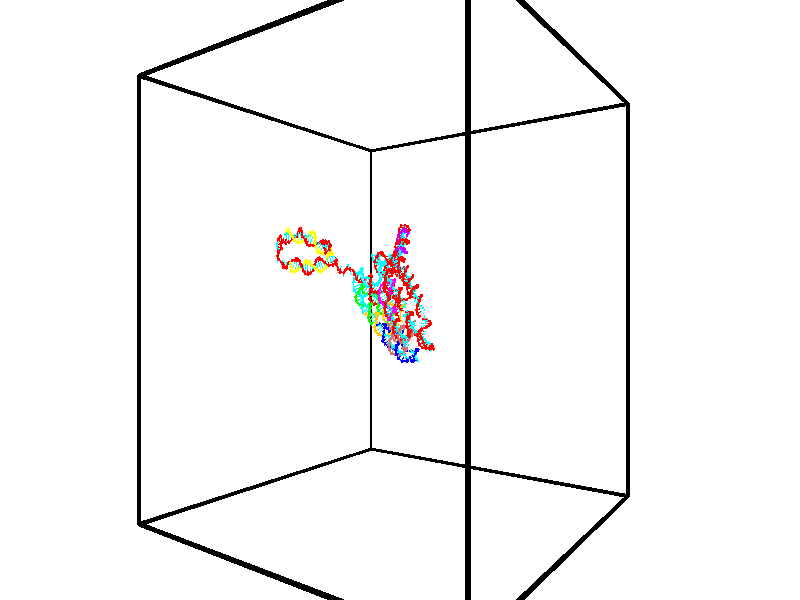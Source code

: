 // switches for output
#declare DRAW_BASES = 1; // possible values are 0, 1; only relevant for DNA ribbons
#declare DRAW_BASES_TYPE = 3; // possible values are 1, 2, 3; only relevant for DNA ribbons
#declare DRAW_FOG = 0; // set to 1 to enable fog

#include "colors.inc"

#include "transforms.inc"
background { rgb <1, 1, 1>}

#default {
   normal{
       ripples 0.25
       frequency 0.20
       turbulence 0.2
       lambda 5
   }
	finish {
		phong 0.1
		phong_size 40.
	}
}

// original window dimensions: 1024x640


// camera settings

camera {
	sky <-0, 1, 0>
	up <-0, 1, 0>
	right 1.6 * <0.581683, 0, 0.813415>
	location <-54.4937, 30, 90.4225>
	look_at <30, 30, 30>
	direction <84.4937, 0, -60.4225>
	angle 67.0682
}


# declare cpy_camera_pos = <-54.4937, 30, 90.4225>;
# if (DRAW_FOG = 1)
fog {
	fog_type 2
	up vnormalize(cpy_camera_pos)
	color rgbt<1,1,1,0.3>
	distance 1e-5
	fog_alt 3e-3
	fog_offset 48
}
# end


// LIGHTS

# declare lum = 6;
global_settings {
	ambient_light rgb lum * <0.05, 0.05, 0.05>
	max_trace_level 15
}# declare cpy_direct_light_amount = 0.25;
light_source
{	1000 * <0.231732, -1, 1.3951>,
	rgb lum * cpy_direct_light_amount
	parallel
}

light_source
{	1000 * <-0.231732, 1, -1.3951>,
	rgb lum * cpy_direct_light_amount
	parallel
}

// strand 0

// nucleotide -1

// particle -1
sphere {
	<43.351139, 32.650021, 22.826401> 0.250000
	pigment { color rgbt <1,0,0,0> }
	no_shadow
}
cylinder {
	<43.182690, 32.999763, 22.922867>,  <43.081619, 33.209610, 22.980747>, 0.100000
	pigment { color rgbt <1,0,0,0> }
	no_shadow
}
cylinder {
	<43.182690, 32.999763, 22.922867>,  <43.351139, 32.650021, 22.826401>, 0.100000
	pigment { color rgbt <1,0,0,0> }
	no_shadow
}

// particle -1
sphere {
	<43.182690, 32.999763, 22.922867> 0.100000
	pigment { color rgbt <1,0,0,0> }
	no_shadow
}
sphere {
	0, 1
	scale<0.080000,0.200000,0.300000>
	matrix <-0.718137, -0.159018, -0.677490,
		-0.554016, -0.458497, 0.694871,
		-0.421125, 0.874353, 0.241165,
		43.056351, 33.262070, 22.995216>
	pigment { color rgbt <0,1,1,0> }
	no_shadow
}
cylinder {
	<42.629604, 32.648697, 23.181440>,  <43.351139, 32.650021, 22.826401>, 0.130000
	pigment { color rgbt <1,0,0,0> }
	no_shadow
}

// nucleotide -1

// particle -1
sphere {
	<42.629604, 32.648697, 23.181440> 0.250000
	pigment { color rgbt <1,0,0,0> }
	no_shadow
}
cylinder {
	<42.734268, 32.948753, 22.938519>,  <42.797066, 33.128788, 22.792765>, 0.100000
	pigment { color rgbt <1,0,0,0> }
	no_shadow
}
cylinder {
	<42.734268, 32.948753, 22.938519>,  <42.629604, 32.648697, 23.181440>, 0.100000
	pigment { color rgbt <1,0,0,0> }
	no_shadow
}

// particle -1
sphere {
	<42.734268, 32.948753, 22.938519> 0.100000
	pigment { color rgbt <1,0,0,0> }
	no_shadow
}
sphere {
	0, 1
	scale<0.080000,0.200000,0.300000>
	matrix <-0.764843, -0.222631, -0.604525,
		-0.588686, 0.622670, 0.515490,
		0.261656, 0.750145, -0.607304,
		42.812763, 33.173798, 22.756327>
	pigment { color rgbt <0,1,1,0> }
	no_shadow
}
cylinder {
	<42.010098, 32.642456, 22.738846>,  <42.629604, 32.648697, 23.181440>, 0.130000
	pigment { color rgbt <1,0,0,0> }
	no_shadow
}

// nucleotide -1

// particle -1
sphere {
	<42.010098, 32.642456, 22.738846> 0.250000
	pigment { color rgbt <1,0,0,0> }
	no_shadow
}
cylinder {
	<42.262959, 32.900196, 22.566708>,  <42.414677, 33.054840, 22.463425>, 0.100000
	pigment { color rgbt <1,0,0,0> }
	no_shadow
}
cylinder {
	<42.262959, 32.900196, 22.566708>,  <42.010098, 32.642456, 22.738846>, 0.100000
	pigment { color rgbt <1,0,0,0> }
	no_shadow
}

// particle -1
sphere {
	<42.262959, 32.900196, 22.566708> 0.100000
	pigment { color rgbt <1,0,0,0> }
	no_shadow
}
sphere {
	0, 1
	scale<0.080000,0.200000,0.300000>
	matrix <-0.622362, 0.091390, -0.777376,
		-0.461574, 0.759249, 0.458792,
		0.632151, 0.644351, -0.430345,
		42.452602, 33.093502, 22.437605>
	pigment { color rgbt <0,1,1,0> }
	no_shadow
}
cylinder {
	<41.655258, 33.206001, 22.356092>,  <42.010098, 32.642456, 22.738846>, 0.130000
	pigment { color rgbt <1,0,0,0> }
	no_shadow
}

// nucleotide -1

// particle -1
sphere {
	<41.655258, 33.206001, 22.356092> 0.250000
	pigment { color rgbt <1,0,0,0> }
	no_shadow
}
cylinder {
	<42.012512, 33.154907, 22.183582>,  <42.226864, 33.124252, 22.080076>, 0.100000
	pigment { color rgbt <1,0,0,0> }
	no_shadow
}
cylinder {
	<42.012512, 33.154907, 22.183582>,  <41.655258, 33.206001, 22.356092>, 0.100000
	pigment { color rgbt <1,0,0,0> }
	no_shadow
}

// particle -1
sphere {
	<42.012512, 33.154907, 22.183582> 0.100000
	pigment { color rgbt <1,0,0,0> }
	no_shadow
}
sphere {
	0, 1
	scale<0.080000,0.200000,0.300000>
	matrix <-0.446921, -0.143805, -0.882939,
		0.050759, 0.981328, -0.185523,
		0.893132, -0.127731, -0.431276,
		42.280453, 33.116589, 22.054199>
	pigment { color rgbt <0,1,1,0> }
	no_shadow
}
cylinder {
	<41.848808, 33.848206, 22.189690>,  <41.655258, 33.206001, 22.356092>, 0.130000
	pigment { color rgbt <1,0,0,0> }
	no_shadow
}

// nucleotide -1

// particle -1
sphere {
	<41.848808, 33.848206, 22.189690> 0.250000
	pigment { color rgbt <1,0,0,0> }
	no_shadow
}
cylinder {
	<41.569748, 33.820221, 21.904484>,  <41.402313, 33.803429, 21.733360>, 0.100000
	pigment { color rgbt <1,0,0,0> }
	no_shadow
}
cylinder {
	<41.569748, 33.820221, 21.904484>,  <41.848808, 33.848206, 22.189690>, 0.100000
	pigment { color rgbt <1,0,0,0> }
	no_shadow
}

// particle -1
sphere {
	<41.569748, 33.820221, 21.904484> 0.100000
	pigment { color rgbt <1,0,0,0> }
	no_shadow
}
sphere {
	0, 1
	scale<0.080000,0.200000,0.300000>
	matrix <0.444370, 0.738401, -0.507247,
		0.561979, -0.670723, -0.484056,
		-0.697650, -0.069962, -0.713015,
		41.360455, 33.799232, 21.690578>
	pigment { color rgbt <0,1,1,0> }
	no_shadow
}
cylinder {
	<42.042995, 33.655399, 21.396044>,  <41.848808, 33.848206, 22.189690>, 0.130000
	pigment { color rgbt <1,0,0,0> }
	no_shadow
}

// nucleotide -1

// particle -1
sphere {
	<42.042995, 33.655399, 21.396044> 0.250000
	pigment { color rgbt <1,0,0,0> }
	no_shadow
}
cylinder {
	<41.730118, 33.901649, 21.434353>,  <41.542389, 34.049400, 21.457338>, 0.100000
	pigment { color rgbt <1,0,0,0> }
	no_shadow
}
cylinder {
	<41.730118, 33.901649, 21.434353>,  <42.042995, 33.655399, 21.396044>, 0.100000
	pigment { color rgbt <1,0,0,0> }
	no_shadow
}

// particle -1
sphere {
	<41.730118, 33.901649, 21.434353> 0.100000
	pigment { color rgbt <1,0,0,0> }
	no_shadow
}
sphere {
	0, 1
	scale<0.080000,0.200000,0.300000>
	matrix <0.548857, 0.753630, -0.361660,
		-0.294825, -0.230324, -0.927378,
		-0.782198, 0.615624, 0.095774,
		41.495457, 34.086338, 21.463085>
	pigment { color rgbt <0,1,1,0> }
	no_shadow
}
cylinder {
	<41.871021, 33.945133, 20.768887>,  <42.042995, 33.655399, 21.396044>, 0.130000
	pigment { color rgbt <1,0,0,0> }
	no_shadow
}

// nucleotide -1

// particle -1
sphere {
	<41.871021, 33.945133, 20.768887> 0.250000
	pigment { color rgbt <1,0,0,0> }
	no_shadow
}
cylinder {
	<41.746864, 34.193951, 21.056419>,  <41.672371, 34.343243, 21.228939>, 0.100000
	pigment { color rgbt <1,0,0,0> }
	no_shadow
}
cylinder {
	<41.746864, 34.193951, 21.056419>,  <41.871021, 33.945133, 20.768887>, 0.100000
	pigment { color rgbt <1,0,0,0> }
	no_shadow
}

// particle -1
sphere {
	<41.746864, 34.193951, 21.056419> 0.100000
	pigment { color rgbt <1,0,0,0> }
	no_shadow
}
sphere {
	0, 1
	scale<0.080000,0.200000,0.300000>
	matrix <0.455017, 0.761148, -0.462183,
		-0.834634, 0.183621, -0.519297,
		-0.310395, 0.622043, 0.718831,
		41.653748, 34.380562, 21.272068>
	pigment { color rgbt <0,1,1,0> }
	no_shadow
}
cylinder {
	<41.535614, 34.631222, 20.504852>,  <41.871021, 33.945133, 20.768887>, 0.130000
	pigment { color rgbt <1,0,0,0> }
	no_shadow
}

// nucleotide -1

// particle -1
sphere {
	<41.535614, 34.631222, 20.504852> 0.250000
	pigment { color rgbt <1,0,0,0> }
	no_shadow
}
cylinder {
	<41.578590, 34.755596, 20.882587>,  <41.604378, 34.830219, 21.109228>, 0.100000
	pigment { color rgbt <1,0,0,0> }
	no_shadow
}
cylinder {
	<41.578590, 34.755596, 20.882587>,  <41.535614, 34.631222, 20.504852>, 0.100000
	pigment { color rgbt <1,0,0,0> }
	no_shadow
}

// particle -1
sphere {
	<41.578590, 34.755596, 20.882587> 0.100000
	pigment { color rgbt <1,0,0,0> }
	no_shadow
}
sphere {
	0, 1
	scale<0.080000,0.200000,0.300000>
	matrix <0.452206, 0.830615, -0.324942,
		-0.885418, 0.461949, -0.051363,
		0.107444, 0.310936, 0.944338,
		41.610825, 34.848877, 21.165890>
	pigment { color rgbt <0,1,1,0> }
	no_shadow
}
cylinder {
	<41.128105, 35.249996, 20.615067>,  <41.535614, 34.631222, 20.504852>, 0.130000
	pigment { color rgbt <1,0,0,0> }
	no_shadow
}

// nucleotide -1

// particle -1
sphere {
	<41.128105, 35.249996, 20.615067> 0.250000
	pigment { color rgbt <1,0,0,0> }
	no_shadow
}
cylinder {
	<41.412849, 35.266254, 20.895523>,  <41.583694, 35.276009, 21.063797>, 0.100000
	pigment { color rgbt <1,0,0,0> }
	no_shadow
}
cylinder {
	<41.412849, 35.266254, 20.895523>,  <41.128105, 35.249996, 20.615067>, 0.100000
	pigment { color rgbt <1,0,0,0> }
	no_shadow
}

// particle -1
sphere {
	<41.412849, 35.266254, 20.895523> 0.100000
	pigment { color rgbt <1,0,0,0> }
	no_shadow
}
sphere {
	0, 1
	scale<0.080000,0.200000,0.300000>
	matrix <0.375732, 0.821401, -0.429098,
		-0.593362, 0.568900, 0.569450,
		0.711861, 0.040649, 0.701143,
		41.626408, 35.278450, 21.105865>
	pigment { color rgbt <0,1,1,0> }
	no_shadow
}
cylinder {
	<41.187000, 35.912872, 20.673321>,  <41.128105, 35.249996, 20.615067>, 0.130000
	pigment { color rgbt <1,0,0,0> }
	no_shadow
}

// nucleotide -1

// particle -1
sphere {
	<41.187000, 35.912872, 20.673321> 0.250000
	pigment { color rgbt <1,0,0,0> }
	no_shadow
}
cylinder {
	<41.525185, 35.787300, 20.846127>,  <41.728096, 35.711956, 20.949810>, 0.100000
	pigment { color rgbt <1,0,0,0> }
	no_shadow
}
cylinder {
	<41.525185, 35.787300, 20.846127>,  <41.187000, 35.912872, 20.673321>, 0.100000
	pigment { color rgbt <1,0,0,0> }
	no_shadow
}

// particle -1
sphere {
	<41.525185, 35.787300, 20.846127> 0.100000
	pigment { color rgbt <1,0,0,0> }
	no_shadow
}
sphere {
	0, 1
	scale<0.080000,0.200000,0.300000>
	matrix <0.487661, 0.783572, -0.384969,
		-0.217660, 0.536154, 0.815575,
		0.845465, -0.313932, 0.432014,
		41.778824, 35.693119, 20.975731>
	pigment { color rgbt <0,1,1,0> }
	no_shadow
}
cylinder {
	<41.484402, 36.455200, 21.096807>,  <41.187000, 35.912872, 20.673321>, 0.130000
	pigment { color rgbt <1,0,0,0> }
	no_shadow
}

// nucleotide -1

// particle -1
sphere {
	<41.484402, 36.455200, 21.096807> 0.250000
	pigment { color rgbt <1,0,0,0> }
	no_shadow
}
cylinder {
	<41.799862, 36.215767, 21.040638>,  <41.989140, 36.072105, 21.006937>, 0.100000
	pigment { color rgbt <1,0,0,0> }
	no_shadow
}
cylinder {
	<41.799862, 36.215767, 21.040638>,  <41.484402, 36.455200, 21.096807>, 0.100000
	pigment { color rgbt <1,0,0,0> }
	no_shadow
}

// particle -1
sphere {
	<41.799862, 36.215767, 21.040638> 0.100000
	pigment { color rgbt <1,0,0,0> }
	no_shadow
}
sphere {
	0, 1
	scale<0.080000,0.200000,0.300000>
	matrix <0.576868, 0.799411, -0.167826,
		0.212715, 0.051351, 0.975764,
		0.788655, -0.598586, -0.140424,
		42.036457, 36.036190, 20.998510>
	pigment { color rgbt <0,1,1,0> }
	no_shadow
}
cylinder {
	<41.979107, 36.757915, 21.415613>,  <41.484402, 36.455200, 21.096807>, 0.130000
	pigment { color rgbt <1,0,0,0> }
	no_shadow
}

// nucleotide -1

// particle -1
sphere {
	<41.979107, 36.757915, 21.415613> 0.250000
	pigment { color rgbt <1,0,0,0> }
	no_shadow
}
cylinder {
	<42.184090, 36.506432, 21.181652>,  <42.307079, 36.355541, 21.041275>, 0.100000
	pigment { color rgbt <1,0,0,0> }
	no_shadow
}
cylinder {
	<42.184090, 36.506432, 21.181652>,  <41.979107, 36.757915, 21.415613>, 0.100000
	pigment { color rgbt <1,0,0,0> }
	no_shadow
}

// particle -1
sphere {
	<42.184090, 36.506432, 21.181652> 0.100000
	pigment { color rgbt <1,0,0,0> }
	no_shadow
}
sphere {
	0, 1
	scale<0.080000,0.200000,0.300000>
	matrix <0.715967, 0.688894, -0.113207,
		0.474110, -0.360756, 0.803165,
		0.512456, -0.628712, -0.584901,
		42.337826, 36.317818, 21.006182>
	pigment { color rgbt <0,1,1,0> }
	no_shadow
}
cylinder {
	<42.619164, 36.684246, 21.727573>,  <41.979107, 36.757915, 21.415613>, 0.130000
	pigment { color rgbt <1,0,0,0> }
	no_shadow
}

// nucleotide -1

// particle -1
sphere {
	<42.619164, 36.684246, 21.727573> 0.250000
	pigment { color rgbt <1,0,0,0> }
	no_shadow
}
cylinder {
	<42.669632, 36.600258, 21.339760>,  <42.699913, 36.549866, 21.107073>, 0.100000
	pigment { color rgbt <1,0,0,0> }
	no_shadow
}
cylinder {
	<42.669632, 36.600258, 21.339760>,  <42.619164, 36.684246, 21.727573>, 0.100000
	pigment { color rgbt <1,0,0,0> }
	no_shadow
}

// particle -1
sphere {
	<42.669632, 36.600258, 21.339760> 0.100000
	pigment { color rgbt <1,0,0,0> }
	no_shadow
}
sphere {
	0, 1
	scale<0.080000,0.200000,0.300000>
	matrix <0.626098, 0.774948, -0.086351,
		0.769469, -0.596127, 0.229239,
		0.126172, -0.209971, -0.969532,
		42.707485, 36.537266, 21.048901>
	pigment { color rgbt <0,1,1,0> }
	no_shadow
}
cylinder {
	<43.317093, 36.762096, 21.553839>,  <42.619164, 36.684246, 21.727573>, 0.130000
	pigment { color rgbt <1,0,0,0> }
	no_shadow
}

// nucleotide -1

// particle -1
sphere {
	<43.317093, 36.762096, 21.553839> 0.250000
	pigment { color rgbt <1,0,0,0> }
	no_shadow
}
cylinder {
	<43.151810, 36.763378, 21.189587>,  <43.052639, 36.764149, 20.971035>, 0.100000
	pigment { color rgbt <1,0,0,0> }
	no_shadow
}
cylinder {
	<43.151810, 36.763378, 21.189587>,  <43.317093, 36.762096, 21.553839>, 0.100000
	pigment { color rgbt <1,0,0,0> }
	no_shadow
}

// particle -1
sphere {
	<43.151810, 36.763378, 21.189587> 0.100000
	pigment { color rgbt <1,0,0,0> }
	no_shadow
}
sphere {
	0, 1
	scale<0.080000,0.200000,0.300000>
	matrix <0.696987, 0.644685, -0.313993,
		0.586064, -0.764442, -0.268623,
		-0.413206, 0.003206, -0.910632,
		43.027847, 36.764339, 20.916397>
	pigment { color rgbt <0,1,1,0> }
	no_shadow
}
cylinder {
	<43.855843, 36.452995, 21.082169>,  <43.317093, 36.762096, 21.553839>, 0.130000
	pigment { color rgbt <1,0,0,0> }
	no_shadow
}

// nucleotide -1

// particle -1
sphere {
	<43.855843, 36.452995, 21.082169> 0.250000
	pigment { color rgbt <1,0,0,0> }
	no_shadow
}
cylinder {
	<43.590813, 36.667446, 20.872955>,  <43.431797, 36.796116, 20.747427>, 0.100000
	pigment { color rgbt <1,0,0,0> }
	no_shadow
}
cylinder {
	<43.590813, 36.667446, 20.872955>,  <43.855843, 36.452995, 21.082169>, 0.100000
	pigment { color rgbt <1,0,0,0> }
	no_shadow
}

// particle -1
sphere {
	<43.590813, 36.667446, 20.872955> 0.100000
	pigment { color rgbt <1,0,0,0> }
	no_shadow
}
sphere {
	0, 1
	scale<0.080000,0.200000,0.300000>
	matrix <0.739058, 0.581367, -0.340303,
		0.121627, -0.612027, -0.781428,
		-0.662571, 0.536131, -0.523033,
		43.392040, 36.828285, 20.716045>
	pigment { color rgbt <0,1,1,0> }
	no_shadow
}
cylinder {
	<44.130066, 36.541386, 20.330116>,  <43.855843, 36.452995, 21.082169>, 0.130000
	pigment { color rgbt <1,0,0,0> }
	no_shadow
}

// nucleotide -1

// particle -1
sphere {
	<44.130066, 36.541386, 20.330116> 0.250000
	pigment { color rgbt <1,0,0,0> }
	no_shadow
}
cylinder {
	<43.858868, 36.833168, 20.366383>,  <43.696148, 37.008236, 20.388142>, 0.100000
	pigment { color rgbt <1,0,0,0> }
	no_shadow
}
cylinder {
	<43.858868, 36.833168, 20.366383>,  <44.130066, 36.541386, 20.330116>, 0.100000
	pigment { color rgbt <1,0,0,0> }
	no_shadow
}

// particle -1
sphere {
	<43.858868, 36.833168, 20.366383> 0.100000
	pigment { color rgbt <1,0,0,0> }
	no_shadow
}
sphere {
	0, 1
	scale<0.080000,0.200000,0.300000>
	matrix <0.656525, 0.656403, -0.371631,
		-0.330601, -0.192440, -0.923942,
		-0.677995, 0.729453, 0.090666,
		43.655468, 37.052006, 20.393583>
	pigment { color rgbt <0,1,1,0> }
	no_shadow
}
cylinder {
	<44.218155, 36.961781, 19.707035>,  <44.130066, 36.541386, 20.330116>, 0.130000
	pigment { color rgbt <1,0,0,0> }
	no_shadow
}

// nucleotide -1

// particle -1
sphere {
	<44.218155, 36.961781, 19.707035> 0.250000
	pigment { color rgbt <1,0,0,0> }
	no_shadow
}
cylinder {
	<43.990318, 37.192841, 19.940918>,  <43.853615, 37.331478, 20.081247>, 0.100000
	pigment { color rgbt <1,0,0,0> }
	no_shadow
}
cylinder {
	<43.990318, 37.192841, 19.940918>,  <44.218155, 36.961781, 19.707035>, 0.100000
	pigment { color rgbt <1,0,0,0> }
	no_shadow
}

// particle -1
sphere {
	<43.990318, 37.192841, 19.940918> 0.100000
	pigment { color rgbt <1,0,0,0> }
	no_shadow
}
sphere {
	0, 1
	scale<0.080000,0.200000,0.300000>
	matrix <0.634107, 0.761450, -0.134543,
		-0.522945, 0.294134, -0.800009,
		-0.569593, 0.577650, 0.584709,
		43.819439, 37.366135, 20.116331>
	pigment { color rgbt <0,1,1,0> }
	no_shadow
}
cylinder {
	<44.253269, 37.622364, 19.373360>,  <44.218155, 36.961781, 19.707035>, 0.130000
	pigment { color rgbt <1,0,0,0> }
	no_shadow
}

// nucleotide -1

// particle -1
sphere {
	<44.253269, 37.622364, 19.373360> 0.250000
	pigment { color rgbt <1,0,0,0> }
	no_shadow
}
cylinder {
	<44.122372, 37.711334, 19.740715>,  <44.043835, 37.764717, 19.961128>, 0.100000
	pigment { color rgbt <1,0,0,0> }
	no_shadow
}
cylinder {
	<44.122372, 37.711334, 19.740715>,  <44.253269, 37.622364, 19.373360>, 0.100000
	pigment { color rgbt <1,0,0,0> }
	no_shadow
}

// particle -1
sphere {
	<44.122372, 37.711334, 19.740715> 0.100000
	pigment { color rgbt <1,0,0,0> }
	no_shadow
}
sphere {
	0, 1
	scale<0.080000,0.200000,0.300000>
	matrix <0.573330, 0.819304, 0.005862,
		-0.751136, 0.528459, -0.395634,
		-0.327242, 0.222425, 0.918390,
		44.024200, 37.778061, 20.016232>
	pigment { color rgbt <0,1,1,0> }
	no_shadow
}
cylinder {
	<44.009872, 38.223099, 19.310102>,  <44.253269, 37.622364, 19.373360>, 0.130000
	pigment { color rgbt <1,0,0,0> }
	no_shadow
}

// nucleotide -1

// particle -1
sphere {
	<44.009872, 38.223099, 19.310102> 0.250000
	pigment { color rgbt <1,0,0,0> }
	no_shadow
}
cylinder {
	<44.116783, 38.182278, 19.693382>,  <44.180931, 38.157787, 19.923349>, 0.100000
	pigment { color rgbt <1,0,0,0> }
	no_shadow
}
cylinder {
	<44.116783, 38.182278, 19.693382>,  <44.009872, 38.223099, 19.310102>, 0.100000
	pigment { color rgbt <1,0,0,0> }
	no_shadow
}

// particle -1
sphere {
	<44.116783, 38.182278, 19.693382> 0.100000
	pigment { color rgbt <1,0,0,0> }
	no_shadow
}
sphere {
	0, 1
	scale<0.080000,0.200000,0.300000>
	matrix <0.495421, 0.867444, -0.045809,
		-0.826510, 0.486956, 0.282409,
		0.267281, -0.102050, 0.958200,
		44.196968, 38.151661, 19.980843>
	pigment { color rgbt <0,1,1,0> }
	no_shadow
}
cylinder {
	<43.995350, 38.853321, 19.557482>,  <44.009872, 38.223099, 19.310102>, 0.130000
	pigment { color rgbt <1,0,0,0> }
	no_shadow
}

// nucleotide -1

// particle -1
sphere {
	<43.995350, 38.853321, 19.557482> 0.250000
	pigment { color rgbt <1,0,0,0> }
	no_shadow
}
cylinder {
	<44.194061, 38.672047, 19.853546>,  <44.313286, 38.563282, 20.031185>, 0.100000
	pigment { color rgbt <1,0,0,0> }
	no_shadow
}
cylinder {
	<44.194061, 38.672047, 19.853546>,  <43.995350, 38.853321, 19.557482>, 0.100000
	pigment { color rgbt <1,0,0,0> }
	no_shadow
}

// particle -1
sphere {
	<44.194061, 38.672047, 19.853546> 0.100000
	pigment { color rgbt <1,0,0,0> }
	no_shadow
}
sphere {
	0, 1
	scale<0.080000,0.200000,0.300000>
	matrix <0.520581, 0.837977, 0.163677,
		-0.694412, 0.304001, 0.652208,
		0.496777, -0.453186, 0.740159,
		44.343094, 38.536091, 20.075594>
	pigment { color rgbt <0,1,1,0> }
	no_shadow
}
cylinder {
	<44.003105, 39.302181, 20.139612>,  <43.995350, 38.853321, 19.557482>, 0.130000
	pigment { color rgbt <1,0,0,0> }
	no_shadow
}

// nucleotide -1

// particle -1
sphere {
	<44.003105, 39.302181, 20.139612> 0.250000
	pigment { color rgbt <1,0,0,0> }
	no_shadow
}
cylinder {
	<44.327080, 39.067596, 20.142879>,  <44.521465, 38.926846, 20.144840>, 0.100000
	pigment { color rgbt <1,0,0,0> }
	no_shadow
}
cylinder {
	<44.327080, 39.067596, 20.142879>,  <44.003105, 39.302181, 20.139612>, 0.100000
	pigment { color rgbt <1,0,0,0> }
	no_shadow
}

// particle -1
sphere {
	<44.327080, 39.067596, 20.142879> 0.100000
	pigment { color rgbt <1,0,0,0> }
	no_shadow
}
sphere {
	0, 1
	scale<0.080000,0.200000,0.300000>
	matrix <0.584543, 0.805986, -0.093251,
		0.048106, 0.080301, 0.995609,
		0.809935, -0.586462, 0.008167,
		44.570061, 38.891659, 20.145330>
	pigment { color rgbt <0,1,1,0> }
	no_shadow
}
cylinder {
	<44.507397, 39.681751, 20.474892>,  <44.003105, 39.302181, 20.139612>, 0.130000
	pigment { color rgbt <1,0,0,0> }
	no_shadow
}

// nucleotide -1

// particle -1
sphere {
	<44.507397, 39.681751, 20.474892> 0.250000
	pigment { color rgbt <1,0,0,0> }
	no_shadow
}
cylinder {
	<44.743813, 39.407204, 20.305389>,  <44.885662, 39.242474, 20.203688>, 0.100000
	pigment { color rgbt <1,0,0,0> }
	no_shadow
}
cylinder {
	<44.743813, 39.407204, 20.305389>,  <44.507397, 39.681751, 20.474892>, 0.100000
	pigment { color rgbt <1,0,0,0> }
	no_shadow
}

// particle -1
sphere {
	<44.743813, 39.407204, 20.305389> 0.100000
	pigment { color rgbt <1,0,0,0> }
	no_shadow
}
sphere {
	0, 1
	scale<0.080000,0.200000,0.300000>
	matrix <0.731075, 0.677802, -0.078190,
		0.340890, -0.263583, 0.902396,
		0.591036, -0.686373, -0.423755,
		44.921124, 39.201290, 20.178263>
	pigment { color rgbt <0,1,1,0> }
	no_shadow
}
cylinder {
	<45.132969, 39.899803, 20.761467>,  <44.507397, 39.681751, 20.474892>, 0.130000
	pigment { color rgbt <1,0,0,0> }
	no_shadow
}

// nucleotide -1

// particle -1
sphere {
	<45.132969, 39.899803, 20.761467> 0.250000
	pigment { color rgbt <1,0,0,0> }
	no_shadow
}
cylinder {
	<45.262207, 39.671402, 20.459587>,  <45.339748, 39.534363, 20.278460>, 0.100000
	pigment { color rgbt <1,0,0,0> }
	no_shadow
}
cylinder {
	<45.262207, 39.671402, 20.459587>,  <45.132969, 39.899803, 20.761467>, 0.100000
	pigment { color rgbt <1,0,0,0> }
	no_shadow
}

// particle -1
sphere {
	<45.262207, 39.671402, 20.459587> 0.100000
	pigment { color rgbt <1,0,0,0> }
	no_shadow
}
sphere {
	0, 1
	scale<0.080000,0.200000,0.300000>
	matrix <0.722691, 0.663739, -0.192789,
		0.611006, -0.483126, 0.627105,
		0.323093, -0.570999, -0.754699,
		45.359135, 39.500103, 20.233177>
	pigment { color rgbt <0,1,1,0> }
	no_shadow
}
cylinder {
	<45.942566, 39.834469, 20.804085>,  <45.132969, 39.899803, 20.761467>, 0.130000
	pigment { color rgbt <1,0,0,0> }
	no_shadow
}

// nucleotide -1

// particle -1
sphere {
	<45.942566, 39.834469, 20.804085> 0.250000
	pigment { color rgbt <1,0,0,0> }
	no_shadow
}
cylinder {
	<45.806095, 39.778229, 20.432316>,  <45.724213, 39.744484, 20.209255>, 0.100000
	pigment { color rgbt <1,0,0,0> }
	no_shadow
}
cylinder {
	<45.806095, 39.778229, 20.432316>,  <45.942566, 39.834469, 20.804085>, 0.100000
	pigment { color rgbt <1,0,0,0> }
	no_shadow
}

// particle -1
sphere {
	<45.806095, 39.778229, 20.432316> 0.100000
	pigment { color rgbt <1,0,0,0> }
	no_shadow
}
sphere {
	0, 1
	scale<0.080000,0.200000,0.300000>
	matrix <0.710620, 0.608652, -0.352935,
		0.615317, -0.780881, -0.107750,
		-0.341182, -0.140597, -0.929423,
		45.703739, 39.736050, 20.153488>
	pigment { color rgbt <0,1,1,0> }
	no_shadow
}
cylinder {
	<46.547791, 39.695610, 20.356380>,  <45.942566, 39.834469, 20.804085>, 0.130000
	pigment { color rgbt <1,0,0,0> }
	no_shadow
}

// nucleotide -1

// particle -1
sphere {
	<46.547791, 39.695610, 20.356380> 0.250000
	pigment { color rgbt <1,0,0,0> }
	no_shadow
}
cylinder {
	<46.269779, 39.800308, 20.088520>,  <46.102974, 39.863125, 19.927805>, 0.100000
	pigment { color rgbt <1,0,0,0> }
	no_shadow
}
cylinder {
	<46.269779, 39.800308, 20.088520>,  <46.547791, 39.695610, 20.356380>, 0.100000
	pigment { color rgbt <1,0,0,0> }
	no_shadow
}

// particle -1
sphere {
	<46.269779, 39.800308, 20.088520> 0.100000
	pigment { color rgbt <1,0,0,0> }
	no_shadow
}
sphere {
	0, 1
	scale<0.080000,0.200000,0.300000>
	matrix <0.681686, 0.535984, -0.498021,
		0.228568, -0.802628, -0.550949,
		-0.695026, 0.261742, -0.669649,
		46.061272, 39.878830, 19.887625>
	pigment { color rgbt <0,1,1,0> }
	no_shadow
}
cylinder {
	<46.761517, 39.578442, 19.671404>,  <46.547791, 39.695610, 20.356380>, 0.130000
	pigment { color rgbt <1,0,0,0> }
	no_shadow
}

// nucleotide -1

// particle -1
sphere {
	<46.761517, 39.578442, 19.671404> 0.250000
	pigment { color rgbt <1,0,0,0> }
	no_shadow
}
cylinder {
	<46.486946, 39.868004, 19.643734>,  <46.322205, 40.041740, 19.627132>, 0.100000
	pigment { color rgbt <1,0,0,0> }
	no_shadow
}
cylinder {
	<46.486946, 39.868004, 19.643734>,  <46.761517, 39.578442, 19.671404>, 0.100000
	pigment { color rgbt <1,0,0,0> }
	no_shadow
}

// particle -1
sphere {
	<46.486946, 39.868004, 19.643734> 0.100000
	pigment { color rgbt <1,0,0,0> }
	no_shadow
}
sphere {
	0, 1
	scale<0.080000,0.200000,0.300000>
	matrix <0.574591, 0.481612, -0.661736,
		-0.445717, -0.493980, -0.746539,
		-0.686427, 0.723902, -0.069173,
		46.281017, 40.085175, 19.622982>
	pigment { color rgbt <0,1,1,0> }
	no_shadow
}
cylinder {
	<46.413235, 39.674137, 18.917654>,  <46.761517, 39.578442, 19.671404>, 0.130000
	pigment { color rgbt <1,0,0,0> }
	no_shadow
}

// nucleotide -1

// particle -1
sphere {
	<46.413235, 39.674137, 18.917654> 0.250000
	pigment { color rgbt <1,0,0,0> }
	no_shadow
}
cylinder {
	<46.414230, 40.004940, 19.142529>,  <46.414825, 40.203423, 19.277452>, 0.100000
	pigment { color rgbt <1,0,0,0> }
	no_shadow
}
cylinder {
	<46.414230, 40.004940, 19.142529>,  <46.413235, 39.674137, 18.917654>, 0.100000
	pigment { color rgbt <1,0,0,0> }
	no_shadow
}

// particle -1
sphere {
	<46.414230, 40.004940, 19.142529> 0.100000
	pigment { color rgbt <1,0,0,0> }
	no_shadow
}
sphere {
	0, 1
	scale<0.080000,0.200000,0.300000>
	matrix <0.671476, 0.415213, -0.613774,
		-0.741022, 0.379020, -0.554283,
		0.002487, 0.827008, 0.562185,
		46.414978, 40.253044, 19.311184>
	pigment { color rgbt <0,1,1,0> }
	no_shadow
}
cylinder {
	<46.375542, 40.233685, 18.446068>,  <46.413235, 39.674137, 18.917654>, 0.130000
	pigment { color rgbt <1,0,0,0> }
	no_shadow
}

// nucleotide -1

// particle -1
sphere {
	<46.375542, 40.233685, 18.446068> 0.250000
	pigment { color rgbt <1,0,0,0> }
	no_shadow
}
cylinder {
	<46.583389, 40.314873, 18.778042>,  <46.708099, 40.363586, 18.977226>, 0.100000
	pigment { color rgbt <1,0,0,0> }
	no_shadow
}
cylinder {
	<46.583389, 40.314873, 18.778042>,  <46.375542, 40.233685, 18.446068>, 0.100000
	pigment { color rgbt <1,0,0,0> }
	no_shadow
}

// particle -1
sphere {
	<46.583389, 40.314873, 18.778042> 0.100000
	pigment { color rgbt <1,0,0,0> }
	no_shadow
}
sphere {
	0, 1
	scale<0.080000,0.200000,0.300000>
	matrix <0.635921, 0.556855, -0.534338,
		-0.570611, 0.805428, 0.160279,
		0.519623, 0.202974, 0.829936,
		46.739277, 40.375767, 19.027023>
	pigment { color rgbt <0,1,1,0> }
	no_shadow
}
cylinder {
	<46.348572, 40.923176, 18.612850>,  <46.375542, 40.233685, 18.446068>, 0.130000
	pigment { color rgbt <1,0,0,0> }
	no_shadow
}

// nucleotide -1

// particle -1
sphere {
	<46.348572, 40.923176, 18.612850> 0.250000
	pigment { color rgbt <1,0,0,0> }
	no_shadow
}
cylinder {
	<46.692814, 40.749981, 18.720089>,  <46.899361, 40.646065, 18.784433>, 0.100000
	pigment { color rgbt <1,0,0,0> }
	no_shadow
}
cylinder {
	<46.692814, 40.749981, 18.720089>,  <46.348572, 40.923176, 18.612850>, 0.100000
	pigment { color rgbt <1,0,0,0> }
	no_shadow
}

// particle -1
sphere {
	<46.692814, 40.749981, 18.720089> 0.100000
	pigment { color rgbt <1,0,0,0> }
	no_shadow
}
sphere {
	0, 1
	scale<0.080000,0.200000,0.300000>
	matrix <0.505166, 0.659137, -0.557088,
		0.064496, 0.614869, 0.785987,
		0.860609, -0.432984, 0.268099,
		46.950996, 40.620087, 18.800518>
	pigment { color rgbt <0,1,1,0> }
	no_shadow
}
cylinder {
	<46.717899, 41.488277, 18.933310>,  <46.348572, 40.923176, 18.612850>, 0.130000
	pigment { color rgbt <1,0,0,0> }
	no_shadow
}

// nucleotide -1

// particle -1
sphere {
	<46.717899, 41.488277, 18.933310> 0.250000
	pigment { color rgbt <1,0,0,0> }
	no_shadow
}
cylinder {
	<46.956501, 41.206615, 18.779243>,  <47.099663, 41.037621, 18.686804>, 0.100000
	pigment { color rgbt <1,0,0,0> }
	no_shadow
}
cylinder {
	<46.956501, 41.206615, 18.779243>,  <46.717899, 41.488277, 18.933310>, 0.100000
	pigment { color rgbt <1,0,0,0> }
	no_shadow
}

// particle -1
sphere {
	<46.956501, 41.206615, 18.779243> 0.100000
	pigment { color rgbt <1,0,0,0> }
	no_shadow
}
sphere {
	0, 1
	scale<0.080000,0.200000,0.300000>
	matrix <0.670003, 0.701087, -0.244078,
		0.441901, -0.112467, 0.889986,
		0.596507, -0.704151, -0.385164,
		47.135452, 40.995369, 18.663694>
	pigment { color rgbt <0,1,1,0> }
	no_shadow
}
cylinder {
	<46.651669, 42.164047, 19.016914>,  <46.717899, 41.488277, 18.933310>, 0.130000
	pigment { color rgbt <1,0,0,0> }
	no_shadow
}

// nucleotide -1

// particle -1
sphere {
	<46.651669, 42.164047, 19.016914> 0.250000
	pigment { color rgbt <1,0,0,0> }
	no_shadow
}
cylinder {
	<46.656467, 42.414364, 19.328873>,  <46.659348, 42.564556, 19.516047>, 0.100000
	pigment { color rgbt <1,0,0,0> }
	no_shadow
}
cylinder {
	<46.656467, 42.414364, 19.328873>,  <46.651669, 42.164047, 19.016914>, 0.100000
	pigment { color rgbt <1,0,0,0> }
	no_shadow
}

// particle -1
sphere {
	<46.656467, 42.414364, 19.328873> 0.100000
	pigment { color rgbt <1,0,0,0> }
	no_shadow
}
sphere {
	0, 1
	scale<0.080000,0.200000,0.300000>
	matrix <-0.748634, -0.511425, 0.421891,
		0.662875, -0.588918, 0.462355,
		0.011999, 0.625796, 0.779895,
		46.660069, 42.602104, 19.562841>
	pigment { color rgbt <0,1,1,0> }
	no_shadow
}
cylinder {
	<46.875111, 41.756901, 19.656469>,  <46.651669, 42.164047, 19.016914>, 0.130000
	pigment { color rgbt <1,0,0,0> }
	no_shadow
}

// nucleotide -1

// particle -1
sphere {
	<46.875111, 41.756901, 19.656469> 0.250000
	pigment { color rgbt <1,0,0,0> }
	no_shadow
}
cylinder {
	<46.637428, 42.076145, 19.696339>,  <46.494820, 42.267693, 19.720261>, 0.100000
	pigment { color rgbt <1,0,0,0> }
	no_shadow
}
cylinder {
	<46.637428, 42.076145, 19.696339>,  <46.875111, 41.756901, 19.656469>, 0.100000
	pigment { color rgbt <1,0,0,0> }
	no_shadow
}

// particle -1
sphere {
	<46.637428, 42.076145, 19.696339> 0.100000
	pigment { color rgbt <1,0,0,0> }
	no_shadow
}
sphere {
	0, 1
	scale<0.080000,0.200000,0.300000>
	matrix <-0.744580, -0.592698, 0.307098,
		0.304176, 0.108263, 0.946444,
		-0.594203, 0.798115, 0.099675,
		46.459167, 42.315578, 19.726240>
	pigment { color rgbt <0,1,1,0> }
	no_shadow
}
cylinder {
	<46.628735, 41.550312, 20.259157>,  <46.875111, 41.756901, 19.656469>, 0.130000
	pigment { color rgbt <1,0,0,0> }
	no_shadow
}

// nucleotide -1

// particle -1
sphere {
	<46.628735, 41.550312, 20.259157> 0.250000
	pigment { color rgbt <1,0,0,0> }
	no_shadow
}
cylinder {
	<46.414558, 41.853539, 20.110214>,  <46.286053, 42.035473, 20.020849>, 0.100000
	pigment { color rgbt <1,0,0,0> }
	no_shadow
}
cylinder {
	<46.414558, 41.853539, 20.110214>,  <46.628735, 41.550312, 20.259157>, 0.100000
	pigment { color rgbt <1,0,0,0> }
	no_shadow
}

// particle -1
sphere {
	<46.414558, 41.853539, 20.110214> 0.100000
	pigment { color rgbt <1,0,0,0> }
	no_shadow
}
sphere {
	0, 1
	scale<0.080000,0.200000,0.300000>
	matrix <-0.814785, -0.347580, 0.464019,
		0.222332, 0.551843, 0.803765,
		-0.535438, 0.758062, -0.372355,
		46.253925, 42.080956, 19.998508>
	pigment { color rgbt <0,1,1,0> }
	no_shadow
}
cylinder {
	<46.217907, 41.876617, 20.757973>,  <46.628735, 41.550312, 20.259157>, 0.130000
	pigment { color rgbt <1,0,0,0> }
	no_shadow
}

// nucleotide -1

// particle -1
sphere {
	<46.217907, 41.876617, 20.757973> 0.250000
	pigment { color rgbt <1,0,0,0> }
	no_shadow
}
cylinder {
	<46.027805, 41.942757, 20.412304>,  <45.913746, 41.982441, 20.204903>, 0.100000
	pigment { color rgbt <1,0,0,0> }
	no_shadow
}
cylinder {
	<46.027805, 41.942757, 20.412304>,  <46.217907, 41.876617, 20.757973>, 0.100000
	pigment { color rgbt <1,0,0,0> }
	no_shadow
}

// particle -1
sphere {
	<46.027805, 41.942757, 20.412304> 0.100000
	pigment { color rgbt <1,0,0,0> }
	no_shadow
}
sphere {
	0, 1
	scale<0.080000,0.200000,0.300000>
	matrix <-0.843664, -0.364419, 0.394246,
		-0.249733, 0.916438, 0.312690,
		-0.475252, 0.165349, -0.864173,
		45.885231, 41.992363, 20.153051>
	pigment { color rgbt <0,1,1,0> }
	no_shadow
}
cylinder {
	<45.512848, 42.398205, 20.876551>,  <46.217907, 41.876617, 20.757973>, 0.130000
	pigment { color rgbt <1,0,0,0> }
	no_shadow
}

// nucleotide -1

// particle -1
sphere {
	<45.512848, 42.398205, 20.876551> 0.250000
	pigment { color rgbt <1,0,0,0> }
	no_shadow
}
cylinder {
	<45.441387, 42.154129, 20.567810>,  <45.398510, 42.007683, 20.382565>, 0.100000
	pigment { color rgbt <1,0,0,0> }
	no_shadow
}
cylinder {
	<45.441387, 42.154129, 20.567810>,  <45.512848, 42.398205, 20.876551>, 0.100000
	pigment { color rgbt <1,0,0,0> }
	no_shadow
}

// particle -1
sphere {
	<45.441387, 42.154129, 20.567810> 0.100000
	pigment { color rgbt <1,0,0,0> }
	no_shadow
}
sphere {
	0, 1
	scale<0.080000,0.200000,0.300000>
	matrix <-0.821579, -0.339128, 0.458258,
		-0.541379, 0.716007, -0.440729,
		-0.178652, -0.610185, -0.771854,
		45.387791, 41.971073, 20.336254>
	pigment { color rgbt <0,1,1,0> }
	no_shadow
}
cylinder {
	<44.895767, 42.544590, 20.485674>,  <45.512848, 42.398205, 20.876551>, 0.130000
	pigment { color rgbt <1,0,0,0> }
	no_shadow
}

// nucleotide -1

// particle -1
sphere {
	<44.895767, 42.544590, 20.485674> 0.250000
	pigment { color rgbt <1,0,0,0> }
	no_shadow
}
cylinder {
	<44.951824, 42.152184, 20.432041>,  <44.985458, 41.916740, 20.399862>, 0.100000
	pigment { color rgbt <1,0,0,0> }
	no_shadow
}
cylinder {
	<44.951824, 42.152184, 20.432041>,  <44.895767, 42.544590, 20.485674>, 0.100000
	pigment { color rgbt <1,0,0,0> }
	no_shadow
}

// particle -1
sphere {
	<44.951824, 42.152184, 20.432041> 0.100000
	pigment { color rgbt <1,0,0,0> }
	no_shadow
}
sphere {
	0, 1
	scale<0.080000,0.200000,0.300000>
	matrix <-0.948952, -0.171720, 0.264580,
		-0.282580, 0.090158, -0.954997,
		0.140138, -0.981012, -0.134081,
		44.993866, 41.857880, 20.391817>
	pigment { color rgbt <0,1,1,0> }
	no_shadow
}
cylinder {
	<44.167675, 42.432632, 20.094404>,  <44.895767, 42.544590, 20.485674>, 0.130000
	pigment { color rgbt <1,0,0,0> }
	no_shadow
}

// nucleotide -1

// particle -1
sphere {
	<44.167675, 42.432632, 20.094404> 0.250000
	pigment { color rgbt <1,0,0,0> }
	no_shadow
}
cylinder {
	<44.319393, 42.112949, 20.280910>,  <44.410423, 41.921139, 20.392815>, 0.100000
	pigment { color rgbt <1,0,0,0> }
	no_shadow
}
cylinder {
	<44.319393, 42.112949, 20.280910>,  <44.167675, 42.432632, 20.094404>, 0.100000
	pigment { color rgbt <1,0,0,0> }
	no_shadow
}

// particle -1
sphere {
	<44.319393, 42.112949, 20.280910> 0.100000
	pigment { color rgbt <1,0,0,0> }
	no_shadow
}
sphere {
	0, 1
	scale<0.080000,0.200000,0.300000>
	matrix <-0.915389, -0.397580, 0.063180,
		0.134884, -0.450776, -0.882387,
		0.379300, -0.799206, 0.466263,
		44.433182, 41.873188, 20.420790>
	pigment { color rgbt <0,1,1,0> }
	no_shadow
}
cylinder {
	<43.769581, 41.845219, 19.902702>,  <44.167675, 42.432632, 20.094404>, 0.130000
	pigment { color rgbt <1,0,0,0> }
	no_shadow
}

// nucleotide -1

// particle -1
sphere {
	<43.769581, 41.845219, 19.902702> 0.250000
	pigment { color rgbt <1,0,0,0> }
	no_shadow
}
cylinder {
	<43.953575, 41.706619, 20.229713>,  <44.063972, 41.623459, 20.425920>, 0.100000
	pigment { color rgbt <1,0,0,0> }
	no_shadow
}
cylinder {
	<43.953575, 41.706619, 20.229713>,  <43.769581, 41.845219, 19.902702>, 0.100000
	pigment { color rgbt <1,0,0,0> }
	no_shadow
}

// particle -1
sphere {
	<43.953575, 41.706619, 20.229713> 0.100000
	pigment { color rgbt <1,0,0,0> }
	no_shadow
}
sphere {
	0, 1
	scale<0.080000,0.200000,0.300000>
	matrix <-0.800534, -0.560153, 0.213013,
		0.384132, -0.752442, -0.535046,
		0.459987, -0.346497, 0.817528,
		44.091572, 41.602669, 20.474972>
	pigment { color rgbt <0,1,1,0> }
	no_shadow
}
cylinder {
	<43.777779, 41.060093, 19.926758>,  <43.769581, 41.845219, 19.902702>, 0.130000
	pigment { color rgbt <1,0,0,0> }
	no_shadow
}

// nucleotide -1

// particle -1
sphere {
	<43.777779, 41.060093, 19.926758> 0.250000
	pigment { color rgbt <1,0,0,0> }
	no_shadow
}
cylinder {
	<43.836220, 41.151550, 20.311752>,  <43.871284, 41.206425, 20.542749>, 0.100000
	pigment { color rgbt <1,0,0,0> }
	no_shadow
}
cylinder {
	<43.836220, 41.151550, 20.311752>,  <43.777779, 41.060093, 19.926758>, 0.100000
	pigment { color rgbt <1,0,0,0> }
	no_shadow
}

// particle -1
sphere {
	<43.836220, 41.151550, 20.311752> 0.100000
	pigment { color rgbt <1,0,0,0> }
	no_shadow
}
sphere {
	0, 1
	scale<0.080000,0.200000,0.300000>
	matrix <-0.634399, -0.724877, 0.268498,
		0.759072, -0.649829, 0.039140,
		0.146106, 0.228640, 0.962485,
		43.880051, 41.220142, 20.600498>
	pigment { color rgbt <0,1,1,0> }
	no_shadow
}
cylinder {
	<43.667889, 40.394966, 20.148340>,  <43.777779, 41.060093, 19.926758>, 0.130000
	pigment { color rgbt <1,0,0,0> }
	no_shadow
}

// nucleotide -1

// particle -1
sphere {
	<43.667889, 40.394966, 20.148340> 0.250000
	pigment { color rgbt <1,0,0,0> }
	no_shadow
}
cylinder {
	<43.671665, 40.594002, 20.495285>,  <43.673931, 40.713425, 20.703451>, 0.100000
	pigment { color rgbt <1,0,0,0> }
	no_shadow
}
cylinder {
	<43.671665, 40.594002, 20.495285>,  <43.667889, 40.394966, 20.148340>, 0.100000
	pigment { color rgbt <1,0,0,0> }
	no_shadow
}

// particle -1
sphere {
	<43.671665, 40.594002, 20.495285> 0.100000
	pigment { color rgbt <1,0,0,0> }
	no_shadow
}
sphere {
	0, 1
	scale<0.080000,0.200000,0.300000>
	matrix <-0.720496, -0.598092, 0.350957,
		0.693394, -0.628244, 0.352864,
		0.009442, 0.497589, 0.867361,
		43.674500, 40.743279, 20.755493>
	pigment { color rgbt <0,1,1,0> }
	no_shadow
}
cylinder {
	<43.771690, 39.930378, 20.719839>,  <43.667889, 40.394966, 20.148340>, 0.130000
	pigment { color rgbt <1,0,0,0> }
	no_shadow
}

// nucleotide -1

// particle -1
sphere {
	<43.771690, 39.930378, 20.719839> 0.250000
	pigment { color rgbt <1,0,0,0> }
	no_shadow
}
cylinder {
	<43.609772, 40.247154, 20.902691>,  <43.512623, 40.437222, 21.012402>, 0.100000
	pigment { color rgbt <1,0,0,0> }
	no_shadow
}
cylinder {
	<43.609772, 40.247154, 20.902691>,  <43.771690, 39.930378, 20.719839>, 0.100000
	pigment { color rgbt <1,0,0,0> }
	no_shadow
}

// particle -1
sphere {
	<43.609772, 40.247154, 20.902691> 0.100000
	pigment { color rgbt <1,0,0,0> }
	no_shadow
}
sphere {
	0, 1
	scale<0.080000,0.200000,0.300000>
	matrix <-0.509781, -0.610468, 0.606178,
		0.759121, 0.012343, 0.650833,
		-0.404795, 0.791944, 0.457127,
		43.488335, 40.484737, 21.039829>
	pigment { color rgbt <0,1,1,0> }
	no_shadow
}
cylinder {
	<43.748592, 39.746998, 21.379766>,  <43.771690, 39.930378, 20.719839>, 0.130000
	pigment { color rgbt <1,0,0,0> }
	no_shadow
}

// nucleotide -1

// particle -1
sphere {
	<43.748592, 39.746998, 21.379766> 0.250000
	pigment { color rgbt <1,0,0,0> }
	no_shadow
}
cylinder {
	<43.468952, 40.028397, 21.328602>,  <43.301170, 40.197235, 21.297903>, 0.100000
	pigment { color rgbt <1,0,0,0> }
	no_shadow
}
cylinder {
	<43.468952, 40.028397, 21.328602>,  <43.748592, 39.746998, 21.379766>, 0.100000
	pigment { color rgbt <1,0,0,0> }
	no_shadow
}

// particle -1
sphere {
	<43.468952, 40.028397, 21.328602> 0.100000
	pigment { color rgbt <1,0,0,0> }
	no_shadow
}
sphere {
	0, 1
	scale<0.080000,0.200000,0.300000>
	matrix <-0.635424, -0.529217, 0.562286,
		0.327872, 0.474369, 0.816991,
		-0.699097, 0.703493, -0.127910,
		43.259224, 40.239445, 21.290228>
	pigment { color rgbt <0,1,1,0> }
	no_shadow
}
cylinder {
	<43.484661, 39.716957, 22.009596>,  <43.748592, 39.746998, 21.379766>, 0.130000
	pigment { color rgbt <1,0,0,0> }
	no_shadow
}

// nucleotide -1

// particle -1
sphere {
	<43.484661, 39.716957, 22.009596> 0.250000
	pigment { color rgbt <1,0,0,0> }
	no_shadow
}
cylinder {
	<43.194546, 39.897957, 21.802059>,  <43.020477, 40.006557, 21.677536>, 0.100000
	pigment { color rgbt <1,0,0,0> }
	no_shadow
}
cylinder {
	<43.194546, 39.897957, 21.802059>,  <43.484661, 39.716957, 22.009596>, 0.100000
	pigment { color rgbt <1,0,0,0> }
	no_shadow
}

// particle -1
sphere {
	<43.194546, 39.897957, 21.802059> 0.100000
	pigment { color rgbt <1,0,0,0> }
	no_shadow
}
sphere {
	0, 1
	scale<0.080000,0.200000,0.300000>
	matrix <-0.658928, -0.674585, 0.332788,
		-0.199418, 0.583249, 0.787434,
		-0.725290, 0.452499, -0.518844,
		42.976959, 40.033707, 21.646406>
	pigment { color rgbt <0,1,1,0> }
	no_shadow
}
cylinder {
	<42.922756, 39.712734, 22.425621>,  <43.484661, 39.716957, 22.009596>, 0.130000
	pigment { color rgbt <1,0,0,0> }
	no_shadow
}

// nucleotide -1

// particle -1
sphere {
	<42.922756, 39.712734, 22.425621> 0.250000
	pigment { color rgbt <1,0,0,0> }
	no_shadow
}
cylinder {
	<42.740345, 39.783791, 22.076797>,  <42.630898, 39.826424, 21.867504>, 0.100000
	pigment { color rgbt <1,0,0,0> }
	no_shadow
}
cylinder {
	<42.740345, 39.783791, 22.076797>,  <42.922756, 39.712734, 22.425621>, 0.100000
	pigment { color rgbt <1,0,0,0> }
	no_shadow
}

// particle -1
sphere {
	<42.740345, 39.783791, 22.076797> 0.100000
	pigment { color rgbt <1,0,0,0> }
	no_shadow
}
sphere {
	0, 1
	scale<0.080000,0.200000,0.300000>
	matrix <-0.749132, -0.605617, 0.268382,
		-0.480458, 0.775676, 0.409251,
		-0.456026, 0.177637, -0.872058,
		42.603539, 39.837082, 21.815180>
	pigment { color rgbt <0,1,1,0> }
	no_shadow
}
cylinder {
	<42.249039, 39.885124, 22.642027>,  <42.922756, 39.712734, 22.425621>, 0.130000
	pigment { color rgbt <1,0,0,0> }
	no_shadow
}

// nucleotide -1

// particle -1
sphere {
	<42.249039, 39.885124, 22.642027> 0.250000
	pigment { color rgbt <1,0,0,0> }
	no_shadow
}
cylinder {
	<42.208775, 39.774582, 22.259720>,  <42.184616, 39.708256, 22.030336>, 0.100000
	pigment { color rgbt <1,0,0,0> }
	no_shadow
}
cylinder {
	<42.208775, 39.774582, 22.259720>,  <42.249039, 39.885124, 22.642027>, 0.100000
	pigment { color rgbt <1,0,0,0> }
	no_shadow
}

// particle -1
sphere {
	<42.208775, 39.774582, 22.259720> 0.100000
	pigment { color rgbt <1,0,0,0> }
	no_shadow
}
sphere {
	0, 1
	scale<0.080000,0.200000,0.300000>
	matrix <-0.786355, -0.566422, 0.246600,
		-0.609519, 0.776397, -0.160299,
		-0.100663, -0.276359, -0.955768,
		42.178577, 39.691673, 21.972990>
	pigment { color rgbt <0,1,1,0> }
	no_shadow
}
cylinder {
	<41.525925, 39.862442, 22.482706>,  <42.249039, 39.885124, 22.642027>, 0.130000
	pigment { color rgbt <1,0,0,0> }
	no_shadow
}

// nucleotide -1

// particle -1
sphere {
	<41.525925, 39.862442, 22.482706> 0.250000
	pigment { color rgbt <1,0,0,0> }
	no_shadow
}
cylinder {
	<41.695385, 39.638794, 22.197636>,  <41.797062, 39.504604, 22.026592>, 0.100000
	pigment { color rgbt <1,0,0,0> }
	no_shadow
}
cylinder {
	<41.695385, 39.638794, 22.197636>,  <41.525925, 39.862442, 22.482706>, 0.100000
	pigment { color rgbt <1,0,0,0> }
	no_shadow
}

// particle -1
sphere {
	<41.695385, 39.638794, 22.197636> 0.100000
	pigment { color rgbt <1,0,0,0> }
	no_shadow
}
sphere {
	0, 1
	scale<0.080000,0.200000,0.300000>
	matrix <-0.703062, -0.699053, 0.130493,
		-0.571160, 0.445773, -0.689248,
		0.423650, -0.559117, -0.712677,
		41.822479, 39.471058, 21.983833>
	pigment { color rgbt <0,1,1,0> }
	no_shadow
}
cylinder {
	<41.008427, 39.640644, 22.059805>,  <41.525925, 39.862442, 22.482706>, 0.130000
	pigment { color rgbt <1,0,0,0> }
	no_shadow
}

// nucleotide -1

// particle -1
sphere {
	<41.008427, 39.640644, 22.059805> 0.250000
	pigment { color rgbt <1,0,0,0> }
	no_shadow
}
cylinder {
	<41.300350, 39.384209, 21.964821>,  <41.475506, 39.230347, 21.907829>, 0.100000
	pigment { color rgbt <1,0,0,0> }
	no_shadow
}
cylinder {
	<41.300350, 39.384209, 21.964821>,  <41.008427, 39.640644, 22.059805>, 0.100000
	pigment { color rgbt <1,0,0,0> }
	no_shadow
}

// particle -1
sphere {
	<41.300350, 39.384209, 21.964821> 0.100000
	pigment { color rgbt <1,0,0,0> }
	no_shadow
}
sphere {
	0, 1
	scale<0.080000,0.200000,0.300000>
	matrix <-0.650433, -0.758072, 0.047577,
		-0.210513, 0.119731, -0.970231,
		0.729809, -0.641086, -0.237461,
		41.519295, 39.191883, 21.893583>
	pigment { color rgbt <0,1,1,0> }
	no_shadow
}
cylinder {
	<40.808834, 39.294033, 21.440018>,  <41.008427, 39.640644, 22.059805>, 0.130000
	pigment { color rgbt <1,0,0,0> }
	no_shadow
}

// nucleotide -1

// particle -1
sphere {
	<40.808834, 39.294033, 21.440018> 0.250000
	pigment { color rgbt <1,0,0,0> }
	no_shadow
}
cylinder {
	<41.066719, 39.055313, 21.631084>,  <41.221451, 38.912079, 21.745726>, 0.100000
	pigment { color rgbt <1,0,0,0> }
	no_shadow
}
cylinder {
	<41.066719, 39.055313, 21.631084>,  <40.808834, 39.294033, 21.440018>, 0.100000
	pigment { color rgbt <1,0,0,0> }
	no_shadow
}

// particle -1
sphere {
	<41.066719, 39.055313, 21.631084> 0.100000
	pigment { color rgbt <1,0,0,0> }
	no_shadow
}
sphere {
	0, 1
	scale<0.080000,0.200000,0.300000>
	matrix <-0.675591, -0.737219, -0.009233,
		0.357657, -0.316756, -0.878492,
		0.644716, -0.596803, 0.477669,
		41.260136, 38.876270, 21.774385>
	pigment { color rgbt <0,1,1,0> }
	no_shadow
}
cylinder {
	<40.751156, 38.580410, 21.170677>,  <40.808834, 39.294033, 21.440018>, 0.130000
	pigment { color rgbt <1,0,0,0> }
	no_shadow
}

// nucleotide -1

// particle -1
sphere {
	<40.751156, 38.580410, 21.170677> 0.250000
	pigment { color rgbt <1,0,0,0> }
	no_shadow
}
cylinder {
	<40.960293, 38.510548, 21.504414>,  <41.085777, 38.468632, 21.704657>, 0.100000
	pigment { color rgbt <1,0,0,0> }
	no_shadow
}
cylinder {
	<40.960293, 38.510548, 21.504414>,  <40.751156, 38.580410, 21.170677>, 0.100000
	pigment { color rgbt <1,0,0,0> }
	no_shadow
}

// particle -1
sphere {
	<40.960293, 38.510548, 21.504414> 0.100000
	pigment { color rgbt <1,0,0,0> }
	no_shadow
}
sphere {
	0, 1
	scale<0.080000,0.200000,0.300000>
	matrix <-0.606107, -0.764408, 0.219806,
		0.599389, -0.620626, -0.505526,
		0.522846, -0.174654, 0.834343,
		41.117146, 38.458153, 21.754717>
	pigment { color rgbt <0,1,1,0> }
	no_shadow
}
cylinder {
	<40.965248, 37.835747, 21.098982>,  <40.751156, 38.580410, 21.170677>, 0.130000
	pigment { color rgbt <1,0,0,0> }
	no_shadow
}

// nucleotide -1

// particle -1
sphere {
	<40.965248, 37.835747, 21.098982> 0.250000
	pigment { color rgbt <1,0,0,0> }
	no_shadow
}
cylinder {
	<41.008678, 37.932793, 21.484592>,  <41.034737, 37.991020, 21.715960>, 0.100000
	pigment { color rgbt <1,0,0,0> }
	no_shadow
}
cylinder {
	<41.008678, 37.932793, 21.484592>,  <40.965248, 37.835747, 21.098982>, 0.100000
	pigment { color rgbt <1,0,0,0> }
	no_shadow
}

// particle -1
sphere {
	<41.008678, 37.932793, 21.484592> 0.100000
	pigment { color rgbt <1,0,0,0> }
	no_shadow
}
sphere {
	0, 1
	scale<0.080000,0.200000,0.300000>
	matrix <-0.651322, -0.715253, 0.253362,
		0.750993, -0.655402, 0.080359,
		0.108577, 0.242613, 0.964028,
		41.041252, 38.005577, 21.773802>
	pigment { color rgbt <0,1,1,0> }
	no_shadow
}
cylinder {
	<41.129807, 37.207989, 21.429676>,  <40.965248, 37.835747, 21.098982>, 0.130000
	pigment { color rgbt <1,0,0,0> }
	no_shadow
}

// nucleotide -1

// particle -1
sphere {
	<41.129807, 37.207989, 21.429676> 0.250000
	pigment { color rgbt <1,0,0,0> }
	no_shadow
}
cylinder {
	<40.987270, 37.452587, 21.712261>,  <40.901749, 37.599346, 21.881811>, 0.100000
	pigment { color rgbt <1,0,0,0> }
	no_shadow
}
cylinder {
	<40.987270, 37.452587, 21.712261>,  <41.129807, 37.207989, 21.429676>, 0.100000
	pigment { color rgbt <1,0,0,0> }
	no_shadow
}

// particle -1
sphere {
	<40.987270, 37.452587, 21.712261> 0.100000
	pigment { color rgbt <1,0,0,0> }
	no_shadow
}
sphere {
	0, 1
	scale<0.080000,0.200000,0.300000>
	matrix <-0.656772, -0.701720, 0.276114,
		0.664582, -0.365593, 0.651669,
		-0.356344, 0.611499, 0.706462,
		40.880367, 37.636036, 21.924200>
	pigment { color rgbt <0,1,1,0> }
	no_shadow
}
cylinder {
	<41.297371, 36.863785, 22.163252>,  <41.129807, 37.207989, 21.429676>, 0.130000
	pigment { color rgbt <1,0,0,0> }
	no_shadow
}

// nucleotide -1

// particle -1
sphere {
	<41.297371, 36.863785, 22.163252> 0.250000
	pigment { color rgbt <1,0,0,0> }
	no_shadow
}
cylinder {
	<40.988754, 37.113739, 22.210983>,  <40.803585, 37.263710, 22.239622>, 0.100000
	pigment { color rgbt <1,0,0,0> }
	no_shadow
}
cylinder {
	<40.988754, 37.113739, 22.210983>,  <41.297371, 36.863785, 22.163252>, 0.100000
	pigment { color rgbt <1,0,0,0> }
	no_shadow
}

// particle -1
sphere {
	<40.988754, 37.113739, 22.210983> 0.100000
	pigment { color rgbt <1,0,0,0> }
	no_shadow
}
sphere {
	0, 1
	scale<0.080000,0.200000,0.300000>
	matrix <-0.519965, -0.727484, 0.447665,
		0.366548, 0.283347, 0.886204,
		-0.771543, 0.624886, 0.119327,
		40.757290, 37.301205, 22.246782>
	pigment { color rgbt <0,1,1,0> }
	no_shadow
}
cylinder {
	<41.079823, 36.745453, 22.817717>,  <41.297371, 36.863785, 22.163252>, 0.130000
	pigment { color rgbt <1,0,0,0> }
	no_shadow
}

// nucleotide -1

// particle -1
sphere {
	<41.079823, 36.745453, 22.817717> 0.250000
	pigment { color rgbt <1,0,0,0> }
	no_shadow
}
cylinder {
	<40.767963, 36.911213, 22.629921>,  <40.580849, 37.010670, 22.517242>, 0.100000
	pigment { color rgbt <1,0,0,0> }
	no_shadow
}
cylinder {
	<40.767963, 36.911213, 22.629921>,  <41.079823, 36.745453, 22.817717>, 0.100000
	pigment { color rgbt <1,0,0,0> }
	no_shadow
}

// particle -1
sphere {
	<40.767963, 36.911213, 22.629921> 0.100000
	pigment { color rgbt <1,0,0,0> }
	no_shadow
}
sphere {
	0, 1
	scale<0.080000,0.200000,0.300000>
	matrix <-0.587422, -0.743760, 0.318993,
		-0.216997, 0.524491, 0.823299,
		-0.779646, 0.414403, -0.469491,
		40.534069, 37.035534, 22.489073>
	pigment { color rgbt <0,1,1,0> }
	no_shadow
}
cylinder {
	<40.481358, 36.701168, 23.204828>,  <41.079823, 36.745453, 22.817717>, 0.130000
	pigment { color rgbt <1,0,0,0> }
	no_shadow
}

// nucleotide -1

// particle -1
sphere {
	<40.481358, 36.701168, 23.204828> 0.250000
	pigment { color rgbt <1,0,0,0> }
	no_shadow
}
cylinder {
	<40.320236, 36.754173, 22.842571>,  <40.223564, 36.785976, 22.625217>, 0.100000
	pigment { color rgbt <1,0,0,0> }
	no_shadow
}
cylinder {
	<40.320236, 36.754173, 22.842571>,  <40.481358, 36.701168, 23.204828>, 0.100000
	pigment { color rgbt <1,0,0,0> }
	no_shadow
}

// particle -1
sphere {
	<40.320236, 36.754173, 22.842571> 0.100000
	pigment { color rgbt <1,0,0,0> }
	no_shadow
}
sphere {
	0, 1
	scale<0.080000,0.200000,0.300000>
	matrix <-0.620352, -0.767054, 0.163680,
		-0.672987, 0.627748, 0.391179,
		-0.402805, 0.132515, -0.905642,
		40.199394, 36.793926, 22.570879>
	pigment { color rgbt <0,1,1,0> }
	no_shadow
}
cylinder {
	<39.780209, 36.832069, 23.352655>,  <40.481358, 36.701168, 23.204828>, 0.130000
	pigment { color rgbt <1,0,0,0> }
	no_shadow
}

// nucleotide -1

// particle -1
sphere {
	<39.780209, 36.832069, 23.352655> 0.250000
	pigment { color rgbt <1,0,0,0> }
	no_shadow
}
cylinder {
	<39.809280, 36.706074, 22.974133>,  <39.826721, 36.630478, 22.747019>, 0.100000
	pigment { color rgbt <1,0,0,0> }
	no_shadow
}
cylinder {
	<39.809280, 36.706074, 22.974133>,  <39.780209, 36.832069, 23.352655>, 0.100000
	pigment { color rgbt <1,0,0,0> }
	no_shadow
}

// particle -1
sphere {
	<39.809280, 36.706074, 22.974133> 0.100000
	pigment { color rgbt <1,0,0,0> }
	no_shadow
}
sphere {
	0, 1
	scale<0.080000,0.200000,0.300000>
	matrix <-0.702998, -0.689218, 0.175421,
		-0.707468, 0.652504, -0.271527,
		0.072678, -0.314987, -0.946309,
		39.831085, 36.611576, 22.690239>
	pigment { color rgbt <0,1,1,0> }
	no_shadow
}
cylinder {
	<39.107708, 36.614574, 23.203152>,  <39.780209, 36.832069, 23.352655>, 0.130000
	pigment { color rgbt <1,0,0,0> }
	no_shadow
}

// nucleotide -1

// particle -1
sphere {
	<39.107708, 36.614574, 23.203152> 0.250000
	pigment { color rgbt <1,0,0,0> }
	no_shadow
}
cylinder {
	<39.337975, 36.441078, 22.925884>,  <39.476135, 36.336979, 22.759523>, 0.100000
	pigment { color rgbt <1,0,0,0> }
	no_shadow
}
cylinder {
	<39.337975, 36.441078, 22.925884>,  <39.107708, 36.614574, 23.203152>, 0.100000
	pigment { color rgbt <1,0,0,0> }
	no_shadow
}

// particle -1
sphere {
	<39.337975, 36.441078, 22.925884> 0.100000
	pigment { color rgbt <1,0,0,0> }
	no_shadow
}
sphere {
	0, 1
	scale<0.080000,0.200000,0.300000>
	matrix <-0.624119, -0.780762, -0.029766,
		-0.528288, 0.449754, -0.720162,
		0.575662, -0.433742, -0.693167,
		39.510674, 36.310955, 22.717934>
	pigment { color rgbt <0,1,1,0> }
	no_shadow
}
cylinder {
	<38.719891, 36.356464, 22.848988>,  <39.107708, 36.614574, 23.203152>, 0.130000
	pigment { color rgbt <1,0,0,0> }
	no_shadow
}

// nucleotide -1

// particle -1
sphere {
	<38.719891, 36.356464, 22.848988> 0.250000
	pigment { color rgbt <1,0,0,0> }
	no_shadow
}
cylinder {
	<39.046837, 36.154804, 22.737450>,  <39.243004, 36.033810, 22.670527>, 0.100000
	pigment { color rgbt <1,0,0,0> }
	no_shadow
}
cylinder {
	<39.046837, 36.154804, 22.737450>,  <38.719891, 36.356464, 22.848988>, 0.100000
	pigment { color rgbt <1,0,0,0> }
	no_shadow
}

// particle -1
sphere {
	<39.046837, 36.154804, 22.737450> 0.100000
	pigment { color rgbt <1,0,0,0> }
	no_shadow
}
sphere {
	0, 1
	scale<0.080000,0.200000,0.300000>
	matrix <-0.536596, -0.842361, -0.049917,
		-0.209723, 0.190427, -0.959038,
		0.817362, -0.504148, -0.278845,
		39.292046, 36.003559, 22.653795>
	pigment { color rgbt <0,1,1,0> }
	no_shadow
}
cylinder {
	<38.730438, 36.204098, 22.172165>,  <38.719891, 36.356464, 22.848988>, 0.130000
	pigment { color rgbt <1,0,0,0> }
	no_shadow
}

// nucleotide -1

// particle -1
sphere {
	<38.730438, 36.204098, 22.172165> 0.250000
	pigment { color rgbt <1,0,0,0> }
	no_shadow
}
cylinder {
	<38.853176, 35.949070, 22.454826>,  <38.926819, 35.796055, 22.624424>, 0.100000
	pigment { color rgbt <1,0,0,0> }
	no_shadow
}
cylinder {
	<38.853176, 35.949070, 22.454826>,  <38.730438, 36.204098, 22.172165>, 0.100000
	pigment { color rgbt <1,0,0,0> }
	no_shadow
}

// particle -1
sphere {
	<38.853176, 35.949070, 22.454826> 0.100000
	pigment { color rgbt <1,0,0,0> }
	no_shadow
}
sphere {
	0, 1
	scale<0.080000,0.200000,0.300000>
	matrix <-0.725315, -0.637382, -0.260120,
		0.616251, -0.432730, -0.658012,
		0.306843, -0.637565, 0.706653,
		38.945229, 35.757801, 22.666822>
	pigment { color rgbt <0,1,1,0> }
	no_shadow
}
cylinder {
	<38.843609, 35.580795, 21.997467>,  <38.730438, 36.204098, 22.172165>, 0.130000
	pigment { color rgbt <1,0,0,0> }
	no_shadow
}

// nucleotide -1

// particle -1
sphere {
	<38.843609, 35.580795, 21.997467> 0.250000
	pigment { color rgbt <1,0,0,0> }
	no_shadow
}
cylinder {
	<38.742661, 35.557205, 22.383801>,  <38.682091, 35.543053, 22.615601>, 0.100000
	pigment { color rgbt <1,0,0,0> }
	no_shadow
}
cylinder {
	<38.742661, 35.557205, 22.383801>,  <38.843609, 35.580795, 21.997467>, 0.100000
	pigment { color rgbt <1,0,0,0> }
	no_shadow
}

// particle -1
sphere {
	<38.742661, 35.557205, 22.383801> 0.100000
	pigment { color rgbt <1,0,0,0> }
	no_shadow
}
sphere {
	0, 1
	scale<0.080000,0.200000,0.300000>
	matrix <-0.734808, -0.637748, -0.230943,
		0.629577, -0.767984, 0.117614,
		-0.252369, -0.058973, 0.965832,
		38.666950, 35.539513, 22.673550>
	pigment { color rgbt <0,1,1,0> }
	no_shadow
}
cylinder {
	<38.766357, 34.780144, 22.262285>,  <38.843609, 35.580795, 21.997467>, 0.130000
	pigment { color rgbt <1,0,0,0> }
	no_shadow
}

// nucleotide -1

// particle -1
sphere {
	<38.766357, 34.780144, 22.262285> 0.250000
	pigment { color rgbt <1,0,0,0> }
	no_shadow
}
cylinder {
	<38.561970, 35.052937, 22.471592>,  <38.439339, 35.216614, 22.597176>, 0.100000
	pigment { color rgbt <1,0,0,0> }
	no_shadow
}
cylinder {
	<38.561970, 35.052937, 22.471592>,  <38.766357, 34.780144, 22.262285>, 0.100000
	pigment { color rgbt <1,0,0,0> }
	no_shadow
}

// particle -1
sphere {
	<38.561970, 35.052937, 22.471592> 0.100000
	pigment { color rgbt <1,0,0,0> }
	no_shadow
}
sphere {
	0, 1
	scale<0.080000,0.200000,0.300000>
	matrix <-0.845440, -0.508744, -0.162514,
		0.155378, -0.525432, 0.836528,
		-0.510968, 0.681983, 0.523268,
		38.408680, 35.257530, 22.628572>
	pigment { color rgbt <0,1,1,0> }
	no_shadow
}
cylinder {
	<38.064930, 34.906445, 22.045380>,  <38.766357, 34.780144, 22.262285>, 0.130000
	pigment { color rgbt <1,0,0,0> }
	no_shadow
}

// nucleotide -1

// particle -1
sphere {
	<38.064930, 34.906445, 22.045380> 0.250000
	pigment { color rgbt <1,0,0,0> }
	no_shadow
}
cylinder {
	<37.708698, 35.081623, 22.094494>,  <37.494961, 35.186729, 22.123962>, 0.100000
	pigment { color rgbt <1,0,0,0> }
	no_shadow
}
cylinder {
	<37.708698, 35.081623, 22.094494>,  <38.064930, 34.906445, 22.045380>, 0.100000
	pigment { color rgbt <1,0,0,0> }
	no_shadow
}

// particle -1
sphere {
	<37.708698, 35.081623, 22.094494> 0.100000
	pigment { color rgbt <1,0,0,0> }
	no_shadow
}
sphere {
	0, 1
	scale<0.080000,0.200000,0.300000>
	matrix <-0.451882, -0.882658, -0.129296,
		0.051753, -0.170633, 0.983975,
		-0.890576, 0.437949, 0.122786,
		37.441525, 35.213009, 22.131330>
	pigment { color rgbt <0,1,1,0> }
	no_shadow
}
cylinder {
	<37.802082, 34.494556, 22.525597>,  <38.064930, 34.906445, 22.045380>, 0.130000
	pigment { color rgbt <1,0,0,0> }
	no_shadow
}

// nucleotide -1

// particle -1
sphere {
	<37.802082, 34.494556, 22.525597> 0.250000
	pigment { color rgbt <1,0,0,0> }
	no_shadow
}
cylinder {
	<37.536736, 34.697655, 22.305729>,  <37.377525, 34.819515, 22.173809>, 0.100000
	pigment { color rgbt <1,0,0,0> }
	no_shadow
}
cylinder {
	<37.536736, 34.697655, 22.305729>,  <37.802082, 34.494556, 22.525597>, 0.100000
	pigment { color rgbt <1,0,0,0> }
	no_shadow
}

// particle -1
sphere {
	<37.536736, 34.697655, 22.305729> 0.100000
	pigment { color rgbt <1,0,0,0> }
	no_shadow
}
sphere {
	0, 1
	scale<0.080000,0.200000,0.300000>
	matrix <-0.600415, -0.799566, -0.013976,
		-0.446592, 0.320757, 0.835267,
		-0.663368, 0.507749, -0.549667,
		37.337727, 34.849979, 22.140829>
	pigment { color rgbt <0,1,1,0> }
	no_shadow
}
cylinder {
	<37.087452, 34.339306, 22.712223>,  <37.802082, 34.494556, 22.525597>, 0.130000
	pigment { color rgbt <1,0,0,0> }
	no_shadow
}

// nucleotide -1

// particle -1
sphere {
	<37.087452, 34.339306, 22.712223> 0.250000
	pigment { color rgbt <1,0,0,0> }
	no_shadow
}
cylinder {
	<37.035538, 34.508682, 22.353592>,  <37.004391, 34.610310, 22.138412>, 0.100000
	pigment { color rgbt <1,0,0,0> }
	no_shadow
}
cylinder {
	<37.035538, 34.508682, 22.353592>,  <37.087452, 34.339306, 22.712223>, 0.100000
	pigment { color rgbt <1,0,0,0> }
	no_shadow
}

// particle -1
sphere {
	<37.035538, 34.508682, 22.353592> 0.100000
	pigment { color rgbt <1,0,0,0> }
	no_shadow
}
sphere {
	0, 1
	scale<0.080000,0.200000,0.300000>
	matrix <-0.593694, -0.757407, -0.271773,
		-0.794156, 0.497023, 0.349693,
		-0.129782, 0.423441, -0.896579,
		36.996601, 34.635715, 22.084618>
	pigment { color rgbt <0,1,1,0> }
	no_shadow
}
cylinder {
	<36.381287, 34.527534, 22.493155>,  <37.087452, 34.339306, 22.712223>, 0.130000
	pigment { color rgbt <1,0,0,0> }
	no_shadow
}

// nucleotide -1

// particle -1
sphere {
	<36.381287, 34.527534, 22.493155> 0.250000
	pigment { color rgbt <1,0,0,0> }
	no_shadow
}
cylinder {
	<36.596958, 34.437866, 22.168430>,  <36.726360, 34.384064, 21.973597>, 0.100000
	pigment { color rgbt <1,0,0,0> }
	no_shadow
}
cylinder {
	<36.596958, 34.437866, 22.168430>,  <36.381287, 34.527534, 22.493155>, 0.100000
	pigment { color rgbt <1,0,0,0> }
	no_shadow
}

// particle -1
sphere {
	<36.596958, 34.437866, 22.168430> 0.100000
	pigment { color rgbt <1,0,0,0> }
	no_shadow
}
sphere {
	0, 1
	scale<0.080000,0.200000,0.300000>
	matrix <-0.621825, -0.756062, -0.204217,
		-0.567998, 0.614913, -0.547047,
		0.539177, -0.224172, -0.811810,
		36.758713, 34.370613, 21.924887>
	pigment { color rgbt <0,1,1,0> }
	no_shadow
}
cylinder {
	<35.881950, 35.072063, 22.536097>,  <36.381287, 34.527534, 22.493155>, 0.130000
	pigment { color rgbt <1,0,0,0> }
	no_shadow
}

// nucleotide -1

// particle -1
sphere {
	<35.881950, 35.072063, 22.536097> 0.250000
	pigment { color rgbt <1,0,0,0> }
	no_shadow
}
cylinder {
	<35.665180, 35.188961, 22.851288>,  <35.535118, 35.259098, 23.040401>, 0.100000
	pigment { color rgbt <1,0,0,0> }
	no_shadow
}
cylinder {
	<35.665180, 35.188961, 22.851288>,  <35.881950, 35.072063, 22.536097>, 0.100000
	pigment { color rgbt <1,0,0,0> }
	no_shadow
}

// particle -1
sphere {
	<35.665180, 35.188961, 22.851288> 0.100000
	pigment { color rgbt <1,0,0,0> }
	no_shadow
}
sphere {
	0, 1
	scale<0.080000,0.200000,0.300000>
	matrix <-0.118332, -0.954787, 0.272724,
		0.832052, 0.054554, 0.552009,
		-0.541929, 0.292241, 0.787977,
		35.502602, 35.276634, 23.087681>
	pigment { color rgbt <0,1,1,0> }
	no_shadow
}
cylinder {
	<36.148396, 34.772961, 23.117525>,  <35.881950, 35.072063, 22.536097>, 0.130000
	pigment { color rgbt <1,0,0,0> }
	no_shadow
}

// nucleotide -1

// particle -1
sphere {
	<36.148396, 34.772961, 23.117525> 0.250000
	pigment { color rgbt <1,0,0,0> }
	no_shadow
}
cylinder {
	<35.775589, 34.862648, 23.231422>,  <35.551907, 34.916458, 23.299761>, 0.100000
	pigment { color rgbt <1,0,0,0> }
	no_shadow
}
cylinder {
	<35.775589, 34.862648, 23.231422>,  <36.148396, 34.772961, 23.117525>, 0.100000
	pigment { color rgbt <1,0,0,0> }
	no_shadow
}

// particle -1
sphere {
	<35.775589, 34.862648, 23.231422> 0.100000
	pigment { color rgbt <1,0,0,0> }
	no_shadow
}
sphere {
	0, 1
	scale<0.080000,0.200000,0.300000>
	matrix <-0.117248, -0.929947, 0.348498,
		0.342937, 0.291418, 0.893011,
		-0.932012, 0.224217, 0.284745,
		35.495987, 34.929913, 23.316847>
	pigment { color rgbt <0,1,1,0> }
	no_shadow
}
cylinder {
	<36.108765, 34.452374, 23.738605>,  <36.148396, 34.772961, 23.117525>, 0.130000
	pigment { color rgbt <1,0,0,0> }
	no_shadow
}

// nucleotide -1

// particle -1
sphere {
	<36.108765, 34.452374, 23.738605> 0.250000
	pigment { color rgbt <1,0,0,0> }
	no_shadow
}
cylinder {
	<35.728813, 34.486927, 23.618431>,  <35.500843, 34.507660, 23.546326>, 0.100000
	pigment { color rgbt <1,0,0,0> }
	no_shadow
}
cylinder {
	<35.728813, 34.486927, 23.618431>,  <36.108765, 34.452374, 23.738605>, 0.100000
	pigment { color rgbt <1,0,0,0> }
	no_shadow
}

// particle -1
sphere {
	<35.728813, 34.486927, 23.618431> 0.100000
	pigment { color rgbt <1,0,0,0> }
	no_shadow
}
sphere {
	0, 1
	scale<0.080000,0.200000,0.300000>
	matrix <-0.126288, -0.985186, 0.116018,
		-0.285965, 0.148145, 0.946719,
		-0.949882, 0.086382, -0.300438,
		35.443848, 34.512840, 23.528299>
	pigment { color rgbt <0,1,1,0> }
	no_shadow
}
cylinder {
	<35.719292, 34.202827, 24.287914>,  <36.108765, 34.452374, 23.738605>, 0.130000
	pigment { color rgbt <1,0,0,0> }
	no_shadow
}

// nucleotide -1

// particle -1
sphere {
	<35.719292, 34.202827, 24.287914> 0.250000
	pigment { color rgbt <1,0,0,0> }
	no_shadow
}
cylinder {
	<35.501400, 34.179012, 23.953316>,  <35.370667, 34.164722, 23.752558>, 0.100000
	pigment { color rgbt <1,0,0,0> }
	no_shadow
}
cylinder {
	<35.501400, 34.179012, 23.953316>,  <35.719292, 34.202827, 24.287914>, 0.100000
	pigment { color rgbt <1,0,0,0> }
	no_shadow
}

// particle -1
sphere {
	<35.501400, 34.179012, 23.953316> 0.100000
	pigment { color rgbt <1,0,0,0> }
	no_shadow
}
sphere {
	0, 1
	scale<0.080000,0.200000,0.300000>
	matrix <-0.287220, -0.923903, 0.252799,
		-0.787892, 0.377965, 0.486177,
		-0.544730, -0.059538, -0.836496,
		35.337982, 34.161152, 23.702368>
	pigment { color rgbt <0,1,1,0> }
	no_shadow
}
cylinder {
	<35.190453, 33.760372, 24.449387>,  <35.719292, 34.202827, 24.287914>, 0.130000
	pigment { color rgbt <1,0,0,0> }
	no_shadow
}

// nucleotide -1

// particle -1
sphere {
	<35.190453, 33.760372, 24.449387> 0.250000
	pigment { color rgbt <1,0,0,0> }
	no_shadow
}
cylinder {
	<35.129074, 33.755890, 24.054150>,  <35.092247, 33.753201, 23.817007>, 0.100000
	pigment { color rgbt <1,0,0,0> }
	no_shadow
}
cylinder {
	<35.129074, 33.755890, 24.054150>,  <35.190453, 33.760372, 24.449387>, 0.100000
	pigment { color rgbt <1,0,0,0> }
	no_shadow
}

// particle -1
sphere {
	<35.129074, 33.755890, 24.054150> 0.100000
	pigment { color rgbt <1,0,0,0> }
	no_shadow
}
sphere {
	0, 1
	scale<0.080000,0.200000,0.300000>
	matrix <-0.290578, -0.955214, 0.055959,
		-0.944468, 0.295705, 0.143316,
		-0.153444, -0.011207, -0.988094,
		35.083042, 33.752529, 23.757721>
	pigment { color rgbt <0,1,1,0> }
	no_shadow
}
cylinder {
	<34.495651, 33.536739, 24.300556>,  <35.190453, 33.760372, 24.449387>, 0.130000
	pigment { color rgbt <1,0,0,0> }
	no_shadow
}

// nucleotide -1

// particle -1
sphere {
	<34.495651, 33.536739, 24.300556> 0.250000
	pigment { color rgbt <1,0,0,0> }
	no_shadow
}
cylinder {
	<34.720325, 33.445648, 23.982399>,  <34.855129, 33.390995, 23.791506>, 0.100000
	pigment { color rgbt <1,0,0,0> }
	no_shadow
}
cylinder {
	<34.720325, 33.445648, 23.982399>,  <34.495651, 33.536739, 24.300556>, 0.100000
	pigment { color rgbt <1,0,0,0> }
	no_shadow
}

// particle -1
sphere {
	<34.720325, 33.445648, 23.982399> 0.100000
	pigment { color rgbt <1,0,0,0> }
	no_shadow
}
sphere {
	0, 1
	scale<0.080000,0.200000,0.300000>
	matrix <-0.320824, -0.946101, 0.044317,
		-0.762613, 0.230288, -0.604474,
		0.561688, -0.227727, -0.795391,
		34.888832, 33.377331, 23.743782>
	pigment { color rgbt <0,1,1,0> }
	no_shadow
}
cylinder {
	<34.095886, 33.084827, 23.888498>,  <34.495651, 33.536739, 24.300556>, 0.130000
	pigment { color rgbt <1,0,0,0> }
	no_shadow
}

// nucleotide -1

// particle -1
sphere {
	<34.095886, 33.084827, 23.888498> 0.250000
	pigment { color rgbt <1,0,0,0> }
	no_shadow
}
cylinder {
	<34.477531, 33.030907, 23.781540>,  <34.706516, 32.998554, 23.717365>, 0.100000
	pigment { color rgbt <1,0,0,0> }
	no_shadow
}
cylinder {
	<34.477531, 33.030907, 23.781540>,  <34.095886, 33.084827, 23.888498>, 0.100000
	pigment { color rgbt <1,0,0,0> }
	no_shadow
}

// particle -1
sphere {
	<34.477531, 33.030907, 23.781540> 0.100000
	pigment { color rgbt <1,0,0,0> }
	no_shadow
}
sphere {
	0, 1
	scale<0.080000,0.200000,0.300000>
	matrix <-0.168567, -0.979809, -0.107514,
		-0.247502, 0.147654, -0.957570,
		0.954111, -0.134805, -0.267394,
		34.763763, 32.990463, 23.701323>
	pigment { color rgbt <0,1,1,0> }
	no_shadow
}
cylinder {
	<34.003834, 32.539742, 23.419851>,  <34.095886, 33.084827, 23.888498>, 0.130000
	pigment { color rgbt <1,0,0,0> }
	no_shadow
}

// nucleotide -1

// particle -1
sphere {
	<34.003834, 32.539742, 23.419851> 0.250000
	pigment { color rgbt <1,0,0,0> }
	no_shadow
}
cylinder {
	<34.385864, 32.545559, 23.538258>,  <34.615082, 32.549049, 23.609303>, 0.100000
	pigment { color rgbt <1,0,0,0> }
	no_shadow
}
cylinder {
	<34.385864, 32.545559, 23.538258>,  <34.003834, 32.539742, 23.419851>, 0.100000
	pigment { color rgbt <1,0,0,0> }
	no_shadow
}

// particle -1
sphere {
	<34.385864, 32.545559, 23.538258> 0.100000
	pigment { color rgbt <1,0,0,0> }
	no_shadow
}
sphere {
	0, 1
	scale<0.080000,0.200000,0.300000>
	matrix <-0.033860, -0.986901, 0.157734,
		0.294434, -0.160671, -0.942069,
		0.955072, 0.014544, 0.296017,
		34.672386, 32.549923, 23.627062>
	pigment { color rgbt <0,1,1,0> }
	no_shadow
}
cylinder {
	<34.247776, 31.837299, 23.241631>,  <34.003834, 32.539742, 23.419851>, 0.130000
	pigment { color rgbt <1,0,0,0> }
	no_shadow
}

// nucleotide -1

// particle -1
sphere {
	<34.247776, 31.837299, 23.241631> 0.250000
	pigment { color rgbt <1,0,0,0> }
	no_shadow
}
cylinder {
	<34.549530, 31.958874, 23.474361>,  <34.730583, 32.031818, 23.614000>, 0.100000
	pigment { color rgbt <1,0,0,0> }
	no_shadow
}
cylinder {
	<34.549530, 31.958874, 23.474361>,  <34.247776, 31.837299, 23.241631>, 0.100000
	pigment { color rgbt <1,0,0,0> }
	no_shadow
}

// particle -1
sphere {
	<34.549530, 31.958874, 23.474361> 0.100000
	pigment { color rgbt <1,0,0,0> }
	no_shadow
}
sphere {
	0, 1
	scale<0.080000,0.200000,0.300000>
	matrix <0.244605, -0.952673, 0.180506,
		0.609152, 0.006145, -0.793030,
		0.754389, 0.303935, 0.581826,
		34.775848, 32.050053, 23.648909>
	pigment { color rgbt <0,1,1,0> }
	no_shadow
}
cylinder {
	<34.849995, 31.464478, 22.992811>,  <34.247776, 31.837299, 23.241631>, 0.130000
	pigment { color rgbt <1,0,0,0> }
	no_shadow
}

// nucleotide -1

// particle -1
sphere {
	<34.849995, 31.464478, 22.992811> 0.250000
	pigment { color rgbt <1,0,0,0> }
	no_shadow
}
cylinder {
	<34.911724, 31.591125, 23.367176>,  <34.948761, 31.667114, 23.591795>, 0.100000
	pigment { color rgbt <1,0,0,0> }
	no_shadow
}
cylinder {
	<34.911724, 31.591125, 23.367176>,  <34.849995, 31.464478, 22.992811>, 0.100000
	pigment { color rgbt <1,0,0,0> }
	no_shadow
}

// particle -1
sphere {
	<34.911724, 31.591125, 23.367176> 0.100000
	pigment { color rgbt <1,0,0,0> }
	no_shadow
}
sphere {
	0, 1
	scale<0.080000,0.200000,0.300000>
	matrix <0.171654, -0.941449, 0.290188,
		0.972995, 0.115871, -0.199638,
		0.154325, 0.316620, 0.935914,
		34.958023, 31.686111, 23.647951>
	pigment { color rgbt <0,1,1,0> }
	no_shadow
}
cylinder {
	<35.498466, 31.196815, 23.182877>,  <34.849995, 31.464478, 22.992811>, 0.130000
	pigment { color rgbt <1,0,0,0> }
	no_shadow
}

// nucleotide -1

// particle -1
sphere {
	<35.498466, 31.196815, 23.182877> 0.250000
	pigment { color rgbt <1,0,0,0> }
	no_shadow
}
cylinder {
	<35.302322, 31.293858, 23.517704>,  <35.184635, 31.352083, 23.718601>, 0.100000
	pigment { color rgbt <1,0,0,0> }
	no_shadow
}
cylinder {
	<35.302322, 31.293858, 23.517704>,  <35.498466, 31.196815, 23.182877>, 0.100000
	pigment { color rgbt <1,0,0,0> }
	no_shadow
}

// particle -1
sphere {
	<35.302322, 31.293858, 23.517704> 0.100000
	pigment { color rgbt <1,0,0,0> }
	no_shadow
}
sphere {
	0, 1
	scale<0.080000,0.200000,0.300000>
	matrix <0.231316, -0.889795, 0.393393,
		0.840260, 0.386533, 0.380205,
		-0.490364, 0.242605, 0.837070,
		35.155212, 31.366638, 23.768826>
	pigment { color rgbt <0,1,1,0> }
	no_shadow
}
cylinder {
	<35.981838, 31.123148, 23.693834>,  <35.498466, 31.196815, 23.182877>, 0.130000
	pigment { color rgbt <1,0,0,0> }
	no_shadow
}

// nucleotide -1

// particle -1
sphere {
	<35.981838, 31.123148, 23.693834> 0.250000
	pigment { color rgbt <1,0,0,0> }
	no_shadow
}
cylinder {
	<35.627533, 31.090240, 23.876549>,  <35.414951, 31.070496, 23.986177>, 0.100000
	pigment { color rgbt <1,0,0,0> }
	no_shadow
}
cylinder {
	<35.627533, 31.090240, 23.876549>,  <35.981838, 31.123148, 23.693834>, 0.100000
	pigment { color rgbt <1,0,0,0> }
	no_shadow
}

// particle -1
sphere {
	<35.627533, 31.090240, 23.876549> 0.100000
	pigment { color rgbt <1,0,0,0> }
	no_shadow
}
sphere {
	0, 1
	scale<0.080000,0.200000,0.300000>
	matrix <0.341544, -0.781938, 0.521460,
		0.314279, 0.617903, 0.720711,
		-0.885764, -0.082270, 0.456787,
		35.361805, 31.065559, 24.013584>
	pigment { color rgbt <0,1,1,0> }
	no_shadow
}
cylinder {
	<36.053837, 30.603556, 24.305578>,  <35.981838, 31.123148, 23.693834>, 0.130000
	pigment { color rgbt <1,0,0,0> }
	no_shadow
}

// nucleotide -1

// particle -1
sphere {
	<36.053837, 30.603556, 24.305578> 0.250000
	pigment { color rgbt <1,0,0,0> }
	no_shadow
}
cylinder {
	<35.660160, 30.646053, 24.362259>,  <35.423954, 30.671553, 24.396267>, 0.100000
	pigment { color rgbt <1,0,0,0> }
	no_shadow
}
cylinder {
	<35.660160, 30.646053, 24.362259>,  <36.053837, 30.603556, 24.305578>, 0.100000
	pigment { color rgbt <1,0,0,0> }
	no_shadow
}

// particle -1
sphere {
	<35.660160, 30.646053, 24.362259> 0.100000
	pigment { color rgbt <1,0,0,0> }
	no_shadow
}
sphere {
	0, 1
	scale<0.080000,0.200000,0.300000>
	matrix <0.060400, -0.550770, 0.832468,
		0.166492, 0.827867, 0.535646,
		-0.984191, 0.106246, 0.141702,
		35.364902, 30.677927, 24.404770>
	pigment { color rgbt <0,1,1,0> }
	no_shadow
}
cylinder {
	<36.008320, 30.728767, 24.999495>,  <36.053837, 30.603556, 24.305578>, 0.130000
	pigment { color rgbt <1,0,0,0> }
	no_shadow
}

// nucleotide -1

// particle -1
sphere {
	<36.008320, 30.728767, 24.999495> 0.250000
	pigment { color rgbt <1,0,0,0> }
	no_shadow
}
cylinder {
	<35.665230, 30.568146, 24.871082>,  <35.459377, 30.471773, 24.794035>, 0.100000
	pigment { color rgbt <1,0,0,0> }
	no_shadow
}
cylinder {
	<35.665230, 30.568146, 24.871082>,  <36.008320, 30.728767, 24.999495>, 0.100000
	pigment { color rgbt <1,0,0,0> }
	no_shadow
}

// particle -1
sphere {
	<35.665230, 30.568146, 24.871082> 0.100000
	pigment { color rgbt <1,0,0,0> }
	no_shadow
}
sphere {
	0, 1
	scale<0.080000,0.200000,0.300000>
	matrix <0.070966, -0.710942, 0.699661,
		-0.509185, 0.577335, 0.638291,
		-0.857726, -0.401554, -0.321030,
		35.407913, 30.447680, 24.774773>
	pigment { color rgbt <0,1,1,0> }
	no_shadow
}
cylinder {
	<35.563934, 30.698549, 25.505440>,  <36.008320, 30.728767, 24.999495>, 0.130000
	pigment { color rgbt <1,0,0,0> }
	no_shadow
}

// nucleotide -1

// particle -1
sphere {
	<35.563934, 30.698549, 25.505440> 0.250000
	pigment { color rgbt <1,0,0,0> }
	no_shadow
}
cylinder {
	<35.432098, 30.420395, 25.250000>,  <35.352997, 30.253502, 25.096737>, 0.100000
	pigment { color rgbt <1,0,0,0> }
	no_shadow
}
cylinder {
	<35.432098, 30.420395, 25.250000>,  <35.563934, 30.698549, 25.505440>, 0.100000
	pigment { color rgbt <1,0,0,0> }
	no_shadow
}

// particle -1
sphere {
	<35.432098, 30.420395, 25.250000> 0.100000
	pigment { color rgbt <1,0,0,0> }
	no_shadow
}
sphere {
	0, 1
	scale<0.080000,0.200000,0.300000>
	matrix <0.094170, -0.697233, 0.710632,
		-0.939416, 0.174080, 0.295286,
		-0.329590, -0.695386, -0.638599,
		35.333221, 30.211779, 25.058420>
	pigment { color rgbt <0,1,1,0> }
	no_shadow
}
cylinder {
	<34.985241, 30.447269, 25.831043>,  <35.563934, 30.698549, 25.505440>, 0.130000
	pigment { color rgbt <1,0,0,0> }
	no_shadow
}

// nucleotide -1

// particle -1
sphere {
	<34.985241, 30.447269, 25.831043> 0.250000
	pigment { color rgbt <1,0,0,0> }
	no_shadow
}
cylinder {
	<35.091503, 30.191738, 25.542233>,  <35.155262, 30.038420, 25.368946>, 0.100000
	pigment { color rgbt <1,0,0,0> }
	no_shadow
}
cylinder {
	<35.091503, 30.191738, 25.542233>,  <34.985241, 30.447269, 25.831043>, 0.100000
	pigment { color rgbt <1,0,0,0> }
	no_shadow
}

// particle -1
sphere {
	<35.091503, 30.191738, 25.542233> 0.100000
	pigment { color rgbt <1,0,0,0> }
	no_shadow
}
sphere {
	0, 1
	scale<0.080000,0.200000,0.300000>
	matrix <0.128139, -0.718894, 0.683207,
		-0.955513, -0.274020, -0.109121,
		0.265659, -0.638830, -0.722026,
		35.171200, 30.000090, 25.325624>
	pigment { color rgbt <0,1,1,0> }
	no_shadow
}
cylinder {
	<34.520802, 29.786289, 25.960224>,  <34.985241, 30.447269, 25.831043>, 0.130000
	pigment { color rgbt <1,0,0,0> }
	no_shadow
}

// nucleotide -1

// particle -1
sphere {
	<34.520802, 29.786289, 25.960224> 0.250000
	pigment { color rgbt <1,0,0,0> }
	no_shadow
}
cylinder {
	<34.818253, 29.654396, 25.727573>,  <34.996723, 29.575260, 25.587982>, 0.100000
	pigment { color rgbt <1,0,0,0> }
	no_shadow
}
cylinder {
	<34.818253, 29.654396, 25.727573>,  <34.520802, 29.786289, 25.960224>, 0.100000
	pigment { color rgbt <1,0,0,0> }
	no_shadow
}

// particle -1
sphere {
	<34.818253, 29.654396, 25.727573> 0.100000
	pigment { color rgbt <1,0,0,0> }
	no_shadow
}
sphere {
	0, 1
	scale<0.080000,0.200000,0.300000>
	matrix <0.090254, -0.812460, 0.575989,
		-0.662474, -0.480816, -0.574408,
		0.743628, -0.329735, -0.581629,
		35.041340, 29.555475, 25.553085>
	pigment { color rgbt <0,1,1,0> }
	no_shadow
}
cylinder {
	<34.299866, 29.118105, 25.796173>,  <34.520802, 29.786289, 25.960224>, 0.130000
	pigment { color rgbt <1,0,0,0> }
	no_shadow
}

// nucleotide -1

// particle -1
sphere {
	<34.299866, 29.118105, 25.796173> 0.250000
	pigment { color rgbt <1,0,0,0> }
	no_shadow
}
cylinder {
	<34.688919, 29.103798, 25.704342>,  <34.922352, 29.095215, 25.649242>, 0.100000
	pigment { color rgbt <1,0,0,0> }
	no_shadow
}
cylinder {
	<34.688919, 29.103798, 25.704342>,  <34.299866, 29.118105, 25.796173>, 0.100000
	pigment { color rgbt <1,0,0,0> }
	no_shadow
}

// particle -1
sphere {
	<34.688919, 29.103798, 25.704342> 0.100000
	pigment { color rgbt <1,0,0,0> }
	no_shadow
}
sphere {
	0, 1
	scale<0.080000,0.200000,0.300000>
	matrix <0.104095, -0.816296, 0.568177,
		-0.207726, -0.576526, -0.790233,
		0.972633, -0.035766, -0.229580,
		34.980709, 29.093067, 25.635468>
	pigment { color rgbt <0,1,1,0> }
	no_shadow
}
cylinder {
	<34.461876, 28.514879, 25.622305>,  <34.299866, 29.118105, 25.796173>, 0.130000
	pigment { color rgbt <1,0,0,0> }
	no_shadow
}

// nucleotide -1

// particle -1
sphere {
	<34.461876, 28.514879, 25.622305> 0.250000
	pigment { color rgbt <1,0,0,0> }
	no_shadow
}
cylinder {
	<34.844688, 28.591972, 25.708969>,  <35.074375, 28.638227, 25.760967>, 0.100000
	pigment { color rgbt <1,0,0,0> }
	no_shadow
}
cylinder {
	<34.844688, 28.591972, 25.708969>,  <34.461876, 28.514879, 25.622305>, 0.100000
	pigment { color rgbt <1,0,0,0> }
	no_shadow
}

// particle -1
sphere {
	<34.844688, 28.591972, 25.708969> 0.100000
	pigment { color rgbt <1,0,0,0> }
	no_shadow
}
sphere {
	0, 1
	scale<0.080000,0.200000,0.300000>
	matrix <0.031155, -0.811177, 0.583970,
		0.288301, -0.552129, -0.782328,
		0.957033, 0.192732, 0.216662,
		35.131798, 28.649792, 25.773968>
	pigment { color rgbt <0,1,1,0> }
	no_shadow
}
cylinder {
	<34.867699, 27.839783, 25.664371>,  <34.461876, 28.514879, 25.622305>, 0.130000
	pigment { color rgbt <1,0,0,0> }
	no_shadow
}

// nucleotide -1

// particle -1
sphere {
	<34.867699, 27.839783, 25.664371> 0.250000
	pigment { color rgbt <1,0,0,0> }
	no_shadow
}
cylinder {
	<35.091118, 28.096214, 25.874908>,  <35.225170, 28.250072, 26.001230>, 0.100000
	pigment { color rgbt <1,0,0,0> }
	no_shadow
}
cylinder {
	<35.091118, 28.096214, 25.874908>,  <34.867699, 27.839783, 25.664371>, 0.100000
	pigment { color rgbt <1,0,0,0> }
	no_shadow
}

// particle -1
sphere {
	<35.091118, 28.096214, 25.874908> 0.100000
	pigment { color rgbt <1,0,0,0> }
	no_shadow
}
sphere {
	0, 1
	scale<0.080000,0.200000,0.300000>
	matrix <0.103095, -0.683290, 0.722832,
		0.823038, -0.349476, -0.447745,
		0.558552, 0.641079, 0.526344,
		35.258682, 28.288538, 26.032812>
	pigment { color rgbt <0,1,1,0> }
	no_shadow
}
cylinder {
	<35.448353, 27.435675, 25.952150>,  <34.867699, 27.839783, 25.664371>, 0.130000
	pigment { color rgbt <1,0,0,0> }
	no_shadow
}

// nucleotide -1

// particle -1
sphere {
	<35.448353, 27.435675, 25.952150> 0.250000
	pigment { color rgbt <1,0,0,0> }
	no_shadow
}
cylinder {
	<35.382240, 27.766331, 26.167313>,  <35.342571, 27.964725, 26.296410>, 0.100000
	pigment { color rgbt <1,0,0,0> }
	no_shadow
}
cylinder {
	<35.382240, 27.766331, 26.167313>,  <35.448353, 27.435675, 25.952150>, 0.100000
	pigment { color rgbt <1,0,0,0> }
	no_shadow
}

// particle -1
sphere {
	<35.382240, 27.766331, 26.167313> 0.100000
	pigment { color rgbt <1,0,0,0> }
	no_shadow
}
sphere {
	0, 1
	scale<0.080000,0.200000,0.300000>
	matrix <-0.032841, -0.549719, 0.834704,
		0.985699, 0.120295, 0.118006,
		-0.165281, 0.826642, 0.537907,
		35.332657, 28.014324, 26.328686>
	pigment { color rgbt <0,1,1,0> }
	no_shadow
}
cylinder {
	<35.871761, 27.342344, 26.531477>,  <35.448353, 27.435675, 25.952150>, 0.130000
	pigment { color rgbt <1,0,0,0> }
	no_shadow
}

// nucleotide -1

// particle -1
sphere {
	<35.871761, 27.342344, 26.531477> 0.250000
	pigment { color rgbt <1,0,0,0> }
	no_shadow
}
cylinder {
	<35.587765, 27.601799, 26.641159>,  <35.417366, 27.757471, 26.706968>, 0.100000
	pigment { color rgbt <1,0,0,0> }
	no_shadow
}
cylinder {
	<35.587765, 27.601799, 26.641159>,  <35.871761, 27.342344, 26.531477>, 0.100000
	pigment { color rgbt <1,0,0,0> }
	no_shadow
}

// particle -1
sphere {
	<35.587765, 27.601799, 26.641159> 0.100000
	pigment { color rgbt <1,0,0,0> }
	no_shadow
}
sphere {
	0, 1
	scale<0.080000,0.200000,0.300000>
	matrix <-0.251439, -0.597204, 0.761660,
		0.657796, 0.471824, 0.587100,
		-0.709988, 0.648637, 0.274204,
		35.374767, 27.796391, 26.723421>
	pigment { color rgbt <0,1,1,0> }
	no_shadow
}
cylinder {
	<36.081615, 27.535894, 27.204742>,  <35.871761, 27.342344, 26.531477>, 0.130000
	pigment { color rgbt <1,0,0,0> }
	no_shadow
}

// nucleotide -1

// particle -1
sphere {
	<36.081615, 27.535894, 27.204742> 0.250000
	pigment { color rgbt <1,0,0,0> }
	no_shadow
}
cylinder {
	<35.710190, 27.684113, 27.196114>,  <35.487335, 27.773043, 27.190937>, 0.100000
	pigment { color rgbt <1,0,0,0> }
	no_shadow
}
cylinder {
	<35.710190, 27.684113, 27.196114>,  <36.081615, 27.535894, 27.204742>, 0.100000
	pigment { color rgbt <1,0,0,0> }
	no_shadow
}

// particle -1
sphere {
	<35.710190, 27.684113, 27.196114> 0.100000
	pigment { color rgbt <1,0,0,0> }
	no_shadow
}
sphere {
	0, 1
	scale<0.080000,0.200000,0.300000>
	matrix <-0.204004, -0.460945, 0.863662,
		0.310082, 0.806366, 0.503610,
		-0.928564, 0.370544, -0.021571,
		35.431622, 27.795277, 27.189642>
	pigment { color rgbt <0,1,1,0> }
	no_shadow
}
cylinder {
	<35.949348, 27.844450, 27.883005>,  <36.081615, 27.535894, 27.204742>, 0.130000
	pigment { color rgbt <1,0,0,0> }
	no_shadow
}

// nucleotide -1

// particle -1
sphere {
	<35.949348, 27.844450, 27.883005> 0.250000
	pigment { color rgbt <1,0,0,0> }
	no_shadow
}
cylinder {
	<35.600319, 27.753399, 27.710121>,  <35.390903, 27.698769, 27.606392>, 0.100000
	pigment { color rgbt <1,0,0,0> }
	no_shadow
}
cylinder {
	<35.600319, 27.753399, 27.710121>,  <35.949348, 27.844450, 27.883005>, 0.100000
	pigment { color rgbt <1,0,0,0> }
	no_shadow
}

// particle -1
sphere {
	<35.600319, 27.753399, 27.710121> 0.100000
	pigment { color rgbt <1,0,0,0> }
	no_shadow
}
sphere {
	0, 1
	scale<0.080000,0.200000,0.300000>
	matrix <-0.331028, -0.375113, 0.865858,
		-0.359220, 0.898597, 0.251962,
		-0.872572, -0.227627, -0.432209,
		35.338547, 27.685110, 27.580458>
	pigment { color rgbt <0,1,1,0> }
	no_shadow
}
cylinder {
	<35.436695, 28.025564, 28.368164>,  <35.949348, 27.844450, 27.883005>, 0.130000
	pigment { color rgbt <1,0,0,0> }
	no_shadow
}

// nucleotide -1

// particle -1
sphere {
	<35.436695, 28.025564, 28.368164> 0.250000
	pigment { color rgbt <1,0,0,0> }
	no_shadow
}
cylinder {
	<35.214546, 27.796600, 28.126862>,  <35.081257, 27.659222, 27.982080>, 0.100000
	pigment { color rgbt <1,0,0,0> }
	no_shadow
}
cylinder {
	<35.214546, 27.796600, 28.126862>,  <35.436695, 28.025564, 28.368164>, 0.100000
	pigment { color rgbt <1,0,0,0> }
	no_shadow
}

// particle -1
sphere {
	<35.214546, 27.796600, 28.126862> 0.100000
	pigment { color rgbt <1,0,0,0> }
	no_shadow
}
sphere {
	0, 1
	scale<0.080000,0.200000,0.300000>
	matrix <-0.612198, -0.209545, 0.762433,
		-0.562831, 0.792742, -0.234052,
		-0.555368, -0.572408, -0.603254,
		35.047935, 27.624878, 27.945885>
	pigment { color rgbt <0,1,1,0> }
	no_shadow
}
cylinder {
	<34.808319, 28.111990, 28.669575>,  <35.436695, 28.025564, 28.368164>, 0.130000
	pigment { color rgbt <1,0,0,0> }
	no_shadow
}

// nucleotide -1

// particle -1
sphere {
	<34.808319, 28.111990, 28.669575> 0.250000
	pigment { color rgbt <1,0,0,0> }
	no_shadow
}
cylinder {
	<34.781605, 27.777367, 28.452057>,  <34.765575, 27.576593, 28.321547>, 0.100000
	pigment { color rgbt <1,0,0,0> }
	no_shadow
}
cylinder {
	<34.781605, 27.777367, 28.452057>,  <34.808319, 28.111990, 28.669575>, 0.100000
	pigment { color rgbt <1,0,0,0> }
	no_shadow
}

// particle -1
sphere {
	<34.781605, 27.777367, 28.452057> 0.100000
	pigment { color rgbt <1,0,0,0> }
	no_shadow
}
sphere {
	0, 1
	scale<0.080000,0.200000,0.300000>
	matrix <-0.479597, -0.451004, 0.752716,
		-0.874943, 0.311073, -0.371090,
		-0.066787, -0.836558, -0.543793,
		34.761570, 27.526400, 28.288919>
	pigment { color rgbt <0,1,1,0> }
	no_shadow
}
cylinder {
	<34.160591, 27.918806, 28.763634>,  <34.808319, 28.111990, 28.669575>, 0.130000
	pigment { color rgbt <1,0,0,0> }
	no_shadow
}

// nucleotide -1

// particle -1
sphere {
	<34.160591, 27.918806, 28.763634> 0.250000
	pigment { color rgbt <1,0,0,0> }
	no_shadow
}
cylinder {
	<34.331097, 27.578945, 28.639446>,  <34.433399, 27.375029, 28.564934>, 0.100000
	pigment { color rgbt <1,0,0,0> }
	no_shadow
}
cylinder {
	<34.331097, 27.578945, 28.639446>,  <34.160591, 27.918806, 28.763634>, 0.100000
	pigment { color rgbt <1,0,0,0> }
	no_shadow
}

// particle -1
sphere {
	<34.331097, 27.578945, 28.639446> 0.100000
	pigment { color rgbt <1,0,0,0> }
	no_shadow
}
sphere {
	0, 1
	scale<0.080000,0.200000,0.300000>
	matrix <-0.363264, -0.475102, 0.801447,
		-0.828456, -0.228844, -0.511167,
		0.426263, -0.849652, -0.310470,
		34.458977, 27.324049, 28.546305>
	pigment { color rgbt <0,1,1,0> }
	no_shadow
}
cylinder {
	<33.694923, 27.391413, 28.884520>,  <34.160591, 27.918806, 28.763634>, 0.130000
	pigment { color rgbt <1,0,0,0> }
	no_shadow
}

// nucleotide -1

// particle -1
sphere {
	<33.694923, 27.391413, 28.884520> 0.250000
	pigment { color rgbt <1,0,0,0> }
	no_shadow
}
cylinder {
	<34.046471, 27.201519, 28.865654>,  <34.257397, 27.087584, 28.854334>, 0.100000
	pigment { color rgbt <1,0,0,0> }
	no_shadow
}
cylinder {
	<34.046471, 27.201519, 28.865654>,  <33.694923, 27.391413, 28.884520>, 0.100000
	pigment { color rgbt <1,0,0,0> }
	no_shadow
}

// particle -1
sphere {
	<34.046471, 27.201519, 28.865654> 0.100000
	pigment { color rgbt <1,0,0,0> }
	no_shadow
}
sphere {
	0, 1
	scale<0.080000,0.200000,0.300000>
	matrix <-0.283621, -0.599426, 0.748497,
		-0.383608, -0.644451, -0.661459,
		0.878865, -0.474733, -0.047165,
		34.310131, 27.059099, 28.851503>
	pigment { color rgbt <0,1,1,0> }
	no_shadow
}
cylinder {
	<33.434925, 26.710783, 28.941189>,  <33.694923, 27.391413, 28.884520>, 0.130000
	pigment { color rgbt <1,0,0,0> }
	no_shadow
}

// nucleotide -1

// particle -1
sphere {
	<33.434925, 26.710783, 28.941189> 0.250000
	pigment { color rgbt <1,0,0,0> }
	no_shadow
}
cylinder {
	<33.827248, 26.684872, 29.014748>,  <34.062641, 26.669325, 29.058882>, 0.100000
	pigment { color rgbt <1,0,0,0> }
	no_shadow
}
cylinder {
	<33.827248, 26.684872, 29.014748>,  <33.434925, 26.710783, 28.941189>, 0.100000
	pigment { color rgbt <1,0,0,0> }
	no_shadow
}

// particle -1
sphere {
	<33.827248, 26.684872, 29.014748> 0.100000
	pigment { color rgbt <1,0,0,0> }
	no_shadow
}
sphere {
	0, 1
	scale<0.080000,0.200000,0.300000>
	matrix <-0.167784, -0.760855, 0.626855,
		0.099311, -0.645680, -0.757122,
		0.980809, -0.064779, 0.183896,
		34.121490, 26.665438, 29.069916>
	pigment { color rgbt <0,1,1,0> }
	no_shadow
}
cylinder {
	<33.687218, 26.079510, 28.693796>,  <33.434925, 26.710783, 28.941189>, 0.130000
	pigment { color rgbt <1,0,0,0> }
	no_shadow
}

// nucleotide -1

// particle -1
sphere {
	<33.687218, 26.079510, 28.693796> 0.250000
	pigment { color rgbt <1,0,0,0> }
	no_shadow
}
cylinder {
	<33.952858, 26.206375, 28.964611>,  <34.112240, 26.282494, 29.127100>, 0.100000
	pigment { color rgbt <1,0,0,0> }
	no_shadow
}
cylinder {
	<33.952858, 26.206375, 28.964611>,  <33.687218, 26.079510, 28.693796>, 0.100000
	pigment { color rgbt <1,0,0,0> }
	no_shadow
}

// particle -1
sphere {
	<33.952858, 26.206375, 28.964611> 0.100000
	pigment { color rgbt <1,0,0,0> }
	no_shadow
}
sphere {
	0, 1
	scale<0.080000,0.200000,0.300000>
	matrix <-0.213366, -0.787505, 0.578197,
		0.716554, -0.528436, -0.455309,
		0.664098, 0.317161, 0.677040,
		34.152088, 26.301523, 29.167723>
	pigment { color rgbt <0,1,1,0> }
	no_shadow
}
cylinder {
	<33.996376, 25.392143, 28.953844>,  <33.687218, 26.079510, 28.693796>, 0.130000
	pigment { color rgbt <1,0,0,0> }
	no_shadow
}

// nucleotide -1

// particle -1
sphere {
	<33.996376, 25.392143, 28.953844> 0.250000
	pigment { color rgbt <1,0,0,0> }
	no_shadow
}
cylinder {
	<34.052521, 25.693157, 29.211212>,  <34.086208, 25.873766, 29.365633>, 0.100000
	pigment { color rgbt <1,0,0,0> }
	no_shadow
}
cylinder {
	<34.052521, 25.693157, 29.211212>,  <33.996376, 25.392143, 28.953844>, 0.100000
	pigment { color rgbt <1,0,0,0> }
	no_shadow
}

// particle -1
sphere {
	<34.052521, 25.693157, 29.211212> 0.100000
	pigment { color rgbt <1,0,0,0> }
	no_shadow
}
sphere {
	0, 1
	scale<0.080000,0.200000,0.300000>
	matrix <-0.230086, -0.607273, 0.760448,
		0.962994, -0.254783, 0.087907,
		0.140366, 0.752532, 0.643422,
		34.094631, 25.918917, 29.404240>
	pigment { color rgbt <0,1,1,0> }
	no_shadow
}
cylinder {
	<34.440178, 25.145193, 29.395479>,  <33.996376, 25.392143, 28.953844>, 0.130000
	pigment { color rgbt <1,0,0,0> }
	no_shadow
}

// nucleotide -1

// particle -1
sphere {
	<34.440178, 25.145193, 29.395479> 0.250000
	pigment { color rgbt <1,0,0,0> }
	no_shadow
}
cylinder {
	<34.269165, 25.446590, 29.595264>,  <34.166557, 25.627428, 29.715136>, 0.100000
	pigment { color rgbt <1,0,0,0> }
	no_shadow
}
cylinder {
	<34.269165, 25.446590, 29.595264>,  <34.440178, 25.145193, 29.395479>, 0.100000
	pigment { color rgbt <1,0,0,0> }
	no_shadow
}

// particle -1
sphere {
	<34.269165, 25.446590, 29.595264> 0.100000
	pigment { color rgbt <1,0,0,0> }
	no_shadow
}
sphere {
	0, 1
	scale<0.080000,0.200000,0.300000>
	matrix <-0.288295, -0.637301, 0.714656,
		0.856797, 0.161547, 0.489695,
		-0.427534, 0.753492, 0.499464,
		34.140903, 25.672638, 29.745104>
	pigment { color rgbt <0,1,1,0> }
	no_shadow
}
cylinder {
	<34.482975, 24.886971, 30.111874>,  <34.440178, 25.145193, 29.395479>, 0.130000
	pigment { color rgbt <1,0,0,0> }
	no_shadow
}

// nucleotide -1

// particle -1
sphere {
	<34.482975, 24.886971, 30.111874> 0.250000
	pigment { color rgbt <1,0,0,0> }
	no_shadow
}
cylinder {
	<34.249550, 25.202091, 30.190685>,  <34.109493, 25.391163, 30.237972>, 0.100000
	pigment { color rgbt <1,0,0,0> }
	no_shadow
}
cylinder {
	<34.249550, 25.202091, 30.190685>,  <34.482975, 24.886971, 30.111874>, 0.100000
	pigment { color rgbt <1,0,0,0> }
	no_shadow
}

// particle -1
sphere {
	<34.249550, 25.202091, 30.190685> 0.100000
	pigment { color rgbt <1,0,0,0> }
	no_shadow
}
sphere {
	0, 1
	scale<0.080000,0.200000,0.300000>
	matrix <-0.343221, -0.459167, 0.819369,
		0.735968, 0.410532, 0.538344,
		-0.583566, 0.787800, 0.197029,
		34.074478, 25.438431, 30.249794>
	pigment { color rgbt <0,1,1,0> }
	no_shadow
}
cylinder {
	<34.732792, 25.284832, 30.746479>,  <34.482975, 24.886971, 30.111874>, 0.130000
	pigment { color rgbt <1,0,0,0> }
	no_shadow
}

// nucleotide -1

// particle -1
sphere {
	<34.732792, 25.284832, 30.746479> 0.250000
	pigment { color rgbt <1,0,0,0> }
	no_shadow
}
cylinder {
	<34.343967, 25.352184, 30.681053>,  <34.110672, 25.392595, 30.641798>, 0.100000
	pigment { color rgbt <1,0,0,0> }
	no_shadow
}
cylinder {
	<34.343967, 25.352184, 30.681053>,  <34.732792, 25.284832, 30.746479>, 0.100000
	pigment { color rgbt <1,0,0,0> }
	no_shadow
}

// particle -1
sphere {
	<34.343967, 25.352184, 30.681053> 0.100000
	pigment { color rgbt <1,0,0,0> }
	no_shadow
}
sphere {
	0, 1
	scale<0.080000,0.200000,0.300000>
	matrix <-0.219542, -0.405408, 0.887381,
		0.083110, 0.898494, 0.431047,
		-0.972057, 0.168383, -0.163564,
		34.052349, 25.402699, 30.631985>
	pigment { color rgbt <0,1,1,0> }
	no_shadow
}
cylinder {
	<34.501537, 25.633760, 31.279379>,  <34.732792, 25.284832, 30.746479>, 0.130000
	pigment { color rgbt <1,0,0,0> }
	no_shadow
}

// nucleotide -1

// particle -1
sphere {
	<34.501537, 25.633760, 31.279379> 0.250000
	pigment { color rgbt <1,0,0,0> }
	no_shadow
}
cylinder {
	<34.173622, 25.449608, 31.143150>,  <33.976871, 25.339117, 31.061413>, 0.100000
	pigment { color rgbt <1,0,0,0> }
	no_shadow
}
cylinder {
	<34.173622, 25.449608, 31.143150>,  <34.501537, 25.633760, 31.279379>, 0.100000
	pigment { color rgbt <1,0,0,0> }
	no_shadow
}

// particle -1
sphere {
	<34.173622, 25.449608, 31.143150> 0.100000
	pigment { color rgbt <1,0,0,0> }
	no_shadow
}
sphere {
	0, 1
	scale<0.080000,0.200000,0.300000>
	matrix <-0.201377, -0.324977, 0.924033,
		-0.536087, 0.826098, 0.173703,
		-0.819791, -0.460382, -0.340573,
		33.927685, 25.311493, 31.040977>
	pigment { color rgbt <0,1,1,0> }
	no_shadow
}
cylinder {
	<33.975277, 25.743963, 31.781338>,  <34.501537, 25.633760, 31.279379>, 0.130000
	pigment { color rgbt <1,0,0,0> }
	no_shadow
}

// nucleotide -1

// particle -1
sphere {
	<33.975277, 25.743963, 31.781338> 0.250000
	pigment { color rgbt <1,0,0,0> }
	no_shadow
}
cylinder {
	<33.817757, 25.438061, 31.577351>,  <33.723244, 25.254519, 31.454958>, 0.100000
	pigment { color rgbt <1,0,0,0> }
	no_shadow
}
cylinder {
	<33.817757, 25.438061, 31.577351>,  <33.975277, 25.743963, 31.781338>, 0.100000
	pigment { color rgbt <1,0,0,0> }
	no_shadow
}

// particle -1
sphere {
	<33.817757, 25.438061, 31.577351> 0.100000
	pigment { color rgbt <1,0,0,0> }
	no_shadow
}
sphere {
	0, 1
	scale<0.080000,0.200000,0.300000>
	matrix <-0.405103, -0.353621, 0.843116,
		-0.825115, 0.538608, -0.170551,
		-0.393798, -0.764757, -0.509969,
		33.699615, 25.208633, 31.424360>
	pigment { color rgbt <0,1,1,0> }
	no_shadow
}
cylinder {
	<33.466469, 25.649809, 32.102745>,  <33.975277, 25.743963, 31.781338>, 0.130000
	pigment { color rgbt <1,0,0,0> }
	no_shadow
}

// nucleotide -1

// particle -1
sphere {
	<33.466469, 25.649809, 32.102745> 0.250000
	pigment { color rgbt <1,0,0,0> }
	no_shadow
}
cylinder {
	<33.469051, 25.301891, 31.905396>,  <33.470600, 25.093142, 31.786985>, 0.100000
	pigment { color rgbt <1,0,0,0> }
	no_shadow
}
cylinder {
	<33.469051, 25.301891, 31.905396>,  <33.466469, 25.649809, 32.102745>, 0.100000
	pigment { color rgbt <1,0,0,0> }
	no_shadow
}

// particle -1
sphere {
	<33.469051, 25.301891, 31.905396> 0.100000
	pigment { color rgbt <1,0,0,0> }
	no_shadow
}
sphere {
	0, 1
	scale<0.080000,0.200000,0.300000>
	matrix <-0.397099, -0.455045, 0.797023,
		-0.917753, 0.190772, -0.348332,
		0.006457, -0.869793, -0.493375,
		33.470989, 25.040953, 31.757383>
	pigment { color rgbt <0,1,1,0> }
	no_shadow
}
cylinder {
	<32.754162, 25.434206, 32.066334>,  <33.466469, 25.649809, 32.102745>, 0.130000
	pigment { color rgbt <1,0,0,0> }
	no_shadow
}

// nucleotide -1

// particle -1
sphere {
	<32.754162, 25.434206, 32.066334> 0.250000
	pigment { color rgbt <1,0,0,0> }
	no_shadow
}
cylinder {
	<33.008385, 25.125546, 32.056366>,  <33.160919, 24.940350, 32.050385>, 0.100000
	pigment { color rgbt <1,0,0,0> }
	no_shadow
}
cylinder {
	<33.008385, 25.125546, 32.056366>,  <32.754162, 25.434206, 32.066334>, 0.100000
	pigment { color rgbt <1,0,0,0> }
	no_shadow
}

// particle -1
sphere {
	<33.008385, 25.125546, 32.056366> 0.100000
	pigment { color rgbt <1,0,0,0> }
	no_shadow
}
sphere {
	0, 1
	scale<0.080000,0.200000,0.300000>
	matrix <-0.474838, -0.416129, 0.775478,
		-0.608767, -0.481029, -0.630883,
		0.635556, -0.771653, -0.024915,
		33.199051, 24.894051, 32.048893>
	pigment { color rgbt <0,1,1,0> }
	no_shadow
}
cylinder {
	<32.282539, 24.846601, 32.068127>,  <32.754162, 25.434206, 32.066334>, 0.130000
	pigment { color rgbt <1,0,0,0> }
	no_shadow
}

// nucleotide -1

// particle -1
sphere {
	<32.282539, 24.846601, 32.068127> 0.250000
	pigment { color rgbt <1,0,0,0> }
	no_shadow
}
cylinder {
	<32.631474, 24.698242, 32.195545>,  <32.840832, 24.609226, 32.271996>, 0.100000
	pigment { color rgbt <1,0,0,0> }
	no_shadow
}
cylinder {
	<32.631474, 24.698242, 32.195545>,  <32.282539, 24.846601, 32.068127>, 0.100000
	pigment { color rgbt <1,0,0,0> }
	no_shadow
}

// particle -1
sphere {
	<32.631474, 24.698242, 32.195545> 0.100000
	pigment { color rgbt <1,0,0,0> }
	no_shadow
}
sphere {
	0, 1
	scale<0.080000,0.200000,0.300000>
	matrix <-0.482116, -0.544299, 0.686514,
		-0.081243, -0.752445, -0.653626,
		0.872332, -0.370898, 0.318545,
		32.893173, 24.586973, 32.291107>
	pigment { color rgbt <0,1,1,0> }
	no_shadow
}
cylinder {
	<32.066788, 24.247286, 32.384304>,  <32.282539, 24.846601, 32.068127>, 0.130000
	pigment { color rgbt <1,0,0,0> }
	no_shadow
}

// nucleotide -1

// particle -1
sphere {
	<32.066788, 24.247286, 32.384304> 0.250000
	pigment { color rgbt <1,0,0,0> }
	no_shadow
}
cylinder {
	<32.446140, 24.260334, 32.510483>,  <32.673752, 24.268164, 32.586189>, 0.100000
	pigment { color rgbt <1,0,0,0> }
	no_shadow
}
cylinder {
	<32.446140, 24.260334, 32.510483>,  <32.066788, 24.247286, 32.384304>, 0.100000
	pigment { color rgbt <1,0,0,0> }
	no_shadow
}

// particle -1
sphere {
	<32.446140, 24.260334, 32.510483> 0.100000
	pigment { color rgbt <1,0,0,0> }
	no_shadow
}
sphere {
	0, 1
	scale<0.080000,0.200000,0.300000>
	matrix <-0.243410, -0.562706, 0.790008,
		0.203272, -0.826013, -0.525721,
		0.948384, 0.032621, 0.315443,
		32.730656, 24.270121, 32.605114>
	pigment { color rgbt <0,1,1,0> }
	no_shadow
}
cylinder {
	<32.255535, 23.584492, 32.486282>,  <32.066788, 24.247286, 32.384304>, 0.130000
	pigment { color rgbt <1,0,0,0> }
	no_shadow
}

// nucleotide -1

// particle -1
sphere {
	<32.255535, 23.584492, 32.486282> 0.250000
	pigment { color rgbt <1,0,0,0> }
	no_shadow
}
cylinder {
	<32.499928, 23.802460, 32.715984>,  <32.646561, 23.933241, 32.853806>, 0.100000
	pigment { color rgbt <1,0,0,0> }
	no_shadow
}
cylinder {
	<32.499928, 23.802460, 32.715984>,  <32.255535, 23.584492, 32.486282>, 0.100000
	pigment { color rgbt <1,0,0,0> }
	no_shadow
}

// particle -1
sphere {
	<32.499928, 23.802460, 32.715984> 0.100000
	pigment { color rgbt <1,0,0,0> }
	no_shadow
}
sphere {
	0, 1
	scale<0.080000,0.200000,0.300000>
	matrix <-0.210523, -0.587433, 0.781411,
		0.763143, -0.598318, -0.244189,
		0.610976, 0.544921, 0.574255,
		32.683220, 23.965937, 32.888260>
	pigment { color rgbt <0,1,1,0> }
	no_shadow
}
cylinder {
	<32.740074, 23.167812, 32.735039>,  <32.255535, 23.584492, 32.486282>, 0.130000
	pigment { color rgbt <1,0,0,0> }
	no_shadow
}

// nucleotide -1

// particle -1
sphere {
	<32.740074, 23.167812, 32.735039> 0.250000
	pigment { color rgbt <1,0,0,0> }
	no_shadow
}
cylinder {
	<32.725449, 23.455872, 33.012180>,  <32.716675, 23.628706, 33.178467>, 0.100000
	pigment { color rgbt <1,0,0,0> }
	no_shadow
}
cylinder {
	<32.725449, 23.455872, 33.012180>,  <32.740074, 23.167812, 32.735039>, 0.100000
	pigment { color rgbt <1,0,0,0> }
	no_shadow
}

// particle -1
sphere {
	<32.725449, 23.455872, 33.012180> 0.100000
	pigment { color rgbt <1,0,0,0> }
	no_shadow
}
sphere {
	0, 1
	scale<0.080000,0.200000,0.300000>
	matrix <-0.109252, -0.692046, 0.713538,
		0.993342, -0.049608, 0.103980,
		-0.036562, 0.720147, 0.692858,
		32.714481, 23.671915, 33.220039>
	pigment { color rgbt <0,1,1,0> }
	no_shadow
}
cylinder {
	<33.261612, 23.035887, 33.260422>,  <32.740074, 23.167812, 32.735039>, 0.130000
	pigment { color rgbt <1,0,0,0> }
	no_shadow
}

// nucleotide -1

// particle -1
sphere {
	<33.261612, 23.035887, 33.260422> 0.250000
	pigment { color rgbt <1,0,0,0> }
	no_shadow
}
cylinder {
	<32.966133, 23.264000, 33.404148>,  <32.788845, 23.400867, 33.490383>, 0.100000
	pigment { color rgbt <1,0,0,0> }
	no_shadow
}
cylinder {
	<32.966133, 23.264000, 33.404148>,  <33.261612, 23.035887, 33.260422>, 0.100000
	pigment { color rgbt <1,0,0,0> }
	no_shadow
}

// particle -1
sphere {
	<32.966133, 23.264000, 33.404148> 0.100000
	pigment { color rgbt <1,0,0,0> }
	no_shadow
}
sphere {
	0, 1
	scale<0.080000,0.200000,0.300000>
	matrix <-0.123216, -0.638341, 0.759828,
		0.662681, 0.517008, 0.541808,
		-0.738696, 0.570283, 0.359313,
		32.744526, 23.435085, 33.511940>
	pigment { color rgbt <0,1,1,0> }
	no_shadow
}
cylinder {
	<33.469002, 23.108932, 33.941734>,  <33.261612, 23.035887, 33.260422>, 0.130000
	pigment { color rgbt <1,0,0,0> }
	no_shadow
}

// nucleotide -1

// particle -1
sphere {
	<33.469002, 23.108932, 33.941734> 0.250000
	pigment { color rgbt <1,0,0,0> }
	no_shadow
}
cylinder {
	<33.080151, 23.188717, 33.892433>,  <32.846840, 23.236588, 33.862854>, 0.100000
	pigment { color rgbt <1,0,0,0> }
	no_shadow
}
cylinder {
	<33.080151, 23.188717, 33.892433>,  <33.469002, 23.108932, 33.941734>, 0.100000
	pigment { color rgbt <1,0,0,0> }
	no_shadow
}

// particle -1
sphere {
	<33.080151, 23.188717, 33.892433> 0.100000
	pigment { color rgbt <1,0,0,0> }
	no_shadow
}
sphere {
	0, 1
	scale<0.080000,0.200000,0.300000>
	matrix <-0.219835, -0.592547, 0.774959,
		0.081542, 0.780451, 0.619877,
		-0.972123, 0.199462, -0.123253,
		32.788513, 23.248556, 33.855457>
	pigment { color rgbt <0,1,1,0> }
	no_shadow
}
cylinder {
	<33.209892, 23.555773, 34.408558>,  <33.469002, 23.108932, 33.941734>, 0.130000
	pigment { color rgbt <1,0,0,0> }
	no_shadow
}

// nucleotide -1

// particle -1
sphere {
	<33.209892, 23.555773, 34.408558> 0.250000
	pigment { color rgbt <1,0,0,0> }
	no_shadow
}
cylinder {
	<32.932209, 23.285770, 34.308609>,  <32.765598, 23.123768, 34.248642>, 0.100000
	pigment { color rgbt <1,0,0,0> }
	no_shadow
}
cylinder {
	<32.932209, 23.285770, 34.308609>,  <33.209892, 23.555773, 34.408558>, 0.100000
	pigment { color rgbt <1,0,0,0> }
	no_shadow
}

// particle -1
sphere {
	<32.932209, 23.285770, 34.308609> 0.100000
	pigment { color rgbt <1,0,0,0> }
	no_shadow
}
sphere {
	0, 1
	scale<0.080000,0.200000,0.300000>
	matrix <0.180581, -0.499384, 0.847352,
		-0.696750, 0.543120, 0.468572,
		-0.694211, -0.675008, -0.249869,
		32.723946, 23.083267, 34.233646>
	pigment { color rgbt <0,1,1,0> }
	no_shadow
}
cylinder {
	<32.654926, 23.372078, 34.968109>,  <33.209892, 23.555773, 34.408558>, 0.130000
	pigment { color rgbt <1,0,0,0> }
	no_shadow
}

// nucleotide -1

// particle -1
sphere {
	<32.654926, 23.372078, 34.968109> 0.250000
	pigment { color rgbt <1,0,0,0> }
	no_shadow
}
cylinder {
	<32.682434, 23.051918, 34.729908>,  <32.698940, 22.859821, 34.586987>, 0.100000
	pigment { color rgbt <1,0,0,0> }
	no_shadow
}
cylinder {
	<32.682434, 23.051918, 34.729908>,  <32.654926, 23.372078, 34.968109>, 0.100000
	pigment { color rgbt <1,0,0,0> }
	no_shadow
}

// particle -1
sphere {
	<32.682434, 23.051918, 34.729908> 0.100000
	pigment { color rgbt <1,0,0,0> }
	no_shadow
}
sphere {
	0, 1
	scale<0.080000,0.200000,0.300000>
	matrix <-0.077073, -0.599398, 0.796732,
		-0.994651, -0.008896, -0.102912,
		0.068773, -0.800402, -0.595506,
		32.703068, 22.811798, 34.551258>
	pigment { color rgbt <0,1,1,0> }
	no_shadow
}
cylinder {
	<32.057751, 23.106331, 35.453403>,  <32.654926, 23.372078, 34.968109>, 0.130000
	pigment { color rgbt <1,0,0,0> }
	no_shadow
}

// nucleotide -1

// particle -1
sphere {
	<32.057751, 23.106331, 35.453403> 0.250000
	pigment { color rgbt <1,0,0,0> }
	no_shadow
}
cylinder {
	<32.256405, 22.991863, 35.125633>,  <32.375595, 22.923183, 34.928970>, 0.100000
	pigment { color rgbt <1,0,0,0> }
	no_shadow
}
cylinder {
	<32.256405, 22.991863, 35.125633>,  <32.057751, 23.106331, 35.453403>, 0.100000
	pigment { color rgbt <1,0,0,0> }
	no_shadow
}

// particle -1
sphere {
	<32.256405, 22.991863, 35.125633> 0.100000
	pigment { color rgbt <1,0,0,0> }
	no_shadow
}
sphere {
	0, 1
	scale<0.080000,0.200000,0.300000>
	matrix <-0.340738, 0.804014, -0.487298,
		0.798281, 0.521219, 0.301791,
		0.496634, -0.286169, -0.819428,
		32.405396, 22.906013, 34.879807>
	pigment { color rgbt <0,1,1,0> }
	no_shadow
}
cylinder {
	<31.431581, 23.109413, 35.167236>,  <32.057751, 23.106331, 35.453403>, 0.130000
	pigment { color rgbt <1,0,0,0> }
	no_shadow
}

// nucleotide -1

// particle -1
sphere {
	<31.431581, 23.109413, 35.167236> 0.250000
	pigment { color rgbt <1,0,0,0> }
	no_shadow
}
cylinder {
	<31.371447, 23.504177, 35.190598>,  <31.335365, 23.741035, 35.204613>, 0.100000
	pigment { color rgbt <1,0,0,0> }
	no_shadow
}
cylinder {
	<31.371447, 23.504177, 35.190598>,  <31.431581, 23.109413, 35.167236>, 0.100000
	pigment { color rgbt <1,0,0,0> }
	no_shadow
}

// particle -1
sphere {
	<31.371447, 23.504177, 35.190598> 0.100000
	pigment { color rgbt <1,0,0,0> }
	no_shadow
}
sphere {
	0, 1
	scale<0.080000,0.200000,0.300000>
	matrix <0.418568, 0.117052, -0.900610,
		-0.895656, -0.110951, -0.430686,
		-0.150336, 0.986909, 0.058398,
		31.326345, 23.800249, 35.208118>
	pigment { color rgbt <0,1,1,0> }
	no_shadow
}
cylinder {
	<31.016525, 23.358603, 34.581108>,  <31.431581, 23.109413, 35.167236>, 0.130000
	pigment { color rgbt <1,0,0,0> }
	no_shadow
}

// nucleotide -1

// particle -1
sphere {
	<31.016525, 23.358603, 34.581108> 0.250000
	pigment { color rgbt <1,0,0,0> }
	no_shadow
}
cylinder {
	<31.247543, 23.658798, 34.709610>,  <31.386154, 23.838915, 34.786713>, 0.100000
	pigment { color rgbt <1,0,0,0> }
	no_shadow
}
cylinder {
	<31.247543, 23.658798, 34.709610>,  <31.016525, 23.358603, 34.581108>, 0.100000
	pigment { color rgbt <1,0,0,0> }
	no_shadow
}

// particle -1
sphere {
	<31.247543, 23.658798, 34.709610> 0.100000
	pigment { color rgbt <1,0,0,0> }
	no_shadow
}
sphere {
	0, 1
	scale<0.080000,0.200000,0.300000>
	matrix <0.321519, 0.152611, -0.934524,
		-0.750377, 0.643022, -0.153156,
		0.577546, 0.750488, 0.321259,
		31.420807, 23.883945, 34.805988>
	pigment { color rgbt <0,1,1,0> }
	no_shadow
}
cylinder {
	<30.896219, 24.060295, 34.158939>,  <31.016525, 23.358603, 34.581108>, 0.130000
	pigment { color rgbt <1,0,0,0> }
	no_shadow
}

// nucleotide -1

// particle -1
sphere {
	<30.896219, 24.060295, 34.158939> 0.250000
	pigment { color rgbt <1,0,0,0> }
	no_shadow
}
cylinder {
	<31.264771, 24.004921, 34.304211>,  <31.485901, 23.971697, 34.391373>, 0.100000
	pigment { color rgbt <1,0,0,0> }
	no_shadow
}
cylinder {
	<31.264771, 24.004921, 34.304211>,  <30.896219, 24.060295, 34.158939>, 0.100000
	pigment { color rgbt <1,0,0,0> }
	no_shadow
}

// particle -1
sphere {
	<31.264771, 24.004921, 34.304211> 0.100000
	pigment { color rgbt <1,0,0,0> }
	no_shadow
}
sphere {
	0, 1
	scale<0.080000,0.200000,0.300000>
	matrix <0.370092, 0.027038, -0.928602,
		0.118731, 0.990002, 0.076145,
		0.921377, -0.138435, 0.363182,
		31.541183, 23.963390, 34.413166>
	pigment { color rgbt <0,1,1,0> }
	no_shadow
}
cylinder {
	<30.930531, 24.733765, 33.810860>,  <30.896219, 24.060295, 34.158939>, 0.130000
	pigment { color rgbt <1,0,0,0> }
	no_shadow
}

// nucleotide -1

// particle -1
sphere {
	<30.930531, 24.733765, 33.810860> 0.250000
	pigment { color rgbt <1,0,0,0> }
	no_shadow
}
cylinder {
	<30.690165, 24.800789, 34.123482>,  <30.545944, 24.841003, 34.311054>, 0.100000
	pigment { color rgbt <1,0,0,0> }
	no_shadow
}
cylinder {
	<30.690165, 24.800789, 34.123482>,  <30.930531, 24.733765, 33.810860>, 0.100000
	pigment { color rgbt <1,0,0,0> }
	no_shadow
}

// particle -1
sphere {
	<30.690165, 24.800789, 34.123482> 0.100000
	pigment { color rgbt <1,0,0,0> }
	no_shadow
}
sphere {
	0, 1
	scale<0.080000,0.200000,0.300000>
	matrix <0.474306, 0.861779, 0.179921,
		-0.643379, 0.478812, -0.597330,
		-0.600914, 0.167560, 0.781553,
		30.509890, 24.851057, 34.357948>
	pigment { color rgbt <0,1,1,0> }
	no_shadow
}
cylinder {
	<30.411819, 25.345654, 33.691006>,  <30.930531, 24.733765, 33.810860>, 0.130000
	pigment { color rgbt <1,0,0,0> }
	no_shadow
}

// nucleotide -1

// particle -1
sphere {
	<30.411819, 25.345654, 33.691006> 0.250000
	pigment { color rgbt <1,0,0,0> }
	no_shadow
}
cylinder {
	<30.580214, 25.274235, 34.046734>,  <30.681250, 25.231382, 34.260170>, 0.100000
	pigment { color rgbt <1,0,0,0> }
	no_shadow
}
cylinder {
	<30.580214, 25.274235, 34.046734>,  <30.411819, 25.345654, 33.691006>, 0.100000
	pigment { color rgbt <1,0,0,0> }
	no_shadow
}

// particle -1
sphere {
	<30.580214, 25.274235, 34.046734> 0.100000
	pigment { color rgbt <1,0,0,0> }
	no_shadow
}
sphere {
	0, 1
	scale<0.080000,0.200000,0.300000>
	matrix <0.250490, 0.965194, 0.075206,
		-0.871796, 0.191106, 0.451055,
		0.420983, -0.178549, 0.889322,
		30.706509, 25.220671, 34.313530>
	pigment { color rgbt <0,1,1,0> }
	no_shadow
}
cylinder {
	<30.138466, 25.901817, 34.284382>,  <30.411819, 25.345654, 33.691006>, 0.130000
	pigment { color rgbt <1,0,0,0> }
	no_shadow
}

// nucleotide -1

// particle -1
sphere {
	<30.138466, 25.901817, 34.284382> 0.250000
	pigment { color rgbt <1,0,0,0> }
	no_shadow
}
cylinder {
	<30.503695, 25.744354, 34.326973>,  <30.722832, 25.649876, 34.352528>, 0.100000
	pigment { color rgbt <1,0,0,0> }
	no_shadow
}
cylinder {
	<30.503695, 25.744354, 34.326973>,  <30.138466, 25.901817, 34.284382>, 0.100000
	pigment { color rgbt <1,0,0,0> }
	no_shadow
}

// particle -1
sphere {
	<30.503695, 25.744354, 34.326973> 0.100000
	pigment { color rgbt <1,0,0,0> }
	no_shadow
}
sphere {
	0, 1
	scale<0.080000,0.200000,0.300000>
	matrix <0.393053, 0.919104, 0.027502,
		-0.108691, 0.016740, 0.993935,
		0.913069, -0.393658, 0.106478,
		30.777615, 25.626257, 34.358917>
	pigment { color rgbt <0,1,1,0> }
	no_shadow
}
cylinder {
	<30.533413, 26.158651, 34.993679>,  <30.138466, 25.901817, 34.284382>, 0.130000
	pigment { color rgbt <1,0,0,0> }
	no_shadow
}

// nucleotide -1

// particle -1
sphere {
	<30.533413, 26.158651, 34.993679> 0.250000
	pigment { color rgbt <1,0,0,0> }
	no_shadow
}
cylinder {
	<30.804226, 26.080578, 34.709839>,  <30.966713, 26.033733, 34.539536>, 0.100000
	pigment { color rgbt <1,0,0,0> }
	no_shadow
}
cylinder {
	<30.804226, 26.080578, 34.709839>,  <30.533413, 26.158651, 34.993679>, 0.100000
	pigment { color rgbt <1,0,0,0> }
	no_shadow
}

// particle -1
sphere {
	<30.804226, 26.080578, 34.709839> 0.100000
	pigment { color rgbt <1,0,0,0> }
	no_shadow
}
sphere {
	0, 1
	scale<0.080000,0.200000,0.300000>
	matrix <0.294182, 0.955583, 0.017837,
		0.674600, -0.220827, 0.704379,
		0.677032, -0.195183, -0.709600,
		31.007336, 26.022022, 34.496960>
	pigment { color rgbt <0,1,1,0> }
	no_shadow
}
cylinder {
	<31.135685, 26.451067, 35.216263>,  <30.533413, 26.158651, 34.993679>, 0.130000
	pigment { color rgbt <1,0,0,0> }
	no_shadow
}

// nucleotide -1

// particle -1
sphere {
	<31.135685, 26.451067, 35.216263> 0.250000
	pigment { color rgbt <1,0,0,0> }
	no_shadow
}
cylinder {
	<31.134493, 26.421688, 34.817345>,  <31.133778, 26.404060, 34.577995>, 0.100000
	pigment { color rgbt <1,0,0,0> }
	no_shadow
}
cylinder {
	<31.134493, 26.421688, 34.817345>,  <31.135685, 26.451067, 35.216263>, 0.100000
	pigment { color rgbt <1,0,0,0> }
	no_shadow
}

// particle -1
sphere {
	<31.134493, 26.421688, 34.817345> 0.100000
	pigment { color rgbt <1,0,0,0> }
	no_shadow
}
sphere {
	0, 1
	scale<0.080000,0.200000,0.300000>
	matrix <0.390590, 0.917992, -0.068773,
		0.920560, -0.389738, 0.025953,
		-0.002979, -0.073446, -0.997295,
		31.133598, 26.399654, 34.518158>
	pigment { color rgbt <0,1,1,0> }
	no_shadow
}
cylinder {
	<31.793087, 26.660549, 35.054668>,  <31.135685, 26.451067, 35.216263>, 0.130000
	pigment { color rgbt <1,0,0,0> }
	no_shadow
}

// nucleotide -1

// particle -1
sphere {
	<31.793087, 26.660549, 35.054668> 0.250000
	pigment { color rgbt <1,0,0,0> }
	no_shadow
}
cylinder {
	<31.558304, 26.695271, 34.732689>,  <31.417433, 26.716103, 34.539501>, 0.100000
	pigment { color rgbt <1,0,0,0> }
	no_shadow
}
cylinder {
	<31.558304, 26.695271, 34.732689>,  <31.793087, 26.660549, 35.054668>, 0.100000
	pigment { color rgbt <1,0,0,0> }
	no_shadow
}

// particle -1
sphere {
	<31.558304, 26.695271, 34.732689> 0.100000
	pigment { color rgbt <1,0,0,0> }
	no_shadow
}
sphere {
	0, 1
	scale<0.080000,0.200000,0.300000>
	matrix <0.436941, 0.870975, -0.224689,
		0.681587, -0.483599, -0.549154,
		-0.586959, 0.086803, -0.804950,
		31.382215, 26.721312, 34.491203>
	pigment { color rgbt <0,1,1,0> }
	no_shadow
}
cylinder {
	<32.224361, 26.963600, 34.638824>,  <31.793087, 26.660549, 35.054668>, 0.130000
	pigment { color rgbt <1,0,0,0> }
	no_shadow
}

// nucleotide -1

// particle -1
sphere {
	<32.224361, 26.963600, 34.638824> 0.250000
	pigment { color rgbt <1,0,0,0> }
	no_shadow
}
cylinder {
	<31.865820, 26.999081, 34.465076>,  <31.650694, 27.020369, 34.360828>, 0.100000
	pigment { color rgbt <1,0,0,0> }
	no_shadow
}
cylinder {
	<31.865820, 26.999081, 34.465076>,  <32.224361, 26.963600, 34.638824>, 0.100000
	pigment { color rgbt <1,0,0,0> }
	no_shadow
}

// particle -1
sphere {
	<31.865820, 26.999081, 34.465076> 0.100000
	pigment { color rgbt <1,0,0,0> }
	no_shadow
}
sphere {
	0, 1
	scale<0.080000,0.200000,0.300000>
	matrix <0.269546, 0.886922, -0.375118,
		0.351978, -0.453322, -0.818908,
		-0.896357, 0.088701, -0.434368,
		31.596912, 27.025690, 34.334766>
	pigment { color rgbt <0,1,1,0> }
	no_shadow
}
cylinder {
	<32.273403, 27.149948, 33.962311>,  <32.224361, 26.963600, 34.638824>, 0.130000
	pigment { color rgbt <1,0,0,0> }
	no_shadow
}

// nucleotide -1

// particle -1
sphere {
	<32.273403, 27.149948, 33.962311> 0.250000
	pigment { color rgbt <1,0,0,0> }
	no_shadow
}
cylinder {
	<31.906176, 27.279881, 34.053207>,  <31.685841, 27.357840, 34.107746>, 0.100000
	pigment { color rgbt <1,0,0,0> }
	no_shadow
}
cylinder {
	<31.906176, 27.279881, 34.053207>,  <32.273403, 27.149948, 33.962311>, 0.100000
	pigment { color rgbt <1,0,0,0> }
	no_shadow
}

// particle -1
sphere {
	<31.906176, 27.279881, 34.053207> 0.100000
	pigment { color rgbt <1,0,0,0> }
	no_shadow
}
sphere {
	0, 1
	scale<0.080000,0.200000,0.300000>
	matrix <0.233755, 0.906541, -0.351486,
		-0.320178, -0.269568, -0.908196,
		-0.918066, 0.324833, 0.227241,
		31.630756, 27.377331, 34.121380>
	pigment { color rgbt <0,1,1,0> }
	no_shadow
}
cylinder {
	<32.113400, 27.391922, 33.360737>,  <32.273403, 27.149948, 33.962311>, 0.130000
	pigment { color rgbt <1,0,0,0> }
	no_shadow
}

// nucleotide -1

// particle -1
sphere {
	<32.113400, 27.391922, 33.360737> 0.250000
	pigment { color rgbt <1,0,0,0> }
	no_shadow
}
cylinder {
	<31.848616, 27.547050, 33.617302>,  <31.689745, 27.640127, 33.771240>, 0.100000
	pigment { color rgbt <1,0,0,0> }
	no_shadow
}
cylinder {
	<31.848616, 27.547050, 33.617302>,  <32.113400, 27.391922, 33.360737>, 0.100000
	pigment { color rgbt <1,0,0,0> }
	no_shadow
}

// particle -1
sphere {
	<31.848616, 27.547050, 33.617302> 0.100000
	pigment { color rgbt <1,0,0,0> }
	no_shadow
}
sphere {
	0, 1
	scale<0.080000,0.200000,0.300000>
	matrix <0.094329, 0.892038, -0.442008,
		-0.743582, -0.232087, -0.627074,
		-0.661958, 0.387820, 0.641410,
		31.650028, 27.663397, 33.809727>
	pigment { color rgbt <0,1,1,0> }
	no_shadow
}
cylinder {
	<31.572607, 27.666155, 32.997345>,  <32.113400, 27.391922, 33.360737>, 0.130000
	pigment { color rgbt <1,0,0,0> }
	no_shadow
}

// nucleotide -1

// particle -1
sphere {
	<31.572607, 27.666155, 32.997345> 0.250000
	pigment { color rgbt <1,0,0,0> }
	no_shadow
}
cylinder {
	<31.547365, 27.844364, 33.354561>,  <31.532219, 27.951290, 33.568890>, 0.100000
	pigment { color rgbt <1,0,0,0> }
	no_shadow
}
cylinder {
	<31.547365, 27.844364, 33.354561>,  <31.572607, 27.666155, 32.997345>, 0.100000
	pigment { color rgbt <1,0,0,0> }
	no_shadow
}

// particle -1
sphere {
	<31.547365, 27.844364, 33.354561> 0.100000
	pigment { color rgbt <1,0,0,0> }
	no_shadow
}
sphere {
	0, 1
	scale<0.080000,0.200000,0.300000>
	matrix <-0.056891, 0.891767, -0.448905,
		-0.996384, -0.079135, -0.030929,
		-0.063106, 0.445522, 0.893044,
		31.528433, 27.978022, 33.622475>
	pigment { color rgbt <0,1,1,0> }
	no_shadow
}
cylinder {
	<30.909292, 28.038912, 33.000038>,  <31.572607, 27.666155, 32.997345>, 0.130000
	pigment { color rgbt <1,0,0,0> }
	no_shadow
}

// nucleotide -1

// particle -1
sphere {
	<30.909292, 28.038912, 33.000038> 0.250000
	pigment { color rgbt <1,0,0,0> }
	no_shadow
}
cylinder {
	<31.166206, 28.197887, 33.262188>,  <31.320354, 28.293272, 33.419479>, 0.100000
	pigment { color rgbt <1,0,0,0> }
	no_shadow
}
cylinder {
	<31.166206, 28.197887, 33.262188>,  <30.909292, 28.038912, 33.000038>, 0.100000
	pigment { color rgbt <1,0,0,0> }
	no_shadow
}

// particle -1
sphere {
	<31.166206, 28.197887, 33.262188> 0.100000
	pigment { color rgbt <1,0,0,0> }
	no_shadow
}
sphere {
	0, 1
	scale<0.080000,0.200000,0.300000>
	matrix <-0.110150, 0.894044, -0.434226,
		-0.758510, 0.206708, 0.618008,
		0.642284, 0.397438, 0.655373,
		31.358892, 28.317120, 33.458801>
	pigment { color rgbt <0,1,1,0> }
	no_shadow
}
cylinder {
	<30.653027, 28.579605, 32.986156>,  <30.909292, 28.038912, 33.000038>, 0.130000
	pigment { color rgbt <1,0,0,0> }
	no_shadow
}

// nucleotide -1

// particle -1
sphere {
	<30.653027, 28.579605, 32.986156> 0.250000
	pigment { color rgbt <1,0,0,0> }
	no_shadow
}
cylinder {
	<30.991888, 28.668655, 33.179138>,  <31.195206, 28.722086, 33.294930>, 0.100000
	pigment { color rgbt <1,0,0,0> }
	no_shadow
}
cylinder {
	<30.991888, 28.668655, 33.179138>,  <30.653027, 28.579605, 32.986156>, 0.100000
	pigment { color rgbt <1,0,0,0> }
	no_shadow
}

// particle -1
sphere {
	<30.991888, 28.668655, 33.179138> 0.100000
	pigment { color rgbt <1,0,0,0> }
	no_shadow
}
sphere {
	0, 1
	scale<0.080000,0.200000,0.300000>
	matrix <-0.045926, 0.935274, -0.350932,
		-0.529356, 0.275136, 0.802547,
		0.847156, 0.222626, 0.482457,
		31.246035, 28.735443, 33.323875>
	pigment { color rgbt <0,1,1,0> }
	no_shadow
}
cylinder {
	<30.535561, 29.238739, 33.253345>,  <30.653027, 28.579605, 32.986156>, 0.130000
	pigment { color rgbt <1,0,0,0> }
	no_shadow
}

// nucleotide -1

// particle -1
sphere {
	<30.535561, 29.238739, 33.253345> 0.250000
	pigment { color rgbt <1,0,0,0> }
	no_shadow
}
cylinder {
	<30.933836, 29.202267, 33.246540>,  <31.172802, 29.180384, 33.242455>, 0.100000
	pigment { color rgbt <1,0,0,0> }
	no_shadow
}
cylinder {
	<30.933836, 29.202267, 33.246540>,  <30.535561, 29.238739, 33.253345>, 0.100000
	pigment { color rgbt <1,0,0,0> }
	no_shadow
}

// particle -1
sphere {
	<30.933836, 29.202267, 33.246540> 0.100000
	pigment { color rgbt <1,0,0,0> }
	no_shadow
}
sphere {
	0, 1
	scale<0.080000,0.200000,0.300000>
	matrix <0.072462, 0.879164, -0.470978,
		0.057905, 0.467714, 0.881981,
		0.995689, -0.091182, -0.017016,
		31.232542, 29.174911, 33.241436>
	pigment { color rgbt <0,1,1,0> }
	no_shadow
}
cylinder {
	<30.715078, 29.878841, 33.497894>,  <30.535561, 29.238739, 33.253345>, 0.130000
	pigment { color rgbt <1,0,0,0> }
	no_shadow
}

// nucleotide -1

// particle -1
sphere {
	<30.715078, 29.878841, 33.497894> 0.250000
	pigment { color rgbt <1,0,0,0> }
	no_shadow
}
cylinder {
	<31.018900, 29.728806, 33.285332>,  <31.201193, 29.638784, 33.157795>, 0.100000
	pigment { color rgbt <1,0,0,0> }
	no_shadow
}
cylinder {
	<31.018900, 29.728806, 33.285332>,  <30.715078, 29.878841, 33.497894>, 0.100000
	pigment { color rgbt <1,0,0,0> }
	no_shadow
}

// particle -1
sphere {
	<31.018900, 29.728806, 33.285332> 0.100000
	pigment { color rgbt <1,0,0,0> }
	no_shadow
}
sphere {
	0, 1
	scale<0.080000,0.200000,0.300000>
	matrix <0.118667, 0.883180, -0.453775,
		0.639530, 0.281606, 0.715332,
		0.759553, -0.375089, -0.531402,
		31.246765, 29.616280, 33.125912>
	pigment { color rgbt <0,1,1,0> }
	no_shadow
}
cylinder {
	<31.262051, 30.453741, 33.456474>,  <30.715078, 29.878841, 33.497894>, 0.130000
	pigment { color rgbt <1,0,0,0> }
	no_shadow
}

// nucleotide -1

// particle -1
sphere {
	<31.262051, 30.453741, 33.456474> 0.250000
	pigment { color rgbt <1,0,0,0> }
	no_shadow
}
cylinder {
	<31.342922, 30.206360, 33.152729>,  <31.391445, 30.057930, 32.970482>, 0.100000
	pigment { color rgbt <1,0,0,0> }
	no_shadow
}
cylinder {
	<31.342922, 30.206360, 33.152729>,  <31.262051, 30.453741, 33.456474>, 0.100000
	pigment { color rgbt <1,0,0,0> }
	no_shadow
}

// particle -1
sphere {
	<31.342922, 30.206360, 33.152729> 0.100000
	pigment { color rgbt <1,0,0,0> }
	no_shadow
}
sphere {
	0, 1
	scale<0.080000,0.200000,0.300000>
	matrix <0.165201, 0.785805, -0.596003,
		0.965315, -0.004950, 0.261042,
		0.202178, -0.618455, -0.759366,
		31.403576, 30.020823, 32.924919>
	pigment { color rgbt <0,1,1,0> }
	no_shadow
}
cylinder {
	<31.914003, 30.628611, 33.145824>,  <31.262051, 30.453741, 33.456474>, 0.130000
	pigment { color rgbt <1,0,0,0> }
	no_shadow
}

// nucleotide -1

// particle -1
sphere {
	<31.914003, 30.628611, 33.145824> 0.250000
	pigment { color rgbt <1,0,0,0> }
	no_shadow
}
cylinder {
	<31.739010, 30.430214, 32.845798>,  <31.634014, 30.311176, 32.665783>, 0.100000
	pigment { color rgbt <1,0,0,0> }
	no_shadow
}
cylinder {
	<31.739010, 30.430214, 32.845798>,  <31.914003, 30.628611, 33.145824>, 0.100000
	pigment { color rgbt <1,0,0,0> }
	no_shadow
}

// particle -1
sphere {
	<31.739010, 30.430214, 32.845798> 0.100000
	pigment { color rgbt <1,0,0,0> }
	no_shadow
}
sphere {
	0, 1
	scale<0.080000,0.200000,0.300000>
	matrix <0.344407, 0.678098, -0.649282,
		0.830659, -0.542377, -0.125831,
		-0.437481, -0.495994, -0.750067,
		31.607765, 30.281416, 32.620777>
	pigment { color rgbt <0,1,1,0> }
	no_shadow
}
cylinder {
	<32.425884, 30.473381, 32.706573>,  <31.914003, 30.628611, 33.145824>, 0.130000
	pigment { color rgbt <1,0,0,0> }
	no_shadow
}

// nucleotide -1

// particle -1
sphere {
	<32.425884, 30.473381, 32.706573> 0.250000
	pigment { color rgbt <1,0,0,0> }
	no_shadow
}
cylinder {
	<32.088150, 30.468735, 32.492298>,  <31.885509, 30.465946, 32.363731>, 0.100000
	pigment { color rgbt <1,0,0,0> }
	no_shadow
}
cylinder {
	<32.088150, 30.468735, 32.492298>,  <32.425884, 30.473381, 32.706573>, 0.100000
	pigment { color rgbt <1,0,0,0> }
	no_shadow
}

// particle -1
sphere {
	<32.088150, 30.468735, 32.492298> 0.100000
	pigment { color rgbt <1,0,0,0> }
	no_shadow
}
sphere {
	0, 1
	scale<0.080000,0.200000,0.300000>
	matrix <0.413843, 0.620901, -0.665745,
		0.340346, -0.783803, -0.519439,
		-0.844333, -0.011617, -0.535693,
		31.834850, 30.465250, 32.331589>
	pigment { color rgbt <0,1,1,0> }
	no_shadow
}
cylinder {
	<32.664795, 30.234644, 31.993065>,  <32.425884, 30.473381, 32.706573>, 0.130000
	pigment { color rgbt <1,0,0,0> }
	no_shadow
}

// nucleotide -1

// particle -1
sphere {
	<32.664795, 30.234644, 31.993065> 0.250000
	pigment { color rgbt <1,0,0,0> }
	no_shadow
}
cylinder {
	<32.320797, 30.437737, 31.972622>,  <32.114399, 30.559591, 31.960356>, 0.100000
	pigment { color rgbt <1,0,0,0> }
	no_shadow
}
cylinder {
	<32.320797, 30.437737, 31.972622>,  <32.664795, 30.234644, 31.993065>, 0.100000
	pigment { color rgbt <1,0,0,0> }
	no_shadow
}

// particle -1
sphere {
	<32.320797, 30.437737, 31.972622> 0.100000
	pigment { color rgbt <1,0,0,0> }
	no_shadow
}
sphere {
	0, 1
	scale<0.080000,0.200000,0.300000>
	matrix <0.419595, 0.646585, -0.637078,
		-0.290420, -0.569330, -0.769103,
		-0.859998, 0.507732, -0.051106,
		32.062798, 30.590055, 31.957291>
	pigment { color rgbt <0,1,1,0> }
	no_shadow
}
cylinder {
	<32.624569, 30.343361, 31.338898>,  <32.664795, 30.234644, 31.993065>, 0.130000
	pigment { color rgbt <1,0,0,0> }
	no_shadow
}

// nucleotide -1

// particle -1
sphere {
	<32.624569, 30.343361, 31.338898> 0.250000
	pigment { color rgbt <1,0,0,0> }
	no_shadow
}
cylinder {
	<32.388020, 30.617188, 31.509377>,  <32.246090, 30.781485, 31.611664>, 0.100000
	pigment { color rgbt <1,0,0,0> }
	no_shadow
}
cylinder {
	<32.388020, 30.617188, 31.509377>,  <32.624569, 30.343361, 31.338898>, 0.100000
	pigment { color rgbt <1,0,0,0> }
	no_shadow
}

// particle -1
sphere {
	<32.388020, 30.617188, 31.509377> 0.100000
	pigment { color rgbt <1,0,0,0> }
	no_shadow
}
sphere {
	0, 1
	scale<0.080000,0.200000,0.300000>
	matrix <0.300855, 0.677659, -0.671017,
		-0.748173, -0.268598, -0.606706,
		-0.591374, 0.684568, 0.426198,
		32.210606, 30.822557, 31.637236>
	pigment { color rgbt <0,1,1,0> }
	no_shadow
}
cylinder {
	<32.160183, 30.541172, 30.805653>,  <32.624569, 30.343361, 31.338898>, 0.130000
	pigment { color rgbt <1,0,0,0> }
	no_shadow
}

// nucleotide -1

// particle -1
sphere {
	<32.160183, 30.541172, 30.805653> 0.250000
	pigment { color rgbt <1,0,0,0> }
	no_shadow
}
cylinder {
	<32.169731, 30.846153, 31.064293>,  <32.175461, 31.029142, 31.219477>, 0.100000
	pigment { color rgbt <1,0,0,0> }
	no_shadow
}
cylinder {
	<32.169731, 30.846153, 31.064293>,  <32.160183, 30.541172, 30.805653>, 0.100000
	pigment { color rgbt <1,0,0,0> }
	no_shadow
}

// particle -1
sphere {
	<32.169731, 30.846153, 31.064293> 0.100000
	pigment { color rgbt <1,0,0,0> }
	no_shadow
}
sphere {
	0, 1
	scale<0.080000,0.200000,0.300000>
	matrix <0.239688, 0.623558, -0.744127,
		-0.970557, 0.172743, -0.167869,
		0.023867, 0.762453, 0.646603,
		32.176891, 31.074890, 31.258274>
	pigment { color rgbt <0,1,1,0> }
	no_shadow
}
cylinder {
	<31.772282, 30.948227, 30.546770>,  <32.160183, 30.541172, 30.805653>, 0.130000
	pigment { color rgbt <1,0,0,0> }
	no_shadow
}

// nucleotide -1

// particle -1
sphere {
	<31.772282, 30.948227, 30.546770> 0.250000
	pigment { color rgbt <1,0,0,0> }
	no_shadow
}
cylinder {
	<31.994883, 31.183693, 30.781300>,  <32.128445, 31.324972, 30.922018>, 0.100000
	pigment { color rgbt <1,0,0,0> }
	no_shadow
}
cylinder {
	<31.994883, 31.183693, 30.781300>,  <31.772282, 30.948227, 30.546770>, 0.100000
	pigment { color rgbt <1,0,0,0> }
	no_shadow
}

// particle -1
sphere {
	<31.994883, 31.183693, 30.781300> 0.100000
	pigment { color rgbt <1,0,0,0> }
	no_shadow
}
sphere {
	0, 1
	scale<0.080000,0.200000,0.300000>
	matrix <-0.032475, 0.720567, -0.692624,
		-0.830210, 0.366407, 0.420115,
		0.556504, 0.588667, 0.586323,
		32.161835, 31.360292, 30.957197>
	pigment { color rgbt <0,1,1,0> }
	no_shadow
}
cylinder {
	<31.535574, 31.643768, 30.428614>,  <31.772282, 30.948227, 30.546770>, 0.130000
	pigment { color rgbt <1,0,0,0> }
	no_shadow
}

// nucleotide -1

// particle -1
sphere {
	<31.535574, 31.643768, 30.428614> 0.250000
	pigment { color rgbt <1,0,0,0> }
	no_shadow
}
cylinder {
	<31.898817, 31.670738, 30.593922>,  <32.116764, 31.686920, 30.693108>, 0.100000
	pigment { color rgbt <1,0,0,0> }
	no_shadow
}
cylinder {
	<31.898817, 31.670738, 30.593922>,  <31.535574, 31.643768, 30.428614>, 0.100000
	pigment { color rgbt <1,0,0,0> }
	no_shadow
}

// particle -1
sphere {
	<31.898817, 31.670738, 30.593922> 0.100000
	pigment { color rgbt <1,0,0,0> }
	no_shadow
}
sphere {
	0, 1
	scale<0.080000,0.200000,0.300000>
	matrix <0.200211, 0.796911, -0.569954,
		-0.367771, 0.600322, 0.710182,
		0.908108, 0.067426, 0.413272,
		32.171249, 31.690966, 30.717903>
	pigment { color rgbt <0,1,1,0> }
	no_shadow
}
cylinder {
	<31.653362, 32.266876, 30.299099>,  <31.535574, 31.643768, 30.428614>, 0.130000
	pigment { color rgbt <1,0,0,0> }
	no_shadow
}

// nucleotide -1

// particle -1
sphere {
	<31.653362, 32.266876, 30.299099> 0.250000
	pigment { color rgbt <1,0,0,0> }
	no_shadow
}
cylinder {
	<32.024227, 32.162094, 30.406242>,  <32.246746, 32.099224, 30.470528>, 0.100000
	pigment { color rgbt <1,0,0,0> }
	no_shadow
}
cylinder {
	<32.024227, 32.162094, 30.406242>,  <31.653362, 32.266876, 30.299099>, 0.100000
	pigment { color rgbt <1,0,0,0> }
	no_shadow
}

// particle -1
sphere {
	<32.024227, 32.162094, 30.406242> 0.100000
	pigment { color rgbt <1,0,0,0> }
	no_shadow
}
sphere {
	0, 1
	scale<0.080000,0.200000,0.300000>
	matrix <0.374466, 0.670819, -0.640138,
		-0.011997, 0.693816, 0.720052,
		0.927163, -0.261956, 0.267859,
		32.302376, 32.083508, 30.486599>
	pigment { color rgbt <0,1,1,0> }
	no_shadow
}
cylinder {
	<32.003826, 32.908115, 30.530130>,  <31.653362, 32.266876, 30.299099>, 0.130000
	pigment { color rgbt <1,0,0,0> }
	no_shadow
}

// nucleotide -1

// particle -1
sphere {
	<32.003826, 32.908115, 30.530130> 0.250000
	pigment { color rgbt <1,0,0,0> }
	no_shadow
}
cylinder {
	<32.296906, 32.647488, 30.451527>,  <32.472752, 32.491112, 30.404364>, 0.100000
	pigment { color rgbt <1,0,0,0> }
	no_shadow
}
cylinder {
	<32.296906, 32.647488, 30.451527>,  <32.003826, 32.908115, 30.530130>, 0.100000
	pigment { color rgbt <1,0,0,0> }
	no_shadow
}

// particle -1
sphere {
	<32.296906, 32.647488, 30.451527> 0.100000
	pigment { color rgbt <1,0,0,0> }
	no_shadow
}
sphere {
	0, 1
	scale<0.080000,0.200000,0.300000>
	matrix <0.452211, 0.681905, -0.574901,
		0.508588, 0.332364, 0.794275,
		0.732697, -0.651567, -0.196510,
		32.516716, 32.452019, 30.392574>
	pigment { color rgbt <0,1,1,0> }
	no_shadow
}
cylinder {
	<32.532799, 33.223179, 30.747526>,  <32.003826, 32.908115, 30.530130>, 0.130000
	pigment { color rgbt <1,0,0,0> }
	no_shadow
}

// nucleotide -1

// particle -1
sphere {
	<32.532799, 33.223179, 30.747526> 0.250000
	pigment { color rgbt <1,0,0,0> }
	no_shadow
}
cylinder {
	<32.649387, 32.971825, 30.459034>,  <32.719341, 32.821011, 30.285938>, 0.100000
	pigment { color rgbt <1,0,0,0> }
	no_shadow
}
cylinder {
	<32.649387, 32.971825, 30.459034>,  <32.532799, 33.223179, 30.747526>, 0.100000
	pigment { color rgbt <1,0,0,0> }
	no_shadow
}

// particle -1
sphere {
	<32.649387, 32.971825, 30.459034> 0.100000
	pigment { color rgbt <1,0,0,0> }
	no_shadow
}
sphere {
	0, 1
	scale<0.080000,0.200000,0.300000>
	matrix <0.415834, 0.762235, -0.496065,
		0.861469, -0.155325, 0.483473,
		0.291468, -0.628389, -0.721231,
		32.736828, 32.783306, 30.242664>
	pigment { color rgbt <0,1,1,0> }
	no_shadow
}
cylinder {
	<33.206322, 33.515011, 30.508398>,  <32.532799, 33.223179, 30.747526>, 0.130000
	pigment { color rgbt <1,0,0,0> }
	no_shadow
}

// nucleotide -1

// particle -1
sphere {
	<33.206322, 33.515011, 30.508398> 0.250000
	pigment { color rgbt <1,0,0,0> }
	no_shadow
}
cylinder {
	<33.057987, 33.281250, 30.219688>,  <32.968987, 33.140995, 30.046463>, 0.100000
	pigment { color rgbt <1,0,0,0> }
	no_shadow
}
cylinder {
	<33.057987, 33.281250, 30.219688>,  <33.206322, 33.515011, 30.508398>, 0.100000
	pigment { color rgbt <1,0,0,0> }
	no_shadow
}

// particle -1
sphere {
	<33.057987, 33.281250, 30.219688> 0.100000
	pigment { color rgbt <1,0,0,0> }
	no_shadow
}
sphere {
	0, 1
	scale<0.080000,0.200000,0.300000>
	matrix <0.397364, 0.602607, -0.692074,
		0.839395, -0.543451, 0.008755,
		-0.370833, -0.584403, -0.721773,
		32.946735, 33.105930, 30.003157>
	pigment { color rgbt <0,1,1,0> }
	no_shadow
}
cylinder {
	<33.803299, 33.492649, 30.098089>,  <33.206322, 33.515011, 30.508398>, 0.130000
	pigment { color rgbt <1,0,0,0> }
	no_shadow
}

// nucleotide -1

// particle -1
sphere {
	<33.803299, 33.492649, 30.098089> 0.250000
	pigment { color rgbt <1,0,0,0> }
	no_shadow
}
cylinder {
	<33.499386, 33.379189, 29.864071>,  <33.317039, 33.311111, 29.723660>, 0.100000
	pigment { color rgbt <1,0,0,0> }
	no_shadow
}
cylinder {
	<33.499386, 33.379189, 29.864071>,  <33.803299, 33.492649, 30.098089>, 0.100000
	pigment { color rgbt <1,0,0,0> }
	no_shadow
}

// particle -1
sphere {
	<33.499386, 33.379189, 29.864071> 0.100000
	pigment { color rgbt <1,0,0,0> }
	no_shadow
}
sphere {
	0, 1
	scale<0.080000,0.200000,0.300000>
	matrix <0.433406, 0.449791, -0.780927,
		0.484661, -0.846893, -0.218803,
		-0.759778, -0.283654, -0.585045,
		33.271450, 33.294094, 29.688557>
	pigment { color rgbt <0,1,1,0> }
	no_shadow
}
cylinder {
	<34.154289, 33.328548, 29.363602>,  <33.803299, 33.492649, 30.098089>, 0.130000
	pigment { color rgbt <1,0,0,0> }
	no_shadow
}

// nucleotide -1

// particle -1
sphere {
	<34.154289, 33.328548, 29.363602> 0.250000
	pigment { color rgbt <1,0,0,0> }
	no_shadow
}
cylinder {
	<33.756481, 33.347687, 29.326408>,  <33.517796, 33.359169, 29.304092>, 0.100000
	pigment { color rgbt <1,0,0,0> }
	no_shadow
}
cylinder {
	<33.756481, 33.347687, 29.326408>,  <34.154289, 33.328548, 29.363602>, 0.100000
	pigment { color rgbt <1,0,0,0> }
	no_shadow
}

// particle -1
sphere {
	<33.756481, 33.347687, 29.326408> 0.100000
	pigment { color rgbt <1,0,0,0> }
	no_shadow
}
sphere {
	0, 1
	scale<0.080000,0.200000,0.300000>
	matrix <0.104092, 0.538055, -0.836458,
		0.010008, -0.841550, -0.540086,
		-0.994517, 0.047847, -0.092983,
		33.458126, 33.362041, 29.298513>
	pigment { color rgbt <0,1,1,0> }
	no_shadow
}
cylinder {
	<33.990940, 33.190048, 28.662970>,  <34.154289, 33.328548, 29.363602>, 0.130000
	pigment { color rgbt <1,0,0,0> }
	no_shadow
}

// nucleotide -1

// particle -1
sphere {
	<33.990940, 33.190048, 28.662970> 0.250000
	pigment { color rgbt <1,0,0,0> }
	no_shadow
}
cylinder {
	<33.689133, 33.407475, 28.810070>,  <33.508049, 33.537930, 28.898331>, 0.100000
	pigment { color rgbt <1,0,0,0> }
	no_shadow
}
cylinder {
	<33.689133, 33.407475, 28.810070>,  <33.990940, 33.190048, 28.662970>, 0.100000
	pigment { color rgbt <1,0,0,0> }
	no_shadow
}

// particle -1
sphere {
	<33.689133, 33.407475, 28.810070> 0.100000
	pigment { color rgbt <1,0,0,0> }
	no_shadow
}
sphere {
	0, 1
	scale<0.080000,0.200000,0.300000>
	matrix <-0.095292, 0.463678, -0.880864,
		-0.649327, -0.699669, -0.298055,
		-0.754515, 0.543567, 0.367752,
		33.462776, 33.570545, 28.920395>
	pigment { color rgbt <0,1,1,0> }
	no_shadow
}
cylinder {
	<33.344013, 33.189835, 28.249786>,  <33.990940, 33.190048, 28.662970>, 0.130000
	pigment { color rgbt <1,0,0,0> }
	no_shadow
}

// nucleotide -1

// particle -1
sphere {
	<33.344013, 33.189835, 28.249786> 0.250000
	pigment { color rgbt <1,0,0,0> }
	no_shadow
}
cylinder {
	<33.360554, 33.534527, 28.452057>,  <33.370480, 33.741341, 28.573420>, 0.100000
	pigment { color rgbt <1,0,0,0> }
	no_shadow
}
cylinder {
	<33.360554, 33.534527, 28.452057>,  <33.344013, 33.189835, 28.249786>, 0.100000
	pigment { color rgbt <1,0,0,0> }
	no_shadow
}

// particle -1
sphere {
	<33.360554, 33.534527, 28.452057> 0.100000
	pigment { color rgbt <1,0,0,0> }
	no_shadow
}
sphere {
	0, 1
	scale<0.080000,0.200000,0.300000>
	matrix <-0.197020, 0.503204, -0.841409,
		-0.979527, -0.064835, 0.190586,
		0.041351, 0.861732, 0.505676,
		33.372959, 33.793045, 28.603760>
	pigment { color rgbt <0,1,1,0> }
	no_shadow
}
cylinder {
	<32.839214, 33.494720, 27.998459>,  <33.344013, 33.189835, 28.249786>, 0.130000
	pigment { color rgbt <1,0,0,0> }
	no_shadow
}

// nucleotide -1

// particle -1
sphere {
	<32.839214, 33.494720, 27.998459> 0.250000
	pigment { color rgbt <1,0,0,0> }
	no_shadow
}
cylinder {
	<33.039265, 33.799793, 28.162498>,  <33.159294, 33.982838, 28.260921>, 0.100000
	pigment { color rgbt <1,0,0,0> }
	no_shadow
}
cylinder {
	<33.039265, 33.799793, 28.162498>,  <32.839214, 33.494720, 27.998459>, 0.100000
	pigment { color rgbt <1,0,0,0> }
	no_shadow
}

// particle -1
sphere {
	<33.039265, 33.799793, 28.162498> 0.100000
	pigment { color rgbt <1,0,0,0> }
	no_shadow
}
sphere {
	0, 1
	scale<0.080000,0.200000,0.300000>
	matrix <-0.129140, 0.533976, -0.835579,
		-0.856267, 0.364938, 0.365550,
		0.500130, 0.762686, 0.410098,
		33.189304, 34.028599, 28.285528>
	pigment { color rgbt <0,1,1,0> }
	no_shadow
}
cylinder {
	<32.461422, 34.136150, 27.983885>,  <32.839214, 33.494720, 27.998459>, 0.130000
	pigment { color rgbt <1,0,0,0> }
	no_shadow
}

// nucleotide -1

// particle -1
sphere {
	<32.461422, 34.136150, 27.983885> 0.250000
	pigment { color rgbt <1,0,0,0> }
	no_shadow
}
cylinder {
	<32.819603, 34.292946, 28.068268>,  <33.034512, 34.387024, 28.118898>, 0.100000
	pigment { color rgbt <1,0,0,0> }
	no_shadow
}
cylinder {
	<32.819603, 34.292946, 28.068268>,  <32.461422, 34.136150, 27.983885>, 0.100000
	pigment { color rgbt <1,0,0,0> }
	no_shadow
}

// particle -1
sphere {
	<32.819603, 34.292946, 28.068268> 0.100000
	pigment { color rgbt <1,0,0,0> }
	no_shadow
}
sphere {
	0, 1
	scale<0.080000,0.200000,0.300000>
	matrix <-0.142189, 0.700939, -0.698904,
		-0.421833, 0.595841, 0.683397,
		0.895455, 0.391992, 0.210957,
		33.088238, 34.410545, 28.131556>
	pigment { color rgbt <0,1,1,0> }
	no_shadow
}
cylinder {
	<32.317768, 34.845169, 27.940880>,  <32.461422, 34.136150, 27.983885>, 0.130000
	pigment { color rgbt <1,0,0,0> }
	no_shadow
}

// nucleotide -1

// particle -1
sphere {
	<32.317768, 34.845169, 27.940880> 0.250000
	pigment { color rgbt <1,0,0,0> }
	no_shadow
}
cylinder {
	<32.716587, 34.831154, 27.913548>,  <32.955879, 34.822746, 27.897148>, 0.100000
	pigment { color rgbt <1,0,0,0> }
	no_shadow
}
cylinder {
	<32.716587, 34.831154, 27.913548>,  <32.317768, 34.845169, 27.940880>, 0.100000
	pigment { color rgbt <1,0,0,0> }
	no_shadow
}

// particle -1
sphere {
	<32.716587, 34.831154, 27.913548> 0.100000
	pigment { color rgbt <1,0,0,0> }
	no_shadow
}
sphere {
	0, 1
	scale<0.080000,0.200000,0.300000>
	matrix <-0.027468, 0.668253, -0.743427,
		0.071708, 0.743108, 0.665318,
		0.997047, -0.035035, -0.068331,
		33.015701, 34.820644, 27.893047>
	pigment { color rgbt <0,1,1,0> }
	no_shadow
}
cylinder {
	<32.571308, 35.545635, 27.863306>,  <32.317768, 34.845169, 27.940880>, 0.130000
	pigment { color rgbt <1,0,0,0> }
	no_shadow
}

// nucleotide -1

// particle -1
sphere {
	<32.571308, 35.545635, 27.863306> 0.250000
	pigment { color rgbt <1,0,0,0> }
	no_shadow
}
cylinder {
	<32.875614, 35.324654, 27.727047>,  <33.058197, 35.192066, 27.645290>, 0.100000
	pigment { color rgbt <1,0,0,0> }
	no_shadow
}
cylinder {
	<32.875614, 35.324654, 27.727047>,  <32.571308, 35.545635, 27.863306>, 0.100000
	pigment { color rgbt <1,0,0,0> }
	no_shadow
}

// particle -1
sphere {
	<32.875614, 35.324654, 27.727047> 0.100000
	pigment { color rgbt <1,0,0,0> }
	no_shadow
}
sphere {
	0, 1
	scale<0.080000,0.200000,0.300000>
	matrix <0.231019, 0.720976, -0.653318,
		0.606526, 0.418322, 0.676116,
		0.760761, -0.552450, -0.340650,
		33.103844, 35.158920, 27.624851>
	pigment { color rgbt <0,1,1,0> }
	no_shadow
}
cylinder {
	<33.126450, 36.046478, 27.655371>,  <32.571308, 35.545635, 27.863306>, 0.130000
	pigment { color rgbt <1,0,0,0> }
	no_shadow
}

// nucleotide -1

// particle -1
sphere {
	<33.126450, 36.046478, 27.655371> 0.250000
	pigment { color rgbt <1,0,0,0> }
	no_shadow
}
cylinder {
	<33.197674, 35.694332, 27.479530>,  <33.240410, 35.483044, 27.374025>, 0.100000
	pigment { color rgbt <1,0,0,0> }
	no_shadow
}
cylinder {
	<33.197674, 35.694332, 27.479530>,  <33.126450, 36.046478, 27.655371>, 0.100000
	pigment { color rgbt <1,0,0,0> }
	no_shadow
}

// particle -1
sphere {
	<33.197674, 35.694332, 27.479530> 0.100000
	pigment { color rgbt <1,0,0,0> }
	no_shadow
}
sphere {
	0, 1
	scale<0.080000,0.200000,0.300000>
	matrix <0.382702, 0.473528, -0.793291,
		0.906550, -0.026981, 0.421236,
		0.178063, -0.880366, -0.439602,
		33.251091, 35.430222, 27.347651>
	pigment { color rgbt <0,1,1,0> }
	no_shadow
}
cylinder {
	<33.768681, 36.215008, 27.308817>,  <33.126450, 36.046478, 27.655371>, 0.130000
	pigment { color rgbt <1,0,0,0> }
	no_shadow
}

// nucleotide -1

// particle -1
sphere {
	<33.768681, 36.215008, 27.308817> 0.250000
	pigment { color rgbt <1,0,0,0> }
	no_shadow
}
cylinder {
	<33.597603, 35.884666, 27.161827>,  <33.494957, 35.686462, 27.073633>, 0.100000
	pigment { color rgbt <1,0,0,0> }
	no_shadow
}
cylinder {
	<33.597603, 35.884666, 27.161827>,  <33.768681, 36.215008, 27.308817>, 0.100000
	pigment { color rgbt <1,0,0,0> }
	no_shadow
}

// particle -1
sphere {
	<33.597603, 35.884666, 27.161827> 0.100000
	pigment { color rgbt <1,0,0,0> }
	no_shadow
}
sphere {
	0, 1
	scale<0.080000,0.200000,0.300000>
	matrix <0.155430, 0.333287, -0.929925,
		0.890460, -0.454839, -0.014181,
		-0.427693, -0.825858, -0.367474,
		33.469296, 35.636909, 27.051584>
	pigment { color rgbt <0,1,1,0> }
	no_shadow
}
cylinder {
	<34.261089, 36.079220, 26.831364>,  <33.768681, 36.215008, 27.308817>, 0.130000
	pigment { color rgbt <1,0,0,0> }
	no_shadow
}

// nucleotide -1

// particle -1
sphere {
	<34.261089, 36.079220, 26.831364> 0.250000
	pigment { color rgbt <1,0,0,0> }
	no_shadow
}
cylinder {
	<33.907204, 35.914505, 26.743984>,  <33.694874, 35.815678, 26.691557>, 0.100000
	pigment { color rgbt <1,0,0,0> }
	no_shadow
}
cylinder {
	<33.907204, 35.914505, 26.743984>,  <34.261089, 36.079220, 26.831364>, 0.100000
	pigment { color rgbt <1,0,0,0> }
	no_shadow
}

// particle -1
sphere {
	<33.907204, 35.914505, 26.743984> 0.100000
	pigment { color rgbt <1,0,0,0> }
	no_shadow
}
sphere {
	0, 1
	scale<0.080000,0.200000,0.300000>
	matrix <0.080659, 0.326328, -0.941809,
		0.459107, -0.850849, -0.255492,
		-0.884712, -0.411783, -0.218448,
		33.641788, 35.790970, 26.678450>
	pigment { color rgbt <0,1,1,0> }
	no_shadow
}
cylinder {
	<34.404060, 35.601234, 26.245453>,  <34.261089, 36.079220, 26.831364>, 0.130000
	pigment { color rgbt <1,0,0,0> }
	no_shadow
}

// nucleotide -1

// particle -1
sphere {
	<34.404060, 35.601234, 26.245453> 0.250000
	pigment { color rgbt <1,0,0,0> }
	no_shadow
}
cylinder {
	<34.014992, 35.691830, 26.265873>,  <33.781551, 35.746185, 26.278126>, 0.100000
	pigment { color rgbt <1,0,0,0> }
	no_shadow
}
cylinder {
	<34.014992, 35.691830, 26.265873>,  <34.404060, 35.601234, 26.245453>, 0.100000
	pigment { color rgbt <1,0,0,0> }
	no_shadow
}

// particle -1
sphere {
	<34.014992, 35.691830, 26.265873> 0.100000
	pigment { color rgbt <1,0,0,0> }
	no_shadow
}
sphere {
	0, 1
	scale<0.080000,0.200000,0.300000>
	matrix <0.022996, 0.312791, -0.949543,
		-0.231025, -0.922424, -0.309453,
		-0.972676, 0.226484, 0.051050,
		33.723190, 35.759773, 26.281189>
	pigment { color rgbt <0,1,1,0> }
	no_shadow
}
cylinder {
	<34.084999, 35.374744, 25.541384>,  <34.404060, 35.601234, 26.245453>, 0.130000
	pigment { color rgbt <1,0,0,0> }
	no_shadow
}

// nucleotide -1

// particle -1
sphere {
	<34.084999, 35.374744, 25.541384> 0.250000
	pigment { color rgbt <1,0,0,0> }
	no_shadow
}
cylinder {
	<33.861183, 35.656860, 25.715504>,  <33.726894, 35.826130, 25.819975>, 0.100000
	pigment { color rgbt <1,0,0,0> }
	no_shadow
}
cylinder {
	<33.861183, 35.656860, 25.715504>,  <34.084999, 35.374744, 25.541384>, 0.100000
	pigment { color rgbt <1,0,0,0> }
	no_shadow
}

// particle -1
sphere {
	<33.861183, 35.656860, 25.715504> 0.100000
	pigment { color rgbt <1,0,0,0> }
	no_shadow
}
sphere {
	0, 1
	scale<0.080000,0.200000,0.300000>
	matrix <-0.060690, 0.488935, -0.870206,
		-0.826580, -0.513331, -0.230773,
		-0.559537, 0.705290, 0.435298,
		33.693321, 35.868446, 25.846092>
	pigment { color rgbt <0,1,1,0> }
	no_shadow
}
cylinder {
	<33.555035, 35.497215, 25.087141>,  <34.084999, 35.374744, 25.541384>, 0.130000
	pigment { color rgbt <1,0,0,0> }
	no_shadow
}

// nucleotide -1

// particle -1
sphere {
	<33.555035, 35.497215, 25.087141> 0.250000
	pigment { color rgbt <1,0,0,0> }
	no_shadow
}
cylinder {
	<33.540356, 35.820904, 25.321682>,  <33.531548, 36.015118, 25.462406>, 0.100000
	pigment { color rgbt <1,0,0,0> }
	no_shadow
}
cylinder {
	<33.540356, 35.820904, 25.321682>,  <33.555035, 35.497215, 25.087141>, 0.100000
	pigment { color rgbt <1,0,0,0> }
	no_shadow
}

// particle -1
sphere {
	<33.540356, 35.820904, 25.321682> 0.100000
	pigment { color rgbt <1,0,0,0> }
	no_shadow
}
sphere {
	0, 1
	scale<0.080000,0.200000,0.300000>
	matrix <0.079532, 0.587252, -0.805487,
		-0.996157, 0.017075, -0.085910,
		-0.036697, 0.809224, 0.586353,
		33.529346, 36.063671, 25.497587>
	pigment { color rgbt <0,1,1,0> }
	no_shadow
}
cylinder {
	<33.139782, 35.899403, 24.787603>,  <33.555035, 35.497215, 25.087141>, 0.130000
	pigment { color rgbt <1,0,0,0> }
	no_shadow
}

// nucleotide -1

// particle -1
sphere {
	<33.139782, 35.899403, 24.787603> 0.250000
	pigment { color rgbt <1,0,0,0> }
	no_shadow
}
cylinder {
	<33.359623, 36.142796, 25.016579>,  <33.491528, 36.288834, 25.153963>, 0.100000
	pigment { color rgbt <1,0,0,0> }
	no_shadow
}
cylinder {
	<33.359623, 36.142796, 25.016579>,  <33.139782, 35.899403, 24.787603>, 0.100000
	pigment { color rgbt <1,0,0,0> }
	no_shadow
}

// particle -1
sphere {
	<33.359623, 36.142796, 25.016579> 0.100000
	pigment { color rgbt <1,0,0,0> }
	no_shadow
}
sphere {
	0, 1
	scale<0.080000,0.200000,0.300000>
	matrix <0.361275, 0.444714, -0.819579,
		-0.753274, 0.657247, 0.024584,
		0.549598, 0.608486, 0.572439,
		33.524502, 36.325340, 25.188311>
	pigment { color rgbt <0,1,1,0> }
	no_shadow
}
cylinder {
	<32.944050, 36.540623, 24.562220>,  <33.139782, 35.899403, 24.787603>, 0.130000
	pigment { color rgbt <1,0,0,0> }
	no_shadow
}

// nucleotide -1

// particle -1
sphere {
	<32.944050, 36.540623, 24.562220> 0.250000
	pigment { color rgbt <1,0,0,0> }
	no_shadow
}
cylinder {
	<33.295391, 36.590332, 24.746853>,  <33.506195, 36.620155, 24.857632>, 0.100000
	pigment { color rgbt <1,0,0,0> }
	no_shadow
}
cylinder {
	<33.295391, 36.590332, 24.746853>,  <32.944050, 36.540623, 24.562220>, 0.100000
	pigment { color rgbt <1,0,0,0> }
	no_shadow
}

// particle -1
sphere {
	<33.295391, 36.590332, 24.746853> 0.100000
	pigment { color rgbt <1,0,0,0> }
	no_shadow
}
sphere {
	0, 1
	scale<0.080000,0.200000,0.300000>
	matrix <0.352142, 0.484785, -0.800612,
		-0.323260, 0.865760, 0.382050,
		0.878350, 0.124271, 0.461582,
		33.558895, 36.627613, 24.885328>
	pigment { color rgbt <0,1,1,0> }
	no_shadow
}
cylinder {
	<32.221375, 36.694080, 24.727570>,  <32.944050, 36.540623, 24.562220>, 0.130000
	pigment { color rgbt <1,0,0,0> }
	no_shadow
}

// nucleotide -1

// particle -1
sphere {
	<32.221375, 36.694080, 24.727570> 0.250000
	pigment { color rgbt <1,0,0,0> }
	no_shadow
}
cylinder {
	<31.919531, 36.745781, 24.470242>,  <31.738424, 36.776802, 24.315845>, 0.100000
	pigment { color rgbt <1,0,0,0> }
	no_shadow
}
cylinder {
	<31.919531, 36.745781, 24.470242>,  <32.221375, 36.694080, 24.727570>, 0.100000
	pigment { color rgbt <1,0,0,0> }
	no_shadow
}

// particle -1
sphere {
	<31.919531, 36.745781, 24.470242> 0.100000
	pigment { color rgbt <1,0,0,0> }
	no_shadow
}
sphere {
	0, 1
	scale<0.080000,0.200000,0.300000>
	matrix <-0.634508, -0.393592, 0.665195,
		-0.167230, 0.910154, 0.379018,
		-0.754608, 0.129249, -0.643320,
		31.693148, 36.784557, 24.277245>
	pigment { color rgbt <0,1,1,0> }
	no_shadow
}
cylinder {
	<31.653473, 36.989296, 25.085749>,  <32.221375, 36.694080, 24.727570>, 0.130000
	pigment { color rgbt <1,0,0,0> }
	no_shadow
}

// nucleotide -1

// particle -1
sphere {
	<31.653473, 36.989296, 25.085749> 0.250000
	pigment { color rgbt <1,0,0,0> }
	no_shadow
}
cylinder {
	<31.475988, 36.798836, 24.782063>,  <31.369497, 36.684559, 24.599852>, 0.100000
	pigment { color rgbt <1,0,0,0> }
	no_shadow
}
cylinder {
	<31.475988, 36.798836, 24.782063>,  <31.653473, 36.989296, 25.085749>, 0.100000
	pigment { color rgbt <1,0,0,0> }
	no_shadow
}

// particle -1
sphere {
	<31.475988, 36.798836, 24.782063> 0.100000
	pigment { color rgbt <1,0,0,0> }
	no_shadow
}
sphere {
	0, 1
	scale<0.080000,0.200000,0.300000>
	matrix <-0.607229, -0.463315, 0.645455,
		-0.659087, 0.747411, -0.083553,
		-0.443709, -0.476147, -0.759215,
		31.342876, 36.655991, 24.554298>
	pigment { color rgbt <0,1,1,0> }
	no_shadow
}
cylinder {
	<31.035208, 37.084824, 25.206322>,  <31.653473, 36.989296, 25.085749>, 0.130000
	pigment { color rgbt <1,0,0,0> }
	no_shadow
}

// nucleotide -1

// particle -1
sphere {
	<31.035208, 37.084824, 25.206322> 0.250000
	pigment { color rgbt <1,0,0,0> }
	no_shadow
}
cylinder {
	<31.045475, 36.776134, 24.952148>,  <31.051636, 36.590919, 24.799644>, 0.100000
	pigment { color rgbt <1,0,0,0> }
	no_shadow
}
cylinder {
	<31.045475, 36.776134, 24.952148>,  <31.035208, 37.084824, 25.206322>, 0.100000
	pigment { color rgbt <1,0,0,0> }
	no_shadow
}

// particle -1
sphere {
	<31.045475, 36.776134, 24.952148> 0.100000
	pigment { color rgbt <1,0,0,0> }
	no_shadow
}
sphere {
	0, 1
	scale<0.080000,0.200000,0.300000>
	matrix <-0.553926, -0.540120, 0.633590,
		-0.832170, 0.335720, -0.441345,
		0.025670, -0.771727, -0.635435,
		31.053177, 36.544617, 24.761518>
	pigment { color rgbt <0,1,1,0> }
	no_shadow
}
cylinder {
	<30.310942, 36.899284, 24.975460>,  <31.035208, 37.084824, 25.206322>, 0.130000
	pigment { color rgbt <1,0,0,0> }
	no_shadow
}

// nucleotide -1

// particle -1
sphere {
	<30.310942, 36.899284, 24.975460> 0.250000
	pigment { color rgbt <1,0,0,0> }
	no_shadow
}
cylinder {
	<30.530769, 36.568268, 24.929577>,  <30.662666, 36.369659, 24.902046>, 0.100000
	pigment { color rgbt <1,0,0,0> }
	no_shadow
}
cylinder {
	<30.530769, 36.568268, 24.929577>,  <30.310942, 36.899284, 24.975460>, 0.100000
	pigment { color rgbt <1,0,0,0> }
	no_shadow
}

// particle -1
sphere {
	<30.530769, 36.568268, 24.929577> 0.100000
	pigment { color rgbt <1,0,0,0> }
	no_shadow
}
sphere {
	0, 1
	scale<0.080000,0.200000,0.300000>
	matrix <-0.754887, -0.550695, 0.356203,
		-0.357941, -0.109165, -0.927341,
		0.549567, -0.827537, -0.114710,
		30.695639, 36.320007, 24.895164>
	pigment { color rgbt <0,1,1,0> }
	no_shadow
}
cylinder {
	<29.851885, 36.333553, 25.061079>,  <30.310942, 36.899284, 24.975460>, 0.130000
	pigment { color rgbt <1,0,0,0> }
	no_shadow
}

// nucleotide -1

// particle -1
sphere {
	<29.851885, 36.333553, 25.061079> 0.250000
	pigment { color rgbt <1,0,0,0> }
	no_shadow
}
cylinder {
	<30.184708, 36.112785, 25.038921>,  <30.384401, 35.980324, 25.025627>, 0.100000
	pigment { color rgbt <1,0,0,0> }
	no_shadow
}
cylinder {
	<30.184708, 36.112785, 25.038921>,  <29.851885, 36.333553, 25.061079>, 0.100000
	pigment { color rgbt <1,0,0,0> }
	no_shadow
}

// particle -1
sphere {
	<30.184708, 36.112785, 25.038921> 0.100000
	pigment { color rgbt <1,0,0,0> }
	no_shadow
}
sphere {
	0, 1
	scale<0.080000,0.200000,0.300000>
	matrix <-0.514466, -0.805195, 0.294934,
		-0.207382, -0.216904, -0.953911,
		0.832056, -0.551918, -0.055393,
		30.434324, 35.947208, 25.022303>
	pigment { color rgbt <0,1,1,0> }
	no_shadow
}
cylinder {
	<29.702541, 35.615997, 24.645004>,  <29.851885, 36.333553, 25.061079>, 0.130000
	pigment { color rgbt <1,0,0,0> }
	no_shadow
}

// nucleotide -1

// particle -1
sphere {
	<29.702541, 35.615997, 24.645004> 0.250000
	pigment { color rgbt <1,0,0,0> }
	no_shadow
}
cylinder {
	<30.018637, 35.576408, 24.886906>,  <30.208294, 35.552654, 25.032047>, 0.100000
	pigment { color rgbt <1,0,0,0> }
	no_shadow
}
cylinder {
	<30.018637, 35.576408, 24.886906>,  <29.702541, 35.615997, 24.645004>, 0.100000
	pigment { color rgbt <1,0,0,0> }
	no_shadow
}

// particle -1
sphere {
	<30.018637, 35.576408, 24.886906> 0.100000
	pigment { color rgbt <1,0,0,0> }
	no_shadow
}
sphere {
	0, 1
	scale<0.080000,0.200000,0.300000>
	matrix <-0.371320, -0.862403, 0.344067,
		0.487488, -0.496452, -0.718256,
		0.790238, -0.098975, 0.604753,
		30.255709, 35.546715, 25.068333>
	pigment { color rgbt <0,1,1,0> }
	no_shadow
}
cylinder {
	<29.961170, 34.908848, 24.571672>,  <29.702541, 35.615997, 24.645004>, 0.130000
	pigment { color rgbt <1,0,0,0> }
	no_shadow
}

// nucleotide -1

// particle -1
sphere {
	<29.961170, 34.908848, 24.571672> 0.250000
	pigment { color rgbt <1,0,0,0> }
	no_shadow
}
cylinder {
	<30.066217, 35.043228, 24.933483>,  <30.129246, 35.123856, 25.150570>, 0.100000
	pigment { color rgbt <1,0,0,0> }
	no_shadow
}
cylinder {
	<30.066217, 35.043228, 24.933483>,  <29.961170, 34.908848, 24.571672>, 0.100000
	pigment { color rgbt <1,0,0,0> }
	no_shadow
}

// particle -1
sphere {
	<30.066217, 35.043228, 24.933483> 0.100000
	pigment { color rgbt <1,0,0,0> }
	no_shadow
}
sphere {
	0, 1
	scale<0.080000,0.200000,0.300000>
	matrix <-0.230725, -0.888373, 0.396937,
		0.936908, -0.312940, -0.155792,
		0.262619, 0.335949, 0.904527,
		30.145002, 35.144012, 25.204842>
	pigment { color rgbt <0,1,1,0> }
	no_shadow
}
cylinder {
	<30.010075, 34.218307, 24.974094>,  <29.961170, 34.908848, 24.571672>, 0.130000
	pigment { color rgbt <1,0,0,0> }
	no_shadow
}

// nucleotide -1

// particle -1
sphere {
	<30.010075, 34.218307, 24.974094> 0.250000
	pigment { color rgbt <1,0,0,0> }
	no_shadow
}
cylinder {
	<30.089520, 34.481415, 25.264721>,  <30.137186, 34.639278, 25.439096>, 0.100000
	pigment { color rgbt <1,0,0,0> }
	no_shadow
}
cylinder {
	<30.089520, 34.481415, 25.264721>,  <30.010075, 34.218307, 24.974094>, 0.100000
	pigment { color rgbt <1,0,0,0> }
	no_shadow
}

// particle -1
sphere {
	<30.089520, 34.481415, 25.264721> 0.100000
	pigment { color rgbt <1,0,0,0> }
	no_shadow
}
sphere {
	0, 1
	scale<0.080000,0.200000,0.300000>
	matrix <-0.153074, -0.711416, 0.685898,
		0.968050, -0.247447, -0.040611,
		0.198614, 0.657767, 0.726564,
		30.149103, 34.678745, 25.482691>
	pigment { color rgbt <0,1,1,0> }
	no_shadow
}
cylinder {
	<30.589203, 33.904305, 25.336948>,  <30.010075, 34.218307, 24.974094>, 0.130000
	pigment { color rgbt <1,0,0,0> }
	no_shadow
}

// nucleotide -1

// particle -1
sphere {
	<30.589203, 33.904305, 25.336948> 0.250000
	pigment { color rgbt <1,0,0,0> }
	no_shadow
}
cylinder {
	<30.350718, 34.134289, 25.561073>,  <30.207626, 34.272278, 25.695549>, 0.100000
	pigment { color rgbt <1,0,0,0> }
	no_shadow
}
cylinder {
	<30.350718, 34.134289, 25.561073>,  <30.589203, 33.904305, 25.336948>, 0.100000
	pigment { color rgbt <1,0,0,0> }
	no_shadow
}

// particle -1
sphere {
	<30.350718, 34.134289, 25.561073> 0.100000
	pigment { color rgbt <1,0,0,0> }
	no_shadow
}
sphere {
	0, 1
	scale<0.080000,0.200000,0.300000>
	matrix <0.060459, -0.663791, 0.745470,
		0.800545, 0.478336, 0.361001,
		-0.596215, 0.574957, 0.560315,
		30.171854, 34.306774, 25.729168>
	pigment { color rgbt <0,1,1,0> }
	no_shadow
}
cylinder {
	<30.837873, 33.777065, 25.997623>,  <30.589203, 33.904305, 25.336948>, 0.130000
	pigment { color rgbt <1,0,0,0> }
	no_shadow
}

// nucleotide -1

// particle -1
sphere {
	<30.837873, 33.777065, 25.997623> 0.250000
	pigment { color rgbt <1,0,0,0> }
	no_shadow
}
cylinder {
	<30.479504, 33.942924, 26.061348>,  <30.264481, 34.042442, 26.099583>, 0.100000
	pigment { color rgbt <1,0,0,0> }
	no_shadow
}
cylinder {
	<30.479504, 33.942924, 26.061348>,  <30.837873, 33.777065, 25.997623>, 0.100000
	pigment { color rgbt <1,0,0,0> }
	no_shadow
}

// particle -1
sphere {
	<30.479504, 33.942924, 26.061348> 0.100000
	pigment { color rgbt <1,0,0,0> }
	no_shadow
}
sphere {
	0, 1
	scale<0.080000,0.200000,0.300000>
	matrix <-0.080458, -0.504197, 0.859833,
		0.436856, 0.757528, 0.485086,
		-0.895926, 0.414652, 0.159312,
		30.210726, 34.067322, 26.109142>
	pigment { color rgbt <0,1,1,0> }
	no_shadow
}
cylinder {
	<30.843197, 34.172729, 26.660316>,  <30.837873, 33.777065, 25.997623>, 0.130000
	pigment { color rgbt <1,0,0,0> }
	no_shadow
}

// nucleotide -1

// particle -1
sphere {
	<30.843197, 34.172729, 26.660316> 0.250000
	pigment { color rgbt <1,0,0,0> }
	no_shadow
}
cylinder {
	<30.457005, 34.085655, 26.603100>,  <30.225288, 34.033409, 26.568769>, 0.100000
	pigment { color rgbt <1,0,0,0> }
	no_shadow
}
cylinder {
	<30.457005, 34.085655, 26.603100>,  <30.843197, 34.172729, 26.660316>, 0.100000
	pigment { color rgbt <1,0,0,0> }
	no_shadow
}

// particle -1
sphere {
	<30.457005, 34.085655, 26.603100> 0.100000
	pigment { color rgbt <1,0,0,0> }
	no_shadow
}
sphere {
	0, 1
	scale<0.080000,0.200000,0.300000>
	matrix <-0.041727, -0.412811, 0.909860,
		-0.257112, 0.884421, 0.389478,
		-0.965480, -0.217684, -0.143043,
		30.167360, 34.020351, 26.560186>
	pigment { color rgbt <0,1,1,0> }
	no_shadow
}
cylinder {
	<30.429829, 34.360676, 27.252720>,  <30.843197, 34.172729, 26.660316>, 0.130000
	pigment { color rgbt <1,0,0,0> }
	no_shadow
}

// nucleotide -1

// particle -1
sphere {
	<30.429829, 34.360676, 27.252720> 0.250000
	pigment { color rgbt <1,0,0,0> }
	no_shadow
}
cylinder {
	<30.185606, 34.096039, 27.078583>,  <30.039072, 33.937256, 26.974100>, 0.100000
	pigment { color rgbt <1,0,0,0> }
	no_shadow
}
cylinder {
	<30.185606, 34.096039, 27.078583>,  <30.429829, 34.360676, 27.252720>, 0.100000
	pigment { color rgbt <1,0,0,0> }
	no_shadow
}

// particle -1
sphere {
	<30.185606, 34.096039, 27.078583> 0.100000
	pigment { color rgbt <1,0,0,0> }
	no_shadow
}
sphere {
	0, 1
	scale<0.080000,0.200000,0.300000>
	matrix <-0.178870, -0.420297, 0.889582,
		-0.771510, 0.621009, 0.138276,
		-0.610555, -0.661588, -0.435343,
		30.002439, 33.897564, 26.947979>
	pigment { color rgbt <0,1,1,0> }
	no_shadow
}
cylinder {
	<29.808153, 34.226002, 27.650846>,  <30.429829, 34.360676, 27.252720>, 0.130000
	pigment { color rgbt <1,0,0,0> }
	no_shadow
}

// nucleotide -1

// particle -1
sphere {
	<29.808153, 34.226002, 27.650846> 0.250000
	pigment { color rgbt <1,0,0,0> }
	no_shadow
}
cylinder {
	<29.788731, 33.904743, 27.413326>,  <29.777077, 33.711990, 27.270813>, 0.100000
	pigment { color rgbt <1,0,0,0> }
	no_shadow
}
cylinder {
	<29.788731, 33.904743, 27.413326>,  <29.808153, 34.226002, 27.650846>, 0.100000
	pigment { color rgbt <1,0,0,0> }
	no_shadow
}

// particle -1
sphere {
	<29.788731, 33.904743, 27.413326> 0.100000
	pigment { color rgbt <1,0,0,0> }
	no_shadow
}
sphere {
	0, 1
	scale<0.080000,0.200000,0.300000>
	matrix <-0.231278, -0.569306, 0.788924,
		-0.971675, 0.175641, -0.158106,
		-0.048556, -0.803144, -0.593803,
		29.774164, 33.663799, 27.235186>
	pigment { color rgbt <0,1,1,0> }
	no_shadow
}
cylinder {
	<29.143791, 33.849571, 27.750628>,  <29.808153, 34.226002, 27.650846>, 0.130000
	pigment { color rgbt <1,0,0,0> }
	no_shadow
}

// nucleotide -1

// particle -1
sphere {
	<29.143791, 33.849571, 27.750628> 0.250000
	pigment { color rgbt <1,0,0,0> }
	no_shadow
}
cylinder {
	<29.407087, 33.583874, 27.608929>,  <29.565065, 33.424454, 27.523909>, 0.100000
	pigment { color rgbt <1,0,0,0> }
	no_shadow
}
cylinder {
	<29.407087, 33.583874, 27.608929>,  <29.143791, 33.849571, 27.750628>, 0.100000
	pigment { color rgbt <1,0,0,0> }
	no_shadow
}

// particle -1
sphere {
	<29.407087, 33.583874, 27.608929> 0.100000
	pigment { color rgbt <1,0,0,0> }
	no_shadow
}
sphere {
	0, 1
	scale<0.080000,0.200000,0.300000>
	matrix <-0.256020, -0.640047, 0.724427,
		-0.707934, -0.386153, -0.591367,
		0.658242, -0.664248, -0.354248,
		29.604561, 33.384598, 27.502655>
	pigment { color rgbt <0,1,1,0> }
	no_shadow
}
cylinder {
	<28.755877, 33.180386, 27.739138>,  <29.143791, 33.849571, 27.750628>, 0.130000
	pigment { color rgbt <1,0,0,0> }
	no_shadow
}

// nucleotide -1

// particle -1
sphere {
	<28.755877, 33.180386, 27.739138> 0.250000
	pigment { color rgbt <1,0,0,0> }
	no_shadow
}
cylinder {
	<29.147364, 33.106068, 27.773987>,  <29.382256, 33.061478, 27.794897>, 0.100000
	pigment { color rgbt <1,0,0,0> }
	no_shadow
}
cylinder {
	<29.147364, 33.106068, 27.773987>,  <28.755877, 33.180386, 27.739138>, 0.100000
	pigment { color rgbt <1,0,0,0> }
	no_shadow
}

// particle -1
sphere {
	<29.147364, 33.106068, 27.773987> 0.100000
	pigment { color rgbt <1,0,0,0> }
	no_shadow
}
sphere {
	0, 1
	scale<0.080000,0.200000,0.300000>
	matrix <-0.200657, -0.777604, 0.595876,
		-0.042962, -0.600677, -0.798337,
		0.978719, -0.185792, 0.087123,
		29.440979, 33.050331, 27.800123>
	pigment { color rgbt <0,1,1,0> }
	no_shadow
}
cylinder {
	<28.769352, 32.453575, 27.567329>,  <28.755877, 33.180386, 27.739138>, 0.130000
	pigment { color rgbt <1,0,0,0> }
	no_shadow
}

// nucleotide -1

// particle -1
sphere {
	<28.769352, 32.453575, 27.567329> 0.250000
	pigment { color rgbt <1,0,0,0> }
	no_shadow
}
cylinder {
	<29.108595, 32.564194, 27.748096>,  <29.312141, 32.630566, 27.856558>, 0.100000
	pigment { color rgbt <1,0,0,0> }
	no_shadow
}
cylinder {
	<29.108595, 32.564194, 27.748096>,  <28.769352, 32.453575, 27.567329>, 0.100000
	pigment { color rgbt <1,0,0,0> }
	no_shadow
}

// particle -1
sphere {
	<29.108595, 32.564194, 27.748096> 0.100000
	pigment { color rgbt <1,0,0,0> }
	no_shadow
}
sphere {
	0, 1
	scale<0.080000,0.200000,0.300000>
	matrix <-0.015397, -0.839740, 0.542770,
		0.529598, -0.467286, -0.707934,
		0.848109, 0.276550, 0.451919,
		29.363028, 32.647160, 27.883673>
	pigment { color rgbt <0,1,1,0> }
	no_shadow
}
cylinder {
	<29.276863, 31.904894, 27.482285>,  <28.769352, 32.453575, 27.567329>, 0.130000
	pigment { color rgbt <1,0,0,0> }
	no_shadow
}

// nucleotide -1

// particle -1
sphere {
	<29.276863, 31.904894, 27.482285> 0.250000
	pigment { color rgbt <1,0,0,0> }
	no_shadow
}
cylinder {
	<29.422691, 32.098934, 27.800220>,  <29.510187, 32.215359, 27.990982>, 0.100000
	pigment { color rgbt <1,0,0,0> }
	no_shadow
}
cylinder {
	<29.422691, 32.098934, 27.800220>,  <29.276863, 31.904894, 27.482285>, 0.100000
	pigment { color rgbt <1,0,0,0> }
	no_shadow
}

// particle -1
sphere {
	<29.422691, 32.098934, 27.800220> 0.100000
	pigment { color rgbt <1,0,0,0> }
	no_shadow
}
sphere {
	0, 1
	scale<0.080000,0.200000,0.300000>
	matrix <0.109983, -0.870042, 0.480552,
		0.924658, -0.087776, -0.370544,
		0.364570, 0.485100, 0.794838,
		29.532063, 32.244465, 28.038671>
	pigment { color rgbt <0,1,1,0> }
	no_shadow
}
cylinder {
	<29.862322, 31.527660, 27.673058>,  <29.276863, 31.904894, 27.482285>, 0.130000
	pigment { color rgbt <1,0,0,0> }
	no_shadow
}

// nucleotide -1

// particle -1
sphere {
	<29.862322, 31.527660, 27.673058> 0.250000
	pigment { color rgbt <1,0,0,0> }
	no_shadow
}
cylinder {
	<29.743671, 31.746735, 27.985992>,  <29.672482, 31.878180, 28.173754>, 0.100000
	pigment { color rgbt <1,0,0,0> }
	no_shadow
}
cylinder {
	<29.743671, 31.746735, 27.985992>,  <29.862322, 31.527660, 27.673058>, 0.100000
	pigment { color rgbt <1,0,0,0> }
	no_shadow
}

// particle -1
sphere {
	<29.743671, 31.746735, 27.985992> 0.100000
	pigment { color rgbt <1,0,0,0> }
	no_shadow
}
sphere {
	0, 1
	scale<0.080000,0.200000,0.300000>
	matrix <0.317593, -0.716007, 0.621666,
		0.900637, 0.432869, 0.038446,
		-0.296628, 0.547685, 0.782338,
		29.654684, 31.911039, 28.220694>
	pigment { color rgbt <0,1,1,0> }
	no_shadow
}
cylinder {
	<30.414442, 31.461929, 28.160604>,  <29.862322, 31.527660, 27.673058>, 0.130000
	pigment { color rgbt <1,0,0,0> }
	no_shadow
}

// nucleotide -1

// particle -1
sphere {
	<30.414442, 31.461929, 28.160604> 0.250000
	pigment { color rgbt <1,0,0,0> }
	no_shadow
}
cylinder {
	<30.102936, 31.588741, 28.377129>,  <29.916033, 31.664827, 28.507044>, 0.100000
	pigment { color rgbt <1,0,0,0> }
	no_shadow
}
cylinder {
	<30.102936, 31.588741, 28.377129>,  <30.414442, 31.461929, 28.160604>, 0.100000
	pigment { color rgbt <1,0,0,0> }
	no_shadow
}

// particle -1
sphere {
	<30.102936, 31.588741, 28.377129> 0.100000
	pigment { color rgbt <1,0,0,0> }
	no_shadow
}
sphere {
	0, 1
	scale<0.080000,0.200000,0.300000>
	matrix <0.255582, -0.627689, 0.735312,
		0.572891, 0.710985, 0.407795,
		-0.778764, 0.317029, 0.541312,
		29.869307, 31.683849, 28.539522>
	pigment { color rgbt <0,1,1,0> }
	no_shadow
}
cylinder {
	<30.564249, 31.369610, 28.855829>,  <30.414442, 31.461929, 28.160604>, 0.130000
	pigment { color rgbt <1,0,0,0> }
	no_shadow
}

// nucleotide -1

// particle -1
sphere {
	<30.564249, 31.369610, 28.855829> 0.250000
	pigment { color rgbt <1,0,0,0> }
	no_shadow
}
cylinder {
	<30.173700, 31.446999, 28.894341>,  <29.939371, 31.493433, 28.917446>, 0.100000
	pigment { color rgbt <1,0,0,0> }
	no_shadow
}
cylinder {
	<30.173700, 31.446999, 28.894341>,  <30.564249, 31.369610, 28.855829>, 0.100000
	pigment { color rgbt <1,0,0,0> }
	no_shadow
}

// particle -1
sphere {
	<30.173700, 31.446999, 28.894341> 0.100000
	pigment { color rgbt <1,0,0,0> }
	no_shadow
}
sphere {
	0, 1
	scale<0.080000,0.200000,0.300000>
	matrix <-0.039961, -0.599466, 0.799402,
		0.212377, 0.776665, 0.593032,
		-0.976370, 0.193473, 0.096276,
		29.880789, 31.505041, 28.923223>
	pigment { color rgbt <0,1,1,0> }
	no_shadow
}
cylinder {
	<30.491270, 31.644789, 29.540371>,  <30.564249, 31.369610, 28.855829>, 0.130000
	pigment { color rgbt <1,0,0,0> }
	no_shadow
}

// nucleotide -1

// particle -1
sphere {
	<30.491270, 31.644789, 29.540371> 0.250000
	pigment { color rgbt <1,0,0,0> }
	no_shadow
}
cylinder {
	<30.148027, 31.472851, 29.428020>,  <29.942081, 31.369688, 29.360611>, 0.100000
	pigment { color rgbt <1,0,0,0> }
	no_shadow
}
cylinder {
	<30.148027, 31.472851, 29.428020>,  <30.491270, 31.644789, 29.540371>, 0.100000
	pigment { color rgbt <1,0,0,0> }
	no_shadow
}

// particle -1
sphere {
	<30.148027, 31.472851, 29.428020> 0.100000
	pigment { color rgbt <1,0,0,0> }
	no_shadow
}
sphere {
	0, 1
	scale<0.080000,0.200000,0.300000>
	matrix <-0.010746, -0.531855, 0.846767,
		-0.513363, 0.729633, 0.451768,
		-0.858105, -0.429844, -0.280875,
		29.890596, 31.343897, 29.343758>
	pigment { color rgbt <0,1,1,0> }
	no_shadow
}
cylinder {
	<30.212837, 31.652813, 30.197433>,  <30.491270, 31.644789, 29.540371>, 0.130000
	pigment { color rgbt <1,0,0,0> }
	no_shadow
}

// nucleotide -1

// particle -1
sphere {
	<30.212837, 31.652813, 30.197433> 0.250000
	pigment { color rgbt <1,0,0,0> }
	no_shadow
}
cylinder {
	<30.020544, 31.398117, 29.956284>,  <29.905169, 31.245300, 29.811594>, 0.100000
	pigment { color rgbt <1,0,0,0> }
	no_shadow
}
cylinder {
	<30.020544, 31.398117, 29.956284>,  <30.212837, 31.652813, 30.197433>, 0.100000
	pigment { color rgbt <1,0,0,0> }
	no_shadow
}

// particle -1
sphere {
	<30.020544, 31.398117, 29.956284> 0.100000
	pigment { color rgbt <1,0,0,0> }
	no_shadow
}
sphere {
	0, 1
	scale<0.080000,0.200000,0.300000>
	matrix <-0.173908, -0.604642, 0.777280,
		-0.859449, 0.478509, 0.179936,
		-0.480732, -0.636740, -0.602876,
		29.876324, 31.207094, 29.775421>
	pigment { color rgbt <0,1,1,0> }
	no_shadow
}
cylinder {
	<29.552687, 31.488127, 30.548946>,  <30.212837, 31.652813, 30.197433>, 0.130000
	pigment { color rgbt <1,0,0,0> }
	no_shadow
}

// nucleotide -1

// particle -1
sphere {
	<29.552687, 31.488127, 30.548946> 0.250000
	pigment { color rgbt <1,0,0,0> }
	no_shadow
}
cylinder {
	<29.623808, 31.191696, 30.289967>,  <29.666481, 31.013838, 30.134579>, 0.100000
	pigment { color rgbt <1,0,0,0> }
	no_shadow
}
cylinder {
	<29.623808, 31.191696, 30.289967>,  <29.552687, 31.488127, 30.548946>, 0.100000
	pigment { color rgbt <1,0,0,0> }
	no_shadow
}

// particle -1
sphere {
	<29.623808, 31.191696, 30.289967> 0.100000
	pigment { color rgbt <1,0,0,0> }
	no_shadow
}
sphere {
	0, 1
	scale<0.080000,0.200000,0.300000>
	matrix <-0.277545, -0.668987, 0.689511,
		-0.944116, 0.057097, -0.324631,
		0.177805, -0.741078, -0.647448,
		29.677149, 30.969372, 30.095732>
	pigment { color rgbt <0,1,1,0> }
	no_shadow
}
cylinder {
	<28.964478, 31.016287, 30.578489>,  <29.552687, 31.488127, 30.548946>, 0.130000
	pigment { color rgbt <1,0,0,0> }
	no_shadow
}

// nucleotide -1

// particle -1
sphere {
	<28.964478, 31.016287, 30.578489> 0.250000
	pigment { color rgbt <1,0,0,0> }
	no_shadow
}
cylinder {
	<29.253920, 30.791866, 30.417683>,  <29.427584, 30.657213, 30.321199>, 0.100000
	pigment { color rgbt <1,0,0,0> }
	no_shadow
}
cylinder {
	<29.253920, 30.791866, 30.417683>,  <28.964478, 31.016287, 30.578489>, 0.100000
	pigment { color rgbt <1,0,0,0> }
	no_shadow
}

// particle -1
sphere {
	<29.253920, 30.791866, 30.417683> 0.100000
	pigment { color rgbt <1,0,0,0> }
	no_shadow
}
sphere {
	0, 1
	scale<0.080000,0.200000,0.300000>
	matrix <-0.055281, -0.627689, 0.776499,
		-0.687999, -0.539653, -0.485213,
		0.723603, -0.561054, -0.402017,
		29.471001, 30.623550, 30.297077>
	pigment { color rgbt <0,1,1,0> }
	no_shadow
}
cylinder {
	<28.752140, 30.379728, 30.666853>,  <28.964478, 31.016287, 30.578489>, 0.130000
	pigment { color rgbt <1,0,0,0> }
	no_shadow
}

// nucleotide -1

// particle -1
sphere {
	<28.752140, 30.379728, 30.666853> 0.250000
	pigment { color rgbt <1,0,0,0> }
	no_shadow
}
cylinder {
	<29.128624, 30.283047, 30.572445>,  <29.354513, 30.225037, 30.515800>, 0.100000
	pigment { color rgbt <1,0,0,0> }
	no_shadow
}
cylinder {
	<29.128624, 30.283047, 30.572445>,  <28.752140, 30.379728, 30.666853>, 0.100000
	pigment { color rgbt <1,0,0,0> }
	no_shadow
}

// particle -1
sphere {
	<29.128624, 30.283047, 30.572445> 0.100000
	pigment { color rgbt <1,0,0,0> }
	no_shadow
}
sphere {
	0, 1
	scale<0.080000,0.200000,0.300000>
	matrix <-0.058703, -0.805030, 0.590323,
		-0.332688, -0.541761, -0.771890,
		0.941208, -0.241705, -0.236020,
		29.410986, 30.210535, 30.501638>
	pigment { color rgbt <0,1,1,0> }
	no_shadow
}
cylinder {
	<28.821701, 29.633272, 30.518702>,  <28.752140, 30.379728, 30.666853>, 0.130000
	pigment { color rgbt <1,0,0,0> }
	no_shadow
}

// nucleotide -1

// particle -1
sphere {
	<28.821701, 29.633272, 30.518702> 0.250000
	pigment { color rgbt <1,0,0,0> }
	no_shadow
}
cylinder {
	<29.210487, 29.694923, 30.589725>,  <29.443760, 29.731915, 30.632339>, 0.100000
	pigment { color rgbt <1,0,0,0> }
	no_shadow
}
cylinder {
	<29.210487, 29.694923, 30.589725>,  <28.821701, 29.633272, 30.518702>, 0.100000
	pigment { color rgbt <1,0,0,0> }
	no_shadow
}

// particle -1
sphere {
	<29.210487, 29.694923, 30.589725> 0.100000
	pigment { color rgbt <1,0,0,0> }
	no_shadow
}
sphere {
	0, 1
	scale<0.080000,0.200000,0.300000>
	matrix <0.058633, -0.890209, 0.451764,
		0.227694, -0.428689, -0.874289,
		0.971966, 0.154126, 0.177560,
		29.502077, 29.741161, 30.642994>
	pigment { color rgbt <0,1,1,0> }
	no_shadow
}
cylinder {
	<29.165955, 29.140574, 30.200001>,  <28.821701, 29.633272, 30.518702>, 0.130000
	pigment { color rgbt <1,0,0,0> }
	no_shadow
}

// nucleotide -1

// particle -1
sphere {
	<29.165955, 29.140574, 30.200001> 0.250000
	pigment { color rgbt <1,0,0,0> }
	no_shadow
}
cylinder {
	<29.390335, 29.277161, 30.501659>,  <29.524963, 29.359112, 30.682655>, 0.100000
	pigment { color rgbt <1,0,0,0> }
	no_shadow
}
cylinder {
	<29.390335, 29.277161, 30.501659>,  <29.165955, 29.140574, 30.200001>, 0.100000
	pigment { color rgbt <1,0,0,0> }
	no_shadow
}

// particle -1
sphere {
	<29.390335, 29.277161, 30.501659> 0.100000
	pigment { color rgbt <1,0,0,0> }
	no_shadow
}
sphere {
	0, 1
	scale<0.080000,0.200000,0.300000>
	matrix <0.066477, -0.926607, 0.370108,
		0.825176, -0.157479, -0.542480,
		0.560950, 0.341466, 0.754146,
		29.558620, 29.379601, 30.727903>
	pigment { color rgbt <0,1,1,0> }
	no_shadow
}
cylinder {
	<29.758106, 28.674603, 30.339500>,  <29.165955, 29.140574, 30.200001>, 0.130000
	pigment { color rgbt <1,0,0,0> }
	no_shadow
}

// nucleotide -1

// particle -1
sphere {
	<29.758106, 28.674603, 30.339500> 0.250000
	pigment { color rgbt <1,0,0,0> }
	no_shadow
}
cylinder {
	<29.737354, 28.853523, 30.696651>,  <29.724903, 28.960875, 30.910942>, 0.100000
	pigment { color rgbt <1,0,0,0> }
	no_shadow
}
cylinder {
	<29.737354, 28.853523, 30.696651>,  <29.758106, 28.674603, 30.339500>, 0.100000
	pigment { color rgbt <1,0,0,0> }
	no_shadow
}

// particle -1
sphere {
	<29.737354, 28.853523, 30.696651> 0.100000
	pigment { color rgbt <1,0,0,0> }
	no_shadow
}
sphere {
	0, 1
	scale<0.080000,0.200000,0.300000>
	matrix <0.011332, -0.893760, 0.448401,
		0.998589, 0.033380, 0.041298,
		-0.051878, 0.447301, 0.892878,
		29.721790, 28.987713, 30.964516>
	pigment { color rgbt <0,1,1,0> }
	no_shadow
}
cylinder {
	<30.149920, 28.297493, 30.771214>,  <29.758106, 28.674603, 30.339500>, 0.130000
	pigment { color rgbt <1,0,0,0> }
	no_shadow
}

// nucleotide -1

// particle -1
sphere {
	<30.149920, 28.297493, 30.771214> 0.250000
	pigment { color rgbt <1,0,0,0> }
	no_shadow
}
cylinder {
	<29.963095, 28.497974, 31.062595>,  <29.851000, 28.618263, 31.237425>, 0.100000
	pigment { color rgbt <1,0,0,0> }
	no_shadow
}
cylinder {
	<29.963095, 28.497974, 31.062595>,  <30.149920, 28.297493, 30.771214>, 0.100000
	pigment { color rgbt <1,0,0,0> }
	no_shadow
}

// particle -1
sphere {
	<29.963095, 28.497974, 31.062595> 0.100000
	pigment { color rgbt <1,0,0,0> }
	no_shadow
}
sphere {
	0, 1
	scale<0.080000,0.200000,0.300000>
	matrix <-0.104430, -0.849338, 0.517416,
		0.878036, 0.165593, 0.449035,
		-0.467063, 0.501202, 0.728456,
		29.822975, 28.648335, 31.281132>
	pigment { color rgbt <0,1,1,0> }
	no_shadow
}
cylinder {
	<30.536373, 28.235067, 31.385141>,  <30.149920, 28.297493, 30.771214>, 0.130000
	pigment { color rgbt <1,0,0,0> }
	no_shadow
}

// nucleotide -1

// particle -1
sphere {
	<30.536373, 28.235067, 31.385141> 0.250000
	pigment { color rgbt <1,0,0,0> }
	no_shadow
}
cylinder {
	<30.173296, 28.323521, 31.527798>,  <29.955450, 28.376593, 31.613392>, 0.100000
	pigment { color rgbt <1,0,0,0> }
	no_shadow
}
cylinder {
	<30.173296, 28.323521, 31.527798>,  <30.536373, 28.235067, 31.385141>, 0.100000
	pigment { color rgbt <1,0,0,0> }
	no_shadow
}

// particle -1
sphere {
	<30.173296, 28.323521, 31.527798> 0.100000
	pigment { color rgbt <1,0,0,0> }
	no_shadow
}
sphere {
	0, 1
	scale<0.080000,0.200000,0.300000>
	matrix <0.061375, -0.770791, 0.634125,
		0.415122, 0.597480, 0.686069,
		-0.907693, 0.221131, 0.356643,
		29.900988, 28.389860, 31.634790>
	pigment { color rgbt <0,1,1,0> }
	no_shadow
}
cylinder {
	<30.508169, 28.039511, 32.107845>,  <30.536373, 28.235067, 31.385141>, 0.130000
	pigment { color rgbt <1,0,0,0> }
	no_shadow
}

// nucleotide -1

// particle -1
sphere {
	<30.508169, 28.039511, 32.107845> 0.250000
	pigment { color rgbt <1,0,0,0> }
	no_shadow
}
cylinder {
	<30.124445, 28.096470, 32.010315>,  <29.894211, 28.130646, 31.951797>, 0.100000
	pigment { color rgbt <1,0,0,0> }
	no_shadow
}
cylinder {
	<30.124445, 28.096470, 32.010315>,  <30.508169, 28.039511, 32.107845>, 0.100000
	pigment { color rgbt <1,0,0,0> }
	no_shadow
}

// particle -1
sphere {
	<30.124445, 28.096470, 32.010315> 0.100000
	pigment { color rgbt <1,0,0,0> }
	no_shadow
}
sphere {
	0, 1
	scale<0.080000,0.200000,0.300000>
	matrix <-0.259946, -0.782557, 0.565714,
		-0.110252, 0.606076, 0.787729,
		-0.959308, 0.142396, -0.243825,
		29.836653, 28.139189, 31.937168>
	pigment { color rgbt <0,1,1,0> }
	no_shadow
}
cylinder {
	<30.074907, 28.018688, 32.667255>,  <30.508169, 28.039511, 32.107845>, 0.130000
	pigment { color rgbt <1,0,0,0> }
	no_shadow
}

// nucleotide -1

// particle -1
sphere {
	<30.074907, 28.018688, 32.667255> 0.250000
	pigment { color rgbt <1,0,0,0> }
	no_shadow
}
cylinder {
	<29.786617, 27.929539, 32.404690>,  <29.613644, 27.876049, 32.247150>, 0.100000
	pigment { color rgbt <1,0,0,0> }
	no_shadow
}
cylinder {
	<29.786617, 27.929539, 32.404690>,  <30.074907, 28.018688, 32.667255>, 0.100000
	pigment { color rgbt <1,0,0,0> }
	no_shadow
}

// particle -1
sphere {
	<29.786617, 27.929539, 32.404690> 0.100000
	pigment { color rgbt <1,0,0,0> }
	no_shadow
}
sphere {
	0, 1
	scale<0.080000,0.200000,0.300000>
	matrix <-0.413725, -0.621488, 0.665271,
		-0.556228, 0.751053, 0.355711,
		-0.720723, -0.222876, -0.656418,
		29.570400, 27.862677, 32.207764>
	pigment { color rgbt <0,1,1,0> }
	no_shadow
}
cylinder {
	<29.376842, 28.169197, 32.959316>,  <30.074907, 28.018688, 32.667255>, 0.130000
	pigment { color rgbt <1,0,0,0> }
	no_shadow
}

// nucleotide -1

// particle -1
sphere {
	<29.376842, 28.169197, 32.959316> 0.250000
	pigment { color rgbt <1,0,0,0> }
	no_shadow
}
cylinder {
	<29.332724, 27.893780, 32.672611>,  <29.306253, 27.728529, 32.500587>, 0.100000
	pigment { color rgbt <1,0,0,0> }
	no_shadow
}
cylinder {
	<29.332724, 27.893780, 32.672611>,  <29.376842, 28.169197, 32.959316>, 0.100000
	pigment { color rgbt <1,0,0,0> }
	no_shadow
}

// particle -1
sphere {
	<29.332724, 27.893780, 32.672611> 0.100000
	pigment { color rgbt <1,0,0,0> }
	no_shadow
}
sphere {
	0, 1
	scale<0.080000,0.200000,0.300000>
	matrix <-0.530149, -0.569243, 0.628414,
		-0.840700, 0.449301, -0.302246,
		-0.110296, -0.688543, -0.716759,
		29.299635, 27.687218, 32.457584>
	pigment { color rgbt <0,1,1,0> }
	no_shadow
}
cylinder {
	<28.707371, 28.056948, 33.036823>,  <29.376842, 28.169197, 32.959316>, 0.130000
	pigment { color rgbt <1,0,0,0> }
	no_shadow
}

// nucleotide -1

// particle -1
sphere {
	<28.707371, 28.056948, 33.036823> 0.250000
	pigment { color rgbt <1,0,0,0> }
	no_shadow
}
cylinder {
	<28.852371, 27.735188, 32.848553>,  <28.939371, 27.542131, 32.735592>, 0.100000
	pigment { color rgbt <1,0,0,0> }
	no_shadow
}
cylinder {
	<28.852371, 27.735188, 32.848553>,  <28.707371, 28.056948, 33.036823>, 0.100000
	pigment { color rgbt <1,0,0,0> }
	no_shadow
}

// particle -1
sphere {
	<28.852371, 27.735188, 32.848553> 0.100000
	pigment { color rgbt <1,0,0,0> }
	no_shadow
}
sphere {
	0, 1
	scale<0.080000,0.200000,0.300000>
	matrix <-0.677338, -0.574282, 0.459797,
		-0.640161, 0.152131, -0.753028,
		0.362501, -0.804398, -0.470677,
		28.961123, 27.493868, 32.707352>
	pigment { color rgbt <0,1,1,0> }
	no_shadow
}
cylinder {
	<28.166538, 27.637110, 32.875641>,  <28.707371, 28.056948, 33.036823>, 0.130000
	pigment { color rgbt <1,0,0,0> }
	no_shadow
}

// nucleotide -1

// particle -1
sphere {
	<28.166538, 27.637110, 32.875641> 0.250000
	pigment { color rgbt <1,0,0,0> }
	no_shadow
}
cylinder {
	<28.499321, 27.417755, 32.909386>,  <28.698992, 27.286142, 32.929634>, 0.100000
	pigment { color rgbt <1,0,0,0> }
	no_shadow
}
cylinder {
	<28.499321, 27.417755, 32.909386>,  <28.166538, 27.637110, 32.875641>, 0.100000
	pigment { color rgbt <1,0,0,0> }
	no_shadow
}

// particle -1
sphere {
	<28.499321, 27.417755, 32.909386> 0.100000
	pigment { color rgbt <1,0,0,0> }
	no_shadow
}
sphere {
	0, 1
	scale<0.080000,0.200000,0.300000>
	matrix <-0.489447, -0.653761, 0.577094,
		-0.261316, -0.521411, -0.812308,
		0.831959, -0.548385, 0.084365,
		28.748909, 27.253239, 32.934696>
	pigment { color rgbt <0,1,1,0> }
	no_shadow
}
cylinder {
	<27.948740, 26.941294, 32.879230>,  <28.166538, 27.637110, 32.875641>, 0.130000
	pigment { color rgbt <1,0,0,0> }
	no_shadow
}

// nucleotide -1

// particle -1
sphere {
	<27.948740, 26.941294, 32.879230> 0.250000
	pigment { color rgbt <1,0,0,0> }
	no_shadow
}
cylinder {
	<28.321112, 26.890190, 33.016079>,  <28.544535, 26.859528, 33.098186>, 0.100000
	pigment { color rgbt <1,0,0,0> }
	no_shadow
}
cylinder {
	<28.321112, 26.890190, 33.016079>,  <27.948740, 26.941294, 32.879230>, 0.100000
	pigment { color rgbt <1,0,0,0> }
	no_shadow
}

// particle -1
sphere {
	<28.321112, 26.890190, 33.016079> 0.100000
	pigment { color rgbt <1,0,0,0> }
	no_shadow
}
sphere {
	0, 1
	scale<0.080000,0.200000,0.300000>
	matrix <-0.328643, -0.701612, 0.632245,
		0.159261, -0.701012, -0.695139,
		0.930929, -0.127760, 0.342123,
		28.600391, 26.851862, 33.118717>
	pigment { color rgbt <0,1,1,0> }
	no_shadow
}
cylinder {
	<27.995785, 26.252993, 32.933270>,  <27.948740, 26.941294, 32.879230>, 0.130000
	pigment { color rgbt <1,0,0,0> }
	no_shadow
}

// nucleotide -1

// particle -1
sphere {
	<27.995785, 26.252993, 32.933270> 0.250000
	pigment { color rgbt <1,0,0,0> }
	no_shadow
}
cylinder {
	<28.303204, 26.379616, 33.155666>,  <28.487656, 26.455589, 33.289104>, 0.100000
	pigment { color rgbt <1,0,0,0> }
	no_shadow
}
cylinder {
	<28.303204, 26.379616, 33.155666>,  <27.995785, 26.252993, 32.933270>, 0.100000
	pigment { color rgbt <1,0,0,0> }
	no_shadow
}

// particle -1
sphere {
	<28.303204, 26.379616, 33.155666> 0.100000
	pigment { color rgbt <1,0,0,0> }
	no_shadow
}
sphere {
	0, 1
	scale<0.080000,0.200000,0.300000>
	matrix <-0.365026, -0.496739, 0.787405,
		0.525442, -0.808109, -0.266215,
		0.768549, 0.316560, 0.555988,
		28.533768, 26.474585, 33.322464>
	pigment { color rgbt <0,1,1,0> }
	no_shadow
}
cylinder {
	<28.333023, 25.577717, 33.326786>,  <27.995785, 26.252993, 32.933270>, 0.130000
	pigment { color rgbt <1,0,0,0> }
	no_shadow
}

// nucleotide -1

// particle -1
sphere {
	<28.333023, 25.577717, 33.326786> 0.250000
	pigment { color rgbt <1,0,0,0> }
	no_shadow
}
cylinder {
	<28.392071, 25.938023, 33.490166>,  <28.427500, 26.154205, 33.588196>, 0.100000
	pigment { color rgbt <1,0,0,0> }
	no_shadow
}
cylinder {
	<28.392071, 25.938023, 33.490166>,  <28.333023, 25.577717, 33.326786>, 0.100000
	pigment { color rgbt <1,0,0,0> }
	no_shadow
}

// particle -1
sphere {
	<28.392071, 25.938023, 33.490166> 0.100000
	pigment { color rgbt <1,0,0,0> }
	no_shadow
}
sphere {
	0, 1
	scale<0.080000,0.200000,0.300000>
	matrix <-0.346561, -0.339684, 0.874363,
		0.926339, -0.270627, 0.262026,
		0.147620, 0.900764, 0.408451,
		28.436357, 26.208252, 33.612701>
	pigment { color rgbt <0,1,1,0> }
	no_shadow
}
cylinder {
	<28.685051, 25.320869, 32.738384>,  <28.333023, 25.577717, 33.326786>, 0.130000
	pigment { color rgbt <1,0,0,0> }
	no_shadow
}

// nucleotide -1

// particle -1
sphere {
	<28.685051, 25.320869, 32.738384> 0.250000
	pigment { color rgbt <1,0,0,0> }
	no_shadow
}
cylinder {
	<28.561291, 24.992683, 32.546089>,  <28.487036, 24.795773, 32.430714>, 0.100000
	pigment { color rgbt <1,0,0,0> }
	no_shadow
}
cylinder {
	<28.561291, 24.992683, 32.546089>,  <28.685051, 25.320869, 32.738384>, 0.100000
	pigment { color rgbt <1,0,0,0> }
	no_shadow
}

// particle -1
sphere {
	<28.561291, 24.992683, 32.546089> 0.100000
	pigment { color rgbt <1,0,0,0> }
	no_shadow
}
sphere {
	0, 1
	scale<0.080000,0.200000,0.300000>
	matrix <0.678637, 0.163623, -0.716016,
		0.666126, -0.547781, 0.506174,
		-0.309398, -0.820466, -0.480738,
		28.468472, 24.746544, 32.401867>
	pigment { color rgbt <0,1,1,0> }
	no_shadow
}
cylinder {
	<29.240717, 24.883202, 32.522591>,  <28.685051, 25.320869, 32.738384>, 0.130000
	pigment { color rgbt <1,0,0,0> }
	no_shadow
}

// nucleotide -1

// particle -1
sphere {
	<29.240717, 24.883202, 32.522591> 0.250000
	pigment { color rgbt <1,0,0,0> }
	no_shadow
}
cylinder {
	<28.926636, 24.833160, 32.280003>,  <28.738188, 24.803135, 32.134449>, 0.100000
	pigment { color rgbt <1,0,0,0> }
	no_shadow
}
cylinder {
	<28.926636, 24.833160, 32.280003>,  <29.240717, 24.883202, 32.522591>, 0.100000
	pigment { color rgbt <1,0,0,0> }
	no_shadow
}

// particle -1
sphere {
	<28.926636, 24.833160, 32.280003> 0.100000
	pigment { color rgbt <1,0,0,0> }
	no_shadow
}
sphere {
	0, 1
	scale<0.080000,0.200000,0.300000>
	matrix <0.543601, 0.329797, -0.771836,
		0.296565, -0.935727, -0.190956,
		-0.785205, -0.125095, -0.606469,
		28.691074, 24.795630, 32.098061>
	pigment { color rgbt <0,1,1,0> }
	no_shadow
}
cylinder {
	<29.600569, 24.888958, 31.862240>,  <29.240717, 24.883202, 32.522591>, 0.130000
	pigment { color rgbt <1,0,0,0> }
	no_shadow
}

// nucleotide -1

// particle -1
sphere {
	<29.600569, 24.888958, 31.862240> 0.250000
	pigment { color rgbt <1,0,0,0> }
	no_shadow
}
cylinder {
	<29.216967, 24.917828, 31.752625>,  <28.986805, 24.935150, 31.686855>, 0.100000
	pigment { color rgbt <1,0,0,0> }
	no_shadow
}
cylinder {
	<29.216967, 24.917828, 31.752625>,  <29.600569, 24.888958, 31.862240>, 0.100000
	pigment { color rgbt <1,0,0,0> }
	no_shadow
}

// particle -1
sphere {
	<29.216967, 24.917828, 31.752625> 0.100000
	pigment { color rgbt <1,0,0,0> }
	no_shadow
}
sphere {
	0, 1
	scale<0.080000,0.200000,0.300000>
	matrix <0.283143, 0.283993, -0.916066,
		0.011708, -0.956106, -0.292787,
		-0.959006, 0.072175, -0.274040,
		28.929264, 24.939480, 31.670412>
	pigment { color rgbt <0,1,1,0> }
	no_shadow
}
cylinder {
	<29.570013, 24.475346, 31.293270>,  <29.600569, 24.888958, 31.862240>, 0.130000
	pigment { color rgbt <1,0,0,0> }
	no_shadow
}

// nucleotide -1

// particle -1
sphere {
	<29.570013, 24.475346, 31.293270> 0.250000
	pigment { color rgbt <1,0,0,0> }
	no_shadow
}
cylinder {
	<29.265598, 24.731880, 31.254261>,  <29.082949, 24.885801, 31.230856>, 0.100000
	pigment { color rgbt <1,0,0,0> }
	no_shadow
}
cylinder {
	<29.265598, 24.731880, 31.254261>,  <29.570013, 24.475346, 31.293270>, 0.100000
	pigment { color rgbt <1,0,0,0> }
	no_shadow
}

// particle -1
sphere {
	<29.265598, 24.731880, 31.254261> 0.100000
	pigment { color rgbt <1,0,0,0> }
	no_shadow
}
sphere {
	0, 1
	scale<0.080000,0.200000,0.300000>
	matrix <0.285684, 0.196373, -0.937988,
		-0.582415, -0.741704, -0.332667,
		-0.761037, 0.641337, -0.097522,
		29.037287, 24.924282, 31.225004>
	pigment { color rgbt <0,1,1,0> }
	no_shadow
}
cylinder {
	<29.236032, 24.355846, 30.615355>,  <29.570013, 24.475346, 31.293270>, 0.130000
	pigment { color rgbt <1,0,0,0> }
	no_shadow
}

// nucleotide -1

// particle -1
sphere {
	<29.236032, 24.355846, 30.615355> 0.250000
	pigment { color rgbt <1,0,0,0> }
	no_shadow
}
cylinder {
	<29.131903, 24.728218, 30.717808>,  <29.069426, 24.951641, 30.779280>, 0.100000
	pigment { color rgbt <1,0,0,0> }
	no_shadow
}
cylinder {
	<29.131903, 24.728218, 30.717808>,  <29.236032, 24.355846, 30.615355>, 0.100000
	pigment { color rgbt <1,0,0,0> }
	no_shadow
}

// particle -1
sphere {
	<29.131903, 24.728218, 30.717808> 0.100000
	pigment { color rgbt <1,0,0,0> }
	no_shadow
}
sphere {
	0, 1
	scale<0.080000,0.200000,0.300000>
	matrix <0.322245, 0.333841, -0.885838,
		-0.910159, -0.148065, -0.386893,
		-0.260322, 0.930928, 0.256135,
		29.053806, 25.007496, 30.794649>
	pigment { color rgbt <0,1,1,0> }
	no_shadow
}
cylinder {
	<28.937366, 24.720583, 29.963915>,  <29.236032, 24.355846, 30.615355>, 0.130000
	pigment { color rgbt <1,0,0,0> }
	no_shadow
}

// nucleotide -1

// particle -1
sphere {
	<28.937366, 24.720583, 29.963915> 0.250000
	pigment { color rgbt <1,0,0,0> }
	no_shadow
}
cylinder {
	<29.031614, 25.023338, 30.207752>,  <29.088163, 25.204992, 30.354055>, 0.100000
	pigment { color rgbt <1,0,0,0> }
	no_shadow
}
cylinder {
	<29.031614, 25.023338, 30.207752>,  <28.937366, 24.720583, 29.963915>, 0.100000
	pigment { color rgbt <1,0,0,0> }
	no_shadow
}

// particle -1
sphere {
	<29.031614, 25.023338, 30.207752> 0.100000
	pigment { color rgbt <1,0,0,0> }
	no_shadow
}
sphere {
	0, 1
	scale<0.080000,0.200000,0.300000>
	matrix <0.311469, 0.535354, -0.785101,
		-0.920581, 0.374856, -0.109606,
		0.235622, 0.756888, 0.609593,
		29.102301, 25.250404, 30.390631>
	pigment { color rgbt <0,1,1,0> }
	no_shadow
}
cylinder {
	<28.597200, 25.362688, 29.592264>,  <28.937366, 24.720583, 29.963915>, 0.130000
	pigment { color rgbt <1,0,0,0> }
	no_shadow
}

// nucleotide -1

// particle -1
sphere {
	<28.597200, 25.362688, 29.592264> 0.250000
	pigment { color rgbt <1,0,0,0> }
	no_shadow
}
cylinder {
	<28.878273, 25.476509, 29.853115>,  <29.046917, 25.544802, 30.009626>, 0.100000
	pigment { color rgbt <1,0,0,0> }
	no_shadow
}
cylinder {
	<28.878273, 25.476509, 29.853115>,  <28.597200, 25.362688, 29.592264>, 0.100000
	pigment { color rgbt <1,0,0,0> }
	no_shadow
}

// particle -1
sphere {
	<28.878273, 25.476509, 29.853115> 0.100000
	pigment { color rgbt <1,0,0,0> }
	no_shadow
}
sphere {
	0, 1
	scale<0.080000,0.200000,0.300000>
	matrix <0.211344, 0.791705, -0.573182,
		-0.679392, 0.540587, 0.496177,
		0.702681, 0.284551, 0.652128,
		29.089077, 25.561874, 30.048754>
	pigment { color rgbt <0,1,1,0> }
	no_shadow
}
cylinder {
	<28.400414, 26.040941, 29.700691>,  <28.597200, 25.362688, 29.592264>, 0.130000
	pigment { color rgbt <1,0,0,0> }
	no_shadow
}

// nucleotide -1

// particle -1
sphere {
	<28.400414, 26.040941, 29.700691> 0.250000
	pigment { color rgbt <1,0,0,0> }
	no_shadow
}
cylinder {
	<28.784895, 25.974968, 29.789135>,  <29.015583, 25.935385, 29.842201>, 0.100000
	pigment { color rgbt <1,0,0,0> }
	no_shadow
}
cylinder {
	<28.784895, 25.974968, 29.789135>,  <28.400414, 26.040941, 29.700691>, 0.100000
	pigment { color rgbt <1,0,0,0> }
	no_shadow
}

// particle -1
sphere {
	<28.784895, 25.974968, 29.789135> 0.100000
	pigment { color rgbt <1,0,0,0> }
	no_shadow
}
sphere {
	0, 1
	scale<0.080000,0.200000,0.300000>
	matrix <0.271727, 0.704143, -0.656008,
		-0.047496, 0.690638, 0.721640,
		0.961201, -0.164932, 0.221109,
		29.073256, 25.925488, 29.855467>
	pigment { color rgbt <0,1,1,0> }
	no_shadow
}
cylinder {
	<28.674555, 26.761778, 29.824957>,  <28.400414, 26.040941, 29.700691>, 0.130000
	pigment { color rgbt <1,0,0,0> }
	no_shadow
}

// nucleotide -1

// particle -1
sphere {
	<28.674555, 26.761778, 29.824957> 0.250000
	pigment { color rgbt <1,0,0,0> }
	no_shadow
}
cylinder {
	<28.988384, 26.524837, 29.751671>,  <29.176682, 26.382673, 29.707699>, 0.100000
	pigment { color rgbt <1,0,0,0> }
	no_shadow
}
cylinder {
	<28.988384, 26.524837, 29.751671>,  <28.674555, 26.761778, 29.824957>, 0.100000
	pigment { color rgbt <1,0,0,0> }
	no_shadow
}

// particle -1
sphere {
	<28.988384, 26.524837, 29.751671> 0.100000
	pigment { color rgbt <1,0,0,0> }
	no_shadow
}
sphere {
	0, 1
	scale<0.080000,0.200000,0.300000>
	matrix <0.428794, 0.731789, -0.529735,
		0.447862, 0.337056, 0.828138,
		0.784573, -0.592349, -0.183213,
		29.223757, 26.347132, 29.696707>
	pigment { color rgbt <0,1,1,0> }
	no_shadow
}
cylinder {
	<29.320042, 27.216347, 29.818184>,  <28.674555, 26.761778, 29.824957>, 0.130000
	pigment { color rgbt <1,0,0,0> }
	no_shadow
}

// nucleotide -1

// particle -1
sphere {
	<29.320042, 27.216347, 29.818184> 0.250000
	pigment { color rgbt <1,0,0,0> }
	no_shadow
}
cylinder {
	<29.422274, 26.878304, 29.630367>,  <29.483614, 26.675478, 29.517677>, 0.100000
	pigment { color rgbt <1,0,0,0> }
	no_shadow
}
cylinder {
	<29.422274, 26.878304, 29.630367>,  <29.320042, 27.216347, 29.818184>, 0.100000
	pigment { color rgbt <1,0,0,0> }
	no_shadow
}

// particle -1
sphere {
	<29.422274, 26.878304, 29.630367> 0.100000
	pigment { color rgbt <1,0,0,0> }
	no_shadow
}
sphere {
	0, 1
	scale<0.080000,0.200000,0.300000>
	matrix <0.325199, 0.532523, -0.781450,
		0.910452, 0.047029, 0.410932,
		0.255582, -0.845108, -0.469543,
		29.498949, 26.624771, 29.489504>
	pigment { color rgbt <0,1,1,0> }
	no_shadow
}
cylinder {
	<30.099016, 27.262558, 29.653416>,  <29.320042, 27.216347, 29.818184>, 0.130000
	pigment { color rgbt <1,0,0,0> }
	no_shadow
}

// nucleotide -1

// particle -1
sphere {
	<30.099016, 27.262558, 29.653416> 0.250000
	pigment { color rgbt <1,0,0,0> }
	no_shadow
}
cylinder {
	<29.954741, 26.992970, 29.395527>,  <29.868176, 26.831217, 29.240793>, 0.100000
	pigment { color rgbt <1,0,0,0> }
	no_shadow
}
cylinder {
	<29.954741, 26.992970, 29.395527>,  <30.099016, 27.262558, 29.653416>, 0.100000
	pigment { color rgbt <1,0,0,0> }
	no_shadow
}

// particle -1
sphere {
	<29.954741, 26.992970, 29.395527> 0.100000
	pigment { color rgbt <1,0,0,0> }
	no_shadow
}
sphere {
	0, 1
	scale<0.080000,0.200000,0.300000>
	matrix <0.363769, 0.534857, -0.762627,
		0.858823, -0.509601, 0.052254,
		-0.360687, -0.673970, -0.644724,
		29.846535, 26.790779, 29.202110>
	pigment { color rgbt <0,1,1,0> }
	no_shadow
}
cylinder {
	<30.659462, 27.022850, 29.332302>,  <30.099016, 27.262558, 29.653416>, 0.130000
	pigment { color rgbt <1,0,0,0> }
	no_shadow
}

// nucleotide -1

// particle -1
sphere {
	<30.659462, 27.022850, 29.332302> 0.250000
	pigment { color rgbt <1,0,0,0> }
	no_shadow
}
cylinder {
	<30.366747, 26.937916, 29.073257>,  <30.191118, 26.886955, 28.917830>, 0.100000
	pigment { color rgbt <1,0,0,0> }
	no_shadow
}
cylinder {
	<30.366747, 26.937916, 29.073257>,  <30.659462, 27.022850, 29.332302>, 0.100000
	pigment { color rgbt <1,0,0,0> }
	no_shadow
}

// particle -1
sphere {
	<30.366747, 26.937916, 29.073257> 0.100000
	pigment { color rgbt <1,0,0,0> }
	no_shadow
}
sphere {
	0, 1
	scale<0.080000,0.200000,0.300000>
	matrix <0.519664, 0.440952, -0.731786,
		0.440952, -0.872052, -0.212338,
		0.731786, 0.212338, 0.647613,
		30.147211, 26.874214, 28.878973>
	pigment { color rgbt <0,1,1,0> }
	no_shadow
}
cylinder {
	<31.015224, 27.001421, 28.657736>,  <30.659462, 27.022850, 29.332302>, 0.130000
	pigment { color rgbt <1,0,0,0> }
	no_shadow
}

// nucleotide -1

// particle -1
sphere {
	<31.015224, 27.001421, 28.657736> 0.250000
	pigment { color rgbt <1,0,0,0> }
	no_shadow
}
cylinder {
	<30.622688, 27.055660, 28.603199>,  <30.387167, 27.088203, 28.570477>, 0.100000
	pigment { color rgbt <1,0,0,0> }
	no_shadow
}
cylinder {
	<30.622688, 27.055660, 28.603199>,  <31.015224, 27.001421, 28.657736>, 0.100000
	pigment { color rgbt <1,0,0,0> }
	no_shadow
}

// particle -1
sphere {
	<30.622688, 27.055660, 28.603199> 0.100000
	pigment { color rgbt <1,0,0,0> }
	no_shadow
}
sphere {
	0, 1
	scale<0.080000,0.200000,0.300000>
	matrix <0.187078, 0.509266, -0.840030,
		-0.044470, -0.849860, -0.525129,
		-0.981338, 0.135596, -0.136343,
		30.328287, 27.096338, 28.562296>
	pigment { color rgbt <0,1,1,0> }
	no_shadow
}
cylinder {
	<30.867283, 26.962286, 27.953545>,  <31.015224, 27.001421, 28.657736>, 0.130000
	pigment { color rgbt <1,0,0,0> }
	no_shadow
}

// nucleotide -1

// particle -1
sphere {
	<30.867283, 26.962286, 27.953545> 0.250000
	pigment { color rgbt <1,0,0,0> }
	no_shadow
}
cylinder {
	<30.553032, 27.162537, 28.098961>,  <30.364481, 27.282686, 28.186211>, 0.100000
	pigment { color rgbt <1,0,0,0> }
	no_shadow
}
cylinder {
	<30.553032, 27.162537, 28.098961>,  <30.867283, 26.962286, 27.953545>, 0.100000
	pigment { color rgbt <1,0,0,0> }
	no_shadow
}

// particle -1
sphere {
	<30.553032, 27.162537, 28.098961> 0.100000
	pigment { color rgbt <1,0,0,0> }
	no_shadow
}
sphere {
	0, 1
	scale<0.080000,0.200000,0.300000>
	matrix <0.078171, 0.663202, -0.744347,
		-0.613740, -0.556362, -0.560165,
		-0.785629, 0.500624, 0.363542,
		30.317343, 27.312723, 28.208023>
	pigment { color rgbt <0,1,1,0> }
	no_shadow
}
cylinder {
	<30.439428, 27.225817, 27.347370>,  <30.867283, 26.962286, 27.953545>, 0.130000
	pigment { color rgbt <1,0,0,0> }
	no_shadow
}

// nucleotide -1

// particle -1
sphere {
	<30.439428, 27.225817, 27.347370> 0.250000
	pigment { color rgbt <1,0,0,0> }
	no_shadow
}
cylinder {
	<30.309513, 27.458858, 27.645386>,  <30.231564, 27.598682, 27.824196>, 0.100000
	pigment { color rgbt <1,0,0,0> }
	no_shadow
}
cylinder {
	<30.309513, 27.458858, 27.645386>,  <30.439428, 27.225817, 27.347370>, 0.100000
	pigment { color rgbt <1,0,0,0> }
	no_shadow
}

// particle -1
sphere {
	<30.309513, 27.458858, 27.645386> 0.100000
	pigment { color rgbt <1,0,0,0> }
	no_shadow
}
sphere {
	0, 1
	scale<0.080000,0.200000,0.300000>
	matrix <-0.094138, 0.763922, -0.638406,
		-0.941090, -0.277483, -0.193268,
		-0.324788, 0.582603, 0.745041,
		30.212076, 27.633640, 27.868898>
	pigment { color rgbt <0,1,1,0> }
	no_shadow
}
cylinder {
	<30.024593, 27.711830, 26.961243>,  <30.439428, 27.225817, 27.347370>, 0.130000
	pigment { color rgbt <1,0,0,0> }
	no_shadow
}

// nucleotide -1

// particle -1
sphere {
	<30.024593, 27.711830, 26.961243> 0.250000
	pigment { color rgbt <1,0,0,0> }
	no_shadow
}
cylinder {
	<30.123705, 27.874241, 27.313095>,  <30.183172, 27.971687, 27.524206>, 0.100000
	pigment { color rgbt <1,0,0,0> }
	no_shadow
}
cylinder {
	<30.123705, 27.874241, 27.313095>,  <30.024593, 27.711830, 26.961243>, 0.100000
	pigment { color rgbt <1,0,0,0> }
	no_shadow
}

// particle -1
sphere {
	<30.123705, 27.874241, 27.313095> 0.100000
	pigment { color rgbt <1,0,0,0> }
	no_shadow
}
sphere {
	0, 1
	scale<0.080000,0.200000,0.300000>
	matrix <-0.053896, 0.912314, -0.405930,
		-0.967316, 0.053172, 0.247935,
		0.247779, 0.406026, 0.879630,
		30.198038, 27.996048, 27.576984>
	pigment { color rgbt <0,1,1,0> }
	no_shadow
}
cylinder {
	<29.469856, 28.201103, 27.156229>,  <30.024593, 27.711830, 26.961243>, 0.130000
	pigment { color rgbt <1,0,0,0> }
	no_shadow
}

// nucleotide -1

// particle -1
sphere {
	<29.469856, 28.201103, 27.156229> 0.250000
	pigment { color rgbt <1,0,0,0> }
	no_shadow
}
cylinder {
	<29.788748, 28.310268, 27.371616>,  <29.980082, 28.375767, 27.500849>, 0.100000
	pigment { color rgbt <1,0,0,0> }
	no_shadow
}
cylinder {
	<29.788748, 28.310268, 27.371616>,  <29.469856, 28.201103, 27.156229>, 0.100000
	pigment { color rgbt <1,0,0,0> }
	no_shadow
}

// particle -1
sphere {
	<29.788748, 28.310268, 27.371616> 0.100000
	pigment { color rgbt <1,0,0,0> }
	no_shadow
}
sphere {
	0, 1
	scale<0.080000,0.200000,0.300000>
	matrix <-0.083991, 0.933445, -0.348749,
		-0.597807, 0.232806, 0.767091,
		0.797228, 0.272913, 0.538467,
		30.027916, 28.392143, 27.533155>
	pigment { color rgbt <0,1,1,0> }
	no_shadow
}
cylinder {
	<29.295202, 28.901834, 27.225084>,  <29.469856, 28.201103, 27.156229>, 0.130000
	pigment { color rgbt <1,0,0,0> }
	no_shadow
}

// nucleotide -1

// particle -1
sphere {
	<29.295202, 28.901834, 27.225084> 0.250000
	pigment { color rgbt <1,0,0,0> }
	no_shadow
}
cylinder {
	<29.679878, 28.873287, 27.330956>,  <29.910685, 28.856159, 27.394478>, 0.100000
	pigment { color rgbt <1,0,0,0> }
	no_shadow
}
cylinder {
	<29.679878, 28.873287, 27.330956>,  <29.295202, 28.901834, 27.225084>, 0.100000
	pigment { color rgbt <1,0,0,0> }
	no_shadow
}

// particle -1
sphere {
	<29.679878, 28.873287, 27.330956> 0.100000
	pigment { color rgbt <1,0,0,0> }
	no_shadow
}
sphere {
	0, 1
	scale<0.080000,0.200000,0.300000>
	matrix <0.181504, 0.889344, -0.419672,
		-0.205438, 0.451635, 0.868229,
		0.961692, -0.071370, 0.264678,
		29.968386, 28.851875, 27.410358>
	pigment { color rgbt <0,1,1,0> }
	no_shadow
}
cylinder {
	<29.389650, 29.476759, 27.298182>,  <29.295202, 28.901834, 27.225084>, 0.130000
	pigment { color rgbt <1,0,0,0> }
	no_shadow
}

// nucleotide -1

// particle -1
sphere {
	<29.389650, 29.476759, 27.298182> 0.250000
	pigment { color rgbt <1,0,0,0> }
	no_shadow
}
cylinder {
	<29.772738, 29.363647, 27.276970>,  <30.002590, 29.295780, 27.264242>, 0.100000
	pigment { color rgbt <1,0,0,0> }
	no_shadow
}
cylinder {
	<29.772738, 29.363647, 27.276970>,  <29.389650, 29.476759, 27.298182>, 0.100000
	pigment { color rgbt <1,0,0,0> }
	no_shadow
}

// particle -1
sphere {
	<29.772738, 29.363647, 27.276970> 0.100000
	pigment { color rgbt <1,0,0,0> }
	no_shadow
}
sphere {
	0, 1
	scale<0.080000,0.200000,0.300000>
	matrix <0.254198, 0.918002, -0.304393,
		0.134756, 0.278043, 0.951070,
		0.957718, -0.282779, -0.053029,
		30.060053, 29.278814, 27.261061>
	pigment { color rgbt <0,1,1,0> }
	no_shadow
}
cylinder {
	<29.727209, 29.993126, 27.685707>,  <29.389650, 29.476759, 27.298182>, 0.130000
	pigment { color rgbt <1,0,0,0> }
	no_shadow
}

// nucleotide -1

// particle -1
sphere {
	<29.727209, 29.993126, 27.685707> 0.250000
	pigment { color rgbt <1,0,0,0> }
	no_shadow
}
cylinder {
	<29.971600, 29.837257, 27.410065>,  <30.118233, 29.743736, 27.244678>, 0.100000
	pigment { color rgbt <1,0,0,0> }
	no_shadow
}
cylinder {
	<29.971600, 29.837257, 27.410065>,  <29.727209, 29.993126, 27.685707>, 0.100000
	pigment { color rgbt <1,0,0,0> }
	no_shadow
}

// particle -1
sphere {
	<29.971600, 29.837257, 27.410065> 0.100000
	pigment { color rgbt <1,0,0,0> }
	no_shadow
}
sphere {
	0, 1
	scale<0.080000,0.200000,0.300000>
	matrix <0.190809, 0.917290, -0.349529,
		0.768311, 0.082066, 0.634794,
		0.610975, -0.389671, -0.689105,
		30.154892, 29.720356, 27.203333>
	pigment { color rgbt <0,1,1,0> }
	no_shadow
}
cylinder {
	<30.271036, 30.443563, 27.624701>,  <29.727209, 29.993126, 27.685707>, 0.130000
	pigment { color rgbt <1,0,0,0> }
	no_shadow
}

// nucleotide -1

// particle -1
sphere {
	<30.271036, 30.443563, 27.624701> 0.250000
	pigment { color rgbt <1,0,0,0> }
	no_shadow
}
cylinder {
	<30.285566, 30.225033, 27.289986>,  <30.294285, 30.093914, 27.089157>, 0.100000
	pigment { color rgbt <1,0,0,0> }
	no_shadow
}
cylinder {
	<30.285566, 30.225033, 27.289986>,  <30.271036, 30.443563, 27.624701>, 0.100000
	pigment { color rgbt <1,0,0,0> }
	no_shadow
}

// particle -1
sphere {
	<30.285566, 30.225033, 27.289986> 0.100000
	pigment { color rgbt <1,0,0,0> }
	no_shadow
}
sphere {
	0, 1
	scale<0.080000,0.200000,0.300000>
	matrix <0.107493, 0.834615, -0.540242,
		0.993542, -0.070325, 0.089043,
		0.036324, -0.546325, -0.836785,
		30.296463, 30.061134, 27.038950>
	pigment { color rgbt <0,1,1,0> }
	no_shadow
}
cylinder {
	<30.763699, 30.812101, 27.198605>,  <30.271036, 30.443563, 27.624701>, 0.130000
	pigment { color rgbt <1,0,0,0> }
	no_shadow
}

// nucleotide -1

// particle -1
sphere {
	<30.763699, 30.812101, 27.198605> 0.250000
	pigment { color rgbt <1,0,0,0> }
	no_shadow
}
cylinder {
	<30.561668, 30.590801, 26.933632>,  <30.440451, 30.458021, 26.774649>, 0.100000
	pigment { color rgbt <1,0,0,0> }
	no_shadow
}
cylinder {
	<30.561668, 30.590801, 26.933632>,  <30.763699, 30.812101, 27.198605>, 0.100000
	pigment { color rgbt <1,0,0,0> }
	no_shadow
}

// particle -1
sphere {
	<30.561668, 30.590801, 26.933632> 0.100000
	pigment { color rgbt <1,0,0,0> }
	no_shadow
}
sphere {
	0, 1
	scale<0.080000,0.200000,0.300000>
	matrix <-0.102354, 0.800501, -0.590526,
		0.856985, -0.230458, -0.460940,
		-0.505074, -0.553251, -0.662429,
		30.410147, 30.424826, 26.734903>
	pigment { color rgbt <0,1,1,0> }
	no_shadow
}
cylinder {
	<31.036968, 31.029697, 26.617588>,  <30.763699, 30.812101, 27.198605>, 0.130000
	pigment { color rgbt <1,0,0,0> }
	no_shadow
}

// nucleotide -1

// particle -1
sphere {
	<31.036968, 31.029697, 26.617588> 0.250000
	pigment { color rgbt <1,0,0,0> }
	no_shadow
}
cylinder {
	<30.696079, 30.860619, 26.494270>,  <30.491547, 30.759171, 26.420279>, 0.100000
	pigment { color rgbt <1,0,0,0> }
	no_shadow
}
cylinder {
	<30.696079, 30.860619, 26.494270>,  <31.036968, 31.029697, 26.617588>, 0.100000
	pigment { color rgbt <1,0,0,0> }
	no_shadow
}

// particle -1
sphere {
	<30.696079, 30.860619, 26.494270> 0.100000
	pigment { color rgbt <1,0,0,0> }
	no_shadow
}
sphere {
	0, 1
	scale<0.080000,0.200000,0.300000>
	matrix <-0.201946, 0.809376, -0.551478,
		0.482636, -0.407722, -0.775129,
		-0.852221, -0.422698, -0.308296,
		30.440413, 30.733809, 26.401781>
	pigment { color rgbt <0,1,1,0> }
	no_shadow
}
cylinder {
	<30.963285, 31.331131, 26.041899>,  <31.036968, 31.029697, 26.617588>, 0.130000
	pigment { color rgbt <1,0,0,0> }
	no_shadow
}

// nucleotide -1

// particle -1
sphere {
	<30.963285, 31.331131, 26.041899> 0.250000
	pigment { color rgbt <1,0,0,0> }
	no_shadow
}
cylinder {
	<30.592833, 31.181488, 26.061199>,  <30.370562, 31.091703, 26.072779>, 0.100000
	pigment { color rgbt <1,0,0,0> }
	no_shadow
}
cylinder {
	<30.592833, 31.181488, 26.061199>,  <30.963285, 31.331131, 26.041899>, 0.100000
	pigment { color rgbt <1,0,0,0> }
	no_shadow
}

// particle -1
sphere {
	<30.592833, 31.181488, 26.061199> 0.100000
	pigment { color rgbt <1,0,0,0> }
	no_shadow
}
sphere {
	0, 1
	scale<0.080000,0.200000,0.300000>
	matrix <-0.312702, 0.689915, -0.652866,
		0.210952, -0.619727, -0.755935,
		-0.926130, -0.374106, 0.048250,
		30.314993, 31.069256, 26.075674>
	pigment { color rgbt <0,1,1,0> }
	no_shadow
}
cylinder {
	<30.835155, 31.237942, 25.342628>,  <30.963285, 31.331131, 26.041899>, 0.130000
	pigment { color rgbt <1,0,0,0> }
	no_shadow
}

// nucleotide -1

// particle -1
sphere {
	<30.835155, 31.237942, 25.342628> 0.250000
	pigment { color rgbt <1,0,0,0> }
	no_shadow
}
cylinder {
	<30.481977, 31.257187, 25.529430>,  <30.270071, 31.268734, 25.641512>, 0.100000
	pigment { color rgbt <1,0,0,0> }
	no_shadow
}
cylinder {
	<30.481977, 31.257187, 25.529430>,  <30.835155, 31.237942, 25.342628>, 0.100000
	pigment { color rgbt <1,0,0,0> }
	no_shadow
}

// particle -1
sphere {
	<30.481977, 31.257187, 25.529430> 0.100000
	pigment { color rgbt <1,0,0,0> }
	no_shadow
}
sphere {
	0, 1
	scale<0.080000,0.200000,0.300000>
	matrix <-0.308853, 0.689640, -0.654987,
		-0.353577, -0.722553, -0.594054,
		-0.882946, 0.048113, 0.467003,
		30.217094, 31.271622, 25.669531>
	pigment { color rgbt <0,1,1,0> }
	no_shadow
}
cylinder {
	<30.288898, 31.161335, 24.840191>,  <30.835155, 31.237942, 25.342628>, 0.130000
	pigment { color rgbt <1,0,0,0> }
	no_shadow
}

// nucleotide -1

// particle -1
sphere {
	<30.288898, 31.161335, 24.840191> 0.250000
	pigment { color rgbt <1,0,0,0> }
	no_shadow
}
cylinder {
	<30.079855, 31.328514, 25.137432>,  <29.954430, 31.428822, 25.315777>, 0.100000
	pigment { color rgbt <1,0,0,0> }
	no_shadow
}
cylinder {
	<30.079855, 31.328514, 25.137432>,  <30.288898, 31.161335, 24.840191>, 0.100000
	pigment { color rgbt <1,0,0,0> }
	no_shadow
}

// particle -1
sphere {
	<30.079855, 31.328514, 25.137432> 0.100000
	pigment { color rgbt <1,0,0,0> }
	no_shadow
}
sphere {
	0, 1
	scale<0.080000,0.200000,0.300000>
	matrix <-0.492017, 0.563965, -0.663222,
		-0.696276, -0.712223, -0.089094,
		-0.522607, 0.417950, 0.743101,
		29.923073, 31.453899, 25.360363>
	pigment { color rgbt <0,1,1,0> }
	no_shadow
}
cylinder {
	<29.646589, 31.137848, 24.550348>,  <30.288898, 31.161335, 24.840191>, 0.130000
	pigment { color rgbt <1,0,0,0> }
	no_shadow
}

// nucleotide -1

// particle -1
sphere {
	<29.646589, 31.137848, 24.550348> 0.250000
	pigment { color rgbt <1,0,0,0> }
	no_shadow
}
cylinder {
	<29.623932, 31.410248, 24.842384>,  <29.610336, 31.573689, 25.017607>, 0.100000
	pigment { color rgbt <1,0,0,0> }
	no_shadow
}
cylinder {
	<29.623932, 31.410248, 24.842384>,  <29.646589, 31.137848, 24.550348>, 0.100000
	pigment { color rgbt <1,0,0,0> }
	no_shadow
}

// particle -1
sphere {
	<29.623932, 31.410248, 24.842384> 0.100000
	pigment { color rgbt <1,0,0,0> }
	no_shadow
}
sphere {
	0, 1
	scale<0.080000,0.200000,0.300000>
	matrix <-0.500942, 0.613168, -0.610805,
		-0.863625, -0.400332, 0.306408,
		-0.056645, 0.680999, 0.730090,
		29.606939, 31.614548, 25.061411>
	pigment { color rgbt <0,1,1,0> }
	no_shadow
}
cylinder {
	<28.986887, 31.432514, 24.477009>,  <29.646589, 31.137848, 24.550348>, 0.130000
	pigment { color rgbt <1,0,0,0> }
	no_shadow
}

// nucleotide -1

// particle -1
sphere {
	<28.986887, 31.432514, 24.477009> 0.250000
	pigment { color rgbt <1,0,0,0> }
	no_shadow
}
cylinder {
	<29.242231, 31.684925, 24.653328>,  <29.395439, 31.836370, 24.759119>, 0.100000
	pigment { color rgbt <1,0,0,0> }
	no_shadow
}
cylinder {
	<29.242231, 31.684925, 24.653328>,  <28.986887, 31.432514, 24.477009>, 0.100000
	pigment { color rgbt <1,0,0,0> }
	no_shadow
}

// particle -1
sphere {
	<29.242231, 31.684925, 24.653328> 0.100000
	pigment { color rgbt <1,0,0,0> }
	no_shadow
}
sphere {
	0, 1
	scale<0.080000,0.200000,0.300000>
	matrix <-0.251015, 0.712013, -0.655766,
		-0.727658, 0.307970, 0.612918,
		0.638362, 0.631025, 0.440797,
		29.433741, 31.874233, 24.785566>
	pigment { color rgbt <0,1,1,0> }
	no_shadow
}
cylinder {
	<28.569056, 32.068127, 24.587889>,  <28.986887, 31.432514, 24.477009>, 0.130000
	pigment { color rgbt <1,0,0,0> }
	no_shadow
}

// nucleotide -1

// particle -1
sphere {
	<28.569056, 32.068127, 24.587889> 0.250000
	pigment { color rgbt <1,0,0,0> }
	no_shadow
}
cylinder {
	<28.959690, 32.153461, 24.598961>,  <29.194071, 32.204662, 24.605604>, 0.100000
	pigment { color rgbt <1,0,0,0> }
	no_shadow
}
cylinder {
	<28.959690, 32.153461, 24.598961>,  <28.569056, 32.068127, 24.587889>, 0.100000
	pigment { color rgbt <1,0,0,0> }
	no_shadow
}

// particle -1
sphere {
	<28.959690, 32.153461, 24.598961> 0.100000
	pigment { color rgbt <1,0,0,0> }
	no_shadow
}
sphere {
	0, 1
	scale<0.080000,0.200000,0.300000>
	matrix <-0.168626, 0.839034, -0.517288,
		-0.133580, 0.500510, 0.855363,
		0.976587, 0.213335, 0.027679,
		29.252666, 32.217461, 24.607265>
	pigment { color rgbt <0,1,1,0> }
	no_shadow
}
cylinder {
	<28.650469, 32.799877, 24.534731>,  <28.569056, 32.068127, 24.587889>, 0.130000
	pigment { color rgbt <1,0,0,0> }
	no_shadow
}

// nucleotide -1

// particle -1
sphere {
	<28.650469, 32.799877, 24.534731> 0.250000
	pigment { color rgbt <1,0,0,0> }
	no_shadow
}
cylinder {
	<29.023413, 32.674236, 24.463131>,  <29.247179, 32.598850, 24.420170>, 0.100000
	pigment { color rgbt <1,0,0,0> }
	no_shadow
}
cylinder {
	<29.023413, 32.674236, 24.463131>,  <28.650469, 32.799877, 24.534731>, 0.100000
	pigment { color rgbt <1,0,0,0> }
	no_shadow
}

// particle -1
sphere {
	<29.023413, 32.674236, 24.463131> 0.100000
	pigment { color rgbt <1,0,0,0> }
	no_shadow
}
sphere {
	0, 1
	scale<0.080000,0.200000,0.300000>
	matrix <0.094052, 0.688809, -0.718816,
		0.349082, 0.653360, 0.671761,
		0.932360, -0.314106, -0.179001,
		29.303122, 32.580006, 24.409431>
	pigment { color rgbt <0,1,1,0> }
	no_shadow
}
cylinder {
	<29.052572, 33.444401, 24.576124>,  <28.650469, 32.799877, 24.534731>, 0.130000
	pigment { color rgbt <1,0,0,0> }
	no_shadow
}

// nucleotide -1

// particle -1
sphere {
	<29.052572, 33.444401, 24.576124> 0.250000
	pigment { color rgbt <1,0,0,0> }
	no_shadow
}
cylinder {
	<29.207855, 33.160496, 24.340996>,  <29.301025, 32.990154, 24.199919>, 0.100000
	pigment { color rgbt <1,0,0,0> }
	no_shadow
}
cylinder {
	<29.207855, 33.160496, 24.340996>,  <29.052572, 33.444401, 24.576124>, 0.100000
	pigment { color rgbt <1,0,0,0> }
	no_shadow
}

// particle -1
sphere {
	<29.207855, 33.160496, 24.340996> 0.100000
	pigment { color rgbt <1,0,0,0> }
	no_shadow
}
sphere {
	0, 1
	scale<0.080000,0.200000,0.300000>
	matrix <-0.034357, 0.626255, -0.778861,
		0.920930, 0.322557, 0.218733,
		0.388210, -0.709761, -0.587819,
		29.324318, 32.947567, 24.164650>
	pigment { color rgbt <0,1,1,0> }
	no_shadow
}
cylinder {
	<29.418613, 33.777573, 24.109070>,  <29.052572, 33.444401, 24.576124>, 0.130000
	pigment { color rgbt <1,0,0,0> }
	no_shadow
}

// nucleotide -1

// particle -1
sphere {
	<29.418613, 33.777573, 24.109070> 0.250000
	pigment { color rgbt <1,0,0,0> }
	no_shadow
}
cylinder {
	<29.381174, 33.418545, 23.936737>,  <29.358711, 33.203129, 23.833338>, 0.100000
	pigment { color rgbt <1,0,0,0> }
	no_shadow
}
cylinder {
	<29.381174, 33.418545, 23.936737>,  <29.418613, 33.777573, 24.109070>, 0.100000
	pigment { color rgbt <1,0,0,0> }
	no_shadow
}

// particle -1
sphere {
	<29.381174, 33.418545, 23.936737> 0.100000
	pigment { color rgbt <1,0,0,0> }
	no_shadow
}
sphere {
	0, 1
	scale<0.080000,0.200000,0.300000>
	matrix <0.031853, 0.429808, -0.902358,
		0.995100, -0.098182, -0.011639,
		-0.093597, -0.897566, -0.430830,
		29.353094, 33.149277, 23.807487>
	pigment { color rgbt <0,1,1,0> }
	no_shadow
}
cylinder {
	<29.999687, 33.711342, 23.663223>,  <29.418613, 33.777573, 24.109070>, 0.130000
	pigment { color rgbt <1,0,0,0> }
	no_shadow
}

// nucleotide -1

// particle -1
sphere {
	<29.999687, 33.711342, 23.663223> 0.250000
	pigment { color rgbt <1,0,0,0> }
	no_shadow
}
cylinder {
	<29.708345, 33.458237, 23.558067>,  <29.533541, 33.306374, 23.494974>, 0.100000
	pigment { color rgbt <1,0,0,0> }
	no_shadow
}
cylinder {
	<29.708345, 33.458237, 23.558067>,  <29.999687, 33.711342, 23.663223>, 0.100000
	pigment { color rgbt <1,0,0,0> }
	no_shadow
}

// particle -1
sphere {
	<29.708345, 33.458237, 23.558067> 0.100000
	pigment { color rgbt <1,0,0,0> }
	no_shadow
}
sphere {
	0, 1
	scale<0.080000,0.200000,0.300000>
	matrix <0.048255, 0.335346, -0.940858,
		0.683499, -0.697964, -0.213717,
		-0.728355, -0.632763, -0.262889,
		29.489840, 33.268406, 23.479200>
	pigment { color rgbt <0,1,1,0> }
	no_shadow
}
cylinder {
	<30.271473, 33.443413, 23.003019>,  <29.999687, 33.711342, 23.663223>, 0.130000
	pigment { color rgbt <1,0,0,0> }
	no_shadow
}

// nucleotide -1

// particle -1
sphere {
	<30.271473, 33.443413, 23.003019> 0.250000
	pigment { color rgbt <1,0,0,0> }
	no_shadow
}
cylinder {
	<29.875937, 33.397160, 23.040596>,  <29.638615, 33.369408, 23.063141>, 0.100000
	pigment { color rgbt <1,0,0,0> }
	no_shadow
}
cylinder {
	<29.875937, 33.397160, 23.040596>,  <30.271473, 33.443413, 23.003019>, 0.100000
	pigment { color rgbt <1,0,0,0> }
	no_shadow
}

// particle -1
sphere {
	<29.875937, 33.397160, 23.040596> 0.100000
	pigment { color rgbt <1,0,0,0> }
	no_shadow
}
sphere {
	0, 1
	scale<0.080000,0.200000,0.300000>
	matrix <-0.106164, 0.104526, -0.988839,
		0.104526, -0.987777, -0.115636,
		0.988839, 0.115636, -0.093940,
		29.579285, 33.362469, 23.068779>
	pigment { color rgbt <0,1,1,0> }
	no_shadow
}
cylinder {
	<30.150747, 33.103363, 22.397192>,  <30.271473, 33.443413, 23.003019>, 0.130000
	pigment { color rgbt <1,0,0,0> }
	no_shadow
}

// nucleotide -1

// particle -1
sphere {
	<30.150747, 33.103363, 22.397192> 0.250000
	pigment { color rgbt <1,0,0,0> }
	no_shadow
}
cylinder {
	<29.786179, 33.196320, 22.533020>,  <29.567438, 33.252094, 22.614517>, 0.100000
	pigment { color rgbt <1,0,0,0> }
	no_shadow
}
cylinder {
	<29.786179, 33.196320, 22.533020>,  <30.150747, 33.103363, 22.397192>, 0.100000
	pigment { color rgbt <1,0,0,0> }
	no_shadow
}

// particle -1
sphere {
	<29.786179, 33.196320, 22.533020> 0.100000
	pigment { color rgbt <1,0,0,0> }
	no_shadow
}
sphere {
	0, 1
	scale<0.080000,0.200000,0.300000>
	matrix <-0.314756, 0.137781, -0.939119,
		-0.265034, -0.962813, -0.052428,
		-0.911420, 0.232396, 0.339568,
		29.512753, 33.266037, 22.634890>
	pigment { color rgbt <0,1,1,0> }
	no_shadow
}
cylinder {
	<29.701290, 32.803341, 21.853220>,  <30.150747, 33.103363, 22.397192>, 0.130000
	pigment { color rgbt <1,0,0,0> }
	no_shadow
}

// nucleotide -1

// particle -1
sphere {
	<29.701290, 32.803341, 21.853220> 0.250000
	pigment { color rgbt <1,0,0,0> }
	no_shadow
}
cylinder {
	<29.494513, 33.076572, 22.059586>,  <29.370445, 33.240513, 22.183405>, 0.100000
	pigment { color rgbt <1,0,0,0> }
	no_shadow
}
cylinder {
	<29.494513, 33.076572, 22.059586>,  <29.701290, 32.803341, 21.853220>, 0.100000
	pigment { color rgbt <1,0,0,0> }
	no_shadow
}

// particle -1
sphere {
	<29.494513, 33.076572, 22.059586> 0.100000
	pigment { color rgbt <1,0,0,0> }
	no_shadow
}
sphere {
	0, 1
	scale<0.080000,0.200000,0.300000>
	matrix <-0.329743, 0.397280, -0.856410,
		-0.789960, -0.612836, 0.019869,
		-0.516945, 0.683081, 0.515914,
		29.339428, 33.281498, 22.214359>
	pigment { color rgbt <0,1,1,0> }
	no_shadow
}
cylinder {
	<29.007748, 32.721184, 21.792301>,  <29.701290, 32.803341, 21.853220>, 0.130000
	pigment { color rgbt <1,0,0,0> }
	no_shadow
}

// nucleotide -1

// particle -1
sphere {
	<29.007748, 32.721184, 21.792301> 0.250000
	pigment { color rgbt <1,0,0,0> }
	no_shadow
}
cylinder {
	<29.075359, 33.105068, 21.882084>,  <29.115927, 33.335400, 21.935953>, 0.100000
	pigment { color rgbt <1,0,0,0> }
	no_shadow
}
cylinder {
	<29.075359, 33.105068, 21.882084>,  <29.007748, 32.721184, 21.792301>, 0.100000
	pigment { color rgbt <1,0,0,0> }
	no_shadow
}

// particle -1
sphere {
	<29.075359, 33.105068, 21.882084> 0.100000
	pigment { color rgbt <1,0,0,0> }
	no_shadow
}
sphere {
	0, 1
	scale<0.080000,0.200000,0.300000>
	matrix <-0.357407, 0.271917, -0.893489,
		-0.918526, 0.070802, 0.388969,
		0.169028, 0.959713, 0.224457,
		29.126068, 33.392982, 21.949421>
	pigment { color rgbt <0,1,1,0> }
	no_shadow
}
cylinder {
	<28.434656, 33.129581, 21.619978>,  <29.007748, 32.721184, 21.792301>, 0.130000
	pigment { color rgbt <1,0,0,0> }
	no_shadow
}

// nucleotide -1

// particle -1
sphere {
	<28.434656, 33.129581, 21.619978> 0.250000
	pigment { color rgbt <1,0,0,0> }
	no_shadow
}
cylinder {
	<28.678413, 33.446644, 21.627312>,  <28.824667, 33.636883, 21.631712>, 0.100000
	pigment { color rgbt <1,0,0,0> }
	no_shadow
}
cylinder {
	<28.678413, 33.446644, 21.627312>,  <28.434656, 33.129581, 21.619978>, 0.100000
	pigment { color rgbt <1,0,0,0> }
	no_shadow
}

// particle -1
sphere {
	<28.678413, 33.446644, 21.627312> 0.100000
	pigment { color rgbt <1,0,0,0> }
	no_shadow
}
sphere {
	0, 1
	scale<0.080000,0.200000,0.300000>
	matrix <-0.369678, 0.304513, -0.877844,
		-0.701413, 0.528172, 0.478596,
		0.609391, 0.792657, 0.018335,
		28.861231, 33.684441, 21.632812>
	pigment { color rgbt <0,1,1,0> }
	no_shadow
}
cylinder {
	<28.005108, 33.782009, 21.461163>,  <28.434656, 33.129581, 21.619978>, 0.130000
	pigment { color rgbt <1,0,0,0> }
	no_shadow
}

// nucleotide -1

// particle -1
sphere {
	<28.005108, 33.782009, 21.461163> 0.250000
	pigment { color rgbt <1,0,0,0> }
	no_shadow
}
cylinder {
	<28.390503, 33.857231, 21.384922>,  <28.621740, 33.902367, 21.339178>, 0.100000
	pigment { color rgbt <1,0,0,0> }
	no_shadow
}
cylinder {
	<28.390503, 33.857231, 21.384922>,  <28.005108, 33.782009, 21.461163>, 0.100000
	pigment { color rgbt <1,0,0,0> }
	no_shadow
}

// particle -1
sphere {
	<28.390503, 33.857231, 21.384922> 0.100000
	pigment { color rgbt <1,0,0,0> }
	no_shadow
}
sphere {
	0, 1
	scale<0.080000,0.200000,0.300000>
	matrix <-0.251330, 0.389669, -0.885997,
		-0.092346, 0.901550, 0.422705,
		0.963486, 0.188057, -0.190603,
		28.679548, 33.913647, 21.327742>
	pigment { color rgbt <0,1,1,0> }
	no_shadow
}
cylinder {
	<28.026558, 34.433697, 21.112537>,  <28.005108, 33.782009, 21.461163>, 0.130000
	pigment { color rgbt <1,0,0,0> }
	no_shadow
}

// nucleotide -1

// particle -1
sphere {
	<28.026558, 34.433697, 21.112537> 0.250000
	pigment { color rgbt <1,0,0,0> }
	no_shadow
}
cylinder {
	<28.401077, 34.332764, 21.014824>,  <28.625788, 34.272202, 20.956196>, 0.100000
	pigment { color rgbt <1,0,0,0> }
	no_shadow
}
cylinder {
	<28.401077, 34.332764, 21.014824>,  <28.026558, 34.433697, 21.112537>, 0.100000
	pigment { color rgbt <1,0,0,0> }
	no_shadow
}

// particle -1
sphere {
	<28.401077, 34.332764, 21.014824> 0.100000
	pigment { color rgbt <1,0,0,0> }
	no_shadow
}
sphere {
	0, 1
	scale<0.080000,0.200000,0.300000>
	matrix <-0.058274, 0.574288, -0.816576,
		0.346340, 0.778794, 0.523000,
		0.936297, -0.252336, -0.244282,
		28.681967, 34.257065, 20.941540>
	pigment { color rgbt <0,1,1,0> }
	no_shadow
}
cylinder {
	<27.458202, 34.605522, 20.836813>,  <28.026558, 34.433697, 21.112537>, 0.130000
	pigment { color rgbt <1,0,0,0> }
	no_shadow
}

// nucleotide -1

// particle -1
sphere {
	<27.458202, 34.605522, 20.836813> 0.250000
	pigment { color rgbt <1,0,0,0> }
	no_shadow
}
cylinder {
	<27.610386, 34.238792, 20.885284>,  <27.701696, 34.018753, 20.914368>, 0.100000
	pigment { color rgbt <1,0,0,0> }
	no_shadow
}
cylinder {
	<27.610386, 34.238792, 20.885284>,  <27.458202, 34.605522, 20.836813>, 0.100000
	pigment { color rgbt <1,0,0,0> }
	no_shadow
}

// particle -1
sphere {
	<27.610386, 34.238792, 20.885284> 0.100000
	pigment { color rgbt <1,0,0,0> }
	no_shadow
}
sphere {
	0, 1
	scale<0.080000,0.200000,0.300000>
	matrix <-0.626333, -0.351857, -0.695632,
		0.680409, 0.188763, -0.708104,
		0.380461, -0.916823, 0.121179,
		27.724524, 33.963745, 20.921638>
	pigment { color rgbt <0,1,1,0> }
	no_shadow
}
cylinder {
	<26.698471, 34.441608, 20.554354>,  <27.458202, 34.605522, 20.836813>, 0.130000
	pigment { color rgbt <1,0,0,0> }
	no_shadow
}

// nucleotide -1

// particle -1
sphere {
	<26.698471, 34.441608, 20.554354> 0.250000
	pigment { color rgbt <1,0,0,0> }
	no_shadow
}
cylinder {
	<26.795073, 34.773079, 20.756336>,  <26.853033, 34.971962, 20.877525>, 0.100000
	pigment { color rgbt <1,0,0,0> }
	no_shadow
}
cylinder {
	<26.795073, 34.773079, 20.756336>,  <26.698471, 34.441608, 20.554354>, 0.100000
	pigment { color rgbt <1,0,0,0> }
	no_shadow
}

// particle -1
sphere {
	<26.795073, 34.773079, 20.756336> 0.100000
	pigment { color rgbt <1,0,0,0> }
	no_shadow
}
sphere {
	0, 1
	scale<0.080000,0.200000,0.300000>
	matrix <-0.643797, -0.252527, 0.722326,
		0.726086, -0.499533, 0.472510,
		0.241504, 0.828672, 0.504954,
		26.867523, 35.021679, 20.907822>
	pigment { color rgbt <0,1,1,0> }
	no_shadow
}
cylinder {
	<26.085333, 34.011597, 20.667812>,  <26.698471, 34.441608, 20.554354>, 0.130000
	pigment { color rgbt <1,0,0,0> }
	no_shadow
}

// nucleotide -1

// particle -1
sphere {
	<26.085333, 34.011597, 20.667812> 0.250000
	pigment { color rgbt <1,0,0,0> }
	no_shadow
}
cylinder {
	<26.297060, 33.779007, 20.420681>,  <26.424097, 33.639454, 20.272402>, 0.100000
	pigment { color rgbt <1,0,0,0> }
	no_shadow
}
cylinder {
	<26.297060, 33.779007, 20.420681>,  <26.085333, 34.011597, 20.667812>, 0.100000
	pigment { color rgbt <1,0,0,0> }
	no_shadow
}

// particle -1
sphere {
	<26.297060, 33.779007, 20.420681> 0.100000
	pigment { color rgbt <1,0,0,0> }
	no_shadow
}
sphere {
	0, 1
	scale<0.080000,0.200000,0.300000>
	matrix <-0.779611, -0.046070, -0.624567,
		0.334705, 0.812261, -0.477707,
		0.529320, -0.581472, -0.617828,
		26.455856, 33.604565, 20.235332>
	pigment { color rgbt <0,1,1,0> }
	no_shadow
}
cylinder {
	<25.402416, 34.079536, 20.335178>,  <26.085333, 34.011597, 20.667812>, 0.130000
	pigment { color rgbt <1,0,0,0> }
	no_shadow
}

// nucleotide -1

// particle -1
sphere {
	<25.402416, 34.079536, 20.335178> 0.250000
	pigment { color rgbt <1,0,0,0> }
	no_shadow
}
cylinder {
	<25.522444, 34.459927, 20.365131>,  <25.594460, 34.688160, 20.383102>, 0.100000
	pigment { color rgbt <1,0,0,0> }
	no_shadow
}
cylinder {
	<25.522444, 34.459927, 20.365131>,  <25.402416, 34.079536, 20.335178>, 0.100000
	pigment { color rgbt <1,0,0,0> }
	no_shadow
}

// particle -1
sphere {
	<25.522444, 34.459927, 20.365131> 0.100000
	pigment { color rgbt <1,0,0,0> }
	no_shadow
}
sphere {
	0, 1
	scale<0.080000,0.200000,0.300000>
	matrix <-0.819109, 0.297100, -0.490705,
		-0.488895, 0.085910, 0.868102,
		0.300070, 0.950974, 0.074881,
		25.612465, 34.745220, 20.387596>
	pigment { color rgbt <0,1,1,0> }
	no_shadow
}
cylinder {
	<24.784779, 34.442162, 20.503204>,  <25.402416, 34.079536, 20.335178>, 0.130000
	pigment { color rgbt <1,0,0,0> }
	no_shadow
}

// nucleotide -1

// particle -1
sphere {
	<24.784779, 34.442162, 20.503204> 0.250000
	pigment { color rgbt <1,0,0,0> }
	no_shadow
}
cylinder {
	<25.050955, 34.685802, 20.330608>,  <25.210661, 34.831985, 20.227051>, 0.100000
	pigment { color rgbt <1,0,0,0> }
	no_shadow
}
cylinder {
	<25.050955, 34.685802, 20.330608>,  <24.784779, 34.442162, 20.503204>, 0.100000
	pigment { color rgbt <1,0,0,0> }
	no_shadow
}

// particle -1
sphere {
	<25.050955, 34.685802, 20.330608> 0.100000
	pigment { color rgbt <1,0,0,0> }
	no_shadow
}
sphere {
	0, 1
	scale<0.080000,0.200000,0.300000>
	matrix <-0.698322, 0.303778, -0.648125,
		-0.263697, 0.732607, 0.627496,
		0.665440, 0.609103, -0.431490,
		25.250587, 34.868534, 20.201162>
	pigment { color rgbt <0,1,1,0> }
	no_shadow
}
cylinder {
	<24.377731, 35.165180, 20.463699>,  <24.784779, 34.442162, 20.503204>, 0.130000
	pigment { color rgbt <1,0,0,0> }
	no_shadow
}

// nucleotide -1

// particle -1
sphere {
	<24.377731, 35.165180, 20.463699> 0.250000
	pigment { color rgbt <1,0,0,0> }
	no_shadow
}
cylinder {
	<24.660992, 35.077984, 20.195072>,  <24.830948, 35.025665, 20.033895>, 0.100000
	pigment { color rgbt <1,0,0,0> }
	no_shadow
}
cylinder {
	<24.660992, 35.077984, 20.195072>,  <24.377731, 35.165180, 20.463699>, 0.100000
	pigment { color rgbt <1,0,0,0> }
	no_shadow
}

// particle -1
sphere {
	<24.660992, 35.077984, 20.195072> 0.100000
	pigment { color rgbt <1,0,0,0> }
	no_shadow
}
sphere {
	0, 1
	scale<0.080000,0.200000,0.300000>
	matrix <-0.644741, 0.188055, -0.740908,
		0.287805, 0.957661, -0.007378,
		0.708151, -0.217994, -0.671566,
		24.873436, 35.012585, 19.993603>
	pigment { color rgbt <0,1,1,0> }
	no_shadow
}
cylinder {
	<23.832449, 35.541718, 20.746243>,  <24.377731, 35.165180, 20.463699>, 0.130000
	pigment { color rgbt <1,0,0,0> }
	no_shadow
}

// nucleotide -1

// particle -1
sphere {
	<23.832449, 35.541718, 20.746243> 0.250000
	pigment { color rgbt <1,0,0,0> }
	no_shadow
}
cylinder {
	<23.576641, 35.508171, 20.440567>,  <23.423157, 35.488041, 20.257162>, 0.100000
	pigment { color rgbt <1,0,0,0> }
	no_shadow
}
cylinder {
	<23.576641, 35.508171, 20.440567>,  <23.832449, 35.541718, 20.746243>, 0.100000
	pigment { color rgbt <1,0,0,0> }
	no_shadow
}

// particle -1
sphere {
	<23.576641, 35.508171, 20.440567> 0.100000
	pigment { color rgbt <1,0,0,0> }
	no_shadow
}
sphere {
	0, 1
	scale<0.080000,0.200000,0.300000>
	matrix <0.325987, 0.870657, -0.368360,
		0.696238, -0.484688, -0.529462,
		-0.639520, -0.083869, -0.764186,
		23.384785, 35.483009, 20.211311>
	pigment { color rgbt <0,1,1,0> }
	no_shadow
}
cylinder {
	<23.427652, 35.686695, 21.352606>,  <23.832449, 35.541718, 20.746243>, 0.130000
	pigment { color rgbt <1,0,0,0> }
	no_shadow
}

// nucleotide -1

// particle -1
sphere {
	<23.427652, 35.686695, 21.352606> 0.250000
	pigment { color rgbt <1,0,0,0> }
	no_shadow
}
cylinder {
	<23.083361, 35.876873, 21.425381>,  <22.876785, 35.990978, 21.469046>, 0.100000
	pigment { color rgbt <1,0,0,0> }
	no_shadow
}
cylinder {
	<23.083361, 35.876873, 21.425381>,  <23.427652, 35.686695, 21.352606>, 0.100000
	pigment { color rgbt <1,0,0,0> }
	no_shadow
}

// particle -1
sphere {
	<23.083361, 35.876873, 21.425381> 0.100000
	pigment { color rgbt <1,0,0,0> }
	no_shadow
}
sphere {
	0, 1
	scale<0.080000,0.200000,0.300000>
	matrix <-0.467230, -0.595931, -0.653117,
		-0.202096, -0.647164, 0.735076,
		-0.860728, 0.475441, 0.181939,
		22.825142, 36.019505, 21.479961>
	pigment { color rgbt <0,1,1,0> }
	no_shadow
}
cylinder {
	<22.882309, 35.121719, 21.523439>,  <23.427652, 35.686695, 21.352606>, 0.130000
	pigment { color rgbt <1,0,0,0> }
	no_shadow
}

// nucleotide -1

// particle -1
sphere {
	<22.882309, 35.121719, 21.523439> 0.250000
	pigment { color rgbt <1,0,0,0> }
	no_shadow
}
cylinder {
	<22.701982, 35.464741, 21.424343>,  <22.593786, 35.670551, 21.364885>, 0.100000
	pigment { color rgbt <1,0,0,0> }
	no_shadow
}
cylinder {
	<22.701982, 35.464741, 21.424343>,  <22.882309, 35.121719, 21.523439>, 0.100000
	pigment { color rgbt <1,0,0,0> }
	no_shadow
}

// particle -1
sphere {
	<22.701982, 35.464741, 21.424343> 0.100000
	pigment { color rgbt <1,0,0,0> }
	no_shadow
}
sphere {
	0, 1
	scale<0.080000,0.200000,0.300000>
	matrix <-0.577453, -0.491826, -0.651655,
		-0.680672, -0.150717, 0.716917,
		-0.450814, 0.857550, -0.247740,
		22.566738, 35.722004, 21.350021>
	pigment { color rgbt <0,1,1,0> }
	no_shadow
}
cylinder {
	<22.198872, 34.961540, 21.570215>,  <22.882309, 35.121719, 21.523439>, 0.130000
	pigment { color rgbt <1,0,0,0> }
	no_shadow
}

// nucleotide -1

// particle -1
sphere {
	<22.198872, 34.961540, 21.570215> 0.250000
	pigment { color rgbt <1,0,0,0> }
	no_shadow
}
cylinder {
	<22.187946, 35.287239, 21.338268>,  <22.181391, 35.482658, 21.199100>, 0.100000
	pigment { color rgbt <1,0,0,0> }
	no_shadow
}
cylinder {
	<22.187946, 35.287239, 21.338268>,  <22.198872, 34.961540, 21.570215>, 0.100000
	pigment { color rgbt <1,0,0,0> }
	no_shadow
}

// particle -1
sphere {
	<22.187946, 35.287239, 21.338268> 0.100000
	pigment { color rgbt <1,0,0,0> }
	no_shadow
}
sphere {
	0, 1
	scale<0.080000,0.200000,0.300000>
	matrix <-0.505356, -0.511745, -0.694790,
		-0.862479, 0.274065, 0.425463,
		-0.027311, 0.814252, -0.579870,
		22.179752, 35.531513, 21.164307>
	pigment { color rgbt <0,1,1,0> }
	no_shadow
}
cylinder {
	<21.608128, 34.848862, 21.214846>,  <22.198872, 34.961540, 21.570215>, 0.130000
	pigment { color rgbt <1,0,0,0> }
	no_shadow
}

// nucleotide -1

// particle -1
sphere {
	<21.608128, 34.848862, 21.214846> 0.250000
	pigment { color rgbt <1,0,0,0> }
	no_shadow
}
cylinder {
	<21.733639, 35.152260, 20.986382>,  <21.808945, 35.334301, 20.849304>, 0.100000
	pigment { color rgbt <1,0,0,0> }
	no_shadow
}
cylinder {
	<21.733639, 35.152260, 20.986382>,  <21.608128, 34.848862, 21.214846>, 0.100000
	pigment { color rgbt <1,0,0,0> }
	no_shadow
}

// particle -1
sphere {
	<21.733639, 35.152260, 20.986382> 0.100000
	pigment { color rgbt <1,0,0,0> }
	no_shadow
}
sphere {
	0, 1
	scale<0.080000,0.200000,0.300000>
	matrix <-0.586637, -0.318125, -0.744750,
		-0.746592, 0.568749, 0.345143,
		0.313778, 0.758499, -0.571159,
		21.827772, 35.379810, 20.815033>
	pigment { color rgbt <0,1,1,0> }
	no_shadow
}
cylinder {
	<20.982965, 35.232990, 20.878277>,  <21.608128, 34.848862, 21.214846>, 0.130000
	pigment { color rgbt <1,0,0,0> }
	no_shadow
}

// nucleotide -1

// particle -1
sphere {
	<20.982965, 35.232990, 20.878277> 0.250000
	pigment { color rgbt <1,0,0,0> }
	no_shadow
}
cylinder {
	<21.314222, 35.276276, 20.658287>,  <21.512976, 35.302246, 20.526293>, 0.100000
	pigment { color rgbt <1,0,0,0> }
	no_shadow
}
cylinder {
	<21.314222, 35.276276, 20.658287>,  <20.982965, 35.232990, 20.878277>, 0.100000
	pigment { color rgbt <1,0,0,0> }
	no_shadow
}

// particle -1
sphere {
	<21.314222, 35.276276, 20.658287> 0.100000
	pigment { color rgbt <1,0,0,0> }
	no_shadow
}
sphere {
	0, 1
	scale<0.080000,0.200000,0.300000>
	matrix <-0.514959, -0.240607, -0.822755,
		-0.221361, 0.964572, -0.143531,
		0.828141, 0.108213, -0.549976,
		21.562664, 35.308739, 20.493294>
	pigment { color rgbt <0,1,1,0> }
	no_shadow
}
cylinder {
	<20.854195, 35.709785, 20.316858>,  <20.982965, 35.232990, 20.878277>, 0.130000
	pigment { color rgbt <1,0,0,0> }
	no_shadow
}

// nucleotide -1

// particle -1
sphere {
	<20.854195, 35.709785, 20.316858> 0.250000
	pigment { color rgbt <1,0,0,0> }
	no_shadow
}
cylinder {
	<21.164417, 35.493675, 20.186249>,  <21.350550, 35.364010, 20.107883>, 0.100000
	pigment { color rgbt <1,0,0,0> }
	no_shadow
}
cylinder {
	<21.164417, 35.493675, 20.186249>,  <20.854195, 35.709785, 20.316858>, 0.100000
	pigment { color rgbt <1,0,0,0> }
	no_shadow
}

// particle -1
sphere {
	<21.164417, 35.493675, 20.186249> 0.100000
	pigment { color rgbt <1,0,0,0> }
	no_shadow
}
sphere {
	0, 1
	scale<0.080000,0.200000,0.300000>
	matrix <-0.457050, -0.123768, -0.880787,
		0.435452, 0.832338, -0.342921,
		0.775555, -0.540273, -0.326526,
		21.397083, 35.331593, 20.088291>
	pigment { color rgbt <0,1,1,0> }
	no_shadow
}
cylinder {
	<20.845654, 35.920162, 19.687450>,  <20.854195, 35.709785, 20.316858>, 0.130000
	pigment { color rgbt <1,0,0,0> }
	no_shadow
}

// nucleotide -1

// particle -1
sphere {
	<20.845654, 35.920162, 19.687450> 0.250000
	pigment { color rgbt <1,0,0,0> }
	no_shadow
}
cylinder {
	<21.072229, 35.590530, 19.685196>,  <21.208176, 35.392750, 19.683844>, 0.100000
	pigment { color rgbt <1,0,0,0> }
	no_shadow
}
cylinder {
	<21.072229, 35.590530, 19.685196>,  <20.845654, 35.920162, 19.687450>, 0.100000
	pigment { color rgbt <1,0,0,0> }
	no_shadow
}

// particle -1
sphere {
	<21.072229, 35.590530, 19.685196> 0.100000
	pigment { color rgbt <1,0,0,0> }
	no_shadow
}
sphere {
	0, 1
	scale<0.080000,0.200000,0.300000>
	matrix <-0.395794, -0.266040, -0.878960,
		0.722836, 0.500111, -0.476863,
		0.566441, -0.824083, -0.005638,
		21.242163, 35.343304, 19.683504>
	pigment { color rgbt <0,1,1,0> }
	no_shadow
}
cylinder {
	<21.169195, 35.897243, 19.052271>,  <20.845654, 35.920162, 19.687450>, 0.130000
	pigment { color rgbt <1,0,0,0> }
	no_shadow
}

// nucleotide -1

// particle -1
sphere {
	<21.169195, 35.897243, 19.052271> 0.250000
	pigment { color rgbt <1,0,0,0> }
	no_shadow
}
cylinder {
	<21.211983, 35.518673, 19.174149>,  <21.237656, 35.291531, 19.247274>, 0.100000
	pigment { color rgbt <1,0,0,0> }
	no_shadow
}
cylinder {
	<21.211983, 35.518673, 19.174149>,  <21.169195, 35.897243, 19.052271>, 0.100000
	pigment { color rgbt <1,0,0,0> }
	no_shadow
}

// particle -1
sphere {
	<21.211983, 35.518673, 19.174149> 0.100000
	pigment { color rgbt <1,0,0,0> }
	no_shadow
}
sphere {
	0, 1
	scale<0.080000,0.200000,0.300000>
	matrix <-0.299373, -0.322889, -0.897841,
		0.948121, 0.004826, -0.317874,
		0.106971, -0.946425, 0.304693,
		21.244074, 35.234745, 19.265556>
	pigment { color rgbt <0,1,1,0> }
	no_shadow
}
cylinder {
	<21.319735, 35.549000, 18.483473>,  <21.169195, 35.897243, 19.052271>, 0.130000
	pigment { color rgbt <1,0,0,0> }
	no_shadow
}

// nucleotide -1

// particle -1
sphere {
	<21.319735, 35.549000, 18.483473> 0.250000
	pigment { color rgbt <1,0,0,0> }
	no_shadow
}
cylinder {
	<21.193523, 35.259941, 18.729473>,  <21.117796, 35.086506, 18.877073>, 0.100000
	pigment { color rgbt <1,0,0,0> }
	no_shadow
}
cylinder {
	<21.193523, 35.259941, 18.729473>,  <21.319735, 35.549000, 18.483473>, 0.100000
	pigment { color rgbt <1,0,0,0> }
	no_shadow
}

// particle -1
sphere {
	<21.193523, 35.259941, 18.729473> 0.100000
	pigment { color rgbt <1,0,0,0> }
	no_shadow
}
sphere {
	0, 1
	scale<0.080000,0.200000,0.300000>
	matrix <-0.477235, -0.439330, -0.761076,
		0.820176, -0.533640, -0.206250,
		-0.315529, -0.722646, 0.615000,
		21.098866, 35.043148, 18.913973>
	pigment { color rgbt <0,1,1,0> }
	no_shadow
}
cylinder {
	<21.330967, 35.008102, 18.120928>,  <21.319735, 35.549000, 18.483473>, 0.130000
	pigment { color rgbt <1,0,0,0> }
	no_shadow
}

// nucleotide -1

// particle -1
sphere {
	<21.330967, 35.008102, 18.120928> 0.250000
	pigment { color rgbt <1,0,0,0> }
	no_shadow
}
cylinder {
	<21.078424, 34.910675, 18.415428>,  <20.926899, 34.852219, 18.592129>, 0.100000
	pigment { color rgbt <1,0,0,0> }
	no_shadow
}
cylinder {
	<21.078424, 34.910675, 18.415428>,  <21.330967, 35.008102, 18.120928>, 0.100000
	pigment { color rgbt <1,0,0,0> }
	no_shadow
}

// particle -1
sphere {
	<21.078424, 34.910675, 18.415428> 0.100000
	pigment { color rgbt <1,0,0,0> }
	no_shadow
}
sphere {
	0, 1
	scale<0.080000,0.200000,0.300000>
	matrix <-0.670941, -0.304524, -0.676094,
		0.388883, -0.920836, 0.028841,
		-0.631354, -0.243570, 0.736251,
		20.889019, 34.837605, 18.636303>
	pigment { color rgbt <0,1,1,0> }
	no_shadow
}
cylinder {
	<21.159262, 34.322971, 18.070549>,  <21.330967, 35.008102, 18.120928>, 0.130000
	pigment { color rgbt <1,0,0,0> }
	no_shadow
}

// nucleotide -1

// particle -1
sphere {
	<21.159262, 34.322971, 18.070549> 0.250000
	pigment { color rgbt <1,0,0,0> }
	no_shadow
}
cylinder {
	<20.857779, 34.466450, 18.290825>,  <20.676888, 34.552536, 18.422991>, 0.100000
	pigment { color rgbt <1,0,0,0> }
	no_shadow
}
cylinder {
	<20.857779, 34.466450, 18.290825>,  <21.159262, 34.322971, 18.070549>, 0.100000
	pigment { color rgbt <1,0,0,0> }
	no_shadow
}

// particle -1
sphere {
	<20.857779, 34.466450, 18.290825> 0.100000
	pigment { color rgbt <1,0,0,0> }
	no_shadow
}
sphere {
	0, 1
	scale<0.080000,0.200000,0.300000>
	matrix <-0.650500, -0.287752, -0.702886,
		-0.093658, -0.887997, 0.450211,
		-0.753709, 0.358693, 0.550692,
		20.631666, 34.574059, 18.456032>
	pigment { color rgbt <0,1,1,0> }
	no_shadow
}
cylinder {
	<20.642277, 33.846428, 17.865719>,  <21.159262, 34.322971, 18.070549>, 0.130000
	pigment { color rgbt <1,0,0,0> }
	no_shadow
}

// nucleotide -1

// particle -1
sphere {
	<20.642277, 33.846428, 17.865719> 0.250000
	pigment { color rgbt <1,0,0,0> }
	no_shadow
}
cylinder {
	<20.444012, 34.150139, 18.034393>,  <20.325052, 34.332363, 18.135597>, 0.100000
	pigment { color rgbt <1,0,0,0> }
	no_shadow
}
cylinder {
	<20.444012, 34.150139, 18.034393>,  <20.642277, 33.846428, 17.865719>, 0.100000
	pigment { color rgbt <1,0,0,0> }
	no_shadow
}

// particle -1
sphere {
	<20.444012, 34.150139, 18.034393> 0.100000
	pigment { color rgbt <1,0,0,0> }
	no_shadow
}
sphere {
	0, 1
	scale<0.080000,0.200000,0.300000>
	matrix <-0.731542, -0.103272, -0.673930,
		-0.468150, -0.642523, 0.606630,
		-0.495663, 0.759275, 0.421685,
		20.295313, 34.377922, 18.160900>
	pigment { color rgbt <0,1,1,0> }
	no_shadow
}
cylinder {
	<20.007963, 33.643169, 17.915474>,  <20.642277, 33.846428, 17.865719>, 0.130000
	pigment { color rgbt <1,0,0,0> }
	no_shadow
}

// nucleotide -1

// particle -1
sphere {
	<20.007963, 33.643169, 17.915474> 0.250000
	pigment { color rgbt <1,0,0,0> }
	no_shadow
}
cylinder {
	<19.957340, 34.039883, 17.923016>,  <19.926968, 34.277908, 17.927542>, 0.100000
	pigment { color rgbt <1,0,0,0> }
	no_shadow
}
cylinder {
	<19.957340, 34.039883, 17.923016>,  <20.007963, 33.643169, 17.915474>, 0.100000
	pigment { color rgbt <1,0,0,0> }
	no_shadow
}

// particle -1
sphere {
	<19.957340, 34.039883, 17.923016> 0.100000
	pigment { color rgbt <1,0,0,0> }
	no_shadow
}
sphere {
	0, 1
	scale<0.080000,0.200000,0.300000>
	matrix <-0.812559, -0.092746, -0.575452,
		-0.568973, -0.088149, 0.817618,
		-0.126556, 0.991780, 0.018856,
		19.919373, 34.337418, 17.928673>
	pigment { color rgbt <0,1,1,0> }
	no_shadow
}
cylinder {
	<19.274475, 33.709076, 17.942162>,  <20.007963, 33.643169, 17.915474>, 0.130000
	pigment { color rgbt <1,0,0,0> }
	no_shadow
}

// nucleotide -1

// particle -1
sphere {
	<19.274475, 33.709076, 17.942162> 0.250000
	pigment { color rgbt <1,0,0,0> }
	no_shadow
}
cylinder {
	<19.433941, 34.045040, 17.794857>,  <19.529619, 34.246620, 17.706474>, 0.100000
	pigment { color rgbt <1,0,0,0> }
	no_shadow
}
cylinder {
	<19.433941, 34.045040, 17.794857>,  <19.274475, 33.709076, 17.942162>, 0.100000
	pigment { color rgbt <1,0,0,0> }
	no_shadow
}

// particle -1
sphere {
	<19.433941, 34.045040, 17.794857> 0.100000
	pigment { color rgbt <1,0,0,0> }
	no_shadow
}
sphere {
	0, 1
	scale<0.080000,0.200000,0.300000>
	matrix <-0.830910, 0.160849, -0.532650,
		-0.388145, 0.518339, 0.762016,
		0.398662, 0.839912, -0.368260,
		19.553539, 34.297012, 17.684380>
	pigment { color rgbt <0,1,1,0> }
	no_shadow
}
cylinder {
	<18.772366, 34.158260, 17.925068>,  <19.274475, 33.709076, 17.942162>, 0.130000
	pigment { color rgbt <1,0,0,0> }
	no_shadow
}

// nucleotide -1

// particle -1
sphere {
	<18.772366, 34.158260, 17.925068> 0.250000
	pigment { color rgbt <1,0,0,0> }
	no_shadow
}
cylinder {
	<19.026443, 34.339062, 17.674557>,  <19.178890, 34.447540, 17.524250>, 0.100000
	pigment { color rgbt <1,0,0,0> }
	no_shadow
}
cylinder {
	<19.026443, 34.339062, 17.674557>,  <18.772366, 34.158260, 17.925068>, 0.100000
	pigment { color rgbt <1,0,0,0> }
	no_shadow
}

// particle -1
sphere {
	<19.026443, 34.339062, 17.674557> 0.100000
	pigment { color rgbt <1,0,0,0> }
	no_shadow
}
sphere {
	0, 1
	scale<0.080000,0.200000,0.300000>
	matrix <-0.762032, 0.234657, -0.603526,
		-0.125834, 0.860600, 0.493492,
		0.635196, 0.452000, -0.626276,
		19.217003, 34.474663, 17.486673>
	pigment { color rgbt <0,1,1,0> }
	no_shadow
}
cylinder {
	<18.466278, 34.796421, 17.895220>,  <18.772366, 34.158260, 17.925068>, 0.130000
	pigment { color rgbt <1,0,0,0> }
	no_shadow
}

// nucleotide -1

// particle -1
sphere {
	<18.466278, 34.796421, 17.895220> 0.250000
	pigment { color rgbt <1,0,0,0> }
	no_shadow
}
cylinder {
	<18.708412, 34.754810, 17.579563>,  <18.853693, 34.729843, 17.390169>, 0.100000
	pigment { color rgbt <1,0,0,0> }
	no_shadow
}
cylinder {
	<18.708412, 34.754810, 17.579563>,  <18.466278, 34.796421, 17.895220>, 0.100000
	pigment { color rgbt <1,0,0,0> }
	no_shadow
}

// particle -1
sphere {
	<18.708412, 34.754810, 17.579563> 0.100000
	pigment { color rgbt <1,0,0,0> }
	no_shadow
}
sphere {
	0, 1
	scale<0.080000,0.200000,0.300000>
	matrix <-0.721249, 0.347696, -0.599089,
		0.336704, 0.931818, 0.135443,
		0.605335, -0.104027, -0.789144,
		18.890013, 34.723602, 17.342819>
	pigment { color rgbt <0,1,1,0> }
	no_shadow
}
cylinder {
	<18.439295, 35.448105, 17.496590>,  <18.466278, 34.796421, 17.895220>, 0.130000
	pigment { color rgbt <1,0,0,0> }
	no_shadow
}

// nucleotide -1

// particle -1
sphere {
	<18.439295, 35.448105, 17.496590> 0.250000
	pigment { color rgbt <1,0,0,0> }
	no_shadow
}
cylinder {
	<18.603416, 35.201042, 17.228218>,  <18.701889, 35.052803, 17.067194>, 0.100000
	pigment { color rgbt <1,0,0,0> }
	no_shadow
}
cylinder {
	<18.603416, 35.201042, 17.228218>,  <18.439295, 35.448105, 17.496590>, 0.100000
	pigment { color rgbt <1,0,0,0> }
	no_shadow
}

// particle -1
sphere {
	<18.603416, 35.201042, 17.228218> 0.100000
	pigment { color rgbt <1,0,0,0> }
	no_shadow
}
sphere {
	0, 1
	scale<0.080000,0.200000,0.300000>
	matrix <-0.624869, 0.345442, -0.700149,
		0.664221, 0.706517, -0.244221,
		0.410303, -0.617660, -0.670930,
		18.726507, 35.015743, 17.026939>
	pigment { color rgbt <0,1,1,0> }
	no_shadow
}
cylinder {
	<18.480000, 35.794537, 16.899923>,  <18.439295, 35.448105, 17.496590>, 0.130000
	pigment { color rgbt <1,0,0,0> }
	no_shadow
}

// nucleotide -1

// particle -1
sphere {
	<18.480000, 35.794537, 16.899923> 0.250000
	pigment { color rgbt <1,0,0,0> }
	no_shadow
}
cylinder {
	<18.526505, 35.423771, 16.757198>,  <18.554407, 35.201313, 16.671564>, 0.100000
	pigment { color rgbt <1,0,0,0> }
	no_shadow
}
cylinder {
	<18.526505, 35.423771, 16.757198>,  <18.480000, 35.794537, 16.899923>, 0.100000
	pigment { color rgbt <1,0,0,0> }
	no_shadow
}

// particle -1
sphere {
	<18.526505, 35.423771, 16.757198> 0.100000
	pigment { color rgbt <1,0,0,0> }
	no_shadow
}
sphere {
	0, 1
	scale<0.080000,0.200000,0.300000>
	matrix <-0.551188, 0.238638, -0.799528,
		0.826242, 0.289625, -0.483159,
		0.116264, -0.926914, -0.356810,
		18.561384, 35.145699, 16.650156>
	pigment { color rgbt <0,1,1,0> }
	no_shadow
}
cylinder {
	<18.819704, 35.817215, 16.235058>,  <18.480000, 35.794537, 16.899923>, 0.130000
	pigment { color rgbt <1,0,0,0> }
	no_shadow
}

// nucleotide -1

// particle -1
sphere {
	<18.819704, 35.817215, 16.235058> 0.250000
	pigment { color rgbt <1,0,0,0> }
	no_shadow
}
cylinder {
	<18.594706, 35.487835, 16.264778>,  <18.459705, 35.290207, 16.282610>, 0.100000
	pigment { color rgbt <1,0,0,0> }
	no_shadow
}
cylinder {
	<18.594706, 35.487835, 16.264778>,  <18.819704, 35.817215, 16.235058>, 0.100000
	pigment { color rgbt <1,0,0,0> }
	no_shadow
}

// particle -1
sphere {
	<18.594706, 35.487835, 16.264778> 0.100000
	pigment { color rgbt <1,0,0,0> }
	no_shadow
}
sphere {
	0, 1
	scale<0.080000,0.200000,0.300000>
	matrix <-0.535918, 0.294695, -0.791168,
		0.629594, -0.484849, -0.607069,
		-0.562497, -0.823454, 0.074301,
		18.425957, 35.240799, 16.287069>
	pigment { color rgbt <0,1,1,0> }
	no_shadow
}
cylinder {
	<18.649223, 35.609287, 15.436218>,  <18.819704, 35.817215, 16.235058>, 0.130000
	pigment { color rgbt <1,0,0,0> }
	no_shadow
}

// nucleotide -1

// particle -1
sphere {
	<18.649223, 35.609287, 15.436218> 0.250000
	pigment { color rgbt <1,0,0,0> }
	no_shadow
}
cylinder {
	<18.386837, 35.431911, 15.680535>,  <18.229404, 35.325485, 15.827126>, 0.100000
	pigment { color rgbt <1,0,0,0> }
	no_shadow
}
cylinder {
	<18.386837, 35.431911, 15.680535>,  <18.649223, 35.609287, 15.436218>, 0.100000
	pigment { color rgbt <1,0,0,0> }
	no_shadow
}

// particle -1
sphere {
	<18.386837, 35.431911, 15.680535> 0.100000
	pigment { color rgbt <1,0,0,0> }
	no_shadow
}
sphere {
	0, 1
	scale<0.080000,0.200000,0.300000>
	matrix <-0.732868, 0.180583, -0.655968,
		0.180583, -0.877925, -0.443438,
		0.655968, 0.443438, -0.610793,
		18.190046, 35.298882, 15.863773>
	pigment { color rgbt <0,1,1,0> }
	no_shadow
}
cylinder {
	<18.343281, 35.239033, 14.954156>,  <18.649223, 35.609287, 15.436218>, 0.130000
	pigment { color rgbt <1,0,0,0> }
	no_shadow
}

// nucleotide -1

// particle -1
sphere {
	<18.343281, 35.239033, 14.954156> 0.250000
	pigment { color rgbt <1,0,0,0> }
	no_shadow
}
cylinder {
	<18.096277, 35.200718, 15.266440>,  <17.948074, 35.177731, 15.453811>, 0.100000
	pigment { color rgbt <1,0,0,0> }
	no_shadow
}
cylinder {
	<18.096277, 35.200718, 15.266440>,  <18.343281, 35.239033, 14.954156>, 0.100000
	pigment { color rgbt <1,0,0,0> }
	no_shadow
}

// particle -1
sphere {
	<18.096277, 35.200718, 15.266440> 0.100000
	pigment { color rgbt <1,0,0,0> }
	no_shadow
}
sphere {
	0, 1
	scale<0.080000,0.200000,0.300000>
	matrix <-0.779352, 0.208606, -0.590841,
		-0.106268, -0.973298, -0.203464,
		-0.617508, -0.095783, 0.780710,
		17.911024, 35.171982, 15.500653>
	pigment { color rgbt <0,1,1,0> }
	no_shadow
}
cylinder {
	<17.865452, 34.573433, 14.884239>,  <18.343281, 35.239033, 14.954156>, 0.130000
	pigment { color rgbt <1,0,0,0> }
	no_shadow
}

// nucleotide -1

// particle -1
sphere {
	<17.865452, 34.573433, 14.884239> 0.250000
	pigment { color rgbt <1,0,0,0> }
	no_shadow
}
cylinder {
	<17.743706, 34.907234, 15.067962>,  <17.670658, 35.107517, 15.178195>, 0.100000
	pigment { color rgbt <1,0,0,0> }
	no_shadow
}
cylinder {
	<17.743706, 34.907234, 15.067962>,  <17.865452, 34.573433, 14.884239>, 0.100000
	pigment { color rgbt <1,0,0,0> }
	no_shadow
}

// particle -1
sphere {
	<17.743706, 34.907234, 15.067962> 0.100000
	pigment { color rgbt <1,0,0,0> }
	no_shadow
}
sphere {
	0, 1
	scale<0.080000,0.200000,0.300000>
	matrix <-0.645605, 0.173819, -0.743627,
		-0.700397, -0.522864, 0.485857,
		-0.304365, 0.834506, 0.459306,
		17.652397, 35.157585, 15.205753>
	pigment { color rgbt <0,1,1,0> }
	no_shadow
}
cylinder {
	<17.107433, 34.594780, 14.982687>,  <17.865452, 34.573433, 14.884239>, 0.130000
	pigment { color rgbt <1,0,0,0> }
	no_shadow
}

// nucleotide -1

// particle -1
sphere {
	<17.107433, 34.594780, 14.982687> 0.250000
	pigment { color rgbt <1,0,0,0> }
	no_shadow
}
cylinder {
	<17.291325, 34.943493, 14.914987>,  <17.401659, 35.152721, 14.874367>, 0.100000
	pigment { color rgbt <1,0,0,0> }
	no_shadow
}
cylinder {
	<17.291325, 34.943493, 14.914987>,  <17.107433, 34.594780, 14.982687>, 0.100000
	pigment { color rgbt <1,0,0,0> }
	no_shadow
}

// particle -1
sphere {
	<17.291325, 34.943493, 14.914987> 0.100000
	pigment { color rgbt <1,0,0,0> }
	no_shadow
}
sphere {
	0, 1
	scale<0.080000,0.200000,0.300000>
	matrix <-0.637869, 0.191555, -0.745942,
		-0.617879, 0.450889, 0.644147,
		0.459727, 0.871783, -0.169250,
		17.429243, 35.205029, 14.864212>
	pigment { color rgbt <0,1,1,0> }
	no_shadow
}
cylinder {
	<16.739882, 35.101444, 15.175199>,  <17.107433, 34.594780, 14.982687>, 0.130000
	pigment { color rgbt <1,0,0,0> }
	no_shadow
}

// nucleotide -1

// particle -1
sphere {
	<16.739882, 35.101444, 15.175199> 0.250000
	pigment { color rgbt <1,0,0,0> }
	no_shadow
}
cylinder {
	<16.976519, 35.269966, 14.900237>,  <17.118500, 35.371078, 14.735260>, 0.100000
	pigment { color rgbt <1,0,0,0> }
	no_shadow
}
cylinder {
	<16.976519, 35.269966, 14.900237>,  <16.739882, 35.101444, 15.175199>, 0.100000
	pigment { color rgbt <1,0,0,0> }
	no_shadow
}

// particle -1
sphere {
	<16.976519, 35.269966, 14.900237> 0.100000
	pigment { color rgbt <1,0,0,0> }
	no_shadow
}
sphere {
	0, 1
	scale<0.080000,0.200000,0.300000>
	matrix <-0.783428, 0.099017, -0.613545,
		-0.190424, 0.901498, 0.388639,
		0.591591, 0.421304, -0.687403,
		17.153996, 35.396358, 14.694016>
	pigment { color rgbt <0,1,1,0> }
	no_shadow
}
cylinder {
	<16.356604, 35.662117, 14.689494>,  <16.739882, 35.101444, 15.175199>, 0.130000
	pigment { color rgbt <1,0,0,0> }
	no_shadow
}

// nucleotide -1

// particle -1
sphere {
	<16.356604, 35.662117, 14.689494> 0.250000
	pigment { color rgbt <1,0,0,0> }
	no_shadow
}
cylinder {
	<16.697367, 35.578590, 14.497390>,  <16.901825, 35.528473, 14.382128>, 0.100000
	pigment { color rgbt <1,0,0,0> }
	no_shadow
}
cylinder {
	<16.697367, 35.578590, 14.497390>,  <16.356604, 35.662117, 14.689494>, 0.100000
	pigment { color rgbt <1,0,0,0> }
	no_shadow
}

// particle -1
sphere {
	<16.697367, 35.578590, 14.497390> 0.100000
	pigment { color rgbt <1,0,0,0> }
	no_shadow
}
sphere {
	0, 1
	scale<0.080000,0.200000,0.300000>
	matrix <-0.492785, -0.009248, -0.870102,
		0.177251, 0.977911, -0.110781,
		0.851907, -0.208817, -0.480260,
		16.952938, 35.515945, 14.353312>
	pigment { color rgbt <0,1,1,0> }
	no_shadow
}
cylinder {
	<16.547489, 36.152546, 14.180999>,  <16.356604, 35.662117, 14.689494>, 0.130000
	pigment { color rgbt <1,0,0,0> }
	no_shadow
}

// nucleotide -1

// particle -1
sphere {
	<16.547489, 36.152546, 14.180999> 0.250000
	pigment { color rgbt <1,0,0,0> }
	no_shadow
}
cylinder {
	<16.618444, 35.772182, 14.079570>,  <16.661018, 35.543964, 14.018712>, 0.100000
	pigment { color rgbt <1,0,0,0> }
	no_shadow
}
cylinder {
	<16.618444, 35.772182, 14.079570>,  <16.547489, 36.152546, 14.180999>, 0.100000
	pigment { color rgbt <1,0,0,0> }
	no_shadow
}

// particle -1
sphere {
	<16.618444, 35.772182, 14.079570> 0.100000
	pigment { color rgbt <1,0,0,0> }
	no_shadow
}
sphere {
	0, 1
	scale<0.080000,0.200000,0.300000>
	matrix <-0.477140, 0.142252, -0.867238,
		0.860739, 0.274829, -0.428484,
		0.177389, -0.950912, -0.253573,
		16.671661, 35.486908, 14.003498>
	pigment { color rgbt <0,1,1,0> }
	no_shadow
}
cylinder {
	<16.235025, 36.652523, 14.658939>,  <16.547489, 36.152546, 14.180999>, 0.130000
	pigment { color rgbt <1,0,0,0> }
	no_shadow
}

// nucleotide -1

// particle -1
sphere {
	<16.235025, 36.652523, 14.658939> 0.250000
	pigment { color rgbt <1,0,0,0> }
	no_shadow
}
cylinder {
	<16.332312, 36.986275, 14.461085>,  <16.390684, 37.186523, 14.342373>, 0.100000
	pigment { color rgbt <1,0,0,0> }
	no_shadow
}
cylinder {
	<16.332312, 36.986275, 14.461085>,  <16.235025, 36.652523, 14.658939>, 0.100000
	pigment { color rgbt <1,0,0,0> }
	no_shadow
}

// particle -1
sphere {
	<16.332312, 36.986275, 14.461085> 0.100000
	pigment { color rgbt <1,0,0,0> }
	no_shadow
}
sphere {
	0, 1
	scale<0.080000,0.200000,0.300000>
	matrix <-0.709336, 0.500814, 0.496012,
		0.661580, 0.230224, 0.713659,
		0.243216, 0.834376, -0.494635,
		16.405277, 37.236588, 14.312695>
	pigment { color rgbt <0,1,1,0> }
	no_shadow
}
cylinder {
	<16.670000, 37.251884, 14.925698>,  <16.235025, 36.652523, 14.658939>, 0.130000
	pigment { color rgbt <1,0,0,0> }
	no_shadow
}

// nucleotide -1

// particle -1
sphere {
	<16.670000, 37.251884, 14.925698> 0.250000
	pigment { color rgbt <1,0,0,0> }
	no_shadow
}
cylinder {
	<16.368145, 37.384686, 14.699321>,  <16.187031, 37.464367, 14.563495>, 0.100000
	pigment { color rgbt <1,0,0,0> }
	no_shadow
}
cylinder {
	<16.368145, 37.384686, 14.699321>,  <16.670000, 37.251884, 14.925698>, 0.100000
	pigment { color rgbt <1,0,0,0> }
	no_shadow
}

// particle -1
sphere {
	<16.368145, 37.384686, 14.699321> 0.100000
	pigment { color rgbt <1,0,0,0> }
	no_shadow
}
sphere {
	0, 1
	scale<0.080000,0.200000,0.300000>
	matrix <-0.396530, 0.456441, 0.796508,
		0.522765, 0.825490, -0.212799,
		-0.754640, 0.332005, -0.565943,
		16.141752, 37.484287, 14.529538>
	pigment { color rgbt <0,1,1,0> }
	no_shadow
}
cylinder {
	<16.564480, 37.954533, 14.966723>,  <16.670000, 37.251884, 14.925698>, 0.130000
	pigment { color rgbt <1,0,0,0> }
	no_shadow
}

// nucleotide -1

// particle -1
sphere {
	<16.564480, 37.954533, 14.966723> 0.250000
	pigment { color rgbt <1,0,0,0> }
	no_shadow
}
cylinder {
	<16.201273, 37.832283, 14.852115>,  <15.983349, 37.758934, 14.783349>, 0.100000
	pigment { color rgbt <1,0,0,0> }
	no_shadow
}
cylinder {
	<16.201273, 37.832283, 14.852115>,  <16.564480, 37.954533, 14.966723>, 0.100000
	pigment { color rgbt <1,0,0,0> }
	no_shadow
}

// particle -1
sphere {
	<16.201273, 37.832283, 14.852115> 0.100000
	pigment { color rgbt <1,0,0,0> }
	no_shadow
}
sphere {
	0, 1
	scale<0.080000,0.200000,0.300000>
	matrix <-0.410672, 0.514235, 0.752935,
		-0.082779, 0.801345, -0.592448,
		-0.908018, -0.305628, -0.286522,
		15.928867, 37.740593, 14.766158>
	pigment { color rgbt <0,1,1,0> }
	no_shadow
}
cylinder {
	<16.058899, 38.554718, 14.922473>,  <16.564480, 37.954533, 14.966723>, 0.130000
	pigment { color rgbt <1,0,0,0> }
	no_shadow
}

// nucleotide -1

// particle -1
sphere {
	<16.058899, 38.554718, 14.922473> 0.250000
	pigment { color rgbt <1,0,0,0> }
	no_shadow
}
cylinder {
	<15.840689, 38.225208, 14.984168>,  <15.709763, 38.027500, 15.021185>, 0.100000
	pigment { color rgbt <1,0,0,0> }
	no_shadow
}
cylinder {
	<15.840689, 38.225208, 14.984168>,  <16.058899, 38.554718, 14.922473>, 0.100000
	pigment { color rgbt <1,0,0,0> }
	no_shadow
}

// particle -1
sphere {
	<15.840689, 38.225208, 14.984168> 0.100000
	pigment { color rgbt <1,0,0,0> }
	no_shadow
}
sphere {
	0, 1
	scale<0.080000,0.200000,0.300000>
	matrix <-0.270845, 0.347445, 0.897733,
		-0.793123, 0.447963, -0.412657,
		-0.545527, -0.823779, 0.154238,
		15.677031, 37.978073, 15.030439>
	pigment { color rgbt <0,1,1,0> }
	no_shadow
}
cylinder {
	<15.934253, 38.873386, 15.548580>,  <16.058899, 38.554718, 14.922473>, 0.130000
	pigment { color rgbt <1,0,0,0> }
	no_shadow
}

// nucleotide -1

// particle -1
sphere {
	<15.934253, 38.873386, 15.548580> 0.250000
	pigment { color rgbt <1,0,0,0> }
	no_shadow
}
cylinder {
	<16.251678, 38.822731, 15.310515>,  <16.442135, 38.792339, 15.167676>, 0.100000
	pigment { color rgbt <1,0,0,0> }
	no_shadow
}
cylinder {
	<16.251678, 38.822731, 15.310515>,  <15.934253, 38.873386, 15.548580>, 0.100000
	pigment { color rgbt <1,0,0,0> }
	no_shadow
}

// particle -1
sphere {
	<16.251678, 38.822731, 15.310515> 0.100000
	pigment { color rgbt <1,0,0,0> }
	no_shadow
}
sphere {
	0, 1
	scale<0.080000,0.200000,0.300000>
	matrix <0.582182, -0.126459, 0.803164,
		-0.176975, -0.983855, -0.026627,
		0.793564, -0.126638, -0.595163,
		16.489748, 38.784740, 15.131967>
	pigment { color rgbt <0,1,1,0> }
	no_shadow
}
cylinder {
	<16.240688, 38.233158, 15.645679>,  <15.934253, 38.873386, 15.548580>, 0.130000
	pigment { color rgbt <1,0,0,0> }
	no_shadow
}

// nucleotide -1

// particle -1
sphere {
	<16.240688, 38.233158, 15.645679> 0.250000
	pigment { color rgbt <1,0,0,0> }
	no_shadow
}
cylinder {
	<16.515856, 38.500240, 15.531884>,  <16.680956, 38.660492, 15.463608>, 0.100000
	pigment { color rgbt <1,0,0,0> }
	no_shadow
}
cylinder {
	<16.515856, 38.500240, 15.531884>,  <16.240688, 38.233158, 15.645679>, 0.100000
	pigment { color rgbt <1,0,0,0> }
	no_shadow
}

// particle -1
sphere {
	<16.515856, 38.500240, 15.531884> 0.100000
	pigment { color rgbt <1,0,0,0> }
	no_shadow
}
sphere {
	0, 1
	scale<0.080000,0.200000,0.300000>
	matrix <0.466911, -0.107043, 0.877802,
		0.555664, -0.736686, -0.385398,
		0.687919, 0.667709, -0.284487,
		16.722231, 38.700554, 15.446538>
	pigment { color rgbt <0,1,1,0> }
	no_shadow
}
cylinder {
	<16.862144, 37.986626, 15.766356>,  <16.240688, 38.233158, 15.645679>, 0.130000
	pigment { color rgbt <1,0,0,0> }
	no_shadow
}

// nucleotide -1

// particle -1
sphere {
	<16.862144, 37.986626, 15.766356> 0.250000
	pigment { color rgbt <1,0,0,0> }
	no_shadow
}
cylinder {
	<16.935196, 38.379848, 15.772536>,  <16.979027, 38.615784, 15.776245>, 0.100000
	pigment { color rgbt <1,0,0,0> }
	no_shadow
}
cylinder {
	<16.935196, 38.379848, 15.772536>,  <16.862144, 37.986626, 15.766356>, 0.100000
	pigment { color rgbt <1,0,0,0> }
	no_shadow
}

// particle -1
sphere {
	<16.935196, 38.379848, 15.772536> 0.100000
	pigment { color rgbt <1,0,0,0> }
	no_shadow
}
sphere {
	0, 1
	scale<0.080000,0.200000,0.300000>
	matrix <0.632343, -0.129479, 0.763792,
		0.752855, -0.129718, -0.645278,
		0.182627, 0.983061, 0.015453,
		16.989985, 38.674767, 15.777172>
	pigment { color rgbt <0,1,1,0> }
	no_shadow
}
cylinder {
	<17.526144, 38.134644, 15.772576>,  <16.862144, 37.986626, 15.766356>, 0.130000
	pigment { color rgbt <1,0,0,0> }
	no_shadow
}

// nucleotide -1

// particle -1
sphere {
	<17.526144, 38.134644, 15.772576> 0.250000
	pigment { color rgbt <1,0,0,0> }
	no_shadow
}
cylinder {
	<17.382217, 38.471264, 15.933738>,  <17.295862, 38.673237, 16.030434>, 0.100000
	pigment { color rgbt <1,0,0,0> }
	no_shadow
}
cylinder {
	<17.382217, 38.471264, 15.933738>,  <17.526144, 38.134644, 15.772576>, 0.100000
	pigment { color rgbt <1,0,0,0> }
	no_shadow
}

// particle -1
sphere {
	<17.382217, 38.471264, 15.933738> 0.100000
	pigment { color rgbt <1,0,0,0> }
	no_shadow
}
sphere {
	0, 1
	scale<0.080000,0.200000,0.300000>
	matrix <0.510822, -0.183675, 0.839836,
		0.780765, 0.507997, -0.363792,
		-0.359815, 0.841548, 0.402903,
		17.274273, 38.723728, 16.054609>
	pigment { color rgbt <0,1,1,0> }
	no_shadow
}
cylinder {
	<18.188112, 38.550552, 16.055079>,  <17.526144, 38.134644, 15.772576>, 0.130000
	pigment { color rgbt <1,0,0,0> }
	no_shadow
}

// nucleotide -1

// particle -1
sphere {
	<18.188112, 38.550552, 16.055079> 0.250000
	pigment { color rgbt <1,0,0,0> }
	no_shadow
}
cylinder {
	<17.894463, 38.722809, 16.265072>,  <17.718273, 38.826164, 16.391068>, 0.100000
	pigment { color rgbt <1,0,0,0> }
	no_shadow
}
cylinder {
	<17.894463, 38.722809, 16.265072>,  <18.188112, 38.550552, 16.055079>, 0.100000
	pigment { color rgbt <1,0,0,0> }
	no_shadow
}

// particle -1
sphere {
	<17.894463, 38.722809, 16.265072> 0.100000
	pigment { color rgbt <1,0,0,0> }
	no_shadow
}
sphere {
	0, 1
	scale<0.080000,0.200000,0.300000>
	matrix <0.553823, -0.067580, 0.829887,
		0.392866, 0.899987, -0.188890,
		-0.734123, 0.430646, 0.524984,
		17.674225, 38.852001, 16.422567>
	pigment { color rgbt <0,1,1,0> }
	no_shadow
}
cylinder {
	<18.543768, 38.992939, 16.584974>,  <18.188112, 38.550552, 16.055079>, 0.130000
	pigment { color rgbt <1,0,0,0> }
	no_shadow
}

// nucleotide -1

// particle -1
sphere {
	<18.543768, 38.992939, 16.584974> 0.250000
	pigment { color rgbt <1,0,0,0> }
	no_shadow
}
cylinder {
	<18.172895, 39.000637, 16.734619>,  <17.950371, 39.005257, 16.824406>, 0.100000
	pigment { color rgbt <1,0,0,0> }
	no_shadow
}
cylinder {
	<18.172895, 39.000637, 16.734619>,  <18.543768, 38.992939, 16.584974>, 0.100000
	pigment { color rgbt <1,0,0,0> }
	no_shadow
}

// particle -1
sphere {
	<18.172895, 39.000637, 16.734619> 0.100000
	pigment { color rgbt <1,0,0,0> }
	no_shadow
}
sphere {
	0, 1
	scale<0.080000,0.200000,0.300000>
	matrix <0.374028, 0.103142, 0.921664,
		-0.020850, 0.994480, -0.102830,
		-0.927183, 0.019245, 0.374114,
		17.894741, 39.006409, 16.846853>
	pigment { color rgbt <0,1,1,0> }
	no_shadow
}
cylinder {
	<18.489014, 39.485416, 17.140646>,  <18.543768, 38.992939, 16.584974>, 0.130000
	pigment { color rgbt <1,0,0,0> }
	no_shadow
}

// nucleotide -1

// particle -1
sphere {
	<18.489014, 39.485416, 17.140646> 0.250000
	pigment { color rgbt <1,0,0,0> }
	no_shadow
}
cylinder {
	<18.153210, 39.291462, 17.238708>,  <17.951727, 39.175087, 17.297546>, 0.100000
	pigment { color rgbt <1,0,0,0> }
	no_shadow
}
cylinder {
	<18.153210, 39.291462, 17.238708>,  <18.489014, 39.485416, 17.140646>, 0.100000
	pigment { color rgbt <1,0,0,0> }
	no_shadow
}

// particle -1
sphere {
	<18.153210, 39.291462, 17.238708> 0.100000
	pigment { color rgbt <1,0,0,0> }
	no_shadow
}
sphere {
	0, 1
	scale<0.080000,0.200000,0.300000>
	matrix <0.264770, 0.028924, 0.963878,
		-0.474465, 0.874097, 0.104102,
		-0.839511, -0.484890, 0.245158,
		17.901356, 39.145996, 17.312256>
	pigment { color rgbt <0,1,1,0> }
	no_shadow
}
cylinder {
	<18.117731, 39.902275, 17.706509>,  <18.489014, 39.485416, 17.140646>, 0.130000
	pigment { color rgbt <1,0,0,0> }
	no_shadow
}

// nucleotide -1

// particle -1
sphere {
	<18.117731, 39.902275, 17.706509> 0.250000
	pigment { color rgbt <1,0,0,0> }
	no_shadow
}
cylinder {
	<17.995033, 39.524281, 17.751968>,  <17.921415, 39.297485, 17.779245>, 0.100000
	pigment { color rgbt <1,0,0,0> }
	no_shadow
}
cylinder {
	<17.995033, 39.524281, 17.751968>,  <18.117731, 39.902275, 17.706509>, 0.100000
	pigment { color rgbt <1,0,0,0> }
	no_shadow
}

// particle -1
sphere {
	<17.995033, 39.524281, 17.751968> 0.100000
	pigment { color rgbt <1,0,0,0> }
	no_shadow
}
sphere {
	0, 1
	scale<0.080000,0.200000,0.300000>
	matrix <0.316536, 0.011327, 0.948513,
		-0.897615, 0.326927, 0.295647,
		-0.306745, -0.944982, 0.113651,
		17.903009, 39.240788, 17.786064>
	pigment { color rgbt <0,1,1,0> }
	no_shadow
}
cylinder {
	<17.739431, 39.895226, 18.383602>,  <18.117731, 39.902275, 17.706509>, 0.130000
	pigment { color rgbt <1,0,0,0> }
	no_shadow
}

// nucleotide -1

// particle -1
sphere {
	<17.739431, 39.895226, 18.383602> 0.250000
	pigment { color rgbt <1,0,0,0> }
	no_shadow
}
cylinder {
	<17.824375, 39.515434, 18.291172>,  <17.875341, 39.287560, 18.235714>, 0.100000
	pigment { color rgbt <1,0,0,0> }
	no_shadow
}
cylinder {
	<17.824375, 39.515434, 18.291172>,  <17.739431, 39.895226, 18.383602>, 0.100000
	pigment { color rgbt <1,0,0,0> }
	no_shadow
}

// particle -1
sphere {
	<17.824375, 39.515434, 18.291172> 0.100000
	pigment { color rgbt <1,0,0,0> }
	no_shadow
}
sphere {
	0, 1
	scale<0.080000,0.200000,0.300000>
	matrix <0.376546, -0.138698, 0.915956,
		-0.901730, -0.281522, 0.328068,
		0.212359, -0.949478, -0.231074,
		17.888083, 39.230591, 18.221849>
	pigment { color rgbt <0,1,1,0> }
	no_shadow
}
cylinder {
	<17.403101, 39.455048, 19.005383>,  <17.739431, 39.895226, 18.383602>, 0.130000
	pigment { color rgbt <1,0,0,0> }
	no_shadow
}

// nucleotide -1

// particle -1
sphere {
	<17.403101, 39.455048, 19.005383> 0.250000
	pigment { color rgbt <1,0,0,0> }
	no_shadow
}
cylinder {
	<17.681133, 39.238586, 18.816063>,  <17.847954, 39.108707, 18.702471>, 0.100000
	pigment { color rgbt <1,0,0,0> }
	no_shadow
}
cylinder {
	<17.681133, 39.238586, 18.816063>,  <17.403101, 39.455048, 19.005383>, 0.100000
	pigment { color rgbt <1,0,0,0> }
	no_shadow
}

// particle -1
sphere {
	<17.681133, 39.238586, 18.816063> 0.100000
	pigment { color rgbt <1,0,0,0> }
	no_shadow
}
sphere {
	0, 1
	scale<0.080000,0.200000,0.300000>
	matrix <0.420793, -0.227552, 0.878153,
		-0.582918, -0.809549, 0.069547,
		0.695083, -0.541156, -0.473297,
		17.889658, 39.076241, 18.674074>
	pigment { color rgbt <0,1,1,0> }
	no_shadow
}
cylinder {
	<17.355963, 38.748531, 19.118032>,  <17.403101, 39.455048, 19.005383>, 0.130000
	pigment { color rgbt <1,0,0,0> }
	no_shadow
}

// nucleotide -1

// particle -1
sphere {
	<17.355963, 38.748531, 19.118032> 0.250000
	pigment { color rgbt <1,0,0,0> }
	no_shadow
}
cylinder {
	<17.746044, 38.805317, 19.050125>,  <17.980093, 38.839390, 19.009380>, 0.100000
	pigment { color rgbt <1,0,0,0> }
	no_shadow
}
cylinder {
	<17.746044, 38.805317, 19.050125>,  <17.355963, 38.748531, 19.118032>, 0.100000
	pigment { color rgbt <1,0,0,0> }
	no_shadow
}

// particle -1
sphere {
	<17.746044, 38.805317, 19.050125> 0.100000
	pigment { color rgbt <1,0,0,0> }
	no_shadow
}
sphere {
	0, 1
	scale<0.080000,0.200000,0.300000>
	matrix <0.189600, -0.140319, 0.971783,
		0.114137, -0.979876, -0.163756,
		0.975205, 0.141965, -0.169769,
		18.038605, 38.847908, 18.999195>
	pigment { color rgbt <0,1,1,0> }
	no_shadow
}
cylinder {
	<17.669168, 38.292347, 19.521564>,  <17.355963, 38.748531, 19.118032>, 0.130000
	pigment { color rgbt <1,0,0,0> }
	no_shadow
}

// nucleotide -1

// particle -1
sphere {
	<17.669168, 38.292347, 19.521564> 0.250000
	pigment { color rgbt <1,0,0,0> }
	no_shadow
}
cylinder {
	<17.994377, 38.502319, 19.420811>,  <18.189503, 38.628304, 19.360359>, 0.100000
	pigment { color rgbt <1,0,0,0> }
	no_shadow
}
cylinder {
	<17.994377, 38.502319, 19.420811>,  <17.669168, 38.292347, 19.521564>, 0.100000
	pigment { color rgbt <1,0,0,0> }
	no_shadow
}

// particle -1
sphere {
	<17.994377, 38.502319, 19.420811> 0.100000
	pigment { color rgbt <1,0,0,0> }
	no_shadow
}
sphere {
	0, 1
	scale<0.080000,0.200000,0.300000>
	matrix <0.446180, -0.283783, 0.848758,
		0.374058, -0.802444, -0.464935,
		0.813021, 0.524930, -0.251883,
		18.238283, 38.659798, 19.345245>
	pigment { color rgbt <0,1,1,0> }
	no_shadow
}
cylinder {
	<18.119553, 37.776440, 19.474396>,  <17.669168, 38.292347, 19.521564>, 0.130000
	pigment { color rgbt <1,0,0,0> }
	no_shadow
}

// nucleotide -1

// particle -1
sphere {
	<18.119553, 37.776440, 19.474396> 0.250000
	pigment { color rgbt <1,0,0,0> }
	no_shadow
}
cylinder {
	<18.316771, 38.119541, 19.532593>,  <18.435102, 38.325401, 19.567511>, 0.100000
	pigment { color rgbt <1,0,0,0> }
	no_shadow
}
cylinder {
	<18.316771, 38.119541, 19.532593>,  <18.119553, 37.776440, 19.474396>, 0.100000
	pigment { color rgbt <1,0,0,0> }
	no_shadow
}

// particle -1
sphere {
	<18.316771, 38.119541, 19.532593> 0.100000
	pigment { color rgbt <1,0,0,0> }
	no_shadow
}
sphere {
	0, 1
	scale<0.080000,0.200000,0.300000>
	matrix <0.536782, -0.431527, 0.725017,
		0.684668, -0.279369, -0.673188,
		0.493047, 0.857751, 0.145492,
		18.464685, 38.376865, 19.576241>
	pigment { color rgbt <0,1,1,0> }
	no_shadow
}
cylinder {
	<18.806309, 37.578110, 19.396057>,  <18.119553, 37.776440, 19.474396>, 0.130000
	pigment { color rgbt <1,0,0,0> }
	no_shadow
}

// nucleotide -1

// particle -1
sphere {
	<18.806309, 37.578110, 19.396057> 0.250000
	pigment { color rgbt <1,0,0,0> }
	no_shadow
}
cylinder {
	<18.802681, 37.915592, 19.610748>,  <18.800505, 38.118080, 19.739563>, 0.100000
	pigment { color rgbt <1,0,0,0> }
	no_shadow
}
cylinder {
	<18.802681, 37.915592, 19.610748>,  <18.806309, 37.578110, 19.396057>, 0.100000
	pigment { color rgbt <1,0,0,0> }
	no_shadow
}

// particle -1
sphere {
	<18.802681, 37.915592, 19.610748> 0.100000
	pigment { color rgbt <1,0,0,0> }
	no_shadow
}
sphere {
	0, 1
	scale<0.080000,0.200000,0.300000>
	matrix <0.527498, -0.451954, 0.719363,
		0.849508, 0.289648, -0.440954,
		-0.009071, 0.843707, 0.536727,
		18.799959, 38.168705, 19.771767>
	pigment { color rgbt <0,1,1,0> }
	no_shadow
}
cylinder {
	<19.546162, 37.669399, 19.536299>,  <18.806309, 37.578110, 19.396057>, 0.130000
	pigment { color rgbt <1,0,0,0> }
	no_shadow
}

// nucleotide -1

// particle -1
sphere {
	<19.546162, 37.669399, 19.536299> 0.250000
	pigment { color rgbt <1,0,0,0> }
	no_shadow
}
cylinder {
	<19.347666, 37.870453, 19.819454>,  <19.228567, 37.991085, 19.989347>, 0.100000
	pigment { color rgbt <1,0,0,0> }
	no_shadow
}
cylinder {
	<19.347666, 37.870453, 19.819454>,  <19.546162, 37.669399, 19.536299>, 0.100000
	pigment { color rgbt <1,0,0,0> }
	no_shadow
}

// particle -1
sphere {
	<19.347666, 37.870453, 19.819454> 0.100000
	pigment { color rgbt <1,0,0,0> }
	no_shadow
}
sphere {
	0, 1
	scale<0.080000,0.200000,0.300000>
	matrix <0.519364, -0.481513, 0.705979,
		0.695706, 0.717987, -0.022102,
		-0.496241, 0.502633, 0.707888,
		19.198793, 38.021244, 20.031820>
	pigment { color rgbt <0,1,1,0> }
	no_shadow
}
cylinder {
	<20.057047, 37.866264, 20.002220>,  <19.546162, 37.669399, 19.536299>, 0.130000
	pigment { color rgbt <1,0,0,0> }
	no_shadow
}

// nucleotide -1

// particle -1
sphere {
	<20.057047, 37.866264, 20.002220> 0.250000
	pigment { color rgbt <1,0,0,0> }
	no_shadow
}
cylinder {
	<19.721216, 37.916412, 20.213650>,  <19.519718, 37.946503, 20.340508>, 0.100000
	pigment { color rgbt <1,0,0,0> }
	no_shadow
}
cylinder {
	<19.721216, 37.916412, 20.213650>,  <20.057047, 37.866264, 20.002220>, 0.100000
	pigment { color rgbt <1,0,0,0> }
	no_shadow
}

// particle -1
sphere {
	<19.721216, 37.916412, 20.213650> 0.100000
	pigment { color rgbt <1,0,0,0> }
	no_shadow
}
sphere {
	0, 1
	scale<0.080000,0.200000,0.300000>
	matrix <0.450961, -0.381656, 0.806829,
		0.302889, 0.915762, 0.263891,
		-0.839579, 0.125375, 0.528572,
		19.469343, 37.954025, 20.372221>
	pigment { color rgbt <0,1,1,0> }
	no_shadow
}
cylinder {
	<20.261040, 38.147926, 20.547817>,  <20.057047, 37.866264, 20.002220>, 0.130000
	pigment { color rgbt <1,0,0,0> }
	no_shadow
}

// nucleotide -1

// particle -1
sphere {
	<20.261040, 38.147926, 20.547817> 0.250000
	pigment { color rgbt <1,0,0,0> }
	no_shadow
}
cylinder {
	<19.911518, 37.988281, 20.658939>,  <19.701805, 37.892494, 20.725613>, 0.100000
	pigment { color rgbt <1,0,0,0> }
	no_shadow
}
cylinder {
	<19.911518, 37.988281, 20.658939>,  <20.261040, 38.147926, 20.547817>, 0.100000
	pigment { color rgbt <1,0,0,0> }
	no_shadow
}

// particle -1
sphere {
	<19.911518, 37.988281, 20.658939> 0.100000
	pigment { color rgbt <1,0,0,0> }
	no_shadow
}
sphere {
	0, 1
	scale<0.080000,0.200000,0.300000>
	matrix <0.419498, -0.329751, 0.845746,
		-0.245937, 0.855557, 0.455563,
		-0.873806, -0.399108, 0.277806,
		19.649376, 37.868549, 20.742281>
	pigment { color rgbt <0,1,1,0> }
	no_shadow
}
cylinder {
	<20.140419, 38.321301, 21.213518>,  <20.261040, 38.147926, 20.547817>, 0.130000
	pigment { color rgbt <1,0,0,0> }
	no_shadow
}

// nucleotide -1

// particle -1
sphere {
	<20.140419, 38.321301, 21.213518> 0.250000
	pigment { color rgbt <1,0,0,0> }
	no_shadow
}
cylinder {
	<19.890697, 38.009590, 21.191708>,  <19.740864, 37.822563, 21.178621>, 0.100000
	pigment { color rgbt <1,0,0,0> }
	no_shadow
}
cylinder {
	<19.890697, 38.009590, 21.191708>,  <20.140419, 38.321301, 21.213518>, 0.100000
	pigment { color rgbt <1,0,0,0> }
	no_shadow
}

// particle -1
sphere {
	<19.890697, 38.009590, 21.191708> 0.100000
	pigment { color rgbt <1,0,0,0> }
	no_shadow
}
sphere {
	0, 1
	scale<0.080000,0.200000,0.300000>
	matrix <0.298271, -0.302305, 0.905343,
		-0.721997, 0.548944, 0.421166,
		-0.624304, -0.779276, -0.054529,
		19.703407, 37.775806, 21.175348>
	pigment { color rgbt <0,1,1,0> }
	no_shadow
}
cylinder {
	<19.960346, 38.169720, 21.958002>,  <20.140419, 38.321301, 21.213518>, 0.130000
	pigment { color rgbt <1,0,0,0> }
	no_shadow
}

// nucleotide -1

// particle -1
sphere {
	<19.960346, 38.169720, 21.958002> 0.250000
	pigment { color rgbt <1,0,0,0> }
	no_shadow
}
cylinder {
	<19.863106, 37.847145, 21.742386>,  <19.804762, 37.653599, 21.613016>, 0.100000
	pigment { color rgbt <1,0,0,0> }
	no_shadow
}
cylinder {
	<19.863106, 37.847145, 21.742386>,  <19.960346, 38.169720, 21.958002>, 0.100000
	pigment { color rgbt <1,0,0,0> }
	no_shadow
}

// particle -1
sphere {
	<19.863106, 37.847145, 21.742386> 0.100000
	pigment { color rgbt <1,0,0,0> }
	no_shadow
}
sphere {
	0, 1
	scale<0.080000,0.200000,0.300000>
	matrix <0.329295, -0.591320, 0.736142,
		-0.912396, 0.001454, 0.409306,
		-0.243101, -0.806436, -0.539039,
		19.790176, 37.605213, 21.580673>
	pigment { color rgbt <0,1,1,0> }
	no_shadow
}
cylinder {
	<19.713089, 37.756874, 22.437256>,  <19.960346, 38.169720, 21.958002>, 0.130000
	pigment { color rgbt <1,0,0,0> }
	no_shadow
}

// nucleotide -1

// particle -1
sphere {
	<19.713089, 37.756874, 22.437256> 0.250000
	pigment { color rgbt <1,0,0,0> }
	no_shadow
}
cylinder {
	<19.785685, 37.491955, 22.146484>,  <19.829241, 37.333004, 21.972021>, 0.100000
	pigment { color rgbt <1,0,0,0> }
	no_shadow
}
cylinder {
	<19.785685, 37.491955, 22.146484>,  <19.713089, 37.756874, 22.437256>, 0.100000
	pigment { color rgbt <1,0,0,0> }
	no_shadow
}

// particle -1
sphere {
	<19.785685, 37.491955, 22.146484> 0.100000
	pigment { color rgbt <1,0,0,0> }
	no_shadow
}
sphere {
	0, 1
	scale<0.080000,0.200000,0.300000>
	matrix <0.182271, -0.703744, 0.686675,
		-0.966354, -0.257121, -0.007004,
		0.181488, -0.662294, -0.726931,
		19.840132, 37.293266, 21.928406>
	pigment { color rgbt <0,1,1,0> }
	no_shadow
}
cylinder {
	<19.283478, 37.100452, 22.387476>,  <19.713089, 37.756874, 22.437256>, 0.130000
	pigment { color rgbt <1,0,0,0> }
	no_shadow
}

// nucleotide -1

// particle -1
sphere {
	<19.283478, 37.100452, 22.387476> 0.250000
	pigment { color rgbt <1,0,0,0> }
	no_shadow
}
cylinder {
	<19.649630, 37.047890, 22.235256>,  <19.869320, 37.016354, 22.143925>, 0.100000
	pigment { color rgbt <1,0,0,0> }
	no_shadow
}
cylinder {
	<19.649630, 37.047890, 22.235256>,  <19.283478, 37.100452, 22.387476>, 0.100000
	pigment { color rgbt <1,0,0,0> }
	no_shadow
}

// particle -1
sphere {
	<19.649630, 37.047890, 22.235256> 0.100000
	pigment { color rgbt <1,0,0,0> }
	no_shadow
}
sphere {
	0, 1
	scale<0.080000,0.200000,0.300000>
	matrix <0.244130, -0.570447, 0.784214,
		-0.320131, -0.810755, -0.490095,
		0.915378, -0.131404, -0.380547,
		19.924244, 37.008469, 22.121092>
	pigment { color rgbt <0,1,1,0> }
	no_shadow
}
cylinder {
	<19.454540, 36.496868, 22.466070>,  <19.283478, 37.100452, 22.387476>, 0.130000
	pigment { color rgbt <1,0,0,0> }
	no_shadow
}

// nucleotide -1

// particle -1
sphere {
	<19.454540, 36.496868, 22.466070> 0.250000
	pigment { color rgbt <1,0,0,0> }
	no_shadow
}
cylinder {
	<19.814747, 36.659603, 22.404682>,  <20.030870, 36.757244, 22.367849>, 0.100000
	pigment { color rgbt <1,0,0,0> }
	no_shadow
}
cylinder {
	<19.814747, 36.659603, 22.404682>,  <19.454540, 36.496868, 22.466070>, 0.100000
	pigment { color rgbt <1,0,0,0> }
	no_shadow
}

// particle -1
sphere {
	<19.814747, 36.659603, 22.404682> 0.100000
	pigment { color rgbt <1,0,0,0> }
	no_shadow
}
sphere {
	0, 1
	scale<0.080000,0.200000,0.300000>
	matrix <0.344636, -0.452588, 0.822429,
		0.265137, -0.793502, -0.547774,
		0.900515, 0.406840, -0.153472,
		20.084902, 36.781654, 22.358641>
	pigment { color rgbt <0,1,1,0> }
	no_shadow
}
cylinder {
	<19.650854, 36.916042, 23.054396>,  <19.454540, 36.496868, 22.466070>, 0.130000
	pigment { color rgbt <1,0,0,0> }
	no_shadow
}

// nucleotide -1

// particle -1
sphere {
	<19.650854, 36.916042, 23.054396> 0.250000
	pigment { color rgbt <1,0,0,0> }
	no_shadow
}
cylinder {
	<19.573925, 37.302769, 22.987137>,  <19.527767, 37.534805, 22.946781>, 0.100000
	pigment { color rgbt <1,0,0,0> }
	no_shadow
}
cylinder {
	<19.573925, 37.302769, 22.987137>,  <19.650854, 36.916042, 23.054396>, 0.100000
	pigment { color rgbt <1,0,0,0> }
	no_shadow
}

// particle -1
sphere {
	<19.573925, 37.302769, 22.987137> 0.100000
	pigment { color rgbt <1,0,0,0> }
	no_shadow
}
sphere {
	0, 1
	scale<0.080000,0.200000,0.300000>
	matrix <-0.877468, -0.092704, 0.470591,
		0.439388, 0.238047, 0.866182,
		-0.192321, 0.966820, -0.168145,
		19.516230, 37.592815, 22.936693>
	pigment { color rgbt <0,1,1,0> }
	no_shadow
}
cylinder {
	<19.432417, 37.483093, 23.568876>,  <19.650854, 36.916042, 23.054396>, 0.130000
	pigment { color rgbt <1,0,0,0> }
	no_shadow
}

// nucleotide -1

// particle -1
sphere {
	<19.432417, 37.483093, 23.568876> 0.250000
	pigment { color rgbt <1,0,0,0> }
	no_shadow
}
cylinder {
	<19.283253, 37.460186, 23.198437>,  <19.193754, 37.446442, 22.976173>, 0.100000
	pigment { color rgbt <1,0,0,0> }
	no_shadow
}
cylinder {
	<19.283253, 37.460186, 23.198437>,  <19.432417, 37.483093, 23.568876>, 0.100000
	pigment { color rgbt <1,0,0,0> }
	no_shadow
}

// particle -1
sphere {
	<19.283253, 37.460186, 23.198437> 0.100000
	pigment { color rgbt <1,0,0,0> }
	no_shadow
}
sphere {
	0, 1
	scale<0.080000,0.200000,0.300000>
	matrix <-0.907980, -0.183020, 0.376931,
		-0.191081, 0.981439, 0.016251,
		-0.372909, -0.057269, -0.926099,
		19.171379, 37.443005, 22.920607>
	pigment { color rgbt <0,1,1,0> }
	no_shadow
}
cylinder {
	<18.896727, 37.956467, 23.654707>,  <19.432417, 37.483093, 23.568876>, 0.130000
	pigment { color rgbt <1,0,0,0> }
	no_shadow
}

// nucleotide -1

// particle -1
sphere {
	<18.896727, 37.956467, 23.654707> 0.250000
	pigment { color rgbt <1,0,0,0> }
	no_shadow
}
cylinder {
	<18.859207, 37.664524, 23.383854>,  <18.836695, 37.489357, 23.221342>, 0.100000
	pigment { color rgbt <1,0,0,0> }
	no_shadow
}
cylinder {
	<18.859207, 37.664524, 23.383854>,  <18.896727, 37.956467, 23.654707>, 0.100000
	pigment { color rgbt <1,0,0,0> }
	no_shadow
}

// particle -1
sphere {
	<18.859207, 37.664524, 23.383854> 0.100000
	pigment { color rgbt <1,0,0,0> }
	no_shadow
}
sphere {
	0, 1
	scale<0.080000,0.200000,0.300000>
	matrix <-0.965741, -0.098594, 0.240049,
		-0.241963, 0.676452, -0.695606,
		-0.093799, -0.729858, -0.677133,
		18.831068, 37.445568, 23.180714>
	pigment { color rgbt <0,1,1,0> }
	no_shadow
}
cylinder {
	<18.320345, 37.961853, 23.071915>,  <18.896727, 37.956467, 23.654707>, 0.130000
	pigment { color rgbt <1,0,0,0> }
	no_shadow
}

// nucleotide -1

// particle -1
sphere {
	<18.320345, 37.961853, 23.071915> 0.250000
	pigment { color rgbt <1,0,0,0> }
	no_shadow
}
cylinder {
	<18.415804, 37.604885, 23.225082>,  <18.473080, 37.390705, 23.316982>, 0.100000
	pigment { color rgbt <1,0,0,0> }
	no_shadow
}
cylinder {
	<18.415804, 37.604885, 23.225082>,  <18.320345, 37.961853, 23.071915>, 0.100000
	pigment { color rgbt <1,0,0,0> }
	no_shadow
}

// particle -1
sphere {
	<18.415804, 37.604885, 23.225082> 0.100000
	pigment { color rgbt <1,0,0,0> }
	no_shadow
}
sphere {
	0, 1
	scale<0.080000,0.200000,0.300000>
	matrix <-0.881270, -0.033384, 0.471433,
		-0.407935, -0.449961, -0.794433,
		0.238647, -0.892424, 0.382918,
		18.487398, 37.337158, 23.339958>
	pigment { color rgbt <0,1,1,0> }
	no_shadow
}
cylinder {
	<17.647274, 37.710911, 23.301779>,  <18.320345, 37.961853, 23.071915>, 0.130000
	pigment { color rgbt <1,0,0,0> }
	no_shadow
}

// nucleotide -1

// particle -1
sphere {
	<17.647274, 37.710911, 23.301779> 0.250000
	pigment { color rgbt <1,0,0,0> }
	no_shadow
}
cylinder {
	<17.910028, 37.505051, 23.522190>,  <18.067682, 37.381535, 23.654438>, 0.100000
	pigment { color rgbt <1,0,0,0> }
	no_shadow
}
cylinder {
	<17.910028, 37.505051, 23.522190>,  <17.647274, 37.710911, 23.301779>, 0.100000
	pigment { color rgbt <1,0,0,0> }
	no_shadow
}

// particle -1
sphere {
	<17.910028, 37.505051, 23.522190> 0.100000
	pigment { color rgbt <1,0,0,0> }
	no_shadow
}
sphere {
	0, 1
	scale<0.080000,0.200000,0.300000>
	matrix <-0.732818, -0.263818, 0.627198,
		-0.177415, -0.815804, -0.550443,
		0.656888, -0.514648, 0.551031,
		18.107096, 37.350655, 23.687500>
	pigment { color rgbt <0,1,1,0> }
	no_shadow
}
// strand 1

// nucleotide -1

// particle -1
sphere {
	<31.921568, 26.558590, 25.795391> 0.250000
	pigment { color rgbt <0,1,0,0> }
	no_shadow
}
cylinder {
	<32.268333, 26.476429, 25.977058>,  <32.476395, 26.427132, 26.086058>, 0.100000
	pigment { color rgbt <0,1,0,0> }
	no_shadow
}
cylinder {
	<32.268333, 26.476429, 25.977058>,  <31.921568, 26.558590, 25.795391>, 0.100000
	pigment { color rgbt <0,1,0,0> }
	no_shadow
}

// particle -1
sphere {
	<32.268333, 26.476429, 25.977058> 0.100000
	pigment { color rgbt <0,1,0,0> }
	no_shadow
}
sphere {
	0, 1
	scale<0.080000,0.200000,0.300000>
	matrix <0.343395, 0.906544, -0.245475,
		-0.361301, 0.368764, 0.856431,
		0.866915, -0.205404, 0.454167,
		32.528408, 26.414808, 26.113308>
	pigment { color rgbt <0,1,1,0> }
	no_shadow
}
cylinder {
	<32.064865, 27.187021, 26.091118>,  <31.921568, 26.558590, 25.795391>, 0.130000
	pigment { color rgbt <0,1,0,0> }
	no_shadow
}

// nucleotide -1

// particle -1
sphere {
	<32.064865, 27.187021, 26.091118> 0.250000
	pigment { color rgbt <0,1,0,0> }
	no_shadow
}
cylinder {
	<32.402889, 26.974625, 26.066067>,  <32.605705, 26.847187, 26.051037>, 0.100000
	pigment { color rgbt <0,1,0,0> }
	no_shadow
}
cylinder {
	<32.402889, 26.974625, 26.066067>,  <32.064865, 27.187021, 26.091118>, 0.100000
	pigment { color rgbt <0,1,0,0> }
	no_shadow
}

// particle -1
sphere {
	<32.402889, 26.974625, 26.066067> 0.100000
	pigment { color rgbt <0,1,0,0> }
	no_shadow
}
sphere {
	0, 1
	scale<0.080000,0.200000,0.300000>
	matrix <0.463905, 0.786403, -0.407876,
		0.265827, 0.315627, 0.910887,
		0.845061, -0.530989, -0.062626,
		32.656406, 26.815329, 26.047279>
	pigment { color rgbt <0,1,1,0> }
	no_shadow
}
cylinder {
	<32.504490, 27.642885, 26.360567>,  <32.064865, 27.187021, 26.091118>, 0.130000
	pigment { color rgbt <0,1,0,0> }
	no_shadow
}

// nucleotide -1

// particle -1
sphere {
	<32.504490, 27.642885, 26.360567> 0.250000
	pigment { color rgbt <0,1,0,0> }
	no_shadow
}
cylinder {
	<32.700413, 27.396015, 26.114254>,  <32.817966, 27.247892, 25.966467>, 0.100000
	pigment { color rgbt <0,1,0,0> }
	no_shadow
}
cylinder {
	<32.700413, 27.396015, 26.114254>,  <32.504490, 27.642885, 26.360567>, 0.100000
	pigment { color rgbt <0,1,0,0> }
	no_shadow
}

// particle -1
sphere {
	<32.700413, 27.396015, 26.114254> 0.100000
	pigment { color rgbt <0,1,0,0> }
	no_shadow
}
sphere {
	0, 1
	scale<0.080000,0.200000,0.300000>
	matrix <0.412046, 0.786318, -0.460349,
		0.768316, -0.028250, 0.639447,
		0.489804, -0.617176, -0.615781,
		32.847355, 27.210863, 25.929520>
	pigment { color rgbt <0,1,1,0> }
	no_shadow
}
cylinder {
	<33.191708, 27.978233, 26.157990>,  <32.504490, 27.642885, 26.360567>, 0.130000
	pigment { color rgbt <0,1,0,0> }
	no_shadow
}

// nucleotide -1

// particle -1
sphere {
	<33.191708, 27.978233, 26.157990> 0.250000
	pigment { color rgbt <0,1,0,0> }
	no_shadow
}
cylinder {
	<33.137421, 27.690170, 25.885826>,  <33.104851, 27.517334, 25.722528>, 0.100000
	pigment { color rgbt <0,1,0,0> }
	no_shadow
}
cylinder {
	<33.137421, 27.690170, 25.885826>,  <33.191708, 27.978233, 26.157990>, 0.100000
	pigment { color rgbt <0,1,0,0> }
	no_shadow
}

// particle -1
sphere {
	<33.137421, 27.690170, 25.885826> 0.100000
	pigment { color rgbt <0,1,0,0> }
	no_shadow
}
sphere {
	0, 1
	scale<0.080000,0.200000,0.300000>
	matrix <0.488313, 0.548933, -0.678397,
		0.862051, -0.424322, 0.277162,
		-0.135715, -0.720155, -0.680410,
		33.096706, 27.474123, 25.681704>
	pigment { color rgbt <0,1,1,0> }
	no_shadow
}
cylinder {
	<33.831760, 27.899288, 25.789770>,  <33.191708, 27.978233, 26.157990>, 0.130000
	pigment { color rgbt <0,1,0,0> }
	no_shadow
}

// nucleotide -1

// particle -1
sphere {
	<33.831760, 27.899288, 25.789770> 0.250000
	pigment { color rgbt <0,1,0,0> }
	no_shadow
}
cylinder {
	<33.547573, 27.750435, 25.550854>,  <33.377060, 27.661123, 25.407505>, 0.100000
	pigment { color rgbt <0,1,0,0> }
	no_shadow
}
cylinder {
	<33.547573, 27.750435, 25.550854>,  <33.831760, 27.899288, 25.789770>, 0.100000
	pigment { color rgbt <0,1,0,0> }
	no_shadow
}

// particle -1
sphere {
	<33.547573, 27.750435, 25.550854> 0.100000
	pigment { color rgbt <0,1,0,0> }
	no_shadow
}
sphere {
	0, 1
	scale<0.080000,0.200000,0.300000>
	matrix <0.311267, 0.595036, -0.740976,
		0.631150, -0.712355, -0.306921,
		-0.710467, -0.372133, -0.597289,
		33.334435, 27.638794, 25.371668>
	pigment { color rgbt <0,1,1,0> }
	no_shadow
}
cylinder {
	<34.168209, 28.015316, 25.149281>,  <33.831760, 27.899288, 25.789770>, 0.130000
	pigment { color rgbt <0,1,0,0> }
	no_shadow
}

// nucleotide -1

// particle -1
sphere {
	<34.168209, 28.015316, 25.149281> 0.250000
	pigment { color rgbt <0,1,0,0> }
	no_shadow
}
cylinder {
	<33.790512, 27.925705, 25.052761>,  <33.563896, 27.871939, 24.994848>, 0.100000
	pigment { color rgbt <0,1,0,0> }
	no_shadow
}
cylinder {
	<33.790512, 27.925705, 25.052761>,  <34.168209, 28.015316, 25.149281>, 0.100000
	pigment { color rgbt <0,1,0,0> }
	no_shadow
}

// particle -1
sphere {
	<33.790512, 27.925705, 25.052761> 0.100000
	pigment { color rgbt <0,1,0,0> }
	no_shadow
}
sphere {
	0, 1
	scale<0.080000,0.200000,0.300000>
	matrix <0.108242, 0.480917, -0.870059,
		0.310960, -0.847662, -0.429852,
		-0.944239, -0.224026, -0.241299,
		33.507240, 27.858498, 24.980371>
	pigment { color rgbt <0,1,1,0> }
	no_shadow
}
cylinder {
	<34.238838, 27.816246, 24.433409>,  <34.168209, 28.015316, 25.149281>, 0.130000
	pigment { color rgbt <0,1,0,0> }
	no_shadow
}

// nucleotide -1

// particle -1
sphere {
	<34.238838, 27.816246, 24.433409> 0.250000
	pigment { color rgbt <0,1,0,0> }
	no_shadow
}
cylinder {
	<33.863018, 27.933300, 24.504532>,  <33.637527, 28.003532, 24.547205>, 0.100000
	pigment { color rgbt <0,1,0,0> }
	no_shadow
}
cylinder {
	<33.863018, 27.933300, 24.504532>,  <34.238838, 27.816246, 24.433409>, 0.100000
	pigment { color rgbt <0,1,0,0> }
	no_shadow
}

// particle -1
sphere {
	<33.863018, 27.933300, 24.504532> 0.100000
	pigment { color rgbt <0,1,0,0> }
	no_shadow
}
sphere {
	0, 1
	scale<0.080000,0.200000,0.300000>
	matrix <-0.006965, 0.502831, -0.864357,
		-0.342349, -0.813342, -0.470395,
		-0.939547, 0.292635, 0.177809,
		33.581154, 28.021090, 24.557875>
	pigment { color rgbt <0,1,1,0> }
	no_shadow
}
cylinder {
	<33.949581, 27.802780, 23.743736>,  <34.238838, 27.816246, 24.433409>, 0.130000
	pigment { color rgbt <0,1,0,0> }
	no_shadow
}

// nucleotide -1

// particle -1
sphere {
	<33.949581, 27.802780, 23.743736> 0.250000
	pigment { color rgbt <0,1,0,0> }
	no_shadow
}
cylinder {
	<33.741165, 28.044380, 23.984966>,  <33.616116, 28.189341, 24.129704>, 0.100000
	pigment { color rgbt <0,1,0,0> }
	no_shadow
}
cylinder {
	<33.741165, 28.044380, 23.984966>,  <33.949581, 27.802780, 23.743736>, 0.100000
	pigment { color rgbt <0,1,0,0> }
	no_shadow
}

// particle -1
sphere {
	<33.741165, 28.044380, 23.984966> 0.100000
	pigment { color rgbt <0,1,0,0> }
	no_shadow
}
sphere {
	0, 1
	scale<0.080000,0.200000,0.300000>
	matrix <-0.189930, 0.606802, -0.771828,
		-0.832130, -0.516697, -0.201452,
		-0.521043, 0.603999, 0.603074,
		33.584850, 28.225580, 24.165888>
	pigment { color rgbt <0,1,1,0> }
	no_shadow
}
cylinder {
	<33.348061, 27.914324, 23.252962>,  <33.949581, 27.802780, 23.743736>, 0.130000
	pigment { color rgbt <0,1,0,0> }
	no_shadow
}

// nucleotide -1

// particle -1
sphere {
	<33.348061, 27.914324, 23.252962> 0.250000
	pigment { color rgbt <0,1,0,0> }
	no_shadow
}
cylinder {
	<33.388481, 28.184940, 23.544739>,  <33.412731, 28.347311, 23.719805>, 0.100000
	pigment { color rgbt <0,1,0,0> }
	no_shadow
}
cylinder {
	<33.388481, 28.184940, 23.544739>,  <33.348061, 27.914324, 23.252962>, 0.100000
	pigment { color rgbt <0,1,0,0> }
	no_shadow
}

// particle -1
sphere {
	<33.388481, 28.184940, 23.544739> 0.100000
	pigment { color rgbt <0,1,0,0> }
	no_shadow
}
sphere {
	0, 1
	scale<0.080000,0.200000,0.300000>
	matrix <-0.295407, 0.720529, -0.627354,
		-0.950013, -0.152089, 0.272662,
		0.101047, 0.676540, 0.729440,
		33.418797, 28.387903, 23.763571>
	pigment { color rgbt <0,1,1,0> }
	no_shadow
}
cylinder {
	<32.867348, 28.330561, 23.031185>,  <33.348061, 27.914324, 23.252962>, 0.130000
	pigment { color rgbt <0,1,0,0> }
	no_shadow
}

// nucleotide -1

// particle -1
sphere {
	<32.867348, 28.330561, 23.031185> 0.250000
	pigment { color rgbt <0,1,0,0> }
	no_shadow
}
cylinder {
	<33.066681, 28.554428, 23.296043>,  <33.186283, 28.688747, 23.454958>, 0.100000
	pigment { color rgbt <0,1,0,0> }
	no_shadow
}
cylinder {
	<33.066681, 28.554428, 23.296043>,  <32.867348, 28.330561, 23.031185>, 0.100000
	pigment { color rgbt <0,1,0,0> }
	no_shadow
}

// particle -1
sphere {
	<33.066681, 28.554428, 23.296043> 0.100000
	pigment { color rgbt <0,1,0,0> }
	no_shadow
}
sphere {
	0, 1
	scale<0.080000,0.200000,0.300000>
	matrix <-0.271528, 0.826060, -0.493860,
		-0.823368, 0.066318, 0.563620,
		0.498336, 0.559667, 0.662144,
		33.216183, 28.722328, 23.494686>
	pigment { color rgbt <0,1,1,0> }
	no_shadow
}
cylinder {
	<32.465202, 28.886559, 23.132385>,  <32.867348, 28.330561, 23.031185>, 0.130000
	pigment { color rgbt <0,1,0,0> }
	no_shadow
}

// nucleotide -1

// particle -1
sphere {
	<32.465202, 28.886559, 23.132385> 0.250000
	pigment { color rgbt <0,1,0,0> }
	no_shadow
}
cylinder {
	<32.809860, 29.032761, 23.273228>,  <33.016655, 29.120481, 23.357733>, 0.100000
	pigment { color rgbt <0,1,0,0> }
	no_shadow
}
cylinder {
	<32.809860, 29.032761, 23.273228>,  <32.465202, 28.886559, 23.132385>, 0.100000
	pigment { color rgbt <0,1,0,0> }
	no_shadow
}

// particle -1
sphere {
	<32.809860, 29.032761, 23.273228> 0.100000
	pigment { color rgbt <0,1,0,0> }
	no_shadow
}
sphere {
	0, 1
	scale<0.080000,0.200000,0.300000>
	matrix <-0.248972, 0.908984, -0.334308,
		-0.442250, 0.200389, 0.874219,
		0.861642, 0.365503, 0.352107,
		33.068352, 29.142412, 23.378860>
	pigment { color rgbt <0,1,1,0> }
	no_shadow
}
cylinder {
	<32.308857, 29.487579, 23.586033>,  <32.465202, 28.886559, 23.132385>, 0.130000
	pigment { color rgbt <0,1,0,0> }
	no_shadow
}

// nucleotide -1

// particle -1
sphere {
	<32.308857, 29.487579, 23.586033> 0.250000
	pigment { color rgbt <0,1,0,0> }
	no_shadow
}
cylinder {
	<32.678642, 29.515778, 23.436153>,  <32.900513, 29.532698, 23.346226>, 0.100000
	pigment { color rgbt <0,1,0,0> }
	no_shadow
}
cylinder {
	<32.678642, 29.515778, 23.436153>,  <32.308857, 29.487579, 23.586033>, 0.100000
	pigment { color rgbt <0,1,0,0> }
	no_shadow
}

// particle -1
sphere {
	<32.678642, 29.515778, 23.436153> 0.100000
	pigment { color rgbt <0,1,0,0> }
	no_shadow
}
sphere {
	0, 1
	scale<0.080000,0.200000,0.300000>
	matrix <-0.230027, 0.886879, -0.400666,
		0.304066, 0.456592, 0.836103,
		0.924463, 0.070497, -0.374699,
		32.955982, 29.536926, 23.323744>
	pigment { color rgbt <0,1,1,0> }
	no_shadow
}
cylinder {
	<32.352039, 30.235874, 23.360172>,  <32.308857, 29.487579, 23.586033>, 0.130000
	pigment { color rgbt <0,1,0,0> }
	no_shadow
}

// nucleotide -1

// particle -1
sphere {
	<32.352039, 30.235874, 23.360172> 0.250000
	pigment { color rgbt <0,1,0,0> }
	no_shadow
}
cylinder {
	<32.663582, 30.073292, 23.169102>,  <32.850510, 29.975742, 23.054461>, 0.100000
	pigment { color rgbt <0,1,0,0> }
	no_shadow
}
cylinder {
	<32.663582, 30.073292, 23.169102>,  <32.352039, 30.235874, 23.360172>, 0.100000
	pigment { color rgbt <0,1,0,0> }
	no_shadow
}

// particle -1
sphere {
	<32.663582, 30.073292, 23.169102> 0.100000
	pigment { color rgbt <0,1,0,0> }
	no_shadow
}
sphere {
	0, 1
	scale<0.080000,0.200000,0.300000>
	matrix <-0.008519, 0.754675, -0.656043,
		0.627141, 0.515035, 0.584323,
		0.778859, -0.406454, -0.477675,
		32.897240, 29.951355, 23.025799>
	pigment { color rgbt <0,1,1,0> }
	no_shadow
}
cylinder {
	<32.655727, 30.884241, 23.118006>,  <32.352039, 30.235874, 23.360172>, 0.130000
	pigment { color rgbt <0,1,0,0> }
	no_shadow
}

// nucleotide -1

// particle -1
sphere {
	<32.655727, 30.884241, 23.118006> 0.250000
	pigment { color rgbt <0,1,0,0> }
	no_shadow
}
cylinder {
	<32.817451, 30.579304, 22.915871>,  <32.914486, 30.396341, 22.794590>, 0.100000
	pigment { color rgbt <0,1,0,0> }
	no_shadow
}
cylinder {
	<32.817451, 30.579304, 22.915871>,  <32.655727, 30.884241, 23.118006>, 0.100000
	pigment { color rgbt <0,1,0,0> }
	no_shadow
}

// particle -1
sphere {
	<32.817451, 30.579304, 22.915871> 0.100000
	pigment { color rgbt <0,1,0,0> }
	no_shadow
}
sphere {
	0, 1
	scale<0.080000,0.200000,0.300000>
	matrix <0.085561, 0.581610, -0.808956,
		0.910611, 0.283833, 0.300378,
		0.404311, -0.762344, -0.505336,
		32.938744, 30.350601, 22.764271>
	pigment { color rgbt <0,1,1,0> }
	no_shadow
}
cylinder {
	<33.316090, 31.124079, 22.753521>,  <32.655727, 30.884241, 23.118006>, 0.130000
	pigment { color rgbt <0,1,0,0> }
	no_shadow
}

// nucleotide -1

// particle -1
sphere {
	<33.316090, 31.124079, 22.753521> 0.250000
	pigment { color rgbt <0,1,0,0> }
	no_shadow
}
cylinder {
	<33.164246, 30.818851, 22.544285>,  <33.073139, 30.635715, 22.418743>, 0.100000
	pigment { color rgbt <0,1,0,0> }
	no_shadow
}
cylinder {
	<33.164246, 30.818851, 22.544285>,  <33.316090, 31.124079, 22.753521>, 0.100000
	pigment { color rgbt <0,1,0,0> }
	no_shadow
}

// particle -1
sphere {
	<33.164246, 30.818851, 22.544285> 0.100000
	pigment { color rgbt <0,1,0,0> }
	no_shadow
}
sphere {
	0, 1
	scale<0.080000,0.200000,0.300000>
	matrix <0.002011, 0.564734, -0.825270,
		0.925144, -0.314334, -0.212845,
		-0.379611, -0.763066, -0.523092,
		33.050362, 30.589931, 22.387358>
	pigment { color rgbt <0,1,1,0> }
	no_shadow
}
cylinder {
	<33.740204, 30.996559, 22.114107>,  <33.316090, 31.124079, 22.753521>, 0.130000
	pigment { color rgbt <0,1,0,0> }
	no_shadow
}

// nucleotide -1

// particle -1
sphere {
	<33.740204, 30.996559, 22.114107> 0.250000
	pigment { color rgbt <0,1,0,0> }
	no_shadow
}
cylinder {
	<33.367737, 30.863350, 22.054749>,  <33.144257, 30.783424, 22.019133>, 0.100000
	pigment { color rgbt <0,1,0,0> }
	no_shadow
}
cylinder {
	<33.367737, 30.863350, 22.054749>,  <33.740204, 30.996559, 22.114107>, 0.100000
	pigment { color rgbt <0,1,0,0> }
	no_shadow
}

// particle -1
sphere {
	<33.367737, 30.863350, 22.054749> 0.100000
	pigment { color rgbt <0,1,0,0> }
	no_shadow
}
sphere {
	0, 1
	scale<0.080000,0.200000,0.300000>
	matrix <-0.054768, 0.530171, -0.846120,
		0.360454, -0.779752, -0.511917,
		-0.931168, -0.333024, -0.148397,
		33.088387, 30.763443, 22.010229>
	pigment { color rgbt <0,1,1,0> }
	no_shadow
}
cylinder {
	<33.687874, 30.740829, 21.431215>,  <33.740204, 30.996559, 22.114107>, 0.130000
	pigment { color rgbt <0,1,0,0> }
	no_shadow
}

// nucleotide -1

// particle -1
sphere {
	<33.687874, 30.740829, 21.431215> 0.250000
	pigment { color rgbt <0,1,0,0> }
	no_shadow
}
cylinder {
	<33.311241, 30.828087, 21.533844>,  <33.085262, 30.880442, 21.595421>, 0.100000
	pigment { color rgbt <0,1,0,0> }
	no_shadow
}
cylinder {
	<33.311241, 30.828087, 21.533844>,  <33.687874, 30.740829, 21.431215>, 0.100000
	pigment { color rgbt <0,1,0,0> }
	no_shadow
}

// particle -1
sphere {
	<33.311241, 30.828087, 21.533844> 0.100000
	pigment { color rgbt <0,1,0,0> }
	no_shadow
}
sphere {
	0, 1
	scale<0.080000,0.200000,0.300000>
	matrix <-0.103774, 0.536838, -0.837279,
		-0.320385, -0.814996, -0.482841,
		-0.941586, 0.218146, 0.256570,
		33.028767, 30.893530, 21.610815>
	pigment { color rgbt <0,1,1,0> }
	no_shadow
}
cylinder {
	<33.354580, 30.800076, 20.810364>,  <33.687874, 30.740829, 21.431215>, 0.130000
	pigment { color rgbt <0,1,0,0> }
	no_shadow
}

// nucleotide -1

// particle -1
sphere {
	<33.354580, 30.800076, 20.810364> 0.250000
	pigment { color rgbt <0,1,0,0> }
	no_shadow
}
cylinder {
	<33.085346, 30.983086, 21.042786>,  <32.923805, 31.092892, 21.182240>, 0.100000
	pigment { color rgbt <0,1,0,0> }
	no_shadow
}
cylinder {
	<33.085346, 30.983086, 21.042786>,  <33.354580, 30.800076, 20.810364>, 0.100000
	pigment { color rgbt <0,1,0,0> }
	no_shadow
}

// particle -1
sphere {
	<33.085346, 30.983086, 21.042786> 0.100000
	pigment { color rgbt <0,1,0,0> }
	no_shadow
}
sphere {
	0, 1
	scale<0.080000,0.200000,0.300000>
	matrix <-0.215676, 0.630089, -0.745970,
		-0.707418, -0.627421, -0.325426,
		-0.673085, 0.457526, 0.581056,
		32.883419, 31.120344, 21.217102>
	pigment { color rgbt <0,1,1,0> }
	no_shadow
}
cylinder {
	<32.873493, 30.864326, 20.341801>,  <33.354580, 30.800076, 20.810364>, 0.130000
	pigment { color rgbt <0,1,0,0> }
	no_shadow
}

// nucleotide -1

// particle -1
sphere {
	<32.873493, 30.864326, 20.341801> 0.250000
	pigment { color rgbt <0,1,0,0> }
	no_shadow
}
cylinder {
	<32.751862, 31.116280, 20.627678>,  <32.678883, 31.267450, 20.799204>, 0.100000
	pigment { color rgbt <0,1,0,0> }
	no_shadow
}
cylinder {
	<32.751862, 31.116280, 20.627678>,  <32.873493, 30.864326, 20.341801>, 0.100000
	pigment { color rgbt <0,1,0,0> }
	no_shadow
}

// particle -1
sphere {
	<32.751862, 31.116280, 20.627678> 0.100000
	pigment { color rgbt <0,1,0,0> }
	no_shadow
}
sphere {
	0, 1
	scale<0.080000,0.200000,0.300000>
	matrix <-0.350090, 0.623837, -0.698759,
		-0.885987, -0.462685, 0.030819,
		-0.304079, 0.629881, 0.714693,
		32.660637, 31.305244, 20.842085>
	pigment { color rgbt <0,1,1,0> }
	no_shadow
}
cylinder {
	<32.275433, 31.126205, 20.116934>,  <32.873493, 30.864326, 20.341801>, 0.130000
	pigment { color rgbt <0,1,0,0> }
	no_shadow
}

// nucleotide -1

// particle -1
sphere {
	<32.275433, 31.126205, 20.116934> 0.250000
	pigment { color rgbt <0,1,0,0> }
	no_shadow
}
cylinder {
	<32.393024, 31.408726, 20.374527>,  <32.463581, 31.578238, 20.529083>, 0.100000
	pigment { color rgbt <0,1,0,0> }
	no_shadow
}
cylinder {
	<32.393024, 31.408726, 20.374527>,  <32.275433, 31.126205, 20.116934>, 0.100000
	pigment { color rgbt <0,1,0,0> }
	no_shadow
}

// particle -1
sphere {
	<32.393024, 31.408726, 20.374527> 0.100000
	pigment { color rgbt <0,1,0,0> }
	no_shadow
}
sphere {
	0, 1
	scale<0.080000,0.200000,0.300000>
	matrix <-0.223634, 0.705883, -0.672098,
		-0.929281, 0.053567, 0.365469,
		0.293981, 0.706299, 0.643985,
		32.481220, 31.620615, 20.567722>
	pigment { color rgbt <0,1,1,0> }
	no_shadow
}
cylinder {
	<31.753942, 31.670170, 20.176008>,  <32.275433, 31.126205, 20.116934>, 0.130000
	pigment { color rgbt <0,1,0,0> }
	no_shadow
}

// nucleotide -1

// particle -1
sphere {
	<31.753942, 31.670170, 20.176008> 0.250000
	pigment { color rgbt <0,1,0,0> }
	no_shadow
}
cylinder {
	<32.095772, 31.847637, 20.283978>,  <32.300869, 31.954119, 20.348759>, 0.100000
	pigment { color rgbt <0,1,0,0> }
	no_shadow
}
cylinder {
	<32.095772, 31.847637, 20.283978>,  <31.753942, 31.670170, 20.176008>, 0.100000
	pigment { color rgbt <0,1,0,0> }
	no_shadow
}

// particle -1
sphere {
	<32.095772, 31.847637, 20.283978> 0.100000
	pigment { color rgbt <0,1,0,0> }
	no_shadow
}
sphere {
	0, 1
	scale<0.080000,0.200000,0.300000>
	matrix <-0.258250, 0.813987, -0.520319,
		-0.450566, 0.374943, 0.810190,
		0.854575, 0.443670, 0.269925,
		32.352142, 31.980738, 20.364956>
	pigment { color rgbt <0,1,1,0> }
	no_shadow
}
cylinder {
	<31.579250, 32.282936, 20.238344>,  <31.753942, 31.670170, 20.176008>, 0.130000
	pigment { color rgbt <0,1,0,0> }
	no_shadow
}

// nucleotide -1

// particle -1
sphere {
	<31.579250, 32.282936, 20.238344> 0.250000
	pigment { color rgbt <0,1,0,0> }
	no_shadow
}
cylinder {
	<31.974695, 32.328648, 20.199173>,  <32.211960, 32.356075, 20.175671>, 0.100000
	pigment { color rgbt <0,1,0,0> }
	no_shadow
}
cylinder {
	<31.974695, 32.328648, 20.199173>,  <31.579250, 32.282936, 20.238344>, 0.100000
	pigment { color rgbt <0,1,0,0> }
	no_shadow
}

// particle -1
sphere {
	<31.974695, 32.328648, 20.199173> 0.100000
	pigment { color rgbt <0,1,0,0> }
	no_shadow
}
sphere {
	0, 1
	scale<0.080000,0.200000,0.300000>
	matrix <-0.150413, 0.772037, -0.617522,
		0.005033, 0.625219, 0.780433,
		0.988610, 0.114280, -0.097927,
		32.271278, 32.362930, 20.169794>
	pigment { color rgbt <0,1,1,0> }
	no_shadow
}
cylinder {
	<31.242132, 32.415951, 20.886866>,  <31.579250, 32.282936, 20.238344>, 0.130000
	pigment { color rgbt <0,1,0,0> }
	no_shadow
}

// nucleotide -1

// particle -1
sphere {
	<31.242132, 32.415951, 20.886866> 0.250000
	pigment { color rgbt <0,1,0,0> }
	no_shadow
}
cylinder {
	<30.869303, 32.371349, 20.748993>,  <30.645605, 32.344589, 20.666269>, 0.100000
	pigment { color rgbt <0,1,0,0> }
	no_shadow
}
cylinder {
	<30.869303, 32.371349, 20.748993>,  <31.242132, 32.415951, 20.886866>, 0.100000
	pigment { color rgbt <0,1,0,0> }
	no_shadow
}

// particle -1
sphere {
	<30.869303, 32.371349, 20.748993> 0.100000
	pigment { color rgbt <0,1,0,0> }
	no_shadow
}
sphere {
	0, 1
	scale<0.080000,0.200000,0.300000>
	matrix <-0.064254, -0.885482, 0.460209,
		-0.356526, 0.451096, 0.818170,
		-0.932074, -0.111505, -0.344682,
		30.589682, 32.337898, 20.645588>
	pigment { color rgbt <0,1,1,0> }
	no_shadow
}
cylinder {
	<30.871967, 32.182297, 21.447107>,  <31.242132, 32.415951, 20.886866>, 0.130000
	pigment { color rgbt <0,1,0,0> }
	no_shadow
}

// nucleotide -1

// particle -1
sphere {
	<30.871967, 32.182297, 21.447107> 0.250000
	pigment { color rgbt <0,1,0,0> }
	no_shadow
}
cylinder {
	<30.644941, 32.063789, 21.139835>,  <30.508726, 31.992685, 20.955473>, 0.100000
	pigment { color rgbt <0,1,0,0> }
	no_shadow
}
cylinder {
	<30.644941, 32.063789, 21.139835>,  <30.871967, 32.182297, 21.447107>, 0.100000
	pigment { color rgbt <0,1,0,0> }
	no_shadow
}

// particle -1
sphere {
	<30.644941, 32.063789, 21.139835> 0.100000
	pigment { color rgbt <0,1,0,0> }
	no_shadow
}
sphere {
	0, 1
	scale<0.080000,0.200000,0.300000>
	matrix <-0.124021, -0.891605, 0.435500,
		-0.813935, 0.342444, 0.469299,
		-0.567564, -0.296266, -0.768178,
		30.474672, 31.974909, 20.909382>
	pigment { color rgbt <0,1,1,0> }
	no_shadow
}
cylinder {
	<30.215965, 31.917822, 21.599476>,  <30.871967, 32.182297, 21.447107>, 0.130000
	pigment { color rgbt <0,1,0,0> }
	no_shadow
}

// nucleotide -1

// particle -1
sphere {
	<30.215965, 31.917822, 21.599476> 0.250000
	pigment { color rgbt <0,1,0,0> }
	no_shadow
}
cylinder {
	<30.221880, 31.727722, 21.247585>,  <30.225428, 31.613663, 21.036451>, 0.100000
	pigment { color rgbt <0,1,0,0> }
	no_shadow
}
cylinder {
	<30.221880, 31.727722, 21.247585>,  <30.215965, 31.917822, 21.599476>, 0.100000
	pigment { color rgbt <0,1,0,0> }
	no_shadow
}

// particle -1
sphere {
	<30.221880, 31.727722, 21.247585> 0.100000
	pigment { color rgbt <0,1,0,0> }
	no_shadow
}
sphere {
	0, 1
	scale<0.080000,0.200000,0.300000>
	matrix <-0.374859, -0.818289, 0.435757,
		-0.926964, 0.323331, -0.190249,
		0.014785, -0.475247, -0.879728,
		30.226316, 31.585148, 20.983667>
	pigment { color rgbt <0,1,1,0> }
	no_shadow
}
cylinder {
	<29.559738, 31.725199, 21.450504>,  <30.215965, 31.917822, 21.599476>, 0.130000
	pigment { color rgbt <0,1,0,0> }
	no_shadow
}

// nucleotide -1

// particle -1
sphere {
	<29.559738, 31.725199, 21.450504> 0.250000
	pigment { color rgbt <0,1,0,0> }
	no_shadow
}
cylinder {
	<29.807604, 31.487003, 21.245991>,  <29.956324, 31.344086, 21.123283>, 0.100000
	pigment { color rgbt <0,1,0,0> }
	no_shadow
}
cylinder {
	<29.807604, 31.487003, 21.245991>,  <29.559738, 31.725199, 21.450504>, 0.100000
	pigment { color rgbt <0,1,0,0> }
	no_shadow
}

// particle -1
sphere {
	<29.807604, 31.487003, 21.245991> 0.100000
	pigment { color rgbt <0,1,0,0> }
	no_shadow
}
sphere {
	0, 1
	scale<0.080000,0.200000,0.300000>
	matrix <-0.413895, -0.801416, 0.431769,
		-0.666863, -0.055935, -0.743078,
		0.619666, -0.595487, -0.511283,
		29.993504, 31.308357, 21.092606>
	pigment { color rgbt <0,1,1,0> }
	no_shadow
}
cylinder {
	<29.144194, 31.064819, 21.337208>,  <29.559738, 31.725199, 21.450504>, 0.130000
	pigment { color rgbt <0,1,0,0> }
	no_shadow
}

// nucleotide -1

// particle -1
sphere {
	<29.144194, 31.064819, 21.337208> 0.250000
	pigment { color rgbt <0,1,0,0> }
	no_shadow
}
cylinder {
	<29.523916, 30.964973, 21.260780>,  <29.751751, 30.905066, 21.214924>, 0.100000
	pigment { color rgbt <0,1,0,0> }
	no_shadow
}
cylinder {
	<29.523916, 30.964973, 21.260780>,  <29.144194, 31.064819, 21.337208>, 0.100000
	pigment { color rgbt <0,1,0,0> }
	no_shadow
}

// particle -1
sphere {
	<29.523916, 30.964973, 21.260780> 0.100000
	pigment { color rgbt <0,1,0,0> }
	no_shadow
}
sphere {
	0, 1
	scale<0.080000,0.200000,0.300000>
	matrix <-0.192595, -0.942232, 0.274055,
		-0.248440, -0.223363, -0.942542,
		0.949307, -0.249615, -0.191069,
		29.808708, 30.890089, 21.203459>
	pigment { color rgbt <0,1,1,0> }
	no_shadow
}
cylinder {
	<29.100689, 30.450375, 20.804110>,  <29.144194, 31.064819, 21.337208>, 0.130000
	pigment { color rgbt <0,1,0,0> }
	no_shadow
}

// nucleotide -1

// particle -1
sphere {
	<29.100689, 30.450375, 20.804110> 0.250000
	pigment { color rgbt <0,1,0,0> }
	no_shadow
}
cylinder {
	<29.428133, 30.489399, 21.030510>,  <29.624599, 30.512814, 21.166349>, 0.100000
	pigment { color rgbt <0,1,0,0> }
	no_shadow
}
cylinder {
	<29.428133, 30.489399, 21.030510>,  <29.100689, 30.450375, 20.804110>, 0.100000
	pigment { color rgbt <0,1,0,0> }
	no_shadow
}

// particle -1
sphere {
	<29.428133, 30.489399, 21.030510> 0.100000
	pigment { color rgbt <0,1,0,0> }
	no_shadow
}
sphere {
	0, 1
	scale<0.080000,0.200000,0.300000>
	matrix <-0.182891, -0.889888, 0.417911,
		0.544449, -0.445623, -0.710630,
		0.818612, 0.097563, 0.565999,
		29.673717, 30.518667, 21.200310>
	pigment { color rgbt <0,1,1,0> }
	no_shadow
}
cylinder {
	<29.433681, 29.788742, 20.781309>,  <29.100689, 30.450375, 20.804110>, 0.130000
	pigment { color rgbt <0,1,0,0> }
	no_shadow
}

// nucleotide -1

// particle -1
sphere {
	<29.433681, 29.788742, 20.781309> 0.250000
	pigment { color rgbt <0,1,0,0> }
	no_shadow
}
cylinder {
	<29.601076, 29.978298, 21.091225>,  <29.701513, 30.092031, 21.277174>, 0.100000
	pigment { color rgbt <0,1,0,0> }
	no_shadow
}
cylinder {
	<29.601076, 29.978298, 21.091225>,  <29.433681, 29.788742, 20.781309>, 0.100000
	pigment { color rgbt <0,1,0,0> }
	no_shadow
}

// particle -1
sphere {
	<29.601076, 29.978298, 21.091225> 0.100000
	pigment { color rgbt <0,1,0,0> }
	no_shadow
}
sphere {
	0, 1
	scale<0.080000,0.200000,0.300000>
	matrix <0.027715, -0.859348, 0.510640,
		0.907800, -0.192223, -0.372760,
		0.418487, 0.473890, 0.774788,
		29.726622, 30.120464, 21.323662>
	pigment { color rgbt <0,1,1,0> }
	no_shadow
}
cylinder {
	<29.847427, 29.349640, 21.093952>,  <29.433681, 29.788742, 20.781309>, 0.130000
	pigment { color rgbt <0,1,0,0> }
	no_shadow
}

// nucleotide -1

// particle -1
sphere {
	<29.847427, 29.349640, 21.093952> 0.250000
	pigment { color rgbt <0,1,0,0> }
	no_shadow
}
cylinder {
	<29.791536, 29.616291, 21.386822>,  <29.758001, 29.776281, 21.562544>, 0.100000
	pigment { color rgbt <0,1,0,0> }
	no_shadow
}
cylinder {
	<29.791536, 29.616291, 21.386822>,  <29.847427, 29.349640, 21.093952>, 0.100000
	pigment { color rgbt <0,1,0,0> }
	no_shadow
}

// particle -1
sphere {
	<29.791536, 29.616291, 21.386822> 0.100000
	pigment { color rgbt <0,1,0,0> }
	no_shadow
}
sphere {
	0, 1
	scale<0.080000,0.200000,0.300000>
	matrix <0.019083, -0.737480, 0.675099,
		0.990006, 0.108302, 0.090325,
		-0.139728, 0.666629, 0.732176,
		29.749619, 29.816280, 21.606474>
	pigment { color rgbt <0,1,1,0> }
	no_shadow
}
cylinder {
	<30.311401, 29.158314, 21.547203>,  <29.847427, 29.349640, 21.093952>, 0.130000
	pigment { color rgbt <0,1,0,0> }
	no_shadow
}

// nucleotide -1

// particle -1
sphere {
	<30.311401, 29.158314, 21.547203> 0.250000
	pigment { color rgbt <0,1,0,0> }
	no_shadow
}
cylinder {
	<30.054672, 29.355068, 21.782528>,  <29.900635, 29.473120, 21.923723>, 0.100000
	pigment { color rgbt <0,1,0,0> }
	no_shadow
}
cylinder {
	<30.054672, 29.355068, 21.782528>,  <30.311401, 29.158314, 21.547203>, 0.100000
	pigment { color rgbt <0,1,0,0> }
	no_shadow
}

// particle -1
sphere {
	<30.054672, 29.355068, 21.782528> 0.100000
	pigment { color rgbt <0,1,0,0> }
	no_shadow
}
sphere {
	0, 1
	scale<0.080000,0.200000,0.300000>
	matrix <0.159775, -0.664566, 0.729948,
		0.750022, 0.562497, 0.347943,
		-0.641825, 0.491884, 0.588312,
		29.862125, 29.502634, 21.959021>
	pigment { color rgbt <0,1,1,0> }
	no_shadow
}
cylinder {
	<30.599791, 29.075443, 22.234957>,  <30.311401, 29.158314, 21.547203>, 0.130000
	pigment { color rgbt <0,1,0,0> }
	no_shadow
}

// nucleotide -1

// particle -1
sphere {
	<30.599791, 29.075443, 22.234957> 0.250000
	pigment { color rgbt <0,1,0,0> }
	no_shadow
}
cylinder {
	<30.231674, 29.211655, 22.312004>,  <30.010803, 29.293383, 22.358232>, 0.100000
	pigment { color rgbt <0,1,0,0> }
	no_shadow
}
cylinder {
	<30.231674, 29.211655, 22.312004>,  <30.599791, 29.075443, 22.234957>, 0.100000
	pigment { color rgbt <0,1,0,0> }
	no_shadow
}

// particle -1
sphere {
	<30.231674, 29.211655, 22.312004> 0.100000
	pigment { color rgbt <0,1,0,0> }
	no_shadow
}
sphere {
	0, 1
	scale<0.080000,0.200000,0.300000>
	matrix <-0.005339, -0.503226, 0.864139,
		0.391196, 0.794231, 0.464933,
		-0.920292, 0.340530, 0.192619,
		29.955587, 29.313814, 22.369789>
	pigment { color rgbt <0,1,1,0> }
	no_shadow
}
cylinder {
	<30.674328, 29.383718, 22.814219>,  <30.599791, 29.075443, 22.234957>, 0.130000
	pigment { color rgbt <0,1,0,0> }
	no_shadow
}

// nucleotide -1

// particle -1
sphere {
	<30.674328, 29.383718, 22.814219> 0.250000
	pigment { color rgbt <0,1,0,0> }
	no_shadow
}
cylinder {
	<30.289268, 29.279408, 22.785080>,  <30.058233, 29.216822, 22.767597>, 0.100000
	pigment { color rgbt <0,1,0,0> }
	no_shadow
}
cylinder {
	<30.289268, 29.279408, 22.785080>,  <30.674328, 29.383718, 22.814219>, 0.100000
	pigment { color rgbt <0,1,0,0> }
	no_shadow
}

// particle -1
sphere {
	<30.289268, 29.279408, 22.785080> 0.100000
	pigment { color rgbt <0,1,0,0> }
	no_shadow
}
sphere {
	0, 1
	scale<0.080000,0.200000,0.300000>
	matrix <0.078430, -0.526078, 0.846812,
		-0.259154, 0.809467, 0.526880,
		-0.962646, -0.260777, -0.072849,
		30.000475, 29.201174, 22.763226>
	pigment { color rgbt <0,1,1,0> }
	no_shadow
}
cylinder {
	<30.340601, 29.403357, 23.478762>,  <30.674328, 29.383718, 22.814219>, 0.130000
	pigment { color rgbt <0,1,0,0> }
	no_shadow
}

// nucleotide -1

// particle -1
sphere {
	<30.340601, 29.403357, 23.478762> 0.250000
	pigment { color rgbt <0,1,0,0> }
	no_shadow
}
cylinder {
	<30.104889, 29.168636, 23.256622>,  <29.963463, 29.027803, 23.123339>, 0.100000
	pigment { color rgbt <0,1,0,0> }
	no_shadow
}
cylinder {
	<30.104889, 29.168636, 23.256622>,  <30.340601, 29.403357, 23.478762>, 0.100000
	pigment { color rgbt <0,1,0,0> }
	no_shadow
}

// particle -1
sphere {
	<30.104889, 29.168636, 23.256622> 0.100000
	pigment { color rgbt <0,1,0,0> }
	no_shadow
}
sphere {
	0, 1
	scale<0.080000,0.200000,0.300000>
	matrix <-0.230147, -0.536976, 0.811596,
		-0.774456, 0.606069, 0.181378,
		-0.589279, -0.586802, -0.555350,
		29.928104, 28.992596, 23.090017>
	pigment { color rgbt <0,1,1,0> }
	no_shadow
}
cylinder {
	<29.671667, 29.376436, 23.835285>,  <30.340601, 29.403357, 23.478762>, 0.130000
	pigment { color rgbt <0,1,0,0> }
	no_shadow
}

// nucleotide -1

// particle -1
sphere {
	<29.671667, 29.376436, 23.835285> 0.250000
	pigment { color rgbt <0,1,0,0> }
	no_shadow
}
cylinder {
	<29.751112, 29.062050, 23.601086>,  <29.798779, 28.873419, 23.460566>, 0.100000
	pigment { color rgbt <0,1,0,0> }
	no_shadow
}
cylinder {
	<29.751112, 29.062050, 23.601086>,  <29.671667, 29.376436, 23.835285>, 0.100000
	pigment { color rgbt <0,1,0,0> }
	no_shadow
}

// particle -1
sphere {
	<29.751112, 29.062050, 23.601086> 0.100000
	pigment { color rgbt <0,1,0,0> }
	no_shadow
}
sphere {
	0, 1
	scale<0.080000,0.200000,0.300000>
	matrix <-0.138932, -0.613948, 0.777024,
		-0.970181, -0.072980, -0.231132,
		0.198610, -0.785966, -0.585501,
		29.810696, 28.826260, 23.425436>
	pigment { color rgbt <0,1,1,0> }
	no_shadow
}
cylinder {
	<29.301113, 28.818367, 24.117247>,  <29.671667, 29.376436, 23.835285>, 0.130000
	pigment { color rgbt <0,1,0,0> }
	no_shadow
}

// nucleotide -1

// particle -1
sphere {
	<29.301113, 28.818367, 24.117247> 0.250000
	pigment { color rgbt <0,1,0,0> }
	no_shadow
}
cylinder {
	<29.519571, 28.609638, 23.855125>,  <29.650646, 28.484402, 23.697853>, 0.100000
	pigment { color rgbt <0,1,0,0> }
	no_shadow
}
cylinder {
	<29.519571, 28.609638, 23.855125>,  <29.301113, 28.818367, 24.117247>, 0.100000
	pigment { color rgbt <0,1,0,0> }
	no_shadow
}

// particle -1
sphere {
	<29.519571, 28.609638, 23.855125> 0.100000
	pigment { color rgbt <0,1,0,0> }
	no_shadow
}
sphere {
	0, 1
	scale<0.080000,0.200000,0.300000>
	matrix <-0.158454, -0.832508, 0.530871,
		-0.822556, -0.186108, -0.537370,
		0.546164, -0.521819, -0.655294,
		29.683416, 28.453091, 23.658535>
	pigment { color rgbt <0,1,1,0> }
	no_shadow
}
cylinder {
	<28.976849, 28.174049, 24.085661>,  <29.301113, 28.818367, 24.117247>, 0.130000
	pigment { color rgbt <0,1,0,0> }
	no_shadow
}

// nucleotide -1

// particle -1
sphere {
	<28.976849, 28.174049, 24.085661> 0.250000
	pigment { color rgbt <0,1,0,0> }
	no_shadow
}
cylinder {
	<29.338364, 28.108768, 23.927406>,  <29.555273, 28.069599, 23.832453>, 0.100000
	pigment { color rgbt <0,1,0,0> }
	no_shadow
}
cylinder {
	<29.338364, 28.108768, 23.927406>,  <28.976849, 28.174049, 24.085661>, 0.100000
	pigment { color rgbt <0,1,0,0> }
	no_shadow
}

// particle -1
sphere {
	<29.338364, 28.108768, 23.927406> 0.100000
	pigment { color rgbt <0,1,0,0> }
	no_shadow
}
sphere {
	0, 1
	scale<0.080000,0.200000,0.300000>
	matrix <0.105739, -0.810626, 0.575938,
		-0.414709, -0.562361, -0.715378,
		0.903790, -0.163204, -0.395637,
		29.609501, 28.059807, 23.808716>
	pigment { color rgbt <0,1,1,0> }
	no_shadow
}
cylinder {
	<28.991028, 27.470049, 23.815393>,  <28.976849, 28.174049, 24.085661>, 0.130000
	pigment { color rgbt <0,1,0,0> }
	no_shadow
}

// nucleotide -1

// particle -1
sphere {
	<28.991028, 27.470049, 23.815393> 0.250000
	pigment { color rgbt <0,1,0,0> }
	no_shadow
}
cylinder {
	<29.371916, 27.562840, 23.894859>,  <29.600449, 27.618513, 23.942539>, 0.100000
	pigment { color rgbt <0,1,0,0> }
	no_shadow
}
cylinder {
	<29.371916, 27.562840, 23.894859>,  <28.991028, 27.470049, 23.815393>, 0.100000
	pigment { color rgbt <0,1,0,0> }
	no_shadow
}

// particle -1
sphere {
	<29.371916, 27.562840, 23.894859> 0.100000
	pigment { color rgbt <0,1,0,0> }
	no_shadow
}
sphere {
	0, 1
	scale<0.080000,0.200000,0.300000>
	matrix <0.122406, -0.885804, 0.447625,
		0.279817, -0.401919, -0.871874,
		0.952218, 0.231975, 0.198665,
		29.657581, 27.632433, 23.954458>
	pigment { color rgbt <0,1,1,0> }
	no_shadow
}
cylinder {
	<29.339916, 26.917538, 23.751516>,  <28.991028, 27.470049, 23.815393>, 0.130000
	pigment { color rgbt <0,1,0,0> }
	no_shadow
}

// nucleotide -1

// particle -1
sphere {
	<29.339916, 26.917538, 23.751516> 0.250000
	pigment { color rgbt <0,1,0,0> }
	no_shadow
}
cylinder {
	<29.597536, 27.121395, 23.979713>,  <29.752108, 27.243710, 24.116632>, 0.100000
	pigment { color rgbt <0,1,0,0> }
	no_shadow
}
cylinder {
	<29.597536, 27.121395, 23.979713>,  <29.339916, 26.917538, 23.751516>, 0.100000
	pigment { color rgbt <0,1,0,0> }
	no_shadow
}

// particle -1
sphere {
	<29.597536, 27.121395, 23.979713> 0.100000
	pigment { color rgbt <0,1,0,0> }
	no_shadow
}
sphere {
	0, 1
	scale<0.080000,0.200000,0.300000>
	matrix <0.218835, -0.837338, 0.500975,
		0.733014, -0.197810, -0.650816,
		0.644051, 0.509643, 0.570493,
		29.790751, 27.274288, 24.150862>
	pigment { color rgbt <0,1,1,0> }
	no_shadow
}
cylinder {
	<29.953463, 26.420172, 23.814516>,  <29.339916, 26.917538, 23.751516>, 0.130000
	pigment { color rgbt <0,1,0,0> }
	no_shadow
}

// nucleotide -1

// particle -1
sphere {
	<29.953463, 26.420172, 23.814516> 0.250000
	pigment { color rgbt <0,1,0,0> }
	no_shadow
}
cylinder {
	<29.954519, 26.686596, 24.112873>,  <29.955153, 26.846451, 24.291887>, 0.100000
	pigment { color rgbt <0,1,0,0> }
	no_shadow
}
cylinder {
	<29.954519, 26.686596, 24.112873>,  <29.953463, 26.420172, 23.814516>, 0.100000
	pigment { color rgbt <0,1,0,0> }
	no_shadow
}

// particle -1
sphere {
	<29.954519, 26.686596, 24.112873> 0.100000
	pigment { color rgbt <0,1,0,0> }
	no_shadow
}
sphere {
	0, 1
	scale<0.080000,0.200000,0.300000>
	matrix <0.149805, -0.737742, 0.658252,
		0.988712, 0.110001, -0.101727,
		0.002640, 0.666061, 0.745893,
		29.955311, 26.886414, 24.336641>
	pigment { color rgbt <0,1,1,0> }
	no_shadow
}
// strand 2

// nucleotide -1

// particle -1
sphere {
	<30.496437, 26.152613, 24.248301> 0.250000
	pigment { color rgbt <0,0,1,0> }
	no_shadow
}
cylinder {
	<30.309216, 26.419899, 24.479614>,  <30.196882, 26.580271, 24.618402>, 0.100000
	pigment { color rgbt <0,0,1,0> }
	no_shadow
}
cylinder {
	<30.309216, 26.419899, 24.479614>,  <30.496437, 26.152613, 24.248301>, 0.100000
	pigment { color rgbt <0,0,1,0> }
	no_shadow
}

// particle -1
sphere {
	<30.309216, 26.419899, 24.479614> 0.100000
	pigment { color rgbt <0,0,1,0> }
	no_shadow
}
sphere {
	0, 1
	scale<0.080000,0.200000,0.300000>
	matrix <0.316904, -0.483942, 0.815703,
		0.824922, 0.565054, 0.014751,
		-0.468055, 0.668217, 0.578282,
		30.168798, 26.620363, 24.653099>
	pigment { color rgbt <0,1,1,0> }
	no_shadow
}
cylinder {
	<30.954990, 26.431211, 24.787634>,  <30.496437, 26.152613, 24.248301>, 0.130000
	pigment { color rgbt <0,0,1,0> }
	no_shadow
}

// nucleotide -1

// particle -1
sphere {
	<30.954990, 26.431211, 24.787634> 0.250000
	pigment { color rgbt <0,0,1,0> }
	no_shadow
}
cylinder {
	<30.586859, 26.479561, 24.936436>,  <30.365980, 26.508570, 25.025717>, 0.100000
	pigment { color rgbt <0,0,1,0> }
	no_shadow
}
cylinder {
	<30.586859, 26.479561, 24.936436>,  <30.954990, 26.431211, 24.787634>, 0.100000
	pigment { color rgbt <0,0,1,0> }
	no_shadow
}

// particle -1
sphere {
	<30.586859, 26.479561, 24.936436> 0.100000
	pigment { color rgbt <0,0,1,0> }
	no_shadow
}
sphere {
	0, 1
	scale<0.080000,0.200000,0.300000>
	matrix <0.131787, -0.799627, 0.585856,
		0.368277, 0.588205, 0.719990,
		-0.920328, 0.120872, 0.372003,
		30.310760, 26.515823, 25.048037>
	pigment { color rgbt <0,1,1,0> }
	no_shadow
}
cylinder {
	<31.070343, 26.310684, 25.474501>,  <30.954990, 26.431211, 24.787634>, 0.130000
	pigment { color rgbt <0,0,1,0> }
	no_shadow
}

// nucleotide -1

// particle -1
sphere {
	<31.070343, 26.310684, 25.474501> 0.250000
	pigment { color rgbt <0,0,1,0> }
	no_shadow
}
cylinder {
	<30.670879, 26.298191, 25.457993>,  <30.431202, 26.290695, 25.448088>, 0.100000
	pigment { color rgbt <0,0,1,0> }
	no_shadow
}
cylinder {
	<30.670879, 26.298191, 25.457993>,  <31.070343, 26.310684, 25.474501>, 0.100000
	pigment { color rgbt <0,0,1,0> }
	no_shadow
}

// particle -1
sphere {
	<30.670879, 26.298191, 25.457993> 0.100000
	pigment { color rgbt <0,0,1,0> }
	no_shadow
}
sphere {
	0, 1
	scale<0.080000,0.200000,0.300000>
	matrix <-0.009447, -0.674037, 0.738638,
		-0.050887, 0.738037, 0.672838,
		-0.998660, -0.031231, -0.041272,
		30.371281, 26.288822, 25.445610>
	pigment { color rgbt <0,1,1,0> }
	no_shadow
}
cylinder {
	<30.856503, 26.403639, 26.123671>,  <31.070343, 26.310684, 25.474501>, 0.130000
	pigment { color rgbt <0,0,1,0> }
	no_shadow
}

// nucleotide -1

// particle -1
sphere {
	<30.856503, 26.403639, 26.123671> 0.250000
	pigment { color rgbt <0,0,1,0> }
	no_shadow
}
cylinder {
	<30.560259, 26.206825, 25.940628>,  <30.382513, 26.088737, 25.830803>, 0.100000
	pigment { color rgbt <0,0,1,0> }
	no_shadow
}
cylinder {
	<30.560259, 26.206825, 25.940628>,  <30.856503, 26.403639, 26.123671>, 0.100000
	pigment { color rgbt <0,0,1,0> }
	no_shadow
}

// particle -1
sphere {
	<30.560259, 26.206825, 25.940628> 0.100000
	pigment { color rgbt <0,0,1,0> }
	no_shadow
}
sphere {
	0, 1
	scale<0.080000,0.200000,0.300000>
	matrix <-0.113955, -0.579187, 0.807190,
		-0.662205, 0.649957, 0.372881,
		-0.740607, -0.492034, -0.457606,
		30.338078, 26.059216, 25.803347>
	pigment { color rgbt <0,1,1,0> }
	no_shadow
}
cylinder {
	<30.361603, 26.310581, 26.677040>,  <30.856503, 26.403639, 26.123671>, 0.130000
	pigment { color rgbt <0,0,1,0> }
	no_shadow
}

// nucleotide -1

// particle -1
sphere {
	<30.361603, 26.310581, 26.677040> 0.250000
	pigment { color rgbt <0,0,1,0> }
	no_shadow
}
cylinder {
	<30.281807, 26.038132, 26.395252>,  <30.233931, 25.874662, 26.226179>, 0.100000
	pigment { color rgbt <0,0,1,0> }
	no_shadow
}
cylinder {
	<30.281807, 26.038132, 26.395252>,  <30.361603, 26.310581, 26.677040>, 0.100000
	pigment { color rgbt <0,0,1,0> }
	no_shadow
}

// particle -1
sphere {
	<30.281807, 26.038132, 26.395252> 0.100000
	pigment { color rgbt <0,0,1,0> }
	no_shadow
}
sphere {
	0, 1
	scale<0.080000,0.200000,0.300000>
	matrix <-0.049143, -0.711060, 0.701412,
		-0.978667, 0.174544, 0.108375,
		-0.199488, -0.681123, -0.704468,
		30.221960, 25.833796, 26.183912>
	pigment { color rgbt <0,1,1,0> }
	no_shadow
}
cylinder {
	<29.773424, 26.002361, 26.873953>,  <30.361603, 26.310581, 26.677040>, 0.130000
	pigment { color rgbt <0,0,1,0> }
	no_shadow
}

// nucleotide -1

// particle -1
sphere {
	<29.773424, 26.002361, 26.873953> 0.250000
	pigment { color rgbt <0,0,1,0> }
	no_shadow
}
cylinder {
	<29.936132, 25.720814, 26.641022>,  <30.033758, 25.551886, 26.501263>, 0.100000
	pigment { color rgbt <0,0,1,0> }
	no_shadow
}
cylinder {
	<29.936132, 25.720814, 26.641022>,  <29.773424, 26.002361, 26.873953>, 0.100000
	pigment { color rgbt <0,0,1,0> }
	no_shadow
}

// particle -1
sphere {
	<29.936132, 25.720814, 26.641022> 0.100000
	pigment { color rgbt <0,0,1,0> }
	no_shadow
}
sphere {
	0, 1
	scale<0.080000,0.200000,0.300000>
	matrix <-0.151762, -0.680658, 0.716710,
		-0.900836, -0.203162, -0.383693,
		0.406772, -0.703868, -0.582328,
		30.058165, 25.509653, 26.466324>
	pigment { color rgbt <0,1,1,0> }
	no_shadow
}
cylinder {
	<29.386147, 25.371559, 26.983259>,  <29.773424, 26.002361, 26.873953>, 0.130000
	pigment { color rgbt <0,0,1,0> }
	no_shadow
}

// nucleotide -1

// particle -1
sphere {
	<29.386147, 25.371559, 26.983259> 0.250000
	pigment { color rgbt <0,0,1,0> }
	no_shadow
}
cylinder {
	<29.713320, 25.230442, 26.801479>,  <29.909624, 25.145771, 26.692411>, 0.100000
	pigment { color rgbt <0,0,1,0> }
	no_shadow
}
cylinder {
	<29.713320, 25.230442, 26.801479>,  <29.386147, 25.371559, 26.983259>, 0.100000
	pigment { color rgbt <0,0,1,0> }
	no_shadow
}

// particle -1
sphere {
	<29.713320, 25.230442, 26.801479> 0.100000
	pigment { color rgbt <0,0,1,0> }
	no_shadow
}
sphere {
	0, 1
	scale<0.080000,0.200000,0.300000>
	matrix <0.108558, -0.681082, 0.724115,
		-0.564977, -0.641613, -0.518782,
		0.817934, -0.352791, -0.454447,
		29.958700, 25.124605, 26.665144>
	pigment { color rgbt <0,1,1,0> }
	no_shadow
}
cylinder {
	<29.255926, 24.650707, 26.943886>,  <29.386147, 25.371559, 26.983259>, 0.130000
	pigment { color rgbt <0,0,1,0> }
	no_shadow
}

// nucleotide -1

// particle -1
sphere {
	<29.255926, 24.650707, 26.943886> 0.250000
	pigment { color rgbt <0,0,1,0> }
	no_shadow
}
cylinder {
	<29.647566, 24.674427, 26.866070>,  <29.882549, 24.688660, 26.819380>, 0.100000
	pigment { color rgbt <0,0,1,0> }
	no_shadow
}
cylinder {
	<29.647566, 24.674427, 26.866070>,  <29.255926, 24.650707, 26.943886>, 0.100000
	pigment { color rgbt <0,0,1,0> }
	no_shadow
}

// particle -1
sphere {
	<29.647566, 24.674427, 26.866070> 0.100000
	pigment { color rgbt <0,0,1,0> }
	no_shadow
}
sphere {
	0, 1
	scale<0.080000,0.200000,0.300000>
	matrix <0.178228, -0.710950, 0.680283,
		-0.097967, -0.700738, -0.706660,
		0.979100, 0.059301, -0.194541,
		29.941296, 24.692217, 26.807707>
	pigment { color rgbt <0,1,1,0> }
	no_shadow
}
cylinder {
	<29.470264, 23.992077, 26.680477>,  <29.255926, 24.650707, 26.943886>, 0.130000
	pigment { color rgbt <0,0,1,0> }
	no_shadow
}

// nucleotide -1

// particle -1
sphere {
	<29.470264, 23.992077, 26.680477> 0.250000
	pigment { color rgbt <0,0,1,0> }
	no_shadow
}
cylinder {
	<29.762295, 24.201744, 26.855858>,  <29.937513, 24.327543, 26.961086>, 0.100000
	pigment { color rgbt <0,0,1,0> }
	no_shadow
}
cylinder {
	<29.762295, 24.201744, 26.855858>,  <29.470264, 23.992077, 26.680477>, 0.100000
	pigment { color rgbt <0,0,1,0> }
	no_shadow
}

// particle -1
sphere {
	<29.762295, 24.201744, 26.855858> 0.100000
	pigment { color rgbt <0,0,1,0> }
	no_shadow
}
sphere {
	0, 1
	scale<0.080000,0.200000,0.300000>
	matrix <0.146549, -0.746768, 0.648737,
		0.667468, -0.409373, -0.622013,
		0.730075, 0.524167, 0.438451,
		29.981318, 24.358994, 26.987392>
	pigment { color rgbt <0,1,1,0> }
	no_shadow
}
cylinder {
	<30.001415, 23.592577, 26.749184>,  <29.470264, 23.992077, 26.680477>, 0.130000
	pigment { color rgbt <0,0,1,0> }
	no_shadow
}

// nucleotide -1

// particle -1
sphere {
	<30.001415, 23.592577, 26.749184> 0.250000
	pigment { color rgbt <0,0,1,0> }
	no_shadow
}
cylinder {
	<30.074858, 23.859509, 27.037895>,  <30.118923, 24.019667, 27.211123>, 0.100000
	pigment { color rgbt <0,0,1,0> }
	no_shadow
}
cylinder {
	<30.074858, 23.859509, 27.037895>,  <30.001415, 23.592577, 26.749184>, 0.100000
	pigment { color rgbt <0,0,1,0> }
	no_shadow
}

// particle -1
sphere {
	<30.074858, 23.859509, 27.037895> 0.100000
	pigment { color rgbt <0,0,1,0> }
	no_shadow
}
sphere {
	0, 1
	scale<0.080000,0.200000,0.300000>
	matrix <0.117491, -0.743894, 0.657889,
		0.975953, -0.035990, -0.214988,
		0.183606, 0.667328, 0.721777,
		30.129940, 24.059708, 27.254429>
	pigment { color rgbt <0,1,1,0> }
	no_shadow
}
cylinder {
	<30.489548, 23.183811, 27.127371>,  <30.001415, 23.592577, 26.749184>, 0.130000
	pigment { color rgbt <0,0,1,0> }
	no_shadow
}

// nucleotide -1

// particle -1
sphere {
	<30.489548, 23.183811, 27.127371> 0.250000
	pigment { color rgbt <0,0,1,0> }
	no_shadow
}
cylinder {
	<30.360016, 23.478802, 27.364441>,  <30.282297, 23.655796, 27.506683>, 0.100000
	pigment { color rgbt <0,0,1,0> }
	no_shadow
}
cylinder {
	<30.360016, 23.478802, 27.364441>,  <30.489548, 23.183811, 27.127371>, 0.100000
	pigment { color rgbt <0,0,1,0> }
	no_shadow
}

// particle -1
sphere {
	<30.360016, 23.478802, 27.364441> 0.100000
	pigment { color rgbt <0,0,1,0> }
	no_shadow
}
sphere {
	0, 1
	scale<0.080000,0.200000,0.300000>
	matrix <0.059278, -0.609383, 0.790657,
		0.944256, 0.291172, 0.153620,
		-0.323831, 0.737476, 0.592674,
		30.262867, 23.700045, 27.542244>
	pigment { color rgbt <0,1,1,0> }
	no_shadow
}
cylinder {
	<30.833303, 23.000359, 27.828220>,  <30.489548, 23.183811, 27.127371>, 0.130000
	pigment { color rgbt <0,0,1,0> }
	no_shadow
}

// nucleotide -1

// particle -1
sphere {
	<30.833303, 23.000359, 27.828220> 0.250000
	pigment { color rgbt <0,0,1,0> }
	no_shadow
}
cylinder {
	<30.514053, 23.230770, 27.898861>,  <30.322502, 23.369017, 27.941246>, 0.100000
	pigment { color rgbt <0,0,1,0> }
	no_shadow
}
cylinder {
	<30.514053, 23.230770, 27.898861>,  <30.833303, 23.000359, 27.828220>, 0.100000
	pigment { color rgbt <0,0,1,0> }
	no_shadow
}

// particle -1
sphere {
	<30.514053, 23.230770, 27.898861> 0.100000
	pigment { color rgbt <0,0,1,0> }
	no_shadow
}
sphere {
	0, 1
	scale<0.080000,0.200000,0.300000>
	matrix <-0.093090, -0.407499, 0.908449,
		0.595255, 0.708617, 0.378858,
		-0.798126, 0.576027, 0.176601,
		30.274616, 23.403578, 27.951841>
	pigment { color rgbt <0,1,1,0> }
	no_shadow
}
cylinder {
	<30.989294, 23.320992, 28.483522>,  <30.833303, 23.000359, 27.828220>, 0.130000
	pigment { color rgbt <0,0,1,0> }
	no_shadow
}

// nucleotide -1

// particle -1
sphere {
	<30.989294, 23.320992, 28.483522> 0.250000
	pigment { color rgbt <0,0,1,0> }
	no_shadow
}
cylinder {
	<30.591450, 23.345848, 28.450336>,  <30.352743, 23.360762, 28.430426>, 0.100000
	pigment { color rgbt <0,0,1,0> }
	no_shadow
}
cylinder {
	<30.591450, 23.345848, 28.450336>,  <30.989294, 23.320992, 28.483522>, 0.100000
	pigment { color rgbt <0,0,1,0> }
	no_shadow
}

// particle -1
sphere {
	<30.591450, 23.345848, 28.450336> 0.100000
	pigment { color rgbt <0,0,1,0> }
	no_shadow
}
sphere {
	0, 1
	scale<0.080000,0.200000,0.300000>
	matrix <-0.100283, -0.374340, 0.921853,
		0.026229, 0.925207, 0.378555,
		-0.994613, 0.062142, -0.082964,
		30.293066, 23.364491, 28.425447>
	pigment { color rgbt <0,1,1,0> }
	no_shadow
}
cylinder {
	<30.734894, 23.621281, 29.082191>,  <30.989294, 23.320992, 28.483522>, 0.130000
	pigment { color rgbt <0,0,1,0> }
	no_shadow
}

// nucleotide -1

// particle -1
sphere {
	<30.734894, 23.621281, 29.082191> 0.250000
	pigment { color rgbt <0,0,1,0> }
	no_shadow
}
cylinder {
	<30.390997, 23.462147, 28.954082>,  <30.184660, 23.366667, 28.877218>, 0.100000
	pigment { color rgbt <0,0,1,0> }
	no_shadow
}
cylinder {
	<30.390997, 23.462147, 28.954082>,  <30.734894, 23.621281, 29.082191>, 0.100000
	pigment { color rgbt <0,0,1,0> }
	no_shadow
}

// particle -1
sphere {
	<30.390997, 23.462147, 28.954082> 0.100000
	pigment { color rgbt <0,0,1,0> }
	no_shadow
}
sphere {
	0, 1
	scale<0.080000,0.200000,0.300000>
	matrix <-0.270806, -0.176578, 0.946300,
		-0.433023, 0.900304, 0.044076,
		-0.859741, -0.397834, -0.320271,
		30.133074, 23.342796, 28.858002>
	pigment { color rgbt <0,1,1,0> }
	no_shadow
}
cylinder {
	<30.199577, 23.946083, 29.440845>,  <30.734894, 23.621281, 29.082191>, 0.130000
	pigment { color rgbt <0,0,1,0> }
	no_shadow
}

// nucleotide -1

// particle -1
sphere {
	<30.199577, 23.946083, 29.440845> 0.250000
	pigment { color rgbt <0,0,1,0> }
	no_shadow
}
cylinder {
	<30.030708, 23.611931, 29.300045>,  <29.929386, 23.411440, 29.215565>, 0.100000
	pigment { color rgbt <0,0,1,0> }
	no_shadow
}
cylinder {
	<30.030708, 23.611931, 29.300045>,  <30.199577, 23.946083, 29.440845>, 0.100000
	pigment { color rgbt <0,0,1,0> }
	no_shadow
}

// particle -1
sphere {
	<30.030708, 23.611931, 29.300045> 0.100000
	pigment { color rgbt <0,0,1,0> }
	no_shadow
}
sphere {
	0, 1
	scale<0.080000,0.200000,0.300000>
	matrix <-0.246037, -0.268135, 0.931434,
		-0.872487, 0.479833, -0.092336,
		-0.422175, -0.835382, -0.352001,
		29.904057, 23.361317, 29.194445>
	pigment { color rgbt <0,1,1,0> }
	no_shadow
}
cylinder {
	<29.695648, 23.883640, 29.959431>,  <30.199577, 23.946083, 29.440845>, 0.130000
	pigment { color rgbt <0,0,1,0> }
	no_shadow
}

// nucleotide -1

// particle -1
sphere {
	<29.695648, 23.883640, 29.959431> 0.250000
	pigment { color rgbt <0,0,1,0> }
	no_shadow
}
cylinder {
	<29.702875, 23.543083, 29.749744>,  <29.707212, 23.338749, 29.623932>, 0.100000
	pigment { color rgbt <0,0,1,0> }
	no_shadow
}
cylinder {
	<29.702875, 23.543083, 29.749744>,  <29.695648, 23.883640, 29.959431>, 0.100000
	pigment { color rgbt <0,0,1,0> }
	no_shadow
}

// particle -1
sphere {
	<29.702875, 23.543083, 29.749744> 0.100000
	pigment { color rgbt <0,0,1,0> }
	no_shadow
}
sphere {
	0, 1
	scale<0.080000,0.200000,0.300000>
	matrix <-0.335473, -0.499072, 0.798990,
		-0.941877, 0.161425, -0.294637,
		0.018068, -0.851393, -0.524218,
		29.708296, 23.287666, 29.592480>
	pigment { color rgbt <0,1,1,0> }
	no_shadow
}
cylinder {
	<28.971508, 23.559521, 30.008173>,  <29.695648, 23.883640, 29.959431>, 0.130000
	pigment { color rgbt <0,0,1,0> }
	no_shadow
}

// nucleotide -1

// particle -1
sphere {
	<28.971508, 23.559521, 30.008173> 0.250000
	pigment { color rgbt <0,0,1,0> }
	no_shadow
}
cylinder {
	<29.250959, 23.282921, 29.934689>,  <29.418631, 23.116961, 29.890598>, 0.100000
	pigment { color rgbt <0,0,1,0> }
	no_shadow
}
cylinder {
	<29.250959, 23.282921, 29.934689>,  <28.971508, 23.559521, 30.008173>, 0.100000
	pigment { color rgbt <0,0,1,0> }
	no_shadow
}

// particle -1
sphere {
	<29.250959, 23.282921, 29.934689> 0.100000
	pigment { color rgbt <0,0,1,0> }
	no_shadow
}
sphere {
	0, 1
	scale<0.080000,0.200000,0.300000>
	matrix <-0.218231, -0.450475, 0.865706,
		-0.681393, -0.564713, -0.465621,
		0.698626, -0.691499, -0.183713,
		29.460546, 23.075472, 29.879576>
	pigment { color rgbt <0,1,1,0> }
	no_shadow
}
cylinder {
	<28.638584, 22.931473, 30.085768>,  <28.971508, 23.559521, 30.008173>, 0.130000
	pigment { color rgbt <0,0,1,0> }
	no_shadow
}

// nucleotide -1

// particle -1
sphere {
	<28.638584, 22.931473, 30.085768> 0.250000
	pigment { color rgbt <0,0,1,0> }
	no_shadow
}
cylinder {
	<29.028509, 22.842571, 30.093201>,  <29.262465, 22.789230, 30.097660>, 0.100000
	pigment { color rgbt <0,0,1,0> }
	no_shadow
}
cylinder {
	<29.028509, 22.842571, 30.093201>,  <28.638584, 22.931473, 30.085768>, 0.100000
	pigment { color rgbt <0,0,1,0> }
	no_shadow
}

// particle -1
sphere {
	<29.028509, 22.842571, 30.093201> 0.100000
	pigment { color rgbt <0,0,1,0> }
	no_shadow
}
sphere {
	0, 1
	scale<0.080000,0.200000,0.300000>
	matrix <-0.119429, -0.449827, 0.885095,
		-0.188356, -0.865020, -0.465040,
		0.974812, -0.222252, 0.018581,
		29.320953, 22.775896, 30.098776>
	pigment { color rgbt <0,1,1,0> }
	no_shadow
}
cylinder {
	<28.567986, 22.307789, 30.242086>,  <28.638584, 22.931473, 30.085768>, 0.130000
	pigment { color rgbt <0,0,1,0> }
	no_shadow
}

// nucleotide -1

// particle -1
sphere {
	<28.567986, 22.307789, 30.242086> 0.250000
	pigment { color rgbt <0,0,1,0> }
	no_shadow
}
cylinder {
	<28.946026, 22.392075, 30.341995>,  <29.172850, 22.442646, 30.401939>, 0.100000
	pigment { color rgbt <0,0,1,0> }
	no_shadow
}
cylinder {
	<28.946026, 22.392075, 30.341995>,  <28.567986, 22.307789, 30.242086>, 0.100000
	pigment { color rgbt <0,0,1,0> }
	no_shadow
}

// particle -1
sphere {
	<28.946026, 22.392075, 30.341995> 0.100000
	pigment { color rgbt <0,0,1,0> }
	no_shadow
}
sphere {
	0, 1
	scale<0.080000,0.200000,0.300000>
	matrix <-0.137274, -0.437624, 0.888618,
		0.296549, -0.874120, -0.384672,
		0.945100, 0.210713, 0.249771,
		29.229555, 22.455288, 30.416927>
	pigment { color rgbt <0,1,1,0> }
	no_shadow
}
cylinder {
	<28.793177, 21.712212, 30.564384>,  <28.567986, 22.307789, 30.242086>, 0.130000
	pigment { color rgbt <0,0,1,0> }
	no_shadow
}

// nucleotide -1

// particle -1
sphere {
	<28.793177, 21.712212, 30.564384> 0.250000
	pigment { color rgbt <0,0,1,0> }
	no_shadow
}
cylinder {
	<29.055725, 21.984112, 30.695297>,  <29.213255, 22.147253, 30.773846>, 0.100000
	pigment { color rgbt <0,0,1,0> }
	no_shadow
}
cylinder {
	<29.055725, 21.984112, 30.695297>,  <28.793177, 21.712212, 30.564384>, 0.100000
	pigment { color rgbt <0,0,1,0> }
	no_shadow
}

// particle -1
sphere {
	<29.055725, 21.984112, 30.695297> 0.100000
	pigment { color rgbt <0,0,1,0> }
	no_shadow
}
sphere {
	0, 1
	scale<0.080000,0.200000,0.300000>
	matrix <-0.029401, -0.410435, 0.911416,
		0.753865, -0.607849, -0.249413,
		0.656371, 0.679751, 0.327284,
		29.252636, 22.188038, 30.793482>
	pigment { color rgbt <0,1,1,0> }
	no_shadow
}
cylinder {
	<29.411970, 21.304045, 30.895622>,  <28.793177, 21.712212, 30.564384>, 0.130000
	pigment { color rgbt <0,0,1,0> }
	no_shadow
}

// nucleotide -1

// particle -1
sphere {
	<29.411970, 21.304045, 30.895622> 0.250000
	pigment { color rgbt <0,0,1,0> }
	no_shadow
}
cylinder {
	<29.377260, 21.671719, 31.049282>,  <29.356434, 21.892323, 31.141478>, 0.100000
	pigment { color rgbt <0,0,1,0> }
	no_shadow
}
cylinder {
	<29.377260, 21.671719, 31.049282>,  <29.411970, 21.304045, 30.895622>, 0.100000
	pigment { color rgbt <0,0,1,0> }
	no_shadow
}

// particle -1
sphere {
	<29.377260, 21.671719, 31.049282> 0.100000
	pigment { color rgbt <0,0,1,0> }
	no_shadow
}
sphere {
	0, 1
	scale<0.080000,0.200000,0.300000>
	matrix <0.089370, -0.376866, 0.921946,
		0.992211, 0.114334, -0.049444,
		-0.086776, 0.919184, 0.384149,
		29.351227, 21.947474, 31.164526>
	pigment { color rgbt <0,1,1,0> }
	no_shadow
}
cylinder {
	<29.961443, 21.333374, 31.540033>,  <29.411970, 21.304045, 30.895622>, 0.130000
	pigment { color rgbt <0,0,1,0> }
	no_shadow
}

// nucleotide -1

// particle -1
sphere {
	<29.961443, 21.333374, 31.540033> 0.250000
	pigment { color rgbt <0,0,1,0> }
	no_shadow
}
cylinder {
	<29.692167, 21.626919, 31.576397>,  <29.530602, 21.803045, 31.598215>, 0.100000
	pigment { color rgbt <0,0,1,0> }
	no_shadow
}
cylinder {
	<29.692167, 21.626919, 31.576397>,  <29.961443, 21.333374, 31.540033>, 0.100000
	pigment { color rgbt <0,0,1,0> }
	no_shadow
}

// particle -1
sphere {
	<29.692167, 21.626919, 31.576397> 0.100000
	pigment { color rgbt <0,0,1,0> }
	no_shadow
}
sphere {
	0, 1
	scale<0.080000,0.200000,0.300000>
	matrix <0.021656, -0.103317, 0.994413,
		0.739153, 0.671396, 0.053659,
		-0.673189, 0.733861, 0.090907,
		29.490211, 21.847076, 31.603668>
	pigment { color rgbt <0,1,1,0> }
	no_shadow
}
cylinder {
	<30.239605, 21.842661, 31.933451>,  <29.961443, 21.333374, 31.540033>, 0.130000
	pigment { color rgbt <0,0,1,0> }
	no_shadow
}

// nucleotide -1

// particle -1
sphere {
	<30.239605, 21.842661, 31.933451> 0.250000
	pigment { color rgbt <0,0,1,0> }
	no_shadow
}
cylinder {
	<29.841005, 21.831314, 31.964912>,  <29.601845, 21.824507, 31.983789>, 0.100000
	pigment { color rgbt <0,0,1,0> }
	no_shadow
}
cylinder {
	<29.841005, 21.831314, 31.964912>,  <30.239605, 21.842661, 31.933451>, 0.100000
	pigment { color rgbt <0,0,1,0> }
	no_shadow
}

// particle -1
sphere {
	<29.841005, 21.831314, 31.964912> 0.100000
	pigment { color rgbt <0,0,1,0> }
	no_shadow
}
sphere {
	0, 1
	scale<0.080000,0.200000,0.300000>
	matrix <0.083319, -0.258385, 0.962442,
		-0.006978, 0.965625, 0.259844,
		-0.996498, -0.028366, 0.078652,
		29.542055, 21.822803, 31.988508>
	pigment { color rgbt <0,1,1,0> }
	no_shadow
}
cylinder {
	<30.862614, 21.270311, 31.862938>,  <30.239605, 21.842661, 31.933451>, 0.130000
	pigment { color rgbt <0,0,1,0> }
	no_shadow
}

// nucleotide -1

// particle -1
sphere {
	<30.862614, 21.270311, 31.862938> 0.250000
	pigment { color rgbt <0,0,1,0> }
	no_shadow
}
cylinder {
	<31.051535, 21.500664, 32.129860>,  <31.164886, 21.638876, 32.290012>, 0.100000
	pigment { color rgbt <0,0,1,0> }
	no_shadow
}
cylinder {
	<31.051535, 21.500664, 32.129860>,  <30.862614, 21.270311, 31.862938>, 0.100000
	pigment { color rgbt <0,0,1,0> }
	no_shadow
}

// particle -1
sphere {
	<31.051535, 21.500664, 32.129860> 0.100000
	pigment { color rgbt <0,0,1,0> }
	no_shadow
}
sphere {
	0, 1
	scale<0.080000,0.200000,0.300000>
	matrix <0.694504, 0.223048, -0.684043,
		-0.542767, 0.786519, -0.294605,
		0.472301, 0.575880, 0.667303,
		31.193226, 21.673428, 32.330051>
	pigment { color rgbt <0,1,1,0> }
	no_shadow
}
cylinder {
	<31.618504, 21.168972, 31.602318>,  <30.862614, 21.270311, 31.862938>, 0.130000
	pigment { color rgbt <0,0,1,0> }
	no_shadow
}

// nucleotide -1

// particle -1
sphere {
	<31.618504, 21.168972, 31.602318> 0.250000
	pigment { color rgbt <0,0,1,0> }
	no_shadow
}
cylinder {
	<31.918318, 21.265072, 31.849049>,  <32.098206, 21.322731, 31.997087>, 0.100000
	pigment { color rgbt <0,0,1,0> }
	no_shadow
}
cylinder {
	<31.918318, 21.265072, 31.849049>,  <31.618504, 21.168972, 31.602318>, 0.100000
	pigment { color rgbt <0,0,1,0> }
	no_shadow
}

// particle -1
sphere {
	<31.918318, 21.265072, 31.849049> 0.100000
	pigment { color rgbt <0,0,1,0> }
	no_shadow
}
sphere {
	0, 1
	scale<0.080000,0.200000,0.300000>
	matrix <0.277246, 0.732216, -0.622089,
		-0.601107, 0.637291, 0.482214,
		0.749536, 0.240250, 0.616827,
		32.143177, 21.337147, 32.034096>
	pigment { color rgbt <0,1,1,0> }
	no_shadow
}
cylinder {
	<31.584198, 21.909227, 31.742500>,  <31.618504, 21.168972, 31.602318>, 0.130000
	pigment { color rgbt <0,0,1,0> }
	no_shadow
}

// nucleotide -1

// particle -1
sphere {
	<31.584198, 21.909227, 31.742500> 0.250000
	pigment { color rgbt <0,0,1,0> }
	no_shadow
}
cylinder {
	<31.952002, 21.752678, 31.757107>,  <32.172684, 21.658749, 31.765871>, 0.100000
	pigment { color rgbt <0,0,1,0> }
	no_shadow
}
cylinder {
	<31.952002, 21.752678, 31.757107>,  <31.584198, 21.909227, 31.742500>, 0.100000
	pigment { color rgbt <0,0,1,0> }
	no_shadow
}

// particle -1
sphere {
	<31.952002, 21.752678, 31.757107> 0.100000
	pigment { color rgbt <0,0,1,0> }
	no_shadow
}
sphere {
	0, 1
	scale<0.080000,0.200000,0.300000>
	matrix <0.320979, 0.693984, -0.644483,
		0.226892, 0.604328, 0.763746,
		0.919507, -0.391374, 0.036517,
		32.227852, 21.635265, 31.768063>
	pigment { color rgbt <0,1,1,0> }
	no_shadow
}
cylinder {
	<32.110928, 22.515093, 31.872486>,  <31.584198, 21.909227, 31.742500>, 0.130000
	pigment { color rgbt <0,0,1,0> }
	no_shadow
}

// nucleotide -1

// particle -1
sphere {
	<32.110928, 22.515093, 31.872486> 0.250000
	pigment { color rgbt <0,0,1,0> }
	no_shadow
}
cylinder {
	<32.334774, 22.216732, 31.728008>,  <32.469082, 22.037716, 31.641321>, 0.100000
	pigment { color rgbt <0,0,1,0> }
	no_shadow
}
cylinder {
	<32.334774, 22.216732, 31.728008>,  <32.110928, 22.515093, 31.872486>, 0.100000
	pigment { color rgbt <0,0,1,0> }
	no_shadow
}

// particle -1
sphere {
	<32.334774, 22.216732, 31.728008> 0.100000
	pigment { color rgbt <0,0,1,0> }
	no_shadow
}
sphere {
	0, 1
	scale<0.080000,0.200000,0.300000>
	matrix <0.413583, 0.629034, -0.658229,
		0.718176, 0.218973, 0.660511,
		0.559618, -0.745900, -0.361193,
		32.502659, 21.992962, 31.619650>
	pigment { color rgbt <0,1,1,0> }
	no_shadow
}
cylinder {
	<32.859795, 22.725338, 31.812496>,  <32.110928, 22.515093, 31.872486>, 0.130000
	pigment { color rgbt <0,0,1,0> }
	no_shadow
}

// nucleotide -1

// particle -1
sphere {
	<32.859795, 22.725338, 31.812496> 0.250000
	pigment { color rgbt <0,0,1,0> }
	no_shadow
}
cylinder {
	<32.811726, 22.416832, 31.562469>,  <32.782883, 22.231728, 31.412455>, 0.100000
	pigment { color rgbt <0,0,1,0> }
	no_shadow
}
cylinder {
	<32.811726, 22.416832, 31.562469>,  <32.859795, 22.725338, 31.812496>, 0.100000
	pigment { color rgbt <0,0,1,0> }
	no_shadow
}

// particle -1
sphere {
	<32.811726, 22.416832, 31.562469> 0.100000
	pigment { color rgbt <0,0,1,0> }
	no_shadow
}
sphere {
	0, 1
	scale<0.080000,0.200000,0.300000>
	matrix <0.312632, 0.568191, -0.761196,
		0.942242, -0.286890, 0.172843,
		-0.120172, -0.771267, -0.625065,
		32.775673, 22.185452, 31.374950>
	pigment { color rgbt <0,1,1,0> }
	no_shadow
}
cylinder {
	<33.453125, 22.710970, 31.444990>,  <32.859795, 22.725338, 31.812496>, 0.130000
	pigment { color rgbt <0,0,1,0> }
	no_shadow
}

// nucleotide -1

// particle -1
sphere {
	<33.453125, 22.710970, 31.444990> 0.250000
	pigment { color rgbt <0,0,1,0> }
	no_shadow
}
cylinder {
	<33.205471, 22.494038, 31.217815>,  <33.056881, 22.363878, 31.081511>, 0.100000
	pigment { color rgbt <0,0,1,0> }
	no_shadow
}
cylinder {
	<33.205471, 22.494038, 31.217815>,  <33.453125, 22.710970, 31.444990>, 0.100000
	pigment { color rgbt <0,0,1,0> }
	no_shadow
}

// particle -1
sphere {
	<33.205471, 22.494038, 31.217815> 0.100000
	pigment { color rgbt <0,0,1,0> }
	no_shadow
}
sphere {
	0, 1
	scale<0.080000,0.200000,0.300000>
	matrix <0.185887, 0.601457, -0.776978,
		0.762969, -0.586624, -0.271569,
		-0.619132, -0.542330, -0.567939,
		33.019730, 22.331339, 31.047434>
	pigment { color rgbt <0,1,1,0> }
	no_shadow
}
cylinder {
	<33.767464, 22.694662, 30.865236>,  <33.453125, 22.710970, 31.444990>, 0.130000
	pigment { color rgbt <0,0,1,0> }
	no_shadow
}

// nucleotide -1

// particle -1
sphere {
	<33.767464, 22.694662, 30.865236> 0.250000
	pigment { color rgbt <0,0,1,0> }
	no_shadow
}
cylinder {
	<33.408707, 22.558525, 30.752281>,  <33.193451, 22.476843, 30.684507>, 0.100000
	pigment { color rgbt <0,0,1,0> }
	no_shadow
}
cylinder {
	<33.408707, 22.558525, 30.752281>,  <33.767464, 22.694662, 30.865236>, 0.100000
	pigment { color rgbt <0,0,1,0> }
	no_shadow
}

// particle -1
sphere {
	<33.408707, 22.558525, 30.752281> 0.100000
	pigment { color rgbt <0,0,1,0> }
	no_shadow
}
sphere {
	0, 1
	scale<0.080000,0.200000,0.300000>
	matrix <0.071362, 0.518791, -0.851917,
		0.436445, -0.784234, -0.441015,
		-0.896896, -0.340343, -0.282389,
		33.139637, 22.456423, 30.667564>
	pigment { color rgbt <0,1,1,0> }
	no_shadow
}
cylinder {
	<33.725960, 22.411665, 30.166071>,  <33.767464, 22.694662, 30.865236>, 0.130000
	pigment { color rgbt <0,0,1,0> }
	no_shadow
}

// nucleotide -1

// particle -1
sphere {
	<33.725960, 22.411665, 30.166071> 0.250000
	pigment { color rgbt <0,0,1,0> }
	no_shadow
}
cylinder {
	<33.354870, 22.540699, 30.241192>,  <33.132217, 22.618118, 30.286264>, 0.100000
	pigment { color rgbt <0,0,1,0> }
	no_shadow
}
cylinder {
	<33.354870, 22.540699, 30.241192>,  <33.725960, 22.411665, 30.166071>, 0.100000
	pigment { color rgbt <0,0,1,0> }
	no_shadow
}

// particle -1
sphere {
	<33.354870, 22.540699, 30.241192> 0.100000
	pigment { color rgbt <0,0,1,0> }
	no_shadow
}
sphere {
	0, 1
	scale<0.080000,0.200000,0.300000>
	matrix <0.027165, 0.560143, -0.827950,
		-0.372279, -0.763007, -0.528421,
		-0.927723, 0.322583, 0.187802,
		33.076553, 22.637474, 30.297533>
	pigment { color rgbt <0,1,1,0> }
	no_shadow
}
cylinder {
	<33.344967, 22.330294, 29.567078>,  <33.725960, 22.411665, 30.166071>, 0.130000
	pigment { color rgbt <0,0,1,0> }
	no_shadow
}

// nucleotide -1

// particle -1
sphere {
	<33.344967, 22.330294, 29.567078> 0.250000
	pigment { color rgbt <0,0,1,0> }
	no_shadow
}
cylinder {
	<33.124542, 22.594849, 29.770607>,  <32.992287, 22.753582, 29.892725>, 0.100000
	pigment { color rgbt <0,0,1,0> }
	no_shadow
}
cylinder {
	<33.124542, 22.594849, 29.770607>,  <33.344967, 22.330294, 29.567078>, 0.100000
	pigment { color rgbt <0,0,1,0> }
	no_shadow
}

// particle -1
sphere {
	<33.124542, 22.594849, 29.770607> 0.100000
	pigment { color rgbt <0,0,1,0> }
	no_shadow
}
sphere {
	0, 1
	scale<0.080000,0.200000,0.300000>
	matrix <-0.198603, 0.488286, -0.849784,
		-0.810486, -0.569337, -0.137723,
		-0.551062, 0.661386, 0.508821,
		32.959225, 22.793264, 29.923254>
	pigment { color rgbt <0,1,1,0> }
	no_shadow
}
cylinder {
	<32.879948, 22.635103, 29.057877>,  <33.344967, 22.330294, 29.567078>, 0.130000
	pigment { color rgbt <0,0,1,0> }
	no_shadow
}

// nucleotide -1

// particle -1
sphere {
	<32.879948, 22.635103, 29.057877> 0.250000
	pigment { color rgbt <0,0,1,0> }
	no_shadow
}
cylinder {
	<32.853466, 22.904316, 29.352535>,  <32.837578, 23.065844, 29.529331>, 0.100000
	pigment { color rgbt <0,0,1,0> }
	no_shadow
}
cylinder {
	<32.853466, 22.904316, 29.352535>,  <32.879948, 22.635103, 29.057877>, 0.100000
	pigment { color rgbt <0,0,1,0> }
	no_shadow
}

// particle -1
sphere {
	<32.853466, 22.904316, 29.352535> 0.100000
	pigment { color rgbt <0,0,1,0> }
	no_shadow
}
sphere {
	0, 1
	scale<0.080000,0.200000,0.300000>
	matrix <-0.169034, 0.720030, -0.673041,
		-0.983384, -0.169077, 0.066096,
		-0.066204, 0.673030, 0.736646,
		32.833603, 23.106224, 29.573528>
	pigment { color rgbt <0,1,1,0> }
	no_shadow
}
cylinder {
	<32.150917, 22.856895, 29.073086>,  <32.879948, 22.635103, 29.057877>, 0.130000
	pigment { color rgbt <0,0,1,0> }
	no_shadow
}

// nucleotide -1

// particle -1
sphere {
	<32.150917, 22.856895, 29.073086> 0.250000
	pigment { color rgbt <0,0,1,0> }
	no_shadow
}
cylinder {
	<32.406334, 23.127960, 29.218983>,  <32.559586, 23.290600, 29.306520>, 0.100000
	pigment { color rgbt <0,0,1,0> }
	no_shadow
}
cylinder {
	<32.406334, 23.127960, 29.218983>,  <32.150917, 22.856895, 29.073086>, 0.100000
	pigment { color rgbt <0,0,1,0> }
	no_shadow
}

// particle -1
sphere {
	<32.406334, 23.127960, 29.218983> 0.100000
	pigment { color rgbt <0,0,1,0> }
	no_shadow
}
sphere {
	0, 1
	scale<0.080000,0.200000,0.300000>
	matrix <-0.471056, 0.718950, -0.511094,
		-0.608581, 0.154541, 0.778297,
		0.638542, 0.677663, 0.364741,
		32.597897, 23.331259, 29.328405>
	pigment { color rgbt <0,1,1,0> }
	no_shadow
}
cylinder {
	<31.749691, 23.460449, 29.197744>,  <32.150917, 22.856895, 29.073086>, 0.130000
	pigment { color rgbt <0,0,1,0> }
	no_shadow
}

// nucleotide -1

// particle -1
sphere {
	<31.749691, 23.460449, 29.197744> 0.250000
	pigment { color rgbt <0,0,1,0> }
	no_shadow
}
cylinder {
	<32.122883, 23.604080, 29.187878>,  <32.346798, 23.690258, 29.181957>, 0.100000
	pigment { color rgbt <0,0,1,0> }
	no_shadow
}
cylinder {
	<32.122883, 23.604080, 29.187878>,  <31.749691, 23.460449, 29.197744>, 0.100000
	pigment { color rgbt <0,0,1,0> }
	no_shadow
}

// particle -1
sphere {
	<32.122883, 23.604080, 29.187878> 0.100000
	pigment { color rgbt <0,0,1,0> }
	no_shadow
}
sphere {
	0, 1
	scale<0.080000,0.200000,0.300000>
	matrix <-0.289619, 0.708280, -0.643786,
		-0.213698, 0.607785, 0.764807,
		0.932981, 0.359078, -0.024668,
		32.402779, 23.711803, 29.180477>
	pigment { color rgbt <0,1,1,0> }
	no_shadow
}
cylinder {
	<31.710659, 24.218821, 29.073944>,  <31.749691, 23.460449, 29.197744>, 0.130000
	pigment { color rgbt <0,0,1,0> }
	no_shadow
}

// nucleotide -1

// particle -1
sphere {
	<31.710659, 24.218821, 29.073944> 0.250000
	pigment { color rgbt <0,0,1,0> }
	no_shadow
}
cylinder {
	<32.091419, 24.155338, 28.969101>,  <32.319874, 24.117249, 28.906195>, 0.100000
	pigment { color rgbt <0,0,1,0> }
	no_shadow
}
cylinder {
	<32.091419, 24.155338, 28.969101>,  <31.710659, 24.218821, 29.073944>, 0.100000
	pigment { color rgbt <0,0,1,0> }
	no_shadow
}

// particle -1
sphere {
	<32.091419, 24.155338, 28.969101> 0.100000
	pigment { color rgbt <0,0,1,0> }
	no_shadow
}
sphere {
	0, 1
	scale<0.080000,0.200000,0.300000>
	matrix <-0.066136, 0.728833, -0.681490,
		0.299190, 0.666044, 0.683279,
		0.951899, -0.158706, -0.262109,
		32.376987, 24.107727, 28.890469>
	pigment { color rgbt <0,1,1,0> }
	no_shadow
}
cylinder {
	<31.914158, 24.819830, 28.869263>,  <31.710659, 24.218821, 29.073944>, 0.130000
	pigment { color rgbt <0,0,1,0> }
	no_shadow
}

// nucleotide -1

// particle -1
sphere {
	<31.914158, 24.819830, 28.869263> 0.250000
	pigment { color rgbt <0,0,1,0> }
	no_shadow
}
cylinder {
	<32.227859, 24.611336, 28.734646>,  <32.416080, 24.486240, 28.653875>, 0.100000
	pigment { color rgbt <0,0,1,0> }
	no_shadow
}
cylinder {
	<32.227859, 24.611336, 28.734646>,  <31.914158, 24.819830, 28.869263>, 0.100000
	pigment { color rgbt <0,0,1,0> }
	no_shadow
}

// particle -1
sphere {
	<32.227859, 24.611336, 28.734646> 0.100000
	pigment { color rgbt <0,0,1,0> }
	no_shadow
}
sphere {
	0, 1
	scale<0.080000,0.200000,0.300000>
	matrix <0.008706, 0.551616, -0.834053,
		0.620379, 0.651179, 0.437145,
		0.784254, -0.521234, -0.336542,
		32.463135, 24.454966, 28.633684>
	pigment { color rgbt <0,1,1,0> }
	no_shadow
}
cylinder {
	<32.435905, 25.323744, 28.768423>,  <31.914158, 24.819830, 28.869263>, 0.130000
	pigment { color rgbt <0,0,1,0> }
	no_shadow
}

// nucleotide -1

// particle -1
sphere {
	<32.435905, 25.323744, 28.768423> 0.250000
	pigment { color rgbt <0,0,1,0> }
	no_shadow
}
cylinder {
	<32.502846, 24.991940, 28.555290>,  <32.543011, 24.792858, 28.427410>, 0.100000
	pigment { color rgbt <0,0,1,0> }
	no_shadow
}
cylinder {
	<32.502846, 24.991940, 28.555290>,  <32.435905, 25.323744, 28.768423>, 0.100000
	pigment { color rgbt <0,0,1,0> }
	no_shadow
}

// particle -1
sphere {
	<32.502846, 24.991940, 28.555290> 0.100000
	pigment { color rgbt <0,0,1,0> }
	no_shadow
}
sphere {
	0, 1
	scale<0.080000,0.200000,0.300000>
	matrix <0.171476, 0.556705, -0.812819,
		0.970870, 0.044660, 0.235407,
		0.167353, -0.829509, -0.532831,
		32.553051, 24.743088, 28.395441>
	pigment { color rgbt <0,1,1,0> }
	no_shadow
}
cylinder {
	<33.130043, 25.331736, 28.413015>,  <32.435905, 25.323744, 28.768423>, 0.130000
	pigment { color rgbt <0,0,1,0> }
	no_shadow
}

// nucleotide -1

// particle -1
sphere {
	<33.130043, 25.331736, 28.413015> 0.250000
	pigment { color rgbt <0,0,1,0> }
	no_shadow
}
cylinder {
	<32.918842, 25.089996, 28.174358>,  <32.792122, 24.944952, 28.031164>, 0.100000
	pigment { color rgbt <0,0,1,0> }
	no_shadow
}
cylinder {
	<32.918842, 25.089996, 28.174358>,  <33.130043, 25.331736, 28.413015>, 0.100000
	pigment { color rgbt <0,0,1,0> }
	no_shadow
}

// particle -1
sphere {
	<32.918842, 25.089996, 28.174358> 0.100000
	pigment { color rgbt <0,0,1,0> }
	no_shadow
}
sphere {
	0, 1
	scale<0.080000,0.200000,0.300000>
	matrix <0.217104, 0.583156, -0.782812,
		0.821027, -0.542856, -0.176698,
		-0.527997, -0.604348, -0.596643,
		32.760445, 24.908691, 27.995365>
	pigment { color rgbt <0,1,1,0> }
	no_shadow
}
cylinder {
	<33.441818, 25.303301, 27.724159>,  <33.130043, 25.331736, 28.413015>, 0.130000
	pigment { color rgbt <0,0,1,0> }
	no_shadow
}

// nucleotide -1

// particle -1
sphere {
	<33.441818, 25.303301, 27.724159> 0.250000
	pigment { color rgbt <0,0,1,0> }
	no_shadow
}
cylinder {
	<33.072445, 25.173656, 27.641968>,  <32.850822, 25.095869, 27.592653>, 0.100000
	pigment { color rgbt <0,0,1,0> }
	no_shadow
}
cylinder {
	<33.072445, 25.173656, 27.641968>,  <33.441818, 25.303301, 27.724159>, 0.100000
	pigment { color rgbt <0,0,1,0> }
	no_shadow
}

// particle -1
sphere {
	<33.072445, 25.173656, 27.641968> 0.100000
	pigment { color rgbt <0,0,1,0> }
	no_shadow
}
sphere {
	0, 1
	scale<0.080000,0.200000,0.300000>
	matrix <-0.056344, 0.644143, -0.762827,
		0.379599, -0.692843, -0.613085,
		-0.923433, -0.324112, -0.205479,
		32.795414, 25.076424, 27.580324>
	pigment { color rgbt <0,1,1,0> }
	no_shadow
}
cylinder {
	<33.446026, 24.979429, 27.038694>,  <33.441818, 25.303301, 27.724159>, 0.130000
	pigment { color rgbt <0,0,1,0> }
	no_shadow
}

// nucleotide -1

// particle -1
sphere {
	<33.446026, 24.979429, 27.038694> 0.250000
	pigment { color rgbt <0,0,1,0> }
	no_shadow
}
cylinder {
	<33.064137, 25.067810, 27.118374>,  <32.835003, 25.120838, 27.166182>, 0.100000
	pigment { color rgbt <0,0,1,0> }
	no_shadow
}
cylinder {
	<33.064137, 25.067810, 27.118374>,  <33.446026, 24.979429, 27.038694>, 0.100000
	pigment { color rgbt <0,0,1,0> }
	no_shadow
}

// particle -1
sphere {
	<33.064137, 25.067810, 27.118374> 0.100000
	pigment { color rgbt <0,0,1,0> }
	no_shadow
}
sphere {
	0, 1
	scale<0.080000,0.200000,0.300000>
	matrix <-0.031612, 0.590460, -0.806447,
		-0.295806, -0.776232, -0.556742,
		-0.954725, 0.220952, 0.199200,
		32.777718, 25.134096, 27.178133>
	pigment { color rgbt <0,1,1,0> }
	no_shadow
}
cylinder {
	<33.029152, 24.882748, 26.425947>,  <33.446026, 24.979429, 27.038694>, 0.130000
	pigment { color rgbt <0,0,1,0> }
	no_shadow
}

// nucleotide -1

// particle -1
sphere {
	<33.029152, 24.882748, 26.425947> 0.250000
	pigment { color rgbt <0,0,1,0> }
	no_shadow
}
cylinder {
	<32.815399, 25.134659, 26.651447>,  <32.687145, 25.285805, 26.786747>, 0.100000
	pigment { color rgbt <0,0,1,0> }
	no_shadow
}
cylinder {
	<32.815399, 25.134659, 26.651447>,  <33.029152, 24.882748, 26.425947>, 0.100000
	pigment { color rgbt <0,0,1,0> }
	no_shadow
}

// particle -1
sphere {
	<32.815399, 25.134659, 26.651447> 0.100000
	pigment { color rgbt <0,0,1,0> }
	no_shadow
}
sphere {
	0, 1
	scale<0.080000,0.200000,0.300000>
	matrix <-0.034808, 0.650005, -0.759132,
		-0.844524, -0.425292, -0.325431,
		-0.534385, 0.629778, 0.563749,
		32.655083, 25.323591, 26.820572>
	pigment { color rgbt <0,1,1,0> }
	no_shadow
}
cylinder {
	<32.527634, 25.240698, 25.887085>,  <33.029152, 24.882748, 26.425947>, 0.130000
	pigment { color rgbt <0,0,1,0> }
	no_shadow
}

// nucleotide -1

// particle -1
sphere {
	<32.527634, 25.240698, 25.887085> 0.250000
	pigment { color rgbt <0,0,1,0> }
	no_shadow
}
cylinder {
	<32.520298, 25.455875, 26.224197>,  <32.515896, 25.584982, 26.426464>, 0.100000
	pigment { color rgbt <0,0,1,0> }
	no_shadow
}
cylinder {
	<32.520298, 25.455875, 26.224197>,  <32.527634, 25.240698, 25.887085>, 0.100000
	pigment { color rgbt <0,0,1,0> }
	no_shadow
}

// particle -1
sphere {
	<32.520298, 25.455875, 26.224197> 0.100000
	pigment { color rgbt <0,0,1,0> }
	no_shadow
}
sphere {
	0, 1
	scale<0.080000,0.200000,0.300000>
	matrix <0.035311, 0.842745, -0.537153,
		-0.999208, 0.019909, -0.034449,
		-0.018338, 0.537944, 0.842781,
		32.514797, 25.617258, 26.477032>
	pigment { color rgbt <0,1,1,0> }
	no_shadow
}
cylinder {
	<32.036434, 25.742046, 25.791700>,  <32.527634, 25.240698, 25.887085>, 0.130000
	pigment { color rgbt <0,0,1,0> }
	no_shadow
}

// nucleotide -1

// particle -1
sphere {
	<32.036434, 25.742046, 25.791700> 0.250000
	pigment { color rgbt <0,0,1,0> }
	no_shadow
}
cylinder {
	<32.281258, 25.871372, 26.080379>,  <32.428150, 25.948969, 26.253588>, 0.100000
	pigment { color rgbt <0,0,1,0> }
	no_shadow
}
cylinder {
	<32.281258, 25.871372, 26.080379>,  <32.036434, 25.742046, 25.791700>, 0.100000
	pigment { color rgbt <0,0,1,0> }
	no_shadow
}

// particle -1
sphere {
	<32.281258, 25.871372, 26.080379> 0.100000
	pigment { color rgbt <0,0,1,0> }
	no_shadow
}
sphere {
	0, 1
	scale<0.080000,0.200000,0.300000>
	matrix <0.167980, 0.838626, -0.518159,
		-0.772765, 0.438375, 0.458978,
		0.612059, 0.323317, 0.721700,
		32.464874, 25.968367, 26.296890>
	pigment { color rgbt <0,1,1,0> }
	no_shadow
}
// strand 3

// nucleotide -1

// particle -1
sphere {
	<17.163660, 35.160412, 16.597027> 0.250000
	pigment { color rgbt <1,1,0,0> }
	no_shadow
}
cylinder {
	<17.378670, 35.144279, 16.260113>,  <17.507675, 35.134602, 16.057964>, 0.100000
	pigment { color rgbt <1,1,0,0> }
	no_shadow
}
cylinder {
	<17.378670, 35.144279, 16.260113>,  <17.163660, 35.160412, 16.597027>, 0.100000
	pigment { color rgbt <1,1,0,0> }
	no_shadow
}

// particle -1
sphere {
	<17.378670, 35.144279, 16.260113> 0.100000
	pigment { color rgbt <1,1,0,0> }
	no_shadow
}
sphere {
	0, 1
	scale<0.080000,0.200000,0.300000>
	matrix <0.751414, -0.430391, 0.500141,
		-0.382683, -0.901741, -0.201040,
		0.537523, -0.040331, -0.842284,
		17.539927, 35.132179, 16.007427>
	pigment { color rgbt <0,1,1,0> }
	no_shadow
}
cylinder {
	<17.368811, 34.415565, 16.512392>,  <17.163660, 35.160412, 16.597027>, 0.130000
	pigment { color rgbt <1,1,0,0> }
	no_shadow
}

// nucleotide -1

// particle -1
sphere {
	<17.368811, 34.415565, 16.512392> 0.250000
	pigment { color rgbt <1,1,0,0> }
	no_shadow
}
cylinder {
	<17.605192, 34.685986, 16.336334>,  <17.747021, 34.848240, 16.230700>, 0.100000
	pigment { color rgbt <1,1,0,0> }
	no_shadow
}
cylinder {
	<17.605192, 34.685986, 16.336334>,  <17.368811, 34.415565, 16.512392>, 0.100000
	pigment { color rgbt <1,1,0,0> }
	no_shadow
}

// particle -1
sphere {
	<17.605192, 34.685986, 16.336334> 0.100000
	pigment { color rgbt <1,1,0,0> }
	no_shadow
}
sphere {
	0, 1
	scale<0.080000,0.200000,0.300000>
	matrix <0.798824, -0.414328, 0.436134,
		0.112486, -0.609332, -0.784896,
		0.590955, 0.676053, -0.440142,
		17.782478, 34.888802, 16.204292>
	pigment { color rgbt <0,1,1,0> }
	no_shadow
}
cylinder {
	<17.865433, 34.073391, 16.085114>,  <17.368811, 34.415565, 16.512392>, 0.130000
	pigment { color rgbt <1,1,0,0> }
	no_shadow
}

// nucleotide -1

// particle -1
sphere {
	<17.865433, 34.073391, 16.085114> 0.250000
	pigment { color rgbt <1,1,0,0> }
	no_shadow
}
cylinder {
	<18.007544, 34.432865, 16.187984>,  <18.092810, 34.648548, 16.249706>, 0.100000
	pigment { color rgbt <1,1,0,0> }
	no_shadow
}
cylinder {
	<18.007544, 34.432865, 16.187984>,  <17.865433, 34.073391, 16.085114>, 0.100000
	pigment { color rgbt <1,1,0,0> }
	no_shadow
}

// particle -1
sphere {
	<18.007544, 34.432865, 16.187984> 0.100000
	pigment { color rgbt <1,1,0,0> }
	no_shadow
}
sphere {
	0, 1
	scale<0.080000,0.200000,0.300000>
	matrix <0.721421, -0.438564, 0.535923,
		0.594416, -0.004867, -0.804143,
		0.355276, 0.898687, 0.257178,
		18.114126, 34.702473, 16.265139>
	pigment { color rgbt <0,1,1,0> }
	no_shadow
}
cylinder {
	<18.501719, 33.963253, 16.168077>,  <17.865433, 34.073391, 16.085114>, 0.130000
	pigment { color rgbt <1,1,0,0> }
	no_shadow
}

// nucleotide -1

// particle -1
sphere {
	<18.501719, 33.963253, 16.168077> 0.250000
	pigment { color rgbt <1,1,0,0> }
	no_shadow
}
cylinder {
	<18.511868, 34.324982, 16.338512>,  <18.517958, 34.542019, 16.440773>, 0.100000
	pigment { color rgbt <1,1,0,0> }
	no_shadow
}
cylinder {
	<18.511868, 34.324982, 16.338512>,  <18.501719, 33.963253, 16.168077>, 0.100000
	pigment { color rgbt <1,1,0,0> }
	no_shadow
}

// particle -1
sphere {
	<18.511868, 34.324982, 16.338512> 0.100000
	pigment { color rgbt <1,1,0,0> }
	no_shadow
}
sphere {
	0, 1
	scale<0.080000,0.200000,0.300000>
	matrix <0.707485, -0.317372, 0.631459,
		0.706273, 0.285428, -0.647850,
		0.025374, 0.904326, 0.426088,
		18.519480, 34.596279, 16.466339>
	pigment { color rgbt <0,1,1,0> }
	no_shadow
}
cylinder {
	<19.210665, 34.227921, 16.156563>,  <18.501719, 33.963253, 16.168077>, 0.130000
	pigment { color rgbt <1,1,0,0> }
	no_shadow
}

// nucleotide -1

// particle -1
sphere {
	<19.210665, 34.227921, 16.156563> 0.250000
	pigment { color rgbt <1,1,0,0> }
	no_shadow
}
cylinder {
	<19.067650, 34.498135, 16.414501>,  <18.981840, 34.660263, 16.569263>, 0.100000
	pigment { color rgbt <1,1,0,0> }
	no_shadow
}
cylinder {
	<19.067650, 34.498135, 16.414501>,  <19.210665, 34.227921, 16.156563>, 0.100000
	pigment { color rgbt <1,1,0,0> }
	no_shadow
}

// particle -1
sphere {
	<19.067650, 34.498135, 16.414501> 0.100000
	pigment { color rgbt <1,1,0,0> }
	no_shadow
}
sphere {
	0, 1
	scale<0.080000,0.200000,0.300000>
	matrix <0.783159, -0.159271, 0.601078,
		0.508752, 0.719924, -0.472102,
		-0.357538, 0.675531, 0.644845,
		18.960388, 34.700794, 16.607954>
	pigment { color rgbt <0,1,1,0> }
	no_shadow
}
cylinder {
	<19.760925, 34.739498, 16.401756>,  <19.210665, 34.227921, 16.156563>, 0.130000
	pigment { color rgbt <1,1,0,0> }
	no_shadow
}

// nucleotide -1

// particle -1
sphere {
	<19.760925, 34.739498, 16.401756> 0.250000
	pigment { color rgbt <1,1,0,0> }
	no_shadow
}
cylinder {
	<19.481434, 34.741009, 16.687908>,  <19.313740, 34.741917, 16.859598>, 0.100000
	pigment { color rgbt <1,1,0,0> }
	no_shadow
}
cylinder {
	<19.481434, 34.741009, 16.687908>,  <19.760925, 34.739498, 16.401756>, 0.100000
	pigment { color rgbt <1,1,0,0> }
	no_shadow
}

// particle -1
sphere {
	<19.481434, 34.741009, 16.687908> 0.100000
	pigment { color rgbt <1,1,0,0> }
	no_shadow
}
sphere {
	0, 1
	scale<0.080000,0.200000,0.300000>
	matrix <0.714397, -0.048904, 0.698029,
		0.037624, 0.998796, 0.031469,
		-0.698728, 0.003781, 0.715378,
		19.271816, 34.742142, 16.902521>
	pigment { color rgbt <0,1,1,0> }
	no_shadow
}
cylinder {
	<20.173246, 35.069389, 16.816925>,  <19.760925, 34.739498, 16.401756>, 0.130000
	pigment { color rgbt <1,1,0,0> }
	no_shadow
}

// nucleotide -1

// particle -1
sphere {
	<20.173246, 35.069389, 16.816925> 0.250000
	pigment { color rgbt <1,1,0,0> }
	no_shadow
}
cylinder {
	<19.850538, 34.918385, 16.998741>,  <19.656914, 34.827782, 17.107830>, 0.100000
	pigment { color rgbt <1,1,0,0> }
	no_shadow
}
cylinder {
	<19.850538, 34.918385, 16.998741>,  <20.173246, 35.069389, 16.816925>, 0.100000
	pigment { color rgbt <1,1,0,0> }
	no_shadow
}

// particle -1
sphere {
	<19.850538, 34.918385, 16.998741> 0.100000
	pigment { color rgbt <1,1,0,0> }
	no_shadow
}
sphere {
	0, 1
	scale<0.080000,0.200000,0.300000>
	matrix <0.525328, -0.106145, 0.844253,
		-0.270470, 0.919900, 0.283953,
		-0.806769, -0.377514, 0.454540,
		19.608507, 34.805130, 17.135103>
	pigment { color rgbt <0,1,1,0> }
	no_shadow
}
cylinder {
	<19.991287, 35.491299, 17.305323>,  <20.173246, 35.069389, 16.816925>, 0.130000
	pigment { color rgbt <1,1,0,0> }
	no_shadow
}

// nucleotide -1

// particle -1
sphere {
	<19.991287, 35.491299, 17.305323> 0.250000
	pigment { color rgbt <1,1,0,0> }
	no_shadow
}
cylinder {
	<19.877737, 35.122440, 17.410435>,  <19.809607, 34.901123, 17.473501>, 0.100000
	pigment { color rgbt <1,1,0,0> }
	no_shadow
}
cylinder {
	<19.877737, 35.122440, 17.410435>,  <19.991287, 35.491299, 17.305323>, 0.100000
	pigment { color rgbt <1,1,0,0> }
	no_shadow
}

// particle -1
sphere {
	<19.877737, 35.122440, 17.410435> 0.100000
	pigment { color rgbt <1,1,0,0> }
	no_shadow
}
sphere {
	0, 1
	scale<0.080000,0.200000,0.300000>
	matrix <0.571541, 0.057320, 0.818569,
		-0.769907, 0.382562, 0.510775,
		-0.283876, -0.922150, 0.262780,
		19.792574, 34.845795, 17.489269>
	pigment { color rgbt <0,1,1,0> }
	no_shadow
}
cylinder {
	<19.604622, 35.584583, 17.913527>,  <19.991287, 35.491299, 17.305323>, 0.130000
	pigment { color rgbt <1,1,0,0> }
	no_shadow
}

// nucleotide -1

// particle -1
sphere {
	<19.604622, 35.584583, 17.913527> 0.250000
	pigment { color rgbt <1,1,0,0> }
	no_shadow
}
cylinder {
	<19.712433, 35.199581, 17.925789>,  <19.777121, 34.968578, 17.933146>, 0.100000
	pigment { color rgbt <1,1,0,0> }
	no_shadow
}
cylinder {
	<19.712433, 35.199581, 17.925789>,  <19.604622, 35.584583, 17.913527>, 0.100000
	pigment { color rgbt <1,1,0,0> }
	no_shadow
}

// particle -1
sphere {
	<19.712433, 35.199581, 17.925789> 0.100000
	pigment { color rgbt <1,1,0,0> }
	no_shadow
}
sphere {
	0, 1
	scale<0.080000,0.200000,0.300000>
	matrix <0.476462, 0.160951, 0.864337,
		-0.836862, -0.218358, 0.501977,
		0.269528, -0.962505, 0.030655,
		19.793291, 34.910831, 17.934986>
	pigment { color rgbt <0,1,1,0> }
	no_shadow
}
cylinder {
	<19.582607, 35.351334, 18.682482>,  <19.604622, 35.584583, 17.913527>, 0.130000
	pigment { color rgbt <1,1,0,0> }
	no_shadow
}

// nucleotide -1

// particle -1
sphere {
	<19.582607, 35.351334, 18.682482> 0.250000
	pigment { color rgbt <1,1,0,0> }
	no_shadow
}
cylinder {
	<19.803562, 35.057350, 18.525154>,  <19.936136, 34.880959, 18.430758>, 0.100000
	pigment { color rgbt <1,1,0,0> }
	no_shadow
}
cylinder {
	<19.803562, 35.057350, 18.525154>,  <19.582607, 35.351334, 18.682482>, 0.100000
	pigment { color rgbt <1,1,0,0> }
	no_shadow
}

// particle -1
sphere {
	<19.803562, 35.057350, 18.525154> 0.100000
	pigment { color rgbt <1,1,0,0> }
	no_shadow
}
sphere {
	0, 1
	scale<0.080000,0.200000,0.300000>
	matrix <0.552531, -0.030474, 0.832935,
		-0.624161, -0.677425, 0.389254,
		0.552389, -0.734960, -0.393319,
		19.969278, 34.836861, 18.407158>
	pigment { color rgbt <0,1,1,0> }
	no_shadow
}
cylinder {
	<19.647985, 34.874336, 19.169407>,  <19.582607, 35.351334, 18.682482>, 0.130000
	pigment { color rgbt <1,1,0,0> }
	no_shadow
}

// nucleotide -1

// particle -1
sphere {
	<19.647985, 34.874336, 19.169407> 0.250000
	pigment { color rgbt <1,1,0,0> }
	no_shadow
}
cylinder {
	<19.949621, 34.755283, 18.935223>,  <20.130602, 34.683849, 18.794712>, 0.100000
	pigment { color rgbt <1,1,0,0> }
	no_shadow
}
cylinder {
	<19.949621, 34.755283, 18.935223>,  <19.647985, 34.874336, 19.169407>, 0.100000
	pigment { color rgbt <1,1,0,0> }
	no_shadow
}

// particle -1
sphere {
	<19.949621, 34.755283, 18.935223> 0.100000
	pigment { color rgbt <1,1,0,0> }
	no_shadow
}
sphere {
	0, 1
	scale<0.080000,0.200000,0.300000>
	matrix <0.626241, 0.057210, 0.777528,
		-0.197925, -0.952964, 0.229532,
		0.754088, -0.297634, -0.585462,
		20.175848, 34.665993, 18.759584>
	pigment { color rgbt <0,1,1,0> }
	no_shadow
}
cylinder {
	<19.994246, 34.480186, 19.614485>,  <19.647985, 34.874336, 19.169407>, 0.130000
	pigment { color rgbt <1,1,0,0> }
	no_shadow
}

// nucleotide -1

// particle -1
sphere {
	<19.994246, 34.480186, 19.614485> 0.250000
	pigment { color rgbt <1,1,0,0> }
	no_shadow
}
cylinder {
	<20.263527, 34.548676, 19.326740>,  <20.425097, 34.589767, 19.154095>, 0.100000
	pigment { color rgbt <1,1,0,0> }
	no_shadow
}
cylinder {
	<20.263527, 34.548676, 19.326740>,  <19.994246, 34.480186, 19.614485>, 0.100000
	pigment { color rgbt <1,1,0,0> }
	no_shadow
}

// particle -1
sphere {
	<20.263527, 34.548676, 19.326740> 0.100000
	pigment { color rgbt <1,1,0,0> }
	no_shadow
}
sphere {
	0, 1
	scale<0.080000,0.200000,0.300000>
	matrix <0.724838, 0.039683, 0.687776,
		0.146311, -0.984433, -0.097395,
		0.673204, 0.171225, -0.719360,
		20.465488, 34.600044, 19.110931>
	pigment { color rgbt <0,1,1,0> }
	no_shadow
}
cylinder {
	<20.587994, 34.122025, 19.766176>,  <19.994246, 34.480186, 19.614485>, 0.130000
	pigment { color rgbt <1,1,0,0> }
	no_shadow
}

// nucleotide -1

// particle -1
sphere {
	<20.587994, 34.122025, 19.766176> 0.250000
	pigment { color rgbt <1,1,0,0> }
	no_shadow
}
cylinder {
	<20.741453, 34.386002, 19.507786>,  <20.833529, 34.544388, 19.352751>, 0.100000
	pigment { color rgbt <1,1,0,0> }
	no_shadow
}
cylinder {
	<20.741453, 34.386002, 19.507786>,  <20.587994, 34.122025, 19.766176>, 0.100000
	pigment { color rgbt <1,1,0,0> }
	no_shadow
}

// particle -1
sphere {
	<20.741453, 34.386002, 19.507786> 0.100000
	pigment { color rgbt <1,1,0,0> }
	no_shadow
}
sphere {
	0, 1
	scale<0.080000,0.200000,0.300000>
	matrix <0.762842, 0.167761, 0.624442,
		0.520468, -0.732344, -0.439074,
		0.383647, 0.659946, -0.645977,
		20.856546, 34.583984, 19.313993>
	pigment { color rgbt <0,1,1,0> }
	no_shadow
}
cylinder {
	<21.312670, 34.005009, 19.625162>,  <20.587994, 34.122025, 19.766176>, 0.130000
	pigment { color rgbt <1,1,0,0> }
	no_shadow
}

// nucleotide -1

// particle -1
sphere {
	<21.312670, 34.005009, 19.625162> 0.250000
	pigment { color rgbt <1,1,0,0> }
	no_shadow
}
cylinder {
	<21.271357, 34.396500, 19.554253>,  <21.246569, 34.631393, 19.511707>, 0.100000
	pigment { color rgbt <1,1,0,0> }
	no_shadow
}
cylinder {
	<21.271357, 34.396500, 19.554253>,  <21.312670, 34.005009, 19.625162>, 0.100000
	pigment { color rgbt <1,1,0,0> }
	no_shadow
}

// particle -1
sphere {
	<21.271357, 34.396500, 19.554253> 0.100000
	pigment { color rgbt <1,1,0,0> }
	no_shadow
}
sphere {
	0, 1
	scale<0.080000,0.200000,0.300000>
	matrix <0.723272, 0.196248, 0.662091,
		0.682797, -0.059838, -0.728154,
		-0.103281, 0.978727, -0.177276,
		21.240372, 34.690117, 19.501070>
	pigment { color rgbt <0,1,1,0> }
	no_shadow
}
cylinder {
	<21.982138, 34.261253, 19.604351>,  <21.312670, 34.005009, 19.625162>, 0.130000
	pigment { color rgbt <1,1,0,0> }
	no_shadow
}

// nucleotide -1

// particle -1
sphere {
	<21.982138, 34.261253, 19.604351> 0.250000
	pigment { color rgbt <1,1,0,0> }
	no_shadow
}
cylinder {
	<21.748976, 34.583237, 19.648636>,  <21.609077, 34.776428, 19.675207>, 0.100000
	pigment { color rgbt <1,1,0,0> }
	no_shadow
}
cylinder {
	<21.748976, 34.583237, 19.648636>,  <21.982138, 34.261253, 19.604351>, 0.100000
	pigment { color rgbt <1,1,0,0> }
	no_shadow
}

// particle -1
sphere {
	<21.748976, 34.583237, 19.648636> 0.100000
	pigment { color rgbt <1,1,0,0> }
	no_shadow
}
sphere {
	0, 1
	scale<0.080000,0.200000,0.300000>
	matrix <0.589178, 0.324898, 0.739805,
		0.559545, 0.496465, -0.663650,
		-0.582906, 0.804962, 0.110711,
		21.574104, 34.824726, 19.681849>
	pigment { color rgbt <0,1,1,0> }
	no_shadow
}
cylinder {
	<22.471729, 34.746498, 19.783438>,  <21.982138, 34.261253, 19.604351>, 0.130000
	pigment { color rgbt <1,1,0,0> }
	no_shadow
}

// nucleotide -1

// particle -1
sphere {
	<22.471729, 34.746498, 19.783438> 0.250000
	pigment { color rgbt <1,1,0,0> }
	no_shadow
}
cylinder {
	<22.120214, 34.919155, 19.864841>,  <21.909306, 35.022751, 19.913683>, 0.100000
	pigment { color rgbt <1,1,0,0> }
	no_shadow
}
cylinder {
	<22.120214, 34.919155, 19.864841>,  <22.471729, 34.746498, 19.783438>, 0.100000
	pigment { color rgbt <1,1,0,0> }
	no_shadow
}

// particle -1
sphere {
	<22.120214, 34.919155, 19.864841> 0.100000
	pigment { color rgbt <1,1,0,0> }
	no_shadow
}
sphere {
	0, 1
	scale<0.080000,0.200000,0.300000>
	matrix <0.445047, 0.587377, 0.675960,
		0.172236, 0.684597, -0.708281,
		-0.878788, 0.431643, 0.203510,
		21.856579, 35.048649, 19.925894>
	pigment { color rgbt <0,1,1,0> }
	no_shadow
}
cylinder {
	<22.567696, 35.533394, 19.715191>,  <22.471729, 34.746498, 19.783438>, 0.130000
	pigment { color rgbt <1,1,0,0> }
	no_shadow
}

// nucleotide -1

// particle -1
sphere {
	<22.567696, 35.533394, 19.715191> 0.250000
	pigment { color rgbt <1,1,0,0> }
	no_shadow
}
cylinder {
	<22.258829, 35.461304, 19.958920>,  <22.073509, 35.418049, 20.105158>, 0.100000
	pigment { color rgbt <1,1,0,0> }
	no_shadow
}
cylinder {
	<22.258829, 35.461304, 19.958920>,  <22.567696, 35.533394, 19.715191>, 0.100000
	pigment { color rgbt <1,1,0,0> }
	no_shadow
}

// particle -1
sphere {
	<22.258829, 35.461304, 19.958920> 0.100000
	pigment { color rgbt <1,1,0,0> }
	no_shadow
}
sphere {
	0, 1
	scale<0.080000,0.200000,0.300000>
	matrix <0.321914, 0.715806, 0.619672,
		-0.547840, 0.674641, -0.494704,
		-0.772168, -0.180229, 0.609323,
		22.027180, 35.407234, 20.141716>
	pigment { color rgbt <0,1,1,0> }
	no_shadow
}
cylinder {
	<22.457848, 36.229877, 20.025064>,  <22.567696, 35.533394, 19.715191>, 0.130000
	pigment { color rgbt <1,1,0,0> }
	no_shadow
}

// nucleotide -1

// particle -1
sphere {
	<22.457848, 36.229877, 20.025064> 0.250000
	pigment { color rgbt <1,1,0,0> }
	no_shadow
}
cylinder {
	<22.271236, 35.975777, 20.271255>,  <22.159269, 35.823318, 20.418970>, 0.100000
	pigment { color rgbt <1,1,0,0> }
	no_shadow
}
cylinder {
	<22.271236, 35.975777, 20.271255>,  <22.457848, 36.229877, 20.025064>, 0.100000
	pigment { color rgbt <1,1,0,0> }
	no_shadow
}

// particle -1
sphere {
	<22.271236, 35.975777, 20.271255> 0.100000
	pigment { color rgbt <1,1,0,0> }
	no_shadow
}
sphere {
	0, 1
	scale<0.080000,0.200000,0.300000>
	matrix <0.488416, 0.395121, 0.778029,
		-0.737430, 0.663580, 0.125931,
		-0.466527, -0.635249, 0.615477,
		22.131279, 35.785202, 20.455898>
	pigment { color rgbt <0,1,1,0> }
	no_shadow
}
cylinder {
	<22.310129, 36.639492, 20.494232>,  <22.457848, 36.229877, 20.025064>, 0.130000
	pigment { color rgbt <1,1,0,0> }
	no_shadow
}

// nucleotide -1

// particle -1
sphere {
	<22.310129, 36.639492, 20.494232> 0.250000
	pigment { color rgbt <1,1,0,0> }
	no_shadow
}
cylinder {
	<22.264622, 36.294201, 20.690960>,  <22.237318, 36.087025, 20.808996>, 0.100000
	pigment { color rgbt <1,1,0,0> }
	no_shadow
}
cylinder {
	<22.264622, 36.294201, 20.690960>,  <22.310129, 36.639492, 20.494232>, 0.100000
	pigment { color rgbt <1,1,0,0> }
	no_shadow
}

// particle -1
sphere {
	<22.264622, 36.294201, 20.690960> 0.100000
	pigment { color rgbt <1,1,0,0> }
	no_shadow
}
sphere {
	0, 1
	scale<0.080000,0.200000,0.300000>
	matrix <0.354191, 0.427267, 0.831860,
		-0.928227, 0.268839, 0.257139,
		-0.113769, -0.863231, 0.491821,
		22.230492, 36.035233, 20.838507>
	pigment { color rgbt <0,1,1,0> }
	no_shadow
}
cylinder {
	<21.891558, 36.781189, 21.142439>,  <22.310129, 36.639492, 20.494232>, 0.130000
	pigment { color rgbt <1,1,0,0> }
	no_shadow
}

// nucleotide -1

// particle -1
sphere {
	<21.891558, 36.781189, 21.142439> 0.250000
	pigment { color rgbt <1,1,0,0> }
	no_shadow
}
cylinder {
	<22.130688, 36.465218, 21.197014>,  <22.274166, 36.275635, 21.229759>, 0.100000
	pigment { color rgbt <1,1,0,0> }
	no_shadow
}
cylinder {
	<22.130688, 36.465218, 21.197014>,  <21.891558, 36.781189, 21.142439>, 0.100000
	pigment { color rgbt <1,1,0,0> }
	no_shadow
}

// particle -1
sphere {
	<22.130688, 36.465218, 21.197014> 0.100000
	pigment { color rgbt <1,1,0,0> }
	no_shadow
}
sphere {
	0, 1
	scale<0.080000,0.200000,0.300000>
	matrix <0.282647, 0.366984, 0.886247,
		-0.750144, -0.491256, 0.442663,
		0.597825, -0.789930, 0.136439,
		22.310036, 36.228237, 21.237946>
	pigment { color rgbt <0,1,1,0> }
	no_shadow
}
cylinder {
	<21.688023, 36.469158, 21.859001>,  <21.891558, 36.781189, 21.142439>, 0.130000
	pigment { color rgbt <1,1,0,0> }
	no_shadow
}

// nucleotide -1

// particle -1
sphere {
	<21.688023, 36.469158, 21.859001> 0.250000
	pigment { color rgbt <1,1,0,0> }
	no_shadow
}
cylinder {
	<22.046669, 36.343678, 21.733994>,  <22.261858, 36.268391, 21.658989>, 0.100000
	pigment { color rgbt <1,1,0,0> }
	no_shadow
}
cylinder {
	<22.046669, 36.343678, 21.733994>,  <21.688023, 36.469158, 21.859001>, 0.100000
	pigment { color rgbt <1,1,0,0> }
	no_shadow
}

// particle -1
sphere {
	<22.046669, 36.343678, 21.733994> 0.100000
	pigment { color rgbt <1,1,0,0> }
	no_shadow
}
sphere {
	0, 1
	scale<0.080000,0.200000,0.300000>
	matrix <0.400467, 0.273301, 0.874604,
		-0.188955, -0.909339, 0.370674,
		0.896617, -0.313703, -0.312519,
		22.315655, 36.249565, 21.640238>
	pigment { color rgbt <0,1,1,0> }
	no_shadow
}
cylinder {
	<21.235865, 37.094109, 21.979059>,  <21.688023, 36.469158, 21.859001>, 0.130000
	pigment { color rgbt <1,1,0,0> }
	no_shadow
}

// nucleotide -1

// particle -1
sphere {
	<21.235865, 37.094109, 21.979059> 0.250000
	pigment { color rgbt <1,1,0,0> }
	no_shadow
}
cylinder {
	<20.870398, 36.991386, 22.105083>,  <20.651117, 36.929752, 22.180698>, 0.100000
	pigment { color rgbt <1,1,0,0> }
	no_shadow
}
cylinder {
	<20.870398, 36.991386, 22.105083>,  <21.235865, 37.094109, 21.979059>, 0.100000
	pigment { color rgbt <1,1,0,0> }
	no_shadow
}

// particle -1
sphere {
	<20.870398, 36.991386, 22.105083> 0.100000
	pigment { color rgbt <1,1,0,0> }
	no_shadow
}
sphere {
	0, 1
	scale<0.080000,0.200000,0.300000>
	matrix <-0.357104, 0.136938, -0.923972,
		0.194145, -0.956710, -0.216825,
		-0.913666, -0.256813, 0.315059,
		20.596298, 36.914345, 22.199602>
	pigment { color rgbt <0,1,1,0> }
	no_shadow
}
cylinder {
	<20.965160, 36.764381, 21.361013>,  <21.235865, 37.094109, 21.979059>, 0.130000
	pigment { color rgbt <1,1,0,0> }
	no_shadow
}

// nucleotide -1

// particle -1
sphere {
	<20.965160, 36.764381, 21.361013> 0.250000
	pigment { color rgbt <1,1,0,0> }
	no_shadow
}
cylinder {
	<20.656366, 36.835514, 21.605118>,  <20.471090, 36.878193, 21.751581>, 0.100000
	pigment { color rgbt <1,1,0,0> }
	no_shadow
}
cylinder {
	<20.656366, 36.835514, 21.605118>,  <20.965160, 36.764381, 21.361013>, 0.100000
	pigment { color rgbt <1,1,0,0> }
	no_shadow
}

// particle -1
sphere {
	<20.656366, 36.835514, 21.605118> 0.100000
	pigment { color rgbt <1,1,0,0> }
	no_shadow
}
sphere {
	0, 1
	scale<0.080000,0.200000,0.300000>
	matrix <-0.579459, 0.197755, -0.790646,
		-0.261286, -0.963985, -0.049615,
		-0.771983, 0.177834, 0.610261,
		20.424772, 36.888863, 21.788197>
	pigment { color rgbt <0,1,1,0> }
	no_shadow
}
cylinder {
	<20.325735, 36.444698, 21.127024>,  <20.965160, 36.764381, 21.361013>, 0.130000
	pigment { color rgbt <1,1,0,0> }
	no_shadow
}

// nucleotide -1

// particle -1
sphere {
	<20.325735, 36.444698, 21.127024> 0.250000
	pigment { color rgbt <1,1,0,0> }
	no_shadow
}
cylinder {
	<20.195406, 36.740051, 21.363205>,  <20.117208, 36.917263, 21.504913>, 0.100000
	pigment { color rgbt <1,1,0,0> }
	no_shadow
}
cylinder {
	<20.195406, 36.740051, 21.363205>,  <20.325735, 36.444698, 21.127024>, 0.100000
	pigment { color rgbt <1,1,0,0> }
	no_shadow
}

// particle -1
sphere {
	<20.195406, 36.740051, 21.363205> 0.100000
	pigment { color rgbt <1,1,0,0> }
	no_shadow
}
sphere {
	0, 1
	scale<0.080000,0.200000,0.300000>
	matrix <-0.657750, 0.271579, -0.702573,
		-0.679121, -0.617284, 0.397184,
		-0.325821, 0.738380, 0.590454,
		20.097660, 36.961567, 21.540340>
	pigment { color rgbt <0,1,1,0> }
	no_shadow
}
cylinder {
	<19.695034, 36.574238, 20.880369>,  <20.325735, 36.444698, 21.127024>, 0.130000
	pigment { color rgbt <1,1,0,0> }
	no_shadow
}

// nucleotide -1

// particle -1
sphere {
	<19.695034, 36.574238, 20.880369> 0.250000
	pigment { color rgbt <1,1,0,0> }
	no_shadow
}
cylinder {
	<19.706562, 36.892437, 21.122475>,  <19.713478, 37.083359, 21.267738>, 0.100000
	pigment { color rgbt <1,1,0,0> }
	no_shadow
}
cylinder {
	<19.706562, 36.892437, 21.122475>,  <19.695034, 36.574238, 20.880369>, 0.100000
	pigment { color rgbt <1,1,0,0> }
	no_shadow
}

// particle -1
sphere {
	<19.706562, 36.892437, 21.122475> 0.100000
	pigment { color rgbt <1,1,0,0> }
	no_shadow
}
sphere {
	0, 1
	scale<0.080000,0.200000,0.300000>
	matrix <-0.547499, 0.519172, -0.656281,
		-0.836310, -0.312470, 0.450498,
		0.028818, 0.795502, 0.605266,
		19.715208, 37.131088, 21.304054>
	pigment { color rgbt <0,1,1,0> }
	no_shadow
}
cylinder {
	<19.004187, 36.672661, 21.082405>,  <19.695034, 36.574238, 20.880369>, 0.130000
	pigment { color rgbt <1,1,0,0> }
	no_shadow
}

// nucleotide -1

// particle -1
sphere {
	<19.004187, 36.672661, 21.082405> 0.250000
	pigment { color rgbt <1,1,0,0> }
	no_shadow
}
cylinder {
	<19.191843, 37.025417, 21.101051>,  <19.304438, 37.237072, 21.112240>, 0.100000
	pigment { color rgbt <1,1,0,0> }
	no_shadow
}
cylinder {
	<19.191843, 37.025417, 21.101051>,  <19.004187, 36.672661, 21.082405>, 0.100000
	pigment { color rgbt <1,1,0,0> }
	no_shadow
}

// particle -1
sphere {
	<19.191843, 37.025417, 21.101051> 0.100000
	pigment { color rgbt <1,1,0,0> }
	no_shadow
}
sphere {
	0, 1
	scale<0.080000,0.200000,0.300000>
	matrix <-0.598910, 0.356507, -0.717084,
		-0.649010, 0.308495, 0.695426,
		0.469141, 0.881892, 0.046616,
		19.332584, 37.289986, 21.115036>
	pigment { color rgbt <0,1,1,0> }
	no_shadow
}
cylinder {
	<18.512770, 37.257442, 21.116426>,  <19.004187, 36.672661, 21.082405>, 0.130000
	pigment { color rgbt <1,1,0,0> }
	no_shadow
}

// nucleotide -1

// particle -1
sphere {
	<18.512770, 37.257442, 21.116426> 0.250000
	pigment { color rgbt <1,1,0,0> }
	no_shadow
}
cylinder {
	<18.840174, 37.449806, 20.990715>,  <19.036617, 37.565224, 20.915289>, 0.100000
	pigment { color rgbt <1,1,0,0> }
	no_shadow
}
cylinder {
	<18.840174, 37.449806, 20.990715>,  <18.512770, 37.257442, 21.116426>, 0.100000
	pigment { color rgbt <1,1,0,0> }
	no_shadow
}

// particle -1
sphere {
	<18.840174, 37.449806, 20.990715> 0.100000
	pigment { color rgbt <1,1,0,0> }
	no_shadow
}
sphere {
	0, 1
	scale<0.080000,0.200000,0.300000>
	matrix <-0.549297, 0.494897, -0.673312,
		-0.168264, 0.723745, 0.669238,
		0.818511, 0.480905, -0.314278,
		19.085728, 37.594078, 20.896431>
	pigment { color rgbt <0,1,1,0> }
	no_shadow
}
cylinder {
	<18.313438, 37.945976, 21.007471>,  <18.512770, 37.257442, 21.116426>, 0.130000
	pigment { color rgbt <1,1,0,0> }
	no_shadow
}

// nucleotide -1

// particle -1
sphere {
	<18.313438, 37.945976, 21.007471> 0.250000
	pigment { color rgbt <1,1,0,0> }
	no_shadow
}
cylinder {
	<18.677401, 37.973549, 20.843853>,  <18.895779, 37.990093, 20.745682>, 0.100000
	pigment { color rgbt <1,1,0,0> }
	no_shadow
}
cylinder {
	<18.677401, 37.973549, 20.843853>,  <18.313438, 37.945976, 21.007471>, 0.100000
	pigment { color rgbt <1,1,0,0> }
	no_shadow
}

// particle -1
sphere {
	<18.677401, 37.973549, 20.843853> 0.100000
	pigment { color rgbt <1,1,0,0> }
	no_shadow
}
sphere {
	0, 1
	scale<0.080000,0.200000,0.300000>
	matrix <-0.373369, 0.565749, -0.735203,
		0.180737, 0.821691, 0.540516,
		0.909906, 0.068934, -0.409046,
		18.950373, 37.994228, 20.721140>
	pigment { color rgbt <0,1,1,0> }
	no_shadow
}
cylinder {
	<18.585699, 38.666649, 20.980618>,  <18.313438, 37.945976, 21.007471>, 0.130000
	pigment { color rgbt <1,1,0,0> }
	no_shadow
}

// nucleotide -1

// particle -1
sphere {
	<18.585699, 38.666649, 20.980618> 0.250000
	pigment { color rgbt <1,1,0,0> }
	no_shadow
}
cylinder {
	<18.788294, 38.495525, 20.681164>,  <18.909851, 38.392853, 20.501492>, 0.100000
	pigment { color rgbt <1,1,0,0> }
	no_shadow
}
cylinder {
	<18.788294, 38.495525, 20.681164>,  <18.585699, 38.666649, 20.980618>, 0.100000
	pigment { color rgbt <1,1,0,0> }
	no_shadow
}

// particle -1
sphere {
	<18.788294, 38.495525, 20.681164> 0.100000
	pigment { color rgbt <1,1,0,0> }
	no_shadow
}
sphere {
	0, 1
	scale<0.080000,0.200000,0.300000>
	matrix <-0.382748, 0.666456, -0.639797,
		0.772642, 0.610586, 0.173808,
		0.506487, -0.427809, -0.748632,
		18.940241, 38.367184, 20.456573>
	pigment { color rgbt <0,1,1,0> }
	no_shadow
}
cylinder {
	<18.920444, 39.243568, 20.494816>,  <18.585699, 38.666649, 20.980618>, 0.130000
	pigment { color rgbt <1,1,0,0> }
	no_shadow
}

// nucleotide -1

// particle -1
sphere {
	<18.920444, 39.243568, 20.494816> 0.250000
	pigment { color rgbt <1,1,0,0> }
	no_shadow
}
cylinder {
	<18.881054, 38.912670, 20.273560>,  <18.857420, 38.714130, 20.140806>, 0.100000
	pigment { color rgbt <1,1,0,0> }
	no_shadow
}
cylinder {
	<18.881054, 38.912670, 20.273560>,  <18.920444, 39.243568, 20.494816>, 0.100000
	pigment { color rgbt <1,1,0,0> }
	no_shadow
}

// particle -1
sphere {
	<18.881054, 38.912670, 20.273560> 0.100000
	pigment { color rgbt <1,1,0,0> }
	no_shadow
}
sphere {
	0, 1
	scale<0.080000,0.200000,0.300000>
	matrix <-0.236221, 0.559385, -0.794536,
		0.966697, 0.052421, -0.250499,
		-0.098475, -0.827249, -0.553139,
		18.851511, 38.664497, 20.107618>
	pigment { color rgbt <0,1,1,0> }
	no_shadow
}
cylinder {
	<19.137884, 39.490547, 19.867491>,  <18.920444, 39.243568, 20.494816>, 0.130000
	pigment { color rgbt <1,1,0,0> }
	no_shadow
}

// nucleotide -1

// particle -1
sphere {
	<19.137884, 39.490547, 19.867491> 0.250000
	pigment { color rgbt <1,1,0,0> }
	no_shadow
}
cylinder {
	<18.933632, 39.162205, 19.765156>,  <18.811081, 38.965199, 19.703754>, 0.100000
	pigment { color rgbt <1,1,0,0> }
	no_shadow
}
cylinder {
	<18.933632, 39.162205, 19.765156>,  <19.137884, 39.490547, 19.867491>, 0.100000
	pigment { color rgbt <1,1,0,0> }
	no_shadow
}

// particle -1
sphere {
	<18.933632, 39.162205, 19.765156> 0.100000
	pigment { color rgbt <1,1,0,0> }
	no_shadow
}
sphere {
	0, 1
	scale<0.080000,0.200000,0.300000>
	matrix <-0.253458, 0.428042, -0.867490,
		0.821593, -0.378123, -0.426624,
		-0.510631, -0.820855, -0.255838,
		18.780443, 38.915947, 19.688404>
	pigment { color rgbt <0,1,1,0> }
	no_shadow
}
cylinder {
	<19.231667, 39.457684, 19.155643>,  <19.137884, 39.490547, 19.867491>, 0.130000
	pigment { color rgbt <1,1,0,0> }
	no_shadow
}

// nucleotide -1

// particle -1
sphere {
	<19.231667, 39.457684, 19.155643> 0.250000
	pigment { color rgbt <1,1,0,0> }
	no_shadow
}
cylinder {
	<18.932852, 39.196266, 19.204330>,  <18.753563, 39.039417, 19.233543>, 0.100000
	pigment { color rgbt <1,1,0,0> }
	no_shadow
}
cylinder {
	<18.932852, 39.196266, 19.204330>,  <19.231667, 39.457684, 19.155643>, 0.100000
	pigment { color rgbt <1,1,0,0> }
	no_shadow
}

// particle -1
sphere {
	<18.932852, 39.196266, 19.204330> 0.100000
	pigment { color rgbt <1,1,0,0> }
	no_shadow
}
sphere {
	0, 1
	scale<0.080000,0.200000,0.300000>
	matrix <-0.299176, 0.167004, -0.939470,
		0.593657, -0.738235, -0.320283,
		-0.747037, -0.653544, 0.121719,
		18.708740, 39.000202, 19.240847>
	pigment { color rgbt <0,1,1,0> }
	no_shadow
}
cylinder {
	<19.215698, 38.896477, 18.637402>,  <19.231667, 39.457684, 19.155643>, 0.130000
	pigment { color rgbt <1,1,0,0> }
	no_shadow
}

// nucleotide -1

// particle -1
sphere {
	<19.215698, 38.896477, 18.637402> 0.250000
	pigment { color rgbt <1,1,0,0> }
	no_shadow
}
cylinder {
	<18.836435, 38.930759, 18.759811>,  <18.608877, 38.951328, 18.833258>, 0.100000
	pigment { color rgbt <1,1,0,0> }
	no_shadow
}
cylinder {
	<18.836435, 38.930759, 18.759811>,  <19.215698, 38.896477, 18.637402>, 0.100000
	pigment { color rgbt <1,1,0,0> }
	no_shadow
}

// particle -1
sphere {
	<18.836435, 38.930759, 18.759811> 0.100000
	pigment { color rgbt <1,1,0,0> }
	no_shadow
}
sphere {
	0, 1
	scale<0.080000,0.200000,0.300000>
	matrix <-0.313516, -0.094663, -0.944853,
		-0.052013, -0.991813, 0.116627,
		-0.948157, 0.085709, 0.306026,
		18.551989, 38.956470, 18.851620>
	pigment { color rgbt <0,1,1,0> }
	no_shadow
}
cylinder {
	<18.971935, 38.551304, 18.078810>,  <19.215698, 38.896477, 18.637402>, 0.130000
	pigment { color rgbt <1,1,0,0> }
	no_shadow
}

// nucleotide -1

// particle -1
sphere {
	<18.971935, 38.551304, 18.078810> 0.250000
	pigment { color rgbt <1,1,0,0> }
	no_shadow
}
cylinder {
	<18.641912, 38.703705, 18.245720>,  <18.443899, 38.795147, 18.345865>, 0.100000
	pigment { color rgbt <1,1,0,0> }
	no_shadow
}
cylinder {
	<18.641912, 38.703705, 18.245720>,  <18.971935, 38.551304, 18.078810>, 0.100000
	pigment { color rgbt <1,1,0,0> }
	no_shadow
}

// particle -1
sphere {
	<18.641912, 38.703705, 18.245720> 0.100000
	pigment { color rgbt <1,1,0,0> }
	no_shadow
}
sphere {
	0, 1
	scale<0.080000,0.200000,0.300000>
	matrix <-0.448314, 0.008113, -0.893839,
		-0.343940, -0.924539, 0.164115,
		-0.825057, 0.381002, 0.417274,
		18.394396, 38.818005, 18.370903>
	pigment { color rgbt <0,1,1,0> }
	no_shadow
}
cylinder {
	<18.396723, 38.045094, 18.057407>,  <18.971935, 38.551304, 18.078810>, 0.130000
	pigment { color rgbt <1,1,0,0> }
	no_shadow
}

// nucleotide -1

// particle -1
sphere {
	<18.396723, 38.045094, 18.057407> 0.250000
	pigment { color rgbt <1,1,0,0> }
	no_shadow
}
cylinder {
	<18.252533, 38.416912, 18.088390>,  <18.166019, 38.640003, 18.106979>, 0.100000
	pigment { color rgbt <1,1,0,0> }
	no_shadow
}
cylinder {
	<18.252533, 38.416912, 18.088390>,  <18.396723, 38.045094, 18.057407>, 0.100000
	pigment { color rgbt <1,1,0,0> }
	no_shadow
}

// particle -1
sphere {
	<18.252533, 38.416912, 18.088390> 0.100000
	pigment { color rgbt <1,1,0,0> }
	no_shadow
}
sphere {
	0, 1
	scale<0.080000,0.200000,0.300000>
	matrix <-0.506842, -0.125484, -0.852857,
		-0.783051, -0.346691, 0.516368,
		-0.360474, 0.929548, 0.077457,
		18.144390, 38.695778, 18.111628>
	pigment { color rgbt <0,1,1,0> }
	no_shadow
}
cylinder {
	<17.665504, 38.003551, 17.791399>,  <18.396723, 38.045094, 18.057407>, 0.130000
	pigment { color rgbt <1,1,0,0> }
	no_shadow
}

// nucleotide -1

// particle -1
sphere {
	<17.665504, 38.003551, 17.791399> 0.250000
	pigment { color rgbt <1,1,0,0> }
	no_shadow
}
cylinder {
	<17.735455, 38.397354, 17.786190>,  <17.777424, 38.633636, 17.783066>, 0.100000
	pigment { color rgbt <1,1,0,0> }
	no_shadow
}
cylinder {
	<17.735455, 38.397354, 17.786190>,  <17.665504, 38.003551, 17.791399>, 0.100000
	pigment { color rgbt <1,1,0,0> }
	no_shadow
}

// particle -1
sphere {
	<17.735455, 38.397354, 17.786190> 0.100000
	pigment { color rgbt <1,1,0,0> }
	no_shadow
}
sphere {
	0, 1
	scale<0.080000,0.200000,0.300000>
	matrix <-0.529779, 0.082940, -0.844070,
		-0.829911, 0.154505, 0.536074,
		0.174875, 0.984505, -0.013021,
		17.787916, 38.692707, 17.782284>
	pigment { color rgbt <0,1,1,0> }
	no_shadow
}
cylinder {
	<17.045420, 38.273613, 17.539083>,  <17.665504, 38.003551, 17.791399>, 0.130000
	pigment { color rgbt <1,1,0,0> }
	no_shadow
}

// nucleotide -1

// particle -1
sphere {
	<17.045420, 38.273613, 17.539083> 0.250000
	pigment { color rgbt <1,1,0,0> }
	no_shadow
}
cylinder {
	<17.314808, 38.563892, 17.482800>,  <17.476440, 38.738060, 17.449030>, 0.100000
	pigment { color rgbt <1,1,0,0> }
	no_shadow
}
cylinder {
	<17.314808, 38.563892, 17.482800>,  <17.045420, 38.273613, 17.539083>, 0.100000
	pigment { color rgbt <1,1,0,0> }
	no_shadow
}

// particle -1
sphere {
	<17.314808, 38.563892, 17.482800> 0.100000
	pigment { color rgbt <1,1,0,0> }
	no_shadow
}
sphere {
	0, 1
	scale<0.080000,0.200000,0.300000>
	matrix <-0.438452, 0.238900, -0.866422,
		-0.595147, 0.645202, 0.479076,
		0.673469, 0.725700, -0.140710,
		17.516848, 38.781601, 17.440586>
	pigment { color rgbt <0,1,1,0> }
	no_shadow
}
cylinder {
	<16.713518, 38.914871, 17.373672>,  <17.045420, 38.273613, 17.539083>, 0.130000
	pigment { color rgbt <1,1,0,0> }
	no_shadow
}

// nucleotide -1

// particle -1
sphere {
	<16.713518, 38.914871, 17.373672> 0.250000
	pigment { color rgbt <1,1,0,0> }
	no_shadow
}
cylinder {
	<17.079473, 38.915173, 17.212193>,  <17.299047, 38.915356, 17.115305>, 0.100000
	pigment { color rgbt <1,1,0,0> }
	no_shadow
}
cylinder {
	<17.079473, 38.915173, 17.212193>,  <16.713518, 38.914871, 17.373672>, 0.100000
	pigment { color rgbt <1,1,0,0> }
	no_shadow
}

// particle -1
sphere {
	<17.079473, 38.915173, 17.212193> 0.100000
	pigment { color rgbt <1,1,0,0> }
	no_shadow
}
sphere {
	0, 1
	scale<0.080000,0.200000,0.300000>
	matrix <-0.401660, 0.102155, -0.910073,
		0.040553, 0.994768, 0.093764,
		0.914890, 0.000755, -0.403702,
		17.353941, 38.915398, 17.091082>
	pigment { color rgbt <0,1,1,0> }
	no_shadow
}
cylinder {
	<16.625029, 39.403797, 16.845148>,  <16.713518, 38.914871, 17.373672>, 0.130000
	pigment { color rgbt <1,1,0,0> }
	no_shadow
}

// nucleotide -1

// particle -1
sphere {
	<16.625029, 39.403797, 16.845148> 0.250000
	pigment { color rgbt <1,1,0,0> }
	no_shadow
}
cylinder {
	<16.959570, 39.217300, 16.729820>,  <17.160295, 39.105400, 16.660624>, 0.100000
	pigment { color rgbt <1,1,0,0> }
	no_shadow
}
cylinder {
	<16.959570, 39.217300, 16.729820>,  <16.625029, 39.403797, 16.845148>, 0.100000
	pigment { color rgbt <1,1,0,0> }
	no_shadow
}

// particle -1
sphere {
	<16.959570, 39.217300, 16.729820> 0.100000
	pigment { color rgbt <1,1,0,0> }
	no_shadow
}
sphere {
	0, 1
	scale<0.080000,0.200000,0.300000>
	matrix <-0.194716, 0.238991, -0.951299,
		0.512444, 0.851763, 0.109095,
		0.836353, -0.466244, -0.288321,
		17.210476, 39.077427, 16.643324>
	pigment { color rgbt <0,1,1,0> }
	no_shadow
}
cylinder {
	<16.886427, 39.874481, 16.346977>,  <16.625029, 39.403797, 16.845148>, 0.130000
	pigment { color rgbt <1,1,0,0> }
	no_shadow
}

// nucleotide -1

// particle -1
sphere {
	<16.886427, 39.874481, 16.346977> 0.250000
	pigment { color rgbt <1,1,0,0> }
	no_shadow
}
cylinder {
	<17.022648, 39.510788, 16.251217>,  <17.104380, 39.292572, 16.193760>, 0.100000
	pigment { color rgbt <1,1,0,0> }
	no_shadow
}
cylinder {
	<17.022648, 39.510788, 16.251217>,  <16.886427, 39.874481, 16.346977>, 0.100000
	pigment { color rgbt <1,1,0,0> }
	no_shadow
}

// particle -1
sphere {
	<17.022648, 39.510788, 16.251217> 0.100000
	pigment { color rgbt <1,1,0,0> }
	no_shadow
}
sphere {
	0, 1
	scale<0.080000,0.200000,0.300000>
	matrix <-0.286220, 0.142282, -0.947541,
		0.895601, 0.391209, -0.211787,
		0.340553, -0.909237, -0.239400,
		17.124813, 39.238018, 16.179398>
	pigment { color rgbt <0,1,1,0> }
	no_shadow
}
cylinder {
	<17.289852, 39.902939, 15.700697>,  <16.886427, 39.874481, 16.346977>, 0.130000
	pigment { color rgbt <1,1,0,0> }
	no_shadow
}

// nucleotide -1

// particle -1
sphere {
	<17.289852, 39.902939, 15.700697> 0.250000
	pigment { color rgbt <1,1,0,0> }
	no_shadow
}
cylinder {
	<17.200190, 39.513779, 15.723422>,  <17.146391, 39.280285, 15.737057>, 0.100000
	pigment { color rgbt <1,1,0,0> }
	no_shadow
}
cylinder {
	<17.200190, 39.513779, 15.723422>,  <17.289852, 39.902939, 15.700697>, 0.100000
	pigment { color rgbt <1,1,0,0> }
	no_shadow
}

// particle -1
sphere {
	<17.200190, 39.513779, 15.723422> 0.100000
	pigment { color rgbt <1,1,0,0> }
	no_shadow
}
sphere {
	0, 1
	scale<0.080000,0.200000,0.300000>
	matrix <-0.138743, -0.025843, -0.989991,
		0.964626, -0.229796, -0.129190,
		-0.224157, -0.972896, 0.056812,
		17.132942, 39.221909, 15.740465>
	pigment { color rgbt <0,1,1,0> }
	no_shadow
}
cylinder {
	<17.619564, 39.603447, 15.099810>,  <17.289852, 39.902939, 15.700697>, 0.130000
	pigment { color rgbt <1,1,0,0> }
	no_shadow
}

// nucleotide -1

// particle -1
sphere {
	<17.619564, 39.603447, 15.099810> 0.250000
	pigment { color rgbt <1,1,0,0> }
	no_shadow
}
cylinder {
	<17.324339, 39.370033, 15.235309>,  <17.147203, 39.229984, 15.316607>, 0.100000
	pigment { color rgbt <1,1,0,0> }
	no_shadow
}
cylinder {
	<17.324339, 39.370033, 15.235309>,  <17.619564, 39.603447, 15.099810>, 0.100000
	pigment { color rgbt <1,1,0,0> }
	no_shadow
}

// particle -1
sphere {
	<17.324339, 39.370033, 15.235309> 0.100000
	pigment { color rgbt <1,1,0,0> }
	no_shadow
}
sphere {
	0, 1
	scale<0.080000,0.200000,0.300000>
	matrix <-0.364086, -0.078253, -0.928072,
		0.568075, -0.808306, -0.154703,
		-0.738060, -0.583539, 0.338747,
		17.102921, 39.194973, 15.336932>
	pigment { color rgbt <0,1,1,0> }
	no_shadow
}
// strand 4

// nucleotide -1

// particle -1
sphere {
	<29.185518, 28.121496, 22.479734> 0.250000
	pigment { color rgbt <0,1,1,0> }
	no_shadow
}
cylinder {
	<29.443510, 28.377945, 22.646091>,  <29.598305, 28.531815, 22.745905>, 0.100000
	pigment { color rgbt <0,1,1,0> }
	no_shadow
}
cylinder {
	<29.443510, 28.377945, 22.646091>,  <29.185518, 28.121496, 22.479734>, 0.100000
	pigment { color rgbt <0,1,1,0> }
	no_shadow
}

// particle -1
sphere {
	<29.443510, 28.377945, 22.646091> 0.100000
	pigment { color rgbt <0,1,1,0> }
	no_shadow
}
sphere {
	0, 1
	scale<0.080000,0.200000,0.300000>
	matrix <-0.141224, 0.634838, -0.759629,
		-0.751039, 0.431210, 0.499998,
		0.644978, 0.641123, 0.415891,
		29.637003, 28.570282, 22.770859>
	pigment { color rgbt <0,1,1,0> }
	no_shadow
}
cylinder {
	<28.805796, 28.775337, 22.472391>,  <29.185518, 28.121496, 22.479734>, 0.130000
	pigment { color rgbt <0,1,1,0> }
	no_shadow
}

// nucleotide -1

// particle -1
sphere {
	<28.805796, 28.775337, 22.472391> 0.250000
	pigment { color rgbt <0,1,1,0> }
	no_shadow
}
cylinder {
	<29.162750, 28.926571, 22.570942>,  <29.376923, 29.017311, 22.630074>, 0.100000
	pigment { color rgbt <0,1,1,0> }
	no_shadow
}
cylinder {
	<29.162750, 28.926571, 22.570942>,  <28.805796, 28.775337, 22.472391>, 0.100000
	pigment { color rgbt <0,1,1,0> }
	no_shadow
}

// particle -1
sphere {
	<29.162750, 28.926571, 22.570942> 0.100000
	pigment { color rgbt <0,1,1,0> }
	no_shadow
}
sphere {
	0, 1
	scale<0.080000,0.200000,0.300000>
	matrix <-0.191985, 0.812163, -0.550939,
		-0.408400, 0.444349, 0.797348,
		0.892385, 0.378082, 0.246379,
		29.430466, 29.039995, 22.644855>
	pigment { color rgbt <0,1,1,0> }
	no_shadow
}
cylinder {
	<28.733047, 29.581810, 22.478085>,  <28.805796, 28.775337, 22.472391>, 0.130000
	pigment { color rgbt <0,1,1,0> }
	no_shadow
}

// nucleotide -1

// particle -1
sphere {
	<28.733047, 29.581810, 22.478085> 0.250000
	pigment { color rgbt <0,1,1,0> }
	no_shadow
}
cylinder {
	<29.131012, 29.543358, 22.466042>,  <29.369791, 29.520287, 22.458817>, 0.100000
	pigment { color rgbt <0,1,1,0> }
	no_shadow
}
cylinder {
	<29.131012, 29.543358, 22.466042>,  <28.733047, 29.581810, 22.478085>, 0.100000
	pigment { color rgbt <0,1,1,0> }
	no_shadow
}

// particle -1
sphere {
	<29.131012, 29.543358, 22.466042> 0.100000
	pigment { color rgbt <0,1,1,0> }
	no_shadow
}
sphere {
	0, 1
	scale<0.080000,0.200000,0.300000>
	matrix <0.060602, 0.809929, -0.583388,
		0.080463, 0.578597, 0.811635,
		0.994914, -0.096128, -0.030105,
		29.429485, 29.514519, 22.457010>
	pigment { color rgbt <0,1,1,0> }
	no_shadow
}
cylinder {
	<29.042324, 30.340952, 22.550493>,  <28.733047, 29.581810, 22.478085>, 0.130000
	pigment { color rgbt <0,1,1,0> }
	no_shadow
}

// nucleotide -1

// particle -1
sphere {
	<29.042324, 30.340952, 22.550493> 0.250000
	pigment { color rgbt <0,1,1,0> }
	no_shadow
}
cylinder {
	<29.283195, 30.068268, 22.384289>,  <29.427719, 29.904657, 22.284565>, 0.100000
	pigment { color rgbt <0,1,1,0> }
	no_shadow
}
cylinder {
	<29.283195, 30.068268, 22.384289>,  <29.042324, 30.340952, 22.550493>, 0.100000
	pigment { color rgbt <0,1,1,0> }
	no_shadow
}

// particle -1
sphere {
	<29.283195, 30.068268, 22.384289> 0.100000
	pigment { color rgbt <0,1,1,0> }
	no_shadow
}
sphere {
	0, 1
	scale<0.080000,0.200000,0.300000>
	matrix <0.297950, 0.674753, -0.675229,
		0.740679, 0.282807, 0.609438,
		0.602180, -0.681710, -0.415512,
		29.463850, 29.863754, 22.259636>
	pigment { color rgbt <0,1,1,0> }
	no_shadow
}
cylinder {
	<29.678267, 30.652224, 22.604910>,  <29.042324, 30.340952, 22.550493>, 0.130000
	pigment { color rgbt <0,1,1,0> }
	no_shadow
}

// nucleotide -1

// particle -1
sphere {
	<29.678267, 30.652224, 22.604910> 0.250000
	pigment { color rgbt <0,1,1,0> }
	no_shadow
}
cylinder {
	<29.649302, 30.389488, 22.304691>,  <29.631922, 30.231846, 22.124561>, 0.100000
	pigment { color rgbt <0,1,1,0> }
	no_shadow
}
cylinder {
	<29.649302, 30.389488, 22.304691>,  <29.678267, 30.652224, 22.604910>, 0.100000
	pigment { color rgbt <0,1,1,0> }
	no_shadow
}

// particle -1
sphere {
	<29.649302, 30.389488, 22.304691> 0.100000
	pigment { color rgbt <0,1,1,0> }
	no_shadow
}
sphere {
	0, 1
	scale<0.080000,0.200000,0.300000>
	matrix <0.353049, 0.686917, -0.635218,
		0.932798, -0.310977, 0.182155,
		-0.072413, -0.656840, -0.750545,
		29.627579, 30.192436, 22.079527>
	pigment { color rgbt <0,1,1,0> }
	no_shadow
}
cylinder {
	<30.365114, 30.699682, 22.275532>,  <29.678267, 30.652224, 22.604910>, 0.130000
	pigment { color rgbt <0,1,1,0> }
	no_shadow
}

// nucleotide -1

// particle -1
sphere {
	<30.365114, 30.699682, 22.275532> 0.250000
	pigment { color rgbt <0,1,1,0> }
	no_shadow
}
cylinder {
	<30.145842, 30.522484, 21.991772>,  <30.014278, 30.416164, 21.821514>, 0.100000
	pigment { color rgbt <0,1,1,0> }
	no_shadow
}
cylinder {
	<30.145842, 30.522484, 21.991772>,  <30.365114, 30.699682, 22.275532>, 0.100000
	pigment { color rgbt <0,1,1,0> }
	no_shadow
}

// particle -1
sphere {
	<30.145842, 30.522484, 21.991772> 0.100000
	pigment { color rgbt <0,1,1,0> }
	no_shadow
}
sphere {
	0, 1
	scale<0.080000,0.200000,0.300000>
	matrix <0.324496, 0.669105, -0.668581,
		0.770842, -0.596703, -0.223042,
		-0.548183, -0.442994, -0.709403,
		29.981386, 30.389585, 21.778952>
	pigment { color rgbt <0,1,1,0> }
	no_shadow
}
cylinder {
	<30.870859, 30.645836, 21.681936>,  <30.365114, 30.699682, 22.275532>, 0.130000
	pigment { color rgbt <0,1,1,0> }
	no_shadow
}

// nucleotide -1

// particle -1
sphere {
	<30.870859, 30.645836, 21.681936> 0.250000
	pigment { color rgbt <0,1,1,0> }
	no_shadow
}
cylinder {
	<30.485126, 30.624043, 21.578327>,  <30.253687, 30.610966, 21.516161>, 0.100000
	pigment { color rgbt <0,1,1,0> }
	no_shadow
}
cylinder {
	<30.485126, 30.624043, 21.578327>,  <30.870859, 30.645836, 21.681936>, 0.100000
	pigment { color rgbt <0,1,1,0> }
	no_shadow
}

// particle -1
sphere {
	<30.485126, 30.624043, 21.578327> 0.100000
	pigment { color rgbt <0,1,1,0> }
	no_shadow
}
sphere {
	0, 1
	scale<0.080000,0.200000,0.300000>
	matrix <0.122655, 0.775195, -0.619700,
		0.234558, -0.629368, -0.740863,
		-0.964333, -0.054486, -0.259023,
		30.195827, 30.607697, 21.500620>
	pigment { color rgbt <0,1,1,0> }
	no_shadow
}
cylinder {
	<30.973532, 30.458828, 21.037394>,  <30.870859, 30.645836, 21.681936>, 0.130000
	pigment { color rgbt <0,1,1,0> }
	no_shadow
}

// nucleotide -1

// particle -1
sphere {
	<30.973532, 30.458828, 21.037394> 0.250000
	pigment { color rgbt <0,1,1,0> }
	no_shadow
}
cylinder {
	<30.614491, 30.625767, 21.094143>,  <30.399065, 30.725931, 21.128193>, 0.100000
	pigment { color rgbt <0,1,1,0> }
	no_shadow
}
cylinder {
	<30.614491, 30.625767, 21.094143>,  <30.973532, 30.458828, 21.037394>, 0.100000
	pigment { color rgbt <0,1,1,0> }
	no_shadow
}

// particle -1
sphere {
	<30.614491, 30.625767, 21.094143> 0.100000
	pigment { color rgbt <0,1,1,0> }
	no_shadow
}
sphere {
	0, 1
	scale<0.080000,0.200000,0.300000>
	matrix <0.258898, 0.759626, -0.596608,
		-0.356763, -0.498787, -0.789893,
		-0.897604, 0.417349, 0.141872,
		30.345209, 30.750971, 21.136703>
	pigment { color rgbt <0,1,1,0> }
	no_shadow
}
cylinder {
	<30.991402, 30.801041, 20.438545>,  <30.973532, 30.458828, 21.037394>, 0.130000
	pigment { color rgbt <0,1,1,0> }
	no_shadow
}

// nucleotide -1

// particle -1
sphere {
	<30.991402, 30.801041, 20.438545> 0.250000
	pigment { color rgbt <0,1,1,0> }
	no_shadow
}
cylinder {
	<30.661207, 30.946583, 20.611141>,  <30.463091, 31.033907, 20.714699>, 0.100000
	pigment { color rgbt <0,1,1,0> }
	no_shadow
}
cylinder {
	<30.661207, 30.946583, 20.611141>,  <30.991402, 30.801041, 20.438545>, 0.100000
	pigment { color rgbt <0,1,1,0> }
	no_shadow
}

// particle -1
sphere {
	<30.661207, 30.946583, 20.611141> 0.100000
	pigment { color rgbt <0,1,1,0> }
	no_shadow
}
sphere {
	0, 1
	scale<0.080000,0.200000,0.300000>
	matrix <0.020549, 0.783348, -0.621243,
		-0.564049, -0.503961, -0.654120,
		-0.825486, 0.363853, 0.431490,
		30.413561, 31.055738, 20.740589>
	pigment { color rgbt <0,1,1,0> }
	no_shadow
}
cylinder {
	<30.525469, 31.117689, 19.876413>,  <30.991402, 30.801041, 20.438545>, 0.130000
	pigment { color rgbt <0,1,1,0> }
	no_shadow
}

// nucleotide -1

// particle -1
sphere {
	<30.525469, 31.117689, 19.876413> 0.250000
	pigment { color rgbt <0,1,1,0> }
	no_shadow
}
cylinder {
	<30.380016, 31.260326, 20.220650>,  <30.292744, 31.345909, 20.427191>, 0.100000
	pigment { color rgbt <0,1,1,0> }
	no_shadow
}
cylinder {
	<30.380016, 31.260326, 20.220650>,  <30.525469, 31.117689, 19.876413>, 0.100000
	pigment { color rgbt <0,1,1,0> }
	no_shadow
}

// particle -1
sphere {
	<30.380016, 31.260326, 20.220650> 0.100000
	pigment { color rgbt <0,1,1,0> }
	no_shadow
}
sphere {
	0, 1
	scale<0.080000,0.200000,0.300000>
	matrix <-0.092393, 0.905471, -0.414229,
		-0.926949, -0.230139, -0.296312,
		-0.363632, 0.356592, 0.860589,
		30.270927, 31.367304, 20.478827>
	pigment { color rgbt <0,1,1,0> }
	no_shadow
}
cylinder {
	<29.822714, 31.506140, 19.839670>,  <30.525469, 31.117689, 19.876413>, 0.130000
	pigment { color rgbt <0,1,1,0> }
	no_shadow
}

// nucleotide -1

// particle -1
sphere {
	<29.822714, 31.506140, 19.839670> 0.250000
	pigment { color rgbt <0,1,1,0> }
	no_shadow
}
cylinder {
	<29.977415, 31.635857, 20.184982>,  <30.070236, 31.713686, 20.392170>, 0.100000
	pigment { color rgbt <0,1,1,0> }
	no_shadow
}
cylinder {
	<29.977415, 31.635857, 20.184982>,  <29.822714, 31.506140, 19.839670>, 0.100000
	pigment { color rgbt <0,1,1,0> }
	no_shadow
}

// particle -1
sphere {
	<29.977415, 31.635857, 20.184982> 0.100000
	pigment { color rgbt <0,1,1,0> }
	no_shadow
}
sphere {
	0, 1
	scale<0.080000,0.200000,0.300000>
	matrix <-0.104157, 0.945500, -0.308515,
		-0.916282, 0.029403, 0.399454,
		0.386755, 0.324292, 0.863281,
		30.093441, 31.733145, 20.443966>
	pigment { color rgbt <0,1,1,0> }
	no_shadow
}
cylinder {
	<29.419712, 31.941998, 20.179373>,  <29.822714, 31.506140, 19.839670>, 0.130000
	pigment { color rgbt <0,1,1,0> }
	no_shadow
}

// nucleotide -1

// particle -1
sphere {
	<29.419712, 31.941998, 20.179373> 0.250000
	pigment { color rgbt <0,1,1,0> }
	no_shadow
}
cylinder {
	<29.774225, 32.057446, 20.324261>,  <29.986933, 32.126713, 20.411194>, 0.100000
	pigment { color rgbt <0,1,1,0> }
	no_shadow
}
cylinder {
	<29.774225, 32.057446, 20.324261>,  <29.419712, 31.941998, 20.179373>, 0.100000
	pigment { color rgbt <0,1,1,0> }
	no_shadow
}

// particle -1
sphere {
	<29.774225, 32.057446, 20.324261> 0.100000
	pigment { color rgbt <0,1,1,0> }
	no_shadow
}
sphere {
	0, 1
	scale<0.080000,0.200000,0.300000>
	matrix <-0.190554, 0.940060, -0.282803,
		-0.422131, 0.181621, 0.888155,
		0.886282, 0.288621, 0.362220,
		30.040110, 32.144032, 20.432926>
	pigment { color rgbt <0,1,1,0> }
	no_shadow
}
cylinder {
	<29.321753, 32.704334, 20.105377>,  <29.419712, 31.941998, 20.179373>, 0.130000
	pigment { color rgbt <0,1,1,0> }
	no_shadow
}

// nucleotide -1

// particle -1
sphere {
	<29.321753, 32.704334, 20.105377> 0.250000
	pigment { color rgbt <0,1,1,0> }
	no_shadow
}
cylinder {
	<29.611948, 32.687710, 20.380169>,  <29.786064, 32.677734, 20.545044>, 0.100000
	pigment { color rgbt <0,1,1,0> }
	no_shadow
}
cylinder {
	<29.611948, 32.687710, 20.380169>,  <29.321753, 32.704334, 20.105377>, 0.100000
	pigment { color rgbt <0,1,1,0> }
	no_shadow
}

// particle -1
sphere {
	<29.611948, 32.687710, 20.380169> 0.100000
	pigment { color rgbt <0,1,1,0> }
	no_shadow
}
sphere {
	0, 1
	scale<0.080000,0.200000,0.300000>
	matrix <0.287316, 0.925323, -0.247443,
		-0.625394, 0.376897, 0.683250,
		0.725487, -0.041559, 0.686980,
		29.829594, 32.675243, 20.586264>
	pigment { color rgbt <0,1,1,0> }
	no_shadow
}
cylinder {
	<29.155653, 33.269997, 20.565203>,  <29.321753, 32.704334, 20.105377>, 0.130000
	pigment { color rgbt <0,1,1,0> }
	no_shadow
}

// nucleotide -1

// particle -1
sphere {
	<29.155653, 33.269997, 20.565203> 0.250000
	pigment { color rgbt <0,1,1,0> }
	no_shadow
}
cylinder {
	<29.539871, 33.163700, 20.598011>,  <29.770403, 33.099922, 20.617697>, 0.100000
	pigment { color rgbt <0,1,1,0> }
	no_shadow
}
cylinder {
	<29.539871, 33.163700, 20.598011>,  <29.155653, 33.269997, 20.565203>, 0.100000
	pigment { color rgbt <0,1,1,0> }
	no_shadow
}

// particle -1
sphere {
	<29.539871, 33.163700, 20.598011> 0.100000
	pigment { color rgbt <0,1,1,0> }
	no_shadow
}
sphere {
	0, 1
	scale<0.080000,0.200000,0.300000>
	matrix <0.266428, 0.963851, 0.002712,
		-0.079778, 0.019248, 0.996627,
		0.960548, -0.265745, 0.082022,
		29.828035, 33.083977, 20.622618>
	pigment { color rgbt <0,1,1,0> }
	no_shadow
}
cylinder {
	<29.796381, 33.648861, 20.711754>,  <29.155653, 33.269997, 20.565203>, 0.130000
	pigment { color rgbt <0,1,1,0> }
	no_shadow
}

// nucleotide -1

// particle -1
sphere {
	<29.796381, 33.648861, 20.711754> 0.250000
	pigment { color rgbt <0,1,1,0> }
	no_shadow
}
cylinder {
	<29.453861, 33.846489, 20.771954>,  <29.248350, 33.965065, 20.808073>, 0.100000
	pigment { color rgbt <0,1,1,0> }
	no_shadow
}
cylinder {
	<29.453861, 33.846489, 20.771954>,  <29.796381, 33.648861, 20.711754>, 0.100000
	pigment { color rgbt <0,1,1,0> }
	no_shadow
}

// particle -1
sphere {
	<29.453861, 33.846489, 20.771954> 0.100000
	pigment { color rgbt <0,1,1,0> }
	no_shadow
}
sphere {
	0, 1
	scale<0.080000,0.200000,0.300000>
	matrix <0.121143, -0.091132, 0.988443,
		0.502073, 0.864634, 0.018184,
		-0.856298, 0.494068, 0.150499,
		29.196972, 33.994709, 20.817102>
	pigment { color rgbt <0,1,1,0> }
	no_shadow
}
cylinder {
	<29.972889, 34.196842, 21.198524>,  <29.796381, 33.648861, 20.711754>, 0.130000
	pigment { color rgbt <0,1,1,0> }
	no_shadow
}

// nucleotide -1

// particle -1
sphere {
	<29.972889, 34.196842, 21.198524> 0.250000
	pigment { color rgbt <0,1,1,0> }
	no_shadow
}
cylinder {
	<29.580294, 34.129280, 21.234646>,  <29.344736, 34.088741, 21.256319>, 0.100000
	pigment { color rgbt <0,1,1,0> }
	no_shadow
}
cylinder {
	<29.580294, 34.129280, 21.234646>,  <29.972889, 34.196842, 21.198524>, 0.100000
	pigment { color rgbt <0,1,1,0> }
	no_shadow
}

// particle -1
sphere {
	<29.580294, 34.129280, 21.234646> 0.100000
	pigment { color rgbt <0,1,1,0> }
	no_shadow
}
sphere {
	0, 1
	scale<0.080000,0.200000,0.300000>
	matrix <0.117202, -0.156743, 0.980661,
		-0.151486, 0.973089, 0.173637,
		-0.981487, -0.168907, 0.090304,
		29.285849, 34.078609, 21.261738>
	pigment { color rgbt <0,1,1,0> }
	no_shadow
}
cylinder {
	<29.753450, 34.619488, 21.690556>,  <29.972889, 34.196842, 21.198524>, 0.130000
	pigment { color rgbt <0,1,1,0> }
	no_shadow
}

// nucleotide -1

// particle -1
sphere {
	<29.753450, 34.619488, 21.690556> 0.250000
	pigment { color rgbt <0,1,1,0> }
	no_shadow
}
cylinder {
	<29.477413, 34.330555, 21.672642>,  <29.311790, 34.157196, 21.661894>, 0.100000
	pigment { color rgbt <0,1,1,0> }
	no_shadow
}
cylinder {
	<29.477413, 34.330555, 21.672642>,  <29.753450, 34.619488, 21.690556>, 0.100000
	pigment { color rgbt <0,1,1,0> }
	no_shadow
}

// particle -1
sphere {
	<29.477413, 34.330555, 21.672642> 0.100000
	pigment { color rgbt <0,1,1,0> }
	no_shadow
}
sphere {
	0, 1
	scale<0.080000,0.200000,0.300000>
	matrix <0.141046, -0.194930, 0.970623,
		-0.709842, 0.663504, 0.236402,
		-0.690094, -0.722333, -0.044785,
		29.270386, 34.113853, 21.659206>
	pigment { color rgbt <0,1,1,0> }
	no_shadow
}
cylinder {
	<29.150492, 34.659405, 22.346323>,  <29.753450, 34.619488, 21.690556>, 0.130000
	pigment { color rgbt <0,1,1,0> }
	no_shadow
}

// nucleotide -1

// particle -1
sphere {
	<29.150492, 34.659405, 22.346323> 0.250000
	pigment { color rgbt <0,1,1,0> }
	no_shadow
}
cylinder {
	<29.142809, 34.276798, 22.229908>,  <29.138199, 34.047234, 22.160059>, 0.100000
	pigment { color rgbt <0,1,1,0> }
	no_shadow
}
cylinder {
	<29.142809, 34.276798, 22.229908>,  <29.150492, 34.659405, 22.346323>, 0.100000
	pigment { color rgbt <0,1,1,0> }
	no_shadow
}

// particle -1
sphere {
	<29.142809, 34.276798, 22.229908> 0.100000
	pigment { color rgbt <0,1,1,0> }
	no_shadow
}
sphere {
	0, 1
	scale<0.080000,0.200000,0.300000>
	matrix <0.182142, -0.289567, 0.939668,
		-0.983085, -0.034962, 0.179784,
		-0.019207, -0.956519, -0.291037,
		29.137047, 33.989841, 22.142597>
	pigment { color rgbt <0,1,1,0> }
	no_shadow
}
cylinder {
	<28.612785, 34.250198, 22.753786>,  <29.150492, 34.659405, 22.346323>, 0.130000
	pigment { color rgbt <0,1,1,0> }
	no_shadow
}

// nucleotide -1

// particle -1
sphere {
	<28.612785, 34.250198, 22.753786> 0.250000
	pigment { color rgbt <0,1,1,0> }
	no_shadow
}
cylinder {
	<28.849373, 33.956093, 22.621391>,  <28.991325, 33.779629, 22.541954>, 0.100000
	pigment { color rgbt <0,1,1,0> }
	no_shadow
}
cylinder {
	<28.849373, 33.956093, 22.621391>,  <28.612785, 34.250198, 22.753786>, 0.100000
	pigment { color rgbt <0,1,1,0> }
	no_shadow
}

// particle -1
sphere {
	<28.849373, 33.956093, 22.621391> 0.100000
	pigment { color rgbt <0,1,1,0> }
	no_shadow
}
sphere {
	0, 1
	scale<0.080000,0.200000,0.300000>
	matrix <0.053531, -0.373773, 0.925974,
		-0.804549, -0.565403, -0.181716,
		0.591469, -0.735264, -0.330986,
		29.026814, 33.735512, 22.522095>
	pigment { color rgbt <0,1,1,0> }
	no_shadow
}
cylinder {
	<28.358263, 33.761433, 23.019266>,  <28.612785, 34.250198, 22.753786>, 0.130000
	pigment { color rgbt <0,1,1,0> }
	no_shadow
}

// nucleotide -1

// particle -1
sphere {
	<28.358263, 33.761433, 23.019266> 0.250000
	pigment { color rgbt <0,1,1,0> }
	no_shadow
}
cylinder {
	<28.694199, 33.595596, 22.879101>,  <28.895760, 33.496094, 22.795002>, 0.100000
	pigment { color rgbt <0,1,1,0> }
	no_shadow
}
cylinder {
	<28.694199, 33.595596, 22.879101>,  <28.358263, 33.761433, 23.019266>, 0.100000
	pigment { color rgbt <0,1,1,0> }
	no_shadow
}

// particle -1
sphere {
	<28.694199, 33.595596, 22.879101> 0.100000
	pigment { color rgbt <0,1,1,0> }
	no_shadow
}
sphere {
	0, 1
	scale<0.080000,0.200000,0.300000>
	matrix <0.095964, -0.521963, 0.847553,
		-0.534292, -0.745432, -0.398578,
		0.839835, -0.414591, -0.350415,
		28.946150, 33.471218, 22.773977>
	pigment { color rgbt <0,1,1,0> }
	no_shadow
}
cylinder {
	<28.231777, 33.117889, 23.050238>,  <28.358263, 33.761433, 23.019266>, 0.130000
	pigment { color rgbt <0,1,1,0> }
	no_shadow
}

// nucleotide -1

// particle -1
sphere {
	<28.231777, 33.117889, 23.050238> 0.250000
	pigment { color rgbt <0,1,1,0> }
	no_shadow
}
cylinder {
	<28.628141, 33.171623, 23.047443>,  <28.865959, 33.203865, 23.045767>, 0.100000
	pigment { color rgbt <0,1,1,0> }
	no_shadow
}
cylinder {
	<28.628141, 33.171623, 23.047443>,  <28.231777, 33.117889, 23.050238>, 0.100000
	pigment { color rgbt <0,1,1,0> }
	no_shadow
}

// particle -1
sphere {
	<28.628141, 33.171623, 23.047443> 0.100000
	pigment { color rgbt <0,1,1,0> }
	no_shadow
}
sphere {
	0, 1
	scale<0.080000,0.200000,0.300000>
	matrix <0.081466, -0.557991, 0.825838,
		0.107043, -0.818901, -0.563864,
		0.990911, 0.134336, -0.006984,
		28.925415, 33.211926, 23.045349>
	pigment { color rgbt <0,1,1,0> }
	no_shadow
}
cylinder {
	<28.676792, 32.368958, 23.085344>,  <28.231777, 33.117889, 23.050238>, 0.130000
	pigment { color rgbt <0,1,1,0> }
	no_shadow
}

// nucleotide -1

// particle -1
sphere {
	<28.676792, 32.368958, 23.085344> 0.250000
	pigment { color rgbt <0,1,1,0> }
	no_shadow
}
cylinder {
	<28.898369, 32.677639, 23.210320>,  <29.031315, 32.862850, 23.285305>, 0.100000
	pigment { color rgbt <0,1,1,0> }
	no_shadow
}
cylinder {
	<28.898369, 32.677639, 23.210320>,  <28.676792, 32.368958, 23.085344>, 0.100000
	pigment { color rgbt <0,1,1,0> }
	no_shadow
}

// particle -1
sphere {
	<28.898369, 32.677639, 23.210320> 0.100000
	pigment { color rgbt <0,1,1,0> }
	no_shadow
}
sphere {
	0, 1
	scale<0.080000,0.200000,0.300000>
	matrix <0.352377, -0.557324, 0.751811,
		0.754309, -0.306361, -0.580656,
		0.553939, 0.771708, 0.312440,
		29.064550, 32.909153, 23.304050>
	pigment { color rgbt <0,1,1,0> }
	no_shadow
}
cylinder {
	<29.244766, 31.978722, 23.307285>,  <28.676792, 32.368958, 23.085344>, 0.130000
	pigment { color rgbt <0,1,1,0> }
	no_shadow
}

// nucleotide -1

// particle -1
sphere {
	<29.244766, 31.978722, 23.307285> 0.250000
	pigment { color rgbt <0,1,1,0> }
	no_shadow
}
cylinder {
	<29.276293, 32.345638, 23.463421>,  <29.295210, 32.565788, 23.557102>, 0.100000
	pigment { color rgbt <0,1,1,0> }
	no_shadow
}
cylinder {
	<29.276293, 32.345638, 23.463421>,  <29.244766, 31.978722, 23.307285>, 0.100000
	pigment { color rgbt <0,1,1,0> }
	no_shadow
}

// particle -1
sphere {
	<29.276293, 32.345638, 23.463421> 0.100000
	pigment { color rgbt <0,1,1,0> }
	no_shadow
}
sphere {
	0, 1
	scale<0.080000,0.200000,0.300000>
	matrix <0.555069, -0.365625, 0.747139,
		0.828062, 0.157775, -0.537978,
		0.078818, 0.917292, 0.390337,
		29.299938, 32.620827, 23.580523>
	pigment { color rgbt <0,1,1,0> }
	no_shadow
}
cylinder {
	<29.997166, 32.071949, 23.439560>,  <29.244766, 31.978722, 23.307285>, 0.130000
	pigment { color rgbt <0,1,1,0> }
	no_shadow
}

// nucleotide -1

// particle -1
sphere {
	<29.997166, 32.071949, 23.439560> 0.250000
	pigment { color rgbt <0,1,1,0> }
	no_shadow
}
cylinder {
	<29.786585, 32.326958, 23.664562>,  <29.660236, 32.479961, 23.799564>, 0.100000
	pigment { color rgbt <0,1,1,0> }
	no_shadow
}
cylinder {
	<29.786585, 32.326958, 23.664562>,  <29.997166, 32.071949, 23.439560>, 0.100000
	pigment { color rgbt <0,1,1,0> }
	no_shadow
}

// particle -1
sphere {
	<29.786585, 32.326958, 23.664562> 0.100000
	pigment { color rgbt <0,1,1,0> }
	no_shadow
}
sphere {
	0, 1
	scale<0.080000,0.200000,0.300000>
	matrix <0.479727, -0.323490, 0.815608,
		0.701933, 0.699228, -0.135534,
		-0.526452, 0.637522, 0.562507,
		29.628649, 32.518215, 23.833315>
	pigment { color rgbt <0,1,1,0> }
	no_shadow
}
cylinder {
	<30.486216, 32.288635, 24.028185>,  <29.997166, 32.071949, 23.439560>, 0.130000
	pigment { color rgbt <0,1,1,0> }
	no_shadow
}

// nucleotide -1

// particle -1
sphere {
	<30.486216, 32.288635, 24.028185> 0.250000
	pigment { color rgbt <0,1,1,0> }
	no_shadow
}
cylinder {
	<30.112415, 32.379246, 24.138016>,  <29.888134, 32.433613, 24.203915>, 0.100000
	pigment { color rgbt <0,1,1,0> }
	no_shadow
}
cylinder {
	<30.112415, 32.379246, 24.138016>,  <30.486216, 32.288635, 24.028185>, 0.100000
	pigment { color rgbt <0,1,1,0> }
	no_shadow
}

// particle -1
sphere {
	<30.112415, 32.379246, 24.138016> 0.100000
	pigment { color rgbt <0,1,1,0> }
	no_shadow
}
sphere {
	0, 1
	scale<0.080000,0.200000,0.300000>
	matrix <0.196386, -0.315248, 0.928467,
		0.296881, 0.921577, 0.250114,
		-0.934502, 0.226525, 0.274576,
		29.832066, 32.447205, 24.220388>
	pigment { color rgbt <0,1,1,0> }
	no_shadow
}
cylinder {
	<30.563433, 32.484749, 24.648375>,  <30.486216, 32.288635, 24.028185>, 0.130000
	pigment { color rgbt <0,1,1,0> }
	no_shadow
}

// nucleotide -1

// particle -1
sphere {
	<30.563433, 32.484749, 24.648375> 0.250000
	pigment { color rgbt <0,1,1,0> }
	no_shadow
}
cylinder {
	<30.170176, 32.412956, 24.634426>,  <29.934221, 32.369881, 24.626057>, 0.100000
	pigment { color rgbt <0,1,1,0> }
	no_shadow
}
cylinder {
	<30.170176, 32.412956, 24.634426>,  <30.563433, 32.484749, 24.648375>, 0.100000
	pigment { color rgbt <0,1,1,0> }
	no_shadow
}

// particle -1
sphere {
	<30.170176, 32.412956, 24.634426> 0.100000
	pigment { color rgbt <0,1,1,0> }
	no_shadow
}
sphere {
	0, 1
	scale<0.080000,0.200000,0.300000>
	matrix <0.039365, -0.394042, 0.918249,
		-0.178546, 0.901398, 0.394465,
		-0.983144, -0.179478, -0.034871,
		29.875233, 32.359112, 24.623964>
	pigment { color rgbt <0,1,1,0> }
	no_shadow
}
cylinder {
	<30.294538, 32.693901, 25.305428>,  <30.563433, 32.484749, 24.648375>, 0.130000
	pigment { color rgbt <0,1,1,0> }
	no_shadow
}

// nucleotide -1

// particle -1
sphere {
	<30.294538, 32.693901, 25.305428> 0.250000
	pigment { color rgbt <0,1,1,0> }
	no_shadow
}
cylinder {
	<30.046549, 32.429565, 25.136227>,  <29.897755, 32.270966, 25.034706>, 0.100000
	pigment { color rgbt <0,1,1,0> }
	no_shadow
}
cylinder {
	<30.046549, 32.429565, 25.136227>,  <30.294538, 32.693901, 25.305428>, 0.100000
	pigment { color rgbt <0,1,1,0> }
	no_shadow
}

// particle -1
sphere {
	<30.046549, 32.429565, 25.136227> 0.100000
	pigment { color rgbt <0,1,1,0> }
	no_shadow
}
sphere {
	0, 1
	scale<0.080000,0.200000,0.300000>
	matrix <0.026164, -0.556227, 0.830619,
		-0.784187, 0.503893, 0.362135,
		-0.619972, -0.660836, -0.423002,
		29.860558, 32.231316, 25.009327>
	pigment { color rgbt <0,1,1,0> }
	no_shadow
}
cylinder {
	<29.719378, 32.619972, 25.875917>,  <30.294538, 32.693901, 25.305428>, 0.130000
	pigment { color rgbt <0,1,1,0> }
	no_shadow
}

// nucleotide -1

// particle -1
sphere {
	<29.719378, 32.619972, 25.875917> 0.250000
	pigment { color rgbt <0,1,1,0> }
	no_shadow
}
cylinder {
	<29.685860, 32.303440, 25.633667>,  <29.665749, 32.113522, 25.488317>, 0.100000
	pigment { color rgbt <0,1,1,0> }
	no_shadow
}
cylinder {
	<29.685860, 32.303440, 25.633667>,  <29.719378, 32.619972, 25.875917>, 0.100000
	pigment { color rgbt <0,1,1,0> }
	no_shadow
}

// particle -1
sphere {
	<29.685860, 32.303440, 25.633667> 0.100000
	pigment { color rgbt <0,1,1,0> }
	no_shadow
}
sphere {
	0, 1
	scale<0.080000,0.200000,0.300000>
	matrix <0.210615, -0.608097, 0.765415,
		-0.973971, -0.063416, 0.217620,
		-0.083794, -0.791326, -0.605626,
		29.660721, 32.066044, 25.451979>
	pigment { color rgbt <0,1,1,0> }
	no_shadow
}
cylinder {
	<29.245333, 33.033085, 26.411121>,  <29.719378, 32.619972, 25.875917>, 0.130000
	pigment { color rgbt <0,1,1,0> }
	no_shadow
}

// nucleotide -1

// particle -1
sphere {
	<29.245333, 33.033085, 26.411121> 0.250000
	pigment { color rgbt <0,1,1,0> }
	no_shadow
}
cylinder {
	<29.462584, 33.320927, 26.584179>,  <29.592934, 33.493633, 26.688013>, 0.100000
	pigment { color rgbt <0,1,1,0> }
	no_shadow
}
cylinder {
	<29.462584, 33.320927, 26.584179>,  <29.245333, 33.033085, 26.411121>, 0.100000
	pigment { color rgbt <0,1,1,0> }
	no_shadow
}

// particle -1
sphere {
	<29.462584, 33.320927, 26.584179> 0.100000
	pigment { color rgbt <0,1,1,0> }
	no_shadow
}
sphere {
	0, 1
	scale<0.080000,0.200000,0.300000>
	matrix <-0.087278, 0.560858, -0.823299,
		-0.835102, 0.409396, 0.367423,
		0.543127, 0.719606, 0.432642,
		29.625523, 33.536808, 26.713972>
	pigment { color rgbt <0,1,1,0> }
	no_shadow
}
cylinder {
	<28.950918, 33.690659, 26.239809>,  <29.245333, 33.033085, 26.411121>, 0.130000
	pigment { color rgbt <0,1,1,0> }
	no_shadow
}

// nucleotide -1

// particle -1
sphere {
	<28.950918, 33.690659, 26.239809> 0.250000
	pigment { color rgbt <0,1,1,0> }
	no_shadow
}
cylinder {
	<29.326912, 33.785080, 26.338367>,  <29.552507, 33.841732, 26.397503>, 0.100000
	pigment { color rgbt <0,1,1,0> }
	no_shadow
}
cylinder {
	<29.326912, 33.785080, 26.338367>,  <28.950918, 33.690659, 26.239809>, 0.100000
	pigment { color rgbt <0,1,1,0> }
	no_shadow
}

// particle -1
sphere {
	<29.326912, 33.785080, 26.338367> 0.100000
	pigment { color rgbt <0,1,1,0> }
	no_shadow
}
sphere {
	0, 1
	scale<0.080000,0.200000,0.300000>
	matrix <0.061380, 0.593342, -0.802607,
		-0.335658, 0.769560, 0.543242,
		0.939982, 0.236057, 0.246395,
		29.608906, 33.855896, 26.412287>
	pigment { color rgbt <0,1,1,0> }
	no_shadow
}
cylinder {
	<28.987431, 34.412930, 26.131905>,  <28.950918, 33.690659, 26.239809>, 0.130000
	pigment { color rgbt <0,1,1,0> }
	no_shadow
}

// nucleotide -1

// particle -1
sphere {
	<28.987431, 34.412930, 26.131905> 0.250000
	pigment { color rgbt <0,1,1,0> }
	no_shadow
}
cylinder {
	<29.369177, 34.295872, 26.155712>,  <29.598225, 34.225636, 26.169996>, 0.100000
	pigment { color rgbt <0,1,1,0> }
	no_shadow
}
cylinder {
	<29.369177, 34.295872, 26.155712>,  <28.987431, 34.412930, 26.131905>, 0.100000
	pigment { color rgbt <0,1,1,0> }
	no_shadow
}

// particle -1
sphere {
	<29.369177, 34.295872, 26.155712> 0.100000
	pigment { color rgbt <0,1,1,0> }
	no_shadow
}
sphere {
	0, 1
	scale<0.080000,0.200000,0.300000>
	matrix <0.236920, 0.620622, -0.747460,
		0.181803, 0.727452, 0.661635,
		0.954367, -0.292645, 0.059517,
		29.655487, 34.208076, 26.173567>
	pigment { color rgbt <0,1,1,0> }
	no_shadow
}
cylinder {
	<29.339991, 35.097729, 26.369356>,  <28.987431, 34.412930, 26.131905>, 0.130000
	pigment { color rgbt <0,1,1,0> }
	no_shadow
}

// nucleotide -1

// particle -1
sphere {
	<29.339991, 35.097729, 26.369356> 0.250000
	pigment { color rgbt <0,1,1,0> }
	no_shadow
}
cylinder {
	<29.610968, 34.866879, 26.186928>,  <29.773554, 34.728367, 26.077471>, 0.100000
	pigment { color rgbt <0,1,1,0> }
	no_shadow
}
cylinder {
	<29.610968, 34.866879, 26.186928>,  <29.339991, 35.097729, 26.369356>, 0.100000
	pigment { color rgbt <0,1,1,0> }
	no_shadow
}

// particle -1
sphere {
	<29.610968, 34.866879, 26.186928> 0.100000
	pigment { color rgbt <0,1,1,0> }
	no_shadow
}
sphere {
	0, 1
	scale<0.080000,0.200000,0.300000>
	matrix <0.175089, 0.728712, -0.662060,
		0.714435, 0.368653, 0.594707,
		0.677441, -0.577125, -0.456070,
		29.814199, 34.693741, 26.050106>
	pigment { color rgbt <0,1,1,0> }
	no_shadow
}
cylinder {
	<29.856188, 35.498425, 26.406485>,  <29.339991, 35.097729, 26.369356>, 0.130000
	pigment { color rgbt <0,1,1,0> }
	no_shadow
}

// nucleotide -1

// particle -1
sphere {
	<29.856188, 35.498425, 26.406485> 0.250000
	pigment { color rgbt <0,1,1,0> }
	no_shadow
}
cylinder {
	<29.976503, 35.242970, 26.123169>,  <30.048693, 35.089699, 25.953180>, 0.100000
	pigment { color rgbt <0,1,1,0> }
	no_shadow
}
cylinder {
	<29.976503, 35.242970, 26.123169>,  <29.856188, 35.498425, 26.406485>, 0.100000
	pigment { color rgbt <0,1,1,0> }
	no_shadow
}

// particle -1
sphere {
	<29.976503, 35.242970, 26.123169> 0.100000
	pigment { color rgbt <0,1,1,0> }
	no_shadow
}
sphere {
	0, 1
	scale<0.080000,0.200000,0.300000>
	matrix <0.373061, 0.762292, -0.528901,
		0.877697, -0.105148, 0.467539,
		0.300788, -0.638635, -0.708288,
		30.066740, 35.051380, 25.910683>
	pigment { color rgbt <0,1,1,0> }
	no_shadow
}
cylinder {
	<30.615978, 35.647762, 26.296593>,  <29.856188, 35.498425, 26.406485>, 0.130000
	pigment { color rgbt <0,1,1,0> }
	no_shadow
}

// nucleotide -1

// particle -1
sphere {
	<30.615978, 35.647762, 26.296593> 0.250000
	pigment { color rgbt <0,1,1,0> }
	no_shadow
}
cylinder {
	<30.487499, 35.476673, 25.958626>,  <30.410412, 35.374020, 25.755846>, 0.100000
	pigment { color rgbt <0,1,1,0> }
	no_shadow
}
cylinder {
	<30.487499, 35.476673, 25.958626>,  <30.615978, 35.647762, 26.296593>, 0.100000
	pigment { color rgbt <0,1,1,0> }
	no_shadow
}

// particle -1
sphere {
	<30.487499, 35.476673, 25.958626> 0.100000
	pigment { color rgbt <0,1,1,0> }
	no_shadow
}
sphere {
	0, 1
	scale<0.080000,0.200000,0.300000>
	matrix <0.517531, 0.667900, -0.534856,
		0.793092, -0.609064, 0.006835,
		-0.321196, -0.427727, -0.844916,
		30.391140, 35.348354, 25.705151>
	pigment { color rgbt <0,1,1,0> }
	no_shadow
}
cylinder {
	<31.216228, 35.357231, 25.987873>,  <30.615978, 35.647762, 26.296593>, 0.130000
	pigment { color rgbt <0,1,1,0> }
	no_shadow
}

// nucleotide -1

// particle -1
sphere {
	<31.216228, 35.357231, 25.987873> 0.250000
	pigment { color rgbt <0,1,1,0> }
	no_shadow
}
cylinder {
	<30.929298, 35.444038, 25.723042>,  <30.757141, 35.496124, 25.564142>, 0.100000
	pigment { color rgbt <0,1,1,0> }
	no_shadow
}
cylinder {
	<30.929298, 35.444038, 25.723042>,  <31.216228, 35.357231, 25.987873>, 0.100000
	pigment { color rgbt <0,1,1,0> }
	no_shadow
}

// particle -1
sphere {
	<30.929298, 35.444038, 25.723042> 0.100000
	pigment { color rgbt <0,1,1,0> }
	no_shadow
}
sphere {
	0, 1
	scale<0.080000,0.200000,0.300000>
	matrix <0.669337, 0.478518, -0.568338,
		0.193478, -0.850837, -0.488510,
		-0.717324, 0.217017, -0.662080,
		30.714102, 35.509144, 25.524418>
	pigment { color rgbt <0,1,1,0> }
	no_shadow
}
cylinder {
	<31.441162, 35.181610, 25.283180>,  <31.216228, 35.357231, 25.987873>, 0.130000
	pigment { color rgbt <0,1,1,0> }
	no_shadow
}

// nucleotide -1

// particle -1
sphere {
	<31.441162, 35.181610, 25.283180> 0.250000
	pigment { color rgbt <0,1,1,0> }
	no_shadow
}
cylinder {
	<31.126099, 35.411102, 25.193363>,  <30.937059, 35.548798, 25.139473>, 0.100000
	pigment { color rgbt <0,1,1,0> }
	no_shadow
}
cylinder {
	<31.126099, 35.411102, 25.193363>,  <31.441162, 35.181610, 25.283180>, 0.100000
	pigment { color rgbt <0,1,1,0> }
	no_shadow
}

// particle -1
sphere {
	<31.126099, 35.411102, 25.193363> 0.100000
	pigment { color rgbt <0,1,1,0> }
	no_shadow
}
sphere {
	0, 1
	scale<0.080000,0.200000,0.300000>
	matrix <0.539086, 0.465337, -0.702031,
		-0.298290, -0.674011, -0.675820,
		-0.787661, 0.573733, -0.224544,
		30.889801, 35.583221, 25.125999>
	pigment { color rgbt <0,1,1,0> }
	no_shadow
}
cylinder {
	<31.496727, 35.344852, 24.635157>,  <31.441162, 35.181610, 25.283180>, 0.130000
	pigment { color rgbt <0,1,1,0> }
	no_shadow
}

// nucleotide -1

// particle -1
sphere {
	<31.496727, 35.344852, 24.635157> 0.250000
	pigment { color rgbt <0,1,1,0> }
	no_shadow
}
cylinder {
	<31.225063, 35.628151, 24.712234>,  <31.062065, 35.798130, 24.758482>, 0.100000
	pigment { color rgbt <0,1,1,0> }
	no_shadow
}
cylinder {
	<31.225063, 35.628151, 24.712234>,  <31.496727, 35.344852, 24.635157>, 0.100000
	pigment { color rgbt <0,1,1,0> }
	no_shadow
}

// particle -1
sphere {
	<31.225063, 35.628151, 24.712234> 0.100000
	pigment { color rgbt <0,1,1,0> }
	no_shadow
}
sphere {
	0, 1
	scale<0.080000,0.200000,0.300000>
	matrix <0.372434, 0.558745, -0.741010,
		-0.632485, -0.431497, -0.643252,
		-0.679157, 0.708247, 0.192694,
		31.021317, 35.840626, 24.770042>
	pigment { color rgbt <0,1,1,0> }
	no_shadow
}
cylinder {
	<31.090229, 35.544617, 23.974108>,  <31.496727, 35.344852, 24.635157>, 0.130000
	pigment { color rgbt <0,1,1,0> }
	no_shadow
}

// nucleotide -1

// particle -1
sphere {
	<31.090229, 35.544617, 23.974108> 0.250000
	pigment { color rgbt <0,1,1,0> }
	no_shadow
}
cylinder {
	<31.066282, 35.857594, 24.222042>,  <31.051914, 36.045380, 24.370802>, 0.100000
	pigment { color rgbt <0,1,1,0> }
	no_shadow
}
cylinder {
	<31.066282, 35.857594, 24.222042>,  <31.090229, 35.544617, 23.974108>, 0.100000
	pigment { color rgbt <0,1,1,0> }
	no_shadow
}

// particle -1
sphere {
	<31.066282, 35.857594, 24.222042> 0.100000
	pigment { color rgbt <0,1,1,0> }
	no_shadow
}
sphere {
	0, 1
	scale<0.080000,0.200000,0.300000>
	matrix <0.277825, 0.609475, -0.742532,
		-0.958764, 0.127752, -0.253871,
		-0.059868, 0.782445, 0.619836,
		31.048323, 36.092327, 24.407993>
	pigment { color rgbt <0,1,1,0> }
	no_shadow
}
cylinder {
	<30.863865, 35.987457, 23.587776>,  <31.090229, 35.544617, 23.974108>, 0.130000
	pigment { color rgbt <0,1,1,0> }
	no_shadow
}

// nucleotide -1

// particle -1
sphere {
	<30.863865, 35.987457, 23.587776> 0.250000
	pigment { color rgbt <0,1,1,0> }
	no_shadow
}
cylinder {
	<31.012022, 36.206726, 23.887726>,  <31.100916, 36.338287, 24.067696>, 0.100000
	pigment { color rgbt <0,1,1,0> }
	no_shadow
}
cylinder {
	<31.012022, 36.206726, 23.887726>,  <30.863865, 35.987457, 23.587776>, 0.100000
	pigment { color rgbt <0,1,1,0> }
	no_shadow
}

// particle -1
sphere {
	<31.012022, 36.206726, 23.887726> 0.100000
	pigment { color rgbt <0,1,1,0> }
	no_shadow
}
sphere {
	0, 1
	scale<0.080000,0.200000,0.300000>
	matrix <0.401178, 0.633711, -0.661412,
		-0.837774, 0.545817, 0.014808,
		0.370394, 0.548173, 0.749876,
		31.123140, 36.371178, 24.112688>
	pigment { color rgbt <0,1,1,0> }
	no_shadow
}
cylinder {
	<30.728262, 36.660374, 23.342226>,  <30.863865, 35.987457, 23.587776>, 0.130000
	pigment { color rgbt <0,1,1,0> }
	no_shadow
}

// nucleotide -1

// particle -1
sphere {
	<30.728262, 36.660374, 23.342226> 0.250000
	pigment { color rgbt <0,1,1,0> }
	no_shadow
}
cylinder {
	<31.009075, 36.699871, 23.624332>,  <31.177563, 36.723572, 23.793596>, 0.100000
	pigment { color rgbt <0,1,1,0> }
	no_shadow
}
cylinder {
	<31.009075, 36.699871, 23.624332>,  <30.728262, 36.660374, 23.342226>, 0.100000
	pigment { color rgbt <0,1,1,0> }
	no_shadow
}

// particle -1
sphere {
	<31.009075, 36.699871, 23.624332> 0.100000
	pigment { color rgbt <0,1,1,0> }
	no_shadow
}
sphere {
	0, 1
	scale<0.080000,0.200000,0.300000>
	matrix <0.499501, 0.637599, -0.586486,
		-0.507589, 0.764013, 0.398292,
		0.702034, 0.098747, 0.705264,
		31.219685, 36.729496, 23.835911>
	pigment { color rgbt <0,1,1,0> }
	no_shadow
}
// strand 5

// nucleotide -1

// particle -1
sphere {
	<28.773170, 30.948095, 28.906092> 0.250000
	pigment { color rgbt <1,0,1,0> }
	no_shadow
}
cylinder {
	<29.111147, 31.079636, 29.074818>,  <29.313934, 31.158560, 29.176052>, 0.100000
	pigment { color rgbt <1,0,1,0> }
	no_shadow
}
cylinder {
	<29.111147, 31.079636, 29.074818>,  <28.773170, 30.948095, 28.906092>, 0.100000
	pigment { color rgbt <1,0,1,0> }
	no_shadow
}

// particle -1
sphere {
	<29.111147, 31.079636, 29.074818> 0.100000
	pigment { color rgbt <1,0,1,0> }
	no_shadow
}
sphere {
	0, 1
	scale<0.080000,0.200000,0.300000>
	matrix <-0.097683, 0.870265, -0.482801,
		-0.525860, 0.366736, 0.767448,
		0.844944, 0.328853, 0.421813,
		29.364630, 31.178291, 29.201363>
	pigment { color rgbt <0,1,1,0> }
	no_shadow
}
cylinder {
	<28.616014, 31.565622, 28.870619>,  <28.773170, 30.948095, 28.906092>, 0.130000
	pigment { color rgbt <1,0,1,0> }
	no_shadow
}

// nucleotide -1

// particle -1
sphere {
	<28.616014, 31.565622, 28.870619> 0.250000
	pigment { color rgbt <1,0,1,0> }
	no_shadow
}
cylinder {
	<29.011658, 31.557522, 28.928940>,  <29.249043, 31.552662, 28.963932>, 0.100000
	pigment { color rgbt <1,0,1,0> }
	no_shadow
}
cylinder {
	<29.011658, 31.557522, 28.928940>,  <28.616014, 31.565622, 28.870619>, 0.100000
	pigment { color rgbt <1,0,1,0> }
	no_shadow
}

// particle -1
sphere {
	<29.011658, 31.557522, 28.928940> 0.100000
	pigment { color rgbt <1,0,1,0> }
	no_shadow
}
sphere {
	0, 1
	scale<0.080000,0.200000,0.300000>
	matrix <0.087478, 0.877486, -0.471557,
		-0.118390, 0.479174, 0.869699,
		0.989106, -0.020252, 0.145803,
		29.308390, 31.551447, 28.972681>
	pigment { color rgbt <0,1,1,0> }
	no_shadow
}
cylinder {
	<28.860737, 32.165218, 29.261473>,  <28.616014, 31.565622, 28.870619>, 0.130000
	pigment { color rgbt <1,0,1,0> }
	no_shadow
}

// nucleotide -1

// particle -1
sphere {
	<28.860737, 32.165218, 29.261473> 0.250000
	pigment { color rgbt <1,0,1,0> }
	no_shadow
}
cylinder {
	<29.163643, 32.011559, 29.050198>,  <29.345387, 31.919363, 28.923433>, 0.100000
	pigment { color rgbt <1,0,1,0> }
	no_shadow
}
cylinder {
	<29.163643, 32.011559, 29.050198>,  <28.860737, 32.165218, 29.261473>, 0.100000
	pigment { color rgbt <1,0,1,0> }
	no_shadow
}

// particle -1
sphere {
	<29.163643, 32.011559, 29.050198> 0.100000
	pigment { color rgbt <1,0,1,0> }
	no_shadow
}
sphere {
	0, 1
	scale<0.080000,0.200000,0.300000>
	matrix <-0.029872, 0.787507, -0.615582,
		0.652426, 0.481936, 0.584875,
		0.757263, -0.384150, -0.528186,
		29.390821, 31.896313, 28.891741>
	pigment { color rgbt <0,1,1,0> }
	no_shadow
}
cylinder {
	<29.392530, 32.643581, 29.319769>,  <28.860737, 32.165218, 29.261473>, 0.130000
	pigment { color rgbt <1,0,1,0> }
	no_shadow
}

// nucleotide -1

// particle -1
sphere {
	<29.392530, 32.643581, 29.319769> 0.250000
	pigment { color rgbt <1,0,1,0> }
	no_shadow
}
cylinder {
	<29.443884, 32.426739, 28.987591>,  <29.474695, 32.296635, 28.788284>, 0.100000
	pigment { color rgbt <1,0,1,0> }
	no_shadow
}
cylinder {
	<29.443884, 32.426739, 28.987591>,  <29.392530, 32.643581, 29.319769>, 0.100000
	pigment { color rgbt <1,0,1,0> }
	no_shadow
}

// particle -1
sphere {
	<29.443884, 32.426739, 28.987591> 0.100000
	pigment { color rgbt <1,0,1,0> }
	no_shadow
}
sphere {
	0, 1
	scale<0.080000,0.200000,0.300000>
	matrix <0.126574, 0.839485, -0.528436,
		0.983614, -0.037270, 0.176393,
		0.128384, -0.542104, -0.830446,
		29.482399, 32.264107, 28.738457>
	pigment { color rgbt <0,1,1,0> }
	no_shadow
}
cylinder {
	<29.895029, 32.967026, 29.022400>,  <29.392530, 32.643581, 29.319769>, 0.130000
	pigment { color rgbt <1,0,1,0> }
	no_shadow
}

// nucleotide -1

// particle -1
sphere {
	<29.895029, 32.967026, 29.022400> 0.250000
	pigment { color rgbt <1,0,1,0> }
	no_shadow
}
cylinder {
	<29.804831, 32.719406, 28.721485>,  <29.750711, 32.570835, 28.540937>, 0.100000
	pigment { color rgbt <1,0,1,0> }
	no_shadow
}
cylinder {
	<29.804831, 32.719406, 28.721485>,  <29.895029, 32.967026, 29.022400>, 0.100000
	pigment { color rgbt <1,0,1,0> }
	no_shadow
}

// particle -1
sphere {
	<29.804831, 32.719406, 28.721485> 0.100000
	pigment { color rgbt <1,0,1,0> }
	no_shadow
}
sphere {
	0, 1
	scale<0.080000,0.200000,0.300000>
	matrix <0.202435, 0.725548, -0.657723,
		0.952980, -0.300603, -0.038291,
		-0.225496, -0.619046, -0.752286,
		29.737183, 32.533691, 28.495800>
	pigment { color rgbt <0,1,1,0> }
	no_shadow
}
cylinder {
	<30.470118, 32.936230, 28.508562>,  <29.895029, 32.967026, 29.022400>, 0.130000
	pigment { color rgbt <1,0,1,0> }
	no_shadow
}

// nucleotide -1

// particle -1
sphere {
	<30.470118, 32.936230, 28.508562> 0.250000
	pigment { color rgbt <1,0,1,0> }
	no_shadow
}
cylinder {
	<30.129803, 32.843472, 28.319931>,  <29.925613, 32.787819, 28.206753>, 0.100000
	pigment { color rgbt <1,0,1,0> }
	no_shadow
}
cylinder {
	<30.129803, 32.843472, 28.319931>,  <30.470118, 32.936230, 28.508562>, 0.100000
	pigment { color rgbt <1,0,1,0> }
	no_shadow
}

// particle -1
sphere {
	<30.129803, 32.843472, 28.319931> 0.100000
	pigment { color rgbt <1,0,1,0> }
	no_shadow
}
sphere {
	0, 1
	scale<0.080000,0.200000,0.300000>
	matrix <0.295774, 0.530442, -0.794449,
		0.434368, -0.815389, -0.382707,
		-0.850789, -0.231888, -0.471578,
		29.874567, 32.773903, 28.178457>
	pigment { color rgbt <0,1,1,0> }
	no_shadow
}
cylinder {
	<30.690044, 32.831478, 27.747362>,  <30.470118, 32.936230, 28.508562>, 0.130000
	pigment { color rgbt <1,0,1,0> }
	no_shadow
}

// nucleotide -1

// particle -1
sphere {
	<30.690044, 32.831478, 27.747362> 0.250000
	pigment { color rgbt <1,0,1,0> }
	no_shadow
}
cylinder {
	<30.297060, 32.904381, 27.763134>,  <30.061270, 32.948120, 27.772598>, 0.100000
	pigment { color rgbt <1,0,1,0> }
	no_shadow
}
cylinder {
	<30.297060, 32.904381, 27.763134>,  <30.690044, 32.831478, 27.747362>, 0.100000
	pigment { color rgbt <1,0,1,0> }
	no_shadow
}

// particle -1
sphere {
	<30.297060, 32.904381, 27.763134> 0.100000
	pigment { color rgbt <1,0,1,0> }
	no_shadow
}
sphere {
	0, 1
	scale<0.080000,0.200000,0.300000>
	matrix <0.084485, 0.623577, -0.777184,
		-0.166233, -0.760221, -0.628037,
		-0.982461, 0.182254, 0.039431,
		30.002321, 32.959057, 27.774963>
	pigment { color rgbt <0,1,1,0> }
	no_shadow
}
cylinder {
	<30.391066, 32.471752, 27.140488>,  <30.690044, 32.831478, 27.747362>, 0.130000
	pigment { color rgbt <1,0,1,0> }
	no_shadow
}

// nucleotide -1

// particle -1
sphere {
	<30.391066, 32.471752, 27.140488> 0.250000
	pigment { color rgbt <1,0,1,0> }
	no_shadow
}
cylinder {
	<30.152252, 32.764664, 27.271526>,  <30.008965, 32.940411, 27.350149>, 0.100000
	pigment { color rgbt <1,0,1,0> }
	no_shadow
}
cylinder {
	<30.152252, 32.764664, 27.271526>,  <30.391066, 32.471752, 27.140488>, 0.100000
	pigment { color rgbt <1,0,1,0> }
	no_shadow
}

// particle -1
sphere {
	<30.152252, 32.764664, 27.271526> 0.100000
	pigment { color rgbt <1,0,1,0> }
	no_shadow
}
sphere {
	0, 1
	scale<0.080000,0.200000,0.300000>
	matrix <0.049449, 0.441180, -0.896056,
		-0.800693, -0.518774, -0.299608,
		-0.597031, 0.732281, 0.327597,
		29.973143, 32.984348, 27.369804>
	pigment { color rgbt <0,1,1,0> }
	no_shadow
}
cylinder {
	<29.921585, 32.556259, 26.565670>,  <30.391066, 32.471752, 27.140488>, 0.130000
	pigment { color rgbt <1,0,1,0> }
	no_shadow
}

// nucleotide -1

// particle -1
sphere {
	<29.921585, 32.556259, 26.565670> 0.250000
	pigment { color rgbt <1,0,1,0> }
	no_shadow
}
cylinder {
	<29.903769, 32.902225, 26.765648>,  <29.893078, 33.109806, 26.885633>, 0.100000
	pigment { color rgbt <1,0,1,0> }
	no_shadow
}
cylinder {
	<29.903769, 32.902225, 26.765648>,  <29.921585, 32.556259, 26.565670>, 0.100000
	pigment { color rgbt <1,0,1,0> }
	no_shadow
}

// particle -1
sphere {
	<29.903769, 32.902225, 26.765648> 0.100000
	pigment { color rgbt <1,0,1,0> }
	no_shadow
}
sphere {
	0, 1
	scale<0.080000,0.200000,0.300000>
	matrix <0.046589, 0.501694, -0.863790,
		-0.997920, -0.015185, -0.062642,
		-0.044544, 0.864912, 0.499943,
		29.890406, 33.161697, 26.915630>
	pigment { color rgbt <0,1,1,0> }
	no_shadow
}
cylinder {
	<29.430073, 32.109802, 26.355299>,  <29.921585, 32.556259, 26.565670>, 0.130000
	pigment { color rgbt <1,0,1,0> }
	no_shadow
}

// nucleotide -1

// particle -1
sphere {
	<29.430073, 32.109802, 26.355299> 0.250000
	pigment { color rgbt <1,0,1,0> }
	no_shadow
}
cylinder {
	<29.560423, 31.881042, 26.054173>,  <29.638632, 31.743786, 25.873497>, 0.100000
	pigment { color rgbt <1,0,1,0> }
	no_shadow
}
cylinder {
	<29.560423, 31.881042, 26.054173>,  <29.430073, 32.109802, 26.355299>, 0.100000
	pigment { color rgbt <1,0,1,0> }
	no_shadow
}

// particle -1
sphere {
	<29.560423, 31.881042, 26.054173> 0.100000
	pigment { color rgbt <1,0,1,0> }
	no_shadow
}
sphere {
	0, 1
	scale<0.080000,0.200000,0.300000>
	matrix <0.279530, -0.702397, 0.654601,
		-0.903144, -0.423752, -0.069029,
		0.325874, -0.571903, -0.752817,
		29.658184, 31.709471, 25.828327>
	pigment { color rgbt <0,1,1,0> }
	no_shadow
}
cylinder {
	<29.068661, 31.480568, 26.291248>,  <29.430073, 32.109802, 26.355299>, 0.130000
	pigment { color rgbt <1,0,1,0> }
	no_shadow
}

// nucleotide -1

// particle -1
sphere {
	<29.068661, 31.480568, 26.291248> 0.250000
	pigment { color rgbt <1,0,1,0> }
	no_shadow
}
cylinder {
	<29.416521, 31.406532, 26.108185>,  <29.625237, 31.362110, 25.998346>, 0.100000
	pigment { color rgbt <1,0,1,0> }
	no_shadow
}
cylinder {
	<29.416521, 31.406532, 26.108185>,  <29.068661, 31.480568, 26.291248>, 0.100000
	pigment { color rgbt <1,0,1,0> }
	no_shadow
}

// particle -1
sphere {
	<29.416521, 31.406532, 26.108185> 0.100000
	pigment { color rgbt <1,0,1,0> }
	no_shadow
}
sphere {
	0, 1
	scale<0.080000,0.200000,0.300000>
	matrix <0.149875, -0.784313, 0.601988,
		-0.470369, -0.592111, -0.654338,
		0.869650, -0.185088, -0.457659,
		29.677416, 31.351006, 25.970886>
	pigment { color rgbt <0,1,1,0> }
	no_shadow
}
cylinder {
	<29.038115, 30.795425, 26.143435>,  <29.068661, 31.480568, 26.291248>, 0.130000
	pigment { color rgbt <1,0,1,0> }
	no_shadow
}

// nucleotide -1

// particle -1
sphere {
	<29.038115, 30.795425, 26.143435> 0.250000
	pigment { color rgbt <1,0,1,0> }
	no_shadow
}
cylinder {
	<29.427307, 30.886116, 26.126003>,  <29.660824, 30.940531, 26.115545>, 0.100000
	pigment { color rgbt <1,0,1,0> }
	no_shadow
}
cylinder {
	<29.427307, 30.886116, 26.126003>,  <29.038115, 30.795425, 26.143435>, 0.100000
	pigment { color rgbt <1,0,1,0> }
	no_shadow
}

// particle -1
sphere {
	<29.427307, 30.886116, 26.126003> 0.100000
	pigment { color rgbt <1,0,1,0> }
	no_shadow
}
sphere {
	0, 1
	scale<0.080000,0.200000,0.300000>
	matrix <0.222517, -0.870549, 0.438896,
		0.061574, -0.436735, -0.897480,
		0.972983, 0.226729, -0.043578,
		29.719202, 30.954134, 26.112930>
	pigment { color rgbt <0,1,1,0> }
	no_shadow
}
cylinder {
	<29.379601, 30.111010, 25.974419>,  <29.038115, 30.795425, 26.143435>, 0.130000
	pigment { color rgbt <1,0,1,0> }
	no_shadow
}

// nucleotide -1

// particle -1
sphere {
	<29.379601, 30.111010, 25.974419> 0.250000
	pigment { color rgbt <1,0,1,0> }
	no_shadow
}
cylinder {
	<29.702623, 30.306934, 26.105835>,  <29.896437, 30.424488, 26.184685>, 0.100000
	pigment { color rgbt <1,0,1,0> }
	no_shadow
}
cylinder {
	<29.702623, 30.306934, 26.105835>,  <29.379601, 30.111010, 25.974419>, 0.100000
	pigment { color rgbt <1,0,1,0> }
	no_shadow
}

// particle -1
sphere {
	<29.702623, 30.306934, 26.105835> 0.100000
	pigment { color rgbt <1,0,1,0> }
	no_shadow
}
sphere {
	0, 1
	scale<0.080000,0.200000,0.300000>
	matrix <0.320551, -0.832093, 0.452624,
		0.495076, -0.260206, -0.828971,
		0.807556, 0.489811, 0.328540,
		29.944891, 30.453878, 26.204397>
	pigment { color rgbt <0,1,1,0> }
	no_shadow
}
cylinder {
	<29.848419, 29.690380, 25.817646>,  <29.379601, 30.111010, 25.974419>, 0.130000
	pigment { color rgbt <1,0,1,0> }
	no_shadow
}

// nucleotide -1

// particle -1
sphere {
	<29.848419, 29.690380, 25.817646> 0.250000
	pigment { color rgbt <1,0,1,0> }
	no_shadow
}
cylinder {
	<30.030733, 29.906906, 26.100273>,  <30.140121, 30.036821, 26.269850>, 0.100000
	pigment { color rgbt <1,0,1,0> }
	no_shadow
}
cylinder {
	<30.030733, 29.906906, 26.100273>,  <29.848419, 29.690380, 25.817646>, 0.100000
	pigment { color rgbt <1,0,1,0> }
	no_shadow
}

// particle -1
sphere {
	<30.030733, 29.906906, 26.100273> 0.100000
	pigment { color rgbt <1,0,1,0> }
	no_shadow
}
sphere {
	0, 1
	scale<0.080000,0.200000,0.300000>
	matrix <0.251482, -0.839788, 0.481157,
		0.853824, -0.041615, -0.518895,
		0.455785, 0.541316, 0.706566,
		30.167469, 30.069302, 26.312243>
	pigment { color rgbt <0,1,1,0> }
	no_shadow
}
cylinder {
	<30.503248, 29.399448, 25.954510>,  <29.848419, 29.690380, 25.817646>, 0.130000
	pigment { color rgbt <1,0,1,0> }
	no_shadow
}

// nucleotide -1

// particle -1
sphere {
	<30.503248, 29.399448, 25.954510> 0.250000
	pigment { color rgbt <1,0,1,0> }
	no_shadow
}
cylinder {
	<30.438686, 29.620239, 26.281746>,  <30.399948, 29.752714, 26.478086>, 0.100000
	pigment { color rgbt <1,0,1,0> }
	no_shadow
}
cylinder {
	<30.438686, 29.620239, 26.281746>,  <30.503248, 29.399448, 25.954510>, 0.100000
	pigment { color rgbt <1,0,1,0> }
	no_shadow
}

// particle -1
sphere {
	<30.438686, 29.620239, 26.281746> 0.100000
	pigment { color rgbt <1,0,1,0> }
	no_shadow
}
sphere {
	0, 1
	scale<0.080000,0.200000,0.300000>
	matrix <0.344575, -0.745267, 0.570828,
		0.924779, 0.374027, -0.069907,
		-0.161406, 0.551978, 0.818088,
		30.390265, 29.785833, 26.527172>
	pigment { color rgbt <0,1,1,0> }
	no_shadow
}
cylinder {
	<31.100378, 29.139578, 26.409336>,  <30.503248, 29.399448, 25.954510>, 0.130000
	pigment { color rgbt <1,0,1,0> }
	no_shadow
}

// nucleotide -1

// particle -1
sphere {
	<31.100378, 29.139578, 26.409336> 0.250000
	pigment { color rgbt <1,0,1,0> }
	no_shadow
}
cylinder {
	<30.826733, 29.306686, 26.648487>,  <30.662546, 29.406952, 26.791977>, 0.100000
	pigment { color rgbt <1,0,1,0> }
	no_shadow
}
cylinder {
	<30.826733, 29.306686, 26.648487>,  <31.100378, 29.139578, 26.409336>, 0.100000
	pigment { color rgbt <1,0,1,0> }
	no_shadow
}

// particle -1
sphere {
	<30.826733, 29.306686, 26.648487> 0.100000
	pigment { color rgbt <1,0,1,0> }
	no_shadow
}
sphere {
	0, 1
	scale<0.080000,0.200000,0.300000>
	matrix <0.150109, -0.721517, 0.675929,
		0.713762, 0.552158, 0.430888,
		-0.684113, 0.417773, 0.597876,
		30.621498, 29.432018, 26.827850>
	pigment { color rgbt <0,1,1,0> }
	no_shadow
}
cylinder {
	<31.114510, 28.731819, 26.973589>,  <31.100378, 29.139578, 26.409336>, 0.130000
	pigment { color rgbt <1,0,1,0> }
	no_shadow
}

// nucleotide -1

// particle -1
sphere {
	<31.114510, 28.731819, 26.973589> 0.250000
	pigment { color rgbt <1,0,1,0> }
	no_shadow
}
cylinder {
	<30.815245, 28.951939, 27.121872>,  <30.635687, 29.084011, 27.210842>, 0.100000
	pigment { color rgbt <1,0,1,0> }
	no_shadow
}
cylinder {
	<30.815245, 28.951939, 27.121872>,  <31.114510, 28.731819, 26.973589>, 0.100000
	pigment { color rgbt <1,0,1,0> }
	no_shadow
}

// particle -1
sphere {
	<30.815245, 28.951939, 27.121872> 0.100000
	pigment { color rgbt <1,0,1,0> }
	no_shadow
}
sphere {
	0, 1
	scale<0.080000,0.200000,0.300000>
	matrix <-0.174240, -0.702040, 0.690493,
		0.640231, 0.452008, 0.621123,
		-0.748161, 0.550299, 0.370710,
		30.590796, 29.117029, 27.233086>
	pigment { color rgbt <0,1,1,0> }
	no_shadow
}
cylinder {
	<31.255127, 28.853315, 27.751955>,  <31.114510, 28.731819, 26.973589>, 0.130000
	pigment { color rgbt <1,0,1,0> }
	no_shadow
}

// nucleotide -1

// particle -1
sphere {
	<31.255127, 28.853315, 27.751955> 0.250000
	pigment { color rgbt <1,0,1,0> }
	no_shadow
}
cylinder {
	<30.867010, 28.836735, 27.656609>,  <30.634140, 28.826786, 27.599401>, 0.100000
	pigment { color rgbt <1,0,1,0> }
	no_shadow
}
cylinder {
	<30.867010, 28.836735, 27.656609>,  <31.255127, 28.853315, 27.751955>, 0.100000
	pigment { color rgbt <1,0,1,0> }
	no_shadow
}

// particle -1
sphere {
	<30.867010, 28.836735, 27.656609> 0.100000
	pigment { color rgbt <1,0,1,0> }
	no_shadow
}
sphere {
	0, 1
	scale<0.080000,0.200000,0.300000>
	matrix <-0.118833, -0.776543, 0.618756,
		-0.210748, 0.628699, 0.748547,
		-0.970291, -0.041449, -0.238365,
		30.575922, 28.824301, 27.585098>
	pigment { color rgbt <0,1,1,0> }
	no_shadow
}
cylinder {
	<30.996876, 28.613171, 28.284664>,  <31.255127, 28.853315, 27.751955>, 0.130000
	pigment { color rgbt <1,0,1,0> }
	no_shadow
}

// nucleotide -1

// particle -1
sphere {
	<30.996876, 28.613171, 28.284664> 0.250000
	pigment { color rgbt <1,0,1,0> }
	no_shadow
}
cylinder {
	<30.658684, 28.569435, 28.075584>,  <30.455769, 28.543194, 27.950136>, 0.100000
	pigment { color rgbt <1,0,1,0> }
	no_shadow
}
cylinder {
	<30.658684, 28.569435, 28.075584>,  <30.996876, 28.613171, 28.284664>, 0.100000
	pigment { color rgbt <1,0,1,0> }
	no_shadow
}

// particle -1
sphere {
	<30.658684, 28.569435, 28.075584> 0.100000
	pigment { color rgbt <1,0,1,0> }
	no_shadow
}
sphere {
	0, 1
	scale<0.080000,0.200000,0.300000>
	matrix <-0.181252, -0.861951, 0.473486,
		-0.502310, 0.495062, 0.708942,
		-0.845478, -0.109339, -0.522697,
		30.405041, 28.536633, 27.918776>
	pigment { color rgbt <0,1,1,0> }
	no_shadow
}
cylinder {
	<30.507254, 28.402411, 28.746866>,  <30.996876, 28.613171, 28.284664>, 0.130000
	pigment { color rgbt <1,0,1,0> }
	no_shadow
}

// nucleotide -1

// particle -1
sphere {
	<30.507254, 28.402411, 28.746866> 0.250000
	pigment { color rgbt <1,0,1,0> }
	no_shadow
}
cylinder {
	<30.369053, 28.294693, 28.387287>,  <30.286133, 28.230062, 28.171539>, 0.100000
	pigment { color rgbt <1,0,1,0> }
	no_shadow
}
cylinder {
	<30.369053, 28.294693, 28.387287>,  <30.507254, 28.402411, 28.746866>, 0.100000
	pigment { color rgbt <1,0,1,0> }
	no_shadow
}

// particle -1
sphere {
	<30.369053, 28.294693, 28.387287> 0.100000
	pigment { color rgbt <1,0,1,0> }
	no_shadow
}
sphere {
	0, 1
	scale<0.080000,0.200000,0.300000>
	matrix <-0.175858, -0.922390, 0.343903,
		-0.921792, 0.276908, 0.271332,
		-0.345504, -0.269291, -0.898949,
		30.265402, 28.213905, 28.117603>
	pigment { color rgbt <0,1,1,0> }
	no_shadow
}
cylinder {
	<29.680016, 28.324907, 28.803892>,  <30.507254, 28.402411, 28.746866>, 0.130000
	pigment { color rgbt <1,0,1,0> }
	no_shadow
}

// nucleotide -1

// particle -1
sphere {
	<29.680016, 28.324907, 28.803892> 0.250000
	pigment { color rgbt <1,0,1,0> }
	no_shadow
}
cylinder {
	<29.836433, 28.109516, 28.505329>,  <29.930285, 27.980282, 28.326191>, 0.100000
	pigment { color rgbt <1,0,1,0> }
	no_shadow
}
cylinder {
	<29.836433, 28.109516, 28.505329>,  <29.680016, 28.324907, 28.803892>, 0.100000
	pigment { color rgbt <1,0,1,0> }
	no_shadow
}

// particle -1
sphere {
	<29.836433, 28.109516, 28.505329> 0.100000
	pigment { color rgbt <1,0,1,0> }
	no_shadow
}
sphere {
	0, 1
	scale<0.080000,0.200000,0.300000>
	matrix <-0.282035, -0.842079, 0.459738,
		-0.876094, 0.030737, -0.481159,
		0.391043, -0.538477, -0.746410,
		29.953747, 27.947973, 28.281406>
	pigment { color rgbt <0,1,1,0> }
	no_shadow
}
cylinder {
	<29.204731, 27.851419, 28.654198>,  <29.680016, 28.324907, 28.803892>, 0.130000
	pigment { color rgbt <1,0,1,0> }
	no_shadow
}

// nucleotide -1

// particle -1
sphere {
	<29.204731, 27.851419, 28.654198> 0.250000
	pigment { color rgbt <1,0,1,0> }
	no_shadow
}
cylinder {
	<29.552244, 27.705208, 28.520569>,  <29.760752, 27.617481, 28.440392>, 0.100000
	pigment { color rgbt <1,0,1,0> }
	no_shadow
}
cylinder {
	<29.552244, 27.705208, 28.520569>,  <29.204731, 27.851419, 28.654198>, 0.100000
	pigment { color rgbt <1,0,1,0> }
	no_shadow
}

// particle -1
sphere {
	<29.552244, 27.705208, 28.520569> 0.100000
	pigment { color rgbt <1,0,1,0> }
	no_shadow
}
sphere {
	0, 1
	scale<0.080000,0.200000,0.300000>
	matrix <-0.186072, -0.866165, 0.463828,
		-0.458904, -0.340805, -0.820524,
		0.868783, -0.365529, -0.334073,
		29.812880, 27.595549, 28.420347>
	pigment { color rgbt <0,1,1,0> }
	no_shadow
}
cylinder {
	<29.122927, 27.209873, 28.190702>,  <29.204731, 27.851419, 28.654198>, 0.130000
	pigment { color rgbt <1,0,1,0> }
	no_shadow
}

// nucleotide -1

// particle -1
sphere {
	<29.122927, 27.209873, 28.190702> 0.250000
	pigment { color rgbt <1,0,1,0> }
	no_shadow
}
cylinder {
	<29.498260, 27.179588, 28.325638>,  <29.723461, 27.161417, 28.406599>, 0.100000
	pigment { color rgbt <1,0,1,0> }
	no_shadow
}
cylinder {
	<29.498260, 27.179588, 28.325638>,  <29.122927, 27.209873, 28.190702>, 0.100000
	pigment { color rgbt <1,0,1,0> }
	no_shadow
}

// particle -1
sphere {
	<29.498260, 27.179588, 28.325638> 0.100000
	pigment { color rgbt <1,0,1,0> }
	no_shadow
}
sphere {
	0, 1
	scale<0.080000,0.200000,0.300000>
	matrix <-0.237847, -0.849502, 0.470930,
		0.250914, -0.522125, -0.815125,
		0.938334, -0.075712, 0.337338,
		29.779760, 27.156876, 28.426840>
	pigment { color rgbt <0,1,1,0> }
	no_shadow
}
// strand 6

// nucleotide -1

// particle -1
sphere {
	<35.444695, 26.389528, 28.694050> 0.250000
	pigment { color rgbt <1,0.6,0,0> }
	no_shadow
}
cylinder {
	<35.106903, 26.597805, 28.744232>,  <34.904228, 26.722771, 28.774342>, 0.100000
	pigment { color rgbt <1,0.6,0,0> }
	no_shadow
}
cylinder {
	<35.106903, 26.597805, 28.744232>,  <35.444695, 26.389528, 28.694050>, 0.100000
	pigment { color rgbt <1,0.6,0,0> }
	no_shadow
}

// particle -1
sphere {
	<35.106903, 26.597805, 28.744232> 0.100000
	pigment { color rgbt <1,0.6,0,0> }
	no_shadow
}
sphere {
	0, 1
	scale<0.080000,0.200000,0.300000>
	matrix <0.108120, 0.395145, -0.912234,
		-0.524565, -0.756796, -0.389988,
		-0.844477, 0.520692, 0.125455,
		34.853561, 26.754013, 28.781868>
	pigment { color rgbt <0,1,1,0> }
	no_shadow
}
cylinder {
	<35.029457, 26.218023, 28.169880>,  <35.444695, 26.389528, 28.694050>, 0.130000
	pigment { color rgbt <1,0.6,0,0> }
	no_shadow
}

// nucleotide -1

// particle -1
sphere {
	<35.029457, 26.218023, 28.169880> 0.250000
	pigment { color rgbt <1,0.6,0,0> }
	no_shadow
}
cylinder {
	<34.881371, 26.568306, 28.293865>,  <34.792519, 26.778475, 28.368256>, 0.100000
	pigment { color rgbt <1,0.6,0,0> }
	no_shadow
}
cylinder {
	<34.881371, 26.568306, 28.293865>,  <35.029457, 26.218023, 28.169880>, 0.100000
	pigment { color rgbt <1,0.6,0,0> }
	no_shadow
}

// particle -1
sphere {
	<34.881371, 26.568306, 28.293865> 0.100000
	pigment { color rgbt <1,0.6,0,0> }
	no_shadow
}
sphere {
	0, 1
	scale<0.080000,0.200000,0.300000>
	matrix <0.126602, 0.378123, -0.917058,
		-0.920277, -0.300271, -0.250855,
		-0.370220, 0.875706, 0.309963,
		34.770306, 26.831018, 28.386854>
	pigment { color rgbt <0,1,1,0> }
	no_shadow
}
cylinder {
	<34.593956, 26.446890, 27.580841>,  <35.029457, 26.218023, 28.169880>, 0.130000
	pigment { color rgbt <1,0.6,0,0> }
	no_shadow
}

// nucleotide -1

// particle -1
sphere {
	<34.593956, 26.446890, 27.580841> 0.250000
	pigment { color rgbt <1,0.6,0,0> }
	no_shadow
}
cylinder {
	<34.674351, 26.763187, 27.812126>,  <34.722588, 26.952965, 27.950897>, 0.100000
	pigment { color rgbt <1,0.6,0,0> }
	no_shadow
}
cylinder {
	<34.674351, 26.763187, 27.812126>,  <34.593956, 26.446890, 27.580841>, 0.100000
	pigment { color rgbt <1,0.6,0,0> }
	no_shadow
}

// particle -1
sphere {
	<34.674351, 26.763187, 27.812126> 0.100000
	pigment { color rgbt <1,0.6,0,0> }
	no_shadow
}
sphere {
	0, 1
	scale<0.080000,0.200000,0.300000>
	matrix <0.312363, 0.507713, -0.802905,
		-0.928458, 0.341985, -0.144956,
		0.200986, 0.790743, 0.578214,
		34.734646, 27.000410, 27.985590>
	pigment { color rgbt <0,1,1,0> }
	no_shadow
}
cylinder {
	<34.416000, 26.859249, 27.149044>,  <34.593956, 26.446890, 27.580841>, 0.130000
	pigment { color rgbt <1,0.6,0,0> }
	no_shadow
}

// nucleotide -1

// particle -1
sphere {
	<34.416000, 26.859249, 27.149044> 0.250000
	pigment { color rgbt <1,0.6,0,0> }
	no_shadow
}
cylinder {
	<34.587685, 27.104195, 27.414612>,  <34.690697, 27.251162, 27.573952>, 0.100000
	pigment { color rgbt <1,0.6,0,0> }
	no_shadow
}
cylinder {
	<34.587685, 27.104195, 27.414612>,  <34.416000, 26.859249, 27.149044>, 0.100000
	pigment { color rgbt <1,0.6,0,0> }
	no_shadow
}

// particle -1
sphere {
	<34.587685, 27.104195, 27.414612> 0.100000
	pigment { color rgbt <1,0.6,0,0> }
	no_shadow
}
sphere {
	0, 1
	scale<0.080000,0.200000,0.300000>
	matrix <0.193711, 0.655554, -0.729880,
		-0.882186, 0.441882, 0.162750,
		0.429213, 0.612364, 0.663918,
		34.716450, 27.287905, 27.613787>
	pigment { color rgbt <0,1,1,0> }
	no_shadow
}
cylinder {
	<34.143497, 27.506868, 27.024693>,  <34.416000, 26.859249, 27.149044>, 0.130000
	pigment { color rgbt <1,0.6,0,0> }
	no_shadow
}

// nucleotide -1

// particle -1
sphere {
	<34.143497, 27.506868, 27.024693> 0.250000
	pigment { color rgbt <1,0.6,0,0> }
	no_shadow
}
cylinder {
	<34.495045, 27.557186, 27.208767>,  <34.705971, 27.587378, 27.319212>, 0.100000
	pigment { color rgbt <1,0.6,0,0> }
	no_shadow
}
cylinder {
	<34.495045, 27.557186, 27.208767>,  <34.143497, 27.506868, 27.024693>, 0.100000
	pigment { color rgbt <1,0.6,0,0> }
	no_shadow
}

// particle -1
sphere {
	<34.495045, 27.557186, 27.208767> 0.100000
	pigment { color rgbt <1,0.6,0,0> }
	no_shadow
}
sphere {
	0, 1
	scale<0.080000,0.200000,0.300000>
	matrix <0.226564, 0.738836, -0.634657,
		-0.419838, 0.662040, 0.620837,
		0.878866, 0.125794, 0.460186,
		34.758705, 27.594925, 27.346823>
	pigment { color rgbt <0,1,1,0> }
	no_shadow
}
cylinder {
	<34.186520, 28.189978, 27.202845>,  <34.143497, 27.506868, 27.024693>, 0.130000
	pigment { color rgbt <1,0.6,0,0> }
	no_shadow
}

// nucleotide -1

// particle -1
sphere {
	<34.186520, 28.189978, 27.202845> 0.250000
	pigment { color rgbt <1,0.6,0,0> }
	no_shadow
}
cylinder {
	<34.566139, 28.065411, 27.183533>,  <34.793911, 27.990671, 27.171946>, 0.100000
	pigment { color rgbt <1,0.6,0,0> }
	no_shadow
}
cylinder {
	<34.566139, 28.065411, 27.183533>,  <34.186520, 28.189978, 27.202845>, 0.100000
	pigment { color rgbt <1,0.6,0,0> }
	no_shadow
}

// particle -1
sphere {
	<34.566139, 28.065411, 27.183533> 0.100000
	pigment { color rgbt <1,0.6,0,0> }
	no_shadow
}
sphere {
	0, 1
	scale<0.080000,0.200000,0.300000>
	matrix <0.166348, 0.625170, -0.762555,
		0.267657, 0.715669, 0.645119,
		0.949046, -0.311417, -0.048281,
		34.850853, 27.971985, 27.169048>
	pigment { color rgbt <0,1,1,0> }
	no_shadow
}
cylinder {
	<34.513119, 28.784031, 26.952616>,  <34.186520, 28.189978, 27.202845>, 0.130000
	pigment { color rgbt <1,0.6,0,0> }
	no_shadow
}

// nucleotide -1

// particle -1
sphere {
	<34.513119, 28.784031, 26.952616> 0.250000
	pigment { color rgbt <1,0.6,0,0> }
	no_shadow
}
cylinder {
	<34.788101, 28.494827, 26.925297>,  <34.953091, 28.321306, 26.908905>, 0.100000
	pigment { color rgbt <1,0.6,0,0> }
	no_shadow
}
cylinder {
	<34.788101, 28.494827, 26.925297>,  <34.513119, 28.784031, 26.952616>, 0.100000
	pigment { color rgbt <1,0.6,0,0> }
	no_shadow
}

// particle -1
sphere {
	<34.788101, 28.494827, 26.925297> 0.100000
	pigment { color rgbt <1,0.6,0,0> }
	no_shadow
}
sphere {
	0, 1
	scale<0.080000,0.200000,0.300000>
	matrix <0.424474, 0.476339, -0.770015,
		0.589258, 0.500362, 0.634360,
		0.687457, -0.723007, -0.068296,
		34.994339, 28.277925, 26.904808>
	pigment { color rgbt <0,1,1,0> }
	no_shadow
}
cylinder {
	<35.213665, 29.163694, 26.985062>,  <34.513119, 28.784031, 26.952616>, 0.130000
	pigment { color rgbt <1,0.6,0,0> }
	no_shadow
}

// nucleotide -1

// particle -1
sphere {
	<35.213665, 29.163694, 26.985062> 0.250000
	pigment { color rgbt <1,0.6,0,0> }
	no_shadow
}
cylinder {
	<35.252895, 28.813450, 26.795879>,  <35.276436, 28.603304, 26.682371>, 0.100000
	pigment { color rgbt <1,0.6,0,0> }
	no_shadow
}
cylinder {
	<35.252895, 28.813450, 26.795879>,  <35.213665, 29.163694, 26.985062>, 0.100000
	pigment { color rgbt <1,0.6,0,0> }
	no_shadow
}

// particle -1
sphere {
	<35.252895, 28.813450, 26.795879> 0.100000
	pigment { color rgbt <1,0.6,0,0> }
	no_shadow
}
sphere {
	0, 1
	scale<0.080000,0.200000,0.300000>
	matrix <0.362759, 0.474004, -0.802326,
		0.926707, -0.092877, 0.364126,
		0.098080, -0.875611, -0.472955,
		35.282318, 28.550766, 26.653994>
	pigment { color rgbt <0,1,1,0> }
	no_shadow
}
cylinder {
	<35.864155, 29.186344, 26.674015>,  <35.213665, 29.163694, 26.985062>, 0.130000
	pigment { color rgbt <1,0.6,0,0> }
	no_shadow
}

// nucleotide -1

// particle -1
sphere {
	<35.864155, 29.186344, 26.674015> 0.250000
	pigment { color rgbt <1,0.6,0,0> }
	no_shadow
}
cylinder {
	<35.687016, 28.882992, 26.482708>,  <35.580730, 28.700979, 26.367924>, 0.100000
	pigment { color rgbt <1,0.6,0,0> }
	no_shadow
}
cylinder {
	<35.687016, 28.882992, 26.482708>,  <35.864155, 29.186344, 26.674015>, 0.100000
	pigment { color rgbt <1,0.6,0,0> }
	no_shadow
}

// particle -1
sphere {
	<35.687016, 28.882992, 26.482708> 0.100000
	pigment { color rgbt <1,0.6,0,0> }
	no_shadow
}
sphere {
	0, 1
	scale<0.080000,0.200000,0.300000>
	matrix <0.390120, 0.317295, -0.864367,
		0.807272, -0.569368, 0.155346,
		-0.442852, -0.758383, -0.478266,
		35.554161, 28.655478, 26.339228>
	pigment { color rgbt <0,1,1,0> }
	no_shadow
}
cylinder {
	<36.254440, 29.110674, 26.165268>,  <35.864155, 29.186344, 26.674015>, 0.130000
	pigment { color rgbt <1,0.6,0,0> }
	no_shadow
}

// nucleotide -1

// particle -1
sphere {
	<36.254440, 29.110674, 26.165268> 0.250000
	pigment { color rgbt <1,0.6,0,0> }
	no_shadow
}
cylinder {
	<35.918327, 28.949848, 26.019791>,  <35.716660, 28.853354, 25.932505>, 0.100000
	pigment { color rgbt <1,0.6,0,0> }
	no_shadow
}
cylinder {
	<35.918327, 28.949848, 26.019791>,  <36.254440, 29.110674, 26.165268>, 0.100000
	pigment { color rgbt <1,0.6,0,0> }
	no_shadow
}

// particle -1
sphere {
	<35.918327, 28.949848, 26.019791> 0.100000
	pigment { color rgbt <1,0.6,0,0> }
	no_shadow
}
sphere {
	0, 1
	scale<0.080000,0.200000,0.300000>
	matrix <0.030237, 0.635036, -0.771891,
		0.541305, -0.659603, -0.521452,
		-0.840282, -0.402062, -0.363693,
		35.666245, 28.829229, 25.910683>
	pigment { color rgbt <0,1,1,0> }
	no_shadow
}
cylinder {
	<36.286785, 29.129341, 25.448418>,  <36.254440, 29.110674, 26.165268>, 0.130000
	pigment { color rgbt <1,0.6,0,0> }
	no_shadow
}

// nucleotide -1

// particle -1
sphere {
	<36.286785, 29.129341, 25.448418> 0.250000
	pigment { color rgbt <1,0.6,0,0> }
	no_shadow
}
cylinder {
	<35.892017, 29.106689, 25.508797>,  <35.655155, 29.093098, 25.545025>, 0.100000
	pigment { color rgbt <1,0.6,0,0> }
	no_shadow
}
cylinder {
	<35.892017, 29.106689, 25.508797>,  <36.286785, 29.129341, 25.448418>, 0.100000
	pigment { color rgbt <1,0.6,0,0> }
	no_shadow
}

// particle -1
sphere {
	<35.892017, 29.106689, 25.508797> 0.100000
	pigment { color rgbt <1,0.6,0,0> }
	no_shadow
}
sphere {
	0, 1
	scale<0.080000,0.200000,0.300000>
	matrix <-0.141008, 0.757110, -0.637888,
		-0.078162, -0.650829, -0.755190,
		-0.986918, -0.056629, 0.150949,
		35.595943, 29.089701, 25.554081>
	pigment { color rgbt <0,1,1,0> }
	no_shadow
}
cylinder {
	<36.038303, 29.241028, 24.838116>,  <36.286785, 29.129341, 25.448418>, 0.130000
	pigment { color rgbt <1,0.6,0,0> }
	no_shadow
}

// nucleotide -1

// particle -1
sphere {
	<36.038303, 29.241028, 24.838116> 0.250000
	pigment { color rgbt <1,0.6,0,0> }
	no_shadow
}
cylinder {
	<35.707409, 29.307602, 25.052769>,  <35.508873, 29.347546, 25.181561>, 0.100000
	pigment { color rgbt <1,0.6,0,0> }
	no_shadow
}
cylinder {
	<35.707409, 29.307602, 25.052769>,  <36.038303, 29.241028, 24.838116>, 0.100000
	pigment { color rgbt <1,0.6,0,0> }
	no_shadow
}

// particle -1
sphere {
	<35.707409, 29.307602, 25.052769> 0.100000
	pigment { color rgbt <1,0.6,0,0> }
	no_shadow
}
sphere {
	0, 1
	scale<0.080000,0.200000,0.300000>
	matrix <-0.312620, 0.657267, -0.685761,
		-0.466846, -0.735051, -0.491686,
		-0.827239, 0.166434, 0.536634,
		35.459236, 29.357533, 25.213758>
	pigment { color rgbt <0,1,1,0> }
	no_shadow
}
cylinder {
	<35.496048, 29.238560, 24.336954>,  <36.038303, 29.241028, 24.838116>, 0.130000
	pigment { color rgbt <1,0.6,0,0> }
	no_shadow
}

// nucleotide -1

// particle -1
sphere {
	<35.496048, 29.238560, 24.336954> 0.250000
	pigment { color rgbt <1,0.6,0,0> }
	no_shadow
}
cylinder {
	<35.403797, 29.442932, 24.668198>,  <35.348446, 29.565556, 24.866943>, 0.100000
	pigment { color rgbt <1,0.6,0,0> }
	no_shadow
}
cylinder {
	<35.403797, 29.442932, 24.668198>,  <35.496048, 29.238560, 24.336954>, 0.100000
	pigment { color rgbt <1,0.6,0,0> }
	no_shadow
}

// particle -1
sphere {
	<35.403797, 29.442932, 24.668198> 0.100000
	pigment { color rgbt <1,0.6,0,0> }
	no_shadow
}
sphere {
	0, 1
	scale<0.080000,0.200000,0.300000>
	matrix <-0.303170, 0.770956, -0.560102,
		-0.924607, -0.380234, -0.022907,
		-0.230630, 0.510929, 0.828107,
		35.334610, 29.596210, 24.916630>
	pigment { color rgbt <0,1,1,0> }
	no_shadow
}
cylinder {
	<34.744560, 29.398094, 24.235590>,  <35.496048, 29.238560, 24.336954>, 0.130000
	pigment { color rgbt <1,0.6,0,0> }
	no_shadow
}

// nucleotide -1

// particle -1
sphere {
	<34.744560, 29.398094, 24.235590> 0.250000
	pigment { color rgbt <1,0.6,0,0> }
	no_shadow
}
cylinder {
	<34.922634, 29.652832, 24.487381>,  <35.029480, 29.805674, 24.638456>, 0.100000
	pigment { color rgbt <1,0.6,0,0> }
	no_shadow
}
cylinder {
	<34.922634, 29.652832, 24.487381>,  <34.744560, 29.398094, 24.235590>, 0.100000
	pigment { color rgbt <1,0.6,0,0> }
	no_shadow
}

// particle -1
sphere {
	<34.922634, 29.652832, 24.487381> 0.100000
	pigment { color rgbt <1,0.6,0,0> }
	no_shadow
}
sphere {
	0, 1
	scale<0.080000,0.200000,0.300000>
	matrix <-0.273929, 0.766138, -0.581373,
		-0.852510, 0.086386, 0.515522,
		0.445184, 0.636843, 0.629477,
		35.056190, 29.843885, 24.676224>
	pigment { color rgbt <0,1,1,0> }
	no_shadow
}
cylinder {
	<33.987377, 29.321344, 24.345106>,  <34.744560, 29.398094, 24.235590>, 0.130000
	pigment { color rgbt <1,0.6,0,0> }
	no_shadow
}

// nucleotide -1

// particle -1
sphere {
	<33.987377, 29.321344, 24.345106> 0.250000
	pigment { color rgbt <1,0.6,0,0> }
	no_shadow
}
cylinder {
	<33.732613, 29.153530, 24.086391>,  <33.579754, 29.052841, 23.931162>, 0.100000
	pigment { color rgbt <1,0.6,0,0> }
	no_shadow
}
cylinder {
	<33.732613, 29.153530, 24.086391>,  <33.987377, 29.321344, 24.345106>, 0.100000
	pigment { color rgbt <1,0.6,0,0> }
	no_shadow
}

// particle -1
sphere {
	<33.732613, 29.153530, 24.086391> 0.100000
	pigment { color rgbt <1,0.6,0,0> }
	no_shadow
}
sphere {
	0, 1
	scale<0.080000,0.200000,0.300000>
	matrix <-0.099162, -0.787414, 0.608396,
		-0.764533, 0.451632, 0.459911,
		-0.636911, -0.419533, -0.646789,
		33.541538, 29.027670, 23.892355>
	pigment { color rgbt <0,1,1,0> }
	no_shadow
}
cylinder {
	<33.317604, 29.311495, 24.709047>,  <33.987377, 29.321344, 24.345106>, 0.130000
	pigment { color rgbt <1,0.6,0,0> }
	no_shadow
}

// nucleotide -1

// particle -1
sphere {
	<33.317604, 29.311495, 24.709047> 0.250000
	pigment { color rgbt <1,0.6,0,0> }
	no_shadow
}
cylinder {
	<33.337936, 29.028370, 24.427219>,  <33.350136, 28.858496, 24.258123>, 0.100000
	pigment { color rgbt <1,0.6,0,0> }
	no_shadow
}
cylinder {
	<33.337936, 29.028370, 24.427219>,  <33.317604, 29.311495, 24.709047>, 0.100000
	pigment { color rgbt <1,0.6,0,0> }
	no_shadow
}

// particle -1
sphere {
	<33.337936, 29.028370, 24.427219> 0.100000
	pigment { color rgbt <1,0.6,0,0> }
	no_shadow
}
sphere {
	0, 1
	scale<0.080000,0.200000,0.300000>
	matrix <-0.146868, -0.703108, 0.695750,
		-0.987849, 0.068114, -0.139694,
		0.050830, -0.707813, -0.704569,
		33.353184, 28.816027, 24.215849>
	pigment { color rgbt <0,1,1,0> }
	no_shadow
}
cylinder {
	<32.691116, 29.021929, 24.773329>,  <33.317604, 29.311495, 24.709047>, 0.130000
	pigment { color rgbt <1,0.6,0,0> }
	no_shadow
}

// nucleotide -1

// particle -1
sphere {
	<32.691116, 29.021929, 24.773329> 0.250000
	pigment { color rgbt <1,0.6,0,0> }
	no_shadow
}
cylinder {
	<32.959534, 28.783287, 24.597252>,  <33.120583, 28.640102, 24.491606>, 0.100000
	pigment { color rgbt <1,0.6,0,0> }
	no_shadow
}
cylinder {
	<32.959534, 28.783287, 24.597252>,  <32.691116, 29.021929, 24.773329>, 0.100000
	pigment { color rgbt <1,0.6,0,0> }
	no_shadow
}

// particle -1
sphere {
	<32.959534, 28.783287, 24.597252> 0.100000
	pigment { color rgbt <1,0.6,0,0> }
	no_shadow
}
sphere {
	0, 1
	scale<0.080000,0.200000,0.300000>
	matrix <-0.222140, -0.728220, 0.648344,
		-0.707361, -0.337280, -0.621194,
		0.671040, -0.596605, -0.440191,
		33.160847, 28.604305, 24.465195>
	pigment { color rgbt <0,1,1,0> }
	no_shadow
}
cylinder {
	<32.370411, 28.433826, 24.731300>,  <32.691116, 29.021929, 24.773329>, 0.130000
	pigment { color rgbt <1,0.6,0,0> }
	no_shadow
}

// nucleotide -1

// particle -1
sphere {
	<32.370411, 28.433826, 24.731300> 0.250000
	pigment { color rgbt <1,0.6,0,0> }
	no_shadow
}
cylinder {
	<32.736046, 28.289597, 24.657085>,  <32.955429, 28.203058, 24.612556>, 0.100000
	pigment { color rgbt <1,0.6,0,0> }
	no_shadow
}
cylinder {
	<32.736046, 28.289597, 24.657085>,  <32.370411, 28.433826, 24.731300>, 0.100000
	pigment { color rgbt <1,0.6,0,0> }
	no_shadow
}

// particle -1
sphere {
	<32.736046, 28.289597, 24.657085> 0.100000
	pigment { color rgbt <1,0.6,0,0> }
	no_shadow
}
sphere {
	0, 1
	scale<0.080000,0.200000,0.300000>
	matrix <-0.095747, -0.636519, 0.765295,
		-0.394044, -0.681784, -0.616360,
		0.914091, -0.360574, -0.185538,
		33.010273, 28.181425, 24.601423>
	pigment { color rgbt <0,1,1,0> }
	no_shadow
}
cylinder {
	<32.279400, 27.713093, 24.623129>,  <32.370411, 28.433826, 24.731300>, 0.130000
	pigment { color rgbt <1,0.6,0,0> }
	no_shadow
}

// nucleotide -1

// particle -1
sphere {
	<32.279400, 27.713093, 24.623129> 0.250000
	pigment { color rgbt <1,0.6,0,0> }
	no_shadow
}
cylinder {
	<32.660881, 27.744488, 24.739258>,  <32.889771, 27.763325, 24.808935>, 0.100000
	pigment { color rgbt <1,0.6,0,0> }
	no_shadow
}
cylinder {
	<32.660881, 27.744488, 24.739258>,  <32.279400, 27.713093, 24.623129>, 0.100000
	pigment { color rgbt <1,0.6,0,0> }
	no_shadow
}

// particle -1
sphere {
	<32.660881, 27.744488, 24.739258> 0.100000
	pigment { color rgbt <1,0.6,0,0> }
	no_shadow
}
sphere {
	0, 1
	scale<0.080000,0.200000,0.300000>
	matrix <-0.150117, -0.712250, 0.685685,
		0.260599, -0.697523, -0.667495,
		0.953705, 0.078486, 0.290322,
		32.946991, 27.768034, 24.826355>
	pigment { color rgbt <0,1,1,0> }
	no_shadow
}
cylinder {
	<32.504280, 27.030268, 24.616863>,  <32.279400, 27.713093, 24.623129>, 0.130000
	pigment { color rgbt <1,0.6,0,0> }
	no_shadow
}

// nucleotide -1

// particle -1
sphere {
	<32.504280, 27.030268, 24.616863> 0.250000
	pigment { color rgbt <1,0.6,0,0> }
	no_shadow
}
cylinder {
	<32.756069, 27.233173, 24.852303>,  <32.907143, 27.354918, 24.993567>, 0.100000
	pigment { color rgbt <1,0.6,0,0> }
	no_shadow
}
cylinder {
	<32.756069, 27.233173, 24.852303>,  <32.504280, 27.030268, 24.616863>, 0.100000
	pigment { color rgbt <1,0.6,0,0> }
	no_shadow
}

// particle -1
sphere {
	<32.756069, 27.233173, 24.852303> 0.100000
	pigment { color rgbt <1,0.6,0,0> }
	no_shadow
}
sphere {
	0, 1
	scale<0.080000,0.200000,0.300000>
	matrix <-0.045451, -0.732170, 0.679604,
		0.775696, -0.454541, -0.437822,
		0.629468, 0.507266, 0.588600,
		32.944908, 27.385353, 25.028883>
	pigment { color rgbt <0,1,1,0> }
	no_shadow
}
cylinder {
	<32.811226, 26.507259, 24.879982>,  <32.504280, 27.030268, 24.616863>, 0.130000
	pigment { color rgbt <1,0.6,0,0> }
	no_shadow
}

// nucleotide -1

// particle -1
sphere {
	<32.811226, 26.507259, 24.879982> 0.250000
	pigment { color rgbt <1,0.6,0,0> }
	no_shadow
}
cylinder {
	<32.915993, 26.811764, 25.117260>,  <32.978851, 26.994467, 25.259626>, 0.100000
	pigment { color rgbt <1,0.6,0,0> }
	no_shadow
}
cylinder {
	<32.915993, 26.811764, 25.117260>,  <32.811226, 26.507259, 24.879982>, 0.100000
	pigment { color rgbt <1,0.6,0,0> }
	no_shadow
}

// particle -1
sphere {
	<32.915993, 26.811764, 25.117260> 0.100000
	pigment { color rgbt <1,0.6,0,0> }
	no_shadow
}
sphere {
	0, 1
	scale<0.080000,0.200000,0.300000>
	matrix <-0.046999, -0.603860, 0.795704,
		0.963945, -0.236288, -0.122383,
		0.261917, 0.761263, 0.593193,
		32.994568, 27.040142, 25.295218>
	pigment { color rgbt <0,1,1,0> }
	no_shadow
}
cylinder {
	<33.430534, 26.302393, 25.257681>,  <32.811226, 26.507259, 24.879982>, 0.130000
	pigment { color rgbt <1,0.6,0,0> }
	no_shadow
}

// nucleotide -1

// particle -1
sphere {
	<33.430534, 26.302393, 25.257681> 0.250000
	pigment { color rgbt <1,0.6,0,0> }
	no_shadow
}
cylinder {
	<33.274296, 26.593529, 25.483135>,  <33.180553, 26.768209, 25.618408>, 0.100000
	pigment { color rgbt <1,0.6,0,0> }
	no_shadow
}
cylinder {
	<33.274296, 26.593529, 25.483135>,  <33.430534, 26.302393, 25.257681>, 0.100000
	pigment { color rgbt <1,0.6,0,0> }
	no_shadow
}

// particle -1
sphere {
	<33.274296, 26.593529, 25.483135> 0.100000
	pigment { color rgbt <1,0.6,0,0> }
	no_shadow
}
sphere {
	0, 1
	scale<0.080000,0.200000,0.300000>
	matrix <-0.127917, -0.649245, 0.749746,
		0.911632, 0.220749, 0.346696,
		-0.390596, 0.727840, 0.563635,
		33.157116, 26.811880, 25.652225>
	pigment { color rgbt <0,1,1,0> }
	no_shadow
}
cylinder {
	<33.692284, 26.164474, 25.890150>,  <33.430534, 26.302393, 25.257681>, 0.130000
	pigment { color rgbt <1,0.6,0,0> }
	no_shadow
}

// nucleotide -1

// particle -1
sphere {
	<33.692284, 26.164474, 25.890150> 0.250000
	pigment { color rgbt <1,0.6,0,0> }
	no_shadow
}
cylinder {
	<33.372471, 26.396416, 25.952789>,  <33.180584, 26.535580, 25.990374>, 0.100000
	pigment { color rgbt <1,0.6,0,0> }
	no_shadow
}
cylinder {
	<33.372471, 26.396416, 25.952789>,  <33.692284, 26.164474, 25.890150>, 0.100000
	pigment { color rgbt <1,0.6,0,0> }
	no_shadow
}

// particle -1
sphere {
	<33.372471, 26.396416, 25.952789> 0.100000
	pigment { color rgbt <1,0.6,0,0> }
	no_shadow
}
sphere {
	0, 1
	scale<0.080000,0.200000,0.300000>
	matrix <-0.250151, -0.558511, 0.790879,
		0.546054, 0.593159, 0.591597,
		-0.799530, 0.579852, 0.156598,
		33.132610, 26.570372, 25.999769>
	pigment { color rgbt <0,1,1,0> }
	no_shadow
}
cylinder {
	<33.684006, 26.261869, 26.684029>,  <33.692284, 26.164474, 25.890150>, 0.130000
	pigment { color rgbt <1,0.6,0,0> }
	no_shadow
}

// nucleotide -1

// particle -1
sphere {
	<33.684006, 26.261869, 26.684029> 0.250000
	pigment { color rgbt <1,0.6,0,0> }
	no_shadow
}
cylinder {
	<33.325306, 26.309860, 26.513645>,  <33.110085, 26.338655, 26.411415>, 0.100000
	pigment { color rgbt <1,0.6,0,0> }
	no_shadow
}
cylinder {
	<33.325306, 26.309860, 26.513645>,  <33.684006, 26.261869, 26.684029>, 0.100000
	pigment { color rgbt <1,0.6,0,0> }
	no_shadow
}

// particle -1
sphere {
	<33.325306, 26.309860, 26.513645> 0.100000
	pigment { color rgbt <1,0.6,0,0> }
	no_shadow
}
sphere {
	0, 1
	scale<0.080000,0.200000,0.300000>
	matrix <-0.409643, -0.589197, 0.696448,
		-0.167417, 0.799033, 0.577511,
		-0.896752, 0.119976, -0.425960,
		33.056282, 26.345854, 26.385857>
	pigment { color rgbt <0,1,1,0> }
	no_shadow
}
cylinder {
	<33.228905, 26.343929, 27.264687>,  <33.684006, 26.261869, 26.684029>, 0.130000
	pigment { color rgbt <1,0.6,0,0> }
	no_shadow
}

// nucleotide -1

// particle -1
sphere {
	<33.228905, 26.343929, 27.264687> 0.250000
	pigment { color rgbt <1,0.6,0,0> }
	no_shadow
}
cylinder {
	<32.964821, 26.252251, 26.978584>,  <32.806370, 26.197243, 26.806923>, 0.100000
	pigment { color rgbt <1,0.6,0,0> }
	no_shadow
}
cylinder {
	<32.964821, 26.252251, 26.978584>,  <33.228905, 26.343929, 27.264687>, 0.100000
	pigment { color rgbt <1,0.6,0,0> }
	no_shadow
}

// particle -1
sphere {
	<32.964821, 26.252251, 26.978584> 0.100000
	pigment { color rgbt <1,0.6,0,0> }
	no_shadow
}
sphere {
	0, 1
	scale<0.080000,0.200000,0.300000>
	matrix <-0.430848, -0.664468, 0.610617,
		-0.615216, 0.711302, 0.339940,
		-0.660212, -0.229199, -0.715254,
		32.766758, 26.183491, 26.764008>
	pigment { color rgbt <0,1,1,0> }
	no_shadow
}
cylinder {
	<32.524059, 26.363405, 27.528749>,  <33.228905, 26.343929, 27.264687>, 0.130000
	pigment { color rgbt <1,0.6,0,0> }
	no_shadow
}

// nucleotide -1

// particle -1
sphere {
	<32.524059, 26.363405, 27.528749> 0.250000
	pigment { color rgbt <1,0.6,0,0> }
	no_shadow
}
cylinder {
	<32.563183, 26.125099, 27.209877>,  <32.586655, 25.982115, 27.018553>, 0.100000
	pigment { color rgbt <1,0.6,0,0> }
	no_shadow
}
cylinder {
	<32.563183, 26.125099, 27.209877>,  <32.524059, 26.363405, 27.528749>, 0.100000
	pigment { color rgbt <1,0.6,0,0> }
	no_shadow
}

// particle -1
sphere {
	<32.563183, 26.125099, 27.209877> 0.100000
	pigment { color rgbt <1,0.6,0,0> }
	no_shadow
}
sphere {
	0, 1
	scale<0.080000,0.200000,0.300000>
	matrix <-0.410519, -0.753850, 0.513015,
		-0.906591, 0.277082, -0.318304,
		0.097806, -0.595765, -0.797182,
		32.592525, 25.946369, 26.970722>
	pigment { color rgbt <0,1,1,0> }
	no_shadow
}
cylinder {
	<31.892448, 26.064758, 27.547140>,  <32.524059, 26.363405, 27.528749>, 0.130000
	pigment { color rgbt <1,0.6,0,0> }
	no_shadow
}

// nucleotide -1

// particle -1
sphere {
	<31.892448, 26.064758, 27.547140> 0.250000
	pigment { color rgbt <1,0.6,0,0> }
	no_shadow
}
cylinder {
	<32.153606, 25.844345, 27.339260>,  <32.310303, 25.712097, 27.214531>, 0.100000
	pigment { color rgbt <1,0.6,0,0> }
	no_shadow
}
cylinder {
	<32.153606, 25.844345, 27.339260>,  <31.892448, 26.064758, 27.547140>, 0.100000
	pigment { color rgbt <1,0.6,0,0> }
	no_shadow
}

// particle -1
sphere {
	<32.153606, 25.844345, 27.339260> 0.100000
	pigment { color rgbt <1,0.6,0,0> }
	no_shadow
}
sphere {
	0, 1
	scale<0.080000,0.200000,0.300000>
	matrix <-0.225314, -0.796351, 0.561301,
		-0.723160, -0.249375, -0.644090,
		0.652896, -0.551033, -0.519701,
		32.349476, 25.679035, 27.183350>
	pigment { color rgbt <0,1,1,0> }
	no_shadow
}
cylinder {
	<31.538414, 25.415867, 27.296164>,  <31.892448, 26.064758, 27.547140>, 0.130000
	pigment { color rgbt <1,0.6,0,0> }
	no_shadow
}

// nucleotide -1

// particle -1
sphere {
	<31.538414, 25.415867, 27.296164> 0.250000
	pigment { color rgbt <1,0.6,0,0> }
	no_shadow
}
cylinder {
	<31.925432, 25.320404, 27.262936>,  <32.157642, 25.263126, 27.243000>, 0.100000
	pigment { color rgbt <1,0.6,0,0> }
	no_shadow
}
cylinder {
	<31.925432, 25.320404, 27.262936>,  <31.538414, 25.415867, 27.296164>, 0.100000
	pigment { color rgbt <1,0.6,0,0> }
	no_shadow
}

// particle -1
sphere {
	<31.925432, 25.320404, 27.262936> 0.100000
	pigment { color rgbt <1,0.6,0,0> }
	no_shadow
}
sphere {
	0, 1
	scale<0.080000,0.200000,0.300000>
	matrix <-0.167655, -0.852201, 0.495627,
		-0.189075, -0.465614, -0.864554,
		0.967545, -0.238658, -0.083067,
		32.215694, 25.248806, 27.238016>
	pigment { color rgbt <0,1,1,0> }
	no_shadow
}
cylinder {
	<31.240004, 24.964588, 26.740490>,  <31.538414, 25.415867, 27.296164>, 0.130000
	pigment { color rgbt <1,0.6,0,0> }
	no_shadow
}

// nucleotide -1

// particle -1
sphere {
	<31.240004, 24.964588, 26.740490> 0.250000
	pigment { color rgbt <1,0.6,0,0> }
	no_shadow
}
cylinder {
	<30.855101, 24.861179, 26.774506>,  <30.624159, 24.799135, 26.794916>, 0.100000
	pigment { color rgbt <1,0.6,0,0> }
	no_shadow
}
cylinder {
	<30.855101, 24.861179, 26.774506>,  <31.240004, 24.964588, 26.740490>, 0.100000
	pigment { color rgbt <1,0.6,0,0> }
	no_shadow
}

// particle -1
sphere {
	<30.855101, 24.861179, 26.774506> 0.100000
	pigment { color rgbt <1,0.6,0,0> }
	no_shadow
}
sphere {
	0, 1
	scale<0.080000,0.200000,0.300000>
	matrix <-0.210706, 0.509928, -0.834012,
		0.172244, -0.820451, -0.545153,
		-0.962255, -0.258520, 0.085042,
		30.566423, 24.783623, 26.800018>
	pigment { color rgbt <0,1,1,0> }
	no_shadow
}
cylinder {
	<31.067652, 24.744753, 26.090935>,  <31.240004, 24.964588, 26.740490>, 0.130000
	pigment { color rgbt <1,0.6,0,0> }
	no_shadow
}

// nucleotide -1

// particle -1
sphere {
	<31.067652, 24.744753, 26.090935> 0.250000
	pigment { color rgbt <1,0.6,0,0> }
	no_shadow
}
cylinder {
	<30.725368, 24.852989, 26.267365>,  <30.519999, 24.917931, 26.373222>, 0.100000
	pigment { color rgbt <1,0.6,0,0> }
	no_shadow
}
cylinder {
	<30.725368, 24.852989, 26.267365>,  <31.067652, 24.744753, 26.090935>, 0.100000
	pigment { color rgbt <1,0.6,0,0> }
	no_shadow
}

// particle -1
sphere {
	<30.725368, 24.852989, 26.267365> 0.100000
	pigment { color rgbt <1,0.6,0,0> }
	no_shadow
}
sphere {
	0, 1
	scale<0.080000,0.200000,0.300000>
	matrix <-0.241432, 0.545141, -0.802827,
		-0.457687, -0.793474, -0.401150,
		-0.855706, 0.270593, 0.441075,
		30.468657, 24.934168, 26.399687>
	pigment { color rgbt <0,1,1,0> }
	no_shadow
}
cylinder {
	<30.629049, 24.746687, 25.602962>,  <31.067652, 24.744753, 26.090935>, 0.130000
	pigment { color rgbt <1,0.6,0,0> }
	no_shadow
}

// nucleotide -1

// particle -1
sphere {
	<30.629049, 24.746687, 25.602962> 0.250000
	pigment { color rgbt <1,0.6,0,0> }
	no_shadow
}
cylinder {
	<30.441084, 24.960293, 25.884106>,  <30.328304, 25.088455, 26.052792>, 0.100000
	pigment { color rgbt <1,0.6,0,0> }
	no_shadow
}
cylinder {
	<30.441084, 24.960293, 25.884106>,  <30.629049, 24.746687, 25.602962>, 0.100000
	pigment { color rgbt <1,0.6,0,0> }
	no_shadow
}

// particle -1
sphere {
	<30.441084, 24.960293, 25.884106> 0.100000
	pigment { color rgbt <1,0.6,0,0> }
	no_shadow
}
sphere {
	0, 1
	scale<0.080000,0.200000,0.300000>
	matrix <-0.331305, 0.631340, -0.701175,
		-0.818180, -0.562352, -0.119753,
		-0.469912, 0.534013, 0.702860,
		30.300110, 25.120497, 26.094963>
	pigment { color rgbt <0,1,1,0> }
	no_shadow
}
cylinder {
	<30.054899, 24.940964, 25.221064>,  <30.629049, 24.746687, 25.602962>, 0.130000
	pigment { color rgbt <1,0.6,0,0> }
	no_shadow
}

// nucleotide -1

// particle -1
sphere {
	<30.054899, 24.940964, 25.221064> 0.250000
	pigment { color rgbt <1,0.6,0,0> }
	no_shadow
}
cylinder {
	<30.076891, 25.211838, 25.514565>,  <30.090086, 25.374363, 25.690666>, 0.100000
	pigment { color rgbt <1,0.6,0,0> }
	no_shadow
}
cylinder {
	<30.076891, 25.211838, 25.514565>,  <30.054899, 24.940964, 25.221064>, 0.100000
	pigment { color rgbt <1,0.6,0,0> }
	no_shadow
}

// particle -1
sphere {
	<30.076891, 25.211838, 25.514565> 0.100000
	pigment { color rgbt <1,0.6,0,0> }
	no_shadow
}
sphere {
	0, 1
	scale<0.080000,0.200000,0.300000>
	matrix <-0.257201, 0.719672, -0.644918,
		-0.964793, -0.153266, 0.213740,
		0.054979, 0.677187, 0.733754,
		30.093384, 25.414993, 25.734692>
	pigment { color rgbt <0,1,1,0> }
	no_shadow
}
cylinder {
	<29.516247, 25.418724, 25.047638>,  <30.054899, 24.940964, 25.221064>, 0.130000
	pigment { color rgbt <1,0.6,0,0> }
	no_shadow
}

// nucleotide -1

// particle -1
sphere {
	<29.516247, 25.418724, 25.047638> 0.250000
	pigment { color rgbt <1,0.6,0,0> }
	no_shadow
}
cylinder {
	<29.770578, 25.610016, 25.289967>,  <29.923178, 25.724791, 25.435364>, 0.100000
	pigment { color rgbt <1,0.6,0,0> }
	no_shadow
}
cylinder {
	<29.770578, 25.610016, 25.289967>,  <29.516247, 25.418724, 25.047638>, 0.100000
	pigment { color rgbt <1,0.6,0,0> }
	no_shadow
}

// particle -1
sphere {
	<29.770578, 25.610016, 25.289967> 0.100000
	pigment { color rgbt <1,0.6,0,0> }
	no_shadow
}
sphere {
	0, 1
	scale<0.080000,0.200000,0.300000>
	matrix <-0.161242, 0.849898, -0.501672,
		-0.754800, 0.221293, 0.617500,
		0.635829, 0.478229, 0.605821,
		29.961327, 25.753485, 25.471712>
	pigment { color rgbt <0,1,1,0> }
	no_shadow
}
cylinder {
	<29.116093, 26.035160, 25.166775>,  <29.516247, 25.418724, 25.047638>, 0.130000
	pigment { color rgbt <1,0.6,0,0> }
	no_shadow
}

// nucleotide -1

// particle -1
sphere {
	<29.116093, 26.035160, 25.166775> 0.250000
	pigment { color rgbt <1,0.6,0,0> }
	no_shadow
}
cylinder {
	<29.498764, 26.098473, 25.264523>,  <29.728367, 26.136461, 25.323172>, 0.100000
	pigment { color rgbt <1,0.6,0,0> }
	no_shadow
}
cylinder {
	<29.498764, 26.098473, 25.264523>,  <29.116093, 26.035160, 25.166775>, 0.100000
	pigment { color rgbt <1,0.6,0,0> }
	no_shadow
}

// particle -1
sphere {
	<29.498764, 26.098473, 25.264523> 0.100000
	pigment { color rgbt <1,0.6,0,0> }
	no_shadow
}
sphere {
	0, 1
	scale<0.080000,0.200000,0.300000>
	matrix <-0.015377, 0.865615, -0.500474,
		-0.290747, 0.475034, 0.830547,
		0.956676, 0.158283, 0.244371,
		29.785767, 26.145958, 25.337833>
	pigment { color rgbt <0,1,1,0> }
	no_shadow
}
cylinder {
	<29.109695, 26.676636, 25.422831>,  <29.116093, 26.035160, 25.166775>, 0.130000
	pigment { color rgbt <1,0.6,0,0> }
	no_shadow
}

// nucleotide -1

// particle -1
sphere {
	<29.109695, 26.676636, 25.422831> 0.250000
	pigment { color rgbt <1,0.6,0,0> }
	no_shadow
}
cylinder {
	<29.485710, 26.619041, 25.299152>,  <29.711319, 26.584486, 25.224945>, 0.100000
	pigment { color rgbt <1,0.6,0,0> }
	no_shadow
}
cylinder {
	<29.485710, 26.619041, 25.299152>,  <29.109695, 26.676636, 25.422831>, 0.100000
	pigment { color rgbt <1,0.6,0,0> }
	no_shadow
}

// particle -1
sphere {
	<29.485710, 26.619041, 25.299152> 0.100000
	pigment { color rgbt <1,0.6,0,0> }
	no_shadow
}
sphere {
	0, 1
	scale<0.080000,0.200000,0.300000>
	matrix <-0.027418, 0.871692, -0.489287,
		0.339972, 0.468425, 0.815474,
		0.940036, -0.143985, -0.309194,
		29.767721, 26.575846, 25.206394>
	pigment { color rgbt <0,1,1,0> }
	no_shadow
}
cylinder {
	<29.379753, 27.290579, 25.368217>,  <29.109695, 26.676636, 25.422831>, 0.130000
	pigment { color rgbt <1,0.6,0,0> }
	no_shadow
}

// nucleotide -1

// particle -1
sphere {
	<29.379753, 27.290579, 25.368217> 0.250000
	pigment { color rgbt <1,0.6,0,0> }
	no_shadow
}
cylinder {
	<29.644030, 27.103825, 25.133099>,  <29.802595, 26.991772, 24.992027>, 0.100000
	pigment { color rgbt <1,0.6,0,0> }
	no_shadow
}
cylinder {
	<29.644030, 27.103825, 25.133099>,  <29.379753, 27.290579, 25.368217>, 0.100000
	pigment { color rgbt <1,0.6,0,0> }
	no_shadow
}

// particle -1
sphere {
	<29.644030, 27.103825, 25.133099> 0.100000
	pigment { color rgbt <1,0.6,0,0> }
	no_shadow
}
sphere {
	0, 1
	scale<0.080000,0.200000,0.300000>
	matrix <0.045863, 0.806686, -0.589198,
		0.749254, 0.362321, 0.554384,
		0.660693, -0.466885, -0.587796,
		29.842237, 26.963758, 24.956760>
	pigment { color rgbt <0,1,1,0> }
	no_shadow
}
cylinder {
	<29.922709, 27.799360, 25.279696>,  <29.379753, 27.290579, 25.368217>, 0.130000
	pigment { color rgbt <1,0.6,0,0> }
	no_shadow
}

// nucleotide -1

// particle -1
sphere {
	<29.922709, 27.799360, 25.279696> 0.250000
	pigment { color rgbt <1,0.6,0,0> }
	no_shadow
}
cylinder {
	<29.952709, 27.538288, 24.978130>,  <29.970709, 27.381645, 24.797192>, 0.100000
	pigment { color rgbt <1,0.6,0,0> }
	no_shadow
}
cylinder {
	<29.952709, 27.538288, 24.978130>,  <29.922709, 27.799360, 25.279696>, 0.100000
	pigment { color rgbt <1,0.6,0,0> }
	no_shadow
}

// particle -1
sphere {
	<29.952709, 27.538288, 24.978130> 0.100000
	pigment { color rgbt <1,0.6,0,0> }
	no_shadow
}
sphere {
	0, 1
	scale<0.080000,0.200000,0.300000>
	matrix <0.049485, 0.757547, -0.650903,
		0.995955, 0.011511, 0.089114,
		0.075000, -0.652679, -0.753913,
		29.975210, 27.342484, 24.751957>
	pigment { color rgbt <0,1,1,0> }
	no_shadow
}
cylinder {
	<30.539038, 27.982899, 24.905674>,  <29.922709, 27.799360, 25.279696>, 0.130000
	pigment { color rgbt <1,0.6,0,0> }
	no_shadow
}

// nucleotide -1

// particle -1
sphere {
	<30.539038, 27.982899, 24.905674> 0.250000
	pigment { color rgbt <1,0.6,0,0> }
	no_shadow
}
cylinder {
	<30.336981, 27.755859, 24.645622>,  <30.215748, 27.619637, 24.489592>, 0.100000
	pigment { color rgbt <1,0.6,0,0> }
	no_shadow
}
cylinder {
	<30.336981, 27.755859, 24.645622>,  <30.539038, 27.982899, 24.905674>, 0.100000
	pigment { color rgbt <1,0.6,0,0> }
	no_shadow
}

// particle -1
sphere {
	<30.336981, 27.755859, 24.645622> 0.100000
	pigment { color rgbt <1,0.6,0,0> }
	no_shadow
}
sphere {
	0, 1
	scale<0.080000,0.200000,0.300000>
	matrix <0.043634, 0.735542, -0.676073,
		0.861932, -0.369880, -0.346786,
		-0.505142, -0.567597, -0.650127,
		30.185438, 27.585581, 24.450584>
	pigment { color rgbt <0,1,1,0> }
	no_shadow
}
cylinder {
	<30.845871, 27.983995, 24.227894>,  <30.539038, 27.982899, 24.905674>, 0.130000
	pigment { color rgbt <1,0.6,0,0> }
	no_shadow
}

// nucleotide -1

// particle -1
sphere {
	<30.845871, 27.983995, 24.227894> 0.250000
	pigment { color rgbt <1,0.6,0,0> }
	no_shadow
}
cylinder {
	<30.472895, 27.868980, 24.140369>,  <30.249109, 27.799971, 24.087854>, 0.100000
	pigment { color rgbt <1,0.6,0,0> }
	no_shadow
}
cylinder {
	<30.472895, 27.868980, 24.140369>,  <30.845871, 27.983995, 24.227894>, 0.100000
	pigment { color rgbt <1,0.6,0,0> }
	no_shadow
}

// particle -1
sphere {
	<30.472895, 27.868980, 24.140369> 0.100000
	pigment { color rgbt <1,0.6,0,0> }
	no_shadow
}
sphere {
	0, 1
	scale<0.080000,0.200000,0.300000>
	matrix <-0.002834, 0.611376, -0.791335,
		0.361313, -0.737252, -0.570886,
		-0.932440, -0.287538, -0.218809,
		30.193163, 27.782719, 24.074726>
	pigment { color rgbt <0,1,1,0> }
	no_shadow
}
cylinder {
	<30.875595, 27.810242, 23.535353>,  <30.845871, 27.983995, 24.227894>, 0.130000
	pigment { color rgbt <1,0.6,0,0> }
	no_shadow
}

// nucleotide -1

// particle -1
sphere {
	<30.875595, 27.810242, 23.535353> 0.250000
	pigment { color rgbt <1,0.6,0,0> }
	no_shadow
}
cylinder {
	<30.496918, 27.905437, 23.622192>,  <30.269711, 27.962555, 23.674295>, 0.100000
	pigment { color rgbt <1,0.6,0,0> }
	no_shadow
}
cylinder {
	<30.496918, 27.905437, 23.622192>,  <30.875595, 27.810242, 23.535353>, 0.100000
	pigment { color rgbt <1,0.6,0,0> }
	no_shadow
}

// particle -1
sphere {
	<30.496918, 27.905437, 23.622192> 0.100000
	pigment { color rgbt <1,0.6,0,0> }
	no_shadow
}
sphere {
	0, 1
	scale<0.080000,0.200000,0.300000>
	matrix <-0.069835, 0.506281, -0.859536,
		-0.314475, -0.828878, -0.462673,
		-0.946694, 0.237992, 0.217098,
		30.212910, 27.976835, 23.687323>
	pigment { color rgbt <0,1,1,0> }
	no_shadow
}
cylinder {
	<30.476107, 27.671040, 22.927191>,  <30.875595, 27.810242, 23.535353>, 0.130000
	pigment { color rgbt <1,0.6,0,0> }
	no_shadow
}

// nucleotide -1

// particle -1
sphere {
	<30.476107, 27.671040, 22.927191> 0.250000
	pigment { color rgbt <1,0.6,0,0> }
	no_shadow
}
cylinder {
	<30.251425, 27.915688, 23.150047>,  <30.116615, 28.062477, 23.283762>, 0.100000
	pigment { color rgbt <1,0.6,0,0> }
	no_shadow
}
cylinder {
	<30.251425, 27.915688, 23.150047>,  <30.476107, 27.671040, 22.927191>, 0.100000
	pigment { color rgbt <1,0.6,0,0> }
	no_shadow
}

// particle -1
sphere {
	<30.251425, 27.915688, 23.150047> 0.100000
	pigment { color rgbt <1,0.6,0,0> }
	no_shadow
}
sphere {
	0, 1
	scale<0.080000,0.200000,0.300000>
	matrix <-0.198009, 0.554464, -0.808308,
		-0.803293, -0.564351, -0.190340,
		-0.561706, 0.611619, 0.557143,
		30.082912, 28.099173, 23.317190>
	pigment { color rgbt <0,1,1,0> }
	no_shadow
}
cylinder {
	<29.947077, 27.915056, 22.468092>,  <30.476107, 27.671040, 22.927191>, 0.130000
	pigment { color rgbt <1,0.6,0,0> }
	no_shadow
}

// nucleotide -1

// particle -1
sphere {
	<29.947077, 27.915056, 22.468092> 0.250000
	pigment { color rgbt <1,0.6,0,0> }
	no_shadow
}
cylinder {
	<29.917336, 28.185070, 22.761703>,  <29.899490, 28.347078, 22.937870>, 0.100000
	pigment { color rgbt <1,0.6,0,0> }
	no_shadow
}
cylinder {
	<29.917336, 28.185070, 22.761703>,  <29.947077, 27.915056, 22.468092>, 0.100000
	pigment { color rgbt <1,0.6,0,0> }
	no_shadow
}

// particle -1
sphere {
	<29.917336, 28.185070, 22.761703> 0.100000
	pigment { color rgbt <1,0.6,0,0> }
	no_shadow
}
sphere {
	0, 1
	scale<0.080000,0.200000,0.300000>
	matrix <-0.116481, 0.725150, -0.678667,
		-0.990406, -0.135961, 0.024712,
		-0.074352, 0.675035, 0.734030,
		29.895029, 28.387581, 22.981913>
	pigment { color rgbt <0,1,1,0> }
	no_shadow
}
// strand 7

// nucleotide -1

// particle -1
sphere {
	<45.274914, 40.834225, 19.477770> 0.250000
	pigment { color rgbt <0.56,0,1,0> }
	no_shadow
}
cylinder {
	<45.609005, 40.615147, 19.458080>,  <45.809460, 40.483700, 19.446266>, 0.100000
	pigment { color rgbt <0.56,0,1,0> }
	no_shadow
}
cylinder {
	<45.609005, 40.615147, 19.458080>,  <45.274914, 40.834225, 19.477770>, 0.100000
	pigment { color rgbt <0.56,0,1,0> }
	no_shadow
}

// particle -1
sphere {
	<45.609005, 40.615147, 19.458080> 0.100000
	pigment { color rgbt <0.56,0,1,0> }
	no_shadow
}
sphere {
	0, 1
	scale<0.080000,0.200000,0.300000>
	matrix <-0.545964, -0.836615, 0.044702,
		-0.065663, -0.010462, -0.997787,
		0.835231, -0.547691, -0.049223,
		45.859573, 40.450840, 19.443314>
	pigment { color rgbt <0,1,1,0> }
	no_shadow
}
cylinder {
	<45.268520, 40.296871, 18.974688>,  <45.274914, 40.834225, 19.477770>, 0.130000
	pigment { color rgbt <0.56,0,1,0> }
	no_shadow
}

// nucleotide -1

// particle -1
sphere {
	<45.268520, 40.296871, 18.974688> 0.250000
	pigment { color rgbt <0.56,0,1,0> }
	no_shadow
}
cylinder {
	<45.516640, 40.162537, 19.258221>,  <45.665512, 40.081936, 19.428341>, 0.100000
	pigment { color rgbt <0.56,0,1,0> }
	no_shadow
}
cylinder {
	<45.516640, 40.162537, 19.258221>,  <45.268520, 40.296871, 18.974688>, 0.100000
	pigment { color rgbt <0.56,0,1,0> }
	no_shadow
}

// particle -1
sphere {
	<45.516640, 40.162537, 19.258221> 0.100000
	pigment { color rgbt <0.56,0,1,0> }
	no_shadow
}
sphere {
	0, 1
	scale<0.080000,0.200000,0.300000>
	matrix <-0.530326, -0.845409, 0.063552,
		0.577909, -0.415333, -0.702509,
		0.620303, -0.335832, 0.708831,
		45.702732, 40.061787, 19.470869>
	pigment { color rgbt <0,1,1,0> }
	no_shadow
}
cylinder {
	<45.312828, 39.493160, 18.914511>,  <45.268520, 40.296871, 18.974688>, 0.130000
	pigment { color rgbt <0.56,0,1,0> }
	no_shadow
}

// nucleotide -1

// particle -1
sphere {
	<45.312828, 39.493160, 18.914511> 0.250000
	pigment { color rgbt <0.56,0,1,0> }
	no_shadow
}
cylinder {
	<45.424377, 39.567371, 19.291405>,  <45.491306, 39.611897, 19.517542>, 0.100000
	pigment { color rgbt <0.56,0,1,0> }
	no_shadow
}
cylinder {
	<45.424377, 39.567371, 19.291405>,  <45.312828, 39.493160, 18.914511>, 0.100000
	pigment { color rgbt <0.56,0,1,0> }
	no_shadow
}

// particle -1
sphere {
	<45.424377, 39.567371, 19.291405> 0.100000
	pigment { color rgbt <0.56,0,1,0> }
	no_shadow
}
sphere {
	0, 1
	scale<0.080000,0.200000,0.300000>
	matrix <-0.346711, -0.895535, 0.278943,
		0.895557, -0.404473, -0.185418,
		0.278873, 0.185523, 0.942237,
		45.508038, 39.623028, 19.574076>
	pigment { color rgbt <0,1,1,0> }
	no_shadow
}
cylinder {
	<45.655544, 38.894711, 19.120340>,  <45.312828, 39.493160, 18.914511>, 0.130000
	pigment { color rgbt <0.56,0,1,0> }
	no_shadow
}

// nucleotide -1

// particle -1
sphere {
	<45.655544, 38.894711, 19.120340> 0.250000
	pigment { color rgbt <0.56,0,1,0> }
	no_shadow
}
cylinder {
	<45.539467, 39.068222, 19.461544>,  <45.469822, 39.172329, 19.666265>, 0.100000
	pigment { color rgbt <0.56,0,1,0> }
	no_shadow
}
cylinder {
	<45.539467, 39.068222, 19.461544>,  <45.655544, 38.894711, 19.120340>, 0.100000
	pigment { color rgbt <0.56,0,1,0> }
	no_shadow
}

// particle -1
sphere {
	<45.539467, 39.068222, 19.461544> 0.100000
	pigment { color rgbt <0.56,0,1,0> }
	no_shadow
}
sphere {
	0, 1
	scale<0.080000,0.200000,0.300000>
	matrix <-0.434039, -0.854070, 0.286662,
		0.852877, -0.287052, 0.436122,
		-0.290192, 0.433781, 0.853008,
		45.452408, 39.198357, 19.717447>
	pigment { color rgbt <0,1,1,0> }
	no_shadow
}
cylinder {
	<45.688934, 38.368847, 19.569918>,  <45.655544, 38.894711, 19.120340>, 0.130000
	pigment { color rgbt <0.56,0,1,0> }
	no_shadow
}

// nucleotide -1

// particle -1
sphere {
	<45.688934, 38.368847, 19.569918> 0.250000
	pigment { color rgbt <0.56,0,1,0> }
	no_shadow
}
cylinder {
	<45.460030, 38.628990, 19.769737>,  <45.322685, 38.785076, 19.889629>, 0.100000
	pigment { color rgbt <0.56,0,1,0> }
	no_shadow
}
cylinder {
	<45.460030, 38.628990, 19.769737>,  <45.688934, 38.368847, 19.569918>, 0.100000
	pigment { color rgbt <0.56,0,1,0> }
	no_shadow
}

// particle -1
sphere {
	<45.460030, 38.628990, 19.769737> 0.100000
	pigment { color rgbt <0.56,0,1,0> }
	no_shadow
}
sphere {
	0, 1
	scale<0.080000,0.200000,0.300000>
	matrix <-0.486782, -0.759618, 0.431304,
		0.659968, 0.003648, 0.751285,
		-0.572263, 0.650359, 0.499548,
		45.288349, 38.824097, 19.919601>
	pigment { color rgbt <0,1,1,0> }
	no_shadow
}
cylinder {
	<45.657684, 38.112057, 20.314404>,  <45.688934, 38.368847, 19.569918>, 0.130000
	pigment { color rgbt <0.56,0,1,0> }
	no_shadow
}

// nucleotide -1

// particle -1
sphere {
	<45.657684, 38.112057, 20.314404> 0.250000
	pigment { color rgbt <0.56,0,1,0> }
	no_shadow
}
cylinder {
	<45.334999, 38.345047, 20.274532>,  <45.141388, 38.484840, 20.250608>, 0.100000
	pigment { color rgbt <0.56,0,1,0> }
	no_shadow
}
cylinder {
	<45.334999, 38.345047, 20.274532>,  <45.657684, 38.112057, 20.314404>, 0.100000
	pigment { color rgbt <0.56,0,1,0> }
	no_shadow
}

// particle -1
sphere {
	<45.334999, 38.345047, 20.274532> 0.100000
	pigment { color rgbt <0.56,0,1,0> }
	no_shadow
}
sphere {
	0, 1
	scale<0.080000,0.200000,0.300000>
	matrix <-0.589645, -0.782244, 0.201031,
		0.039121, 0.220951, 0.974500,
		-0.806714, 0.582474, -0.099680,
		45.092983, 38.519791, 20.244629>
	pigment { color rgbt <0,1,1,0> }
	no_shadow
}
cylinder {
	<45.210583, 37.957508, 20.823406>,  <45.657684, 38.112057, 20.314404>, 0.130000
	pigment { color rgbt <0.56,0,1,0> }
	no_shadow
}

// nucleotide -1

// particle -1
sphere {
	<45.210583, 37.957508, 20.823406> 0.250000
	pigment { color rgbt <0.56,0,1,0> }
	no_shadow
}
cylinder {
	<44.925758, 38.145416, 20.614685>,  <44.754864, 38.258163, 20.489452>, 0.100000
	pigment { color rgbt <0.56,0,1,0> }
	no_shadow
}
cylinder {
	<44.925758, 38.145416, 20.614685>,  <45.210583, 37.957508, 20.823406>, 0.100000
	pigment { color rgbt <0.56,0,1,0> }
	no_shadow
}

// particle -1
sphere {
	<44.925758, 38.145416, 20.614685> 0.100000
	pigment { color rgbt <0.56,0,1,0> }
	no_shadow
}
sphere {
	0, 1
	scale<0.080000,0.200000,0.300000>
	matrix <-0.613090, -0.778215, 0.136019,
		-0.342176, 0.416766, 0.842153,
		-0.712065, 0.469773, -0.521802,
		44.712139, 38.286346, 20.458145>
	pigment { color rgbt <0,1,1,0> }
	no_shadow
}
cylinder {
	<44.506649, 37.897007, 21.245581>,  <45.210583, 37.957508, 20.823406>, 0.130000
	pigment { color rgbt <0.56,0,1,0> }
	no_shadow
}

// nucleotide -1

// particle -1
sphere {
	<44.506649, 37.897007, 21.245581> 0.250000
	pigment { color rgbt <0.56,0,1,0> }
	no_shadow
}
cylinder {
	<44.398964, 38.002792, 20.875156>,  <44.334354, 38.066261, 20.652903>, 0.100000
	pigment { color rgbt <0.56,0,1,0> }
	no_shadow
}
cylinder {
	<44.398964, 38.002792, 20.875156>,  <44.506649, 37.897007, 21.245581>, 0.100000
	pigment { color rgbt <0.56,0,1,0> }
	no_shadow
}

// particle -1
sphere {
	<44.398964, 38.002792, 20.875156> 0.100000
	pigment { color rgbt <0.56,0,1,0> }
	no_shadow
}
sphere {
	0, 1
	scale<0.080000,0.200000,0.300000>
	matrix <-0.713293, -0.700829, 0.007218,
		-0.647100, 0.662494, 0.377309,
		-0.269211, 0.264461, -0.926059,
		44.318199, 38.082130, 20.597338>
	pigment { color rgbt <0,1,1,0> }
	no_shadow
}
cylinder {
	<43.886471, 37.908978, 21.284107>,  <44.506649, 37.897007, 21.245581>, 0.130000
	pigment { color rgbt <0.56,0,1,0> }
	no_shadow
}

// nucleotide -1

// particle -1
sphere {
	<43.886471, 37.908978, 21.284107> 0.250000
	pigment { color rgbt <0.56,0,1,0> }
	no_shadow
}
cylinder {
	<43.935471, 37.875992, 20.888493>,  <43.964870, 37.856201, 20.651123>, 0.100000
	pigment { color rgbt <0.56,0,1,0> }
	no_shadow
}
cylinder {
	<43.935471, 37.875992, 20.888493>,  <43.886471, 37.908978, 21.284107>, 0.100000
	pigment { color rgbt <0.56,0,1,0> }
	no_shadow
}

// particle -1
sphere {
	<43.935471, 37.875992, 20.888493> 0.100000
	pigment { color rgbt <0.56,0,1,0> }
	no_shadow
}
sphere {
	0, 1
	scale<0.080000,0.200000,0.300000>
	matrix <-0.830188, -0.554604, -0.056588,
		-0.543857, 0.828019, -0.136399,
		0.122504, -0.082461, -0.989037,
		43.972221, 37.851254, 20.591782>
	pigment { color rgbt <0,1,1,0> }
	no_shadow
}
cylinder {
	<43.271629, 38.199139, 20.915396>,  <43.886471, 37.908978, 21.284107>, 0.130000
	pigment { color rgbt <0.56,0,1,0> }
	no_shadow
}

// nucleotide -1

// particle -1
sphere {
	<43.271629, 38.199139, 20.915396> 0.250000
	pigment { color rgbt <0.56,0,1,0> }
	no_shadow
}
cylinder {
	<43.441868, 37.913788, 20.692696>,  <43.544010, 37.742577, 20.559076>, 0.100000
	pigment { color rgbt <0.56,0,1,0> }
	no_shadow
}
cylinder {
	<43.441868, 37.913788, 20.692696>,  <43.271629, 38.199139, 20.915396>, 0.100000
	pigment { color rgbt <0.56,0,1,0> }
	no_shadow
}

// particle -1
sphere {
	<43.441868, 37.913788, 20.692696> 0.100000
	pigment { color rgbt <0.56,0,1,0> }
	no_shadow
}
sphere {
	0, 1
	scale<0.080000,0.200000,0.300000>
	matrix <-0.829210, -0.553787, 0.075705,
		-0.362326, 0.429442, -0.827224,
		0.425595, -0.713372, -0.556749,
		43.569546, 37.699776, 20.525671>
	pigment { color rgbt <0,1,1,0> }
	no_shadow
}
cylinder {
	<42.675278, 37.920555, 20.511795>,  <43.271629, 38.199139, 20.915396>, 0.130000
	pigment { color rgbt <0.56,0,1,0> }
	no_shadow
}

// nucleotide -1

// particle -1
sphere {
	<42.675278, 37.920555, 20.511795> 0.250000
	pigment { color rgbt <0.56,0,1,0> }
	no_shadow
}
cylinder {
	<42.972599, 37.655582, 20.474514>,  <43.150993, 37.496601, 20.452145>, 0.100000
	pigment { color rgbt <0.56,0,1,0> }
	no_shadow
}
cylinder {
	<42.972599, 37.655582, 20.474514>,  <42.675278, 37.920555, 20.511795>, 0.100000
	pigment { color rgbt <0.56,0,1,0> }
	no_shadow
}

// particle -1
sphere {
	<42.972599, 37.655582, 20.474514> 0.100000
	pigment { color rgbt <0.56,0,1,0> }
	no_shadow
}
sphere {
	0, 1
	scale<0.080000,0.200000,0.300000>
	matrix <-0.658702, -0.749072, 0.070730,
		-0.116669, 0.008819, -0.993132,
		0.743304, -0.662429, -0.093202,
		43.195591, 37.456852, 20.446552>
	pigment { color rgbt <0,1,1,0> }
	no_shadow
}
cylinder {
	<42.496147, 37.439480, 19.952362>,  <42.675278, 37.920555, 20.511795>, 0.130000
	pigment { color rgbt <0.56,0,1,0> }
	no_shadow
}

// nucleotide -1

// particle -1
sphere {
	<42.496147, 37.439480, 19.952362> 0.250000
	pigment { color rgbt <0.56,0,1,0> }
	no_shadow
}
cylinder {
	<42.766430, 37.247581, 20.176243>,  <42.928600, 37.132442, 20.310572>, 0.100000
	pigment { color rgbt <0.56,0,1,0> }
	no_shadow
}
cylinder {
	<42.766430, 37.247581, 20.176243>,  <42.496147, 37.439480, 19.952362>, 0.100000
	pigment { color rgbt <0.56,0,1,0> }
	no_shadow
}

// particle -1
sphere {
	<42.766430, 37.247581, 20.176243> 0.100000
	pigment { color rgbt <0.56,0,1,0> }
	no_shadow
}
sphere {
	0, 1
	scale<0.080000,0.200000,0.300000>
	matrix <-0.632642, -0.767125, 0.106224,
		0.378399, -0.425866, -0.821859,
		0.675705, -0.479748, 0.559700,
		42.969143, 37.103657, 20.344152>
	pigment { color rgbt <0,1,1,0> }
	no_shadow
}
cylinder {
	<42.415283, 36.754833, 19.749765>,  <42.496147, 37.439480, 19.952362>, 0.130000
	pigment { color rgbt <0.56,0,1,0> }
	no_shadow
}

// nucleotide -1

// particle -1
sphere {
	<42.415283, 36.754833, 19.749765> 0.250000
	pigment { color rgbt <0.56,0,1,0> }
	no_shadow
}
cylinder {
	<42.624195, 36.746532, 20.090775>,  <42.749542, 36.741550, 20.295380>, 0.100000
	pigment { color rgbt <0.56,0,1,0> }
	no_shadow
}
cylinder {
	<42.624195, 36.746532, 20.090775>,  <42.415283, 36.754833, 19.749765>, 0.100000
	pigment { color rgbt <0.56,0,1,0> }
	no_shadow
}

// particle -1
sphere {
	<42.624195, 36.746532, 20.090775> 0.100000
	pigment { color rgbt <0.56,0,1,0> }
	no_shadow
}
sphere {
	0, 1
	scale<0.080000,0.200000,0.300000>
	matrix <-0.359438, -0.911921, 0.198002,
		0.773326, -0.409841, -0.483733,
		0.522276, -0.020752, 0.852524,
		42.780876, 36.740307, 20.346531>
	pigment { color rgbt <0,1,1,0> }
	no_shadow
}
cylinder {
	<42.755569, 36.085648, 19.768547>,  <42.415283, 36.754833, 19.749765>, 0.130000
	pigment { color rgbt <0.56,0,1,0> }
	no_shadow
}

// nucleotide -1

// particle -1
sphere {
	<42.755569, 36.085648, 19.768547> 0.250000
	pigment { color rgbt <0.56,0,1,0> }
	no_shadow
}
cylinder {
	<42.745232, 36.230057, 20.141426>,  <42.739029, 36.316700, 20.365154>, 0.100000
	pigment { color rgbt <0.56,0,1,0> }
	no_shadow
}
cylinder {
	<42.745232, 36.230057, 20.141426>,  <42.755569, 36.085648, 19.768547>, 0.100000
	pigment { color rgbt <0.56,0,1,0> }
	no_shadow
}

// particle -1
sphere {
	<42.745232, 36.230057, 20.141426> 0.100000
	pigment { color rgbt <0.56,0,1,0> }
	no_shadow
}
sphere {
	0, 1
	scale<0.080000,0.200000,0.300000>
	matrix <-0.381797, -0.865385, 0.324561,
		0.923885, -0.347523, 0.160201,
		-0.025844, 0.361021, 0.932200,
		42.737480, 36.338364, 20.421085>
	pigment { color rgbt <0,1,1,0> }
	no_shadow
}
cylinder {
	<42.878864, 35.471584, 20.164003>,  <42.755569, 36.085648, 19.768547>, 0.130000
	pigment { color rgbt <0.56,0,1,0> }
	no_shadow
}

// nucleotide -1

// particle -1
sphere {
	<42.878864, 35.471584, 20.164003> 0.250000
	pigment { color rgbt <0.56,0,1,0> }
	no_shadow
}
cylinder {
	<42.734901, 35.735985, 20.427380>,  <42.648521, 35.894623, 20.585405>, 0.100000
	pigment { color rgbt <0.56,0,1,0> }
	no_shadow
}
cylinder {
	<42.734901, 35.735985, 20.427380>,  <42.878864, 35.471584, 20.164003>, 0.100000
	pigment { color rgbt <0.56,0,1,0> }
	no_shadow
}

// particle -1
sphere {
	<42.734901, 35.735985, 20.427380> 0.100000
	pigment { color rgbt <0.56,0,1,0> }
	no_shadow
}
sphere {
	0, 1
	scale<0.080000,0.200000,0.300000>
	matrix <-0.451972, -0.740922, 0.496744,
		0.816202, -0.118814, 0.565419,
		-0.359911, 0.660997, 0.658443,
		42.626926, 35.934284, 20.624912>
	pigment { color rgbt <0,1,1,0> }
	no_shadow
}
cylinder {
	<43.041904, 35.219162, 20.857901>,  <42.878864, 35.471584, 20.164003>, 0.130000
	pigment { color rgbt <0.56,0,1,0> }
	no_shadow
}

// nucleotide -1

// particle -1
sphere {
	<43.041904, 35.219162, 20.857901> 0.250000
	pigment { color rgbt <0.56,0,1,0> }
	no_shadow
}
cylinder {
	<42.722446, 35.456741, 20.896675>,  <42.530773, 35.599289, 20.919939>, 0.100000
	pigment { color rgbt <0.56,0,1,0> }
	no_shadow
}
cylinder {
	<42.722446, 35.456741, 20.896675>,  <43.041904, 35.219162, 20.857901>, 0.100000
	pigment { color rgbt <0.56,0,1,0> }
	no_shadow
}

// particle -1
sphere {
	<42.722446, 35.456741, 20.896675> 0.100000
	pigment { color rgbt <0.56,0,1,0> }
	no_shadow
}
sphere {
	0, 1
	scale<0.080000,0.200000,0.300000>
	matrix <-0.414959, -0.660149, 0.626109,
		0.435869, 0.459812, 0.773687,
		-0.798641, 0.593950, 0.096935,
		42.482853, 35.634926, 20.925756>
	pigment { color rgbt <0,1,1,0> }
	no_shadow
}
cylinder {
	<42.850922, 35.183990, 21.485849>,  <43.041904, 35.219162, 20.857901>, 0.130000
	pigment { color rgbt <0.56,0,1,0> }
	no_shadow
}

// nucleotide -1

// particle -1
sphere {
	<42.850922, 35.183990, 21.485849> 0.250000
	pigment { color rgbt <0.56,0,1,0> }
	no_shadow
}
cylinder {
	<42.512779, 35.354107, 21.356541>,  <42.309895, 35.456177, 21.278955>, 0.100000
	pigment { color rgbt <0.56,0,1,0> }
	no_shadow
}
cylinder {
	<42.512779, 35.354107, 21.356541>,  <42.850922, 35.183990, 21.485849>, 0.100000
	pigment { color rgbt <0.56,0,1,0> }
	no_shadow
}

// particle -1
sphere {
	<42.512779, 35.354107, 21.356541> 0.100000
	pigment { color rgbt <0.56,0,1,0> }
	no_shadow
}
sphere {
	0, 1
	scale<0.080000,0.200000,0.300000>
	matrix <-0.531840, -0.613131, 0.584138,
		0.050218, 0.665733, 0.744498,
		-0.845355, 0.425288, -0.323273,
		42.259174, 35.481693, 21.259560>
	pigment { color rgbt <0,1,1,0> }
	no_shadow
}
cylinder {
	<42.523487, 35.283356, 22.083973>,  <42.850922, 35.183990, 21.485849>, 0.130000
	pigment { color rgbt <0.56,0,1,0> }
	no_shadow
}

// nucleotide -1

// particle -1
sphere {
	<42.523487, 35.283356, 22.083973> 0.250000
	pigment { color rgbt <0.56,0,1,0> }
	no_shadow
}
cylinder {
	<42.254517, 35.283173, 21.787907>,  <42.093136, 35.283062, 21.610268>, 0.100000
	pigment { color rgbt <0.56,0,1,0> }
	no_shadow
}
cylinder {
	<42.254517, 35.283173, 21.787907>,  <42.523487, 35.283356, 22.083973>, 0.100000
	pigment { color rgbt <0.56,0,1,0> }
	no_shadow
}

// particle -1
sphere {
	<42.254517, 35.283173, 21.787907> 0.100000
	pigment { color rgbt <0.56,0,1,0> }
	no_shadow
}
sphere {
	0, 1
	scale<0.080000,0.200000,0.300000>
	matrix <-0.515911, -0.716761, 0.469138,
		-0.530734, 0.697319, 0.481734,
		-0.672427, -0.000456, -0.740163,
		42.052788, 35.283035, 21.565857>
	pigment { color rgbt <0,1,1,0> }
	no_shadow
}
cylinder {
	<41.907330, 35.215084, 22.382383>,  <42.523487, 35.283356, 22.083973>, 0.130000
	pigment { color rgbt <0.56,0,1,0> }
	no_shadow
}

// nucleotide -1

// particle -1
sphere {
	<41.907330, 35.215084, 22.382383> 0.250000
	pigment { color rgbt <0.56,0,1,0> }
	no_shadow
}
cylinder {
	<41.808960, 35.101978, 22.011532>,  <41.749939, 35.034115, 21.789021>, 0.100000
	pigment { color rgbt <0.56,0,1,0> }
	no_shadow
}
cylinder {
	<41.808960, 35.101978, 22.011532>,  <41.907330, 35.215084, 22.382383>, 0.100000
	pigment { color rgbt <0.56,0,1,0> }
	no_shadow
}

// particle -1
sphere {
	<41.808960, 35.101978, 22.011532> 0.100000
	pigment { color rgbt <0.56,0,1,0> }
	no_shadow
}
sphere {
	0, 1
	scale<0.080000,0.200000,0.300000>
	matrix <-0.617716, -0.691385, 0.374719,
		-0.746958, 0.664855, -0.004636,
		-0.245928, -0.282763, -0.927127,
		41.735180, 35.017151, 21.733395>
	pigment { color rgbt <0,1,1,0> }
	no_shadow
}
cylinder {
	<41.191563, 35.131390, 22.251053>,  <41.907330, 35.215084, 22.382383>, 0.130000
	pigment { color rgbt <0.56,0,1,0> }
	no_shadow
}

// nucleotide -1

// particle -1
sphere {
	<41.191563, 35.131390, 22.251053> 0.250000
	pigment { color rgbt <0.56,0,1,0> }
	no_shadow
}
cylinder {
	<41.324509, 34.934460, 21.929272>,  <41.404278, 34.816303, 21.736202>, 0.100000
	pigment { color rgbt <0.56,0,1,0> }
	no_shadow
}
cylinder {
	<41.324509, 34.934460, 21.929272>,  <41.191563, 35.131390, 22.251053>, 0.100000
	pigment { color rgbt <0.56,0,1,0> }
	no_shadow
}

// particle -1
sphere {
	<41.324509, 34.934460, 21.929272> 0.100000
	pigment { color rgbt <0.56,0,1,0> }
	no_shadow
}
sphere {
	0, 1
	scale<0.080000,0.200000,0.300000>
	matrix <-0.741627, -0.663380, 0.099577,
		-0.582684, 0.563509, -0.585608,
		0.332368, -0.492325, -0.804455,
		41.424217, 34.786762, 21.687935>
	pigment { color rgbt <0,1,1,0> }
	no_shadow
}
cylinder {
	<40.703472, 34.962009, 21.911791>,  <41.191563, 35.131390, 22.251053>, 0.130000
	pigment { color rgbt <0.56,0,1,0> }
	no_shadow
}

// nucleotide -1

// particle -1
sphere {
	<40.703472, 34.962009, 21.911791> 0.250000
	pigment { color rgbt <0.56,0,1,0> }
	no_shadow
}
cylinder {
	<40.963551, 34.680527, 21.797226>,  <41.119598, 34.511635, 21.728487>, 0.100000
	pigment { color rgbt <0.56,0,1,0> }
	no_shadow
}
cylinder {
	<40.963551, 34.680527, 21.797226>,  <40.703472, 34.962009, 21.911791>, 0.100000
	pigment { color rgbt <0.56,0,1,0> }
	no_shadow
}

// particle -1
sphere {
	<40.963551, 34.680527, 21.797226> 0.100000
	pigment { color rgbt <0.56,0,1,0> }
	no_shadow
}
sphere {
	0, 1
	scale<0.080000,0.200000,0.300000>
	matrix <-0.677704, -0.707596, 0.200065,
		-0.343453, 0.064021, -0.936985,
		0.650198, -0.703711, -0.286413,
		41.158611, 34.469414, 21.711302>
	pigment { color rgbt <0,1,1,0> }
	no_shadow
}
cylinder {
	<40.340149, 35.372490, 22.291573>,  <40.703472, 34.962009, 21.911791>, 0.130000
	pigment { color rgbt <0.56,0,1,0> }
	no_shadow
}

// nucleotide -1

// particle -1
sphere {
	<40.340149, 35.372490, 22.291573> 0.250000
	pigment { color rgbt <0.56,0,1,0> }
	no_shadow
}
cylinder {
	<40.007137, 35.580929, 22.366783>,  <39.807331, 35.705994, 22.411909>, 0.100000
	pigment { color rgbt <0.56,0,1,0> }
	no_shadow
}
cylinder {
	<40.007137, 35.580929, 22.366783>,  <40.340149, 35.372490, 22.291573>, 0.100000
	pigment { color rgbt <0.56,0,1,0> }
	no_shadow
}

// particle -1
sphere {
	<40.007137, 35.580929, 22.366783> 0.100000
	pigment { color rgbt <0.56,0,1,0> }
	no_shadow
}
sphere {
	0, 1
	scale<0.080000,0.200000,0.300000>
	matrix <0.506714, 0.853476, -0.121740,
		-0.223915, -0.006076, -0.974590,
		-0.832528, 0.521098, 0.188027,
		39.757378, 35.737259, 22.423191>
	pigment { color rgbt <0,1,1,0> }
	no_shadow
}
cylinder {
	<40.213383, 35.789635, 21.778509>,  <40.340149, 35.372490, 22.291573>, 0.130000
	pigment { color rgbt <0.56,0,1,0> }
	no_shadow
}

// nucleotide -1

// particle -1
sphere {
	<40.213383, 35.789635, 21.778509> 0.250000
	pigment { color rgbt <0.56,0,1,0> }
	no_shadow
}
cylinder {
	<39.985889, 35.953060, 22.064060>,  <39.849396, 36.051117, 22.235390>, 0.100000
	pigment { color rgbt <0.56,0,1,0> }
	no_shadow
}
cylinder {
	<39.985889, 35.953060, 22.064060>,  <40.213383, 35.789635, 21.778509>, 0.100000
	pigment { color rgbt <0.56,0,1,0> }
	no_shadow
}

// particle -1
sphere {
	<39.985889, 35.953060, 22.064060> 0.100000
	pigment { color rgbt <0.56,0,1,0> }
	no_shadow
}
sphere {
	0, 1
	scale<0.080000,0.200000,0.300000>
	matrix <0.442823, 0.883484, -0.152848,
		-0.693147, 0.229192, -0.683387,
		-0.568730, 0.408566, 0.713876,
		39.815269, 36.075630, 22.278223>
	pigment { color rgbt <0,1,1,0> }
	no_shadow
}
cylinder {
	<39.870270, 36.321648, 21.440569>,  <40.213383, 35.789635, 21.778509>, 0.130000
	pigment { color rgbt <0.56,0,1,0> }
	no_shadow
}

// nucleotide -1

// particle -1
sphere {
	<39.870270, 36.321648, 21.440569> 0.250000
	pigment { color rgbt <0.56,0,1,0> }
	no_shadow
}
cylinder {
	<39.866982, 36.410130, 21.830647>,  <39.865009, 36.463219, 22.064693>, 0.100000
	pigment { color rgbt <0.56,0,1,0> }
	no_shadow
}
cylinder {
	<39.866982, 36.410130, 21.830647>,  <39.870270, 36.321648, 21.440569>, 0.100000
	pigment { color rgbt <0.56,0,1,0> }
	no_shadow
}

// particle -1
sphere {
	<39.866982, 36.410130, 21.830647> 0.100000
	pigment { color rgbt <0.56,0,1,0> }
	no_shadow
}
sphere {
	0, 1
	scale<0.080000,0.200000,0.300000>
	matrix <0.450663, 0.871391, -0.193859,
		-0.892656, 0.437889, -0.106854,
		-0.008223, 0.221205, 0.975193,
		39.864513, 36.476490, 22.123205>
	pigment { color rgbt <0,1,1,0> }
	no_shadow
}
cylinder {
	<39.768227, 37.092888, 21.432083>,  <39.870270, 36.321648, 21.440569>, 0.130000
	pigment { color rgbt <0.56,0,1,0> }
	no_shadow
}

// nucleotide -1

// particle -1
sphere {
	<39.768227, 37.092888, 21.432083> 0.250000
	pigment { color rgbt <0.56,0,1,0> }
	no_shadow
}
cylinder {
	<39.887199, 36.988998, 21.799580>,  <39.958584, 36.926666, 22.020077>, 0.100000
	pigment { color rgbt <0.56,0,1,0> }
	no_shadow
}
cylinder {
	<39.887199, 36.988998, 21.799580>,  <39.768227, 37.092888, 21.432083>, 0.100000
	pigment { color rgbt <0.56,0,1,0> }
	no_shadow
}

// particle -1
sphere {
	<39.887199, 36.988998, 21.799580> 0.100000
	pigment { color rgbt <0.56,0,1,0> }
	no_shadow
}
sphere {
	0, 1
	scale<0.080000,0.200000,0.300000>
	matrix <0.565415, 0.823308, 0.049697,
		-0.769313, 0.504688, 0.391723,
		0.297427, -0.259719, 0.918740,
		39.976429, 36.911083, 22.075201>
	pigment { color rgbt <0,1,1,0> }
	no_shadow
}
cylinder {
	<39.526329, 37.591484, 21.869547>,  <39.768227, 37.092888, 21.432083>, 0.130000
	pigment { color rgbt <0.56,0,1,0> }
	no_shadow
}

// nucleotide -1

// particle -1
sphere {
	<39.526329, 37.591484, 21.869547> 0.250000
	pigment { color rgbt <0.56,0,1,0> }
	no_shadow
}
cylinder {
	<39.831177, 37.426563, 22.069218>,  <40.014088, 37.327610, 22.189020>, 0.100000
	pigment { color rgbt <0.56,0,1,0> }
	no_shadow
}
cylinder {
	<39.831177, 37.426563, 22.069218>,  <39.526329, 37.591484, 21.869547>, 0.100000
	pigment { color rgbt <0.56,0,1,0> }
	no_shadow
}

// particle -1
sphere {
	<39.831177, 37.426563, 22.069218> 0.100000
	pigment { color rgbt <0.56,0,1,0> }
	no_shadow
}
sphere {
	0, 1
	scale<0.080000,0.200000,0.300000>
	matrix <0.439143, 0.895735, 0.069369,
		-0.475731, 0.166343, 0.863718,
		0.762124, -0.412297, 0.499178,
		40.059814, 37.302876, 22.218971>
	pigment { color rgbt <0,1,1,0> }
	no_shadow
}
cylinder {
	<39.772045, 38.192047, 22.398188>,  <39.526329, 37.591484, 21.869547>, 0.130000
	pigment { color rgbt <0.56,0,1,0> }
	no_shadow
}

// nucleotide -1

// particle -1
sphere {
	<39.772045, 38.192047, 22.398188> 0.250000
	pigment { color rgbt <0.56,0,1,0> }
	no_shadow
}
cylinder {
	<40.064308, 37.919353, 22.383354>,  <40.239666, 37.755737, 22.374454>, 0.100000
	pigment { color rgbt <0.56,0,1,0> }
	no_shadow
}
cylinder {
	<40.064308, 37.919353, 22.383354>,  <39.772045, 38.192047, 22.398188>, 0.100000
	pigment { color rgbt <0.56,0,1,0> }
	no_shadow
}

// particle -1
sphere {
	<40.064308, 37.919353, 22.383354> 0.100000
	pigment { color rgbt <0.56,0,1,0> }
	no_shadow
}
sphere {
	0, 1
	scale<0.080000,0.200000,0.300000>
	matrix <0.674299, 0.729074, -0.117353,
		0.107040, 0.060740, 0.992397,
		0.730659, -0.681734, -0.037083,
		40.283504, 37.714832, 22.372229>
	pigment { color rgbt <0,1,1,0> }
	no_shadow
}
cylinder {
	<40.379658, 38.409630, 22.818451>,  <39.772045, 38.192047, 22.398188>, 0.130000
	pigment { color rgbt <0.56,0,1,0> }
	no_shadow
}

// nucleotide -1

// particle -1
sphere {
	<40.379658, 38.409630, 22.818451> 0.250000
	pigment { color rgbt <0.56,0,1,0> }
	no_shadow
}
cylinder {
	<40.532185, 38.151741, 22.553444>,  <40.623703, 37.997009, 22.394440>, 0.100000
	pigment { color rgbt <0.56,0,1,0> }
	no_shadow
}
cylinder {
	<40.532185, 38.151741, 22.553444>,  <40.379658, 38.409630, 22.818451>, 0.100000
	pigment { color rgbt <0.56,0,1,0> }
	no_shadow
}

// particle -1
sphere {
	<40.532185, 38.151741, 22.553444> 0.100000
	pigment { color rgbt <0.56,0,1,0> }
	no_shadow
}
sphere {
	0, 1
	scale<0.080000,0.200000,0.300000>
	matrix <0.809561, 0.578900, -0.097394,
		0.446325, -0.499211, 0.742686,
		0.381321, -0.644719, -0.662519,
		40.646580, 37.958324, 22.354689>
	pigment { color rgbt <0,1,1,0> }
	no_shadow
}
cylinder {
	<41.024487, 38.283932, 23.036097>,  <40.379658, 38.409630, 22.818451>, 0.130000
	pigment { color rgbt <0.56,0,1,0> }
	no_shadow
}

// nucleotide -1

// particle -1
sphere {
	<41.024487, 38.283932, 23.036097> 0.250000
	pigment { color rgbt <0.56,0,1,0> }
	no_shadow
}
cylinder {
	<41.007236, 38.216606, 22.642181>,  <40.996887, 38.176212, 22.405832>, 0.100000
	pigment { color rgbt <0.56,0,1,0> }
	no_shadow
}
cylinder {
	<41.007236, 38.216606, 22.642181>,  <41.024487, 38.283932, 23.036097>, 0.100000
	pigment { color rgbt <0.56,0,1,0> }
	no_shadow
}

// particle -1
sphere {
	<41.007236, 38.216606, 22.642181> 0.100000
	pigment { color rgbt <0.56,0,1,0> }
	no_shadow
}
sphere {
	0, 1
	scale<0.080000,0.200000,0.300000>
	matrix <0.831924, 0.539763, -0.128683,
		0.553212, -0.824819, 0.116746,
		-0.043125, -0.168312, -0.984790,
		40.994301, 38.166111, 22.346745>
	pigment { color rgbt <0,1,1,0> }
	no_shadow
}
cylinder {
	<41.753345, 38.261383, 22.839590>,  <41.024487, 38.283932, 23.036097>, 0.130000
	pigment { color rgbt <0.56,0,1,0> }
	no_shadow
}

// nucleotide -1

// particle -1
sphere {
	<41.753345, 38.261383, 22.839590> 0.250000
	pigment { color rgbt <0.56,0,1,0> }
	no_shadow
}
cylinder {
	<41.568928, 38.316750, 22.488983>,  <41.458279, 38.349972, 22.278620>, 0.100000
	pigment { color rgbt <0.56,0,1,0> }
	no_shadow
}
cylinder {
	<41.568928, 38.316750, 22.488983>,  <41.753345, 38.261383, 22.839590>, 0.100000
	pigment { color rgbt <0.56,0,1,0> }
	no_shadow
}

// particle -1
sphere {
	<41.568928, 38.316750, 22.488983> 0.100000
	pigment { color rgbt <0.56,0,1,0> }
	no_shadow
}
sphere {
	0, 1
	scale<0.080000,0.200000,0.300000>
	matrix <0.698205, 0.666217, -0.262040,
		0.547679, -0.732799, -0.403799,
		-0.461040, 0.138421, -0.876517,
		41.430614, 38.358276, 22.226028>
	pigment { color rgbt <0,1,1,0> }
	no_shadow
}
cylinder {
	<42.218254, 38.151768, 22.312840>,  <41.753345, 38.261383, 22.839590>, 0.130000
	pigment { color rgbt <0.56,0,1,0> }
	no_shadow
}

// nucleotide -1

// particle -1
sphere {
	<42.218254, 38.151768, 22.312840> 0.250000
	pigment { color rgbt <0.56,0,1,0> }
	no_shadow
}
cylinder {
	<41.931637, 38.373127, 22.142986>,  <41.759666, 38.505943, 22.041075>, 0.100000
	pigment { color rgbt <0.56,0,1,0> }
	no_shadow
}
cylinder {
	<41.931637, 38.373127, 22.142986>,  <42.218254, 38.151768, 22.312840>, 0.100000
	pigment { color rgbt <0.56,0,1,0> }
	no_shadow
}

// particle -1
sphere {
	<41.931637, 38.373127, 22.142986> 0.100000
	pigment { color rgbt <0.56,0,1,0> }
	no_shadow
}
sphere {
	0, 1
	scale<0.080000,0.200000,0.300000>
	matrix <0.693942, 0.627307, -0.353455,
		0.070773, -0.547936, -0.833521,
		-0.716544, 0.553401, -0.424632,
		41.716675, 38.539146, 22.015596>
	pigment { color rgbt <0,1,1,0> }
	no_shadow
}
cylinder {
	<42.417450, 38.294750, 21.581636>,  <42.218254, 38.151768, 22.312840>, 0.130000
	pigment { color rgbt <0.56,0,1,0> }
	no_shadow
}

// nucleotide -1

// particle -1
sphere {
	<42.417450, 38.294750, 21.581636> 0.250000
	pigment { color rgbt <0.56,0,1,0> }
	no_shadow
}
cylinder {
	<42.146675, 38.570095, 21.685875>,  <41.984211, 38.735302, 21.748419>, 0.100000
	pigment { color rgbt <0.56,0,1,0> }
	no_shadow
}
cylinder {
	<42.146675, 38.570095, 21.685875>,  <42.417450, 38.294750, 21.581636>, 0.100000
	pigment { color rgbt <0.56,0,1,0> }
	no_shadow
}

// particle -1
sphere {
	<42.146675, 38.570095, 21.685875> 0.100000
	pigment { color rgbt <0.56,0,1,0> }
	no_shadow
}
sphere {
	0, 1
	scale<0.080000,0.200000,0.300000>
	matrix <0.621025, 0.724200, -0.299771,
		-0.395077, -0.041088, -0.917729,
		-0.676936, 0.688365, 0.260598,
		41.943596, 38.776604, 21.764053>
	pigment { color rgbt <0,1,1,0> }
	no_shadow
}
cylinder {
	<42.367790, 38.701317, 21.104033>,  <42.417450, 38.294750, 21.581636>, 0.130000
	pigment { color rgbt <0.56,0,1,0> }
	no_shadow
}

// nucleotide -1

// particle -1
sphere {
	<42.367790, 38.701317, 21.104033> 0.250000
	pigment { color rgbt <0.56,0,1,0> }
	no_shadow
}
cylinder {
	<42.179405, 38.936775, 21.366844>,  <42.066372, 39.078049, 21.524532>, 0.100000
	pigment { color rgbt <0.56,0,1,0> }
	no_shadow
}
cylinder {
	<42.179405, 38.936775, 21.366844>,  <42.367790, 38.701317, 21.104033>, 0.100000
	pigment { color rgbt <0.56,0,1,0> }
	no_shadow
}

// particle -1
sphere {
	<42.179405, 38.936775, 21.366844> 0.100000
	pigment { color rgbt <0.56,0,1,0> }
	no_shadow
}
sphere {
	0, 1
	scale<0.080000,0.200000,0.300000>
	matrix <0.563852, 0.773671, -0.288971,
		-0.678427, 0.234373, -0.696280,
		-0.470964, 0.588645, 0.657031,
		42.038116, 39.113369, 21.563953>
	pigment { color rgbt <0,1,1,0> }
	no_shadow
}
cylinder {
	<42.067005, 39.266365, 20.703770>,  <42.367790, 38.701317, 21.104033>, 0.130000
	pigment { color rgbt <0.56,0,1,0> }
	no_shadow
}

// nucleotide -1

// particle -1
sphere {
	<42.067005, 39.266365, 20.703770> 0.250000
	pigment { color rgbt <0.56,0,1,0> }
	no_shadow
}
cylinder {
	<42.101219, 39.396496, 21.080460>,  <42.121746, 39.474575, 21.306475>, 0.100000
	pigment { color rgbt <0.56,0,1,0> }
	no_shadow
}
cylinder {
	<42.101219, 39.396496, 21.080460>,  <42.067005, 39.266365, 20.703770>, 0.100000
	pigment { color rgbt <0.56,0,1,0> }
	no_shadow
}

// particle -1
sphere {
	<42.101219, 39.396496, 21.080460> 0.100000
	pigment { color rgbt <0.56,0,1,0> }
	no_shadow
}
sphere {
	0, 1
	scale<0.080000,0.200000,0.300000>
	matrix <0.540938, 0.778588, -0.318099,
		-0.836702, 0.536623, -0.109386,
		0.085533, 0.325325, 0.941726,
		42.126881, 39.494095, 21.362978>
	pigment { color rgbt <0,1,1,0> }
	no_shadow
}
cylinder {
	<41.984886, 39.957081, 20.665543>,  <42.067005, 39.266365, 20.703770>, 0.130000
	pigment { color rgbt <0.56,0,1,0> }
	no_shadow
}

// nucleotide -1

// particle -1
sphere {
	<41.984886, 39.957081, 20.665543> 0.250000
	pigment { color rgbt <0.56,0,1,0> }
	no_shadow
}
cylinder {
	<42.209827, 39.889214, 20.989265>,  <42.344791, 39.848492, 21.183498>, 0.100000
	pigment { color rgbt <0.56,0,1,0> }
	no_shadow
}
cylinder {
	<42.209827, 39.889214, 20.989265>,  <41.984886, 39.957081, 20.665543>, 0.100000
	pigment { color rgbt <0.56,0,1,0> }
	no_shadow
}

// particle -1
sphere {
	<42.209827, 39.889214, 20.989265> 0.100000
	pigment { color rgbt <0.56,0,1,0> }
	no_shadow
}
sphere {
	0, 1
	scale<0.080000,0.200000,0.300000>
	matrix <0.598688, 0.758649, -0.256952,
		-0.570382, 0.629018, 0.528206,
		0.562350, -0.169670, 0.809305,
		42.378532, 39.838314, 21.232058>
	pigment { color rgbt <0,1,1,0> }
	no_shadow
}
cylinder {
	<42.041393, 40.621067, 20.906870>,  <41.984886, 39.957081, 20.665543>, 0.130000
	pigment { color rgbt <0.56,0,1,0> }
	no_shadow
}

// nucleotide -1

// particle -1
sphere {
	<42.041393, 40.621067, 20.906870> 0.250000
	pigment { color rgbt <0.56,0,1,0> }
	no_shadow
}
cylinder {
	<42.326656, 40.424427, 21.106766>,  <42.497814, 40.306442, 21.226704>, 0.100000
	pigment { color rgbt <0.56,0,1,0> }
	no_shadow
}
cylinder {
	<42.326656, 40.424427, 21.106766>,  <42.041393, 40.621067, 20.906870>, 0.100000
	pigment { color rgbt <0.56,0,1,0> }
	no_shadow
}

// particle -1
sphere {
	<42.326656, 40.424427, 21.106766> 0.100000
	pigment { color rgbt <0.56,0,1,0> }
	no_shadow
}
sphere {
	0, 1
	scale<0.080000,0.200000,0.300000>
	matrix <0.612628, 0.783574, -0.103437,
		-0.340734, 0.379921, 0.859977,
		0.713153, -0.491601, 0.499741,
		42.540604, 40.276947, 21.256687>
	pigment { color rgbt <0,1,1,0> }
	no_shadow
}
cylinder {
	<42.314304, 41.140350, 21.346275>,  <42.041393, 40.621067, 20.906870>, 0.130000
	pigment { color rgbt <0.56,0,1,0> }
	no_shadow
}

// nucleotide -1

// particle -1
sphere {
	<42.314304, 41.140350, 21.346275> 0.250000
	pigment { color rgbt <0.56,0,1,0> }
	no_shadow
}
cylinder {
	<42.615288, 40.876976, 21.339741>,  <42.795879, 40.718952, 21.335819>, 0.100000
	pigment { color rgbt <0.56,0,1,0> }
	no_shadow
}
cylinder {
	<42.615288, 40.876976, 21.339741>,  <42.314304, 41.140350, 21.346275>, 0.100000
	pigment { color rgbt <0.56,0,1,0> }
	no_shadow
}

// particle -1
sphere {
	<42.615288, 40.876976, 21.339741> 0.100000
	pigment { color rgbt <0.56,0,1,0> }
	no_shadow
}
sphere {
	0, 1
	scale<0.080000,0.200000,0.300000>
	matrix <0.641520, 0.738295, -0.208262,
		0.149190, 0.146228, 0.977937,
		0.752459, -0.658437, -0.016338,
		42.841026, 40.679443, 21.334839>
	pigment { color rgbt <0,1,1,0> }
	no_shadow
}
cylinder {
	<42.833649, 41.563129, 21.569529>,  <42.314304, 41.140350, 21.346275>, 0.130000
	pigment { color rgbt <0.56,0,1,0> }
	no_shadow
}

// nucleotide -1

// particle -1
sphere {
	<42.833649, 41.563129, 21.569529> 0.250000
	pigment { color rgbt <0.56,0,1,0> }
	no_shadow
}
cylinder {
	<43.015289, 41.242638, 21.413670>,  <43.124275, 41.050343, 21.320154>, 0.100000
	pigment { color rgbt <0.56,0,1,0> }
	no_shadow
}
cylinder {
	<43.015289, 41.242638, 21.413670>,  <42.833649, 41.563129, 21.569529>, 0.100000
	pigment { color rgbt <0.56,0,1,0> }
	no_shadow
}

// particle -1
sphere {
	<43.015289, 41.242638, 21.413670> 0.100000
	pigment { color rgbt <0.56,0,1,0> }
	no_shadow
}
sphere {
	0, 1
	scale<0.080000,0.200000,0.300000>
	matrix <0.787683, 0.565412, -0.244672,
		0.416349, -0.195812, 0.887869,
		0.454102, -0.801228, -0.389647,
		43.151520, 41.002270, 21.296776>
	pigment { color rgbt <0,1,1,0> }
	no_shadow
}
cylinder {
	<43.585484, 41.609188, 21.782488>,  <42.833649, 41.563129, 21.569529>, 0.130000
	pigment { color rgbt <0.56,0,1,0> }
	no_shadow
}

// nucleotide -1

// particle -1
sphere {
	<43.585484, 41.609188, 21.782488> 0.250000
	pigment { color rgbt <0.56,0,1,0> }
	no_shadow
}
cylinder {
	<43.588886, 41.349316, 21.478424>,  <43.590927, 41.193390, 21.295986>, 0.100000
	pigment { color rgbt <0.56,0,1,0> }
	no_shadow
}
cylinder {
	<43.588886, 41.349316, 21.478424>,  <43.585484, 41.609188, 21.782488>, 0.100000
	pigment { color rgbt <0.56,0,1,0> }
	no_shadow
}

// particle -1
sphere {
	<43.588886, 41.349316, 21.478424> 0.100000
	pigment { color rgbt <0.56,0,1,0> }
	no_shadow
}
sphere {
	0, 1
	scale<0.080000,0.200000,0.300000>
	matrix <0.907233, 0.324715, -0.267374,
		0.420543, -0.687366, 0.592175,
		0.008504, -0.649683, -0.760158,
		43.591438, 41.154411, 21.250378>
	pigment { color rgbt <0,1,1,0> }
	no_shadow
}
cylinder {
	<44.161713, 41.188637, 21.888050>,  <43.585484, 41.609188, 21.782488>, 0.130000
	pigment { color rgbt <0.56,0,1,0> }
	no_shadow
}

// nucleotide -1

// particle -1
sphere {
	<44.161713, 41.188637, 21.888050> 0.250000
	pigment { color rgbt <0.56,0,1,0> }
	no_shadow
}
cylinder {
	<44.081329, 41.207218, 21.496651>,  <44.033100, 41.218365, 21.261810>, 0.100000
	pigment { color rgbt <0.56,0,1,0> }
	no_shadow
}
cylinder {
	<44.081329, 41.207218, 21.496651>,  <44.161713, 41.188637, 21.888050>, 0.100000
	pigment { color rgbt <0.56,0,1,0> }
	no_shadow
}

// particle -1
sphere {
	<44.081329, 41.207218, 21.496651> 0.100000
	pigment { color rgbt <0.56,0,1,0> }
	no_shadow
}
sphere {
	0, 1
	scale<0.080000,0.200000,0.300000>
	matrix <0.952021, 0.244608, -0.183910,
		0.230805, -0.968509, -0.093378,
		-0.200959, 0.046450, -0.978498,
		44.021042, 41.221153, 21.203102>
	pigment { color rgbt <0,1,1,0> }
	no_shadow
}
cylinder {
	<44.694237, 41.123383, 21.589289>,  <44.161713, 41.188637, 21.888050>, 0.130000
	pigment { color rgbt <0.56,0,1,0> }
	no_shadow
}

// nucleotide -1

// particle -1
sphere {
	<44.694237, 41.123383, 21.589289> 0.250000
	pigment { color rgbt <0.56,0,1,0> }
	no_shadow
}
cylinder {
	<44.521721, 41.240990, 21.248104>,  <44.418213, 41.311554, 21.043394>, 0.100000
	pigment { color rgbt <0.56,0,1,0> }
	no_shadow
}
cylinder {
	<44.521721, 41.240990, 21.248104>,  <44.694237, 41.123383, 21.589289>, 0.100000
	pigment { color rgbt <0.56,0,1,0> }
	no_shadow
}

// particle -1
sphere {
	<44.521721, 41.240990, 21.248104> 0.100000
	pigment { color rgbt <0.56,0,1,0> }
	no_shadow
}
sphere {
	0, 1
	scale<0.080000,0.200000,0.300000>
	matrix <0.890819, 0.288550, -0.350969,
		0.142933, -0.911205, -0.386363,
		-0.431290, 0.294015, -0.852962,
		44.392334, 41.329193, 20.992216>
	pigment { color rgbt <0,1,1,0> }
	no_shadow
}
cylinder {
	<44.914707, 40.675320, 21.001286>,  <44.694237, 41.123383, 21.589289>, 0.130000
	pigment { color rgbt <0.56,0,1,0> }
	no_shadow
}

// nucleotide -1

// particle -1
sphere {
	<44.914707, 40.675320, 21.001286> 0.250000
	pigment { color rgbt <0.56,0,1,0> }
	no_shadow
}
cylinder {
	<44.804276, 41.041351, 20.883698>,  <44.738018, 41.260971, 20.813145>, 0.100000
	pigment { color rgbt <0.56,0,1,0> }
	no_shadow
}
cylinder {
	<44.804276, 41.041351, 20.883698>,  <44.914707, 40.675320, 21.001286>, 0.100000
	pigment { color rgbt <0.56,0,1,0> }
	no_shadow
}

// particle -1
sphere {
	<44.804276, 41.041351, 20.883698> 0.100000
	pigment { color rgbt <0.56,0,1,0> }
	no_shadow
}
sphere {
	0, 1
	scale<0.080000,0.200000,0.300000>
	matrix <0.905416, 0.144981, -0.399002,
		-0.322497, -0.376321, -0.868550,
		-0.276076, 0.915076, -0.293971,
		44.721455, 41.315872, 20.795506>
	pigment { color rgbt <0,1,1,0> }
	no_shadow
}
// strand 8

// nucleotide -1

// particle -1
sphere {
	<29.223902, 26.442301, 28.071856> 0.250000
	pigment { color rgbt <0.647,0.165,0.165,0> }
	no_shadow
}
cylinder {
	<29.501844, 26.576389, 28.326351>,  <29.668610, 26.656843, 28.479050>, 0.100000
	pigment { color rgbt <0.647,0.165,0.165,0> }
	no_shadow
}
cylinder {
	<29.501844, 26.576389, 28.326351>,  <29.223902, 26.442301, 28.071856>, 0.100000
	pigment { color rgbt <0.647,0.165,0.165,0> }
	no_shadow
}

// particle -1
sphere {
	<29.501844, 26.576389, 28.326351> 0.100000
	pigment { color rgbt <0.647,0.165,0.165,0> }
	no_shadow
}
sphere {
	0, 1
	scale<0.080000,0.200000,0.300000>
	matrix <-0.308862, -0.659853, 0.684981,
		0.649447, -0.672473, -0.354964,
		0.694855, 0.335223, 0.636241,
		29.710300, 26.676956, 28.517223>
	pigment { color rgbt <0,1,1,0> }
	no_shadow
}
cylinder {
	<29.264776, 25.935978, 28.463427>,  <29.223902, 26.442301, 28.071856>, 0.130000
	pigment { color rgbt <0.647,0.165,0.165,0> }
	no_shadow
}

// nucleotide -1

// particle -1
sphere {
	<29.264776, 25.935978, 28.463427> 0.250000
	pigment { color rgbt <0.647,0.165,0.165,0> }
	no_shadow
}
cylinder {
	<29.453459, 26.214718, 28.679535>,  <29.566669, 26.381962, 28.809200>, 0.100000
	pigment { color rgbt <0.647,0.165,0.165,0> }
	no_shadow
}
cylinder {
	<29.453459, 26.214718, 28.679535>,  <29.264776, 25.935978, 28.463427>, 0.100000
	pigment { color rgbt <0.647,0.165,0.165,0> }
	no_shadow
}

// particle -1
sphere {
	<29.453459, 26.214718, 28.679535> 0.100000
	pigment { color rgbt <0.647,0.165,0.165,0> }
	no_shadow
}
sphere {
	0, 1
	scale<0.080000,0.200000,0.300000>
	matrix <-0.129227, -0.551473, 0.824123,
		0.872234, -0.458563, -0.170083,
		0.471708, 0.696849, 0.540272,
		29.594971, 26.423773, 28.841616>
	pigment { color rgbt <0,1,1,0> }
	no_shadow
}
cylinder {
	<29.830929, 25.554342, 28.895182>,  <29.264776, 25.935978, 28.463427>, 0.130000
	pigment { color rgbt <0.647,0.165,0.165,0> }
	no_shadow
}

// nucleotide -1

// particle -1
sphere {
	<29.830929, 25.554342, 28.895182> 0.250000
	pigment { color rgbt <0.647,0.165,0.165,0> }
	no_shadow
}
cylinder {
	<29.751078, 25.897518, 29.084534>,  <29.703167, 26.103424, 29.198145>, 0.100000
	pigment { color rgbt <0.647,0.165,0.165,0> }
	no_shadow
}
cylinder {
	<29.751078, 25.897518, 29.084534>,  <29.830929, 25.554342, 28.895182>, 0.100000
	pigment { color rgbt <0.647,0.165,0.165,0> }
	no_shadow
}

// particle -1
sphere {
	<29.751078, 25.897518, 29.084534> 0.100000
	pigment { color rgbt <0.647,0.165,0.165,0> }
	no_shadow
}
sphere {
	0, 1
	scale<0.080000,0.200000,0.300000>
	matrix <-0.162312, -0.505380, 0.847494,
		0.966336, 0.092347, 0.240141,
		-0.199626, 0.857941, 0.473378,
		29.691191, 26.154900, 29.226547>
	pigment { color rgbt <0,1,1,0> }
	no_shadow
}
cylinder {
	<30.262331, 25.589436, 29.479212>,  <29.830929, 25.554342, 28.895182>, 0.130000
	pigment { color rgbt <0.647,0.165,0.165,0> }
	no_shadow
}

// nucleotide -1

// particle -1
sphere {
	<30.262331, 25.589436, 29.479212> 0.250000
	pigment { color rgbt <0.647,0.165,0.165,0> }
	no_shadow
}
cylinder {
	<29.937246, 25.815742, 29.534931>,  <29.742195, 25.951527, 29.568363>, 0.100000
	pigment { color rgbt <0.647,0.165,0.165,0> }
	no_shadow
}
cylinder {
	<29.937246, 25.815742, 29.534931>,  <30.262331, 25.589436, 29.479212>, 0.100000
	pigment { color rgbt <0.647,0.165,0.165,0> }
	no_shadow
}

// particle -1
sphere {
	<29.937246, 25.815742, 29.534931> 0.100000
	pigment { color rgbt <0.647,0.165,0.165,0> }
	no_shadow
}
sphere {
	0, 1
	scale<0.080000,0.200000,0.300000>
	matrix <-0.170452, -0.459469, 0.871685,
		0.557176, 0.684685, 0.469852,
		-0.812712, 0.565769, 0.139299,
		29.693432, 25.985474, 29.576721>
	pigment { color rgbt <0,1,1,0> }
	no_shadow
}
cylinder {
	<30.291822, 26.056934, 30.185389>,  <30.262331, 25.589436, 29.479212>, 0.130000
	pigment { color rgbt <0.647,0.165,0.165,0> }
	no_shadow
}

// nucleotide -1

// particle -1
sphere {
	<30.291822, 26.056934, 30.185389> 0.250000
	pigment { color rgbt <0.647,0.165,0.165,0> }
	no_shadow
}
cylinder {
	<29.914660, 25.973030, 30.081905>,  <29.688362, 25.922688, 30.019815>, 0.100000
	pigment { color rgbt <0.647,0.165,0.165,0> }
	no_shadow
}
cylinder {
	<29.914660, 25.973030, 30.081905>,  <30.291822, 26.056934, 30.185389>, 0.100000
	pigment { color rgbt <0.647,0.165,0.165,0> }
	no_shadow
}

// particle -1
sphere {
	<29.914660, 25.973030, 30.081905> 0.100000
	pigment { color rgbt <0.647,0.165,0.165,0> }
	no_shadow
}
sphere {
	0, 1
	scale<0.080000,0.200000,0.300000>
	matrix <-0.130999, -0.480585, 0.867109,
		-0.306214, 0.851492, 0.425668,
		-0.942906, -0.209759, -0.258706,
		29.631788, 25.910103, 30.004293>
	pigment { color rgbt <0,1,1,0> }
	no_shadow
}
cylinder {
	<30.018700, 26.020826, 30.832344>,  <30.291822, 26.056934, 30.185389>, 0.130000
	pigment { color rgbt <0.647,0.165,0.165,0> }
	no_shadow
}

// nucleotide -1

// particle -1
sphere {
	<30.018700, 26.020826, 30.832344> 0.250000
	pigment { color rgbt <0.647,0.165,0.165,0> }
	no_shadow
}
cylinder {
	<29.731611, 25.879124, 30.592552>,  <29.559359, 25.794102, 30.448677>, 0.100000
	pigment { color rgbt <0.647,0.165,0.165,0> }
	no_shadow
}
cylinder {
	<29.731611, 25.879124, 30.592552>,  <30.018700, 26.020826, 30.832344>, 0.100000
	pigment { color rgbt <0.647,0.165,0.165,0> }
	no_shadow
}

// particle -1
sphere {
	<29.731611, 25.879124, 30.592552> 0.100000
	pigment { color rgbt <0.647,0.165,0.165,0> }
	no_shadow
}
sphere {
	0, 1
	scale<0.080000,0.200000,0.300000>
	matrix <-0.476656, -0.377647, 0.793840,
		-0.507617, 0.855502, 0.102186,
		-0.717722, -0.354259, -0.599480,
		29.516294, 25.772846, 30.412708>
	pigment { color rgbt <0,1,1,0> }
	no_shadow
}
cylinder {
	<29.465092, 26.291018, 31.084743>,  <30.018700, 26.020826, 30.832344>, 0.130000
	pigment { color rgbt <0.647,0.165,0.165,0> }
	no_shadow
}

// nucleotide -1

// particle -1
sphere {
	<29.465092, 26.291018, 31.084743> 0.250000
	pigment { color rgbt <0.647,0.165,0.165,0> }
	no_shadow
}
cylinder {
	<29.352890, 25.964298, 30.883087>,  <29.285568, 25.768267, 30.762093>, 0.100000
	pigment { color rgbt <0.647,0.165,0.165,0> }
	no_shadow
}
cylinder {
	<29.352890, 25.964298, 30.883087>,  <29.465092, 26.291018, 31.084743>, 0.100000
	pigment { color rgbt <0.647,0.165,0.165,0> }
	no_shadow
}

// particle -1
sphere {
	<29.352890, 25.964298, 30.883087> 0.100000
	pigment { color rgbt <0.647,0.165,0.165,0> }
	no_shadow
}
sphere {
	0, 1
	scale<0.080000,0.200000,0.300000>
	matrix <-0.564960, -0.284113, 0.774661,
		-0.775975, 0.502116, -0.381762,
		-0.280506, -0.816798, -0.504140,
		29.268738, 25.719259, 30.731846>
	pigment { color rgbt <0,1,1,0> }
	no_shadow
}
cylinder {
	<28.690929, 26.181400, 31.133129>,  <29.465092, 26.291018, 31.084743>, 0.130000
	pigment { color rgbt <0.647,0.165,0.165,0> }
	no_shadow
}

// nucleotide -1

// particle -1
sphere {
	<28.690929, 26.181400, 31.133129> 0.250000
	pigment { color rgbt <0.647,0.165,0.165,0> }
	no_shadow
}
cylinder {
	<28.791101, 25.807014, 31.034126>,  <28.851204, 25.582384, 30.974724>, 0.100000
	pigment { color rgbt <0.647,0.165,0.165,0> }
	no_shadow
}
cylinder {
	<28.791101, 25.807014, 31.034126>,  <28.690929, 26.181400, 31.133129>, 0.100000
	pigment { color rgbt <0.647,0.165,0.165,0> }
	no_shadow
}

// particle -1
sphere {
	<28.791101, 25.807014, 31.034126> 0.100000
	pigment { color rgbt <0.647,0.165,0.165,0> }
	no_shadow
}
sphere {
	0, 1
	scale<0.080000,0.200000,0.300000>
	matrix <-0.637184, -0.351821, 0.685725,
		-0.728891, -0.014019, -0.684486,
		0.250430, -0.935962, -0.247507,
		28.866230, 25.526226, 30.959875>
	pigment { color rgbt <0,1,1,0> }
	no_shadow
}
cylinder {
	<28.098209, 25.767132, 31.154015>,  <28.690929, 26.181400, 31.133129>, 0.130000
	pigment { color rgbt <0.647,0.165,0.165,0> }
	no_shadow
}

// nucleotide -1

// particle -1
sphere {
	<28.098209, 25.767132, 31.154015> 0.250000
	pigment { color rgbt <0.647,0.165,0.165,0> }
	no_shadow
}
cylinder {
	<28.402292, 25.507771, 31.170322>,  <28.584742, 25.352154, 31.180107>, 0.100000
	pigment { color rgbt <0.647,0.165,0.165,0> }
	no_shadow
}
cylinder {
	<28.402292, 25.507771, 31.170322>,  <28.098209, 25.767132, 31.154015>, 0.100000
	pigment { color rgbt <0.647,0.165,0.165,0> }
	no_shadow
}

// particle -1
sphere {
	<28.402292, 25.507771, 31.170322> 0.100000
	pigment { color rgbt <0.647,0.165,0.165,0> }
	no_shadow
}
sphere {
	0, 1
	scale<0.080000,0.200000,0.300000>
	matrix <-0.419473, -0.441948, 0.792921,
		-0.496112, -0.619887, -0.607959,
		0.760208, -0.648400, 0.040770,
		28.630354, 25.313250, 31.182552>
	pigment { color rgbt <0,1,1,0> }
	no_shadow
}
cylinder {
	<27.741594, 25.154350, 31.223673>,  <28.098209, 25.767132, 31.154015>, 0.130000
	pigment { color rgbt <0.647,0.165,0.165,0> }
	no_shadow
}

// nucleotide -1

// particle -1
sphere {
	<27.741594, 25.154350, 31.223673> 0.250000
	pigment { color rgbt <0.647,0.165,0.165,0> }
	no_shadow
}
cylinder {
	<28.104948, 25.050404, 31.354706>,  <28.322960, 24.988035, 31.433325>, 0.100000
	pigment { color rgbt <0.647,0.165,0.165,0> }
	no_shadow
}
cylinder {
	<28.104948, 25.050404, 31.354706>,  <27.741594, 25.154350, 31.223673>, 0.100000
	pigment { color rgbt <0.647,0.165,0.165,0> }
	no_shadow
}

// particle -1
sphere {
	<28.104948, 25.050404, 31.354706> 0.100000
	pigment { color rgbt <0.647,0.165,0.165,0> }
	no_shadow
}
sphere {
	0, 1
	scale<0.080000,0.200000,0.300000>
	matrix <-0.407118, -0.728333, 0.551167,
		0.095359, -0.634036, -0.767402,
		0.908383, -0.259864, 0.327581,
		28.377462, 24.972445, 31.452980>
	pigment { color rgbt <0,1,1,0> }
	no_shadow
}
cylinder {
	<27.719837, 24.458149, 31.301929>,  <27.741594, 25.154350, 31.223673>, 0.130000
	pigment { color rgbt <0.647,0.165,0.165,0> }
	no_shadow
}

// nucleotide -1

// particle -1
sphere {
	<27.719837, 24.458149, 31.301929> 0.250000
	pigment { color rgbt <0.647,0.165,0.165,0> }
	no_shadow
}
cylinder {
	<28.008476, 24.595016, 31.542667>,  <28.181660, 24.677137, 31.687109>, 0.100000
	pigment { color rgbt <0.647,0.165,0.165,0> }
	no_shadow
}
cylinder {
	<28.008476, 24.595016, 31.542667>,  <27.719837, 24.458149, 31.301929>, 0.100000
	pigment { color rgbt <0.647,0.165,0.165,0> }
	no_shadow
}

// particle -1
sphere {
	<28.008476, 24.595016, 31.542667> 0.100000
	pigment { color rgbt <0.647,0.165,0.165,0> }
	no_shadow
}
sphere {
	0, 1
	scale<0.080000,0.200000,0.300000>
	matrix <-0.275301, -0.655814, 0.702935,
		0.635221, -0.672924, -0.379034,
		0.721598, 0.342170, 0.601844,
		28.224957, 24.697668, 31.723221>
	pigment { color rgbt <0,1,1,0> }
	no_shadow
}
cylinder {
	<28.262093, 24.049292, 31.393869>,  <27.719837, 24.458149, 31.301929>, 0.130000
	pigment { color rgbt <0.647,0.165,0.165,0> }
	no_shadow
}

// nucleotide -1

// particle -1
sphere {
	<28.262093, 24.049292, 31.393869> 0.250000
	pigment { color rgbt <0.647,0.165,0.165,0> }
	no_shadow
}
cylinder {
	<28.246962, 24.245819, 31.741932>,  <28.237883, 24.363735, 31.950769>, 0.100000
	pigment { color rgbt <0.647,0.165,0.165,0> }
	no_shadow
}
cylinder {
	<28.246962, 24.245819, 31.741932>,  <28.262093, 24.049292, 31.393869>, 0.100000
	pigment { color rgbt <0.647,0.165,0.165,0> }
	no_shadow
}

// particle -1
sphere {
	<28.246962, 24.245819, 31.741932> 0.100000
	pigment { color rgbt <0.647,0.165,0.165,0> }
	no_shadow
}
sphere {
	0, 1
	scale<0.080000,0.200000,0.300000>
	matrix <-0.273464, -0.842629, 0.463890,
		0.961138, -0.220409, 0.166232,
		-0.037826, 0.491321, 0.870157,
		28.235613, 24.393215, 32.002979>
	pigment { color rgbt <0,1,1,0> }
	no_shadow
}
cylinder {
	<28.697882, 23.730452, 31.928204>,  <28.262093, 24.049292, 31.393869>, 0.130000
	pigment { color rgbt <0.647,0.165,0.165,0> }
	no_shadow
}

// nucleotide -1

// particle -1
sphere {
	<28.697882, 23.730452, 31.928204> 0.250000
	pigment { color rgbt <0.647,0.165,0.165,0> }
	no_shadow
}
cylinder {
	<28.369503, 23.890091, 32.091553>,  <28.172476, 23.985874, 32.189564>, 0.100000
	pigment { color rgbt <0.647,0.165,0.165,0> }
	no_shadow
}
cylinder {
	<28.369503, 23.890091, 32.091553>,  <28.697882, 23.730452, 31.928204>, 0.100000
	pigment { color rgbt <0.647,0.165,0.165,0> }
	no_shadow
}

// particle -1
sphere {
	<28.369503, 23.890091, 32.091553> 0.100000
	pigment { color rgbt <0.647,0.165,0.165,0> }
	no_shadow
}
sphere {
	0, 1
	scale<0.080000,0.200000,0.300000>
	matrix <-0.262744, -0.898996, 0.350387,
		0.506965, 0.180351, 0.842888,
		-0.820946, 0.399098, 0.408373,
		28.123219, 24.009821, 32.214066>
	pigment { color rgbt <0,1,1,0> }
	no_shadow
}
cylinder {
	<28.157557, 23.175735, 31.949814>,  <28.697882, 23.730452, 31.928204>, 0.130000
	pigment { color rgbt <0.647,0.165,0.165,0> }
	no_shadow
}

// nucleotide -1

// particle -1
sphere {
	<28.157557, 23.175735, 31.949814> 0.250000
	pigment { color rgbt <0.647,0.165,0.165,0> }
	no_shadow
}
cylinder {
	<28.179476, 23.475502, 32.213745>,  <28.192627, 23.655361, 32.372105>, 0.100000
	pigment { color rgbt <0.647,0.165,0.165,0> }
	no_shadow
}
cylinder {
	<28.179476, 23.475502, 32.213745>,  <28.157557, 23.175735, 31.949814>, 0.100000
	pigment { color rgbt <0.647,0.165,0.165,0> }
	no_shadow
}

// particle -1
sphere {
	<28.179476, 23.475502, 32.213745> 0.100000
	pigment { color rgbt <0.647,0.165,0.165,0> }
	no_shadow
}
sphere {
	0, 1
	scale<0.080000,0.200000,0.300000>
	matrix <-0.444346, -0.573476, 0.688246,
		0.894177, -0.330907, 0.301574,
		0.054800, 0.749417, 0.659826,
		28.195915, 23.700327, 32.411694>
	pigment { color rgbt <0,1,1,0> }
	no_shadow
}
cylinder {
	<28.728624, 22.858547, 31.823267>,  <28.157557, 23.175735, 31.949814>, 0.130000
	pigment { color rgbt <0.647,0.165,0.165,0> }
	no_shadow
}

// nucleotide -1

// particle -1
sphere {
	<28.728624, 22.858547, 31.823267> 0.250000
	pigment { color rgbt <0.647,0.165,0.165,0> }
	no_shadow
}
cylinder {
	<28.965485, 22.544701, 31.749798>,  <29.107601, 22.356392, 31.705715>, 0.100000
	pigment { color rgbt <0.647,0.165,0.165,0> }
	no_shadow
}
cylinder {
	<28.965485, 22.544701, 31.749798>,  <28.728624, 22.858547, 31.823267>, 0.100000
	pigment { color rgbt <0.647,0.165,0.165,0> }
	no_shadow
}

// particle -1
sphere {
	<28.965485, 22.544701, 31.749798> 0.100000
	pigment { color rgbt <0.647,0.165,0.165,0> }
	no_shadow
}
sphere {
	0, 1
	scale<0.080000,0.200000,0.300000>
	matrix <0.099903, 0.297654, -0.949432,
		0.799612, 0.543856, 0.254641,
		0.592150, -0.784616, -0.183675,
		29.143129, 22.309317, 31.694695>
	pigment { color rgbt <0,1,1,0> }
	no_shadow
}
cylinder {
	<29.380953, 23.184887, 31.505466>,  <28.728624, 22.858547, 31.823267>, 0.130000
	pigment { color rgbt <0.647,0.165,0.165,0> }
	no_shadow
}

// nucleotide -1

// particle -1
sphere {
	<29.380953, 23.184887, 31.505466> 0.250000
	pigment { color rgbt <0.647,0.165,0.165,0> }
	no_shadow
}
cylinder {
	<29.347549, 22.796261, 31.416840>,  <29.327507, 22.563086, 31.363665>, 0.100000
	pigment { color rgbt <0.647,0.165,0.165,0> }
	no_shadow
}
cylinder {
	<29.347549, 22.796261, 31.416840>,  <29.380953, 23.184887, 31.505466>, 0.100000
	pigment { color rgbt <0.647,0.165,0.165,0> }
	no_shadow
}

// particle -1
sphere {
	<29.347549, 22.796261, 31.416840> 0.100000
	pigment { color rgbt <0.647,0.165,0.165,0> }
	no_shadow
}
sphere {
	0, 1
	scale<0.080000,0.200000,0.300000>
	matrix <0.289117, 0.189157, -0.938420,
		0.953644, -0.142426, 0.265098,
		-0.083510, -0.971563, -0.221566,
		29.322496, 22.504791, 31.350370>
	pigment { color rgbt <0,1,1,0> }
	no_shadow
}
cylinder {
	<30.094618, 23.048264, 31.312977>,  <29.380953, 23.184887, 31.505466>, 0.130000
	pigment { color rgbt <0.647,0.165,0.165,0> }
	no_shadow
}

// nucleotide -1

// particle -1
sphere {
	<30.094618, 23.048264, 31.312977> 0.250000
	pigment { color rgbt <0.647,0.165,0.165,0> }
	no_shadow
}
cylinder {
	<29.823771, 22.799236, 31.156048>,  <29.661263, 22.649820, 31.061890>, 0.100000
	pigment { color rgbt <0.647,0.165,0.165,0> }
	no_shadow
}
cylinder {
	<29.823771, 22.799236, 31.156048>,  <30.094618, 23.048264, 31.312977>, 0.100000
	pigment { color rgbt <0.647,0.165,0.165,0> }
	no_shadow
}

// particle -1
sphere {
	<29.823771, 22.799236, 31.156048> 0.100000
	pigment { color rgbt <0.647,0.165,0.165,0> }
	no_shadow
}
sphere {
	0, 1
	scale<0.080000,0.200000,0.300000>
	matrix <0.387022, 0.152162, -0.909429,
		0.625879, -0.767629, 0.137916,
		-0.677118, -0.622569, -0.392325,
		29.620634, 22.612465, 31.038351>
	pigment { color rgbt <0,1,1,0> }
	no_shadow
}
cylinder {
	<30.455189, 22.789116, 30.798573>,  <30.094618, 23.048264, 31.312977>, 0.130000
	pigment { color rgbt <0.647,0.165,0.165,0> }
	no_shadow
}

// nucleotide -1

// particle -1
sphere {
	<30.455189, 22.789116, 30.798573> 0.250000
	pigment { color rgbt <0.647,0.165,0.165,0> }
	no_shadow
}
cylinder {
	<30.088074, 22.670448, 30.693008>,  <29.867804, 22.599247, 30.629669>, 0.100000
	pigment { color rgbt <0.647,0.165,0.165,0> }
	no_shadow
}
cylinder {
	<30.088074, 22.670448, 30.693008>,  <30.455189, 22.789116, 30.798573>, 0.100000
	pigment { color rgbt <0.647,0.165,0.165,0> }
	no_shadow
}

// particle -1
sphere {
	<30.088074, 22.670448, 30.693008> 0.100000
	pigment { color rgbt <0.647,0.165,0.165,0> }
	no_shadow
}
sphere {
	0, 1
	scale<0.080000,0.200000,0.300000>
	matrix <0.210623, 0.199694, -0.956954,
		0.336603, -0.933867, -0.120791,
		-0.917789, -0.296672, -0.263912,
		29.812737, 22.581448, 30.613834>
	pigment { color rgbt <0,1,1,0> }
	no_shadow
}
cylinder {
	<30.551628, 22.381151, 30.174080>,  <30.455189, 22.789116, 30.798573>, 0.130000
	pigment { color rgbt <0.647,0.165,0.165,0> }
	no_shadow
}

// nucleotide -1

// particle -1
sphere {
	<30.551628, 22.381151, 30.174080> 0.250000
	pigment { color rgbt <0.647,0.165,0.165,0> }
	no_shadow
}
cylinder {
	<30.171013, 22.503910, 30.166206>,  <29.942644, 22.577564, 30.161482>, 0.100000
	pigment { color rgbt <0.647,0.165,0.165,0> }
	no_shadow
}
cylinder {
	<30.171013, 22.503910, 30.166206>,  <30.551628, 22.381151, 30.174080>, 0.100000
	pigment { color rgbt <0.647,0.165,0.165,0> }
	no_shadow
}

// particle -1
sphere {
	<30.171013, 22.503910, 30.166206> 0.100000
	pigment { color rgbt <0.647,0.165,0.165,0> }
	no_shadow
}
sphere {
	0, 1
	scale<0.080000,0.200000,0.300000>
	matrix <0.091448, 0.221260, -0.970918,
		-0.293615, -0.925667, -0.238603,
		-0.951540, 0.306896, -0.019685,
		29.885551, 22.595978, 30.160301>
	pigment { color rgbt <0,1,1,0> }
	no_shadow
}
cylinder {
	<30.328911, 22.133598, 29.614569>,  <30.551628, 22.381151, 30.174080>, 0.130000
	pigment { color rgbt <0.647,0.165,0.165,0> }
	no_shadow
}

// nucleotide -1

// particle -1
sphere {
	<30.328911, 22.133598, 29.614569> 0.250000
	pigment { color rgbt <0.647,0.165,0.165,0> }
	no_shadow
}
cylinder {
	<30.074848, 22.433598, 29.688412>,  <29.922411, 22.613598, 29.732718>, 0.100000
	pigment { color rgbt <0.647,0.165,0.165,0> }
	no_shadow
}
cylinder {
	<30.074848, 22.433598, 29.688412>,  <30.328911, 22.133598, 29.614569>, 0.100000
	pigment { color rgbt <0.647,0.165,0.165,0> }
	no_shadow
}

// particle -1
sphere {
	<30.074848, 22.433598, 29.688412> 0.100000
	pigment { color rgbt <0.647,0.165,0.165,0> }
	no_shadow
}
sphere {
	0, 1
	scale<0.080000,0.200000,0.300000>
	matrix <-0.111310, 0.147632, -0.982759,
		-0.764321, -0.644754, -0.010287,
		-0.635156, 0.749998, 0.184605,
		29.884300, 22.658596, 29.743793>
	pigment { color rgbt <0,1,1,0> }
	no_shadow
}
cylinder {
	<29.931780, 22.160721, 29.013245>,  <30.328911, 22.133598, 29.614569>, 0.130000
	pigment { color rgbt <0.647,0.165,0.165,0> }
	no_shadow
}

// nucleotide -1

// particle -1
sphere {
	<29.931780, 22.160721, 29.013245> 0.250000
	pigment { color rgbt <0.647,0.165,0.165,0> }
	no_shadow
}
cylinder {
	<29.853804, 22.512955, 29.186020>,  <29.807018, 22.724295, 29.289684>, 0.100000
	pigment { color rgbt <0.647,0.165,0.165,0> }
	no_shadow
}
cylinder {
	<29.853804, 22.512955, 29.186020>,  <29.931780, 22.160721, 29.013245>, 0.100000
	pigment { color rgbt <0.647,0.165,0.165,0> }
	no_shadow
}

// particle -1
sphere {
	<29.853804, 22.512955, 29.186020> 0.100000
	pigment { color rgbt <0.647,0.165,0.165,0> }
	no_shadow
}
sphere {
	0, 1
	scale<0.080000,0.200000,0.300000>
	matrix <-0.215152, 0.391267, -0.894774,
		-0.956927, -0.267358, 0.113187,
		-0.194939, 0.880585, 0.431936,
		29.795322, 22.777130, 29.315601>
	pigment { color rgbt <0,1,1,0> }
	no_shadow
}
cylinder {
	<29.226702, 22.340485, 28.766907>,  <29.931780, 22.160721, 29.013245>, 0.130000
	pigment { color rgbt <0.647,0.165,0.165,0> }
	no_shadow
}

// nucleotide -1

// particle -1
sphere {
	<29.226702, 22.340485, 28.766907> 0.250000
	pigment { color rgbt <0.647,0.165,0.165,0> }
	no_shadow
}
cylinder {
	<29.440777, 22.651340, 28.899349>,  <29.569221, 22.837854, 28.978815>, 0.100000
	pigment { color rgbt <0.647,0.165,0.165,0> }
	no_shadow
}
cylinder {
	<29.440777, 22.651340, 28.899349>,  <29.226702, 22.340485, 28.766907>, 0.100000
	pigment { color rgbt <0.647,0.165,0.165,0> }
	no_shadow
}

// particle -1
sphere {
	<29.440777, 22.651340, 28.899349> 0.100000
	pigment { color rgbt <0.647,0.165,0.165,0> }
	no_shadow
}
sphere {
	0, 1
	scale<0.080000,0.200000,0.300000>
	matrix <-0.097473, 0.446160, -0.889629,
		-0.839091, 0.443844, 0.314529,
		0.535187, 0.777138, 0.331106,
		29.601334, 22.884481, 28.998680>
	pigment { color rgbt <0,1,1,0> }
	no_shadow
}
cylinder {
	<29.033016, 22.872599, 28.402536>,  <29.226702, 22.340485, 28.766907>, 0.130000
	pigment { color rgbt <0.647,0.165,0.165,0> }
	no_shadow
}

// nucleotide -1

// particle -1
sphere {
	<29.033016, 22.872599, 28.402536> 0.250000
	pigment { color rgbt <0.647,0.165,0.165,0> }
	no_shadow
}
cylinder {
	<29.381605, 23.018196, 28.534016>,  <29.590759, 23.105555, 28.612904>, 0.100000
	pigment { color rgbt <0.647,0.165,0.165,0> }
	no_shadow
}
cylinder {
	<29.381605, 23.018196, 28.534016>,  <29.033016, 22.872599, 28.402536>, 0.100000
	pigment { color rgbt <0.647,0.165,0.165,0> }
	no_shadow
}

// particle -1
sphere {
	<29.381605, 23.018196, 28.534016> 0.100000
	pigment { color rgbt <0.647,0.165,0.165,0> }
	no_shadow
}
sphere {
	0, 1
	scale<0.080000,0.200000,0.300000>
	matrix <0.135413, 0.465571, -0.874590,
		-0.471378, 0.806692, 0.356443,
		0.871474, 0.363995, 0.328696,
		29.643047, 23.127394, 28.632624>
	pigment { color rgbt <0,1,1,0> }
	no_shadow
}
cylinder {
	<28.992495, 23.622543, 28.281651>,  <29.033016, 22.872599, 28.402536>, 0.130000
	pigment { color rgbt <0.647,0.165,0.165,0> }
	no_shadow
}

// nucleotide -1

// particle -1
sphere {
	<28.992495, 23.622543, 28.281651> 0.250000
	pigment { color rgbt <0.647,0.165,0.165,0> }
	no_shadow
}
cylinder {
	<29.381321, 23.552086, 28.343693>,  <29.614616, 23.509811, 28.380919>, 0.100000
	pigment { color rgbt <0.647,0.165,0.165,0> }
	no_shadow
}
cylinder {
	<29.381321, 23.552086, 28.343693>,  <28.992495, 23.622543, 28.281651>, 0.100000
	pigment { color rgbt <0.647,0.165,0.165,0> }
	no_shadow
}

// particle -1
sphere {
	<29.381321, 23.552086, 28.343693> 0.100000
	pigment { color rgbt <0.647,0.165,0.165,0> }
	no_shadow
}
sphere {
	0, 1
	scale<0.080000,0.200000,0.300000>
	matrix <0.233032, 0.645689, -0.727174,
		0.027939, 0.743006, 0.668701,
		0.972068, -0.176146, 0.155104,
		29.672941, 23.499243, 28.390224>
	pigment { color rgbt <0,1,1,0> }
	no_shadow
}
cylinder {
	<29.325876, 24.240721, 28.327751>,  <28.992495, 23.622543, 28.281651>, 0.130000
	pigment { color rgbt <0.647,0.165,0.165,0> }
	no_shadow
}

// nucleotide -1

// particle -1
sphere {
	<29.325876, 24.240721, 28.327751> 0.250000
	pigment { color rgbt <0.647,0.165,0.165,0> }
	no_shadow
}
cylinder {
	<29.613478, 23.992828, 28.201916>,  <29.786037, 23.844093, 28.126413>, 0.100000
	pigment { color rgbt <0.647,0.165,0.165,0> }
	no_shadow
}
cylinder {
	<29.613478, 23.992828, 28.201916>,  <29.325876, 24.240721, 28.327751>, 0.100000
	pigment { color rgbt <0.647,0.165,0.165,0> }
	no_shadow
}

// particle -1
sphere {
	<29.613478, 23.992828, 28.201916> 0.100000
	pigment { color rgbt <0.647,0.165,0.165,0> }
	no_shadow
}
sphere {
	0, 1
	scale<0.080000,0.200000,0.300000>
	matrix <0.392204, 0.735482, -0.552487,
		0.573769, 0.273856, 0.771876,
		0.719003, -0.619732, -0.314589,
		29.829178, 23.806908, 28.107538>
	pigment { color rgbt <0,1,1,0> }
	no_shadow
}
cylinder {
	<30.000332, 24.611750, 28.389984>,  <29.325876, 24.240721, 28.327751>, 0.130000
	pigment { color rgbt <0.647,0.165,0.165,0> }
	no_shadow
}

// nucleotide -1

// particle -1
sphere {
	<30.000332, 24.611750, 28.389984> 0.250000
	pigment { color rgbt <0.647,0.165,0.165,0> }
	no_shadow
}
cylinder {
	<30.074184, 24.336082, 28.109711>,  <30.118496, 24.170681, 27.941547>, 0.100000
	pigment { color rgbt <0.647,0.165,0.165,0> }
	no_shadow
}
cylinder {
	<30.074184, 24.336082, 28.109711>,  <30.000332, 24.611750, 28.389984>, 0.100000
	pigment { color rgbt <0.647,0.165,0.165,0> }
	no_shadow
}

// particle -1
sphere {
	<30.074184, 24.336082, 28.109711> 0.100000
	pigment { color rgbt <0.647,0.165,0.165,0> }
	no_shadow
}
sphere {
	0, 1
	scale<0.080000,0.200000,0.300000>
	matrix <0.084213, 0.721411, -0.687367,
		0.979193, 0.067903, 0.191233,
		0.184632, -0.689170, -0.700683,
		30.129574, 24.129332, 27.899506>
	pigment { color rgbt <0,1,1,0> }
	no_shadow
}
cylinder {
	<30.706028, 24.789991, 28.138821>,  <30.000332, 24.611750, 28.389984>, 0.130000
	pigment { color rgbt <0.647,0.165,0.165,0> }
	no_shadow
}

// nucleotide -1

// particle -1
sphere {
	<30.706028, 24.789991, 28.138821> 0.250000
	pigment { color rgbt <0.647,0.165,0.165,0> }
	no_shadow
}
cylinder {
	<30.502487, 24.569283, 27.874512>,  <30.380363, 24.436857, 27.715927>, 0.100000
	pigment { color rgbt <0.647,0.165,0.165,0> }
	no_shadow
}
cylinder {
	<30.502487, 24.569283, 27.874512>,  <30.706028, 24.789991, 28.138821>, 0.100000
	pigment { color rgbt <0.647,0.165,0.165,0> }
	no_shadow
}

// particle -1
sphere {
	<30.502487, 24.569283, 27.874512> 0.100000
	pigment { color rgbt <0.647,0.165,0.165,0> }
	no_shadow
}
sphere {
	0, 1
	scale<0.080000,0.200000,0.300000>
	matrix <0.173012, 0.686366, -0.706377,
		0.843290, -0.473761, -0.253794,
		-0.508850, -0.551771, -0.660773,
		30.349833, 24.403751, 27.676279>
	pigment { color rgbt <0,1,1,0> }
	no_shadow
}
cylinder {
	<31.095364, 24.901182, 27.526794>,  <30.706028, 24.789991, 28.138821>, 0.130000
	pigment { color rgbt <0.647,0.165,0.165,0> }
	no_shadow
}

// nucleotide -1

// particle -1
sphere {
	<31.095364, 24.901182, 27.526794> 0.250000
	pigment { color rgbt <0.647,0.165,0.165,0> }
	no_shadow
}
cylinder {
	<30.740967, 24.770466, 27.395203>,  <30.528328, 24.692036, 27.316248>, 0.100000
	pigment { color rgbt <0.647,0.165,0.165,0> }
	no_shadow
}
cylinder {
	<30.740967, 24.770466, 27.395203>,  <31.095364, 24.901182, 27.526794>, 0.100000
	pigment { color rgbt <0.647,0.165,0.165,0> }
	no_shadow
}

// particle -1
sphere {
	<30.740967, 24.770466, 27.395203> 0.100000
	pigment { color rgbt <0.647,0.165,0.165,0> }
	no_shadow
}
sphere {
	0, 1
	scale<0.080000,0.200000,0.300000>
	matrix <0.047059, 0.642432, -0.764896,
		0.461307, -0.693173, -0.553811,
		-0.885992, -0.326791, -0.328979,
		30.475170, 24.672428, 27.296509>
	pigment { color rgbt <0,1,1,0> }
	no_shadow
}
cylinder {
	<31.729303, 24.492090, 27.219271>,  <31.095364, 24.901182, 27.526794>, 0.130000
	pigment { color rgbt <0.647,0.165,0.165,0> }
	no_shadow
}

// nucleotide -1

// particle -1
sphere {
	<31.729303, 24.492090, 27.219271> 0.250000
	pigment { color rgbt <0.647,0.165,0.165,0> }
	no_shadow
}
cylinder {
	<32.061626, 24.681091, 27.336914>,  <32.261021, 24.794493, 27.407499>, 0.100000
	pigment { color rgbt <0.647,0.165,0.165,0> }
	no_shadow
}
cylinder {
	<32.061626, 24.681091, 27.336914>,  <31.729303, 24.492090, 27.219271>, 0.100000
	pigment { color rgbt <0.647,0.165,0.165,0> }
	no_shadow
}

// particle -1
sphere {
	<32.061626, 24.681091, 27.336914> 0.100000
	pigment { color rgbt <0.647,0.165,0.165,0> }
	no_shadow
}
sphere {
	0, 1
	scale<0.080000,0.200000,0.300000>
	matrix <0.222659, -0.766486, 0.602431,
		0.510080, -0.435018, -0.742009,
		0.830807, 0.472503, 0.294109,
		32.310867, 24.822842, 27.425146>
	pigment { color rgbt <0,1,1,0> }
	no_shadow
}
cylinder {
	<32.219303, 23.982185, 27.266764>,  <31.729303, 24.492090, 27.219271>, 0.130000
	pigment { color rgbt <0.647,0.165,0.165,0> }
	no_shadow
}

// nucleotide -1

// particle -1
sphere {
	<32.219303, 23.982185, 27.266764> 0.250000
	pigment { color rgbt <0.647,0.165,0.165,0> }
	no_shadow
}
cylinder {
	<32.353863, 24.285404, 27.490265>,  <32.434597, 24.467335, 27.624365>, 0.100000
	pigment { color rgbt <0.647,0.165,0.165,0> }
	no_shadow
}
cylinder {
	<32.353863, 24.285404, 27.490265>,  <32.219303, 23.982185, 27.266764>, 0.100000
	pigment { color rgbt <0.647,0.165,0.165,0> }
	no_shadow
}

// particle -1
sphere {
	<32.353863, 24.285404, 27.490265> 0.100000
	pigment { color rgbt <0.647,0.165,0.165,0> }
	no_shadow
}
sphere {
	0, 1
	scale<0.080000,0.200000,0.300000>
	matrix <0.305274, -0.649071, 0.696789,
		0.890867, -0.063826, -0.449757,
		0.336398, 0.758046, 0.558751,
		32.454781, 24.512817, 27.657890>
	pigment { color rgbt <0,1,1,0> }
	no_shadow
}
cylinder {
	<32.825478, 23.684307, 27.612471>,  <32.219303, 23.982185, 27.266764>, 0.130000
	pigment { color rgbt <0.647,0.165,0.165,0> }
	no_shadow
}

// nucleotide -1

// particle -1
sphere {
	<32.825478, 23.684307, 27.612471> 0.250000
	pigment { color rgbt <0.647,0.165,0.165,0> }
	no_shadow
}
cylinder {
	<32.768135, 23.996265, 27.856178>,  <32.733730, 24.183441, 28.002403>, 0.100000
	pigment { color rgbt <0.647,0.165,0.165,0> }
	no_shadow
}
cylinder {
	<32.768135, 23.996265, 27.856178>,  <32.825478, 23.684307, 27.612471>, 0.100000
	pigment { color rgbt <0.647,0.165,0.165,0> }
	no_shadow
}

// particle -1
sphere {
	<32.768135, 23.996265, 27.856178> 0.100000
	pigment { color rgbt <0.647,0.165,0.165,0> }
	no_shadow
}
sphere {
	0, 1
	scale<0.080000,0.200000,0.300000>
	matrix <0.391316, -0.520789, 0.758717,
		0.909022, 0.347185, -0.230526,
		-0.143360, 0.779898, 0.609268,
		32.725128, 24.230234, 28.038958>
	pigment { color rgbt <0,1,1,0> }
	no_shadow
}
cylinder {
	<33.394417, 23.687426, 28.041159>,  <32.825478, 23.684307, 27.612471>, 0.130000
	pigment { color rgbt <0.647,0.165,0.165,0> }
	no_shadow
}

// nucleotide -1

// particle -1
sphere {
	<33.394417, 23.687426, 28.041159> 0.250000
	pigment { color rgbt <0.647,0.165,0.165,0> }
	no_shadow
}
cylinder {
	<33.114136, 23.904842, 28.226017>,  <32.945969, 24.035292, 28.336933>, 0.100000
	pigment { color rgbt <0.647,0.165,0.165,0> }
	no_shadow
}
cylinder {
	<33.114136, 23.904842, 28.226017>,  <33.394417, 23.687426, 28.041159>, 0.100000
	pigment { color rgbt <0.647,0.165,0.165,0> }
	no_shadow
}

// particle -1
sphere {
	<33.114136, 23.904842, 28.226017> 0.100000
	pigment { color rgbt <0.647,0.165,0.165,0> }
	no_shadow
}
sphere {
	0, 1
	scale<0.080000,0.200000,0.300000>
	matrix <0.088389, -0.576635, 0.812206,
		0.707959, 0.609962, 0.356005,
		-0.700701, 0.543542, 0.462148,
		32.903927, 24.067905, 28.364662>
	pigment { color rgbt <0,1,1,0> }
	no_shadow
}
cylinder {
	<33.637100, 23.817665, 28.703356>,  <33.394417, 23.687426, 28.041159>, 0.130000
	pigment { color rgbt <0.647,0.165,0.165,0> }
	no_shadow
}

// nucleotide -1

// particle -1
sphere {
	<33.637100, 23.817665, 28.703356> 0.250000
	pigment { color rgbt <0.647,0.165,0.165,0> }
	no_shadow
}
cylinder {
	<33.254009, 23.916363, 28.762516>,  <33.024155, 23.975582, 28.798012>, 0.100000
	pigment { color rgbt <0.647,0.165,0.165,0> }
	no_shadow
}
cylinder {
	<33.254009, 23.916363, 28.762516>,  <33.637100, 23.817665, 28.703356>, 0.100000
	pigment { color rgbt <0.647,0.165,0.165,0> }
	no_shadow
}

// particle -1
sphere {
	<33.254009, 23.916363, 28.762516> 0.100000
	pigment { color rgbt <0.647,0.165,0.165,0> }
	no_shadow
}
sphere {
	0, 1
	scale<0.080000,0.200000,0.300000>
	matrix <0.044489, -0.380904, 0.923544,
		0.284216, 0.891083, 0.353825,
		-0.957728, 0.246745, 0.147902,
		32.966690, 23.990387, 28.806887>
	pigment { color rgbt <0,1,1,0> }
	no_shadow
}
cylinder {
	<33.623775, 24.176136, 29.326721>,  <33.637100, 23.817665, 28.703356>, 0.130000
	pigment { color rgbt <0.647,0.165,0.165,0> }
	no_shadow
}

// nucleotide -1

// particle -1
sphere {
	<33.623775, 24.176136, 29.326721> 0.250000
	pigment { color rgbt <0.647,0.165,0.165,0> }
	no_shadow
}
cylinder {
	<33.258854, 24.018856, 29.280956>,  <33.039902, 23.924488, 29.253496>, 0.100000
	pigment { color rgbt <0.647,0.165,0.165,0> }
	no_shadow
}
cylinder {
	<33.258854, 24.018856, 29.280956>,  <33.623775, 24.176136, 29.326721>, 0.100000
	pigment { color rgbt <0.647,0.165,0.165,0> }
	no_shadow
}

// particle -1
sphere {
	<33.258854, 24.018856, 29.280956> 0.100000
	pigment { color rgbt <0.647,0.165,0.165,0> }
	no_shadow
}
sphere {
	0, 1
	scale<0.080000,0.200000,0.300000>
	matrix <0.106139, -0.496884, 0.861302,
		-0.395515, 0.773627, 0.495044,
		-0.912306, -0.393201, -0.114413,
		32.985161, 23.900896, 29.246632>
	pigment { color rgbt <0,1,1,0> }
	no_shadow
}
cylinder {
	<33.127522, 24.411810, 29.839729>,  <33.623775, 24.176136, 29.326721>, 0.130000
	pigment { color rgbt <0.647,0.165,0.165,0> }
	no_shadow
}

// nucleotide -1

// particle -1
sphere {
	<33.127522, 24.411810, 29.839729> 0.250000
	pigment { color rgbt <0.647,0.165,0.165,0> }
	no_shadow
}
cylinder {
	<32.977566, 24.061371, 29.718460>,  <32.887592, 23.851107, 29.645699>, 0.100000
	pigment { color rgbt <0.647,0.165,0.165,0> }
	no_shadow
}
cylinder {
	<32.977566, 24.061371, 29.718460>,  <33.127522, 24.411810, 29.839729>, 0.100000
	pigment { color rgbt <0.647,0.165,0.165,0> }
	no_shadow
}

// particle -1
sphere {
	<32.977566, 24.061371, 29.718460> 0.100000
	pigment { color rgbt <0.647,0.165,0.165,0> }
	no_shadow
}
sphere {
	0, 1
	scale<0.080000,0.200000,0.300000>
	matrix <0.153967, -0.381317, 0.911533,
		-0.914196, 0.295042, 0.277840,
		-0.374886, -0.876098, -0.303172,
		32.865101, 23.798542, 29.627508>
	pigment { color rgbt <0,1,1,0> }
	no_shadow
}
cylinder {
	<32.851280, 24.874546, 30.505667>,  <33.127522, 24.411810, 29.839729>, 0.130000
	pigment { color rgbt <0.647,0.165,0.165,0> }
	no_shadow
}

// nucleotide -1

// particle -1
sphere {
	<32.851280, 24.874546, 30.505667> 0.250000
	pigment { color rgbt <0.647,0.165,0.165,0> }
	no_shadow
}
cylinder {
	<33.172821, 25.032185, 30.683884>,  <33.365746, 25.126768, 30.790813>, 0.100000
	pigment { color rgbt <0.647,0.165,0.165,0> }
	no_shadow
}
cylinder {
	<33.172821, 25.032185, 30.683884>,  <32.851280, 24.874546, 30.505667>, 0.100000
	pigment { color rgbt <0.647,0.165,0.165,0> }
	no_shadow
}

// particle -1
sphere {
	<33.172821, 25.032185, 30.683884> 0.100000
	pigment { color rgbt <0.647,0.165,0.165,0> }
	no_shadow
}
sphere {
	0, 1
	scale<0.080000,0.200000,0.300000>
	matrix <0.089065, 0.660837, -0.745226,
		-0.588123, 0.638734, 0.496115,
		0.803853, 0.394098, 0.445542,
		33.413979, 25.150414, 30.817547>
	pigment { color rgbt <0,1,1,0> }
	no_shadow
}
cylinder {
	<32.824753, 25.645832, 30.509478>,  <32.851280, 24.874546, 30.505667>, 0.130000
	pigment { color rgbt <0.647,0.165,0.165,0> }
	no_shadow
}

// nucleotide -1

// particle -1
sphere {
	<32.824753, 25.645832, 30.509478> 0.250000
	pigment { color rgbt <0.647,0.165,0.165,0> }
	no_shadow
}
cylinder {
	<33.210918, 25.544281, 30.533207>,  <33.442619, 25.483351, 30.547443>, 0.100000
	pigment { color rgbt <0.647,0.165,0.165,0> }
	no_shadow
}
cylinder {
	<33.210918, 25.544281, 30.533207>,  <32.824753, 25.645832, 30.509478>, 0.100000
	pigment { color rgbt <0.647,0.165,0.165,0> }
	no_shadow
}

// particle -1
sphere {
	<33.210918, 25.544281, 30.533207> 0.100000
	pigment { color rgbt <0.647,0.165,0.165,0> }
	no_shadow
}
sphere {
	0, 1
	scale<0.080000,0.200000,0.300000>
	matrix <0.228049, 0.712018, -0.664096,
		0.126363, 0.654656, 0.745290,
		0.965415, -0.253880, 0.059321,
		33.500542, 25.468117, 30.551003>
	pigment { color rgbt <0,1,1,0> }
	no_shadow
}
cylinder {
	<33.128208, 26.288126, 30.311131>,  <32.824753, 25.645832, 30.509478>, 0.130000
	pigment { color rgbt <0.647,0.165,0.165,0> }
	no_shadow
}

// nucleotide -1

// particle -1
sphere {
	<33.128208, 26.288126, 30.311131> 0.250000
	pigment { color rgbt <0.647,0.165,0.165,0> }
	no_shadow
}
cylinder {
	<33.432922, 26.029732, 30.291580>,  <33.615749, 25.874695, 30.279850>, 0.100000
	pigment { color rgbt <0.647,0.165,0.165,0> }
	no_shadow
}
cylinder {
	<33.432922, 26.029732, 30.291580>,  <33.128208, 26.288126, 30.311131>, 0.100000
	pigment { color rgbt <0.647,0.165,0.165,0> }
	no_shadow
}

// particle -1
sphere {
	<33.432922, 26.029732, 30.291580> 0.100000
	pigment { color rgbt <0.647,0.165,0.165,0> }
	no_shadow
}
sphere {
	0, 1
	scale<0.080000,0.200000,0.300000>
	matrix <0.430200, 0.560839, -0.707380,
		0.484369, 0.517844, 0.705141,
		0.761783, -0.645985, -0.048877,
		33.661457, 25.835936, 30.276917>
	pigment { color rgbt <0,1,1,0> }
	no_shadow
}
cylinder {
	<33.687931, 26.668444, 30.420475>,  <33.128208, 26.288126, 30.311131>, 0.130000
	pigment { color rgbt <0.647,0.165,0.165,0> }
	no_shadow
}

// nucleotide -1

// particle -1
sphere {
	<33.687931, 26.668444, 30.420475> 0.250000
	pigment { color rgbt <0.647,0.165,0.165,0> }
	no_shadow
}
cylinder {
	<33.813427, 26.352459, 30.209751>,  <33.888725, 26.162868, 30.083317>, 0.100000
	pigment { color rgbt <0.647,0.165,0.165,0> }
	no_shadow
}
cylinder {
	<33.813427, 26.352459, 30.209751>,  <33.687931, 26.668444, 30.420475>, 0.100000
	pigment { color rgbt <0.647,0.165,0.165,0> }
	no_shadow
}

// particle -1
sphere {
	<33.813427, 26.352459, 30.209751> 0.100000
	pigment { color rgbt <0.647,0.165,0.165,0> }
	no_shadow
}
sphere {
	0, 1
	scale<0.080000,0.200000,0.300000>
	matrix <0.538502, 0.604997, -0.586510,
		0.782039, -0.099678, 0.615207,
		0.313736, -0.789964, -0.526808,
		33.907547, 26.115469, 30.051708>
	pigment { color rgbt <0,1,1,0> }
	no_shadow
}
cylinder {
	<34.361549, 26.845963, 30.311489>,  <33.687931, 26.668444, 30.420475>, 0.130000
	pigment { color rgbt <0.647,0.165,0.165,0> }
	no_shadow
}

// nucleotide -1

// particle -1
sphere {
	<34.361549, 26.845963, 30.311489> 0.250000
	pigment { color rgbt <0.647,0.165,0.165,0> }
	no_shadow
}
cylinder {
	<34.290512, 26.554447, 30.046967>,  <34.247890, 26.379538, 29.888252>, 0.100000
	pigment { color rgbt <0.647,0.165,0.165,0> }
	no_shadow
}
cylinder {
	<34.290512, 26.554447, 30.046967>,  <34.361549, 26.845963, 30.311489>, 0.100000
	pigment { color rgbt <0.647,0.165,0.165,0> }
	no_shadow
}

// particle -1
sphere {
	<34.290512, 26.554447, 30.046967> 0.100000
	pigment { color rgbt <0.647,0.165,0.165,0> }
	no_shadow
}
sphere {
	0, 1
	scale<0.080000,0.200000,0.300000>
	matrix <0.652166, 0.416085, -0.633682,
		0.736981, -0.543818, 0.401400,
		-0.177591, -0.728790, -0.661306,
		34.237236, 26.335810, 29.848576>
	pigment { color rgbt <0,1,1,0> }
	no_shadow
}
cylinder {
	<34.975140, 26.654560, 30.058115>,  <34.361549, 26.845963, 30.311489>, 0.130000
	pigment { color rgbt <0.647,0.165,0.165,0> }
	no_shadow
}

// nucleotide -1

// particle -1
sphere {
	<34.975140, 26.654560, 30.058115> 0.250000
	pigment { color rgbt <0.647,0.165,0.165,0> }
	no_shadow
}
cylinder {
	<34.720974, 26.547695, 29.768322>,  <34.568474, 26.483576, 29.594446>, 0.100000
	pigment { color rgbt <0.647,0.165,0.165,0> }
	no_shadow
}
cylinder {
	<34.720974, 26.547695, 29.768322>,  <34.975140, 26.654560, 30.058115>, 0.100000
	pigment { color rgbt <0.647,0.165,0.165,0> }
	no_shadow
}

// particle -1
sphere {
	<34.720974, 26.547695, 29.768322> 0.100000
	pigment { color rgbt <0.647,0.165,0.165,0> }
	no_shadow
}
sphere {
	0, 1
	scale<0.080000,0.200000,0.300000>
	matrix <0.575921, 0.461011, -0.675118,
		0.514362, -0.846222, -0.139065,
		-0.635411, -0.267164, -0.724484,
		34.530350, 26.467546, 29.550978>
	pigment { color rgbt <0,1,1,0> }
	no_shadow
}
cylinder {
	<35.352375, 26.689693, 29.532993>,  <34.975140, 26.654560, 30.058115>, 0.130000
	pigment { color rgbt <0.647,0.165,0.165,0> }
	no_shadow
}

// nucleotide -1

// particle -1
sphere {
	<35.352375, 26.689693, 29.532993> 0.250000
	pigment { color rgbt <0.647,0.165,0.165,0> }
	no_shadow
}
cylinder {
	<34.987698, 26.679134, 29.368984>,  <34.768890, 26.672798, 29.270578>, 0.100000
	pigment { color rgbt <0.647,0.165,0.165,0> }
	no_shadow
}
cylinder {
	<34.987698, 26.679134, 29.368984>,  <35.352375, 26.689693, 29.532993>, 0.100000
	pigment { color rgbt <0.647,0.165,0.165,0> }
	no_shadow
}

// particle -1
sphere {
	<34.987698, 26.679134, 29.368984> 0.100000
	pigment { color rgbt <0.647,0.165,0.165,0> }
	no_shadow
}
sphere {
	0, 1
	scale<0.080000,0.200000,0.300000>
	matrix <0.335738, 0.527387, -0.780476,
		0.236842, -0.849215, -0.471953,
		-0.911694, -0.026397, -0.410021,
		34.714188, 26.671215, 29.245977>
	pigment { color rgbt <0,1,1,0> }
	no_shadow
}
// strand 9

// nucleotide -1

// particle -1
sphere {
	<28.825272, 27.083572, 34.377930> 0.250000
	pigment { color rgbt <0.98,0.855,0.867,0> }
	no_shadow
}
cylinder {
	<28.759933, 26.766262, 34.143311>,  <28.720730, 26.575876, 34.002541>, 0.100000
	pigment { color rgbt <0.98,0.855,0.867,0> }
	no_shadow
}
cylinder {
	<28.759933, 26.766262, 34.143311>,  <28.825272, 27.083572, 34.377930>, 0.100000
	pigment { color rgbt <0.98,0.855,0.867,0> }
	no_shadow
}

// particle -1
sphere {
	<28.759933, 26.766262, 34.143311> 0.100000
	pigment { color rgbt <0.98,0.855,0.867,0> }
	no_shadow
}
sphere {
	0, 1
	scale<0.080000,0.200000,0.300000>
	matrix <0.365926, 0.503405, -0.782739,
		0.916196, -0.342490, 0.208050,
		-0.163347, -0.793274, -0.586544,
		28.710930, 26.528280, 33.967346>
	pigment { color rgbt <0,1,1,0> }
	no_shadow
}
cylinder {
	<29.472950, 26.992737, 34.047924>,  <28.825272, 27.083572, 34.377930>, 0.130000
	pigment { color rgbt <0.98,0.855,0.867,0> }
	no_shadow
}

// nucleotide -1

// particle -1
sphere {
	<29.472950, 26.992737, 34.047924> 0.250000
	pigment { color rgbt <0.98,0.855,0.867,0> }
	no_shadow
}
cylinder {
	<29.182056, 26.823616, 33.831638>,  <29.007521, 26.722143, 33.701866>, 0.100000
	pigment { color rgbt <0.98,0.855,0.867,0> }
	no_shadow
}
cylinder {
	<29.182056, 26.823616, 33.831638>,  <29.472950, 26.992737, 34.047924>, 0.100000
	pigment { color rgbt <0.98,0.855,0.867,0> }
	no_shadow
}

// particle -1
sphere {
	<29.182056, 26.823616, 33.831638> 0.100000
	pigment { color rgbt <0.98,0.855,0.867,0> }
	no_shadow
}
sphere {
	0, 1
	scale<0.080000,0.200000,0.300000>
	matrix <0.403484, 0.373955, -0.835080,
		0.555275, -0.825467, -0.101359,
		-0.727234, -0.422803, -0.540711,
		28.963886, 26.696775, 33.669426>
	pigment { color rgbt <0,1,1,0> }
	no_shadow
}
cylinder {
	<29.804916, 26.646505, 33.510807>,  <29.472950, 26.992737, 34.047924>, 0.130000
	pigment { color rgbt <0.98,0.855,0.867,0> }
	no_shadow
}

// nucleotide -1

// particle -1
sphere {
	<29.804916, 26.646505, 33.510807> 0.250000
	pigment { color rgbt <0.98,0.855,0.867,0> }
	no_shadow
}
cylinder {
	<29.431616, 26.698109, 33.376705>,  <29.207634, 26.729071, 33.296246>, 0.100000
	pigment { color rgbt <0.98,0.855,0.867,0> }
	no_shadow
}
cylinder {
	<29.431616, 26.698109, 33.376705>,  <29.804916, 26.646505, 33.510807>, 0.100000
	pigment { color rgbt <0.98,0.855,0.867,0> }
	no_shadow
}

// particle -1
sphere {
	<29.431616, 26.698109, 33.376705> 0.100000
	pigment { color rgbt <0.98,0.855,0.867,0> }
	no_shadow
}
sphere {
	0, 1
	scale<0.080000,0.200000,0.300000>
	matrix <0.359212, 0.329734, -0.873065,
		-0.002090, -0.935217, -0.354068,
		-0.933254, 0.129010, -0.335252,
		29.151640, 26.736811, 33.276131>
	pigment { color rgbt <0,1,1,0> }
	no_shadow
}
cylinder {
	<29.856750, 26.539957, 32.812565>,  <29.804916, 26.646505, 33.510807>, 0.130000
	pigment { color rgbt <0.98,0.855,0.867,0> }
	no_shadow
}

// nucleotide -1

// particle -1
sphere {
	<29.856750, 26.539957, 32.812565> 0.250000
	pigment { color rgbt <0.98,0.855,0.867,0> }
	no_shadow
}
cylinder {
	<29.509233, 26.736465, 32.837406>,  <29.300724, 26.854370, 32.852310>, 0.100000
	pigment { color rgbt <0.98,0.855,0.867,0> }
	no_shadow
}
cylinder {
	<29.509233, 26.736465, 32.837406>,  <29.856750, 26.539957, 32.812565>, 0.100000
	pigment { color rgbt <0.98,0.855,0.867,0> }
	no_shadow
}

// particle -1
sphere {
	<29.509233, 26.736465, 32.837406> 0.100000
	pigment { color rgbt <0.98,0.855,0.867,0> }
	no_shadow
}
sphere {
	0, 1
	scale<0.080000,0.200000,0.300000>
	matrix <0.145177, 0.372606, -0.916564,
		-0.473421, -0.787285, -0.395037,
		-0.868790, 0.491271, 0.062104,
		29.248596, 26.883846, 32.856037>
	pigment { color rgbt <0,1,1,0> }
	no_shadow
}
cylinder {
	<29.409672, 26.437593, 32.122158>,  <29.856750, 26.539957, 32.812565>, 0.130000
	pigment { color rgbt <0.98,0.855,0.867,0> }
	no_shadow
}

// nucleotide -1

// particle -1
sphere {
	<29.409672, 26.437593, 32.122158> 0.250000
	pigment { color rgbt <0.98,0.855,0.867,0> }
	no_shadow
}
cylinder {
	<29.280212, 26.765671, 32.310852>,  <29.202538, 26.962517, 32.424068>, 0.100000
	pigment { color rgbt <0.98,0.855,0.867,0> }
	no_shadow
}
cylinder {
	<29.280212, 26.765671, 32.310852>,  <29.409672, 26.437593, 32.122158>, 0.100000
	pigment { color rgbt <0.98,0.855,0.867,0> }
	no_shadow
}

// particle -1
sphere {
	<29.280212, 26.765671, 32.310852> 0.100000
	pigment { color rgbt <0.98,0.855,0.867,0> }
	no_shadow
}
sphere {
	0, 1
	scale<0.080000,0.200000,0.300000>
	matrix <0.102745, 0.526084, -0.844203,
		-0.940583, -0.224756, -0.254536,
		-0.323647, 0.820195, 0.471733,
		29.183119, 27.011730, 32.452374>
	pigment { color rgbt <0,1,1,0> }
	no_shadow
}
cylinder {
	<29.021961, 26.750746, 31.616301>,  <29.409672, 26.437593, 32.122158>, 0.130000
	pigment { color rgbt <0.98,0.855,0.867,0> }
	no_shadow
}

// nucleotide -1

// particle -1
sphere {
	<29.021961, 26.750746, 31.616301> 0.250000
	pigment { color rgbt <0.98,0.855,0.867,0> }
	no_shadow
}
cylinder {
	<29.099791, 27.040016, 31.881378>,  <29.146488, 27.213577, 32.040424>, 0.100000
	pigment { color rgbt <0.98,0.855,0.867,0> }
	no_shadow
}
cylinder {
	<29.099791, 27.040016, 31.881378>,  <29.021961, 26.750746, 31.616301>, 0.100000
	pigment { color rgbt <0.98,0.855,0.867,0> }
	no_shadow
}

// particle -1
sphere {
	<29.099791, 27.040016, 31.881378> 0.100000
	pigment { color rgbt <0.98,0.855,0.867,0> }
	no_shadow
}
sphere {
	0, 1
	scale<0.080000,0.200000,0.300000>
	matrix <0.194174, 0.633837, -0.748697,
		-0.961477, 0.274354, -0.017094,
		0.194573, 0.723174, 0.662692,
		29.158163, 27.256968, 32.080185>
	pigment { color rgbt <0,1,1,0> }
	no_shadow
}
cylinder {
	<28.792526, 27.434601, 31.322824>,  <29.021961, 26.750746, 31.616301>, 0.130000
	pigment { color rgbt <0.98,0.855,0.867,0> }
	no_shadow
}

// nucleotide -1

// particle -1
sphere {
	<28.792526, 27.434601, 31.322824> 0.250000
	pigment { color rgbt <0.98,0.855,0.867,0> }
	no_shadow
}
cylinder {
	<29.023092, 27.600803, 31.604279>,  <29.161432, 27.700525, 31.773151>, 0.100000
	pigment { color rgbt <0.98,0.855,0.867,0> }
	no_shadow
}
cylinder {
	<29.023092, 27.600803, 31.604279>,  <28.792526, 27.434601, 31.322824>, 0.100000
	pigment { color rgbt <0.98,0.855,0.867,0> }
	no_shadow
}

// particle -1
sphere {
	<29.023092, 27.600803, 31.604279> 0.100000
	pigment { color rgbt <0.98,0.855,0.867,0> }
	no_shadow
}
sphere {
	0, 1
	scale<0.080000,0.200000,0.300000>
	matrix <0.192057, 0.768069, -0.610888,
		-0.794268, 0.487262, 0.362924,
		0.576413, 0.415507, 0.703634,
		29.196016, 27.725456, 31.815369>
	pigment { color rgbt <0,1,1,0> }
	no_shadow
}
cylinder {
	<28.617062, 28.181112, 31.525219>,  <28.792526, 27.434601, 31.322824>, 0.130000
	pigment { color rgbt <0.98,0.855,0.867,0> }
	no_shadow
}

// nucleotide -1

// particle -1
sphere {
	<28.617062, 28.181112, 31.525219> 0.250000
	pigment { color rgbt <0.98,0.855,0.867,0> }
	no_shadow
}
cylinder {
	<28.997084, 28.148499, 31.645714>,  <29.225098, 28.128931, 31.718012>, 0.100000
	pigment { color rgbt <0.98,0.855,0.867,0> }
	no_shadow
}
cylinder {
	<28.997084, 28.148499, 31.645714>,  <28.617062, 28.181112, 31.525219>, 0.100000
	pigment { color rgbt <0.98,0.855,0.867,0> }
	no_shadow
}

// particle -1
sphere {
	<28.997084, 28.148499, 31.645714> 0.100000
	pigment { color rgbt <0.98,0.855,0.867,0> }
	no_shadow
}
sphere {
	0, 1
	scale<0.080000,0.200000,0.300000>
	matrix <0.203991, 0.892756, -0.401714,
		-0.236180, 0.443101, 0.864801,
		0.950056, -0.081535, 0.301239,
		29.282101, 28.124039, 31.736086>
	pigment { color rgbt <0,1,1,0> }
	no_shadow
}
cylinder {
	<28.721184, 28.695520, 32.074673>,  <28.617062, 28.181112, 31.525219>, 0.130000
	pigment { color rgbt <0.98,0.855,0.867,0> }
	no_shadow
}

// nucleotide -1

// particle -1
sphere {
	<28.721184, 28.695520, 32.074673> 0.250000
	pigment { color rgbt <0.98,0.855,0.867,0> }
	no_shadow
}
cylinder {
	<29.068567, 28.586567, 31.908981>,  <29.276999, 28.521194, 31.809566>, 0.100000
	pigment { color rgbt <0.98,0.855,0.867,0> }
	no_shadow
}
cylinder {
	<29.068567, 28.586567, 31.908981>,  <28.721184, 28.695520, 32.074673>, 0.100000
	pigment { color rgbt <0.98,0.855,0.867,0> }
	no_shadow
}

// particle -1
sphere {
	<29.068567, 28.586567, 31.908981> 0.100000
	pigment { color rgbt <0.98,0.855,0.867,0> }
	no_shadow
}
sphere {
	0, 1
	scale<0.080000,0.200000,0.300000>
	matrix <0.147375, 0.939613, -0.308881,
		0.473348, 0.207204, 0.856159,
		0.868460, -0.272384, -0.414227,
		29.329105, 28.504852, 31.784714>
	pigment { color rgbt <0,1,1,0> }
	no_shadow
}
cylinder {
	<29.140600, 29.267292, 32.160591>,  <28.721184, 28.695520, 32.074673>, 0.130000
	pigment { color rgbt <0.98,0.855,0.867,0> }
	no_shadow
}

// nucleotide -1

// particle -1
sphere {
	<29.140600, 29.267292, 32.160591> 0.250000
	pigment { color rgbt <0.98,0.855,0.867,0> }
	no_shadow
}
cylinder {
	<29.345230, 29.068096, 31.880505>,  <29.468008, 28.948578, 31.712454>, 0.100000
	pigment { color rgbt <0.98,0.855,0.867,0> }
	no_shadow
}
cylinder {
	<29.345230, 29.068096, 31.880505>,  <29.140600, 29.267292, 32.160591>, 0.100000
	pigment { color rgbt <0.98,0.855,0.867,0> }
	no_shadow
}

// particle -1
sphere {
	<29.345230, 29.068096, 31.880505> 0.100000
	pigment { color rgbt <0.98,0.855,0.867,0> }
	no_shadow
}
sphere {
	0, 1
	scale<0.080000,0.200000,0.300000>
	matrix <0.280460, 0.867066, -0.411750,
		0.812179, 0.014259, 0.583235,
		0.511574, -0.497989, -0.700213,
		29.498703, 28.918699, 31.670441>
	pigment { color rgbt <0,1,1,0> }
	no_shadow
}
cylinder {
	<29.701509, 29.734934, 32.022770>,  <29.140600, 29.267292, 32.160591>, 0.130000
	pigment { color rgbt <0.98,0.855,0.867,0> }
	no_shadow
}

// nucleotide -1

// particle -1
sphere {
	<29.701509, 29.734934, 32.022770> 0.250000
	pigment { color rgbt <0.98,0.855,0.867,0> }
	no_shadow
}
cylinder {
	<29.717419, 29.495052, 31.703075>,  <29.726965, 29.351124, 31.511259>, 0.100000
	pigment { color rgbt <0.98,0.855,0.867,0> }
	no_shadow
}
cylinder {
	<29.717419, 29.495052, 31.703075>,  <29.701509, 29.734934, 32.022770>, 0.100000
	pigment { color rgbt <0.98,0.855,0.867,0> }
	no_shadow
}

// particle -1
sphere {
	<29.717419, 29.495052, 31.703075> 0.100000
	pigment { color rgbt <0.98,0.855,0.867,0> }
	no_shadow
}
sphere {
	0, 1
	scale<0.080000,0.200000,0.300000>
	matrix <0.343565, 0.759305, -0.552647,
		0.938286, -0.252608, 0.236237,
		0.039773, -0.599704, -0.799233,
		29.729351, 29.315142, 31.463306>
	pigment { color rgbt <0,1,1,0> }
	no_shadow
}
cylinder {
	<30.300566, 29.890215, 31.681957>,  <29.701509, 29.734934, 32.022770>, 0.130000
	pigment { color rgbt <0.98,0.855,0.867,0> }
	no_shadow
}

// nucleotide -1

// particle -1
sphere {
	<30.300566, 29.890215, 31.681957> 0.250000
	pigment { color rgbt <0.98,0.855,0.867,0> }
	no_shadow
}
cylinder {
	<30.088358, 29.700287, 31.401073>,  <29.961033, 29.586330, 31.232544>, 0.100000
	pigment { color rgbt <0.98,0.855,0.867,0> }
	no_shadow
}
cylinder {
	<30.088358, 29.700287, 31.401073>,  <30.300566, 29.890215, 31.681957>, 0.100000
	pigment { color rgbt <0.98,0.855,0.867,0> }
	no_shadow
}

// particle -1
sphere {
	<30.088358, 29.700287, 31.401073> 0.100000
	pigment { color rgbt <0.98,0.855,0.867,0> }
	no_shadow
}
sphere {
	0, 1
	scale<0.080000,0.200000,0.300000>
	matrix <0.237130, 0.712192, -0.660721,
		0.813830, -0.517040, -0.265237,
		-0.530519, -0.474819, -0.702209,
		29.929203, 29.557842, 31.190411>
	pigment { color rgbt <0,1,1,0> }
	no_shadow
}
cylinder {
	<31.055445, 29.570709, 31.674868>,  <30.300566, 29.890215, 31.681957>, 0.130000
	pigment { color rgbt <0.98,0.855,0.867,0> }
	no_shadow
}

// nucleotide -1

// particle -1
sphere {
	<31.055445, 29.570709, 31.674868> 0.250000
	pigment { color rgbt <0.98,0.855,0.867,0> }
	no_shadow
}
cylinder {
	<31.232882, 29.791248, 31.957497>,  <31.339344, 29.923573, 32.127075>, 0.100000
	pigment { color rgbt <0.98,0.855,0.867,0> }
	no_shadow
}
cylinder {
	<31.232882, 29.791248, 31.957497>,  <31.055445, 29.570709, 31.674868>, 0.100000
	pigment { color rgbt <0.98,0.855,0.867,0> }
	no_shadow
}

// particle -1
sphere {
	<31.232882, 29.791248, 31.957497> 0.100000
	pigment { color rgbt <0.98,0.855,0.867,0> }
	no_shadow
}
sphere {
	0, 1
	scale<0.080000,0.200000,0.300000>
	matrix <-0.203509, -0.705823, 0.678527,
		0.872819, -0.444781, -0.200891,
		0.443590, 0.551347, 0.706572,
		31.365959, 29.956652, 32.169468>
	pigment { color rgbt <0,1,1,0> }
	no_shadow
}
cylinder {
	<31.632206, 29.148653, 32.020920>,  <31.055445, 29.570709, 31.674868>, 0.130000
	pigment { color rgbt <0.98,0.855,0.867,0> }
	no_shadow
}

// nucleotide -1

// particle -1
sphere {
	<31.632206, 29.148653, 32.020920> 0.250000
	pigment { color rgbt <0.98,0.855,0.867,0> }
	no_shadow
}
cylinder {
	<31.547138, 29.431305, 32.290867>,  <31.496098, 29.600897, 32.452835>, 0.100000
	pigment { color rgbt <0.98,0.855,0.867,0> }
	no_shadow
}
cylinder {
	<31.547138, 29.431305, 32.290867>,  <31.632206, 29.148653, 32.020920>, 0.100000
	pigment { color rgbt <0.98,0.855,0.867,0> }
	no_shadow
}

// particle -1
sphere {
	<31.547138, 29.431305, 32.290867> 0.100000
	pigment { color rgbt <0.98,0.855,0.867,0> }
	no_shadow
}
sphere {
	0, 1
	scale<0.080000,0.200000,0.300000>
	matrix <0.110371, -0.668875, 0.735136,
		0.970871, 0.230826, 0.064257,
		-0.212669, 0.706630, 0.674867,
		31.483337, 29.643293, 32.493328>
	pigment { color rgbt <0,1,1,0> }
	no_shadow
}
cylinder {
	<32.246044, 29.175022, 32.447880>,  <31.632206, 29.148653, 32.020920>, 0.130000
	pigment { color rgbt <0.98,0.855,0.867,0> }
	no_shadow
}

// nucleotide -1

// particle -1
sphere {
	<32.246044, 29.175022, 32.447880> 0.250000
	pigment { color rgbt <0.98,0.855,0.867,0> }
	no_shadow
}
cylinder {
	<31.930246, 29.307060, 32.654850>,  <31.740767, 29.386284, 32.779034>, 0.100000
	pigment { color rgbt <0.98,0.855,0.867,0> }
	no_shadow
}
cylinder {
	<31.930246, 29.307060, 32.654850>,  <32.246044, 29.175022, 32.447880>, 0.100000
	pigment { color rgbt <0.98,0.855,0.867,0> }
	no_shadow
}

// particle -1
sphere {
	<31.930246, 29.307060, 32.654850> 0.100000
	pigment { color rgbt <0.98,0.855,0.867,0> }
	no_shadow
}
sphere {
	0, 1
	scale<0.080000,0.200000,0.300000>
	matrix <0.174989, -0.686996, 0.705277,
		0.588280, 0.647358, 0.484618,
		-0.789497, 0.330097, 0.517427,
		31.693398, 29.406090, 32.810078>
	pigment { color rgbt <0,1,1,0> }
	no_shadow
}
cylinder {
	<32.517014, 29.136971, 33.165642>,  <32.246044, 29.175022, 32.447880>, 0.130000
	pigment { color rgbt <0.98,0.855,0.867,0> }
	no_shadow
}

// nucleotide -1

// particle -1
sphere {
	<32.517014, 29.136971, 33.165642> 0.250000
	pigment { color rgbt <0.98,0.855,0.867,0> }
	no_shadow
}
cylinder {
	<32.117283, 29.130051, 33.178631>,  <31.877445, 29.125898, 33.186424>, 0.100000
	pigment { color rgbt <0.98,0.855,0.867,0> }
	no_shadow
}
cylinder {
	<32.117283, 29.130051, 33.178631>,  <32.517014, 29.136971, 33.165642>, 0.100000
	pigment { color rgbt <0.98,0.855,0.867,0> }
	no_shadow
}

// particle -1
sphere {
	<32.117283, 29.130051, 33.178631> 0.100000
	pigment { color rgbt <0.98,0.855,0.867,0> }
	no_shadow
}
sphere {
	0, 1
	scale<0.080000,0.200000,0.300000>
	matrix <0.032896, -0.815438, 0.577908,
		0.016484, 0.578585, 0.815455,
		-0.999323, -0.017299, 0.032475,
		31.817486, 29.124861, 33.188374>
	pigment { color rgbt <0,1,1,0> }
	no_shadow
}
cylinder {
	<32.405109, 29.051798, 33.893440>,  <32.517014, 29.136971, 33.165642>, 0.130000
	pigment { color rgbt <0.98,0.855,0.867,0> }
	no_shadow
}

// nucleotide -1

// particle -1
sphere {
	<32.405109, 29.051798, 33.893440> 0.250000
	pigment { color rgbt <0.98,0.855,0.867,0> }
	no_shadow
}
cylinder {
	<32.063168, 28.957245, 33.708687>,  <31.858002, 28.900513, 33.597836>, 0.100000
	pigment { color rgbt <0.98,0.855,0.867,0> }
	no_shadow
}
cylinder {
	<32.063168, 28.957245, 33.708687>,  <32.405109, 29.051798, 33.893440>, 0.100000
	pigment { color rgbt <0.98,0.855,0.867,0> }
	no_shadow
}

// particle -1
sphere {
	<32.063168, 28.957245, 33.708687> 0.100000
	pigment { color rgbt <0.98,0.855,0.867,0> }
	no_shadow
}
sphere {
	0, 1
	scale<0.080000,0.200000,0.300000>
	matrix <-0.157493, -0.729980, 0.665075,
		-0.494381, 0.641289, 0.586801,
		-0.854859, -0.236384, -0.461887,
		31.806709, 28.886330, 33.570122>
	pigment { color rgbt <0,1,1,0> }
	no_shadow
}
cylinder {
	<31.975525, 28.923838, 34.447624>,  <32.405109, 29.051798, 33.893440>, 0.130000
	pigment { color rgbt <0.98,0.855,0.867,0> }
	no_shadow
}

// nucleotide -1

// particle -1
sphere {
	<31.975525, 28.923838, 34.447624> 0.250000
	pigment { color rgbt <0.98,0.855,0.867,0> }
	no_shadow
}
cylinder {
	<31.804686, 28.720917, 34.148232>,  <31.702181, 28.599165, 33.968594>, 0.100000
	pigment { color rgbt <0.98,0.855,0.867,0> }
	no_shadow
}
cylinder {
	<31.804686, 28.720917, 34.148232>,  <31.975525, 28.923838, 34.447624>, 0.100000
	pigment { color rgbt <0.98,0.855,0.867,0> }
	no_shadow
}

// particle -1
sphere {
	<31.804686, 28.720917, 34.148232> 0.100000
	pigment { color rgbt <0.98,0.855,0.867,0> }
	no_shadow
}
sphere {
	0, 1
	scale<0.080000,0.200000,0.300000>
	matrix <-0.033472, -0.818346, 0.573750,
		-0.903585, 0.270102, 0.332535,
		-0.427100, -0.507301, -0.748486,
		31.676556, 28.568726, 33.923687>
	pigment { color rgbt <0,1,1,0> }
	no_shadow
}
cylinder {
	<31.475868, 28.495951, 34.822170>,  <31.975525, 28.923838, 34.447624>, 0.130000
	pigment { color rgbt <0.98,0.855,0.867,0> }
	no_shadow
}

// nucleotide -1

// particle -1
sphere {
	<31.475868, 28.495951, 34.822170> 0.250000
	pigment { color rgbt <0.98,0.855,0.867,0> }
	no_shadow
}
cylinder {
	<31.489742, 28.359898, 34.446274>,  <31.498066, 28.278265, 34.220737>, 0.100000
	pigment { color rgbt <0.98,0.855,0.867,0> }
	no_shadow
}
cylinder {
	<31.489742, 28.359898, 34.446274>,  <31.475868, 28.495951, 34.822170>, 0.100000
	pigment { color rgbt <0.98,0.855,0.867,0> }
	no_shadow
}

// particle -1
sphere {
	<31.489742, 28.359898, 34.446274> 0.100000
	pigment { color rgbt <0.98,0.855,0.867,0> }
	no_shadow
}
sphere {
	0, 1
	scale<0.080000,0.200000,0.300000>
	matrix <-0.336843, -0.889263, 0.309433,
		-0.940922, 0.305811, -0.145415,
		0.034684, -0.340134, -0.939737,
		31.500147, 28.257858, 34.164352>
	pigment { color rgbt <0,1,1,0> }
	no_shadow
}
cylinder {
	<30.828527, 28.166048, 34.714558>,  <31.475868, 28.495951, 34.822170>, 0.130000
	pigment { color rgbt <0.98,0.855,0.867,0> }
	no_shadow
}

// nucleotide -1

// particle -1
sphere {
	<30.828527, 28.166048, 34.714558> 0.250000
	pigment { color rgbt <0.98,0.855,0.867,0> }
	no_shadow
}
cylinder {
	<31.079126, 28.017441, 34.440483>,  <31.229485, 27.928276, 34.276039>, 0.100000
	pigment { color rgbt <0.98,0.855,0.867,0> }
	no_shadow
}
cylinder {
	<31.079126, 28.017441, 34.440483>,  <30.828527, 28.166048, 34.714558>, 0.100000
	pigment { color rgbt <0.98,0.855,0.867,0> }
	no_shadow
}

// particle -1
sphere {
	<31.079126, 28.017441, 34.440483> 0.100000
	pigment { color rgbt <0.98,0.855,0.867,0> }
	no_shadow
}
sphere {
	0, 1
	scale<0.080000,0.200000,0.300000>
	matrix <-0.295702, -0.926660, 0.232079,
		-0.721154, 0.057213, -0.690408,
		0.626496, -0.371520, -0.685183,
		31.267075, 27.905985, 34.234928>
	pigment { color rgbt <0,1,1,0> }
	no_shadow
}
cylinder {
	<30.438347, 27.770407, 34.301785>,  <30.828527, 28.166048, 34.714558>, 0.130000
	pigment { color rgbt <0.98,0.855,0.867,0> }
	no_shadow
}

// nucleotide -1

// particle -1
sphere {
	<30.438347, 27.770407, 34.301785> 0.250000
	pigment { color rgbt <0.98,0.855,0.867,0> }
	no_shadow
}
cylinder {
	<30.814453, 27.642551, 34.254913>,  <31.040117, 27.565838, 34.226791>, 0.100000
	pigment { color rgbt <0.98,0.855,0.867,0> }
	no_shadow
}
cylinder {
	<30.814453, 27.642551, 34.254913>,  <30.438347, 27.770407, 34.301785>, 0.100000
	pigment { color rgbt <0.98,0.855,0.867,0> }
	no_shadow
}

// particle -1
sphere {
	<30.814453, 27.642551, 34.254913> 0.100000
	pigment { color rgbt <0.98,0.855,0.867,0> }
	no_shadow
}
sphere {
	0, 1
	scale<0.080000,0.200000,0.300000>
	matrix <-0.299748, -0.940476, 0.160175,
		-0.161399, -0.115484, -0.980109,
		0.940267, -0.319638, -0.117176,
		31.096533, 27.546659, 34.219761>
	pigment { color rgbt <0,1,1,0> }
	no_shadow
}
cylinder {
	<30.378220, 27.242588, 33.842896>,  <30.438347, 27.770407, 34.301785>, 0.130000
	pigment { color rgbt <0.98,0.855,0.867,0> }
	no_shadow
}

// nucleotide -1

// particle -1
sphere {
	<30.378220, 27.242588, 33.842896> 0.250000
	pigment { color rgbt <0.98,0.855,0.867,0> }
	no_shadow
}
cylinder {
	<30.747421, 27.170605, 33.978943>,  <30.968943, 27.127415, 34.060574>, 0.100000
	pigment { color rgbt <0.98,0.855,0.867,0> }
	no_shadow
}
cylinder {
	<30.747421, 27.170605, 33.978943>,  <30.378220, 27.242588, 33.842896>, 0.100000
	pigment { color rgbt <0.98,0.855,0.867,0> }
	no_shadow
}

// particle -1
sphere {
	<30.747421, 27.170605, 33.978943> 0.100000
	pigment { color rgbt <0.98,0.855,0.867,0> }
	no_shadow
}
sphere {
	0, 1
	scale<0.080000,0.200000,0.300000>
	matrix <-0.187702, -0.982172, -0.010293,
		0.335910, -0.054341, -0.940325,
		0.923002, -0.179958, 0.340122,
		31.024323, 27.116617, 34.080978>
	pigment { color rgbt <0,1,1,0> }
	no_shadow
}
cylinder {
	<30.724651, 26.670551, 33.349350>,  <30.378220, 27.242588, 33.842896>, 0.130000
	pigment { color rgbt <0.98,0.855,0.867,0> }
	no_shadow
}

// nucleotide -1

// particle -1
sphere {
	<30.724651, 26.670551, 33.349350> 0.250000
	pigment { color rgbt <0.98,0.855,0.867,0> }
	no_shadow
}
cylinder {
	<30.923010, 26.682209, 33.696507>,  <31.042025, 26.689203, 33.904800>, 0.100000
	pigment { color rgbt <0.98,0.855,0.867,0> }
	no_shadow
}
cylinder {
	<30.923010, 26.682209, 33.696507>,  <30.724651, 26.670551, 33.349350>, 0.100000
	pigment { color rgbt <0.98,0.855,0.867,0> }
	no_shadow
}

// particle -1
sphere {
	<30.923010, 26.682209, 33.696507> 0.100000
	pigment { color rgbt <0.98,0.855,0.867,0> }
	no_shadow
}
sphere {
	0, 1
	scale<0.080000,0.200000,0.300000>
	matrix <0.057235, -0.998360, 0.000821,
		0.866494, 0.049267, -0.496751,
		0.495896, 0.029143, 0.867893,
		31.071779, 26.690952, 33.956875>
	pigment { color rgbt <0,1,1,0> }
	no_shadow
}
cylinder {
	<31.267700, 26.207962, 33.270840>,  <30.724651, 26.670551, 33.349350>, 0.130000
	pigment { color rgbt <0.98,0.855,0.867,0> }
	no_shadow
}

// nucleotide -1

// particle -1
sphere {
	<31.267700, 26.207962, 33.270840> 0.250000
	pigment { color rgbt <0.98,0.855,0.867,0> }
	no_shadow
}
cylinder {
	<31.205908, 26.265865, 33.661774>,  <31.168833, 26.300608, 33.896336>, 0.100000
	pigment { color rgbt <0.98,0.855,0.867,0> }
	no_shadow
}
cylinder {
	<31.205908, 26.265865, 33.661774>,  <31.267700, 26.207962, 33.270840>, 0.100000
	pigment { color rgbt <0.98,0.855,0.867,0> }
	no_shadow
}

// particle -1
sphere {
	<31.205908, 26.265865, 33.661774> 0.100000
	pigment { color rgbt <0.98,0.855,0.867,0> }
	no_shadow
}
sphere {
	0, 1
	scale<0.080000,0.200000,0.300000>
	matrix <0.260724, -0.948170, 0.181651,
		0.952974, 0.282876, 0.108730,
		-0.154479, 0.144760, 0.977334,
		31.159565, 26.309294, 33.954975>
	pigment { color rgbt <0,1,1,0> }
	no_shadow
}
cylinder {
	<31.860086, 25.909864, 33.525955>,  <31.267700, 26.207962, 33.270840>, 0.130000
	pigment { color rgbt <0.98,0.855,0.867,0> }
	no_shadow
}

// nucleotide -1

// particle -1
sphere {
	<31.860086, 25.909864, 33.525955> 0.250000
	pigment { color rgbt <0.98,0.855,0.867,0> }
	no_shadow
}
cylinder {
	<31.586527, 25.933071, 33.816860>,  <31.422390, 25.946995, 33.991405>, 0.100000
	pigment { color rgbt <0.98,0.855,0.867,0> }
	no_shadow
}
cylinder {
	<31.586527, 25.933071, 33.816860>,  <31.860086, 25.909864, 33.525955>, 0.100000
	pigment { color rgbt <0.98,0.855,0.867,0> }
	no_shadow
}

// particle -1
sphere {
	<31.586527, 25.933071, 33.816860> 0.100000
	pigment { color rgbt <0.98,0.855,0.867,0> }
	no_shadow
}
sphere {
	0, 1
	scale<0.080000,0.200000,0.300000>
	matrix <0.084621, -0.983797, 0.158059,
		0.724652, 0.169639, 0.667909,
		-0.683900, 0.058019, 0.727265,
		31.381357, 25.950478, 34.035038>
	pigment { color rgbt <0,1,1,0> }
	no_shadow
}
cylinder {
	<32.095898, 25.435995, 34.030178>,  <31.860086, 25.909864, 33.525955>, 0.130000
	pigment { color rgbt <0.98,0.855,0.867,0> }
	no_shadow
}

// nucleotide -1

// particle -1
sphere {
	<32.095898, 25.435995, 34.030178> 0.250000
	pigment { color rgbt <0.98,0.855,0.867,0> }
	no_shadow
}
cylinder {
	<31.702576, 25.492592, 34.075932>,  <31.466581, 25.526550, 34.103386>, 0.100000
	pigment { color rgbt <0.98,0.855,0.867,0> }
	no_shadow
}
cylinder {
	<31.702576, 25.492592, 34.075932>,  <32.095898, 25.435995, 34.030178>, 0.100000
	pigment { color rgbt <0.98,0.855,0.867,0> }
	no_shadow
}

// particle -1
sphere {
	<31.702576, 25.492592, 34.075932> 0.100000
	pigment { color rgbt <0.98,0.855,0.867,0> }
	no_shadow
}
sphere {
	0, 1
	scale<0.080000,0.200000,0.300000>
	matrix <-0.152100, -0.984256, -0.090031,
		0.099849, -0.105927, 0.989348,
		-0.983308, 0.141490, 0.114388,
		31.407583, 25.535038, 34.110249>
	pigment { color rgbt <0,1,1,0> }
	no_shadow
}
cylinder {
	<32.639904, 24.775621, 33.995537>,  <32.095898, 25.435995, 34.030178>, 0.130000
	pigment { color rgbt <0.98,0.855,0.867,0> }
	no_shadow
}

// nucleotide -1

// particle -1
sphere {
	<32.639904, 24.775621, 33.995537> 0.250000
	pigment { color rgbt <0.98,0.855,0.867,0> }
	no_shadow
}
cylinder {
	<32.686901, 24.448421, 33.770298>,  <32.715099, 24.252102, 33.635155>, 0.100000
	pigment { color rgbt <0.98,0.855,0.867,0> }
	no_shadow
}
cylinder {
	<32.686901, 24.448421, 33.770298>,  <32.639904, 24.775621, 33.995537>, 0.100000
	pigment { color rgbt <0.98,0.855,0.867,0> }
	no_shadow
}

// particle -1
sphere {
	<32.686901, 24.448421, 33.770298> 0.100000
	pigment { color rgbt <0.98,0.855,0.867,0> }
	no_shadow
}
sphere {
	0, 1
	scale<0.080000,0.200000,0.300000>
	matrix <0.334065, 0.566530, -0.753290,
		0.935199, -0.099607, 0.339825,
		0.117488, -0.817999, -0.563093,
		32.722149, 24.203022, 33.601372>
	pigment { color rgbt <0,1,1,0> }
	no_shadow
}
cylinder {
	<33.362133, 24.622753, 33.725807>,  <32.639904, 24.775621, 33.995537>, 0.130000
	pigment { color rgbt <0.98,0.855,0.867,0> }
	no_shadow
}

// nucleotide -1

// particle -1
sphere {
	<33.362133, 24.622753, 33.725807> 0.250000
	pigment { color rgbt <0.98,0.855,0.867,0> }
	no_shadow
}
cylinder {
	<33.158894, 24.421051, 33.446503>,  <33.036949, 24.300030, 33.278919>, 0.100000
	pigment { color rgbt <0.98,0.855,0.867,0> }
	no_shadow
}
cylinder {
	<33.158894, 24.421051, 33.446503>,  <33.362133, 24.622753, 33.725807>, 0.100000
	pigment { color rgbt <0.98,0.855,0.867,0> }
	no_shadow
}

// particle -1
sphere {
	<33.158894, 24.421051, 33.446503> 0.100000
	pigment { color rgbt <0.98,0.855,0.867,0> }
	no_shadow
}
sphere {
	0, 1
	scale<0.080000,0.200000,0.300000>
	matrix <0.510271, 0.476877, -0.715690,
		0.693871, -0.719943, 0.015004,
		-0.508101, -0.504253, -0.698257,
		33.006462, 24.269775, 33.237026>
	pigment { color rgbt <0,1,1,0> }
	no_shadow
}
cylinder {
	<33.849945, 24.419439, 33.182598>,  <33.362133, 24.622753, 33.725807>, 0.130000
	pigment { color rgbt <0.98,0.855,0.867,0> }
	no_shadow
}

// nucleotide -1

// particle -1
sphere {
	<33.849945, 24.419439, 33.182598> 0.250000
	pigment { color rgbt <0.98,0.855,0.867,0> }
	no_shadow
}
cylinder {
	<33.508202, 24.366913, 32.981468>,  <33.303158, 24.335398, 32.860790>, 0.100000
	pigment { color rgbt <0.98,0.855,0.867,0> }
	no_shadow
}
cylinder {
	<33.508202, 24.366913, 32.981468>,  <33.849945, 24.419439, 33.182598>, 0.100000
	pigment { color rgbt <0.98,0.855,0.867,0> }
	no_shadow
}

// particle -1
sphere {
	<33.508202, 24.366913, 32.981468> 0.100000
	pigment { color rgbt <0.98,0.855,0.867,0> }
	no_shadow
}
sphere {
	0, 1
	scale<0.080000,0.200000,0.300000>
	matrix <0.425843, 0.377693, -0.822196,
		0.297883, -0.916571, -0.266763,
		-0.854356, -0.131319, -0.502824,
		33.251896, 24.327518, 32.830620>
	pigment { color rgbt <0,1,1,0> }
	no_shadow
}
cylinder {
	<33.999683, 24.016344, 32.585365>,  <33.849945, 24.419439, 33.182598>, 0.130000
	pigment { color rgbt <0.98,0.855,0.867,0> }
	no_shadow
}

// nucleotide -1

// particle -1
sphere {
	<33.999683, 24.016344, 32.585365> 0.250000
	pigment { color rgbt <0.98,0.855,0.867,0> }
	no_shadow
}
cylinder {
	<33.660362, 24.209801, 32.499130>,  <33.456772, 24.325874, 32.447392>, 0.100000
	pigment { color rgbt <0.98,0.855,0.867,0> }
	no_shadow
}
cylinder {
	<33.660362, 24.209801, 32.499130>,  <33.999683, 24.016344, 32.585365>, 0.100000
	pigment { color rgbt <0.98,0.855,0.867,0> }
	no_shadow
}

// particle -1
sphere {
	<33.660362, 24.209801, 32.499130> 0.100000
	pigment { color rgbt <0.98,0.855,0.867,0> }
	no_shadow
}
sphere {
	0, 1
	scale<0.080000,0.200000,0.300000>
	matrix <0.363986, 0.236905, -0.900772,
		-0.384579, -0.842595, -0.377006,
		-0.848300, 0.483643, -0.215583,
		33.405872, 24.354893, 32.434456>
	pigment { color rgbt <0,1,1,0> }
	no_shadow
}
cylinder {
	<33.970177, 23.844055, 31.845194>,  <33.999683, 24.016344, 32.585365>, 0.130000
	pigment { color rgbt <0.98,0.855,0.867,0> }
	no_shadow
}

// nucleotide -1

// particle -1
sphere {
	<33.970177, 23.844055, 31.845194> 0.250000
	pigment { color rgbt <0.98,0.855,0.867,0> }
	no_shadow
}
cylinder {
	<33.719254, 24.147984, 31.913494>,  <33.568699, 24.330341, 31.954473>, 0.100000
	pigment { color rgbt <0.98,0.855,0.867,0> }
	no_shadow
}
cylinder {
	<33.719254, 24.147984, 31.913494>,  <33.970177, 23.844055, 31.845194>, 0.100000
	pigment { color rgbt <0.98,0.855,0.867,0> }
	no_shadow
}

// particle -1
sphere {
	<33.719254, 24.147984, 31.913494> 0.100000
	pigment { color rgbt <0.98,0.855,0.867,0> }
	no_shadow
}
sphere {
	0, 1
	scale<0.080000,0.200000,0.300000>
	matrix <0.165910, 0.344613, -0.923968,
		-0.760892, -0.551284, -0.342241,
		-0.627309, 0.759821, 0.170750,
		33.531059, 24.375931, 31.964720>
	pigment { color rgbt <0,1,1,0> }
	no_shadow
}
cylinder {
	<33.774525, 23.912880, 31.191351>,  <33.970177, 23.844055, 31.845194>, 0.130000
	pigment { color rgbt <0.98,0.855,0.867,0> }
	no_shadow
}

// nucleotide -1

// particle -1
sphere {
	<33.774525, 23.912880, 31.191351> 0.250000
	pigment { color rgbt <0.98,0.855,0.867,0> }
	no_shadow
}
cylinder {
	<33.649708, 24.252033, 31.362804>,  <33.574818, 24.455524, 31.465677>, 0.100000
	pigment { color rgbt <0.98,0.855,0.867,0> }
	no_shadow
}
cylinder {
	<33.649708, 24.252033, 31.362804>,  <33.774525, 23.912880, 31.191351>, 0.100000
	pigment { color rgbt <0.98,0.855,0.867,0> }
	no_shadow
}

// particle -1
sphere {
	<33.649708, 24.252033, 31.362804> 0.100000
	pigment { color rgbt <0.98,0.855,0.867,0> }
	no_shadow
}
sphere {
	0, 1
	scale<0.080000,0.200000,0.300000>
	matrix <-0.036805, 0.440033, -0.897227,
		-0.949356, -0.295745, -0.106101,
		-0.312038, 0.847883, 0.428633,
		33.556095, 24.506397, 31.491394>
	pigment { color rgbt <0,1,1,0> }
	no_shadow
}
cylinder {
	<33.223400, 24.257612, 30.757095>,  <33.774525, 23.912880, 31.191351>, 0.130000
	pigment { color rgbt <0.98,0.855,0.867,0> }
	no_shadow
}

// nucleotide -1

// particle -1
sphere {
	<33.223400, 24.257612, 30.757095> 0.250000
	pigment { color rgbt <0.98,0.855,0.867,0> }
	no_shadow
}
cylinder {
	<33.354259, 24.568932, 30.971470>,  <33.432774, 24.755722, 31.100094>, 0.100000
	pigment { color rgbt <0.98,0.855,0.867,0> }
	no_shadow
}
cylinder {
	<33.354259, 24.568932, 30.971470>,  <33.223400, 24.257612, 30.757095>, 0.100000
	pigment { color rgbt <0.98,0.855,0.867,0> }
	no_shadow
}

// particle -1
sphere {
	<33.354259, 24.568932, 30.971470> 0.100000
	pigment { color rgbt <0.98,0.855,0.867,0> }
	no_shadow
}
sphere {
	0, 1
	scale<0.080000,0.200000,0.300000>
	matrix <-0.041040, 0.578311, -0.814783,
		-0.944081, 0.244561, 0.221136,
		0.327150, 0.778297, 0.535936,
		33.452404, 24.802422, 31.132250>
	pigment { color rgbt <0,1,1,0> }
	no_shadow
}
cylinder {
	<32.580826, 24.011448, 30.497261>,  <33.223400, 24.257612, 30.757095>, 0.130000
	pigment { color rgbt <0.98,0.855,0.867,0> }
	no_shadow
}

// nucleotide -1

// particle -1
sphere {
	<32.580826, 24.011448, 30.497261> 0.250000
	pigment { color rgbt <0.98,0.855,0.867,0> }
	no_shadow
}
cylinder {
	<32.639999, 23.728210, 30.221081>,  <32.675503, 23.558268, 30.055372>, 0.100000
	pigment { color rgbt <0.98,0.855,0.867,0> }
	no_shadow
}
cylinder {
	<32.639999, 23.728210, 30.221081>,  <32.580826, 24.011448, 30.497261>, 0.100000
	pigment { color rgbt <0.98,0.855,0.867,0> }
	no_shadow
}

// particle -1
sphere {
	<32.639999, 23.728210, 30.221081> 0.100000
	pigment { color rgbt <0.98,0.855,0.867,0> }
	no_shadow
}
sphere {
	0, 1
	scale<0.080000,0.200000,0.300000>
	matrix <0.072308, -0.688517, 0.721606,
		-0.986351, -0.156674, -0.050653,
		0.147932, -0.708094, -0.690448,
		32.684380, 23.515781, 30.013947>
	pigment { color rgbt <0,1,1,0> }
	no_shadow
}
cylinder {
	<32.167439, 23.574764, 30.666864>,  <32.580826, 24.011448, 30.497261>, 0.130000
	pigment { color rgbt <0.98,0.855,0.867,0> }
	no_shadow
}

// nucleotide -1

// particle -1
sphere {
	<32.167439, 23.574764, 30.666864> 0.250000
	pigment { color rgbt <0.98,0.855,0.867,0> }
	no_shadow
}
cylinder {
	<32.393124, 23.351276, 30.423717>,  <32.528534, 23.217184, 30.277830>, 0.100000
	pigment { color rgbt <0.98,0.855,0.867,0> }
	no_shadow
}
cylinder {
	<32.393124, 23.351276, 30.423717>,  <32.167439, 23.574764, 30.666864>, 0.100000
	pigment { color rgbt <0.98,0.855,0.867,0> }
	no_shadow
}

// particle -1
sphere {
	<32.393124, 23.351276, 30.423717> 0.100000
	pigment { color rgbt <0.98,0.855,0.867,0> }
	no_shadow
}
sphere {
	0, 1
	scale<0.080000,0.200000,0.300000>
	matrix <0.077144, -0.697349, 0.712568,
		-0.822020, -0.448931, -0.350350,
		0.564210, -0.558718, -0.607867,
		32.562386, 23.183661, 30.241358>
	pigment { color rgbt <0,1,1,0> }
	no_shadow
}
cylinder {
	<31.826878, 22.897089, 30.518507>,  <32.167439, 23.574764, 30.666864>, 0.130000
	pigment { color rgbt <0.98,0.855,0.867,0> }
	no_shadow
}

// nucleotide -1

// particle -1
sphere {
	<31.826878, 22.897089, 30.518507> 0.250000
	pigment { color rgbt <0.98,0.855,0.867,0> }
	no_shadow
}
cylinder {
	<32.216499, 22.830563, 30.457108>,  <32.450272, 22.790648, 30.420269>, 0.100000
	pigment { color rgbt <0.98,0.855,0.867,0> }
	no_shadow
}
cylinder {
	<32.216499, 22.830563, 30.457108>,  <31.826878, 22.897089, 30.518507>, 0.100000
	pigment { color rgbt <0.98,0.855,0.867,0> }
	no_shadow
}

// particle -1
sphere {
	<32.216499, 22.830563, 30.457108> 0.100000
	pigment { color rgbt <0.98,0.855,0.867,0> }
	no_shadow
}
sphere {
	0, 1
	scale<0.080000,0.200000,0.300000>
	matrix <-0.042598, -0.800826, 0.597380,
		-0.222276, -0.575341, -0.787132,
		0.974053, -0.166313, -0.153496,
		32.508717, 22.780668, 30.411058>
	pigment { color rgbt <0,1,1,0> }
	no_shadow
}
cylinder {
	<31.902761, 22.201700, 30.391504>,  <31.826878, 22.897089, 30.518507>, 0.130000
	pigment { color rgbt <0.98,0.855,0.867,0> }
	no_shadow
}

// nucleotide -1

// particle -1
sphere {
	<31.902761, 22.201700, 30.391504> 0.250000
	pigment { color rgbt <0.98,0.855,0.867,0> }
	no_shadow
}
cylinder {
	<32.279835, 22.294662, 30.487286>,  <32.506077, 22.350439, 30.544754>, 0.100000
	pigment { color rgbt <0.98,0.855,0.867,0> }
	no_shadow
}
cylinder {
	<32.279835, 22.294662, 30.487286>,  <31.902761, 22.201700, 30.391504>, 0.100000
	pigment { color rgbt <0.98,0.855,0.867,0> }
	no_shadow
}

// particle -1
sphere {
	<32.279835, 22.294662, 30.487286> 0.100000
	pigment { color rgbt <0.98,0.855,0.867,0> }
	no_shadow
}
sphere {
	0, 1
	scale<0.080000,0.200000,0.300000>
	matrix <-0.002592, -0.712471, 0.701697,
		0.333682, -0.662098, -0.671031,
		0.942682, 0.232405, 0.239454,
		32.562641, 22.364384, 30.559122>
	pigment { color rgbt <0,1,1,0> }
	no_shadow
}
cylinder {
	<32.222382, 21.590721, 30.347961>,  <31.902761, 22.201700, 30.391504>, 0.130000
	pigment { color rgbt <0.98,0.855,0.867,0> }
	no_shadow
}

// nucleotide -1

// particle -1
sphere {
	<32.222382, 21.590721, 30.347961> 0.250000
	pigment { color rgbt <0.98,0.855,0.867,0> }
	no_shadow
}
cylinder {
	<32.464771, 21.829502, 30.558273>,  <32.610207, 21.972771, 30.684462>, 0.100000
	pigment { color rgbt <0.98,0.855,0.867,0> }
	no_shadow
}
cylinder {
	<32.464771, 21.829502, 30.558273>,  <32.222382, 21.590721, 30.347961>, 0.100000
	pigment { color rgbt <0.98,0.855,0.867,0> }
	no_shadow
}

// particle -1
sphere {
	<32.464771, 21.829502, 30.558273> 0.100000
	pigment { color rgbt <0.98,0.855,0.867,0> }
	no_shadow
}
sphere {
	0, 1
	scale<0.080000,0.200000,0.300000>
	matrix <0.143809, -0.732274, 0.665653,
		0.782378, -0.327756, -0.529586,
		0.605974, 0.596951, 0.525781,
		32.646564, 22.008587, 30.716007>
	pigment { color rgbt <0,1,1,0> }
	no_shadow
}
cylinder {
	<32.734425, 21.196102, 30.532528>,  <32.222382, 21.590721, 30.347961>, 0.130000
	pigment { color rgbt <0.98,0.855,0.867,0> }
	no_shadow
}

// nucleotide -1

// particle -1
sphere {
	<32.734425, 21.196102, 30.532528> 0.250000
	pigment { color rgbt <0.98,0.855,0.867,0> }
	no_shadow
}
cylinder {
	<32.728897, 21.493698, 30.799747>,  <32.725582, 21.672256, 30.960079>, 0.100000
	pigment { color rgbt <0.98,0.855,0.867,0> }
	no_shadow
}
cylinder {
	<32.728897, 21.493698, 30.799747>,  <32.734425, 21.196102, 30.532528>, 0.100000
	pigment { color rgbt <0.98,0.855,0.867,0> }
	no_shadow
}

// particle -1
sphere {
	<32.728897, 21.493698, 30.799747> 0.100000
	pigment { color rgbt <0.98,0.855,0.867,0> }
	no_shadow
}
sphere {
	0, 1
	scale<0.080000,0.200000,0.300000>
	matrix <0.025001, -0.667646, 0.744059,
		0.999592, 0.026984, -0.009374,
		-0.013819, 0.743989, 0.668048,
		32.724751, 21.716894, 31.000162>
	pigment { color rgbt <0,1,1,0> }
	no_shadow
}
cylinder {
	<33.045681, 20.913593, 31.088404>,  <32.734425, 21.196102, 30.532528>, 0.130000
	pigment { color rgbt <0.98,0.855,0.867,0> }
	no_shadow
}

// nucleotide -1

// particle -1
sphere {
	<33.045681, 20.913593, 31.088404> 0.250000
	pigment { color rgbt <0.98,0.855,0.867,0> }
	no_shadow
}
cylinder {
	<32.886707, 21.242760, 31.250813>,  <32.791325, 21.440260, 31.348259>, 0.100000
	pigment { color rgbt <0.98,0.855,0.867,0> }
	no_shadow
}
cylinder {
	<32.886707, 21.242760, 31.250813>,  <33.045681, 20.913593, 31.088404>, 0.100000
	pigment { color rgbt <0.98,0.855,0.867,0> }
	no_shadow
}

// particle -1
sphere {
	<32.886707, 21.242760, 31.250813> 0.100000
	pigment { color rgbt <0.98,0.855,0.867,0> }
	no_shadow
}
sphere {
	0, 1
	scale<0.080000,0.200000,0.300000>
	matrix <-0.271520, -0.528117, 0.804593,
		0.876540, 0.209530, 0.433330,
		-0.397435, 0.822915, 0.406024,
		32.767475, 21.489634, 31.372620>
	pigment { color rgbt <0,1,1,0> }
	no_shadow
}
cylinder {
	<33.378250, 21.098824, 31.719572>,  <33.045681, 20.913593, 31.088404>, 0.130000
	pigment { color rgbt <0.98,0.855,0.867,0> }
	no_shadow
}

// nucleotide -1

// particle -1
sphere {
	<33.378250, 21.098824, 31.719572> 0.250000
	pigment { color rgbt <0.98,0.855,0.867,0> }
	no_shadow
}
cylinder {
	<33.008709, 21.251179, 31.734615>,  <32.786983, 21.342592, 31.743641>, 0.100000
	pigment { color rgbt <0.98,0.855,0.867,0> }
	no_shadow
}
cylinder {
	<33.008709, 21.251179, 31.734615>,  <33.378250, 21.098824, 31.719572>, 0.100000
	pigment { color rgbt <0.98,0.855,0.867,0> }
	no_shadow
}

// particle -1
sphere {
	<33.008709, 21.251179, 31.734615> 0.100000
	pigment { color rgbt <0.98,0.855,0.867,0> }
	no_shadow
}
sphere {
	0, 1
	scale<0.080000,0.200000,0.300000>
	matrix <-0.179360, -0.517645, 0.836584,
		0.338114, 0.766138, 0.546546,
		-0.923856, 0.380889, 0.037608,
		32.731552, 21.365446, 31.745897>
	pigment { color rgbt <0,1,1,0> }
	no_shadow
}
cylinder {
	<33.221024, 21.331070, 32.321373>,  <33.378250, 21.098824, 31.719572>, 0.130000
	pigment { color rgbt <0.98,0.855,0.867,0> }
	no_shadow
}

// nucleotide -1

// particle -1
sphere {
	<33.221024, 21.331070, 32.321373> 0.250000
	pigment { color rgbt <0.98,0.855,0.867,0> }
	no_shadow
}
cylinder {
	<32.874977, 21.232494, 32.146629>,  <32.667351, 21.173349, 32.041782>, 0.100000
	pigment { color rgbt <0.98,0.855,0.867,0> }
	no_shadow
}
cylinder {
	<32.874977, 21.232494, 32.146629>,  <33.221024, 21.331070, 32.321373>, 0.100000
	pigment { color rgbt <0.98,0.855,0.867,0> }
	no_shadow
}

// particle -1
sphere {
	<32.874977, 21.232494, 32.146629> 0.100000
	pigment { color rgbt <0.98,0.855,0.867,0> }
	no_shadow
}
sphere {
	0, 1
	scale<0.080000,0.200000,0.300000>
	matrix <-0.227663, -0.583153, 0.779809,
		-0.446928, 0.774081, 0.448390,
		-0.865115, -0.246437, -0.436857,
		32.615444, 21.158564, 32.015572>
	pigment { color rgbt <0,1,1,0> }
	no_shadow
}
// strand 10

// nucleotide -1

// particle -1
sphere {
	<33.540203, 32.561672, 20.074268> 0.250000
	pigment { color rgbt <1,0,0,0> }
	no_shadow
}
cylinder {
	<33.147133, 32.528698, 20.140656>,  <32.911289, 32.508911, 20.180489>, 0.100000
	pigment { color rgbt <1,0,0,0> }
	no_shadow
}
cylinder {
	<33.147133, 32.528698, 20.140656>,  <33.540203, 32.561672, 20.074268>, 0.100000
	pigment { color rgbt <1,0,0,0> }
	no_shadow
}

// particle -1
sphere {
	<33.147133, 32.528698, 20.140656> 0.100000
	pigment { color rgbt <1,0,0,0> }
	no_shadow
}
sphere {
	0, 1
	scale<0.080000,0.200000,0.300000>
	matrix <0.179004, -0.654007, 0.735005,
		0.047953, 0.751983, 0.657436,
		-0.982679, -0.082438, 0.165970,
		32.852329, 32.503967, 20.190447>
	pigment { color rgbt <0,1,1,0> }
	no_shadow
}
cylinder {
	<33.374767, 32.644985, 20.785492>,  <33.540203, 32.561672, 20.074268>, 0.130000
	pigment { color rgbt <1,0,0,0> }
	no_shadow
}

// nucleotide -1

// particle -1
sphere {
	<33.374767, 32.644985, 20.785492> 0.250000
	pigment { color rgbt <1,0,0,0> }
	no_shadow
}
cylinder {
	<33.068249, 32.437962, 20.633213>,  <32.884338, 32.313747, 20.541845>, 0.100000
	pigment { color rgbt <1,0,0,0> }
	no_shadow
}
cylinder {
	<33.068249, 32.437962, 20.633213>,  <33.374767, 32.644985, 20.785492>, 0.100000
	pigment { color rgbt <1,0,0,0> }
	no_shadow
}

// particle -1
sphere {
	<33.068249, 32.437962, 20.633213> 0.100000
	pigment { color rgbt <1,0,0,0> }
	no_shadow
}
sphere {
	0, 1
	scale<0.080000,0.200000,0.300000>
	matrix <0.178599, -0.740775, 0.647576,
		-0.617169, 0.428241, 0.660085,
		-0.766293, -0.517555, -0.380699,
		32.838360, 32.282696, 20.519003>
	pigment { color rgbt <0,1,1,0> }
	no_shadow
}
cylinder {
	<32.977848, 32.488926, 21.339527>,  <33.374767, 32.644985, 20.785492>, 0.130000
	pigment { color rgbt <1,0,0,0> }
	no_shadow
}

// nucleotide -1

// particle -1
sphere {
	<32.977848, 32.488926, 21.339527> 0.250000
	pigment { color rgbt <1,0,0,0> }
	no_shadow
}
cylinder {
	<32.835579, 32.214748, 21.085388>,  <32.750217, 32.050243, 20.932905>, 0.100000
	pigment { color rgbt <1,0,0,0> }
	no_shadow
}
cylinder {
	<32.835579, 32.214748, 21.085388>,  <32.977848, 32.488926, 21.339527>, 0.100000
	pigment { color rgbt <1,0,0,0> }
	no_shadow
}

// particle -1
sphere {
	<32.835579, 32.214748, 21.085388> 0.100000
	pigment { color rgbt <1,0,0,0> }
	no_shadow
}
sphere {
	0, 1
	scale<0.080000,0.200000,0.300000>
	matrix <0.113986, -0.706538, 0.698435,
		-0.927632, 0.175997, 0.329430,
		-0.355677, -0.685441, -0.635346,
		32.728874, 32.009117, 20.894785>
	pigment { color rgbt <0,1,1,0> }
	no_shadow
}
cylinder {
	<32.274147, 32.171223, 21.641783>,  <32.977848, 32.488926, 21.339527>, 0.130000
	pigment { color rgbt <1,0,0,0> }
	no_shadow
}

// nucleotide -1

// particle -1
sphere {
	<32.274147, 32.171223, 21.641783> 0.250000
	pigment { color rgbt <1,0,0,0> }
	no_shadow
}
cylinder {
	<32.463844, 31.905678, 21.410477>,  <32.577663, 31.746351, 21.271694>, 0.100000
	pigment { color rgbt <1,0,0,0> }
	no_shadow
}
cylinder {
	<32.463844, 31.905678, 21.410477>,  <32.274147, 32.171223, 21.641783>, 0.100000
	pigment { color rgbt <1,0,0,0> }
	no_shadow
}

// particle -1
sphere {
	<32.463844, 31.905678, 21.410477> 0.100000
	pigment { color rgbt <1,0,0,0> }
	no_shadow
}
sphere {
	0, 1
	scale<0.080000,0.200000,0.300000>
	matrix <-0.022294, -0.665667, 0.745916,
		-0.880113, -0.340851, -0.330486,
		0.474240, -0.663858, -0.578264,
		32.606117, 31.706520, 21.236998>
	pigment { color rgbt <0,1,1,0> }
	no_shadow
}
cylinder {
	<31.945623, 31.638735, 21.930513>,  <32.274147, 32.171223, 21.641783>, 0.130000
	pigment { color rgbt <1,0,0,0> }
	no_shadow
}

// nucleotide -1

// particle -1
sphere {
	<31.945623, 31.638735, 21.930513> 0.250000
	pigment { color rgbt <1,0,0,0> }
	no_shadow
}
cylinder {
	<32.239014, 31.494514, 21.700031>,  <32.415047, 31.407982, 21.561743>, 0.100000
	pigment { color rgbt <1,0,0,0> }
	no_shadow
}
cylinder {
	<32.239014, 31.494514, 21.700031>,  <31.945623, 31.638735, 21.930513>, 0.100000
	pigment { color rgbt <1,0,0,0> }
	no_shadow
}

// particle -1
sphere {
	<32.239014, 31.494514, 21.700031> 0.100000
	pigment { color rgbt <1,0,0,0> }
	no_shadow
}
sphere {
	0, 1
	scale<0.080000,0.200000,0.300000>
	matrix <0.206251, -0.689691, 0.694108,
		-0.647664, -0.627957, -0.431511,
		0.733479, -0.360550, -0.576205,
		32.459057, 31.386349, 21.527170>
	pigment { color rgbt <0,1,1,0> }
	no_shadow
}
cylinder {
	<31.756306, 30.903030, 21.925482>,  <31.945623, 31.638735, 21.930513>, 0.130000
	pigment { color rgbt <1,0,0,0> }
	no_shadow
}

// nucleotide -1

// particle -1
sphere {
	<31.756306, 30.903030, 21.925482> 0.250000
	pigment { color rgbt <1,0,0,0> }
	no_shadow
}
cylinder {
	<32.143990, 30.888153, 21.828117>,  <32.376598, 30.879227, 21.769699>, 0.100000
	pigment { color rgbt <1,0,0,0> }
	no_shadow
}
cylinder {
	<32.143990, 30.888153, 21.828117>,  <31.756306, 30.903030, 21.925482>, 0.100000
	pigment { color rgbt <1,0,0,0> }
	no_shadow
}

// particle -1
sphere {
	<32.143990, 30.888153, 21.828117> 0.100000
	pigment { color rgbt <1,0,0,0> }
	no_shadow
}
sphere {
	0, 1
	scale<0.080000,0.200000,0.300000>
	matrix <0.133944, -0.749847, 0.647911,
		-0.206617, -0.660565, -0.721778,
		0.969210, -0.037191, -0.243410,
		32.434753, 30.876995, 21.755095>
	pigment { color rgbt <0,1,1,0> }
	no_shadow
}
cylinder {
	<31.925501, 30.158581, 21.796188>,  <31.756306, 30.903030, 21.925482>, 0.130000
	pigment { color rgbt <1,0,0,0> }
	no_shadow
}

// nucleotide -1

// particle -1
sphere {
	<31.925501, 30.158581, 21.796188> 0.250000
	pigment { color rgbt <1,0,0,0> }
	no_shadow
}
cylinder {
	<32.277058, 30.340256, 21.854515>,  <32.487991, 30.449261, 21.889511>, 0.100000
	pigment { color rgbt <1,0,0,0> }
	no_shadow
}
cylinder {
	<32.277058, 30.340256, 21.854515>,  <31.925501, 30.158581, 21.796188>, 0.100000
	pigment { color rgbt <1,0,0,0> }
	no_shadow
}

// particle -1
sphere {
	<32.277058, 30.340256, 21.854515> 0.100000
	pigment { color rgbt <1,0,0,0> }
	no_shadow
}
sphere {
	0, 1
	scale<0.080000,0.200000,0.300000>
	matrix <0.263736, -0.717374, 0.644839,
		0.397483, -0.528287, -0.750280,
		0.878892, 0.454188, 0.145815,
		32.540726, 30.476513, 21.898260>
	pigment { color rgbt <0,1,1,0> }
	no_shadow
}
cylinder {
	<32.434357, 29.551897, 21.811535>,  <31.925501, 30.158581, 21.796188>, 0.130000
	pigment { color rgbt <1,0,0,0> }
	no_shadow
}

// nucleotide -1

// particle -1
sphere {
	<32.434357, 29.551897, 21.811535> 0.250000
	pigment { color rgbt <1,0,0,0> }
	no_shadow
}
cylinder {
	<32.609074, 29.867195, 21.984917>,  <32.713905, 30.056374, 22.088945>, 0.100000
	pigment { color rgbt <1,0,0,0> }
	no_shadow
}
cylinder {
	<32.609074, 29.867195, 21.984917>,  <32.434357, 29.551897, 21.811535>, 0.100000
	pigment { color rgbt <1,0,0,0> }
	no_shadow
}

// particle -1
sphere {
	<32.609074, 29.867195, 21.984917> 0.100000
	pigment { color rgbt <1,0,0,0> }
	no_shadow
}
sphere {
	0, 1
	scale<0.080000,0.200000,0.300000>
	matrix <0.361686, -0.595075, 0.717683,
		0.823647, -0.156705, -0.545022,
		0.436794, 0.788244, 0.433454,
		32.740112, 30.103668, 22.114952>
	pigment { color rgbt <0,1,1,0> }
	no_shadow
}
cylinder {
	<33.137375, 29.342432, 21.954052>,  <32.434357, 29.551897, 21.811535>, 0.130000
	pigment { color rgbt <1,0,0,0> }
	no_shadow
}

// nucleotide -1

// particle -1
sphere {
	<33.137375, 29.342432, 21.954052> 0.250000
	pigment { color rgbt <1,0,0,0> }
	no_shadow
}
cylinder {
	<33.058075, 29.643997, 22.204590>,  <33.010494, 29.824936, 22.354914>, 0.100000
	pigment { color rgbt <1,0,0,0> }
	no_shadow
}
cylinder {
	<33.058075, 29.643997, 22.204590>,  <33.137375, 29.342432, 21.954052>, 0.100000
	pigment { color rgbt <1,0,0,0> }
	no_shadow
}

// particle -1
sphere {
	<33.058075, 29.643997, 22.204590> 0.100000
	pigment { color rgbt <1,0,0,0> }
	no_shadow
}
sphere {
	0, 1
	scale<0.080000,0.200000,0.300000>
	matrix <0.374598, -0.532239, 0.759209,
		0.905744, 0.385142, -0.176898,
		-0.198252, 0.753914, 0.626346,
		32.998600, 29.870171, 22.392494>
	pigment { color rgbt <0,1,1,0> }
	no_shadow
}
cylinder {
	<33.822540, 29.410660, 22.303383>,  <33.137375, 29.342432, 21.954052>, 0.130000
	pigment { color rgbt <1,0,0,0> }
	no_shadow
}

// nucleotide -1

// particle -1
sphere {
	<33.822540, 29.410660, 22.303383> 0.250000
	pigment { color rgbt <1,0,0,0> }
	no_shadow
}
cylinder {
	<33.548836, 29.584381, 22.537704>,  <33.384613, 29.688614, 22.678297>, 0.100000
	pigment { color rgbt <1,0,0,0> }
	no_shadow
}
cylinder {
	<33.548836, 29.584381, 22.537704>,  <33.822540, 29.410660, 22.303383>, 0.100000
	pigment { color rgbt <1,0,0,0> }
	no_shadow
}

// particle -1
sphere {
	<33.548836, 29.584381, 22.537704> 0.100000
	pigment { color rgbt <1,0,0,0> }
	no_shadow
}
sphere {
	0, 1
	scale<0.080000,0.200000,0.300000>
	matrix <0.380859, -0.472212, 0.794961,
		0.621876, 0.767071, 0.157709,
		-0.684263, 0.434302, 0.585803,
		33.343555, 29.714672, 22.713446>
	pigment { color rgbt <0,1,1,0> }
	no_shadow
}
cylinder {
	<34.224247, 29.607218, 22.892639>,  <33.822540, 29.410660, 22.303383>, 0.130000
	pigment { color rgbt <1,0,0,0> }
	no_shadow
}

// nucleotide -1

// particle -1
sphere {
	<34.224247, 29.607218, 22.892639> 0.250000
	pigment { color rgbt <1,0,0,0> }
	no_shadow
}
cylinder {
	<33.850006, 29.567867, 23.028271>,  <33.625462, 29.544258, 23.109650>, 0.100000
	pigment { color rgbt <1,0,0,0> }
	no_shadow
}
cylinder {
	<33.850006, 29.567867, 23.028271>,  <34.224247, 29.607218, 22.892639>, 0.100000
	pigment { color rgbt <1,0,0,0> }
	no_shadow
}

// particle -1
sphere {
	<33.850006, 29.567867, 23.028271> 0.100000
	pigment { color rgbt <1,0,0,0> }
	no_shadow
}
sphere {
	0, 1
	scale<0.080000,0.200000,0.300000>
	matrix <0.340347, -0.506698, 0.792099,
		0.093887, 0.856493, 0.507548,
		-0.935601, -0.098375, 0.339077,
		33.569324, 29.538355, 23.129993>
	pigment { color rgbt <0,1,1,0> }
	no_shadow
}
cylinder {
	<34.287186, 29.734800, 23.647182>,  <34.224247, 29.607218, 22.892639>, 0.130000
	pigment { color rgbt <1,0,0,0> }
	no_shadow
}

// nucleotide -1

// particle -1
sphere {
	<34.287186, 29.734800, 23.647182> 0.250000
	pigment { color rgbt <1,0,0,0> }
	no_shadow
}
cylinder {
	<33.948364, 29.531345, 23.585480>,  <33.745071, 29.409273, 23.548458>, 0.100000
	pigment { color rgbt <1,0,0,0> }
	no_shadow
}
cylinder {
	<33.948364, 29.531345, 23.585480>,  <34.287186, 29.734800, 23.647182>, 0.100000
	pigment { color rgbt <1,0,0,0> }
	no_shadow
}

// particle -1
sphere {
	<33.948364, 29.531345, 23.585480> 0.100000
	pigment { color rgbt <1,0,0,0> }
	no_shadow
}
sphere {
	0, 1
	scale<0.080000,0.200000,0.300000>
	matrix <0.259297, -0.648790, 0.715428,
		-0.463974, 0.566004, 0.681445,
		-0.847050, -0.508637, -0.154259,
		33.694248, 29.378754, 23.539202>
	pigment { color rgbt <0,1,1,0> }
	no_shadow
}
cylinder {
	<34.293625, 29.961016, 24.326366>,  <34.287186, 29.734800, 23.647182>, 0.130000
	pigment { color rgbt <1,0,0,0> }
	no_shadow
}

// nucleotide -1

// particle -1
sphere {
	<34.293625, 29.961016, 24.326366> 0.250000
	pigment { color rgbt <1,0,0,0> }
	no_shadow
}
cylinder {
	<34.630035, 30.117252, 24.476097>,  <34.831882, 30.210995, 24.565935>, 0.100000
	pigment { color rgbt <1,0,0,0> }
	no_shadow
}
cylinder {
	<34.630035, 30.117252, 24.476097>,  <34.293625, 29.961016, 24.326366>, 0.100000
	pigment { color rgbt <1,0,0,0> }
	no_shadow
}

// particle -1
sphere {
	<34.630035, 30.117252, 24.476097> 0.100000
	pigment { color rgbt <1,0,0,0> }
	no_shadow
}
sphere {
	0, 1
	scale<0.080000,0.200000,0.300000>
	matrix <-0.256331, 0.897015, -0.360080,
		-0.476421, 0.206884, 0.854530,
		0.841022, 0.390592, 0.374326,
		34.882343, 30.234430, 24.588394>
	pigment { color rgbt <0,1,1,0> }
	no_shadow
}
cylinder {
	<34.143642, 30.565744, 24.171068>,  <34.293625, 29.961016, 24.326366>, 0.130000
	pigment { color rgbt <1,0,0,0> }
	no_shadow
}

// nucleotide -1

// particle -1
sphere {
	<34.143642, 30.565744, 24.171068> 0.250000
	pigment { color rgbt <1,0,0,0> }
	no_shadow
}
cylinder {
	<34.521172, 30.627960, 24.287693>,  <34.747688, 30.665289, 24.357668>, 0.100000
	pigment { color rgbt <1,0,0,0> }
	no_shadow
}
cylinder {
	<34.521172, 30.627960, 24.287693>,  <34.143642, 30.565744, 24.171068>, 0.100000
	pigment { color rgbt <1,0,0,0> }
	no_shadow
}

// particle -1
sphere {
	<34.521172, 30.627960, 24.287693> 0.100000
	pigment { color rgbt <1,0,0,0> }
	no_shadow
}
sphere {
	0, 1
	scale<0.080000,0.200000,0.300000>
	matrix <-0.052278, 0.941471, -0.333016,
		-0.326294, 0.299065, 0.896712,
		0.943822, 0.155540, 0.291562,
		34.804317, 30.674622, 24.375162>
	pigment { color rgbt <0,1,1,0> }
	no_shadow
}
cylinder {
	<34.266140, 31.113811, 24.621611>,  <34.143642, 30.565744, 24.171068>, 0.130000
	pigment { color rgbt <1,0,0,0> }
	no_shadow
}

// nucleotide -1

// particle -1
sphere {
	<34.266140, 31.113811, 24.621611> 0.250000
	pigment { color rgbt <1,0,0,0> }
	no_shadow
}
cylinder {
	<34.631824, 31.091385, 24.461071>,  <34.851234, 31.077929, 24.364748>, 0.100000
	pigment { color rgbt <1,0,0,0> }
	no_shadow
}
cylinder {
	<34.631824, 31.091385, 24.461071>,  <34.266140, 31.113811, 24.621611>, 0.100000
	pigment { color rgbt <1,0,0,0> }
	no_shadow
}

// particle -1
sphere {
	<34.631824, 31.091385, 24.461071> 0.100000
	pigment { color rgbt <1,0,0,0> }
	no_shadow
}
sphere {
	0, 1
	scale<0.080000,0.200000,0.300000>
	matrix <-0.110642, 0.918223, -0.380295,
		0.389848, 0.392075, 0.833244,
		0.914208, -0.056066, -0.401348,
		34.906086, 31.074566, 24.340666>
	pigment { color rgbt <0,1,1,0> }
	no_shadow
}
cylinder {
	<34.497875, 31.751665, 24.854601>,  <34.266140, 31.113811, 24.621611>, 0.130000
	pigment { color rgbt <1,0,0,0> }
	no_shadow
}

// nucleotide -1

// particle -1
sphere {
	<34.497875, 31.751665, 24.854601> 0.250000
	pigment { color rgbt <1,0,0,0> }
	no_shadow
}
cylinder {
	<34.681908, 31.629982, 24.520947>,  <34.792328, 31.556973, 24.320755>, 0.100000
	pigment { color rgbt <1,0,0,0> }
	no_shadow
}
cylinder {
	<34.681908, 31.629982, 24.520947>,  <34.497875, 31.751665, 24.854601>, 0.100000
	pigment { color rgbt <1,0,0,0> }
	no_shadow
}

// particle -1
sphere {
	<34.681908, 31.629982, 24.520947> 0.100000
	pigment { color rgbt <1,0,0,0> }
	no_shadow
}
sphere {
	0, 1
	scale<0.080000,0.200000,0.300000>
	matrix <0.182415, 0.951817, -0.246513,
		0.868934, -0.038741, 0.493409,
		0.460085, -0.304209, -0.834134,
		34.819935, 31.538719, 24.270706>
	pigment { color rgbt <0,1,1,0> }
	no_shadow
}
cylinder {
	<35.085045, 32.151527, 24.884745>,  <34.497875, 31.751665, 24.854601>, 0.130000
	pigment { color rgbt <1,0,0,0> }
	no_shadow
}

// nucleotide -1

// particle -1
sphere {
	<35.085045, 32.151527, 24.884745> 0.250000
	pigment { color rgbt <1,0,0,0> }
	no_shadow
}
cylinder {
	<35.049908, 32.005360, 24.514069>,  <35.028824, 31.917660, 24.291664>, 0.100000
	pigment { color rgbt <1,0,0,0> }
	no_shadow
}
cylinder {
	<35.049908, 32.005360, 24.514069>,  <35.085045, 32.151527, 24.884745>, 0.100000
	pigment { color rgbt <1,0,0,0> }
	no_shadow
}

// particle -1
sphere {
	<35.049908, 32.005360, 24.514069> 0.100000
	pigment { color rgbt <1,0,0,0> }
	no_shadow
}
sphere {
	0, 1
	scale<0.080000,0.200000,0.300000>
	matrix <0.158926, 0.913228, -0.375176,
		0.983375, -0.180231, -0.022145,
		-0.087842, -0.365419, -0.926689,
		35.023556, 31.895733, 24.236061>
	pigment { color rgbt <0,1,1,0> }
	no_shadow
}
cylinder {
	<35.622864, 32.474880, 24.618208>,  <35.085045, 32.151527, 24.884745>, 0.130000
	pigment { color rgbt <1,0,0,0> }
	no_shadow
}

// nucleotide -1

// particle -1
sphere {
	<35.622864, 32.474880, 24.618208> 0.250000
	pigment { color rgbt <1,0,0,0> }
	no_shadow
}
cylinder {
	<35.405041, 32.364418, 24.301426>,  <35.274349, 32.298141, 24.111357>, 0.100000
	pigment { color rgbt <1,0,0,0> }
	no_shadow
}
cylinder {
	<35.405041, 32.364418, 24.301426>,  <35.622864, 32.474880, 24.618208>, 0.100000
	pigment { color rgbt <1,0,0,0> }
	no_shadow
}

// particle -1
sphere {
	<35.405041, 32.364418, 24.301426> 0.100000
	pigment { color rgbt <1,0,0,0> }
	no_shadow
}
sphere {
	0, 1
	scale<0.080000,0.200000,0.300000>
	matrix <0.142857, 0.899902, -0.412030,
		0.826469, -0.337510, -0.450594,
		-0.544555, -0.276159, -0.791957,
		35.241673, 32.281570, 24.063839>
	pigment { color rgbt <0,1,1,0> }
	no_shadow
}
cylinder {
	<35.910656, 32.741680, 23.999872>,  <35.622864, 32.474880, 24.618208>, 0.130000
	pigment { color rgbt <1,0,0,0> }
	no_shadow
}

// nucleotide -1

// particle -1
sphere {
	<35.910656, 32.741680, 23.999872> 0.250000
	pigment { color rgbt <1,0,0,0> }
	no_shadow
}
cylinder {
	<35.533737, 32.683372, 23.879326>,  <35.307587, 32.648388, 23.806999>, 0.100000
	pigment { color rgbt <1,0,0,0> }
	no_shadow
}
cylinder {
	<35.533737, 32.683372, 23.879326>,  <35.910656, 32.741680, 23.999872>, 0.100000
	pigment { color rgbt <1,0,0,0> }
	no_shadow
}

// particle -1
sphere {
	<35.533737, 32.683372, 23.879326> 0.100000
	pigment { color rgbt <1,0,0,0> }
	no_shadow
}
sphere {
	0, 1
	scale<0.080000,0.200000,0.300000>
	matrix <-0.030537, 0.933892, -0.356250,
		0.333373, -0.326491, -0.884458,
		-0.942300, -0.145773, -0.301365,
		35.251045, 32.639641, 23.788916>
	pigment { color rgbt <0,1,1,0> }
	no_shadow
}
cylinder {
	<35.978573, 32.796711, 23.296991>,  <35.910656, 32.741680, 23.999872>, 0.130000
	pigment { color rgbt <1,0,0,0> }
	no_shadow
}

// nucleotide -1

// particle -1
sphere {
	<35.978573, 32.796711, 23.296991> 0.250000
	pigment { color rgbt <1,0,0,0> }
	no_shadow
}
cylinder {
	<35.611935, 32.858025, 23.444698>,  <35.391953, 32.894814, 23.533323>, 0.100000
	pigment { color rgbt <1,0,0,0> }
	no_shadow
}
cylinder {
	<35.611935, 32.858025, 23.444698>,  <35.978573, 32.796711, 23.296991>, 0.100000
	pigment { color rgbt <1,0,0,0> }
	no_shadow
}

// particle -1
sphere {
	<35.611935, 32.858025, 23.444698> 0.100000
	pigment { color rgbt <1,0,0,0> }
	no_shadow
}
sphere {
	0, 1
	scale<0.080000,0.200000,0.300000>
	matrix <-0.040464, 0.883284, -0.467088,
		-0.397766, -0.443073, -0.803411,
		-0.916594, 0.153282, 0.369269,
		35.336956, 32.904011, 23.555479>
	pigment { color rgbt <0,1,1,0> }
	no_shadow
}
cylinder {
	<35.698803, 33.156502, 22.725195>,  <35.978573, 32.796711, 23.296991>, 0.130000
	pigment { color rgbt <1,0,0,0> }
	no_shadow
}

// nucleotide -1

// particle -1
sphere {
	<35.698803, 33.156502, 22.725195> 0.250000
	pigment { color rgbt <1,0,0,0> }
	no_shadow
}
cylinder {
	<35.458618, 33.221371, 23.038410>,  <35.314507, 33.260292, 23.226339>, 0.100000
	pigment { color rgbt <1,0,0,0> }
	no_shadow
}
cylinder {
	<35.458618, 33.221371, 23.038410>,  <35.698803, 33.156502, 22.725195>, 0.100000
	pigment { color rgbt <1,0,0,0> }
	no_shadow
}

// particle -1
sphere {
	<35.458618, 33.221371, 23.038410> 0.100000
	pigment { color rgbt <1,0,0,0> }
	no_shadow
}
sphere {
	0, 1
	scale<0.080000,0.200000,0.300000>
	matrix <-0.166058, 0.932587, -0.320479,
		-0.782221, -0.322465, -0.533054,
		-0.600462, 0.162168, 0.783037,
		35.278481, 33.270020, 23.273321>
	pigment { color rgbt <0,1,1,0> }
	no_shadow
}
cylinder {
	<35.135262, 33.700459, 22.497217>,  <35.698803, 33.156502, 22.725195>, 0.130000
	pigment { color rgbt <1,0,0,0> }
	no_shadow
}

// nucleotide -1

// particle -1
sphere {
	<35.135262, 33.700459, 22.497217> 0.250000
	pigment { color rgbt <1,0,0,0> }
	no_shadow
}
cylinder {
	<35.100315, 33.718430, 22.895283>,  <35.079346, 33.729214, 23.134121>, 0.100000
	pigment { color rgbt <1,0,0,0> }
	no_shadow
}
cylinder {
	<35.100315, 33.718430, 22.895283>,  <35.135262, 33.700459, 22.497217>, 0.100000
	pigment { color rgbt <1,0,0,0> }
	no_shadow
}

// particle -1
sphere {
	<35.100315, 33.718430, 22.895283> 0.100000
	pigment { color rgbt <1,0,0,0> }
	no_shadow
}
sphere {
	0, 1
	scale<0.080000,0.200000,0.300000>
	matrix <-0.257614, 0.963982, -0.066139,
		-0.962290, -0.262146, -0.072644,
		-0.087365, 0.044931, 0.995162,
		35.074104, 33.731911, 23.193832>
	pigment { color rgbt <0,1,1,0> }
	no_shadow
}
cylinder {
	<34.537838, 34.111568, 22.673401>,  <35.135262, 33.700459, 22.497217>, 0.130000
	pigment { color rgbt <1,0,0,0> }
	no_shadow
}

// nucleotide -1

// particle -1
sphere {
	<34.537838, 34.111568, 22.673401> 0.250000
	pigment { color rgbt <1,0,0,0> }
	no_shadow
}
cylinder {
	<34.794785, 34.109718, 22.979954>,  <34.948952, 34.108608, 23.163885>, 0.100000
	pigment { color rgbt <1,0,0,0> }
	no_shadow
}
cylinder {
	<34.794785, 34.109718, 22.979954>,  <34.537838, 34.111568, 22.673401>, 0.100000
	pigment { color rgbt <1,0,0,0> }
	no_shadow
}

// particle -1
sphere {
	<34.794785, 34.109718, 22.979954> 0.100000
	pigment { color rgbt <1,0,0,0> }
	no_shadow
}
sphere {
	0, 1
	scale<0.080000,0.200000,0.300000>
	matrix <-0.002970, 0.999959, 0.008520,
		-0.766391, -0.007749, 0.642328,
		0.642368, -0.004622, 0.766383,
		34.987495, 34.108334, 23.209869>
	pigment { color rgbt <0,1,1,0> }
	no_shadow
}
cylinder {
	<34.203259, 34.429840, 23.328403>,  <34.537838, 34.111568, 22.673401>, 0.130000
	pigment { color rgbt <1,0,0,0> }
	no_shadow
}

// nucleotide -1

// particle -1
sphere {
	<34.203259, 34.429840, 23.328403> 0.250000
	pigment { color rgbt <1,0,0,0> }
	no_shadow
}
cylinder {
	<34.600830, 34.471504, 23.342594>,  <34.839375, 34.496502, 23.351109>, 0.100000
	pigment { color rgbt <1,0,0,0> }
	no_shadow
}
cylinder {
	<34.600830, 34.471504, 23.342594>,  <34.203259, 34.429840, 23.328403>, 0.100000
	pigment { color rgbt <1,0,0,0> }
	no_shadow
}

// particle -1
sphere {
	<34.600830, 34.471504, 23.342594> 0.100000
	pigment { color rgbt <1,0,0,0> }
	no_shadow
}
sphere {
	0, 1
	scale<0.080000,0.200000,0.300000>
	matrix <-0.108267, 0.983313, 0.146197,
		-0.019657, -0.149150, 0.988619,
		0.993927, 0.104161, 0.035477,
		34.899010, 34.502754, 23.353237>
	pigment { color rgbt <0,1,1,0> }
	no_shadow
}
cylinder {
	<34.283134, 35.151447, 23.551346>,  <34.203259, 34.429840, 23.328403>, 0.130000
	pigment { color rgbt <1,0,0,0> }
	no_shadow
}

// nucleotide -1

// particle -1
sphere {
	<34.283134, 35.151447, 23.551346> 0.250000
	pigment { color rgbt <1,0,0,0> }
	no_shadow
}
cylinder {
	<34.664944, 35.059204, 23.475769>,  <34.894032, 35.003860, 23.430422>, 0.100000
	pigment { color rgbt <1,0,0,0> }
	no_shadow
}
cylinder {
	<34.664944, 35.059204, 23.475769>,  <34.283134, 35.151447, 23.551346>, 0.100000
	pigment { color rgbt <1,0,0,0> }
	no_shadow
}

// particle -1
sphere {
	<34.664944, 35.059204, 23.475769> 0.100000
	pigment { color rgbt <1,0,0,0> }
	no_shadow
}
sphere {
	0, 1
	scale<0.080000,0.200000,0.300000>
	matrix <0.252384, 0.962403, 0.100409,
		0.158685, -0.143530, 0.976841,
		0.954527, -0.230606, -0.188944,
		34.951302, 34.990021, 23.419086>
	pigment { color rgbt <0,1,1,0> }
	no_shadow
}
cylinder {
	<34.629292, 35.542931, 23.988676>,  <34.283134, 35.151447, 23.551346>, 0.130000
	pigment { color rgbt <1,0,0,0> }
	no_shadow
}

// nucleotide -1

// particle -1
sphere {
	<34.629292, 35.542931, 23.988676> 0.250000
	pigment { color rgbt <1,0,0,0> }
	no_shadow
}
cylinder {
	<34.905434, 35.435638, 23.719913>,  <35.071117, 35.371262, 23.558655>, 0.100000
	pigment { color rgbt <1,0,0,0> }
	no_shadow
}
cylinder {
	<34.905434, 35.435638, 23.719913>,  <34.629292, 35.542931, 23.988676>, 0.100000
	pigment { color rgbt <1,0,0,0> }
	no_shadow
}

// particle -1
sphere {
	<34.905434, 35.435638, 23.719913> 0.100000
	pigment { color rgbt <1,0,0,0> }
	no_shadow
}
sphere {
	0, 1
	scale<0.080000,0.200000,0.300000>
	matrix <0.456412, 0.882068, 0.116808,
		0.561337, -0.387306, 0.731365,
		0.690354, -0.268235, -0.671908,
		35.112541, 35.355167, 23.518341>
	pigment { color rgbt <0,1,1,0> }
	no_shadow
}
cylinder {
	<34.731380, 36.216801, 24.338871>,  <34.629292, 35.542931, 23.988676>, 0.130000
	pigment { color rgbt <1,0,0,0> }
	no_shadow
}

// nucleotide -1

// particle -1
sphere {
	<34.731380, 36.216801, 24.338871> 0.250000
	pigment { color rgbt <1,0,0,0> }
	no_shadow
}
cylinder {
	<34.574726, 36.576107, 24.418602>,  <34.480732, 36.791691, 24.466440>, 0.100000
	pigment { color rgbt <1,0,0,0> }
	no_shadow
}
cylinder {
	<34.574726, 36.576107, 24.418602>,  <34.731380, 36.216801, 24.338871>, 0.100000
	pigment { color rgbt <1,0,0,0> }
	no_shadow
}

// particle -1
sphere {
	<34.574726, 36.576107, 24.418602> 0.100000
	pigment { color rgbt <1,0,0,0> }
	no_shadow
}
sphere {
	0, 1
	scale<0.080000,0.200000,0.300000>
	matrix <-0.426987, -0.369319, 0.825400,
		0.815047, 0.238148, 0.528189,
		-0.391638, 0.898270, 0.199327,
		34.457233, 36.845589, 24.478399>
	pigment { color rgbt <0,1,1,0> }
	no_shadow
}
cylinder {
	<34.839828, 36.425152, 25.072681>,  <34.731380, 36.216801, 24.338871>, 0.130000
	pigment { color rgbt <1,0,0,0> }
	no_shadow
}

// nucleotide -1

// particle -1
sphere {
	<34.839828, 36.425152, 25.072681> 0.250000
	pigment { color rgbt <1,0,0,0> }
	no_shadow
}
cylinder {
	<34.502747, 36.589565, 24.933601>,  <34.300495, 36.688213, 24.850153>, 0.100000
	pigment { color rgbt <1,0,0,0> }
	no_shadow
}
cylinder {
	<34.502747, 36.589565, 24.933601>,  <34.839828, 36.425152, 25.072681>, 0.100000
	pigment { color rgbt <1,0,0,0> }
	no_shadow
}

// particle -1
sphere {
	<34.502747, 36.589565, 24.933601> 0.100000
	pigment { color rgbt <1,0,0,0> }
	no_shadow
}
sphere {
	0, 1
	scale<0.080000,0.200000,0.300000>
	matrix <-0.490633, -0.320457, 0.810301,
		0.221636, 0.853441, 0.471717,
		-0.842708, 0.411031, -0.347701,
		34.249935, 36.712875, 24.829290>
	pigment { color rgbt <0,1,1,0> }
	no_shadow
}
cylinder {
	<34.604057, 36.855652, 25.625477>,  <34.839828, 36.425152, 25.072681>, 0.130000
	pigment { color rgbt <1,0,0,0> }
	no_shadow
}

// nucleotide -1

// particle -1
sphere {
	<34.604057, 36.855652, 25.625477> 0.250000
	pigment { color rgbt <1,0,0,0> }
	no_shadow
}
cylinder {
	<34.283226, 36.780392, 25.398754>,  <34.090729, 36.735237, 25.262720>, 0.100000
	pigment { color rgbt <1,0,0,0> }
	no_shadow
}
cylinder {
	<34.283226, 36.780392, 25.398754>,  <34.604057, 36.855652, 25.625477>, 0.100000
	pigment { color rgbt <1,0,0,0> }
	no_shadow
}

// particle -1
sphere {
	<34.283226, 36.780392, 25.398754> 0.100000
	pigment { color rgbt <1,0,0,0> }
	no_shadow
}
sphere {
	0, 1
	scale<0.080000,0.200000,0.300000>
	matrix <-0.533965, -0.199165, 0.821715,
		-0.267492, 0.961734, 0.059281,
		-0.802078, -0.188148, -0.566807,
		34.042603, 36.723946, 25.228712>
	pigment { color rgbt <0,1,1,0> }
	no_shadow
}
cylinder {
	<33.982876, 37.242802, 25.928055>,  <34.604057, 36.855652, 25.625477>, 0.130000
	pigment { color rgbt <1,0,0,0> }
	no_shadow
}

// nucleotide -1

// particle -1
sphere {
	<33.982876, 37.242802, 25.928055> 0.250000
	pigment { color rgbt <1,0,0,0> }
	no_shadow
}
cylinder {
	<33.855400, 36.937382, 25.703403>,  <33.778915, 36.754128, 25.568613>, 0.100000
	pigment { color rgbt <1,0,0,0> }
	no_shadow
}
cylinder {
	<33.855400, 36.937382, 25.703403>,  <33.982876, 37.242802, 25.928055>, 0.100000
	pigment { color rgbt <1,0,0,0> }
	no_shadow
}

// particle -1
sphere {
	<33.855400, 36.937382, 25.703403> 0.100000
	pigment { color rgbt <1,0,0,0> }
	no_shadow
}
sphere {
	0, 1
	scale<0.080000,0.200000,0.300000>
	matrix <-0.467100, -0.389069, 0.794004,
		-0.824776, 0.515375, -0.232665,
		-0.318687, -0.763554, -0.561626,
		33.759792, 36.708317, 25.534916>
	pigment { color rgbt <0,1,1,0> }
	no_shadow
}
cylinder {
	<33.457474, 37.031620, 26.334000>,  <33.982876, 37.242802, 25.928055>, 0.130000
	pigment { color rgbt <1,0,0,0> }
	no_shadow
}

// nucleotide -1

// particle -1
sphere {
	<33.457474, 37.031620, 26.334000> 0.250000
	pigment { color rgbt <1,0,0,0> }
	no_shadow
}
cylinder {
	<33.459938, 36.737118, 26.063332>,  <33.461418, 36.560417, 25.900930>, 0.100000
	pigment { color rgbt <1,0,0,0> }
	no_shadow
}
cylinder {
	<33.459938, 36.737118, 26.063332>,  <33.457474, 37.031620, 26.334000>, 0.100000
	pigment { color rgbt <1,0,0,0> }
	no_shadow
}

// particle -1
sphere {
	<33.459938, 36.737118, 26.063332> 0.100000
	pigment { color rgbt <1,0,0,0> }
	no_shadow
}
sphere {
	0, 1
	scale<0.080000,0.200000,0.300000>
	matrix <-0.336717, -0.638698, 0.691872,
		-0.941586, 0.223582, -0.251848,
		0.006165, -0.736259, -0.676672,
		33.461788, 36.516239, 25.860331>
	pigment { color rgbt <0,1,1,0> }
	no_shadow
}
cylinder {
	<32.775841, 36.640396, 26.423756>,  <33.457474, 37.031620, 26.334000>, 0.130000
	pigment { color rgbt <1,0,0,0> }
	no_shadow
}

// nucleotide -1

// particle -1
sphere {
	<32.775841, 36.640396, 26.423756> 0.250000
	pigment { color rgbt <1,0,0,0> }
	no_shadow
}
cylinder {
	<33.047970, 36.406132, 26.247498>,  <33.211246, 36.265572, 26.141743>, 0.100000
	pigment { color rgbt <1,0,0,0> }
	no_shadow
}
cylinder {
	<33.047970, 36.406132, 26.247498>,  <32.775841, 36.640396, 26.423756>, 0.100000
	pigment { color rgbt <1,0,0,0> }
	no_shadow
}

// particle -1
sphere {
	<33.047970, 36.406132, 26.247498> 0.100000
	pigment { color rgbt <1,0,0,0> }
	no_shadow
}
sphere {
	0, 1
	scale<0.080000,0.200000,0.300000>
	matrix <-0.205306, -0.729434, 0.652515,
		-0.703568, -0.353457, -0.616491,
		0.680325, -0.585658, -0.440639,
		33.252064, 36.230434, 26.115305>
	pigment { color rgbt <0,1,1,0> }
	no_shadow
}
cylinder {
	<32.459240, 35.936424, 26.298414>,  <32.775841, 36.640396, 26.423756>, 0.130000
	pigment { color rgbt <1,0,0,0> }
	no_shadow
}

// nucleotide -1

// particle -1
sphere {
	<32.459240, 35.936424, 26.298414> 0.250000
	pigment { color rgbt <1,0,0,0> }
	no_shadow
}
cylinder {
	<32.855370, 35.884541, 26.278690>,  <33.093048, 35.853409, 26.266855>, 0.100000
	pigment { color rgbt <1,0,0,0> }
	no_shadow
}
cylinder {
	<32.855370, 35.884541, 26.278690>,  <32.459240, 35.936424, 26.298414>, 0.100000
	pigment { color rgbt <1,0,0,0> }
	no_shadow
}

// particle -1
sphere {
	<32.855370, 35.884541, 26.278690> 0.100000
	pigment { color rgbt <1,0,0,0> }
	no_shadow
}
sphere {
	0, 1
	scale<0.080000,0.200000,0.300000>
	matrix <-0.082377, -0.835472, 0.543323,
		-0.111672, -0.534005, -0.838074,
		0.990325, -0.129712, -0.049309,
		33.152466, 35.845627, 26.263897>
	pigment { color rgbt <0,1,1,0> }
	no_shadow
}
cylinder {
	<32.549961, 35.203941, 26.255600>,  <32.459240, 35.936424, 26.298414>, 0.130000
	pigment { color rgbt <1,0,0,0> }
	no_shadow
}

// nucleotide -1

// particle -1
sphere {
	<32.549961, 35.203941, 26.255600> 0.250000
	pigment { color rgbt <1,0,0,0> }
	no_shadow
}
cylinder {
	<32.873070, 35.390163, 26.400242>,  <33.066936, 35.501896, 26.487026>, 0.100000
	pigment { color rgbt <1,0,0,0> }
	no_shadow
}
cylinder {
	<32.873070, 35.390163, 26.400242>,  <32.549961, 35.203941, 26.255600>, 0.100000
	pigment { color rgbt <1,0,0,0> }
	no_shadow
}

// particle -1
sphere {
	<32.873070, 35.390163, 26.400242> 0.100000
	pigment { color rgbt <1,0,0,0> }
	no_shadow
}
sphere {
	0, 1
	scale<0.080000,0.200000,0.300000>
	matrix <0.156870, -0.761060, 0.629428,
		0.568238, -0.451710, -0.687796,
		0.807773, 0.465559, 0.361604,
		33.115402, 35.529831, 26.508722>
	pigment { color rgbt <0,1,1,0> }
	no_shadow
}
cylinder {
	<33.119110, 34.660839, 26.340166>,  <32.549961, 35.203941, 26.255600>, 0.130000
	pigment { color rgbt <1,0,0,0> }
	no_shadow
}

// nucleotide -1

// particle -1
sphere {
	<33.119110, 34.660839, 26.340166> 0.250000
	pigment { color rgbt <1,0,0,0> }
	no_shadow
}
cylinder {
	<33.280407, 34.949169, 26.565666>,  <33.377186, 35.122166, 26.700966>, 0.100000
	pigment { color rgbt <1,0,0,0> }
	no_shadow
}
cylinder {
	<33.280407, 34.949169, 26.565666>,  <33.119110, 34.660839, 26.340166>, 0.100000
	pigment { color rgbt <1,0,0,0> }
	no_shadow
}

// particle -1
sphere {
	<33.280407, 34.949169, 26.565666> 0.100000
	pigment { color rgbt <1,0,0,0> }
	no_shadow
}
sphere {
	0, 1
	scale<0.080000,0.200000,0.300000>
	matrix <0.088360, -0.643849, 0.760034,
		0.910819, -0.256662, -0.323317,
		0.403239, 0.720822, 0.563751,
		33.401379, 35.165417, 26.734791>
	pigment { color rgbt <0,1,1,0> }
	no_shadow
}
cylinder {
	<33.585045, 34.274666, 26.801285>,  <33.119110, 34.660839, 26.340166>, 0.130000
	pigment { color rgbt <1,0,0,0> }
	no_shadow
}

// nucleotide -1

// particle -1
sphere {
	<33.585045, 34.274666, 26.801285> 0.250000
	pigment { color rgbt <1,0,0,0> }
	no_shadow
}
cylinder {
	<33.511032, 34.633121, 26.962631>,  <33.466625, 34.848194, 27.059439>, 0.100000
	pigment { color rgbt <1,0,0,0> }
	no_shadow
}
cylinder {
	<33.511032, 34.633121, 26.962631>,  <33.585045, 34.274666, 26.801285>, 0.100000
	pigment { color rgbt <1,0,0,0> }
	no_shadow
}

// particle -1
sphere {
	<33.511032, 34.633121, 26.962631> 0.100000
	pigment { color rgbt <1,0,0,0> }
	no_shadow
}
sphere {
	0, 1
	scale<0.080000,0.200000,0.300000>
	matrix <0.028398, -0.405406, 0.913696,
		0.982323, 0.180514, 0.049563,
		-0.185028, 0.896137, 0.403366,
		33.455524, 34.901962, 27.083641>
	pigment { color rgbt <0,1,1,0> }
	no_shadow
}
cylinder {
	<34.089821, 34.364746, 27.218601>,  <33.585045, 34.274666, 26.801285>, 0.130000
	pigment { color rgbt <1,0,0,0> }
	no_shadow
}

// nucleotide -1

// particle -1
sphere {
	<34.089821, 34.364746, 27.218601> 0.250000
	pigment { color rgbt <1,0,0,0> }
	no_shadow
}
cylinder {
	<33.797089, 34.603268, 27.350571>,  <33.621449, 34.746380, 27.429752>, 0.100000
	pigment { color rgbt <1,0,0,0> }
	no_shadow
}
cylinder {
	<33.797089, 34.603268, 27.350571>,  <34.089821, 34.364746, 27.218601>, 0.100000
	pigment { color rgbt <1,0,0,0> }
	no_shadow
}

// particle -1
sphere {
	<33.797089, 34.603268, 27.350571> 0.100000
	pigment { color rgbt <1,0,0,0> }
	no_shadow
}
sphere {
	0, 1
	scale<0.080000,0.200000,0.300000>
	matrix <0.140924, -0.341239, 0.929353,
		0.666757, 0.726622, 0.165696,
		-0.731830, 0.596302, 0.329922,
		33.577541, 34.782158, 27.449547>
	pigment { color rgbt <0,1,1,0> }
	no_shadow
}
cylinder {
	<34.276867, 34.754852, 27.772697>,  <34.089821, 34.364746, 27.218601>, 0.130000
	pigment { color rgbt <1,0,0,0> }
	no_shadow
}

// nucleotide -1

// particle -1
sphere {
	<34.276867, 34.754852, 27.772697> 0.250000
	pigment { color rgbt <1,0,0,0> }
	no_shadow
}
cylinder {
	<33.880661, 34.775455, 27.823643>,  <33.642937, 34.787819, 27.854210>, 0.100000
	pigment { color rgbt <1,0,0,0> }
	no_shadow
}
cylinder {
	<33.880661, 34.775455, 27.823643>,  <34.276867, 34.754852, 27.772697>, 0.100000
	pigment { color rgbt <1,0,0,0> }
	no_shadow
}

// particle -1
sphere {
	<33.880661, 34.775455, 27.823643> 0.100000
	pigment { color rgbt <1,0,0,0> }
	no_shadow
}
sphere {
	0, 1
	scale<0.080000,0.200000,0.300000>
	matrix <0.087964, -0.474353, 0.875929,
		0.105531, 0.878827, 0.465324,
		-0.990518, 0.051506, 0.127364,
		33.583508, 34.790909, 27.861853>
	pigment { color rgbt <0,1,1,0> }
	no_shadow
}
cylinder {
	<34.257565, 34.824169, 28.438889>,  <34.276867, 34.754852, 27.772697>, 0.130000
	pigment { color rgbt <1,0,0,0> }
	no_shadow
}

// nucleotide -1

// particle -1
sphere {
	<34.257565, 34.824169, 28.438889> 0.250000
	pigment { color rgbt <1,0,0,0> }
	no_shadow
}
cylinder {
	<33.871445, 34.757076, 28.358818>,  <33.639774, 34.716820, 28.310776>, 0.100000
	pigment { color rgbt <1,0,0,0> }
	no_shadow
}
cylinder {
	<33.871445, 34.757076, 28.358818>,  <34.257565, 34.824169, 28.438889>, 0.100000
	pigment { color rgbt <1,0,0,0> }
	no_shadow
}

// particle -1
sphere {
	<33.871445, 34.757076, 28.358818> 0.100000
	pigment { color rgbt <1,0,0,0> }
	no_shadow
}
sphere {
	0, 1
	scale<0.080000,0.200000,0.300000>
	matrix <-0.068666, -0.576505, 0.814203,
		-0.251970, 0.799692, 0.544980,
		-0.965296, -0.167733, -0.200174,
		33.581856, 34.706757, 28.298765>
	pigment { color rgbt <0,1,1,0> }
	no_shadow
}
cylinder {
	<33.754074, 35.015526, 29.056850>,  <34.257565, 34.824169, 28.438889>, 0.130000
	pigment { color rgbt <1,0,0,0> }
	no_shadow
}

// nucleotide -1

// particle -1
sphere {
	<33.754074, 35.015526, 29.056850> 0.250000
	pigment { color rgbt <1,0,0,0> }
	no_shadow
}
cylinder {
	<33.583031, 34.740967, 28.821564>,  <33.480404, 34.576229, 28.680391>, 0.100000
	pigment { color rgbt <1,0,0,0> }
	no_shadow
}
cylinder {
	<33.583031, 34.740967, 28.821564>,  <33.754074, 35.015526, 29.056850>, 0.100000
	pigment { color rgbt <1,0,0,0> }
	no_shadow
}

// particle -1
sphere {
	<33.583031, 34.740967, 28.821564> 0.100000
	pigment { color rgbt <1,0,0,0> }
	no_shadow
}
sphere {
	0, 1
	scale<0.080000,0.200000,0.300000>
	matrix <-0.158016, -0.583934, 0.796273,
		-0.890045, 0.433443, 0.141234,
		-0.427611, -0.686402, -0.588219,
		33.454746, 34.535046, 28.645098>
	pigment { color rgbt <0,1,1,0> }
	no_shadow
}
cylinder {
	<33.063549, 34.813126, 29.344593>,  <33.754074, 35.015526, 29.056850>, 0.130000
	pigment { color rgbt <1,0,0,0> }
	no_shadow
}

// nucleotide -1

// particle -1
sphere {
	<33.063549, 34.813126, 29.344593> 0.250000
	pigment { color rgbt <1,0,0,0> }
	no_shadow
}
cylinder {
	<33.156540, 34.497822, 29.116699>,  <33.212334, 34.308640, 28.979963>, 0.100000
	pigment { color rgbt <1,0,0,0> }
	no_shadow
}
cylinder {
	<33.156540, 34.497822, 29.116699>,  <33.063549, 34.813126, 29.344593>, 0.100000
	pigment { color rgbt <1,0,0,0> }
	no_shadow
}

// particle -1
sphere {
	<33.156540, 34.497822, 29.116699> 0.100000
	pigment { color rgbt <1,0,0,0> }
	no_shadow
}
sphere {
	0, 1
	scale<0.080000,0.200000,0.300000>
	matrix <-0.105392, -0.602751, 0.790939,
		-0.966874, -0.123830, -0.223203,
		0.232478, -0.788262, -0.569734,
		33.226284, 34.261345, 28.945780>
	pigment { color rgbt <0,1,1,0> }
	no_shadow
}
cylinder {
	<32.490364, 34.293373, 29.379236>,  <33.063549, 34.813126, 29.344593>, 0.130000
	pigment { color rgbt <1,0,0,0> }
	no_shadow
}

// nucleotide -1

// particle -1
sphere {
	<32.490364, 34.293373, 29.379236> 0.250000
	pigment { color rgbt <1,0,0,0> }
	no_shadow
}
cylinder {
	<32.798180, 34.074837, 29.246979>,  <32.982868, 33.943714, 29.167624>, 0.100000
	pigment { color rgbt <1,0,0,0> }
	no_shadow
}
cylinder {
	<32.798180, 34.074837, 29.246979>,  <32.490364, 34.293373, 29.379236>, 0.100000
	pigment { color rgbt <1,0,0,0> }
	no_shadow
}

// particle -1
sphere {
	<32.798180, 34.074837, 29.246979> 0.100000
	pigment { color rgbt <1,0,0,0> }
	no_shadow
}
sphere {
	0, 1
	scale<0.080000,0.200000,0.300000>
	matrix <-0.204328, -0.701191, 0.683067,
		-0.605032, -0.458085, -0.651225,
		0.769537, -0.546341, -0.330643,
		33.029041, 33.910934, 29.147785>
	pigment { color rgbt <0,1,1,0> }
	no_shadow
}
cylinder {
	<32.185970, 33.599812, 29.204220>,  <32.490364, 34.293373, 29.379236>, 0.130000
	pigment { color rgbt <1,0,0,0> }
	no_shadow
}

// nucleotide -1

// particle -1
sphere {
	<32.185970, 33.599812, 29.204220> 0.250000
	pigment { color rgbt <1,0,0,0> }
	no_shadow
}
cylinder {
	<32.578003, 33.555004, 29.269817>,  <32.813221, 33.528122, 29.309175>, 0.100000
	pigment { color rgbt <1,0,0,0> }
	no_shadow
}
cylinder {
	<32.578003, 33.555004, 29.269817>,  <32.185970, 33.599812, 29.204220>, 0.100000
	pigment { color rgbt <1,0,0,0> }
	no_shadow
}

// particle -1
sphere {
	<32.578003, 33.555004, 29.269817> 0.100000
	pigment { color rgbt <1,0,0,0> }
	no_shadow
}
sphere {
	0, 1
	scale<0.080000,0.200000,0.300000>
	matrix <-0.169504, -0.902105, 0.396832,
		0.103490, -0.416725, -0.903122,
		0.980081, -0.112015, 0.163995,
		32.872028, 33.521400, 29.319016>
	pigment { color rgbt <0,1,1,0> }
	no_shadow
}
cylinder {
	<32.301590, 32.912823, 28.897179>,  <32.185970, 33.599812, 29.204220>, 0.130000
	pigment { color rgbt <1,0,0,0> }
	no_shadow
}

// nucleotide -1

// particle -1
sphere {
	<32.301590, 32.912823, 28.897179> 0.250000
	pigment { color rgbt <1,0,0,0> }
	no_shadow
}
cylinder {
	<32.577591, 33.029285, 29.162243>,  <32.743191, 33.099163, 29.321281>, 0.100000
	pigment { color rgbt <1,0,0,0> }
	no_shadow
}
cylinder {
	<32.577591, 33.029285, 29.162243>,  <32.301590, 32.912823, 28.897179>, 0.100000
	pigment { color rgbt <1,0,0,0> }
	no_shadow
}

// particle -1
sphere {
	<32.577591, 33.029285, 29.162243> 0.100000
	pigment { color rgbt <1,0,0,0> }
	no_shadow
}
sphere {
	0, 1
	scale<0.080000,0.200000,0.300000>
	matrix <-0.197365, -0.805146, 0.559273,
		0.696375, -0.516688, -0.498092,
		0.690007, 0.291158, 0.662660,
		32.784592, 33.116634, 29.361040>
	pigment { color rgbt <0,1,1,0> }
	no_shadow
}
cylinder {
	<32.600754, 32.331188, 29.002264>,  <32.301590, 32.912823, 28.897179>, 0.130000
	pigment { color rgbt <1,0,0,0> }
	no_shadow
}

// nucleotide -1

// particle -1
sphere {
	<32.600754, 32.331188, 29.002264> 0.250000
	pigment { color rgbt <1,0,0,0> }
	no_shadow
}
cylinder {
	<32.718407, 32.561211, 29.307629>,  <32.788998, 32.699223, 29.490849>, 0.100000
	pigment { color rgbt <1,0,0,0> }
	no_shadow
}
cylinder {
	<32.718407, 32.561211, 29.307629>,  <32.600754, 32.331188, 29.002264>, 0.100000
	pigment { color rgbt <1,0,0,0> }
	no_shadow
}

// particle -1
sphere {
	<32.718407, 32.561211, 29.307629> 0.100000
	pigment { color rgbt <1,0,0,0> }
	no_shadow
}
sphere {
	0, 1
	scale<0.080000,0.200000,0.300000>
	matrix <-0.090030, -0.778524, 0.621124,
		0.951515, -0.251423, -0.177217,
		0.294133, 0.575054, 0.763413,
		32.806648, 32.733727, 29.536652>
	pigment { color rgbt <0,1,1,0> }
	no_shadow
}
cylinder {
	<33.144196, 31.916550, 29.413530>,  <32.600754, 32.331188, 29.002264>, 0.130000
	pigment { color rgbt <1,0,0,0> }
	no_shadow
}

// nucleotide -1

// particle -1
sphere {
	<33.144196, 31.916550, 29.413530> 0.250000
	pigment { color rgbt <1,0,0,0> }
	no_shadow
}
cylinder {
	<33.006348, 32.199409, 29.660488>,  <32.923641, 32.369125, 29.808662>, 0.100000
	pigment { color rgbt <1,0,0,0> }
	no_shadow
}
cylinder {
	<33.006348, 32.199409, 29.660488>,  <33.144196, 31.916550, 29.413530>, 0.100000
	pigment { color rgbt <1,0,0,0> }
	no_shadow
}

// particle -1
sphere {
	<33.006348, 32.199409, 29.660488> 0.100000
	pigment { color rgbt <1,0,0,0> }
	no_shadow
}
sphere {
	0, 1
	scale<0.080000,0.200000,0.300000>
	matrix <-0.232063, -0.701443, 0.673887,
		0.909608, 0.088958, 0.405832,
		-0.344616, 0.707152, 0.617395,
		32.902962, 32.411556, 29.845707>
	pigment { color rgbt <0,1,1,0> }
	no_shadow
}
cylinder {
	<33.464115, 31.670889, 30.089418>,  <33.144196, 31.916550, 29.413530>, 0.130000
	pigment { color rgbt <1,0,0,0> }
	no_shadow
}

// nucleotide -1

// particle -1
sphere {
	<33.464115, 31.670889, 30.089418> 0.250000
	pigment { color rgbt <1,0,0,0> }
	no_shadow
}
cylinder {
	<33.156902, 31.912586, 30.174282>,  <32.972572, 32.057606, 30.225201>, 0.100000
	pigment { color rgbt <1,0,0,0> }
	no_shadow
}
cylinder {
	<33.156902, 31.912586, 30.174282>,  <33.464115, 31.670889, 30.089418>, 0.100000
	pigment { color rgbt <1,0,0,0> }
	no_shadow
}

// particle -1
sphere {
	<33.156902, 31.912586, 30.174282> 0.100000
	pigment { color rgbt <1,0,0,0> }
	no_shadow
}
sphere {
	0, 1
	scale<0.080000,0.200000,0.300000>
	matrix <-0.315109, -0.644979, 0.696210,
		0.557518, 0.467861, 0.685770,
		-0.768037, 0.604241, 0.212160,
		32.926491, 32.093857, 30.237930>
	pigment { color rgbt <0,1,1,0> }
	no_shadow
}
cylinder {
	<33.481606, 31.636911, 30.796013>,  <33.464115, 31.670889, 30.089418>, 0.130000
	pigment { color rgbt <1,0,0,0> }
	no_shadow
}

// nucleotide -1

// particle -1
sphere {
	<33.481606, 31.636911, 30.796013> 0.250000
	pigment { color rgbt <1,0,0,0> }
	no_shadow
}
cylinder {
	<33.116577, 31.764484, 30.693645>,  <32.897560, 31.841028, 30.632225>, 0.100000
	pigment { color rgbt <1,0,0,0> }
	no_shadow
}
cylinder {
	<33.116577, 31.764484, 30.693645>,  <33.481606, 31.636911, 30.796013>, 0.100000
	pigment { color rgbt <1,0,0,0> }
	no_shadow
}

// particle -1
sphere {
	<33.116577, 31.764484, 30.693645> 0.100000
	pigment { color rgbt <1,0,0,0> }
	no_shadow
}
sphere {
	0, 1
	scale<0.080000,0.200000,0.300000>
	matrix <-0.394987, -0.525548, 0.753514,
		0.105822, 0.788721, 0.605575,
		-0.912571, 0.318933, -0.255920,
		32.842804, 31.860165, 30.616869>
	pigment { color rgbt <0,1,1,0> }
	no_shadow
}
cylinder {
	<33.247028, 31.861094, 31.427025>,  <33.481606, 31.636911, 30.796013>, 0.130000
	pigment { color rgbt <1,0,0,0> }
	no_shadow
}

// nucleotide -1

// particle -1
sphere {
	<33.247028, 31.861094, 31.427025> 0.250000
	pigment { color rgbt <1,0,0,0> }
	no_shadow
}
cylinder {
	<32.922813, 31.812981, 31.197742>,  <32.728287, 31.784113, 31.060173>, 0.100000
	pigment { color rgbt <1,0,0,0> }
	no_shadow
}
cylinder {
	<32.922813, 31.812981, 31.197742>,  <33.247028, 31.861094, 31.427025>, 0.100000
	pigment { color rgbt <1,0,0,0> }
	no_shadow
}

// particle -1
sphere {
	<32.922813, 31.812981, 31.197742> 0.100000
	pigment { color rgbt <1,0,0,0> }
	no_shadow
}
sphere {
	0, 1
	scale<0.080000,0.200000,0.300000>
	matrix <-0.482607, -0.417360, 0.770001,
		-0.331851, 0.900746, 0.280235,
		-0.810534, -0.120283, -0.573207,
		32.679653, 31.776896, 31.025780>
	pigment { color rgbt <0,1,1,0> }
	no_shadow
}
cylinder {
	<32.715176, 32.130302, 31.816454>,  <33.247028, 31.861094, 31.427025>, 0.130000
	pigment { color rgbt <1,0,0,0> }
	no_shadow
}

// nucleotide -1

// particle -1
sphere {
	<32.715176, 32.130302, 31.816454> 0.250000
	pigment { color rgbt <1,0,0,0> }
	no_shadow
}
cylinder {
	<32.549236, 31.885887, 31.546776>,  <32.449673, 31.739239, 31.384970>, 0.100000
	pigment { color rgbt <1,0,0,0> }
	no_shadow
}
cylinder {
	<32.549236, 31.885887, 31.546776>,  <32.715176, 32.130302, 31.816454>, 0.100000
	pigment { color rgbt <1,0,0,0> }
	no_shadow
}

// particle -1
sphere {
	<32.549236, 31.885887, 31.546776> 0.100000
	pigment { color rgbt <1,0,0,0> }
	no_shadow
}
sphere {
	0, 1
	scale<0.080000,0.200000,0.300000>
	matrix <-0.429632, -0.521616, 0.737112,
		-0.802071, 0.595444, -0.046129,
		-0.414847, -0.611034, -0.674195,
		32.424782, 31.702578, 31.344517>
	pigment { color rgbt <0,1,1,0> }
	no_shadow
}
cylinder {
	<31.967062, 32.049213, 32.121216>,  <32.715176, 32.130302, 31.816454>, 0.130000
	pigment { color rgbt <1,0,0,0> }
	no_shadow
}

// nucleotide -1

// particle -1
sphere {
	<31.967062, 32.049213, 32.121216> 0.250000
	pigment { color rgbt <1,0,0,0> }
	no_shadow
}
cylinder {
	<32.027668, 31.756725, 31.855175>,  <32.064034, 31.581234, 31.695549>, 0.100000
	pigment { color rgbt <1,0,0,0> }
	no_shadow
}
cylinder {
	<32.027668, 31.756725, 31.855175>,  <31.967062, 32.049213, 32.121216>, 0.100000
	pigment { color rgbt <1,0,0,0> }
	no_shadow
}

// particle -1
sphere {
	<32.027668, 31.756725, 31.855175> 0.100000
	pigment { color rgbt <1,0,0,0> }
	no_shadow
}
sphere {
	0, 1
	scale<0.080000,0.200000,0.300000>
	matrix <-0.583938, -0.609123, 0.536642,
		-0.797533, 0.307071, -0.519277,
		0.151517, -0.731216, -0.665106,
		32.073124, 31.537361, 31.655643>
	pigment { color rgbt <0,1,1,0> }
	no_shadow
}
cylinder {
	<31.272293, 31.695654, 31.987366>,  <31.967062, 32.049213, 32.121216>, 0.130000
	pigment { color rgbt <1,0,0,0> }
	no_shadow
}

// nucleotide -1

// particle -1
sphere {
	<31.272293, 31.695654, 31.987366> 0.250000
	pigment { color rgbt <1,0,0,0> }
	no_shadow
}
cylinder {
	<31.574604, 31.456600, 31.880310>,  <31.755991, 31.313168, 31.816076>, 0.100000
	pigment { color rgbt <1,0,0,0> }
	no_shadow
}
cylinder {
	<31.574604, 31.456600, 31.880310>,  <31.272293, 31.695654, 31.987366>, 0.100000
	pigment { color rgbt <1,0,0,0> }
	no_shadow
}

// particle -1
sphere {
	<31.574604, 31.456600, 31.880310> 0.100000
	pigment { color rgbt <1,0,0,0> }
	no_shadow
}
sphere {
	0, 1
	scale<0.080000,0.200000,0.300000>
	matrix <-0.484141, -0.785178, 0.386138,
		-0.440914, -0.162260, -0.882761,
		0.755779, -0.597634, -0.267639,
		31.801338, 31.277309, 31.800018>
	pigment { color rgbt <0,1,1,0> }
	no_shadow
}
cylinder {
	<30.919386, 31.169832, 31.708254>,  <31.272293, 31.695654, 31.987366>, 0.130000
	pigment { color rgbt <1,0,0,0> }
	no_shadow
}

// nucleotide -1

// particle -1
sphere {
	<30.919386, 31.169832, 31.708254> 0.250000
	pigment { color rgbt <1,0,0,0> }
	no_shadow
}
cylinder {
	<31.264839, 30.996098, 31.810619>,  <31.472111, 30.891857, 31.872038>, 0.100000
	pigment { color rgbt <1,0,0,0> }
	no_shadow
}
cylinder {
	<31.264839, 30.996098, 31.810619>,  <30.919386, 31.169832, 31.708254>, 0.100000
	pigment { color rgbt <1,0,0,0> }
	no_shadow
}

// particle -1
sphere {
	<31.264839, 30.996098, 31.810619> 0.100000
	pigment { color rgbt <1,0,0,0> }
	no_shadow
}
sphere {
	0, 1
	scale<0.080000,0.200000,0.300000>
	matrix <-0.503649, -0.765354, 0.400714,
		0.021821, -0.474961, -0.879737,
		0.863633, -0.434334, 0.255914,
		31.523930, 30.865797, 31.887394>
	pigment { color rgbt <0,1,1,0> }
	no_shadow
}
cylinder {
	<30.736315, 30.448788, 31.683813>,  <30.919386, 31.169832, 31.708254>, 0.130000
	pigment { color rgbt <1,0,0,0> }
	no_shadow
}

// nucleotide -1

// particle -1
sphere {
	<30.736315, 30.448788, 31.683813> 0.250000
	pigment { color rgbt <1,0,0,0> }
	no_shadow
}
cylinder {
	<31.089378, 30.427509, 31.870613>,  <31.301216, 30.414743, 31.982693>, 0.100000
	pigment { color rgbt <1,0,0,0> }
	no_shadow
}
cylinder {
	<31.089378, 30.427509, 31.870613>,  <30.736315, 30.448788, 31.683813>, 0.100000
	pigment { color rgbt <1,0,0,0> }
	no_shadow
}

// particle -1
sphere {
	<31.089378, 30.427509, 31.870613> 0.100000
	pigment { color rgbt <1,0,0,0> }
	no_shadow
}
sphere {
	0, 1
	scale<0.080000,0.200000,0.300000>
	matrix <-0.286539, -0.848490, 0.444927,
		0.372575, -0.526531, -0.764168,
		0.882657, -0.053195, 0.466998,
		31.354176, 30.411551, 32.010712>
	pigment { color rgbt <0,1,1,0> }
	no_shadow
}
cylinder {
	<30.699129, 30.071589, 31.046480>,  <30.736315, 30.448788, 31.683813>, 0.130000
	pigment { color rgbt <1,0,0,0> }
	no_shadow
}

// nucleotide -1

// particle -1
sphere {
	<30.699129, 30.071589, 31.046480> 0.250000
	pigment { color rgbt <1,0,0,0> }
	no_shadow
}
cylinder {
	<30.340813, 29.942638, 30.924084>,  <30.125822, 29.865269, 30.850647>, 0.100000
	pigment { color rgbt <1,0,0,0> }
	no_shadow
}
cylinder {
	<30.340813, 29.942638, 30.924084>,  <30.699129, 30.071589, 31.046480>, 0.100000
	pigment { color rgbt <1,0,0,0> }
	no_shadow
}

// particle -1
sphere {
	<30.340813, 29.942638, 30.924084> 0.100000
	pigment { color rgbt <1,0,0,0> }
	no_shadow
}
sphere {
	0, 1
	scale<0.080000,0.200000,0.300000>
	matrix <0.138778, 0.451154, -0.881590,
		0.422247, -0.832188, -0.359403,
		-0.895794, -0.322372, -0.305988,
		30.072075, 29.845926, 30.832287>
	pigment { color rgbt <0,1,1,0> }
	no_shadow
}
cylinder {
	<30.694199, 30.047991, 30.315321>,  <30.699129, 30.071589, 31.046480>, 0.130000
	pigment { color rgbt <1,0,0,0> }
	no_shadow
}

// nucleotide -1

// particle -1
sphere {
	<30.694199, 30.047991, 30.315321> 0.250000
	pigment { color rgbt <1,0,0,0> }
	no_shadow
}
cylinder {
	<30.299871, 30.086796, 30.370102>,  <30.063276, 30.110079, 30.402969>, 0.100000
	pigment { color rgbt <1,0,0,0> }
	no_shadow
}
cylinder {
	<30.299871, 30.086796, 30.370102>,  <30.694199, 30.047991, 30.315321>, 0.100000
	pigment { color rgbt <1,0,0,0> }
	no_shadow
}

// particle -1
sphere {
	<30.299871, 30.086796, 30.370102> 0.100000
	pigment { color rgbt <1,0,0,0> }
	no_shadow
}
sphere {
	0, 1
	scale<0.080000,0.200000,0.300000>
	matrix <-0.041046, 0.651868, -0.757221,
		-0.162732, -0.752102, -0.638640,
		-0.985816, 0.097011, 0.136951,
		30.004128, 30.115898, 30.411188>
	pigment { color rgbt <0,1,1,0> }
	no_shadow
}
cylinder {
	<30.379612, 29.926128, 29.723978>,  <30.694199, 30.047991, 30.315321>, 0.130000
	pigment { color rgbt <1,0,0,0> }
	no_shadow
}

// nucleotide -1

// particle -1
sphere {
	<30.379612, 29.926128, 29.723978> 0.250000
	pigment { color rgbt <1,0,0,0> }
	no_shadow
}
cylinder {
	<30.111147, 30.153755, 29.914009>,  <29.950068, 30.290331, 30.028028>, 0.100000
	pigment { color rgbt <1,0,0,0> }
	no_shadow
}
cylinder {
	<30.111147, 30.153755, 29.914009>,  <30.379612, 29.926128, 29.723978>, 0.100000
	pigment { color rgbt <1,0,0,0> }
	no_shadow
}

// particle -1
sphere {
	<30.111147, 30.153755, 29.914009> 0.100000
	pigment { color rgbt <1,0,0,0> }
	no_shadow
}
sphere {
	0, 1
	scale<0.080000,0.200000,0.300000>
	matrix <-0.212514, 0.466265, -0.858740,
		-0.710195, -0.677316, -0.192005,
		-0.671164, 0.569069, 0.475078,
		29.909798, 30.324476, 30.056532>
	pigment { color rgbt <0,1,1,0> }
	no_shadow
}
cylinder {
	<29.958786, 30.035032, 29.208166>,  <30.379612, 29.926128, 29.723978>, 0.130000
	pigment { color rgbt <1,0,0,0> }
	no_shadow
}

// nucleotide -1

// particle -1
sphere {
	<29.958786, 30.035032, 29.208166> 0.250000
	pigment { color rgbt <1,0,0,0> }
	no_shadow
}
cylinder {
	<29.848015, 30.310989, 29.475704>,  <29.781551, 30.476564, 29.636227>, 0.100000
	pigment { color rgbt <1,0,0,0> }
	no_shadow
}
cylinder {
	<29.848015, 30.310989, 29.475704>,  <29.958786, 30.035032, 29.208166>, 0.100000
	pigment { color rgbt <1,0,0,0> }
	no_shadow
}

// particle -1
sphere {
	<29.848015, 30.310989, 29.475704> 0.100000
	pigment { color rgbt <1,0,0,0> }
	no_shadow
}
sphere {
	0, 1
	scale<0.080000,0.200000,0.300000>
	matrix <-0.126314, 0.663891, -0.737084,
		-0.952552, -0.288605, -0.096708,
		-0.276930, 0.689895, 0.668846,
		29.764936, 30.517958, 29.676357>
	pigment { color rgbt <0,1,1,0> }
	no_shadow
}
cylinder {
	<29.250393, 30.334377, 29.069355>,  <29.958786, 30.035032, 29.208166>, 0.130000
	pigment { color rgbt <1,0,0,0> }
	no_shadow
}

// nucleotide -1

// particle -1
sphere {
	<29.250393, 30.334377, 29.069355> 0.250000
	pigment { color rgbt <1,0,0,0> }
	no_shadow
}
cylinder {
	<29.452469, 30.600796, 29.288868>,  <29.573713, 30.760647, 29.420576>, 0.100000
	pigment { color rgbt <1,0,0,0> }
	no_shadow
}
cylinder {
	<29.452469, 30.600796, 29.288868>,  <29.250393, 30.334377, 29.069355>, 0.100000
	pigment { color rgbt <1,0,0,0> }
	no_shadow
}

// particle -1
sphere {
	<29.452469, 30.600796, 29.288868> 0.100000
	pigment { color rgbt <1,0,0,0> }
	no_shadow
}
sphere {
	0, 1
	scale<0.080000,0.200000,0.300000>
	matrix <-0.290663, 0.730061, -0.618487,
		-0.812589, 0.152941, 0.562413,
		0.505188, 0.666049, 0.548785,
		29.604025, 30.800610, 29.453503>
	pigment { color rgbt <0,1,1,0> }
	no_shadow
}
// box output
cylinder {
	<0.000000, 0.000000, 0.000000>,  <60.000000, 0.000000, 0.000000>, 0.300000
	pigment { color rgbt <0,0,0,0> }
	no_shadow
}
cylinder {
	<0.000000, 0.000000, 0.000000>,  <0.000000, 60.000000, 0.000000>, 0.300000
	pigment { color rgbt <0,0,0,0> }
	no_shadow
}
cylinder {
	<0.000000, 0.000000, 0.000000>,  <0.000000, 0.000000, 60.000000>, 0.300000
	pigment { color rgbt <0,0,0,0> }
	no_shadow
}
cylinder {
	<60.000000, 60.000000, 60.000000>,  <0.000000, 60.000000, 60.000000>, 0.300000
	pigment { color rgbt <0,0,0,0> }
	no_shadow
}
cylinder {
	<60.000000, 60.000000, 60.000000>,  <60.000000, 0.000000, 60.000000>, 0.300000
	pigment { color rgbt <0,0,0,0> }
	no_shadow
}
cylinder {
	<60.000000, 60.000000, 60.000000>,  <60.000000, 60.000000, 0.000000>, 0.300000
	pigment { color rgbt <0,0,0,0> }
	no_shadow
}
cylinder {
	<0.000000, 0.000000, 60.000000>,  <0.000000, 60.000000, 60.000000>, 0.300000
	pigment { color rgbt <0,0,0,0> }
	no_shadow
}
cylinder {
	<0.000000, 0.000000, 60.000000>,  <60.000000, 0.000000, 60.000000>, 0.300000
	pigment { color rgbt <0,0,0,0> }
	no_shadow
}
cylinder {
	<60.000000, 60.000000, 0.000000>,  <0.000000, 60.000000, 0.000000>, 0.300000
	pigment { color rgbt <0,0,0,0> }
	no_shadow
}
cylinder {
	<60.000000, 60.000000, 0.000000>,  <60.000000, 0.000000, 0.000000>, 0.300000
	pigment { color rgbt <0,0,0,0> }
	no_shadow
}
cylinder {
	<60.000000, 0.000000, 60.000000>,  <60.000000, 0.000000, 0.000000>, 0.300000
	pigment { color rgbt <0,0,0,0> }
	no_shadow
}
cylinder {
	<0.000000, 60.000000, 0.000000>,  <0.000000, 60.000000, 60.000000>, 0.300000
	pigment { color rgbt <0,0,0,0> }
	no_shadow
}
// end of box output
